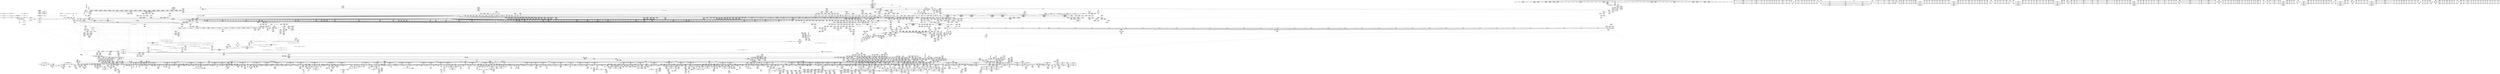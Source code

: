 digraph {
	CE0x42b80f0 [shape=record,shape=Mrecord,label="{CE0x42b80f0|tomoyo_check_open_permission:if.end}"]
	CE0x61cea30 [shape=record,shape=Mrecord,label="{CE0x61cea30|tomoyo_path_permission:ns|security/tomoyo/file.c,564|*SummSink*}"]
	CE0x4fa5030 [shape=record,shape=Mrecord,label="{CE0x4fa5030|GLOBAL:tomoyo_index2category|Global_var:tomoyo_index2category|*SummSink*}"]
	CE0x50630f0 [shape=record,shape=Mrecord,label="{CE0x50630f0|tomoyo_path_permission:path|security/tomoyo/file.c,568|*SummSource*}"]
	CE0x7964b60 [shape=record,shape=Mrecord,label="{CE0x7964b60|tomoyo_const_part_length:len.0|*SummSource*}"]
	CE0x63a38d0 [shape=record,shape=Mrecord,label="{CE0x63a38d0|tomoyo_check_open_permission:conv6|security/tomoyo/file.c,758}"]
	CE0x781dda0 [shape=record,shape=Mrecord,label="{CE0x781dda0|i64*_getelementptr_inbounds_(_11_x_i64_,_11_x_i64_*___llvm_gcov_ctr54147,_i64_0,_i64_9)|*Constant*|*SummSink*}"]
	CE0x784d900 [shape=record,shape=Mrecord,label="{CE0x784d900|tomoyo_const_part_length:tmp3|security/tomoyo/util.c,624|*SummSink*}"]
	CE0x4f3a740 [shape=record,shape=Mrecord,label="{CE0x4f3a740|tomoyo_check_open_permission:r|security/tomoyo/file.c, 741}"]
	CE0x503c690 [shape=record,shape=Mrecord,label="{CE0x503c690|tomoyo_get_realpath:if.then}"]
	CE0x77daef0 [shape=record,shape=Mrecord,label="{CE0x77daef0|tomoyo_bprm_check_security:tmp2|*LoadInst*|security/tomoyo/tomoyo.c,120|*SummSource*}"]
	CE0x612c9c0 [shape=record,shape=Mrecord,label="{CE0x612c9c0|tomoyo_check_open_permission:tmp7|security/tomoyo/file.c,743|*SummSink*}"]
	CE0x62e5e70 [shape=record,shape=Mrecord,label="{CE0x62e5e70|rcu_lock_acquire165:tmp4|include/linux/rcupdate.h,418|*SummSink*}"]
	CE0x60af370 [shape=record,shape=Mrecord,label="{CE0x60af370|tomoyo_domain:tmp8|security/tomoyo/common.h,1205|*SummSink*}"]
	CE0x6291d50 [shape=record,shape=Mrecord,label="{CE0x6291d50|_call_void_lock_acquire(%struct.lockdep_map*_%map,_i32_0,_i32_0,_i32_2,_i32_0,_%struct.lockdep_map*_null,_i64_ptrtoint_(i8*_blockaddress(_rcu_lock_acquire,_%__here)_to_i64))_#9,_!dbg_!38907|include/linux/rcupdate.h,418|*SummSource*}"]
	CE0x4487d50 [shape=record,shape=Mrecord,label="{CE0x4487d50|rcu_lock_release168:entry}"]
	CE0x43195d0 [shape=record,shape=Mrecord,label="{CE0x43195d0|tomoyo_get_mode:ns|Function::tomoyo_get_mode&Arg::ns::|*SummSink*}"]
	CE0x7938990 [shape=record,shape=Mrecord,label="{CE0x7938990|tomoyo_path_permission:tmp14|security/tomoyo/file.c,567}"]
	CE0x61bdb70 [shape=record,shape=Mrecord,label="{CE0x61bdb70|_call_void___srcu_read_unlock(%struct.srcu_struct*_%sp,_i32_%idx)_#9,_!dbg_!38906|include/linux/srcu.h,237|*SummSink*}"]
	CE0x791c520 [shape=record,shape=Mrecord,label="{CE0x791c520|rcu_lock_acquire:tmp6}"]
	CE0x78c38a0 [shape=record,shape=Mrecord,label="{CE0x78c38a0|tomoyo_check_open_permission:flag|Function::tomoyo_check_open_permission&Arg::flag::|*SummSink*}"]
	CE0x425cb40 [shape=record,shape=Mrecord,label="{CE0x425cb40|tomoyo_check_open_permission:if.end30}"]
	CE0x62431a0 [shape=record,shape=Mrecord,label="{CE0x62431a0|COLLAPSED:_GCMRE___llvm_gcov_ctr33_internal_global_4_x_i64_zeroinitializer:_elem_0:default:}"]
	CE0x60bc280 [shape=record,shape=Mrecord,label="{CE0x60bc280|i64_7|*Constant*}"]
	CE0x50b7ec0 [shape=record,shape=Mrecord,label="{CE0x50b7ec0|tomoyo_init_request_info:index|Function::tomoyo_init_request_info&Arg::index::}"]
	CE0x618da00 [shape=record,shape=Mrecord,label="{CE0x618da00|tomoyo_domain:tmp2}"]
	CE0x5f52720 [shape=record,shape=Mrecord,label="{CE0x5f52720|__llvm_gcov_indirect_counter_increment114:tmp1|*SummSource*}"]
	CE0x78af8d0 [shape=record,shape=Mrecord,label="{CE0x78af8d0|tomoyo_const_part_length:tmp26|security/tomoyo/util.c,641|*SummSource*}"]
	CE0x4fc6ec0 [shape=record,shape=Mrecord,label="{CE0x4fc6ec0|i64*_getelementptr_inbounds_(_4_x_i64_,_4_x_i64_*___llvm_gcov_ctr33,_i64_0,_i64_0)|*Constant*}"]
	CE0x5d5b240 [shape=record,shape=Mrecord,label="{CE0x5d5b240|i64_1|*Constant*}"]
	CE0x43523f0 [shape=record,shape=Mrecord,label="{CE0x43523f0|40:_%struct.tomoyo_policy_namespace*,_48:_i8,_:_GCRE_tomoyo_kernel_domain_external_global_%struct.tomoyo_domain_info_50,51_|*MultipleSource*|Function::tomoyo_check_open_permission&Arg::domain::|security/tomoyo/util.c,1005|security/tomoyo/util.c,1007|Function::tomoyo_init_request_info&Arg::domain::|security/tomoyo/tomoyo.c,120|security/tomoyo/tomoyo.c,120}"]
	CE0x4fe7330 [shape=record,shape=Mrecord,label="{CE0x4fe7330|0:_%struct.tomoyo_obj_info*,_16:_%struct.tomoyo_domain_info*,_24:_%struct.tomoyo_path_info*,_40:_i8,_72:_i8,_75:_i8,_76:_i8,_77:_i8,_:_SCMRE_43,44_}"]
	CE0x5ec6d80 [shape=record,shape=Mrecord,label="{CE0x5ec6d80|tomoyo_fill_path_info:call|security/tomoyo/util.c,664|*SummSink*}"]
	CE0x7819620 [shape=record,shape=Mrecord,label="{CE0x7819620|tomoyo_init_request_info:tmp8|security/tomoyo/util.c,1005|*SummSink*}"]
	CE0x5d8f480 [shape=record,shape=Mrecord,label="{CE0x5d8f480|tomoyo_path_permission:arrayidx|security/tomoyo/file.c,563}"]
	CE0x517a4c0 [shape=record,shape=Mrecord,label="{CE0x517a4c0|tomoyo_get_mode:tmp14|security/tomoyo/util.c,983|*SummSink*}"]
	CE0x78891f0 [shape=record,shape=Mrecord,label="{CE0x78891f0|168:_%struct.file*,_176:_%struct.cred*,_:_CRE_232,240_|*MultipleSource*|Function::tomoyo_bprm_check_security&Arg::bprm::|security/tomoyo/tomoyo.c,120}"]
	CE0x5398000 [shape=record,shape=Mrecord,label="{CE0x5398000|tomoyo_audit_path_log:bb|*SummSink*}"]
	CE0x5ee5530 [shape=record,shape=Mrecord,label="{CE0x5ee5530|tomoyo_read_unlock166:entry}"]
	CE0x4fe5ef0 [shape=record,shape=Mrecord,label="{CE0x4fe5ef0|i64*_getelementptr_inbounds_(_6_x_i64_,_6_x_i64_*___llvm_gcov_ctr25,_i64_0,_i64_4)|*Constant*|*SummSource*}"]
	CE0x5e4f560 [shape=record,shape=Mrecord,label="{CE0x5e4f560|tomoyo_check_open_permission:call|security/tomoyo/file.c,749|*SummSink*}"]
	CE0x50bfec0 [shape=record,shape=Mrecord,label="{CE0x50bfec0|tomoyo_domain:do.end|*SummSink*}"]
	CE0x5d9b110 [shape=record,shape=Mrecord,label="{CE0x5d9b110|tomoyo_fill_path_info:tmp8|security/tomoyo/util.c,667|*SummSource*}"]
	CE0x612cb20 [shape=record,shape=Mrecord,label="{CE0x612cb20|i64_16|*Constant*}"]
	CE0x51c68e0 [shape=record,shape=Mrecord,label="{CE0x51c68e0|tomoyo_get_realpath:tmp6|security/tomoyo/file.c,151|*SummSource*}"]
	CE0x450a660 [shape=record,shape=Mrecord,label="{CE0x450a660|tomoyo_init_request_info:tmp6|security/tomoyo/util.c,1004|*SummSource*}"]
	CE0x5e48f60 [shape=record,shape=Mrecord,label="{CE0x5e48f60|tomoyo_const_part_length:tmp18|security/tomoyo/util.c,627}"]
	CE0x42ddef0 [shape=record,shape=Mrecord,label="{CE0x42ddef0|tomoyo_get_mode:arrayidx8|security/tomoyo/util.c,983|*SummSource*}"]
	CE0x5e7f110 [shape=record,shape=Mrecord,label="{CE0x5e7f110|40:_%struct.tomoyo_policy_namespace*,_48:_i8,_:_GCRE_tomoyo_kernel_domain_external_global_%struct.tomoyo_domain_info_58,59_}"]
	CE0x52e5f60 [shape=record,shape=Mrecord,label="{CE0x52e5f60|tomoyo_check_open_permission:tmp3|security/tomoyo/file.c,741}"]
	CE0x78709d0 [shape=record,shape=Mrecord,label="{CE0x78709d0|128:_i8*,_1208:_%struct.file*,_:_CMRE_48,49_}"]
	CE0x5ef7820 [shape=record,shape=Mrecord,label="{CE0x5ef7820|VOIDTB_TE:_SCMRE_104,105_}"]
	CE0x5ef09c0 [shape=record,shape=Mrecord,label="{CE0x5ef09c0|VOIDTB_TE:_SCMRE_83,84_}"]
	CE0x4384d80 [shape=record,shape=Mrecord,label="{CE0x4384d80|rcu_lock_release168:bb}"]
	CE0x50e2aa0 [shape=record,shape=Mrecord,label="{CE0x50e2aa0|i32_1|*Constant*|*SummSource*}"]
	CE0x5278a90 [shape=record,shape=Mrecord,label="{CE0x5278a90|tomoyo_audit_path_log:tmp6|security/tomoyo/file.c,169|*SummSink*}"]
	CE0x534a830 [shape=record,shape=Mrecord,label="{CE0x534a830|tomoyo_const_part_length:retval.0}"]
	CE0x43043c0 [shape=record,shape=Mrecord,label="{CE0x43043c0|rcu_lock_release:bb|*SummSink*}"]
	CE0x5d9bf00 [shape=record,shape=Mrecord,label="{CE0x5d9bf00|tomoyo_fill_path_info:idxprom|security/tomoyo/util.c,667|*SummSink*}"]
	CE0x51beae0 [shape=record,shape=Mrecord,label="{CE0x51beae0|tomoyo_domain:entry|*SummSink*}"]
	CE0x773bb00 [shape=record,shape=Mrecord,label="{CE0x773bb00|tomoyo_const_part_length:if.end18|*SummSource*}"]
	CE0x773cdb0 [shape=record,shape=Mrecord,label="{CE0x773cdb0|GLOBAL:__llvm_gcov_indirect_counter_increment114|*Constant*|*SummSource*}"]
	CE0x51087f0 [shape=record,shape=Mrecord,label="{CE0x51087f0|tomoyo_get_mode:tmp9|security/tomoyo/util.c,981|*SummSink*}"]
	CE0x6dd15c0 [shape=record,shape=Mrecord,label="{CE0x6dd15c0|tomoyo_const_part_length:lor.lhs.false23|*SummSink*}"]
	CE0x5f315d0 [shape=record,shape=Mrecord,label="{CE0x5f315d0|VOIDTB_TE:_SCMRE_147,148_}"]
	CE0x631d3a0 [shape=record,shape=Mrecord,label="{CE0x631d3a0|i8_0|*Constant*}"]
	CE0x77bcf20 [shape=record,shape=Mrecord,label="{CE0x77bcf20|i64_19|*Constant*|*SummSink*}"]
	CE0x6189900 [shape=record,shape=Mrecord,label="{CE0x6189900|i64*_getelementptr_inbounds_(_2_x_i64_,_2_x_i64_*___llvm_gcov_ctr22,_i64_0,_i64_1)|*Constant*}"]
	CE0x62e6a70 [shape=record,shape=Mrecord,label="{CE0x62e6a70|i64*_getelementptr_inbounds_(_6_x_i64_,_6_x_i64_*___llvm_gcov_ctr25,_i64_0,_i64_5)|*Constant*}"]
	CE0x6186c40 [shape=record,shape=Mrecord,label="{CE0x6186c40|tomoyo_check_open_permission:buf|security/tomoyo/file.c, 740|*SummSink*}"]
	CE0x5138c70 [shape=record,shape=Mrecord,label="{CE0x5138c70|i64*_getelementptr_inbounds_(_6_x_i64_,_6_x_i64_*___llvm_gcov_ctr25,_i64_0,_i64_3)|*Constant*|*SummSink*}"]
	CE0x50b8420 [shape=record,shape=Mrecord,label="{CE0x50b8420|_ret_i32_%conv6,_!dbg_!38926|security/tomoyo/util.c,1011|*SummSource*}"]
	CE0x5f27440 [shape=record,shape=Mrecord,label="{CE0x5f27440|i32_1|*Constant*}"]
	CE0x5144510 [shape=record,shape=Mrecord,label="{CE0x5144510|tomoyo_path_permission:operation8|security/tomoyo/file.c,569|*SummSink*}"]
	CE0x63a1c40 [shape=record,shape=Mrecord,label="{CE0x63a1c40|tomoyo_domain:tmp20|security/tomoyo/common.h,1205|*SummSource*}"]
	CE0x784e330 [shape=record,shape=Mrecord,label="{CE0x784e330|GLOBAL:current_task|Global_var:current_task|*SummSink*}"]
	CE0x4474de0 [shape=record,shape=Mrecord,label="{CE0x4474de0|tomoyo_domain:tmp17|security/tomoyo/common.h,1205|*SummSource*}"]
	CE0x786e7f0 [shape=record,shape=Mrecord,label="{CE0x786e7f0|i64*_getelementptr_inbounds_(_4_x_i64_,_4_x_i64_*___llvm_gcov_ctr18214,_i64_0,_i64_1)|*Constant*|*SummSink*}"]
	CE0x5279090 [shape=record,shape=Mrecord,label="{CE0x5279090|tomoyo_get_mode:mode.1}"]
	CE0x624e3a0 [shape=record,shape=Mrecord,label="{CE0x624e3a0|VOIDTB_TE:_SCMRE_404,408_|*MultipleSource*|*LoadInst*|security/tomoyo/tomoyo.c,135|security/tomoyo/tomoyo.c,135}"]
	CE0x5d9abd0 [shape=record,shape=Mrecord,label="{CE0x5d9abd0|tomoyo_fill_path_info:tmp7|security/tomoyo/util.c,667|*SummSink*}"]
	CE0x5d36a40 [shape=record,shape=Mrecord,label="{CE0x5d36a40|tomoyo_check_open_permission:tmp41|security/tomoyo/file.c,752|*SummSink*}"]
	CE0x613b390 [shape=record,shape=Mrecord,label="{CE0x613b390|_call_void_mcount()_#3|*SummSource*}"]
	CE0x6274a90 [shape=record,shape=Mrecord,label="{CE0x6274a90|tomoyo_get_mode:if.then|*SummSource*}"]
	CE0x63deff0 [shape=record,shape=Mrecord,label="{CE0x63deff0|__llvm_gcov_indirect_counter_increment114:tmp5|*SummSource*}"]
	CE0x795af10 [shape=record,shape=Mrecord,label="{CE0x795af10|GLOBAL:__llvm_gcov_ctr12220|Global_var:__llvm_gcov_ctr12220}"]
	CE0x61b1780 [shape=record,shape=Mrecord,label="{CE0x61b1780|GLOBAL:__llvm_gcov_ctr31133|Global_var:__llvm_gcov_ctr31133|*SummSource*}"]
	CE0x4480e70 [shape=record,shape=Mrecord,label="{CE0x4480e70|tomoyo_path_permission:tmp22|security/tomoyo/file.c,574|*SummSource*}"]
	CE0x5f79720 [shape=record,shape=Mrecord,label="{CE0x5f79720|srcu_read_unlock167:tmp2|*SummSource*}"]
	CE0x7a7c560 [shape=record,shape=Mrecord,label="{CE0x7a7c560|tomoyo_check_open_permission:and18|security/tomoyo/file.c,762|*SummSource*}"]
	CE0x63df5c0 [shape=record,shape=Mrecord,label="{CE0x63df5c0|i32_51|*Constant*|*SummSource*}"]
	CE0x7870110 [shape=record,shape=Mrecord,label="{CE0x7870110|128:_i8*,_1208:_%struct.file*,_:_CMRE_41,42_}"]
	CE0x77e3280 [shape=record,shape=Mrecord,label="{CE0x77e3280|tomoyo_bprm_check_security:tmp14|security/tomoyo/tomoyo.c,137}"]
	CE0x62200a0 [shape=record,shape=Mrecord,label="{CE0x62200a0|tomoyo_init_request_info:domain|Function::tomoyo_init_request_info&Arg::domain::|*SummSink*}"]
	CE0x790e950 [shape=record,shape=Mrecord,label="{CE0x790e950|tomoyo_path_permission:tmp5|*LoadInst*|security/tomoyo/file.c,564|*SummSink*}"]
	CE0x5224f90 [shape=record,shape=Mrecord,label="{CE0x5224f90|i64_1|*Constant*}"]
	CE0x773d080 [shape=record,shape=Mrecord,label="{CE0x773d080|__llvm_gcov_indirect_counter_increment114:entry}"]
	CE0x501b0c0 [shape=record,shape=Mrecord,label="{CE0x501b0c0|tomoyo_check_open_permission:out|*SummSource*}"]
	CE0x62ab830 [shape=record,shape=Mrecord,label="{CE0x62ab830|tomoyo_get_mode:conv5|security/tomoyo/util.c,983}"]
	CE0x5388900 [shape=record,shape=Mrecord,label="{CE0x5388900|tomoyo_get_mode:and|security/tomoyo/util.c,987}"]
	CE0x795adb0 [shape=record,shape=Mrecord,label="{CE0x795adb0|i64_0|*Constant*|*SummSink*}"]
	CE0x5096a90 [shape=record,shape=Mrecord,label="{CE0x5096a90|tomoyo_bprm_check_security:tmp5|security/tomoyo/tomoyo.c,126}"]
	CE0x6327d50 [shape=record,shape=Mrecord,label="{CE0x6327d50|tomoyo_check_open_permission:tmp48|security/tomoyo/file.c,771|*SummSource*}"]
	CE0x63dec40 [shape=record,shape=Mrecord,label="{CE0x63dec40|tomoyo_const_part_length:tobool|security/tomoyo/util.c,624}"]
	CE0x5021f40 [shape=record,shape=Mrecord,label="{CE0x5021f40|128:_i8*,_1208:_%struct.file*,_:_CMRE_64,72_|*MultipleSource*|security/tomoyo/common.h,1205|security/tomoyo/common.h,1205}"]
	CE0x5f75d70 [shape=record,shape=Mrecord,label="{CE0x5f75d70|_call_void_mcount()_#3|*SummSink*}"]
	CE0x6185130 [shape=record,shape=Mrecord,label="{CE0x6185130|i64*_getelementptr_inbounds_(_2_x_i64_,_2_x_i64_*___llvm_gcov_ctr16216,_i64_0,_i64_1)|*Constant*|*SummSource*}"]
	CE0x4f8a870 [shape=record,shape=Mrecord,label="{CE0x4f8a870|tomoyo_get_realpath:entry|*SummSource*}"]
	CE0x432f1c0 [shape=record,shape=Mrecord,label="{CE0x432f1c0|tomoyo_read_lock163:call|security/tomoyo/common.h,1097|*SummSource*}"]
	CE0x528a210 [shape=record,shape=Mrecord,label="{CE0x528a210|tomoyo_domain:tmp11|security/tomoyo/common.h,1205|*SummSource*}"]
	CE0x77ca810 [shape=record,shape=Mrecord,label="{CE0x77ca810|tomoyo_path_permission:tmp4|security/tomoyo/file.c,564|*SummSink*}"]
	CE0x458b240 [shape=record,shape=Mrecord,label="{CE0x458b240|i64*_getelementptr_inbounds_(_2_x_i64_,_2_x_i64_*___llvm_gcov_ctr14218,_i64_0,_i64_0)|*Constant*|*SummSink*}"]
	CE0x6182360 [shape=record,shape=Mrecord,label="{CE0x6182360|tomoyo_const_part_length:tmp11|security/tomoyo/util.c,626|*SummSource*}"]
	CE0x7a49140 [shape=record,shape=Mrecord,label="{CE0x7a49140|tomoyo_path_permission:entry}"]
	CE0x7938a00 [shape=record,shape=Mrecord,label="{CE0x7938a00|tomoyo_path_permission:tmp14|security/tomoyo/file.c,567|*SummSource*}"]
	CE0x638f290 [shape=record,shape=Mrecord,label="{CE0x638f290|rcu_lock_release:entry|*SummSink*}"]
	CE0x784ea30 [shape=record,shape=Mrecord,label="{CE0x784ea30|i64*_getelementptr_inbounds_(_4_x_i64_,_4_x_i64_*___llvm_gcov_ctr24,_i64_0,_i64_0)|*Constant*|*SummSource*}"]
	CE0x5d1d5d0 [shape=record,shape=Mrecord,label="{CE0x5d1d5d0|tomoyo_const_part_length:if.then27|*SummSource*}"]
	CE0x7937d00 [shape=record,shape=Mrecord,label="{CE0x7937d00|tomoyo_path_permission:tmp1|*SummSink*}"]
	CE0x6247a50 [shape=record,shape=Mrecord,label="{CE0x6247a50|VOIDTB_TE:_SCMRE_384,392_|*MultipleSource*|*LoadInst*|security/tomoyo/tomoyo.c,135|security/tomoyo/tomoyo.c,135}"]
	CE0x5fc7690 [shape=record,shape=Mrecord,label="{CE0x5fc7690|tomoyo_get_mode:if.end}"]
	CE0x6227050 [shape=record,shape=Mrecord,label="{CE0x6227050|GLOBAL:tomoyo_domain.__warned|Global_var:tomoyo_domain.__warned|*SummSource*}"]
	CE0x7941830 [shape=record,shape=Mrecord,label="{CE0x7941830|rcu_lock_acquire:bb}"]
	CE0x607b110 [shape=record,shape=Mrecord,label="{CE0x607b110|tomoyo_get_mode:tobool|security/tomoyo/util.c,978}"]
	CE0x53af1e0 [shape=record,shape=Mrecord,label="{CE0x53af1e0|_call_void___llvm_gcov_indirect_counter_increment114(i32*___llvm_gcov_global_state_pred45,_i64**_getelementptr_inbounds_(_3_x_i64*_,_3_x_i64*_*___llvm_gcda_edge_table44,_i64_0,_i64_0)),_!dbg_!38954|security/tomoyo/util.c,649|*SummSink*}"]
	CE0x4fe5130 [shape=record,shape=Mrecord,label="{CE0x4fe5130|tomoyo_get_realpath:tmp12|security/tomoyo/file.c,156|*SummSource*}"]
	CE0x5f4e440 [shape=record,shape=Mrecord,label="{CE0x5f4e440|tomoyo_get_mode:bb|*SummSink*}"]
	CE0x78b7d90 [shape=record,shape=Mrecord,label="{CE0x78b7d90|128:_i8*,_1208:_%struct.file*,_:_CMRE_32,33_}"]
	CE0x5e6f1c0 [shape=record,shape=Mrecord,label="{CE0x5e6f1c0|_ret_i32_%retval.0,_!dbg_!38935|security/tomoyo/util.c,988|*SummSink*}"]
	CE0x50a8520 [shape=record,shape=Mrecord,label="{CE0x50a8520|0:_%struct.tomoyo_obj_info*,_16:_%struct.tomoyo_domain_info*,_24:_%struct.tomoyo_path_info*,_40:_i8,_72:_i8,_75:_i8,_76:_i8,_77:_i8,_:_SCMRE_29,30_}"]
	CE0x62d0e80 [shape=record,shape=Mrecord,label="{CE0x62d0e80|%struct.task_struct*_(%struct.task_struct**)*_asm_movq_%gs:$_1:P_,$0_,_r,im,_dirflag_,_fpsr_,_flags_}"]
	CE0x5ef6d80 [shape=record,shape=Mrecord,label="{CE0x5ef6d80|VOIDTB_TE:_SCMRE_94,95_}"]
	CE0x792a4d0 [shape=record,shape=Mrecord,label="{CE0x792a4d0|40:_%struct.tomoyo_policy_namespace*,_48:_i8,_:_GCRE_tomoyo_kernel_domain_external_global_%struct.tomoyo_domain_info_32,40_|*MultipleSource*|Function::tomoyo_check_open_permission&Arg::domain::|security/tomoyo/util.c,1005|security/tomoyo/util.c,1007|Function::tomoyo_init_request_info&Arg::domain::|security/tomoyo/tomoyo.c,120|security/tomoyo/tomoyo.c,120}"]
	CE0x4428430 [shape=record,shape=Mrecord,label="{CE0x4428430|tomoyo_init_request_info:tmp|*SummSource*}"]
	CE0x6327dc0 [shape=record,shape=Mrecord,label="{CE0x6327dc0|tomoyo_check_open_permission:tmp48|security/tomoyo/file.c,771|*SummSink*}"]
	CE0x5045160 [shape=record,shape=Mrecord,label="{CE0x5045160|i32_6|*Constant*|*SummSource*}"]
	CE0x7978510 [shape=record,shape=Mrecord,label="{CE0x7978510|0:_i8,_array:_GCRE_tomoyo_index2category_constant_39_x_i8_c_00_00_00_00_00_00_00_00_00_00_00_00_00_00_00_00_00_00_00_00_00_00_00_01_01_01_01_01_01_01_01_01_01_01_01_01_01_01_02_,_align_16:_elem_19::|security/tomoyo/util.c,983}"]
	CE0x5fb4180 [shape=record,shape=Mrecord,label="{CE0x5fb4180|tomoyo_const_part_length:incdec.ptr19|security/tomoyo/util.c,643|*SummSource*}"]
	CE0x6152ac0 [shape=record,shape=Mrecord,label="{CE0x6152ac0|VOIDTB_TE:_SCMRE_202,203_}"]
	CE0x4497f10 [shape=record,shape=Mrecord,label="{CE0x4497f10|tomoyo_domain:call3|security/tomoyo/common.h,1205|*SummSink*}"]
	CE0x5f0e8f0 [shape=record,shape=Mrecord,label="{CE0x5f0e8f0|GLOBAL:__llvm_gcov_ctr31133|Global_var:__llvm_gcov_ctr31133}"]
	CE0x7808600 [shape=record,shape=Mrecord,label="{CE0x7808600|rcu_lock_acquire165:tmp1}"]
	CE0x538ff50 [shape=record,shape=Mrecord,label="{CE0x538ff50|_ret_i32_%retval.0,_!dbg_!38957|security/tomoyo/util.c,652}"]
	CE0x5f4dd70 [shape=record,shape=Mrecord,label="{CE0x5f4dd70|tomoyo_get_mode:tmp1|*SummSource*}"]
	CE0x7840e80 [shape=record,shape=Mrecord,label="{CE0x7840e80|128:_i8*,_1208:_%struct.file*,_:_CMRE_2,3_}"]
	CE0x5278460 [shape=record,shape=Mrecord,label="{CE0x5278460|tomoyo_audit_path_log:filename|security/tomoyo/file.c,169|*SummSource*}"]
	CE0x5103df0 [shape=record,shape=Mrecord,label="{CE0x5103df0|__llvm_gcov_indirect_counter_increment114:exit|*SummSink*}"]
	CE0x624e180 [shape=record,shape=Mrecord,label="{CE0x624e180|VOIDTB_TE:_SCMRE_402,403_}"]
	CE0x5166b30 [shape=record,shape=Mrecord,label="{CE0x5166b30|i64*_getelementptr_inbounds_(_4_x_i64_,_4_x_i64_*___llvm_gcov_ctr33,_i64_0,_i64_1)|*Constant*|*SummSink*}"]
	CE0x511d3e0 [shape=record,shape=Mrecord,label="{CE0x511d3e0|tomoyo_get_mode:tmp22|security/tomoyo/util.c,986}"]
	CE0x41a3fa0 [shape=record,shape=Mrecord,label="{CE0x41a3fa0|tomoyo_path_permission:conv3|security/tomoyo/file.c,565}"]
	CE0x612bcd0 [shape=record,shape=Mrecord,label="{CE0x612bcd0|tomoyo_get_mode:tmp10|security/tomoyo/util.c,982}"]
	CE0x50631b0 [shape=record,shape=Mrecord,label="{CE0x50631b0|tomoyo_path_permission:path|security/tomoyo/file.c,568|*SummSink*}"]
	CE0x5f879c0 [shape=record,shape=Mrecord,label="{CE0x5f879c0|i64_ptrtoint_(i8*_blockaddress(_rcu_lock_acquire165,_%__here)_to_i64)|*Constant*|*SummSink*}"]
	CE0x613b430 [shape=record,shape=Mrecord,label="{CE0x613b430|_call_void_mcount()_#3|*SummSink*}"]
	CE0x62a50b0 [shape=record,shape=Mrecord,label="{CE0x62a50b0|tomoyo_bprm_check_security:call2|security/tomoyo/tomoyo.c,135|*SummSource*}"]
	CE0x5f92360 [shape=record,shape=Mrecord,label="{CE0x5f92360|GLOBAL:__llvm_gcov_ctr34|Global_var:__llvm_gcov_ctr34}"]
	CE0x785a390 [shape=record,shape=Mrecord,label="{CE0x785a390|168:_%struct.file*,_176:_%struct.cred*,_:_CRE_168,176_|*MultipleSource*|Function::tomoyo_bprm_check_security&Arg::bprm::|security/tomoyo/tomoyo.c,120}"]
	CE0x6ddca80 [shape=record,shape=Mrecord,label="{CE0x6ddca80|i64**_getelementptr_inbounds_(_3_x_i64*_,_3_x_i64*_*___llvm_gcda_edge_table44,_i64_0,_i64_1)|*Constant*}"]
	CE0x5e969b0 [shape=record,shape=Mrecord,label="{CE0x5e969b0|tomoyo_check_open_permission:tmp2|security/tomoyo/file.c,738}"]
	CE0x5119f30 [shape=record,shape=Mrecord,label="{CE0x5119f30|tomoyo_check_open_permission:tmp3|security/tomoyo/file.c,741|*SummSource*}"]
	CE0x446e8d0 [shape=record,shape=Mrecord,label="{CE0x446e8d0|0:_i8*,_:_SCMRE_14,15_|*MultipleSource*|security/tomoyo/file.c, 740|security/tomoyo/file.c,747}"]
	CE0x525cb70 [shape=record,shape=Mrecord,label="{CE0x525cb70|i64_8|*Constant*}"]
	CE0x5e07160 [shape=record,shape=Mrecord,label="{CE0x5e07160|tomoyo_const_part_length:tmp13|security/tomoyo/util.c,626|*SummSink*}"]
	CE0x638f0a0 [shape=record,shape=Mrecord,label="{CE0x638f0a0|GLOBAL:rcu_lock_release|*Constant*|*SummSource*}"]
	CE0x5f273d0 [shape=record,shape=Mrecord,label="{CE0x5f273d0|GLOBAL:lock_release|*Constant*}"]
	CE0x512ab80 [shape=record,shape=Mrecord,label="{CE0x512ab80|i64*_getelementptr_inbounds_(_22_x_i64_,_22_x_i64_*___llvm_gcov_ctr10,_i64_0,_i64_0)|*Constant*|*SummSink*}"]
	CE0x626fab0 [shape=record,shape=Mrecord,label="{CE0x626fab0|tomoyo_const_part_length:tmp22|security/tomoyo/util.c,634|*SummSink*}"]
	CE0x45dbea0 [shape=record,shape=Mrecord,label="{CE0x45dbea0|tomoyo_fill_path_info:tobool|security/tomoyo/util.c,667|*SummSink*}"]
	CE0x50e2d50 [shape=record,shape=Mrecord,label="{CE0x50e2d50|VOIDTB_TE:_SCMRE_1,2_}"]
	CE0x5e491c0 [shape=record,shape=Mrecord,label="{CE0x5e491c0|__llvm_gcov_indirect_counter_increment114:tmp}"]
	CE0x5eab8b0 [shape=record,shape=Mrecord,label="{CE0x5eab8b0|i64_3|*Constant*}"]
	CE0x60870e0 [shape=record,shape=Mrecord,label="{CE0x60870e0|tomoyo_fill_path_info:conv|security/tomoyo/util.c,664|*SummSink*}"]
	CE0x620fa10 [shape=record,shape=Mrecord,label="{CE0x620fa10|VOIDTB_TE:_SCMRE_288,292_|*MultipleSource*|*LoadInst*|security/tomoyo/tomoyo.c,135|security/tomoyo/tomoyo.c,135}"]
	CE0x6ddcf70 [shape=record,shape=Mrecord,label="{CE0x6ddcf70|tomoyo_fill_path_info:tmp5|security/tomoyo/util.c,667|*SummSource*}"]
	CE0x43f3910 [shape=record,shape=Mrecord,label="{CE0x43f3910|tomoyo_read_unlock166:bb}"]
	CE0x44741f0 [shape=record,shape=Mrecord,label="{CE0x44741f0|i32_1205|*Constant*|*SummSink*}"]
	CE0x5108620 [shape=record,shape=Mrecord,label="{CE0x5108620|GLOBAL:lockdep_rcu_suspicious|*Constant*|*SummSource*}"]
	CE0x5f882b0 [shape=record,shape=Mrecord,label="{CE0x5f882b0|VOIDTB_TE:_SCMRE_174,175_}"]
	CE0x53afc10 [shape=record,shape=Mrecord,label="{CE0x53afc10|tomoyo_const_part_length:tmp48|security/tomoyo/util.c,649}"]
	CE0x5d09410 [shape=record,shape=Mrecord,label="{CE0x5d09410|tomoyo_check_open_permission:if.end11}"]
	CE0x53916a0 [shape=record,shape=Mrecord,label="{CE0x53916a0|tomoyo_const_part_length:tmp35|security/tomoyo/util.c,643}"]
	CE0x5ec6210 [shape=record,shape=Mrecord,label="{CE0x5ec6210|i32_1|*Constant*}"]
	CE0x6236d70 [shape=record,shape=Mrecord,label="{CE0x6236d70|VOIDTB_TE:_SCMRE_319,320_}"]
	CE0x432ed40 [shape=record,shape=Mrecord,label="{CE0x432ed40|srcu_read_lock164:sp|Function::srcu_read_lock164&Arg::sp::|*SummSource*}"]
	CE0x5f58040 [shape=record,shape=Mrecord,label="{CE0x5f58040|tomoyo_domain:do.body|*SummSource*}"]
	CE0x5369500 [shape=record,shape=Mrecord,label="{CE0x5369500|COLLAPSED:_GCMRE___llvm_gcov_ctr24_internal_global_4_x_i64_zeroinitializer:_elem_0:default:}"]
	CE0x5dcd1a0 [shape=record,shape=Mrecord,label="{CE0x5dcd1a0|tomoyo_check_open_permission:tmp11|security/tomoyo/file.c,750|*SummSource*}"]
	CE0x4fc7290 [shape=record,shape=Mrecord,label="{CE0x4fc7290|i64_17|*Constant*}"]
	CE0x5022b00 [shape=record,shape=Mrecord,label="{CE0x5022b00|128:_i8*,_1208:_%struct.file*,_:_CMRE_112,120_|*MultipleSource*|security/tomoyo/common.h,1205|security/tomoyo/common.h,1205}"]
	CE0x4fa4fc0 [shape=record,shape=Mrecord,label="{CE0x4fa4fc0|GLOBAL:tomoyo_index2category|Global_var:tomoyo_index2category|*SummSource*}"]
	CE0x63308b0 [shape=record,shape=Mrecord,label="{CE0x63308b0|tomoyo_path_permission:tmp2|security/tomoyo/file.c,563|*SummSink*}"]
	CE0x612bdf0 [shape=record,shape=Mrecord,label="{CE0x612bdf0|tomoyo_get_mode:tmp9|security/tomoyo/util.c,981}"]
	CE0x60136a0 [shape=record,shape=Mrecord,label="{CE0x60136a0|tomoyo_read_lock:tmp3|*SummSink*}"]
	CE0x63c1390 [shape=record,shape=Mrecord,label="{CE0x63c1390|i64*_getelementptr_inbounds_(_22_x_i64_,_22_x_i64_*___llvm_gcov_ctr10,_i64_0,_i64_10)|*Constant*|*SummSource*}"]
	CE0x5278120 [shape=record,shape=Mrecord,label="{CE0x5278120|tomoyo_get_mode:cmp11|security/tomoyo/util.c,985}"]
	CE0x7a48a10 [shape=record,shape=Mrecord,label="{CE0x7a48a10|tomoyo_check_open_permission:call10|security/tomoyo/file.c,759|*SummSink*}"]
	CE0x508be30 [shape=record,shape=Mrecord,label="{CE0x508be30|_call_void_mcount()_#3|*SummSource*}"]
	CE0x5022120 [shape=record,shape=Mrecord,label="{CE0x5022120|128:_i8*,_1208:_%struct.file*,_:_CMRE_72,80_|*MultipleSource*|security/tomoyo/common.h,1205|security/tomoyo/common.h,1205}"]
	CE0x4fe77f0 [shape=record,shape=Mrecord,label="{CE0x4fe77f0|0:_%struct.tomoyo_obj_info*,_16:_%struct.tomoyo_domain_info*,_24:_%struct.tomoyo_path_info*,_40:_i8,_72:_i8,_75:_i8,_76:_i8,_77:_i8,_:_SCMRE_45,46_}"]
	CE0x5df4c70 [shape=record,shape=Mrecord,label="{CE0x5df4c70|tomoyo_check_open_permission:tmp52|security/tomoyo/file.c,773|*SummSource*}"]
	CE0x4498940 [shape=record,shape=Mrecord,label="{CE0x4498940|get_current:entry|*SummSink*}"]
	CE0x6dd2ec0 [shape=record,shape=Mrecord,label="{CE0x6dd2ec0|tomoyo_fill_path_info:cmp|security/tomoyo/util.c,667}"]
	CE0x5109170 [shape=record,shape=Mrecord,label="{CE0x5109170|i64*_getelementptr_inbounds_(_11_x_i64_,_11_x_i64_*___llvm_gcov_ctr54147,_i64_0,_i64_8)|*Constant*|*SummSink*}"]
	CE0x78b72a0 [shape=record,shape=Mrecord,label="{CE0x78b72a0|128:_i8*,_1208:_%struct.file*,_:_CMRE_23,24_}"]
	CE0x5179b90 [shape=record,shape=Mrecord,label="{CE0x5179b90|get_current:tmp|*SummSink*}"]
	CE0x51b39b0 [shape=record,shape=Mrecord,label="{CE0x51b39b0|tomoyo_get_realpath:tmp5|security/tomoyo/file.c,151}"]
	CE0x41a3ce0 [shape=record,shape=Mrecord,label="{CE0x41a3ce0|tomoyo_get_mode:tmp15|security/tomoyo/util.c,983}"]
	CE0x6267de0 [shape=record,shape=Mrecord,label="{CE0x6267de0|_ret_void,_!dbg_!38908|include/linux/rcupdate.h,424|*SummSource*}"]
	CE0x77bca40 [shape=record,shape=Mrecord,label="{CE0x77bca40|tomoyo_check_open_permission:cmp27|security/tomoyo/file.c,770|*SummSink*}"]
	CE0x51b2ee0 [shape=record,shape=Mrecord,label="{CE0x51b2ee0|tomoyo_get_realpath:tmp3|security/tomoyo/file.c,151}"]
	CE0x526ab90 [shape=record,shape=Mrecord,label="{CE0x526ab90|tomoyo_init_request_info:bb|*SummSource*}"]
	CE0x538f570 [shape=record,shape=Mrecord,label="{CE0x538f570|tomoyo_fill_path_info:bb|*SummSink*}"]
	CE0x61852c0 [shape=record,shape=Mrecord,label="{CE0x61852c0|i64*_getelementptr_inbounds_(_2_x_i64_,_2_x_i64_*___llvm_gcov_ctr16216,_i64_0,_i64_1)|*Constant*|*SummSink*}"]
	CE0x5d5b120 [shape=record,shape=Mrecord,label="{CE0x5d5b120|i64*_getelementptr_inbounds_(_12_x_i64_,_12_x_i64_*___llvm_gcov_ctr31133,_i64_0,_i64_0)|*Constant*}"]
	CE0x5315230 [shape=record,shape=Mrecord,label="{CE0x5315230|tomoyo_const_part_length:tmp15|security/tomoyo/util.c,627|*SummSource*}"]
	CE0x6120970 [shape=record,shape=Mrecord,label="{CE0x6120970|tomoyo_get_mode:conv|security/tomoyo/util.c,982|*SummSink*}"]
	CE0x534b740 [shape=record,shape=Mrecord,label="{CE0x534b740|tomoyo_const_part_length:tmp53|security/tomoyo/util.c,652|*SummSource*}"]
	CE0x442c6c0 [shape=record,shape=Mrecord,label="{CE0x442c6c0|i64*_getelementptr_inbounds_(_6_x_i64_,_6_x_i64_*___llvm_gcov_ctr12220,_i64_0,_i64_4)|*Constant*}"]
	CE0x6247dd0 [shape=record,shape=Mrecord,label="{CE0x6247dd0|VOIDTB_TE:_SCMRE_396,397_}"]
	CE0x5d9d0e0 [shape=record,shape=Mrecord,label="{CE0x5d9d0e0|tomoyo_check_open_permission:tmp40|security/tomoyo/file.c,752}"]
	CE0x78f3dd0 [shape=record,shape=Mrecord,label="{CE0x78f3dd0|tomoyo_init_request_info:conv|security/tomoyo/util.c,1010|*SummSink*}"]
	CE0x795a700 [shape=record,shape=Mrecord,label="{CE0x795a700|tomoyo_bprm_check_security:tmp1|*SummSource*}"]
	CE0x7889360 [shape=record,shape=Mrecord,label="{CE0x7889360|tomoyo_bprm_check_security:bb|*SummSource*}"]
	CE0x5022ce0 [shape=record,shape=Mrecord,label="{CE0x5022ce0|128:_i8*,_1208:_%struct.file*,_:_CMRE_120,128_|*MultipleSource*|security/tomoyo/common.h,1205|security/tomoyo/common.h,1205}"]
	CE0x62ab390 [shape=record,shape=Mrecord,label="{CE0x62ab390|tomoyo_audit_path_log:param1|security/tomoyo/file.c,169}"]
	CE0x7816c60 [shape=record,shape=Mrecord,label="{CE0x7816c60|i64*_getelementptr_inbounds_(_5_x_i64_,_5_x_i64_*___llvm_gcov_ctr32134,_i64_0,_i64_4)|*Constant*|*SummSource*}"]
	CE0x5ec5e40 [shape=record,shape=Mrecord,label="{CE0x5ec5e40|_ret_i32_%call,_!dbg_!38912|security/tomoyo/file.c,167|*SummSource*}"]
	CE0x78c5050 [shape=record,shape=Mrecord,label="{CE0x78c5050|tomoyo_bprm_check_security:tmp8|security/tomoyo/tomoyo.c,126|*SummSink*}"]
	CE0x5eb7a90 [shape=record,shape=Mrecord,label="{CE0x5eb7a90|tomoyo_check_open_permission:conv26|security/tomoyo/file.c,770|*SummSource*}"]
	CE0x6328bd0 [shape=record,shape=Mrecord,label="{CE0x6328bd0|i64*_getelementptr_inbounds_(_22_x_i64_,_22_x_i64_*___llvm_gcov_ctr10,_i64_0,_i64_21)|*Constant*}"]
	CE0x4f4e4e0 [shape=record,shape=Mrecord,label="{CE0x4f4e4e0|tomoyo_path_permission:tmp22|security/tomoyo/file.c,574}"]
	CE0x50a1c90 [shape=record,shape=Mrecord,label="{CE0x50a1c90|tomoyo_bprm_check_security:tmp11|security/tomoyo/tomoyo.c,135|*SummSink*}"]
	CE0x77caac0 [shape=record,shape=Mrecord,label="{CE0x77caac0|i64*_getelementptr_inbounds_(_10_x_i64_,_10_x_i64_*___llvm_gcov_ctr34,_i64_0,_i64_4)|*Constant*|*SummSource*}"]
	CE0x6093b20 [shape=record,shape=Mrecord,label="{CE0x6093b20|tomoyo_check_open_permission:tmp33|security/tomoyo/file.c,761}"]
	CE0x53960d0 [shape=record,shape=Mrecord,label="{CE0x53960d0|tomoyo_const_part_length:tmp39|security/tomoyo/util.c,644}"]
	CE0x6de6650 [shape=record,shape=Mrecord,label="{CE0x6de6650|tomoyo_check_open_permission:tmp33|security/tomoyo/file.c,761|*SummSource*}"]
	CE0x5f5cc40 [shape=record,shape=Mrecord,label="{CE0x5f5cc40|i64*_getelementptr_inbounds_(_10_x_i64_,_10_x_i64_*___llvm_gcov_ctr34,_i64_0,_i64_9)|*Constant*}"]
	CE0x7a495e0 [shape=record,shape=Mrecord,label="{CE0x7a495e0|tomoyo_path_permission:r|Function::tomoyo_path_permission&Arg::r::}"]
	CE0x78a06d0 [shape=record,shape=Mrecord,label="{CE0x78a06d0|tomoyo_check_open_permission:entry|*SummSource*}"]
	CE0x42b0a90 [shape=record,shape=Mrecord,label="{CE0x42b0a90|srcu_read_lock:dep_map|include/linux/srcu.h,222|*SummSink*}"]
	CE0x513f170 [shape=record,shape=Mrecord,label="{CE0x513f170|i64*_getelementptr_inbounds_(_10_x_i64_,_10_x_i64_*___llvm_gcov_ctr34,_i64_0,_i64_5)|*Constant*}"]
	CE0x613aa20 [shape=record,shape=Mrecord,label="{CE0x613aa20|srcu_read_lock:bb|*SummSource*}"]
	CE0x6dd41c0 [shape=record,shape=Mrecord,label="{CE0x6dd41c0|tomoyo_fill_path_info:tmp12|security/tomoyo/util.c,667}"]
	CE0x5fc6930 [shape=record,shape=Mrecord,label="{CE0x5fc6930|VOIDTB_TE:_CE_2096,2272_|*MultipleSource*|security/tomoyo/util.c,1010|security/tomoyo/file.c,564|Function::tomoyo_get_mode&Arg::ns::}"]
	CE0x61b0b30 [shape=record,shape=Mrecord,label="{CE0x61b0b30|i64_1|*Constant*}"]
	CE0x6184fb0 [shape=record,shape=Mrecord,label="{CE0x6184fb0|i64*_getelementptr_inbounds_(_2_x_i64_,_2_x_i64_*___llvm_gcov_ctr16216,_i64_0,_i64_1)|*Constant*}"]
	CE0x5f1aa00 [shape=record,shape=Mrecord,label="{CE0x5f1aa00|VOIDTB_TE:_SCMRE_116,117_}"]
	CE0x63a1430 [shape=record,shape=Mrecord,label="{CE0x63a1430|tomoyo_domain:tmp19|security/tomoyo/common.h,1205}"]
	CE0x538f780 [shape=record,shape=Mrecord,label="{CE0x538f780|tomoyo_fill_path_info:tmp3|security/tomoyo/util.c,667|*SummSource*}"]
	CE0x7890080 [shape=record,shape=Mrecord,label="{CE0x7890080|VOIDTB_TE:_SCMRE_61,62_}"]
	CE0x5288ef0 [shape=record,shape=Mrecord,label="{CE0x5288ef0|tomoyo_get_mode:arrayidx|security/tomoyo/util.c,981}"]
	CE0x7a978c0 [shape=record,shape=Mrecord,label="{CE0x7a978c0|i64_18|*Constant*|*SummSource*}"]
	CE0x631c600 [shape=record,shape=Mrecord,label="{CE0x631c600|rcu_lock_acquire165:indirectgoto}"]
	CE0x6dd1e70 [shape=record,shape=Mrecord,label="{CE0x6dd1e70|tomoyo_path_permission:tmp11|security/tomoyo/file.c,565|*SummSource*}"]
	CE0x5e4d320 [shape=record,shape=Mrecord,label="{CE0x5e4d320|tomoyo_init_request_info:tmp7|security/tomoyo/util.c,1005}"]
	CE0x6dd3260 [shape=record,shape=Mrecord,label="{CE0x6dd3260|tomoyo_fill_path_info:tmp10}"]
	CE0x77394a0 [shape=record,shape=Mrecord,label="{CE0x77394a0|_call_void___llvm_gcov_indirect_counter_increment114(i32*___llvm_gcov_global_state_pred45,_i64**_getelementptr_inbounds_(_3_x_i64*_,_3_x_i64*_*___llvm_gcda_edge_table44,_i64_0,_i64_2)),_!dbg_!38930|security/tomoyo/util.c,640}"]
	CE0x7790080 [shape=record,shape=Mrecord,label="{CE0x7790080|tomoyo_const_part_length:if.then5|*SummSink*}"]
	CE0x5315070 [shape=record,shape=Mrecord,label="{CE0x5315070|tomoyo_const_part_length:tmp16|security/tomoyo/util.c,627}"]
	CE0x501c440 [shape=record,shape=Mrecord,label="{CE0x501c440|tomoyo_check_open_permission:tmp10|security/tomoyo/file.c,750}"]
	CE0x501a730 [shape=record,shape=Mrecord,label="{CE0x501a730|srcu_read_unlock167:tmp1}"]
	CE0x5e4d7a0 [shape=record,shape=Mrecord,label="{CE0x5e4d7a0|tomoyo_get_realpath:tmp1|*SummSink*}"]
	CE0x7786b90 [shape=record,shape=Mrecord,label="{CE0x7786b90|i64*_getelementptr_inbounds_(_22_x_i64_,_22_x_i64_*___llvm_gcov_ctr10,_i64_0,_i64_10)|*Constant*|*SummSink*}"]
	CE0x78f7150 [shape=record,shape=Mrecord,label="{CE0x78f7150|tomoyo_get_mode:if.end|*SummSource*}"]
	CE0x7a70420 [shape=record,shape=Mrecord,label="{CE0x7a70420|0:_i8,_array:_GCRE_tomoyo_index2category_constant_39_x_i8_c_00_00_00_00_00_00_00_00_00_00_00_00_00_00_00_00_00_00_00_00_00_00_00_01_01_01_01_01_01_01_01_01_01_01_01_01_01_01_02_,_align_16:_elem_23::|security/tomoyo/util.c,983}"]
	CE0x444eae0 [shape=record,shape=Mrecord,label="{CE0x444eae0|i64_2|*Constant*}"]
	CE0x787d600 [shape=record,shape=Mrecord,label="{CE0x787d600|tomoyo_bprm_check_security:cred|security/tomoyo/tomoyo.c,120}"]
	CE0x4f0a580 [shape=record,shape=Mrecord,label="{CE0x4f0a580|i64*_getelementptr_inbounds_(_4_x_i64_,_4_x_i64_*___llvm_gcov_ctr18214,_i64_0,_i64_2)|*Constant*}"]
	CE0x4318c40 [shape=record,shape=Mrecord,label="{CE0x4318c40|GLOBAL:tomoyo_get_mode|*Constant*}"]
	CE0x53801d0 [shape=record,shape=Mrecord,label="{CE0x53801d0|tomoyo_const_part_length:cmp15|security/tomoyo/util.c,641}"]
	CE0x77d1fe0 [shape=record,shape=Mrecord,label="{CE0x77d1fe0|tomoyo_bprm_check_security:if.end}"]
	CE0x4fc73c0 [shape=record,shape=Mrecord,label="{CE0x4fc73c0|i64_17|*Constant*|*SummSink*}"]
	CE0x61e07a0 [shape=record,shape=Mrecord,label="{CE0x61e07a0|tomoyo_domain:tmp13|security/tomoyo/common.h,1205|*SummSource*}"]
	CE0x4397af0 [shape=record,shape=Mrecord,label="{CE0x4397af0|tomoyo_check_open_permission:land.lhs.true}"]
	CE0x631d6f0 [shape=record,shape=Mrecord,label="{CE0x631d6f0|tomoyo_path_permission:param_type|security/tomoyo/file.c,567|*SummSource*}"]
	CE0x5f69a00 [shape=record,shape=Mrecord,label="{CE0x5f69a00|VOIDTB_TE:_SCMRE_172,173_}"]
	CE0x5dcd430 [shape=record,shape=Mrecord,label="{CE0x5dcd430|tomoyo_check_open_permission:call1|security/tomoyo/file.c,751}"]
	CE0x62e3d70 [shape=record,shape=Mrecord,label="{CE0x62e3d70|0:_i8,_array:_GCRE_tomoyo_index2category_constant_39_x_i8_c_00_00_00_00_00_00_00_00_00_00_00_00_00_00_00_00_00_00_00_00_00_00_00_01_01_01_01_01_01_01_01_01_01_01_01_01_01_01_02_,_align_16:_elem_11::|security/tomoyo/util.c,983}"]
	CE0x4455ee0 [shape=record,shape=Mrecord,label="{CE0x4455ee0|i32_6|*Constant*}"]
	CE0x5d96d50 [shape=record,shape=Mrecord,label="{CE0x5d96d50|i64*_getelementptr_inbounds_(_4_x_i64_,_4_x_i64_*___llvm_gcov_ctr24,_i64_0,_i64_1)|*Constant*}"]
	CE0x621fc50 [shape=record,shape=Mrecord,label="{CE0x621fc50|tomoyo_init_request_info:r|Function::tomoyo_init_request_info&Arg::r::|*SummSink*}"]
	CE0x62ad9e0 [shape=record,shape=Mrecord,label="{CE0x62ad9e0|tomoyo_check_open_permission:call3|security/tomoyo/file.c,753|*SummSink*}"]
	CE0x5f88e60 [shape=record,shape=Mrecord,label="{CE0x5f88e60|VOIDTB_TE:_SCMRE_185,186_}"]
	CE0x501ca20 [shape=record,shape=Mrecord,label="{CE0x501ca20|tomoyo_check_open_permission:tmp10|security/tomoyo/file.c,750|*SummSink*}"]
	CE0x50dc600 [shape=record,shape=Mrecord,label="{CE0x50dc600|tomoyo_bprm_check_security:file|security/tomoyo/tomoyo.c,135|*SummSource*}"]
	CE0x42b09a0 [shape=record,shape=Mrecord,label="{CE0x42b09a0|_call_void_rcu_lock_acquire(%struct.lockdep_map*_%dep_map)_#9,_!dbg_!38906|include/linux/srcu.h,222}"]
	CE0x6093e10 [shape=record,shape=Mrecord,label="{CE0x6093e10|tomoyo_check_open_permission:tmp32|security/tomoyo/file.c,761}"]
	CE0x4faf830 [shape=record,shape=Mrecord,label="{CE0x4faf830|_call_void_mcount()_#3}"]
	CE0x5397f90 [shape=record,shape=Mrecord,label="{CE0x5397f90|tomoyo_audit_path_log:bb|*SummSource*}"]
	CE0x4276520 [shape=record,shape=Mrecord,label="{CE0x4276520|_ret_i32_%retval.0,_!dbg_!38942|security/tomoyo/file.c,575|*SummSource*}"]
	CE0x7a87820 [shape=record,shape=Mrecord,label="{CE0x7a87820|i64*_getelementptr_inbounds_(_10_x_i64_,_10_x_i64_*___llvm_gcov_ctr34,_i64_0,_i64_3)|*Constant*|*SummSource*}"]
	CE0x6330db0 [shape=record,shape=Mrecord,label="{CE0x6330db0|tomoyo_init_request_info:if.end|*SummSource*}"]
	CE0x458c300 [shape=record,shape=Mrecord,label="{CE0x458c300|tomoyo_check_open_permission:if.then29|*SummSource*}"]
	CE0x793eeb0 [shape=record,shape=Mrecord,label="{CE0x793eeb0|rcu_lock_release168:bb|*SummSink*}"]
	CE0x6152f00 [shape=record,shape=Mrecord,label="{CE0x6152f00|VOIDTB_TE:_SCMRE_206,207_}"]
	CE0x790e100 [shape=record,shape=Mrecord,label="{CE0x790e100|tomoyo_path_permission:idxprom|security/tomoyo/file.c,563}"]
	CE0x4f0b360 [shape=record,shape=Mrecord,label="{CE0x4f0b360|rcu_lock_release168:tmp5|include/linux/rcupdate.h,423}"]
	CE0x6de35d0 [shape=record,shape=Mrecord,label="{CE0x6de35d0|tomoyo_fill_path_info:is_dir|security/tomoyo/util.c,667|*SummSink*}"]
	CE0x5278db0 [shape=record,shape=Mrecord,label="{CE0x5278db0|srcu_read_unlock:tmp2}"]
	CE0x5ef0690 [shape=record,shape=Mrecord,label="{CE0x5ef0690|VOIDTB_TE:_SCMRE_80,81_}"]
	CE0x4468f10 [shape=record,shape=Mrecord,label="{CE0x4468f10|tomoyo_check_open_permission:tmp7|security/tomoyo/file.c,743}"]
	CE0x7837bb0 [shape=record,shape=Mrecord,label="{CE0x7837bb0|GLOBAL:tomoyo_fill_path_info|*Constant*}"]
	CE0x5126220 [shape=record,shape=Mrecord,label="{CE0x5126220|srcu_read_unlock:tmp}"]
	CE0x773a460 [shape=record,shape=Mrecord,label="{CE0x773a460|tomoyo_const_part_length:lor.lhs.false|*SummSource*}"]
	CE0x5129f50 [shape=record,shape=Mrecord,label="{CE0x5129f50|rcu_lock_acquire165:map|Function::rcu_lock_acquire165&Arg::map::|*SummSource*}"]
	CE0x5f74de0 [shape=record,shape=Mrecord,label="{CE0x5f74de0|srcu_read_unlock:tmp3|*SummSink*}"]
	CE0x5f925e0 [shape=record,shape=Mrecord,label="{CE0x5f925e0|tomoyo_path_permission:tmp9|security/tomoyo/file.c,565|*SummSource*}"]
	CE0x7848860 [shape=record,shape=Mrecord,label="{CE0x7848860|tomoyo_bprm_check_security:tmp9|security/tomoyo/tomoyo.c,127}"]
	CE0x5f6bb80 [shape=record,shape=Mrecord,label="{CE0x5f6bb80|srcu_read_unlock:dep_map|include/linux/srcu.h,236}"]
	CE0x6121270 [shape=record,shape=Mrecord,label="{CE0x6121270|tomoyo_const_part_length:entry|*SummSink*}"]
	CE0x43d5cb0 [shape=record,shape=Mrecord,label="{CE0x43d5cb0|tomoyo_const_part_length:tmp7|security/tomoyo/util.c,625|*SummSink*}"]
	CE0x441a730 [shape=record,shape=Mrecord,label="{CE0x441a730|tomoyo_check_open_permission:tmp4|security/tomoyo/file.c,742|*SummSink*}"]
	CE0x5e4de80 [shape=record,shape=Mrecord,label="{CE0x5e4de80|tomoyo_init_request_info:tmp2|security/tomoyo/util.c,1003|*SummSink*}"]
	CE0x5eaba30 [shape=record,shape=Mrecord,label="{CE0x5eaba30|tomoyo_domain:tmp4|security/tomoyo/common.h,1205}"]
	CE0x7739560 [shape=record,shape=Mrecord,label="{CE0x7739560|_call_void___llvm_gcov_indirect_counter_increment114(i32*___llvm_gcov_global_state_pred45,_i64**_getelementptr_inbounds_(_3_x_i64*_,_3_x_i64*_*___llvm_gcda_edge_table44,_i64_0,_i64_2)),_!dbg_!38930|security/tomoyo/util.c,640|*SummSource*}"]
	CE0x61a7c80 [shape=record,shape=Mrecord,label="{CE0x61a7c80|tomoyo_get_realpath:tmp}"]
	CE0x6209160 [shape=record,shape=Mrecord,label="{CE0x6209160|VOIDTB_TE:_SCMRE_212,213_}"]
	CE0x78c2d20 [shape=record,shape=Mrecord,label="{CE0x78c2d20|tomoyo_check_open_permission:domain|Function::tomoyo_check_open_permission&Arg::domain::}"]
	CE0x6097410 [shape=record,shape=Mrecord,label="{CE0x6097410|VOIDTB_TE:_SCMRE_192,193_}"]
	CE0x4f4d8b0 [shape=record,shape=Mrecord,label="{CE0x4f4d8b0|tomoyo_path_permission:tmp21|security/tomoyo/file.c,573|*SummSource*}"]
	CE0x42bfb60 [shape=record,shape=Mrecord,label="{CE0x42bfb60|srcu_read_lock164:entry}"]
	CE0x5f90be0 [shape=record,shape=Mrecord,label="{CE0x5f90be0|i64_5|*Constant*|*SummSource*}"]
	CE0x5f580e0 [shape=record,shape=Mrecord,label="{CE0x5f580e0|tomoyo_domain:do.body|*SummSink*}"]
	CE0x5f0ef90 [shape=record,shape=Mrecord,label="{CE0x5f0ef90|tomoyo_domain:tmp12|security/tomoyo/common.h,1205|*SummSource*}"]
	CE0x5f2b900 [shape=record,shape=Mrecord,label="{CE0x5f2b900|VOIDTB_TE:_SCMRE_146,147_}"]
	CE0x6273e00 [shape=record,shape=Mrecord,label="{CE0x6273e00|128:_i8*,_1208:_%struct.file*,_:_CMRE_144,152_|*MultipleSource*|security/tomoyo/common.h,1205|security/tomoyo/common.h,1205}"]
	CE0x4393720 [shape=record,shape=Mrecord,label="{CE0x4393720|GLOBAL:rcu_lock_acquire|*Constant*}"]
	CE0x62a39b0 [shape=record,shape=Mrecord,label="{CE0x62a39b0|rcu_lock_acquire165:__here}"]
	CE0x78f6ca0 [shape=record,shape=Mrecord,label="{CE0x78f6ca0|0:_i8*,_array:_GCRE_tomoyo_path_keyword_external_constant_11_x_i8*_:_elem_6::|security/tomoyo/file.c,167}"]
	CE0x4385250 [shape=record,shape=Mrecord,label="{CE0x4385250|rcu_lock_release168:indirectgoto|*SummSink*}"]
	CE0x4304300 [shape=record,shape=Mrecord,label="{CE0x4304300|rcu_lock_release:bb|*SummSource*}"]
	CE0x63a1b40 [shape=record,shape=Mrecord,label="{CE0x63a1b40|tomoyo_domain:tmp20|security/tomoyo/common.h,1205}"]
	CE0x7739a20 [shape=record,shape=Mrecord,label="{CE0x7739a20|_call_void___llvm_gcov_indirect_counter_increment114(i32*___llvm_gcov_global_state_pred45,_i64**_getelementptr_inbounds_(_3_x_i64*_,_3_x_i64*_*___llvm_gcda_edge_table44,_i64_0,_i64_2)),_!dbg_!38930|security/tomoyo/util.c,640|*SummSink*}"]
	CE0x441a1c0 [shape=record,shape=Mrecord,label="{CE0x441a1c0|tomoyo_check_open_permission:tmp4|security/tomoyo/file.c,742|*SummSource*}"]
	CE0x5d2a370 [shape=record,shape=Mrecord,label="{CE0x5d2a370|GLOBAL:full_name_hash|*Constant*|*SummSink*}"]
	CE0x5d8e550 [shape=record,shape=Mrecord,label="{CE0x5d8e550|tomoyo_const_part_length:tmp6|security/tomoyo/util.c,625|*SummSource*}"]
	CE0x7af39e0 [shape=record,shape=Mrecord,label="{CE0x7af39e0|tomoyo_init_request_info:type|security/tomoyo/util.c,1009|*SummSource*}"]
	CE0x53aebd0 [shape=record,shape=Mrecord,label="{CE0x53aebd0|_call_void___llvm_gcov_indirect_counter_increment114(i32*___llvm_gcov_global_state_pred45,_i64**_getelementptr_inbounds_(_3_x_i64*_,_3_x_i64*_*___llvm_gcda_edge_table44,_i64_0,_i64_0)),_!dbg_!38954|security/tomoyo/util.c,649}"]
	CE0x7a88330 [shape=record,shape=Mrecord,label="{CE0x7a88330|i32_5|*Constant*}"]
	CE0x44a3580 [shape=record,shape=Mrecord,label="{CE0x44a3580|GLOBAL:tomoyo_fill_path_info|*Constant*|*SummSource*}"]
	CE0x626a090 [shape=record,shape=Mrecord,label="{CE0x626a090|tomoyo_get_mode:if.end14|*SummSource*}"]
	CE0x78904c0 [shape=record,shape=Mrecord,label="{CE0x78904c0|VOIDTB_TE:_SCMRE_65,66_}"]
	CE0x6209380 [shape=record,shape=Mrecord,label="{CE0x6209380|VOIDTB_TE:_SCMRE_214,215_}"]
	CE0x5022380 [shape=record,shape=Mrecord,label="{CE0x5022380|128:_i8*,_1208:_%struct.file*,_:_CMRE_80,88_|*MultipleSource*|security/tomoyo/common.h,1205|security/tomoyo/common.h,1205}"]
	CE0x520b400 [shape=record,shape=Mrecord,label="{CE0x520b400|tomoyo_check_open_permission:conv14|security/tomoyo/file.c,761|*SummSource*}"]
	CE0x63de570 [shape=record,shape=Mrecord,label="{CE0x63de570|i64_1|*Constant*}"]
	CE0x53b48f0 [shape=record,shape=Mrecord,label="{CE0x53b48f0|tomoyo_check_open_permission:tmp38|security/tomoyo/file.c,766}"]
	CE0x7791210 [shape=record,shape=Mrecord,label="{CE0x7791210|tomoyo_const_part_length:tmp16|security/tomoyo/util.c,627|*SummSource*}"]
	CE0x42dd3e0 [shape=record,shape=Mrecord,label="{CE0x42dd3e0|tomoyo_get_mode:idxprom6|security/tomoyo/util.c,983|*SummSource*}"]
	CE0x7a8ec90 [shape=record,shape=Mrecord,label="{CE0x7a8ec90|0:_%struct.tomoyo_obj_info*,_16:_%struct.tomoyo_domain_info*,_24:_%struct.tomoyo_path_info*,_40:_i8,_72:_i8,_75:_i8,_76:_i8,_77:_i8,_:_SCMRE_8,16_|*MultipleSource*|security/tomoyo/file.c,741|security/tomoyo/file.c, 741|security/tomoyo/file.c,748}"]
	CE0x523ed10 [shape=record,shape=Mrecord,label="{CE0x523ed10|tomoyo_check_open_permission:if.end22|*SummSource*}"]
	CE0x62675f0 [shape=record,shape=Mrecord,label="{CE0x62675f0|rcu_lock_release168:entry|*SummSource*}"]
	CE0x7944210 [shape=record,shape=Mrecord,label="{CE0x7944210|tomoyo_path_permission:tmp6|*LoadInst*|security/tomoyo/file.c,564|*SummSource*}"]
	CE0x5d290c0 [shape=record,shape=Mrecord,label="{CE0x5d290c0|tomoyo_fill_path_info:is_patterned|security/tomoyo/util.c,668|*SummSource*}"]
	CE0x44c72d0 [shape=record,shape=Mrecord,label="{CE0x44c72d0|tomoyo_get_mode:tmp17|security/tomoyo/util.c,983|*SummSink*}"]
	CE0x60601c0 [shape=record,shape=Mrecord,label="{CE0x60601c0|tomoyo_check_open_permission:error.0|*SummSink*}"]
	CE0x7977a50 [shape=record,shape=Mrecord,label="{CE0x7977a50|0:_i8,_array:_GCRE_tomoyo_index2category_constant_39_x_i8_c_00_00_00_00_00_00_00_00_00_00_00_00_00_00_00_00_00_00_00_00_00_00_00_01_01_01_01_01_01_01_01_01_01_01_01_01_01_01_02_,_align_16:_elem_15::|security/tomoyo/util.c,983}"]
	CE0x7749250 [shape=record,shape=Mrecord,label="{CE0x7749250|i64*_getelementptr_inbounds_(_31_x_i64_,_31_x_i64_*___llvm_gcov_ctr43150,_i64_0,_i64_0)|*Constant*}"]
	CE0x537c2d0 [shape=record,shape=Mrecord,label="{CE0x537c2d0|tomoyo_get_mode:tmp23|security/tomoyo/util.c,986|*SummSource*}"]
	CE0x61865a0 [shape=record,shape=Mrecord,label="{CE0x61865a0|srcu_read_lock:sp|Function::srcu_read_lock&Arg::sp::|*SummSink*}"]
	CE0x77cb6b0 [shape=record,shape=Mrecord,label="{CE0x77cb6b0|tomoyo_path_permission:call|security/tomoyo/file.c,564|*SummSource*}"]
	CE0x5f53d30 [shape=record,shape=Mrecord,label="{CE0x5f53d30|i32_50|*Constant*|*SummSink*}"]
	CE0x5f8f3e0 [shape=record,shape=Mrecord,label="{CE0x5f8f3e0|i64*_getelementptr_inbounds_(_4_x_i64_,_4_x_i64_*___llvm_gcov_ctr15217,_i64_0,_i64_0)|*Constant*|*SummSource*}"]
	CE0x5073be0 [shape=record,shape=Mrecord,label="{CE0x5073be0|tomoyo_get_mode:tmp5|security/tomoyo/util.c,978|*SummSink*}"]
	CE0x5249250 [shape=record,shape=Mrecord,label="{CE0x5249250|tomoyo_check_open_permission:if.end23}"]
	CE0x627a640 [shape=record,shape=Mrecord,label="{CE0x627a640|srcu_read_unlock:idx|Function::srcu_read_unlock&Arg::idx::}"]
	CE0x773c3a0 [shape=record,shape=Mrecord,label="{CE0x773c3a0|tomoyo_const_part_length:while.body|*SummSource*}"]
	CE0x5139190 [shape=record,shape=Mrecord,label="{CE0x5139190|VOIDTB_TE:_SCMRE_6,7_}"]
	CE0x5388380 [shape=record,shape=Mrecord,label="{CE0x5388380|tomoyo_get_mode:conv15|security/tomoyo/util.c,987}"]
	CE0x5022560 [shape=record,shape=Mrecord,label="{CE0x5022560|128:_i8*,_1208:_%struct.file*,_:_CMRE_88,89_|*MultipleSource*|security/tomoyo/common.h,1205|security/tomoyo/common.h,1205}"]
	CE0x7ad7d30 [shape=record,shape=Mrecord,label="{CE0x7ad7d30|0:_%struct.tomoyo_obj_info*,_16:_%struct.tomoyo_domain_info*,_24:_%struct.tomoyo_path_info*,_40:_i8,_72:_i8,_75:_i8,_76:_i8,_77:_i8,_:_SCMRE_48,49_}"]
	CE0x6dd1f30 [shape=record,shape=Mrecord,label="{CE0x6dd1f30|tomoyo_path_permission:tmp11|security/tomoyo/file.c,565|*SummSink*}"]
	CE0x43ec250 [shape=record,shape=Mrecord,label="{CE0x43ec250|tomoyo_read_unlock166:tmp|*SummSource*}"]
	CE0x42b06f0 [shape=record,shape=Mrecord,label="{CE0x42b06f0|i32_9|*Constant*}"]
	CE0x5f2ae70 [shape=record,shape=Mrecord,label="{CE0x5f2ae70|VOIDTB_TE:_SCMRE_128,132_|*MultipleSource*|*LoadInst*|security/tomoyo/tomoyo.c,135|security/tomoyo/tomoyo.c,135}"]
	CE0x6178fa0 [shape=record,shape=Mrecord,label="{CE0x6178fa0|tomoyo_path_permission:mode2|security/tomoyo/file.c,565|*SummSource*}"]
	CE0x4f4d5e0 [shape=record,shape=Mrecord,label="{CE0x4f4d5e0|tomoyo_path_permission:tmp21|security/tomoyo/file.c,573}"]
	CE0x60af130 [shape=record,shape=Mrecord,label="{CE0x60af130|tomoyo_get_mode:tmp7|security/tomoyo/util.c,979}"]
	CE0x781de10 [shape=record,shape=Mrecord,label="{CE0x781de10|tomoyo_domain:tmp17|security/tomoyo/common.h,1205|*SummSink*}"]
	CE0x5d9e6f0 [shape=record,shape=Mrecord,label="{CE0x5d9e6f0|tomoyo_const_part_length:tmp|*SummSink*}"]
	CE0x6097520 [shape=record,shape=Mrecord,label="{CE0x6097520|VOIDTB_TE:_SCMRE_193,194_}"]
	CE0x7a48de0 [shape=record,shape=Mrecord,label="{CE0x7a48de0|GLOBAL:tomoyo_path_permission|*Constant*|*SummSource*}"]
	CE0x7a7c2d0 [shape=record,shape=Mrecord,label="{CE0x7a7c2d0|tomoyo_check_open_permission:tobool19|security/tomoyo/file.c,762}"]
	CE0x5391910 [shape=record,shape=Mrecord,label="{CE0x5391910|tomoyo_const_part_length:tmp35|security/tomoyo/util.c,643|*SummSink*}"]
	CE0x4385c30 [shape=record,shape=Mrecord,label="{CE0x4385c30|rcu_lock_release168:tmp3|*SummSource*}"]
	CE0x4319280 [shape=record,shape=Mrecord,label="{CE0x4319280|tomoyo_get_mode:entry|*SummSource*}"]
	CE0x5d3d3f0 [shape=record,shape=Mrecord,label="{CE0x5d3d3f0|tomoyo_check_open_permission:error.1|*SummSource*}"]
	CE0x4343d90 [shape=record,shape=Mrecord,label="{CE0x4343d90|tomoyo_path_permission:bb|*SummSink*}"]
	CE0x78b7890 [shape=record,shape=Mrecord,label="{CE0x78b7890|128:_i8*,_1208:_%struct.file*,_:_CMRE_28,29_}"]
	CE0x61de6e0 [shape=record,shape=Mrecord,label="{CE0x61de6e0|_call_void_srcu_read_unlock(%struct.srcu_struct*_tomoyo_ss,_i32_%idx)_#9,_!dbg_!38903|security/tomoyo/common.h,1109|*SummSource*}"]
	CE0x5019330 [shape=record,shape=Mrecord,label="{CE0x5019330|tomoyo_bprm_check_security:tmp6|security/tomoyo/tomoyo.c,126|*SummSink*}"]
	CE0x440dc80 [shape=record,shape=Mrecord,label="{CE0x440dc80|tomoyo_fill_path_info:tmp4|security/tomoyo/util.c,667|*SummSink*}"]
	CE0x53c2d60 [shape=record,shape=Mrecord,label="{CE0x53c2d60|tomoyo_audit_path_log:idxprom|security/tomoyo/file.c,167|*SummSink*}"]
	CE0x5e8fbb0 [shape=record,shape=Mrecord,label="{CE0x5e8fbb0|i32_22|*Constant*|*SummSource*}"]
	CE0x773a590 [shape=record,shape=Mrecord,label="{CE0x773a590|tomoyo_const_part_length:lor.lhs.false|*SummSink*}"]
	CE0x5d09310 [shape=record,shape=Mrecord,label="{CE0x5d09310|tomoyo_check_open_permission:if.then17|*SummSink*}"]
	CE0x7838320 [shape=record,shape=Mrecord,label="{CE0x7838320|tomoyo_init_request_info:conv6|security/tomoyo/util.c,1011|*SummSource*}"]
	CE0x4fe5620 [shape=record,shape=Mrecord,label="{CE0x4fe5620|tomoyo_path_permission:do.body}"]
	CE0x5391760 [shape=record,shape=Mrecord,label="{CE0x5391760|tomoyo_const_part_length:tmp35|security/tomoyo/util.c,643|*SummSource*}"]
	CE0x5d9aee0 [shape=record,shape=Mrecord,label="{CE0x5d9aee0|tomoyo_fill_path_info:tmp8|security/tomoyo/util.c,667}"]
	CE0x4497de0 [shape=record,shape=Mrecord,label="{CE0x4497de0|tomoyo_domain:call3|security/tomoyo/common.h,1205|*SummSource*}"]
	CE0x50fb800 [shape=record,shape=Mrecord,label="{CE0x50fb800|0:_i8,_array:_GCR_tomoyo_p2mac_internal_constant_11_x_i8_c_00_01_01_01_03_04_06_09_0A_13_15_,_align_1:_elem_5::|security/tomoyo/file.c,563}"]
	CE0x6121310 [shape=record,shape=Mrecord,label="{CE0x6121310|tomoyo_const_part_length:filename|Function::tomoyo_const_part_length&Arg::filename::}"]
	CE0x5dcd6a0 [shape=record,shape=Mrecord,label="{CE0x5dcd6a0|tomoyo_check_open_permission:call1|security/tomoyo/file.c,751|*SummSource*}"]
	CE0x4fc7570 [shape=record,shape=Mrecord,label="{CE0x4fc7570|tomoyo_const_part_length:tmp26|security/tomoyo/util.c,641}"]
	CE0x7960800 [shape=record,shape=Mrecord,label="{CE0x7960800|GLOBAL:__llvm_gcov_ctr12220|Global_var:__llvm_gcov_ctr12220|*SummSource*}"]
	CE0x7817d30 [shape=record,shape=Mrecord,label="{CE0x7817d30|_ret_i32_%call,_!dbg_!38902|security/tomoyo/common.h,1097|*SummSource*}"]
	CE0x50e2720 [shape=record,shape=Mrecord,label="{CE0x50e2720|tomoyo_bprm_check_security:tmp13|*LoadInst*|security/tomoyo/tomoyo.c,135|*SummSink*}"]
	CE0x5d59b10 [shape=record,shape=Mrecord,label="{CE0x5d59b10|rcu_lock_acquire:tmp1|*SummSink*}"]
	CE0x6de5a00 [shape=record,shape=Mrecord,label="{CE0x6de5a00|tomoyo_check_open_permission:tmp37|security/tomoyo/file.c,762|*SummSink*}"]
	CE0x7963ac0 [shape=record,shape=Mrecord,label="{CE0x7963ac0|i64*_getelementptr_inbounds_(_2_x_i64_,_2_x_i64_*___llvm_gcov_ctr53148,_i64_0,_i64_1)|*Constant*|*SummSink*}"]
	CE0x5350340 [shape=record,shape=Mrecord,label="{CE0x5350340|tomoyo_path_permission:call9|security/tomoyo/file.c,572|*SummSink*}"]
	CE0x51b3730 [shape=record,shape=Mrecord,label="{CE0x51b3730|tomoyo_get_realpath:tmp4|security/tomoyo/file.c,151|*SummSource*}"]
	CE0x42e9420 [shape=record,shape=Mrecord,label="{CE0x42e9420|tomoyo_domain:land.lhs.true2}"]
	CE0x78cf2f0 [shape=record,shape=Mrecord,label="{CE0x78cf2f0|i64**_getelementptr_inbounds_(_3_x_i64*_,_3_x_i64*_*___llvm_gcda_edge_table44,_i64_0,_i64_2)|*Constant*|*SummSink*}"]
	CE0x5f0ebe0 [shape=record,shape=Mrecord,label="{CE0x5f0ebe0|tomoyo_domain:tmp11|security/tomoyo/common.h,1205|*SummSink*}"]
	CE0x7899f10 [shape=record,shape=Mrecord,label="{CE0x7899f10|tomoyo_read_lock163:bb|*SummSink*}"]
	CE0x5e3fb30 [shape=record,shape=Mrecord,label="{CE0x5e3fb30|i64*_getelementptr_inbounds_(_4_x_i64_,_4_x_i64_*___llvm_gcov_ctr15217,_i64_0,_i64_3)|*Constant*|*SummSource*}"]
	CE0x78a0470 [shape=record,shape=Mrecord,label="{CE0x78a0470|GLOBAL:tomoyo_check_open_permission|*Constant*|*SummSink*}"]
	CE0x5d8ee40 [shape=record,shape=Mrecord,label="{CE0x5d8ee40|tomoyo_const_part_length:while.end|*SummSink*}"]
	CE0x45f7060 [shape=record,shape=Mrecord,label="{CE0x45f7060|tomoyo_const_part_length:conv11|security/tomoyo/util.c,641|*SummSink*}"]
	CE0x5d3cd20 [shape=record,shape=Mrecord,label="{CE0x5d3cd20|tomoyo_check_open_permission:conv20|security/tomoyo/file.c,762|*SummSink*}"]
	CE0x7819b20 [shape=record,shape=Mrecord,label="{CE0x7819b20|rcu_lock_acquire165:tmp3|*SummSource*}"]
	CE0x6243650 [shape=record,shape=Mrecord,label="{CE0x6243650|rcu_lock_release:tmp|*SummSource*}"]
	CE0x793fee0 [shape=record,shape=Mrecord,label="{CE0x793fee0|tomoyo_path_permission:tmp12|security/tomoyo/file.c,566|*SummSink*}"]
	CE0x5e072d0 [shape=record,shape=Mrecord,label="{CE0x5e072d0|tomoyo_const_part_length:tmp14|security/tomoyo/util.c,626}"]
	CE0x63cbf00 [shape=record,shape=Mrecord,label="{CE0x63cbf00|tomoyo_init_request_info:tmp9|security/tomoyo/util.c,1006}"]
	CE0x778ab50 [shape=record,shape=Mrecord,label="{CE0x778ab50|tomoyo_const_part_length:while.cond|*SummSink*}"]
	CE0x78f4690 [shape=record,shape=Mrecord,label="{CE0x78f4690|tomoyo_init_request_info:tmp12|security/tomoyo/util.c,1010|*SummSource*}"]
	CE0x6247f90 [shape=record,shape=Mrecord,label="{CE0x6247f90|VOIDTB_TE:_SCMRE_397,398_}"]
	CE0x52a8f70 [shape=record,shape=Mrecord,label="{CE0x52a8f70|tomoyo_get_mode:tmp16|security/tomoyo/util.c,983}"]
	CE0x7859c30 [shape=record,shape=Mrecord,label="{CE0x7859c30|get_current:tmp1}"]
	CE0x785f9c0 [shape=record,shape=Mrecord,label="{CE0x785f9c0|tomoyo_path_permission:mode2|security/tomoyo/file.c,565}"]
	CE0x50166f0 [shape=record,shape=Mrecord,label="{CE0x50166f0|tomoyo_const_part_length:tmp10|security/tomoyo/util.c,626}"]
	CE0x61f3c20 [shape=record,shape=Mrecord,label="{CE0x61f3c20|rcu_lock_acquire:tmp}"]
	CE0x774a1d0 [shape=record,shape=Mrecord,label="{CE0x774a1d0|tomoyo_const_part_length:if.end6|*SummSink*}"]
	CE0x440dac0 [shape=record,shape=Mrecord,label="{CE0x440dac0|tomoyo_fill_path_info:tmp4|security/tomoyo/util.c,667|*SummSource*}"]
	CE0x432f350 [shape=record,shape=Mrecord,label="{CE0x432f350|GLOBAL:srcu_read_lock164|*Constant*|*SummSource*}"]
	CE0x78cf660 [shape=record,shape=Mrecord,label="{CE0x78cf660|tomoyo_const_part_length:tmp24|security/tomoyo/util.c,640|*SummSource*}"]
	CE0x4343fe0 [shape=record,shape=Mrecord,label="{CE0x4343fe0|i64*_getelementptr_inbounds_(_10_x_i64_,_10_x_i64_*___llvm_gcov_ctr34,_i64_0,_i64_0)|*Constant*|*SummSource*}"]
	CE0x538e680 [shape=record,shape=Mrecord,label="{CE0x538e680|i64_24|*Constant*|*SummSource*}"]
	CE0x5144170 [shape=record,shape=Mrecord,label="{CE0x5144170|tomoyo_path_permission:tmp16|security/tomoyo/file.c,571}"]
	CE0x6296270 [shape=record,shape=Mrecord,label="{CE0x6296270|tomoyo_check_open_permission:tmp20|security/tomoyo/file.c,754}"]
	CE0x6270460 [shape=record,shape=Mrecord,label="{CE0x6270460|_call_void___llvm_gcov_indirect_counter_increment114(i32*___llvm_gcov_global_state_pred45,_i64**_getelementptr_inbounds_(_3_x_i64*_,_3_x_i64*_*___llvm_gcda_edge_table44,_i64_0,_i64_1)),_!dbg_!38927|security/tomoyo/util.c,634}"]
	CE0x4487190 [shape=record,shape=Mrecord,label="{CE0x4487190|i32_9|*Constant*}"]
	CE0x4457530 [shape=record,shape=Mrecord,label="{CE0x4457530|tomoyo_get_mode:conv15|security/tomoyo/util.c,987}"]
	CE0x537ec20 [shape=record,shape=Mrecord,label="{CE0x537ec20|i64*_getelementptr_inbounds_(_12_x_i64_,_12_x_i64_*___llvm_gcov_ctr31133,_i64_0,_i64_10)|*Constant*|*SummSource*}"]
	CE0x5de8950 [shape=record,shape=Mrecord,label="{CE0x5de8950|i32_255|*Constant*|*SummSource*}"]
	CE0x784e8a0 [shape=record,shape=Mrecord,label="{CE0x784e8a0|i64*_getelementptr_inbounds_(_4_x_i64_,_4_x_i64_*___llvm_gcov_ctr24,_i64_0,_i64_0)|*Constant*}"]
	CE0x4f14a70 [shape=record,shape=Mrecord,label="{CE0x4f14a70|tomoyo_read_lock:bb}"]
	CE0x44695d0 [shape=record,shape=Mrecord,label="{CE0x44695d0|i32_9|*Constant*|*SummSource*}"]
	CE0x61883e0 [shape=record,shape=Mrecord,label="{CE0x61883e0|GLOBAL:tomoyo_read_lock|*Constant*|*SummSource*}"]
	CE0x517a110 [shape=record,shape=Mrecord,label="{CE0x517a110|tomoyo_get_mode:tmp14|security/tomoyo/util.c,983|*SummSource*}"]
	CE0x612c150 [shape=record,shape=Mrecord,label="{CE0x612c150|tomoyo_get_mode:config|security/tomoyo/util.c,981|*SummSink*}"]
	CE0x6267d70 [shape=record,shape=Mrecord,label="{CE0x6267d70|_ret_void,_!dbg_!38908|include/linux/rcupdate.h,424}"]
	CE0x5f1a3a0 [shape=record,shape=Mrecord,label="{CE0x5f1a3a0|VOIDTB_TE:_SCMRE_110,111_}"]
	CE0x50e2880 [shape=record,shape=Mrecord,label="{CE0x50e2880|i32_1|*Constant*}"]
	CE0x4350bc0 [shape=record,shape=Mrecord,label="{CE0x4350bc0|i64*_getelementptr_inbounds_(_2_x_i64_,_2_x_i64_*___llvm_gcov_ctr13219,_i64_0,_i64_1)|*Constant*|*SummSource*}"]
	CE0x7899db0 [shape=record,shape=Mrecord,label="{CE0x7899db0|_ret_i32_%retval.0,_!dbg_!38920|security/tomoyo/tomoyo.c,137|*SummSink*}"]
	CE0x44a2dc0 [shape=record,shape=Mrecord,label="{CE0x44a2dc0|tomoyo_path_permission:tmp2|security/tomoyo/file.c,563|*SummSource*}"]
	CE0x61bd6b0 [shape=record,shape=Mrecord,label="{CE0x61bd6b0|_ret_void,_!dbg_!38908|include/linux/rcupdate.h,424}"]
	CE0x44a3a50 [shape=record,shape=Mrecord,label="{CE0x44a3a50|_call_void_mcount()_#3|*SummSink*}"]
	CE0x51673a0 [shape=record,shape=Mrecord,label="{CE0x51673a0|get_current:tmp3|*SummSource*}"]
	CE0x4f14b90 [shape=record,shape=Mrecord,label="{CE0x4f14b90|tomoyo_read_lock:bb|*SummSource*}"]
	CE0x4455e70 [shape=record,shape=Mrecord,label="{CE0x4455e70|GLOBAL:tomoyo_profile|*Constant*}"]
	CE0x62cfe50 [shape=record,shape=Mrecord,label="{CE0x62cfe50|rcu_lock_release:tmp|*SummSink*}"]
	CE0x5387050 [shape=record,shape=Mrecord,label="{CE0x5387050|tomoyo_const_part_length:tmp34|security/tomoyo/util.c,642|*SummSink*}"]
	CE0x5edb0d0 [shape=record,shape=Mrecord,label="{CE0x5edb0d0|i64*_getelementptr_inbounds_(_4_x_i64_,_4_x_i64_*___llvm_gcov_ctr33,_i64_0,_i64_2)|*Constant*|*SummSource*}"]
	CE0x5f4d5a0 [shape=record,shape=Mrecord,label="{CE0x5f4d5a0|tomoyo_get_mode:tmp12|security/tomoyo/util.c,982|*SummSink*}"]
	CE0x528b160 [shape=record,shape=Mrecord,label="{CE0x528b160|VOIDTB_TE:_SCMRE_58,59_}"]
	CE0x60ae920 [shape=record,shape=Mrecord,label="{CE0x60ae920|tomoyo_domain:tobool1|security/tomoyo/common.h,1205}"]
	CE0x618e1b0 [shape=record,shape=Mrecord,label="{CE0x618e1b0|tomoyo_domain:tmp16|security/tomoyo/common.h,1205}"]
	CE0x78e3870 [shape=record,shape=Mrecord,label="{CE0x78e3870|GLOBAL:tomoyo_read_lock163|*Constant*}"]
	CE0x5231f80 [shape=record,shape=Mrecord,label="{CE0x5231f80|tomoyo_fill_path_info:tmp3|security/tomoyo/util.c,667}"]
	CE0x4471050 [shape=record,shape=Mrecord,label="{CE0x4471050|GLOBAL:__llvm_gcov_ctr43150|Global_var:__llvm_gcov_ctr43150|*SummSource*}"]
	CE0x5dcda00 [shape=record,shape=Mrecord,label="{CE0x5dcda00|GLOBAL:tomoyo_init_request_info|*Constant*}"]
	CE0x53950f0 [shape=record,shape=Mrecord,label="{CE0x53950f0|i64_23|*Constant*}"]
	CE0x42e9060 [shape=record,shape=Mrecord,label="{CE0x42e9060|_ret_void,_!dbg_!38908|include/linux/rcupdate.h,419|*SummSink*}"]
	CE0x62272c0 [shape=record,shape=Mrecord,label="{CE0x62272c0|tomoyo_audit_path_log:tmp|*SummSource*}"]
	CE0x7937f20 [shape=record,shape=Mrecord,label="{CE0x7937f20|_call_void_mcount()_#3}"]
	CE0x525c0b0 [shape=record,shape=Mrecord,label="{CE0x525c0b0|tomoyo_path_permission:tmp3|*LoadInst*|security/tomoyo/file.c,564}"]
	CE0x4f0b2f0 [shape=record,shape=Mrecord,label="{CE0x4f0b2f0|_call_void_lock_release(%struct.lockdep_map*_%map,_i32_1,_i64_ptrtoint_(i8*_blockaddress(_rcu_lock_release168,_%__here)_to_i64))_#9,_!dbg_!38907|include/linux/rcupdate.h,423}"]
	CE0x44332a0 [shape=record,shape=Mrecord,label="{CE0x44332a0|0:_%struct.tomoyo_obj_info*,_16:_%struct.tomoyo_domain_info*,_24:_%struct.tomoyo_path_info*,_40:_i8,_72:_i8,_75:_i8,_76:_i8,_77:_i8,_:_SCMRE_52,53_}"]
	CE0x5e18de0 [shape=record,shape=Mrecord,label="{CE0x5e18de0|i64_ptrtoint_(i8*_blockaddress(_rcu_lock_release168,_%__here)_to_i64)|*Constant*}"]
	CE0x600b990 [shape=record,shape=Mrecord,label="{CE0x600b990|tomoyo_check_open_permission:tmp53|security/tomoyo/file.c,773|*SummSink*}"]
	CE0x53a54f0 [shape=record,shape=Mrecord,label="{CE0x53a54f0|tomoyo_const_part_length:tmp41|security/tomoyo/util.c,644|*SummSink*}"]
	CE0x53c4260 [shape=record,shape=Mrecord,label="{CE0x53c4260|tomoyo_get_mode:tmp2|security/tomoyo/util.c,978}"]
	CE0x5f695c0 [shape=record,shape=Mrecord,label="{CE0x5f695c0|VOIDTB_TE:_SCMRE_168,169_}"]
	CE0x5166070 [shape=record,shape=Mrecord,label="{CE0x5166070|rcu_lock_release:tmp1|*SummSource*}"]
	CE0x7926ca0 [shape=record,shape=Mrecord,label="{CE0x7926ca0|rcu_lock_acquire:tmp4|include/linux/rcupdate.h,418|*SummSource*}"]
	CE0x4470ca0 [shape=record,shape=Mrecord,label="{CE0x4470ca0|i64_ptrtoint_(i8*_blockaddress(_rcu_lock_release,_%__here)_to_i64)|*Constant*}"]
	CE0x5398070 [shape=record,shape=Mrecord,label="{CE0x5398070|i64*_getelementptr_inbounds_(_2_x_i64_,_2_x_i64_*___llvm_gcov_ctr21,_i64_0,_i64_0)|*Constant*}"]
	CE0x5140290 [shape=record,shape=Mrecord,label="{CE0x5140290|_call_void_tomoyo_check_acl(%struct.tomoyo_request_info*_%r,_i1_(%struct.tomoyo_request_info*,_%struct.tomoyo_acl_info*)*_tomoyo_check_path_acl)_#9,_!dbg_!38935|security/tomoyo/file.c,571|*SummSource*}"]
	CE0x773a360 [shape=record,shape=Mrecord,label="{CE0x773a360|tomoyo_const_part_length:lor.lhs.false}"]
	CE0x61deeb0 [shape=record,shape=Mrecord,label="{CE0x61deeb0|srcu_read_unlock:entry|*SummSink*}"]
	CE0x5166000 [shape=record,shape=Mrecord,label="{CE0x5166000|rcu_lock_release:tmp1}"]
	CE0x7870890 [shape=record,shape=Mrecord,label="{CE0x7870890|128:_i8*,_1208:_%struct.file*,_:_CMRE_47,48_}"]
	CE0x5e48d30 [shape=record,shape=Mrecord,label="{CE0x5e48d30|tomoyo_const_part_length:tmp17|security/tomoyo/util.c,627|*SummSource*}"]
	CE0x6181450 [shape=record,shape=Mrecord,label="{CE0x6181450|__llvm_gcov_indirect_counter_increment114:counter|*SummSink*}"]
	CE0x6060410 [shape=record,shape=Mrecord,label="{CE0x6060410|tomoyo_check_open_permission:tobool12|security/tomoyo/file.c,761}"]
	CE0x4319030 [shape=record,shape=Mrecord,label="{CE0x4319030|GLOBAL:tomoyo_get_mode|*Constant*|*SummSource*}"]
	CE0x41a4610 [shape=record,shape=Mrecord,label="{CE0x41a4610|tomoyo_path_permission:tmp7|*LoadInst*|security/tomoyo/file.c,565|*SummSink*}"]
	CE0x5df22d0 [shape=record,shape=Mrecord,label="{CE0x5df22d0|tomoyo_get_mode:tmp4|security/tomoyo/util.c,978}"]
	CE0x60bbef0 [shape=record,shape=Mrecord,label="{CE0x60bbef0|tomoyo_get_mode:cmp11|security/tomoyo/util.c,985}"]
	CE0x5e1a290 [shape=record,shape=Mrecord,label="{CE0x5e1a290|VOIDTB_TE:_SCMRE_74,75_}"]
	CE0x5f6aee0 [shape=record,shape=Mrecord,label="{CE0x5f6aee0|tomoyo_audit_path_log:call|security/tomoyo/file.c,167|*SummSource*}"]
	CE0x7adc5a0 [shape=record,shape=Mrecord,label="{CE0x7adc5a0|0:_%struct.tomoyo_obj_info*,_16:_%struct.tomoyo_domain_info*,_24:_%struct.tomoyo_path_info*,_40:_i8,_72:_i8,_75:_i8,_76:_i8,_77:_i8,_:_SCMRE_62,63_}"]
	CE0x5d91cf0 [shape=record,shape=Mrecord,label="{CE0x5d91cf0|i64_11|*Constant*}"]
	CE0x5139550 [shape=record,shape=Mrecord,label="{CE0x5139550|VOIDTB_TE:_SCMRE_12,13_}"]
	CE0x42dd740 [shape=record,shape=Mrecord,label="{CE0x42dd740|tomoyo_get_mode:config7|security/tomoyo/util.c,983}"]
	CE0x78183d0 [shape=record,shape=Mrecord,label="{CE0x78183d0|tomoyo_check_open_permission:tmp8|security/tomoyo/file.c,750}"]
	CE0x428f990 [shape=record,shape=Mrecord,label="{CE0x428f990|GLOBAL:tomoyo_read_unlock|*Constant*|*SummSource*}"]
	CE0x793f0a0 [shape=record,shape=Mrecord,label="{CE0x793f0a0|rcu_lock_release168:__here|*SummSource*}"]
	CE0x50fe570 [shape=record,shape=Mrecord,label="{CE0x50fe570|tomoyo_fill_path_info:call2|security/tomoyo/util.c,666|*SummSink*}"]
	CE0x6189590 [shape=record,shape=Mrecord,label="{CE0x6189590|tomoyo_read_lock:tmp|*SummSink*}"]
	CE0x444ebc0 [shape=record,shape=Mrecord,label="{CE0x444ebc0|tomoyo_check_open_permission:bb|*SummSource*}"]
	CE0x42e9c10 [shape=record,shape=Mrecord,label="{CE0x42e9c10|tomoyo_domain:tobool1|security/tomoyo/common.h,1205|*SummSink*}"]
	CE0x42bf220 [shape=record,shape=Mrecord,label="{CE0x42bf220|tomoyo_read_lock163:tmp3|*SummSource*}"]
	CE0x62affd0 [shape=record,shape=Mrecord,label="{CE0x62affd0|tomoyo_path_permission:do.cond|*SummSink*}"]
	CE0x538fa20 [shape=record,shape=Mrecord,label="{CE0x538fa20|tomoyo_fill_path_info:tmp3|security/tomoyo/util.c,667|*SummSink*}"]
	CE0x4faf700 [shape=record,shape=Mrecord,label="{CE0x4faf700|srcu_read_lock164:tmp3|*SummSink*}"]
	CE0x7979bc0 [shape=record,shape=Mrecord,label="{CE0x7979bc0|tomoyo_get_realpath:if.end|*SummSource*}"]
	CE0x7a7bf00 [shape=record,shape=Mrecord,label="{CE0x7a7bf00|i32_1024|*Constant*}"]
	CE0x5e9fa10 [shape=record,shape=Mrecord,label="{CE0x5e9fa10|0:_%struct.tomoyo_obj_info*,_16:_%struct.tomoyo_domain_info*,_24:_%struct.tomoyo_path_info*,_40:_i8,_72:_i8,_75:_i8,_76:_i8,_77:_i8,_:_SCMRE_74,75_|*MultipleSource*|security/tomoyo/file.c,741|security/tomoyo/file.c, 741|security/tomoyo/file.c,748}"]
	CE0x5e558c0 [shape=record,shape=Mrecord,label="{CE0x5e558c0|i64*_getelementptr_inbounds_(_11_x_i64_,_11_x_i64_*___llvm_gcov_ctr54147,_i64_0,_i64_6)|*Constant*|*SummSink*}"]
	CE0x50963a0 [shape=record,shape=Mrecord,label="{CE0x50963a0|tomoyo_check_open_permission:arrayidx|security/tomoyo/file.c,738|*SummSource*}"]
	CE0x6de6d80 [shape=record,shape=Mrecord,label="{CE0x6de6d80|tomoyo_check_open_permission:tmp34|security/tomoyo/file.c,761|*SummSink*}"]
	"CONST[source:1(input),value:2(dynamic)][purpose:{object}][SrcIdx:0]"
	CE0x5d9b7b0 [shape=record,shape=Mrecord,label="{CE0x5d9b7b0|tomoyo_fill_path_info:sub|security/tomoyo/util.c,667}"]
	CE0x5051f60 [shape=record,shape=Mrecord,label="{CE0x5051f60|get_current:tmp2|*SummSink*}"]
	CE0x51bdfc0 [shape=record,shape=Mrecord,label="{CE0x51bdfc0|tomoyo_read_unlock:tmp1|*SummSink*}"]
	CE0x442cb00 [shape=record,shape=Mrecord,label="{CE0x442cb00|_ret_void,_!dbg_!38904|security/tomoyo/common.h,1110|*SummSource*}"]
	CE0x53b5540 [shape=record,shape=Mrecord,label="{CE0x53b5540|tomoyo_check_open_permission:error.2|*SummSource*}"]
	CE0x5e6ef20 [shape=record,shape=Mrecord,label="{CE0x5e6ef20|_ret_i32_%retval.0,_!dbg_!38935|security/tomoyo/util.c,988|*SummSource*}"]
	CE0x5e49b20 [shape=record,shape=Mrecord,label="{CE0x5e49b20|tomoyo_const_part_length:tmp12|security/tomoyo/util.c,626|*SummSource*}"]
	CE0x5f75d00 [shape=record,shape=Mrecord,label="{CE0x5f75d00|_call_void_mcount()_#3|*SummSource*}"]
	CE0x5e7f780 [shape=record,shape=Mrecord,label="{CE0x5e7f780|tomoyo_init_request_info:tmp11|security/tomoyo/util.c,1007|*SummSource*}"]
	CE0x5f5d1c0 [shape=record,shape=Mrecord,label="{CE0x5f5d1c0|tomoyo_path_permission:tmp24|security/tomoyo/file.c,575|*SummSource*}"]
	CE0x5d9b220 [shape=record,shape=Mrecord,label="{CE0x5d9b220|tomoyo_fill_path_info:tmp8|security/tomoyo/util.c,667|*SummSink*}"]
	CE0x435a3f0 [shape=record,shape=Mrecord,label="{CE0x435a3f0|GLOBAL:tomoyo_policy_loaded|Global_var:tomoyo_policy_loaded|*SummSource*}"]
	CE0x60c8d70 [shape=record,shape=Mrecord,label="{CE0x60c8d70|i64_7|*Constant*|*SummSink*}"]
	CE0x6227580 [shape=record,shape=Mrecord,label="{CE0x6227580|tomoyo_audit_path_log:tmp|*SummSink*}"]
	CE0x5231990 [shape=record,shape=Mrecord,label="{CE0x5231990|GLOBAL:tomoyo_profile|*Constant*|*SummSink*}"]
	CE0x78b6ef0 [shape=record,shape=Mrecord,label="{CE0x78b6ef0|128:_i8*,_1208:_%struct.file*,_:_CMRE_21,22_}"]
	CE0x5f2b480 [shape=record,shape=Mrecord,label="{CE0x5f2b480|VOIDTB_TE:_SCMRE_138,139_}"]
	CE0x50a1c20 [shape=record,shape=Mrecord,label="{CE0x50a1c20|tomoyo_bprm_check_security:tmp11|security/tomoyo/tomoyo.c,135|*SummSource*}"]
	CE0x620f850 [shape=record,shape=Mrecord,label="{CE0x620f850|VOIDTB_TE:_SCMRE_280,288_|*MultipleSource*|*LoadInst*|security/tomoyo/tomoyo.c,135|security/tomoyo/tomoyo.c,135}"]
	CE0x5139410 [shape=record,shape=Mrecord,label="{CE0x5139410|VOIDTB_TE:_SCMRE_10,11_}"]
	CE0x6269cf0 [shape=record,shape=Mrecord,label="{CE0x6269cf0|tomoyo_domain:tmp23|security/tomoyo/common.h,1205|*SummSource*}"]
	CE0x5e182c0 [shape=record,shape=Mrecord,label="{CE0x5e182c0|_call_void_lock_release(%struct.lockdep_map*_%map,_i32_1,_i64_ptrtoint_(i8*_blockaddress(_rcu_lock_release168,_%__here)_to_i64))_#9,_!dbg_!38907|include/linux/rcupdate.h,423|*SummSource*}"]
	CE0x50fe160 [shape=record,shape=Mrecord,label="{CE0x50fe160|GLOBAL:tomoyo_index2category|Global_var:tomoyo_index2category}"]
	CE0x6120b20 [shape=record,shape=Mrecord,label="{CE0x6120b20|tomoyo_get_mode:tmp18|security/tomoyo/util.c,985}"]
	CE0x5f264c0 [shape=record,shape=Mrecord,label="{CE0x5f264c0|tomoyo_const_part_length:conv14|security/tomoyo/util.c,641|*SummSource*}"]
	CE0x78129b0 [shape=record,shape=Mrecord,label="{CE0x78129b0|rcu_lock_release:tmp7}"]
	CE0x7749c60 [shape=record,shape=Mrecord,label="{CE0x7749c60|tomoyo_const_part_length:cmp3|security/tomoyo/util.c,627|*SummSource*}"]
	CE0x78eb060 [shape=record,shape=Mrecord,label="{CE0x78eb060|168:_%struct.file*,_176:_%struct.cred*,_:_CRE_176,184_|*MultipleSource*|Function::tomoyo_bprm_check_security&Arg::bprm::|security/tomoyo/tomoyo.c,120}"]
	CE0x43ec1e0 [shape=record,shape=Mrecord,label="{CE0x43ec1e0|COLLAPSED:_GCMRE___llvm_gcov_ctr16216_internal_global_2_x_i64_zeroinitializer:_elem_0:default:}"]
	CE0x5f0f0c0 [shape=record,shape=Mrecord,label="{CE0x5f0f0c0|tomoyo_domain:tmp12|security/tomoyo/common.h,1205|*SummSink*}"]
	CE0x5e18330 [shape=record,shape=Mrecord,label="{CE0x5e18330|_call_void_lock_release(%struct.lockdep_map*_%map,_i32_1,_i64_ptrtoint_(i8*_blockaddress(_rcu_lock_release168,_%__here)_to_i64))_#9,_!dbg_!38907|include/linux/rcupdate.h,423|*SummSink*}"]
	CE0x6079fe0 [shape=record,shape=Mrecord,label="{CE0x6079fe0|GLOBAL:rcu_lock_release|*Constant*}"]
	CE0x61b1bc0 [shape=record,shape=Mrecord,label="{CE0x61b1bc0|tomoyo_domain:tmp|*SummSink*}"]
	CE0x6153230 [shape=record,shape=Mrecord,label="{CE0x6153230|VOIDTB_TE:_SCMRE_209,210_}"]
	CE0x4fafab0 [shape=record,shape=Mrecord,label="{CE0x4fafab0|_call_void_mcount()_#3|*SummSink*}"]
	CE0x5f8ef40 [shape=record,shape=Mrecord,label="{CE0x5f8ef40|srcu_read_lock:tmp2}"]
	CE0x786ffd0 [shape=record,shape=Mrecord,label="{CE0x786ffd0|128:_i8*,_1208:_%struct.file*,_:_CMRE_40,41_}"]
	CE0x5ec6090 [shape=record,shape=Mrecord,label="{CE0x5ec6090|tomoyo_path_permission:cmp10|security/tomoyo/file.c,573|*SummSink*}"]
	CE0x5277e30 [shape=record,shape=Mrecord,label="{CE0x5277e30|i64*_getelementptr_inbounds_(_2_x_i64_,_2_x_i64_*___llvm_gcov_ctr32,_i64_0,_i64_0)|*Constant*|*SummSink*}"]
	CE0x6093980 [shape=record,shape=Mrecord,label="{CE0x6093980|i64_14|*Constant*|*SummSink*}"]
	CE0x52256b0 [shape=record,shape=Mrecord,label="{CE0x52256b0|tomoyo_get_mode:call|security/tomoyo/util.c,980}"]
	CE0x7965270 [shape=record,shape=Mrecord,label="{CE0x7965270|tomoyo_const_part_length:return|*SummSink*}"]
	CE0x612d1b0 [shape=record,shape=Mrecord,label="{CE0x612d1b0|tomoyo_check_open_permission:name|security/tomoyo/file.c,747|*SummSink*}"]
	CE0x63a7f90 [shape=record,shape=Mrecord,label="{CE0x63a7f90|i64_9|*Constant*|*SummSource*}"]
	CE0x4397140 [shape=record,shape=Mrecord,label="{CE0x4397140|tomoyo_init_request_info:tmp8|security/tomoyo/util.c,1005|*SummSource*}"]
	CE0x61de750 [shape=record,shape=Mrecord,label="{CE0x61de750|GLOBAL:srcu_read_unlock|*Constant*|*SummSource*}"]
	CE0x77e11a0 [shape=record,shape=Mrecord,label="{CE0x77e11a0|rcu_lock_release168:tmp1}"]
	CE0x5f88a20 [shape=record,shape=Mrecord,label="{CE0x5f88a20|VOIDTB_TE:_SCMRE_181,182_}"]
	CE0x5289df0 [shape=record,shape=Mrecord,label="{CE0x5289df0|tomoyo_domain:tmp10|security/tomoyo/common.h,1205|*SummSink*}"]
	CE0x50bf7b0 [shape=record,shape=Mrecord,label="{CE0x50bf7b0|tomoyo_get_mode:tmp8|security/tomoyo/util.c,979|*SummSource*}"]
	CE0x4468d30 [shape=record,shape=Mrecord,label="{CE0x4468d30|tomoyo_check_open_permission:path1|security/tomoyo/file.c,742}"]
	CE0x793fbe0 [shape=record,shape=Mrecord,label="{CE0x793fbe0|tomoyo_path_permission:tmp13|security/tomoyo/file.c,566}"]
	CE0x61fdf30 [shape=record,shape=Mrecord,label="{CE0x61fdf30|GLOBAL:tomoyo_find_next_domain|*Constant*|*SummSource*}"]
	CE0x5062990 [shape=record,shape=Mrecord,label="{CE0x5062990|tomoyo_path_permission:tmp16|security/tomoyo/file.c,571|*SummSink*}"]
	CE0x7929f80 [shape=record,shape=Mrecord,label="{CE0x7929f80|40:_%struct.tomoyo_policy_namespace*,_48:_i8,_:_GCRE_tomoyo_kernel_domain_external_global_%struct.tomoyo_domain_info_8,16_|*MultipleSource*|Function::tomoyo_check_open_permission&Arg::domain::|security/tomoyo/util.c,1005|security/tomoyo/util.c,1007|Function::tomoyo_init_request_info&Arg::domain::|security/tomoyo/tomoyo.c,120|security/tomoyo/tomoyo.c,120}"]
	CE0x791c840 [shape=record,shape=Mrecord,label="{CE0x791c840|rcu_lock_acquire:tmp6|*SummSink*}"]
	CE0x5d8f150 [shape=record,shape=Mrecord,label="{CE0x5d8f150|i64*_getelementptr_inbounds_(_5_x_i64_,_5_x_i64_*___llvm_gcov_ctr28130,_i64_0,_i64_0)|*Constant*}"]
	CE0x61a7890 [shape=record,shape=Mrecord,label="{CE0x61a7890|tomoyo_init_request_info:mode5|security/tomoyo/util.c,1011|*SummSink*}"]
	CE0x78bc1b0 [shape=record,shape=Mrecord,label="{CE0x78bc1b0|i64_2|*Constant*|*SummSource*}"]
	CE0x5f31e50 [shape=record,shape=Mrecord,label="{CE0x5f31e50|VOIDTB_TE:_SCMRE_155,156_}"]
	CE0x42b7e00 [shape=record,shape=Mrecord,label="{CE0x42b7e00|0:_%struct.tomoyo_obj_info*,_16:_%struct.tomoyo_domain_info*,_24:_%struct.tomoyo_path_info*,_40:_i8,_72:_i8,_75:_i8,_76:_i8,_77:_i8,_:_SCMRE_39,40_}"]
	CE0x6247c10 [shape=record,shape=Mrecord,label="{CE0x6247c10|VOIDTB_TE:_SCMRE_392,396_|*MultipleSource*|*LoadInst*|security/tomoyo/tomoyo.c,135|security/tomoyo/tomoyo.c,135}"]
	CE0x43850d0 [shape=record,shape=Mrecord,label="{CE0x43850d0|rcu_lock_release168:indirectgoto}"]
	CE0x5e51420 [shape=record,shape=Mrecord,label="{CE0x5e51420|tomoyo_audit_path_log:entry}"]
	CE0x5139ce0 [shape=record,shape=Mrecord,label="{CE0x5139ce0|VOIDTB_TE:_SCMRE_40,48_|*MultipleSource*|*LoadInst*|security/tomoyo/tomoyo.c,135|security/tomoyo/tomoyo.c,135}"]
	CE0x5269da0 [shape=record,shape=Mrecord,label="{CE0x5269da0|tomoyo_init_request_info:if.then|*SummSource*}"]
	CE0x6060610 [shape=record,shape=Mrecord,label="{CE0x6060610|tomoyo_check_open_permission:tobool12|security/tomoyo/file.c,761|*SummSink*}"]
	CE0x60bc740 [shape=record,shape=Mrecord,label="{CE0x60bc740|tomoyo_get_mode:tmp18|security/tomoyo/util.c,985}"]
	CE0x537ad70 [shape=record,shape=Mrecord,label="{CE0x537ad70|tomoyo_const_part_length:sw.bb|*SummSink*}"]
	CE0x60bbf60 [shape=record,shape=Mrecord,label="{CE0x60bbf60|tomoyo_get_mode:cmp11|security/tomoyo/util.c,985|*SummSource*}"]
	CE0x511c700 [shape=record,shape=Mrecord,label="{CE0x511c700|tomoyo_audit_path_log:tmp5|security/tomoyo/file.c,167|*SummSink*}"]
	CE0x5f27a50 [shape=record,shape=Mrecord,label="{CE0x5f27a50|tomoyo_const_part_length:tmp20|security/tomoyo/util.c,628|*SummSource*}"]
	CE0x52a9220 [shape=record,shape=Mrecord,label="{CE0x52a9220|tomoyo_get_mode:tmp16|security/tomoyo/util.c,983|*SummSource*}"]
	CE0x78c2cb0 [shape=record,shape=Mrecord,label="{CE0x78c2cb0|tomoyo_check_open_permission:entry|*SummSink*}"]
	CE0x5eb7810 [shape=record,shape=Mrecord,label="{CE0x5eb7810|tomoyo_check_open_permission:tmp47|security/tomoyo/file.c,770}"]
	CE0x5dcd860 [shape=record,shape=Mrecord,label="{CE0x5dcd860|tomoyo_check_open_permission:call1|security/tomoyo/file.c,751|*SummSink*}"]
	CE0x5eac5b0 [shape=record,shape=Mrecord,label="{CE0x5eac5b0|tomoyo_path_permission:profile|security/tomoyo/file.c,564|*SummSource*}"]
	CE0x5edbad0 [shape=record,shape=Mrecord,label="{CE0x5edbad0|tomoyo_const_part_length:tmp8|security/tomoyo/util.c,626}"]
	CE0x62ac020 [shape=record,shape=Mrecord,label="{CE0x62ac020|0:_i8,_array:_GCRE_tomoyo_index2category_constant_39_x_i8_c_00_00_00_00_00_00_00_00_00_00_00_00_00_00_00_00_00_00_00_00_00_00_00_01_01_01_01_01_01_01_01_01_01_01_01_01_01_01_02_,_align_16:_elem_6::|security/tomoyo/util.c,983}"]
	CE0x5231810 [shape=record,shape=Mrecord,label="{CE0x5231810|GLOBAL:tomoyo_profile|*Constant*|*SummSource*}"]
	CE0x78c3830 [shape=record,shape=Mrecord,label="{CE0x78c3830|tomoyo_check_open_permission:flag|Function::tomoyo_check_open_permission&Arg::flag::|*SummSource*}"]
	CE0x78167a0 [shape=record,shape=Mrecord,label="{CE0x78167a0|_call_void_mcount()_#3|*SummSink*}"]
	CE0x5ec57e0 [shape=record,shape=Mrecord,label="{CE0x5ec57e0|_ret_i32_%call,_!dbg_!38912|security/tomoyo/file.c,167}"]
	CE0x7964f30 [shape=record,shape=Mrecord,label="{CE0x7964f30|rcu_lock_release:tmp3}"]
	CE0x5045d10 [shape=record,shape=Mrecord,label="{CE0x5045d10|tomoyo_domain:tmp10|security/tomoyo/common.h,1205}"]
	CE0x7a96df0 [shape=record,shape=Mrecord,label="{CE0x7a96df0|tomoyo_check_open_permission:mode25|security/tomoyo/file.c,770}"]
	CE0x501c2b0 [shape=record,shape=Mrecord,label="{CE0x501c2b0|GLOBAL:__llvm_gcov_ctr10|Global_var:__llvm_gcov_ctr10|*SummSource*}"]
	CE0x51c69f0 [shape=record,shape=Mrecord,label="{CE0x51c69f0|tomoyo_get_realpath:tmp6|security/tomoyo/file.c,151|*SummSink*}"]
	CE0x5165e60 [shape=record,shape=Mrecord,label="{CE0x5165e60|tomoyo_const_part_length:add|security/tomoyo/util.c,634}"]
	CE0x7aed920 [shape=record,shape=Mrecord,label="{CE0x7aed920|tomoyo_bprm_check_security:tmp3|security/tomoyo/tomoyo.c,120|*SummSink*}"]
	CE0x6087020 [shape=record,shape=Mrecord,label="{CE0x6087020|tomoyo_fill_path_info:conv|security/tomoyo/util.c,664|*SummSource*}"]
	CE0x7ad8450 [shape=record,shape=Mrecord,label="{CE0x7ad8450|0:_%struct.tomoyo_obj_info*,_16:_%struct.tomoyo_domain_info*,_24:_%struct.tomoyo_path_info*,_40:_i8,_72:_i8,_75:_i8,_76:_i8,_77:_i8,_:_SCMRE_51,52_}"]
	CE0x6268100 [shape=record,shape=Mrecord,label="{CE0x6268100|_call_void___srcu_read_unlock(%struct.srcu_struct*_%sp,_i32_%idx)_#9,_!dbg_!38906|include/linux/srcu.h,237|*SummSource*}"]
	CE0x6150ea0 [shape=record,shape=Mrecord,label="{CE0x6150ea0|tomoyo_read_unlock:tmp3|*SummSink*}"]
	CE0x4474770 [shape=record,shape=Mrecord,label="{CE0x4474770|i8*_getelementptr_inbounds_(_45_x_i8_,_45_x_i8_*_.str13,_i32_0,_i32_0)|*Constant*|*SummSource*}"]
	CE0x7899b80 [shape=record,shape=Mrecord,label="{CE0x7899b80|_ret_i32_%retval.0,_!dbg_!38920|security/tomoyo/tomoyo.c,137}"]
	CE0x7870750 [shape=record,shape=Mrecord,label="{CE0x7870750|128:_i8*,_1208:_%struct.file*,_:_CMRE_46,47_}"]
	CE0x4fc6e00 [shape=record,shape=Mrecord,label="{CE0x4fc6e00|rcu_lock_release:indirectgoto|*SummSink*}"]
	CE0x425bc90 [shape=record,shape=Mrecord,label="{CE0x425bc90|tomoyo_get_realpath:tmp8|security/tomoyo/file.c,152}"]
	CE0x51041f0 [shape=record,shape=Mrecord,label="{CE0x51041f0|tomoyo_const_part_length:tmp5|security/tomoyo/util.c,624}"]
	CE0x5d9bcc0 [shape=record,shape=Mrecord,label="{CE0x5d9bcc0|tomoyo_fill_path_info:sub|security/tomoyo/util.c,667|*SummSource*}"]
	CE0x536b890 [shape=record,shape=Mrecord,label="{CE0x536b890|tomoyo_get_mode:tmp19|security/tomoyo/util.c,985|*SummSink*}"]
	CE0x612d840 [shape=record,shape=Mrecord,label="{CE0x612d840|tomoyo_check_open_permission:if.end23|*SummSource*}"]
	CE0x7960790 [shape=record,shape=Mrecord,label="{CE0x7960790|tomoyo_bprm_check_security:tmp6|security/tomoyo/tomoyo.c,126}"]
	CE0x432ee00 [shape=record,shape=Mrecord,label="{CE0x432ee00|srcu_read_lock164:sp|Function::srcu_read_lock164&Arg::sp::|*SummSink*}"]
	CE0x7a49370 [shape=record,shape=Mrecord,label="{CE0x7a49370|tomoyo_path_permission:entry|*SummSink*}"]
	CE0x5fc9570 [shape=record,shape=Mrecord,label="{CE0x5fc9570|tomoyo_get_realpath:tmp7|security/tomoyo/file.c,152}"]
	CE0x5ef6e90 [shape=record,shape=Mrecord,label="{CE0x5ef6e90|VOIDTB_TE:_SCMRE_95,96_}"]
	CE0x5139230 [shape=record,shape=Mrecord,label="{CE0x5139230|VOIDTB_TE:_SCMRE_7,8_}"]
	CE0x537ef80 [shape=record,shape=Mrecord,label="{CE0x537ef80|tomoyo_get_mode:tmp26|security/tomoyo/util.c,987}"]
	CE0x61cf6c0 [shape=record,shape=Mrecord,label="{CE0x61cf6c0|tomoyo_path_permission:if.then}"]
	CE0x53125b0 [shape=record,shape=Mrecord,label="{CE0x53125b0|i64**_getelementptr_inbounds_(_3_x_i64*_,_3_x_i64*_*___llvm_gcda_edge_table44,_i64_0,_i64_0)|*Constant*|*SummSource*}"]
	CE0x50961b0 [shape=record,shape=Mrecord,label="{CE0x50961b0|i32_0|*Constant*}"]
	CE0x5d2a2b0 [shape=record,shape=Mrecord,label="{CE0x5d2a2b0|GLOBAL:full_name_hash|*Constant*|*SummSource*}"]
	CE0x5d90d30 [shape=record,shape=Mrecord,label="{CE0x5d90d30|tomoyo_fill_path_info:conv4|security/tomoyo/util.c,667|*SummSource*}"]
	CE0x5278570 [shape=record,shape=Mrecord,label="{CE0x5278570|tomoyo_audit_path_log:filename|security/tomoyo/file.c,169|*SummSink*}"]
	CE0x42bfd50 [shape=record,shape=Mrecord,label="{CE0x42bfd50|srcu_read_lock164:entry|*SummSink*}"]
	CE0x5e55810 [shape=record,shape=Mrecord,label="{CE0x5e55810|i64*_getelementptr_inbounds_(_11_x_i64_,_11_x_i64_*___llvm_gcov_ctr54147,_i64_0,_i64_6)|*Constant*|*SummSource*}"]
	CE0x53552e0 [shape=record,shape=Mrecord,label="{CE0x53552e0|tomoyo_get_mode:if.then}"]
	CE0x6dd6330 [shape=record,shape=Mrecord,label="{CE0x6dd6330|tomoyo_fill_path_info:cmp8|security/tomoyo/util.c,668|*SummSink*}"]
	CE0x53c2df0 [shape=record,shape=Mrecord,label="{CE0x53c2df0|GLOBAL:tomoyo_path_keyword|Global_var:tomoyo_path_keyword}"]
	CE0x5313f20 [shape=record,shape=Mrecord,label="{CE0x5313f20|i64*_getelementptr_inbounds_(_31_x_i64_,_31_x_i64_*___llvm_gcov_ctr43150,_i64_0,_i64_29)|*Constant*|*SummSink*}"]
	CE0x538b4c0 [shape=record,shape=Mrecord,label="{CE0x538b4c0|tomoyo_get_mode:tmp27|security/tomoyo/util.c,988|*SummSource*}"]
	CE0x6dd1a30 [shape=record,shape=Mrecord,label="{CE0x6dd1a30|tomoyo_path_permission:tmp10|security/tomoyo/file.c,565|*SummSink*}"]
	CE0x425c9e0 [shape=record,shape=Mrecord,label="{CE0x425c9e0|i64*_getelementptr_inbounds_(_2_x_i64_,_2_x_i64_*___llvm_gcov_ctr22,_i64_0,_i64_0)|*Constant*|*SummSink*}"]
	CE0x78cf280 [shape=record,shape=Mrecord,label="{CE0x78cf280|i64**_getelementptr_inbounds_(_3_x_i64*_,_3_x_i64*_*___llvm_gcda_edge_table44,_i64_0,_i64_2)|*Constant*|*SummSource*}"]
	CE0x5e4dfa0 [shape=record,shape=Mrecord,label="{CE0x5e4dfa0|_call_void_mcount()_#3}"]
	CE0x4343c90 [shape=record,shape=Mrecord,label="{CE0x4343c90|rcu_lock_acquire165:tmp2}"]
	CE0x6178c00 [shape=record,shape=Mrecord,label="{CE0x6178c00|tomoyo_domain:tobool|security/tomoyo/common.h,1205}"]
	CE0x78d06e0 [shape=record,shape=Mrecord,label="{CE0x78d06e0|tomoyo_const_part_length:tobool|security/tomoyo/util.c,624|*SummSink*}"]
	CE0x5380af0 [shape=record,shape=Mrecord,label="{CE0x5380af0|tomoyo_const_part_length:tmp29|security/tomoyo/util.c,641}"]
	CE0x791cd50 [shape=record,shape=Mrecord,label="{CE0x791cd50|rcu_lock_acquire:tmp7|*SummSink*}"]
	CE0x63b64a0 [shape=record,shape=Mrecord,label="{CE0x63b64a0|tomoyo_init_request_info:tmp10|security/tomoyo/util.c,1006|*SummSink*}"]
	CE0x43ec170 [shape=record,shape=Mrecord,label="{CE0x43ec170|tomoyo_read_unlock166:tmp}"]
	CE0x7786fb0 [shape=record,shape=Mrecord,label="{CE0x7786fb0|tomoyo_check_open_permission:tmp26|security/tomoyo/file.c,759|*SummSink*}"]
	CE0x61fe4c0 [shape=record,shape=Mrecord,label="{CE0x61fe4c0|_call_void_tomoyo_read_unlock166(i32_%call)_#9,_!dbg_!38913|security/tomoyo/tomoyo.c,129|*SummSource*}"]
	CE0x538e940 [shape=record,shape=Mrecord,label="{CE0x538e940|tomoyo_const_part_length:tmp40|security/tomoyo/util.c,644|*SummSource*}"]
	CE0x538f400 [shape=record,shape=Mrecord,label="{CE0x538f400|tomoyo_fill_path_info:bb|*SummSource*}"]
	CE0x5ef0cf0 [shape=record,shape=Mrecord,label="{CE0x5ef0cf0|VOIDTB_TE:_SCMRE_86,87_}"]
	CE0x791a3d0 [shape=record,shape=Mrecord,label="{CE0x791a3d0|0:_%struct.tomoyo_obj_info*,_16:_%struct.tomoyo_domain_info*,_24:_%struct.tomoyo_path_info*,_40:_i8,_72:_i8,_75:_i8,_76:_i8,_77:_i8,_:_SCMRE_34,35_}"]
	CE0x4fe7590 [shape=record,shape=Mrecord,label="{CE0x4fe7590|0:_%struct.tomoyo_obj_info*,_16:_%struct.tomoyo_domain_info*,_24:_%struct.tomoyo_path_info*,_40:_i8,_72:_i8,_75:_i8,_76:_i8,_77:_i8,_:_SCMRE_44,45_}"]
	CE0x5d8ffb0 [shape=record,shape=Mrecord,label="{CE0x5d8ffb0|tomoyo_fill_path_info:arrayidx|security/tomoyo/util.c,667|*SummSource*}"]
	CE0x795ab80 [shape=record,shape=Mrecord,label="{CE0x795ab80|i64_0|*Constant*}"]
	CE0x5e18a40 [shape=record,shape=Mrecord,label="{CE0x5e18a40|GLOBAL:lock_release|*Constant*|*SummSource*}"]
	CE0x793fc80 [shape=record,shape=Mrecord,label="{CE0x793fc80|tomoyo_path_permission:tmp13|security/tomoyo/file.c,566|*SummSource*}"]
	CE0x5179fa0 [shape=record,shape=Mrecord,label="{CE0x5179fa0|i64*_getelementptr_inbounds_(_12_x_i64_,_12_x_i64_*___llvm_gcov_ctr31133,_i64_0,_i64_6)|*Constant*}"]
	CE0x511a7d0 [shape=record,shape=Mrecord,label="{CE0x511a7d0|tomoyo_bprm_check_security:f_path|security/tomoyo/tomoyo.c,135}"]
	CE0x5073cc0 [shape=record,shape=Mrecord,label="{CE0x5073cc0|tomoyo_get_mode:tmp6|security/tomoyo/util.c,978}"]
	CE0x52259b0 [shape=record,shape=Mrecord,label="{CE0x52259b0|i64*_getelementptr_inbounds_(_2_x_i64_,_2_x_i64_*___llvm_gcov_ctr53148,_i64_0,_i64_1)|*Constant*}"]
	CE0x60c9170 [shape=record,shape=Mrecord,label="{CE0x60c9170|tomoyo_path_permission:tmp18|security/tomoyo/file.c,573}"]
	CE0x61859b0 [shape=record,shape=Mrecord,label="{CE0x61859b0|i32_8|*Constant*|*SummSink*}"]
	CE0x6185a50 [shape=record,shape=Mrecord,label="{CE0x6185a50|i32_0|*Constant*}"]
	CE0x450a380 [shape=record,shape=Mrecord,label="{CE0x450a380|tomoyo_init_request_info:tmp5|security/tomoyo/util.c,1004|*SummSink*}"]
	CE0x42b0450 [shape=record,shape=Mrecord,label="{CE0x42b0450|srcu_read_lock:call|include/linux/srcu.h,220|*SummSink*}"]
	CE0x5f6ba10 [shape=record,shape=Mrecord,label="{CE0x5f6ba10|srcu_read_unlock:dep_map|include/linux/srcu.h,236|*SummSink*}"]
	CE0x5ec6f10 [shape=record,shape=Mrecord,label="{CE0x5ec6f10|GLOBAL:tomoyo_policy_loaded|Global_var:tomoyo_policy_loaded|*SummSink*}"]
	CE0x7925c70 [shape=record,shape=Mrecord,label="{CE0x7925c70|i64*_getelementptr_inbounds_(_4_x_i64_,_4_x_i64_*___llvm_gcov_ctr24,_i64_0,_i64_2)|*Constant*|*SummSink*}"]
	CE0x7812320 [shape=record,shape=Mrecord,label="{CE0x7812320|tomoyo_const_part_length:conv|security/tomoyo/util.c,626}"]
	CE0x53a56a0 [shape=record,shape=Mrecord,label="{CE0x53a56a0|tomoyo_const_part_length:tmp42|security/tomoyo/util.c,644}"]
	CE0x511cb00 [shape=record,shape=Mrecord,label="{CE0x511cb00|GLOBAL:__llvm_gcov_ctr31133|Global_var:__llvm_gcov_ctr31133}"]
	CE0x425c840 [shape=record,shape=Mrecord,label="{CE0x425c840|i64*_getelementptr_inbounds_(_2_x_i64_,_2_x_i64_*___llvm_gcov_ctr22,_i64_0,_i64_0)|*Constant*|*SummSource*}"]
	CE0x62a43f0 [shape=record,shape=Mrecord,label="{CE0x62a43f0|_ret_void,_!dbg_!38907|include/linux/srcu.h,238}"]
	CE0x78d3d30 [shape=record,shape=Mrecord,label="{CE0x78d3d30|_ret_i32_%error.4,_!dbg_!38968|security/tomoyo/file.c,773|*SummSink*}"]
	CE0x78091c0 [shape=record,shape=Mrecord,label="{CE0x78091c0|tomoyo_path_permission:conv|security/tomoyo/file.c,564}"]
	CE0x5224c00 [shape=record,shape=Mrecord,label="{CE0x5224c00|i64*_getelementptr_inbounds_(_2_x_i64_,_2_x_i64_*___llvm_gcov_ctr21,_i64_0,_i64_0)|*Constant*|*SummSource*}"]
	CE0x773b540 [shape=record,shape=Mrecord,label="{CE0x773b540|i32_92|*Constant*|*SummSink*}"]
	CE0x5289090 [shape=record,shape=Mrecord,label="{CE0x5289090|tomoyo_get_mode:arrayidx|security/tomoyo/util.c,981|*SummSink*}"]
	CE0x78d44f0 [shape=record,shape=Mrecord,label="{CE0x78d44f0|tomoyo_check_open_permission:tmp6|security/tomoyo/file.c,743|*SummSource*}"]
	CE0x61510c0 [shape=record,shape=Mrecord,label="{CE0x61510c0|tomoyo_path_permission:tmp8|security/tomoyo/file.c,565|*SummSource*}"]
	CE0x5f57f50 [shape=record,shape=Mrecord,label="{CE0x5f57f50|tomoyo_domain:if.end|*SummSink*}"]
	CE0x4fb01e0 [shape=record,shape=Mrecord,label="{CE0x4fb01e0|GLOBAL:__srcu_read_lock|*Constant*|*SummSink*}"]
	CE0x5e78ea0 [shape=record,shape=Mrecord,label="{CE0x5e78ea0|_call_void_lockdep_rcu_suspicious(i8*_getelementptr_inbounds_(_25_x_i8_,_25_x_i8_*_.str12,_i32_0,_i32_0),_i32_1205,_i8*_getelementptr_inbounds_(_45_x_i8_,_45_x_i8_*_.str13,_i32_0,_i32_0))_#9,_!dbg_!38917|security/tomoyo/common.h,1205}"]
	CE0x62ad820 [shape=record,shape=Mrecord,label="{CE0x62ad820|tomoyo_check_open_permission:call3|security/tomoyo/file.c,753|*SummSource*}"]
	CE0x5f31a10 [shape=record,shape=Mrecord,label="{CE0x5f31a10|VOIDTB_TE:_SCMRE_151,152_}"]
	CE0x62919e0 [shape=record,shape=Mrecord,label="{CE0x62919e0|tomoyo_const_part_length:tmp9|security/tomoyo/util.c,626}"]
	CE0x51394b0 [shape=record,shape=Mrecord,label="{CE0x51394b0|VOIDTB_TE:_SCMRE_11,12_}"]
	CE0x787d530 [shape=record,shape=Mrecord,label="{CE0x787d530|tomoyo_bprm_check_security:tmp7|security/tomoyo/tomoyo.c,126|*SummSink*}"]
	CE0x5ec6bc0 [shape=record,shape=Mrecord,label="{CE0x5ec6bc0|tomoyo_fill_path_info:call|security/tomoyo/util.c,664|*SummSource*}"]
	CE0x5d8f5b0 [shape=record,shape=Mrecord,label="{CE0x5d8f5b0|tomoyo_path_permission:arrayidx|security/tomoyo/file.c,563|*SummSource*}"]
	CE0x4533680 [shape=record,shape=Mrecord,label="{CE0x4533680|tomoyo_check_open_permission:if.then29}"]
	CE0x50feec0 [shape=record,shape=Mrecord,label="{CE0x50feec0|tomoyo_get_mode:conv|security/tomoyo/util.c,982}"]
	CE0x5103af0 [shape=record,shape=Mrecord,label="{CE0x5103af0|tomoyo_const_part_length:cmp|security/tomoyo/util.c,626|*SummSource*}"]
	CE0x78f3560 [shape=record,shape=Mrecord,label="{CE0x78f3560|i32_10|*Constant*|*SummSink*}"]
	CE0x60c8c40 [shape=record,shape=Mrecord,label="{CE0x60c8c40|i64_7|*Constant*}"]
	CE0x79647a0 [shape=record,shape=Mrecord,label="{CE0x79647a0|rcu_lock_release:tmp2|*SummSource*}"]
	CE0x78d0280 [shape=record,shape=Mrecord,label="{CE0x78d0280|_call_void_mcount()_#3|*SummSink*}"]
	CE0x44c7af0 [shape=record,shape=Mrecord,label="{CE0x44c7af0|tomoyo_get_mode:conv5|security/tomoyo/util.c,983|*SummSource*}"]
	CE0x53b49d0 [shape=record,shape=Mrecord,label="{CE0x53b49d0|tomoyo_check_open_permission:tmp38|security/tomoyo/file.c,766|*SummSink*}"]
	CE0x43be850 [shape=record,shape=Mrecord,label="{CE0x43be850|rcu_lock_release168:tmp7}"]
	CE0x4498a50 [shape=record,shape=Mrecord,label="{CE0x4498a50|_ret_%struct.task_struct*_%tmp4,_!dbg_!38905|./arch/x86/include/asm/current.h,14|*SummSource*}"]
	CE0x5129c60 [shape=record,shape=Mrecord,label="{CE0x5129c60|GLOBAL:rcu_lock_acquire165|*Constant*}"]
	CE0x78cf960 [shape=record,shape=Mrecord,label="{CE0x78cf960|rcu_lock_release:tmp3|*SummSource*}"]
	CE0x6182d30 [shape=record,shape=Mrecord,label="{CE0x6182d30|0:_i32,_:_GCMR___llvm_gcov_global_state_pred45_internal_unnamed_addr_global_i32_-1:_elem_0:default:}"]
	CE0x4fb4d20 [shape=record,shape=Mrecord,label="{CE0x4fb4d20|__llvm_gcov_indirect_counter_increment114:tmp6|*SummSource*}"]
	CE0x5f4a9b0 [shape=record,shape=Mrecord,label="{CE0x5f4a9b0|tomoyo_path_permission:ns|security/tomoyo/file.c,564}"]
	CE0x788dfc0 [shape=record,shape=Mrecord,label="{CE0x788dfc0|i64*_getelementptr_inbounds_(_4_x_i64_,_4_x_i64_*___llvm_gcov_ctr18214,_i64_0,_i64_1)|*Constant*}"]
	CE0x62d03f0 [shape=record,shape=Mrecord,label="{CE0x62d03f0|i64*_getelementptr_inbounds_(_31_x_i64_,_31_x_i64_*___llvm_gcov_ctr43150,_i64_0,_i64_4)|*Constant*|*SummSink*}"]
	CE0x4397b90 [shape=record,shape=Mrecord,label="{CE0x4397b90|tomoyo_check_open_permission:land.lhs.true|*SummSource*}"]
	CE0x5e96cd0 [shape=record,shape=Mrecord,label="{CE0x5e96cd0|i32_8|*Constant*}"]
	CE0x7818120 [shape=record,shape=Mrecord,label="{CE0x7818120|tomoyo_check_open_permission:tobool|security/tomoyo/file.c,750|*SummSink*}"]
	CE0x50e2560 [shape=record,shape=Mrecord,label="{CE0x50e2560|tomoyo_bprm_check_security:tmp13|*LoadInst*|security/tomoyo/tomoyo.c,135|*SummSource*}"]
	CE0x613af10 [shape=record,shape=Mrecord,label="{CE0x613af10|srcu_read_lock:tmp3|*SummSource*}"]
	CE0x60bc610 [shape=record,shape=Mrecord,label="{CE0x60bc610|i64_8|*Constant*}"]
	CE0x537a8d0 [shape=record,shape=Mrecord,label="{CE0x537a8d0|_call_void_lock_release(%struct.lockdep_map*_%map,_i32_1,_i64_ptrtoint_(i8*_blockaddress(_rcu_lock_release,_%__here)_to_i64))_#9,_!dbg_!38907|include/linux/rcupdate.h,423|*SummSource*}"]
	CE0x5f32290 [shape=record,shape=Mrecord,label="{CE0x5f32290|VOIDTB_TE:_SCMRE_159,160_}"]
	CE0x512a5b0 [shape=record,shape=Mrecord,label="{CE0x512a5b0|srcu_read_unlock167:bb|*SummSink*}"]
	CE0x5e407c0 [shape=record,shape=Mrecord,label="{CE0x5e407c0|i8*_undef|*Constant*|*SummSource*}"]
	CE0x6dddc40 [shape=record,shape=Mrecord,label="{CE0x6dddc40|COLLAPSED:_GCMRE___llvm_gcov_ctr31133_internal_global_12_x_i64_zeroinitializer:_elem_0:default:}"]
	CE0x6de2d90 [shape=record,shape=Mrecord,label="{CE0x6de2d90|i32_3|*Constant*}"]
	CE0x7aafb60 [shape=record,shape=Mrecord,label="{CE0x7aafb60|i64**_getelementptr_inbounds_(_3_x_i64*_,_3_x_i64*_*___llvm_gcda_edge_table44,_i64_0,_i64_1)|*Constant*|*SummSource*}"]
	CE0x795b090 [shape=record,shape=Mrecord,label="{CE0x795b090|tomoyo_bprm_check_security:tmp4|security/tomoyo/tomoyo.c,120|*SummSource*}"]
	CE0x52e5830 [shape=record,shape=Mrecord,label="{CE0x52e5830|tomoyo_read_lock163:bb|*SummSource*}"]
	CE0x773bbf0 [shape=record,shape=Mrecord,label="{CE0x773bbf0|tomoyo_const_part_length:if.end18|*SummSink*}"]
	CE0x539ff10 [shape=record,shape=Mrecord,label="{CE0x539ff10|tomoyo_audit_path_log:tmp1|*SummSink*}"]
	CE0x5d870a0 [shape=record,shape=Mrecord,label="{CE0x5d870a0|tomoyo_domain:do.body}"]
	CE0x5fc8bf0 [shape=record,shape=Mrecord,label="{CE0x5fc8bf0|0:_i8,_array:_GCR_tomoyo_p2mac_internal_constant_11_x_i8_c_00_01_01_01_03_04_06_09_0A_13_15_,_align_1:_elem_0::|security/tomoyo/file.c,563}"]
	CE0x7ac4e70 [shape=record,shape=Mrecord,label="{CE0x7ac4e70|_call_void_mcount()_#3|*SummSink*}"]
	CE0x786f700 [shape=record,shape=Mrecord,label="{CE0x786f700|_ret_i32_%retval.0,_!dbg_!38935|security/tomoyo/util.c,988}"]
	CE0x5395f60 [shape=record,shape=Mrecord,label="{CE0x5395f60|tomoyo_const_part_length:tmp38|security/tomoyo/util.c,644|*SummSink*}"]
	CE0x784c2e0 [shape=record,shape=Mrecord,label="{CE0x784c2e0|tomoyo_get_realpath:buf|Function::tomoyo_get_realpath&Arg::buf::|*SummSource*}"]
	CE0x627a1f0 [shape=record,shape=Mrecord,label="{CE0x627a1f0|tomoyo_path_permission:domain|security/tomoyo/file.c,564|*SummSink*}"]
	CE0x5166c30 [shape=record,shape=Mrecord,label="{CE0x5166c30|tomoyo_const_part_length:bb}"]
	CE0x42bf7e0 [shape=record,shape=Mrecord,label="{CE0x42bf7e0|tomoyo_read_lock163:call|security/tomoyo/common.h,1097}"]
	CE0x63a8a50 [shape=record,shape=Mrecord,label="{CE0x63a8a50|tomoyo_check_open_permission:tmp22|security/tomoyo/file.c,758|*SummSink*}"]
	CE0x60131e0 [shape=record,shape=Mrecord,label="{CE0x60131e0|tomoyo_read_lock:tmp2|*SummSink*}"]
	CE0x5df2da0 [shape=record,shape=Mrecord,label="{CE0x5df2da0|tomoyo_fill_path_info:call|security/tomoyo/util.c,664}"]
	CE0x6093c90 [shape=record,shape=Mrecord,label="{CE0x6093c90|i64_13|*Constant*|*SummSource*}"]
	CE0x62af610 [shape=record,shape=Mrecord,label="{CE0x62af610|tomoyo_path_permission:tmp8|security/tomoyo/file.c,565}"]
	CE0x5045f60 [shape=record,shape=Mrecord,label="{CE0x5045f60|tomoyo_domain:tmp9|security/tomoyo/common.h,1205|*SummSink*}"]
	CE0x5249150 [shape=record,shape=Mrecord,label="{CE0x5249150|tomoyo_check_open_permission:if.end22|*SummSink*}"]
	CE0x538c7e0 [shape=record,shape=Mrecord,label="{CE0x538c7e0|tomoyo_fill_path_info:bb}"]
	CE0x60b2b90 [shape=record,shape=Mrecord,label="{CE0x60b2b90|tomoyo_init_request_info:domain1|security/tomoyo/util.c,1006|*SummSource*}"]
	CE0x77bbfd0 [shape=record,shape=Mrecord,label="{CE0x77bbfd0|tomoyo_domain:security|security/tomoyo/common.h,1205}"]
	CE0x5ef7930 [shape=record,shape=Mrecord,label="{CE0x5ef7930|VOIDTB_TE:_SCMRE_105,106_}"]
	CE0x63a8330 [shape=record,shape=Mrecord,label="{CE0x63a8330|i64_8|*Constant*|*SummSource*}"]
	CE0x5e6f320 [shape=record,shape=Mrecord,label="{CE0x5e6f320|i32_9|*Constant*}"]
	CE0x797a0b0 [shape=record,shape=Mrecord,label="{CE0x797a0b0|i64*_getelementptr_inbounds_(_4_x_i64_,_4_x_i64_*___llvm_gcov_ctr15217,_i64_0,_i64_1)|*Constant*}"]
	CE0x5380b60 [shape=record,shape=Mrecord,label="{CE0x5380b60|tomoyo_const_part_length:tmp29|security/tomoyo/util.c,641|*SummSource*}"]
	CE0x7739430 [shape=record,shape=Mrecord,label="{CE0x7739430|i32_2|*Constant*}"]
	CE0x50cafa0 [shape=record,shape=Mrecord,label="{CE0x50cafa0|srcu_read_unlock167:sp|Function::srcu_read_unlock167&Arg::sp::|*SummSink*}"]
	CE0x61f4370 [shape=record,shape=Mrecord,label="{CE0x61f4370|rcu_lock_acquire:tmp3|*SummSink*}"]
	CE0x528a6e0 [shape=record,shape=Mrecord,label="{CE0x528a6e0|VOIDTB_TE:_SCMRE_49,50_}"]
	CE0x534b040 [shape=record,shape=Mrecord,label="{CE0x534b040|i64*_getelementptr_inbounds_(_31_x_i64_,_31_x_i64_*___llvm_gcov_ctr43150,_i64_0,_i64_30)|*Constant*}"]
	CE0x5ef1240 [shape=record,shape=Mrecord,label="{CE0x5ef1240|VOIDTB_TE:_SCMRE_91,92_}"]
	CE0x6279780 [shape=record,shape=Mrecord,label="{CE0x6279780|tomoyo_path_permission:arrayidx|security/tomoyo/file.c,563|*SummSink*}"]
	CE0x5d91eb0 [shape=record,shape=Mrecord,label="{CE0x5d91eb0|tomoyo_check_open_permission:tmp28|security/tomoyo/file.c,761}"]
	CE0x5232900 [shape=record,shape=Mrecord,label="{CE0x5232900|tomoyo_get_mode:cmp|security/tomoyo/util.c,982|*SummSource*}"]
	CE0x528ae30 [shape=record,shape=Mrecord,label="{CE0x528ae30|VOIDTB_TE:_SCMRE_55,56_}"]
	CE0x5379d10 [shape=record,shape=Mrecord,label="{CE0x5379d10|tomoyo_const_part_length:incdec.ptr19|security/tomoyo/util.c,643|*SummSink*}"]
	CE0x5f2b850 [shape=record,shape=Mrecord,label="{CE0x5f2b850|VOIDTB_TE:_SCMRE_145,146_}"]
	CE0x5d094c0 [shape=record,shape=Mrecord,label="{CE0x5d094c0|tomoyo_check_open_permission:if.end11|*SummSource*}"]
	CE0x7a974a0 [shape=record,shape=Mrecord,label="{CE0x7a974a0|tomoyo_check_open_permission:tmp43|security/tomoyo/file.c,770|*SummSource*}"]
	CE0x5f2ac50 [shape=record,shape=Mrecord,label="{CE0x5f2ac50|VOIDTB_TE:_SCMRE_119,120_}"]
	CE0x5126e50 [shape=record,shape=Mrecord,label="{CE0x5126e50|i64*_getelementptr_inbounds_(_12_x_i64_,_12_x_i64_*___llvm_gcov_ctr31133,_i64_0,_i64_9)|*Constant*}"]
	CE0x446ea90 [shape=record,shape=Mrecord,label="{CE0x446ea90|0:_i8*,_:_SCMRE_15,16_|*MultipleSource*|security/tomoyo/file.c, 740|security/tomoyo/file.c,747}"]
	CE0x50159e0 [shape=record,shape=Mrecord,label="{CE0x50159e0|rcu_lock_release:tmp7|*SummSink*}"]
	CE0x77bbca0 [shape=record,shape=Mrecord,label="{CE0x77bbca0|tomoyo_domain:tmp21|security/tomoyo/common.h,1205|*SummSource*}"]
	CE0x440e260 [shape=record,shape=Mrecord,label="{CE0x440e260|i32_255|*Constant*|*SummSink*}"]
	CE0x624e0d0 [shape=record,shape=Mrecord,label="{CE0x624e0d0|VOIDTB_TE:_SCMRE_401,402_}"]
	CE0x5d02ea0 [shape=record,shape=Mrecord,label="{CE0x5d02ea0|tomoyo_const_part_length:tmp47|security/tomoyo/util.c,646|*SummSource*}"]
	CE0x42ddd40 [shape=record,shape=Mrecord,label="{CE0x42ddd40|tomoyo_get_mode:add|security/tomoyo/util.c,984|*SummSource*}"]
	CE0x7adc340 [shape=record,shape=Mrecord,label="{CE0x7adc340|0:_%struct.tomoyo_obj_info*,_16:_%struct.tomoyo_domain_info*,_24:_%struct.tomoyo_path_info*,_40:_i8,_72:_i8,_75:_i8,_76:_i8,_77:_i8,_:_SCMRE_61,62_}"]
	CE0x4f15260 [shape=record,shape=Mrecord,label="{CE0x4f15260|tomoyo_check_open_permission:if.then}"]
	CE0x5d3cec0 [shape=record,shape=Mrecord,label="{CE0x5d3cec0|tomoyo_check_open_permission:call21|security/tomoyo/file.c,762}"]
	CE0x786e4b0 [shape=record,shape=Mrecord,label="{CE0x786e4b0|rcu_lock_release168:tmp1|*SummSink*}"]
	CE0x7a97660 [shape=record,shape=Mrecord,label="{CE0x7a97660|tomoyo_check_open_permission:tmp43|security/tomoyo/file.c,770|*SummSink*}"]
	CE0x42bf6f0 [shape=record,shape=Mrecord,label="{CE0x42bf6f0|GLOBAL:srcu_read_lock164|*Constant*}"]
	CE0x78189a0 [shape=record,shape=Mrecord,label="{CE0x78189a0|tomoyo_check_open_permission:tmp9|security/tomoyo/file.c,750}"]
	CE0x784daf0 [shape=record,shape=Mrecord,label="{CE0x784daf0|rcu_lock_acquire:indirectgoto}"]
	CE0x50635a0 [shape=record,shape=Mrecord,label="{CE0x50635a0|tomoyo_path_permission:filename5|security/tomoyo/file.c,568|*SummSink*}"]
	CE0x528aa60 [shape=record,shape=Mrecord,label="{CE0x528aa60|VOIDTB_TE:_SCMRE_51,52_}"]
	CE0x4405600 [shape=record,shape=Mrecord,label="{CE0x4405600|_ret_i32_%call,_!dbg_!38907|include/linux/srcu.h,223|*SummSource*}"]
	CE0x5289680 [shape=record,shape=Mrecord,label="{CE0x5289680|GLOBAL:tomoyo_domain.__warned|Global_var:tomoyo_domain.__warned}"]
	CE0x5d3c7e0 [shape=record,shape=Mrecord,label="{CE0x5d3c7e0|tomoyo_check_open_permission:conv20|security/tomoyo/file.c,762}"]
	CE0x4487550 [shape=record,shape=Mrecord,label="{CE0x4487550|i32_0|*Constant*}"]
	CE0x5f4ace0 [shape=record,shape=Mrecord,label="{CE0x5f4ace0|i64_0|*Constant*}"]
	CE0x6270650 [shape=record,shape=Mrecord,label="{CE0x6270650|_call_void___llvm_gcov_indirect_counter_increment114(i32*___llvm_gcov_global_state_pred45,_i64**_getelementptr_inbounds_(_3_x_i64*_,_3_x_i64*_*___llvm_gcda_edge_table44,_i64_0,_i64_1)),_!dbg_!38927|security/tomoyo/util.c,634|*SummSink*}"]
	CE0x631d230 [shape=record,shape=Mrecord,label="{CE0x631d230|i32_5|*Constant*|*SummSink*}"]
	CE0x7787620 [shape=record,shape=Mrecord,label="{CE0x7787620|tomoyo_check_open_permission:tmp27|security/tomoyo/file.c,759|*SummSink*}"]
	CE0x781a090 [shape=record,shape=Mrecord,label="{CE0x781a090|i32_2|*Constant*}"]
	CE0x4f4e180 [shape=record,shape=Mrecord,label="{CE0x4f4e180|i64*_getelementptr_inbounds_(_10_x_i64_,_10_x_i64_*___llvm_gcov_ctr34,_i64_0,_i64_8)|*Constant*|*SummSink*}"]
	CE0x62d0f80 [shape=record,shape=Mrecord,label="{CE0x62d0f80|%struct.task_struct*_(%struct.task_struct**)*_asm_movq_%gs:$_1:P_,$0_,_r,im,_dirflag_,_fpsr_,_flags_|*SummSource*}"]
	CE0x5104730 [shape=record,shape=Mrecord,label="{CE0x5104730|i32_-1|*Constant*|*SummSource*}"]
	CE0x5f4b200 [shape=record,shape=Mrecord,label="{CE0x5f4b200|tomoyo_fill_path_info:entry|*SummSink*}"]
	CE0x5144450 [shape=record,shape=Mrecord,label="{CE0x5144450|tomoyo_path_permission:operation8|security/tomoyo/file.c,569|*SummSource*}"]
	CE0x7ab0310 [shape=record,shape=Mrecord,label="{CE0x7ab0310|tomoyo_path_permission:idxprom|security/tomoyo/file.c,563|*SummSink*}"]
	CE0x78903b0 [shape=record,shape=Mrecord,label="{CE0x78903b0|VOIDTB_TE:_SCMRE_64,65_}"]
	CE0x63a27a0 [shape=record,shape=Mrecord,label="{CE0x63a27a0|tomoyo_domain:tmp}"]
	CE0x5073ea0 [shape=record,shape=Mrecord,label="{CE0x5073ea0|tomoyo_get_mode:tmp15|security/tomoyo/util.c,983|*SummSource*}"]
	CE0x528abc0 [shape=record,shape=Mrecord,label="{CE0x528abc0|VOIDTB_TE:_SCMRE_52,53_}"]
	CE0x77db330 [shape=record,shape=Mrecord,label="{CE0x77db330|tomoyo_bprm_check_security:if.end|*SummSink*}"]
	CE0x6273fe0 [shape=record,shape=Mrecord,label="{CE0x6273fe0|128:_i8*,_1208:_%struct.file*,_:_CMRE_152,160_|*MultipleSource*|security/tomoyo/common.h,1205|security/tomoyo/common.h,1205}"]
	CE0x79519e0 [shape=record,shape=Mrecord,label="{CE0x79519e0|tomoyo_bprm_check_security:tmp8|security/tomoyo/tomoyo.c,126}"]
	CE0x441a820 [shape=record,shape=Mrecord,label="{CE0x441a820|tomoyo_bprm_check_security:tmp7|security/tomoyo/tomoyo.c,126}"]
	CE0x6de5320 [shape=record,shape=Mrecord,label="{CE0x6de5320|tomoyo_check_open_permission:tmp36|security/tomoyo/file.c,762|*SummSource*}"]
	CE0x795abf0 [shape=record,shape=Mrecord,label="{CE0x795abf0|i64_0|*Constant*|*SummSource*}"]
	CE0x600bda0 [shape=record,shape=Mrecord,label="{CE0x600bda0|srcu_read_lock164:bb|*SummSource*}"]
	CE0x6279fc0 [shape=record,shape=Mrecord,label="{CE0x6279fc0|tomoyo_path_permission:domain|security/tomoyo/file.c,564}"]
	CE0x7870610 [shape=record,shape=Mrecord,label="{CE0x7870610|128:_i8*,_1208:_%struct.file*,_:_CMRE_45,46_}"]
	CE0x5d02a80 [shape=record,shape=Mrecord,label="{CE0x5d02a80|i64*_getelementptr_inbounds_(_31_x_i64_,_31_x_i64_*___llvm_gcov_ctr43150,_i64_0,_i64_27)|*Constant*|*SummSource*}"]
	CE0x520b5c0 [shape=record,shape=Mrecord,label="{CE0x520b5c0|tomoyo_check_open_permission:conv14|security/tomoyo/file.c,761|*SummSink*}"]
	CE0x4498080 [shape=record,shape=Mrecord,label="{CE0x4498080|GLOBAL:get_current|*Constant*}"]
	CE0x537df60 [shape=record,shape=Mrecord,label="{CE0x537df60|tomoyo_get_mode:tmp24|security/tomoyo/util.c,986|*SummSink*}"]
	CE0x62a4540 [shape=record,shape=Mrecord,label="{CE0x62a4540|_ret_void,_!dbg_!38907|include/linux/srcu.h,238|*SummSource*}"]
	CE0x78b7b10 [shape=record,shape=Mrecord,label="{CE0x78b7b10|128:_i8*,_1208:_%struct.file*,_:_CMRE_30,31_}"]
	CE0x51c6eb0 [shape=record,shape=Mrecord,label="{CE0x51c6eb0|COLLAPSED:_GCMRE___llvm_gcov_ctr10_internal_global_22_x_i64_zeroinitializer:_elem_0:default:}"]
	CE0x7979e40 [shape=record,shape=Mrecord,label="{CE0x7979e40|rcu_lock_acquire165:tmp1|*SummSource*}"]
	CE0x5f31d40 [shape=record,shape=Mrecord,label="{CE0x5f31d40|VOIDTB_TE:_SCMRE_154,155_}"]
	CE0x50b8590 [shape=record,shape=Mrecord,label="{CE0x50b8590|tomoyo_check_open_permission:cmp|security/tomoyo/file.c,752|*SummSink*}"]
	CE0x42ea6e0 [shape=record,shape=Mrecord,label="{CE0x42ea6e0|GLOBAL:kfree|*Constant*|*SummSource*}"]
	CE0x6153120 [shape=record,shape=Mrecord,label="{CE0x6153120|VOIDTB_TE:_SCMRE_208,209_}"]
	CE0x6013b50 [shape=record,shape=Mrecord,label="{CE0x6013b50|tomoyo_read_lock:call|security/tomoyo/common.h,1097}"]
	CE0x441a380 [shape=record,shape=Mrecord,label="{CE0x441a380|tomoyo_check_open_permission:tmp5|security/tomoyo/file.c,742}"]
	CE0x5289cc0 [shape=record,shape=Mrecord,label="{CE0x5289cc0|tomoyo_domain:tmp10|security/tomoyo/common.h,1205|*SummSource*}"]
	CE0x5f06db0 [shape=record,shape=Mrecord,label="{CE0x5f06db0|tomoyo_check_open_permission:tmp18|security/tomoyo/file.c,753}"]
	CE0x5312620 [shape=record,shape=Mrecord,label="{CE0x5312620|i64**_getelementptr_inbounds_(_3_x_i64*_,_3_x_i64*_*___llvm_gcda_edge_table44,_i64_0,_i64_0)|*Constant*|*SummSink*}"]
	CE0x5d91290 [shape=record,shape=Mrecord,label="{CE0x5d91290|i32_47|*Constant*|*SummSource*}"]
	CE0x5f884d0 [shape=record,shape=Mrecord,label="{CE0x5f884d0|VOIDTB_TE:_SCMRE_176,177_}"]
	CE0x78b74d0 [shape=record,shape=Mrecord,label="{CE0x78b74d0|128:_i8*,_1208:_%struct.file*,_:_CMRE_25,26_}"]
	CE0x638ec50 [shape=record,shape=Mrecord,label="{CE0x638ec50|tomoyo_audit_path_log:name|security/tomoyo/file.c,169}"]
	CE0x6097740 [shape=record,shape=Mrecord,label="{CE0x6097740|VOIDTB_TE:_SCMRE_195,196_}"]
	CE0x501db40 [shape=record,shape=Mrecord,label="{CE0x501db40|i32_0|*Constant*}"]
	CE0x793f3e0 [shape=record,shape=Mrecord,label="{CE0x793f3e0|i64*_getelementptr_inbounds_(_10_x_i64_,_10_x_i64_*___llvm_gcov_ctr34,_i64_0,_i64_4)|*Constant*|*SummSink*}"]
	CE0x4fa5320 [shape=record,shape=Mrecord,label="{CE0x4fa5320|tomoyo_fill_path_info:const_len|security/tomoyo/util.c,666|*SummSink*}"]
	CE0x6de31b0 [shape=record,shape=Mrecord,label="{CE0x6de31b0|tomoyo_fill_path_info:is_dir|security/tomoyo/util.c,667|*SummSource*}"]
	CE0x5ec7540 [shape=record,shape=Mrecord,label="{CE0x5ec7540|tomoyo_domain:tmp2|*SummSource*}"]
	CE0x45f6b90 [shape=record,shape=Mrecord,label="{CE0x45f6b90|tomoyo_const_part_length:incdec.ptr7|security/tomoyo/util.c,631|*SummSink*}"]
	CE0x624ec80 [shape=record,shape=Mrecord,label="{CE0x624ec80|VOIDTB_TE:_SCMRE_436,440_|*MultipleSource*|*LoadInst*|security/tomoyo/tomoyo.c,135|security/tomoyo/tomoyo.c,135}"]
	CE0x5e40400 [shape=record,shape=Mrecord,label="{CE0x5e40400|rcu_lock_acquire165:tmp7|*SummSource*}"]
	CE0x425bac0 [shape=record,shape=Mrecord,label="{CE0x425bac0|tomoyo_get_realpath:tmp7|security/tomoyo/file.c,152|*SummSink*}"]
	CE0x789faa0 [shape=record,shape=Mrecord,label="{CE0x789faa0|tomoyo_bprm_check_security:retval.0|*SummSink*}"]
	CE0x5d90750 [shape=record,shape=Mrecord,label="{CE0x5d90750|tomoyo_fill_path_info:tmp9|security/tomoyo/util.c,667|*SummSource*}"]
	CE0x6374bf0 [shape=record,shape=Mrecord,label="{CE0x6374bf0|tomoyo_check_open_permission:tobool8|security/tomoyo/file.c,758}"]
	CE0x638fdb0 [shape=record,shape=Mrecord,label="{CE0x638fdb0|i64_2|*Constant*}"]
	CE0x63de870 [shape=record,shape=Mrecord,label="{CE0x63de870|__llvm_gcov_indirect_counter_increment114:tmp3|*SummSource*}"]
	CE0x5f6ad00 [shape=record,shape=Mrecord,label="{CE0x5f6ad00|tomoyo_audit_path_log:call|security/tomoyo/file.c,167}"]
	CE0x450b180 [shape=record,shape=Mrecord,label="{CE0x450b180|tomoyo_check_open_permission:land.lhs.true13}"]
	CE0x61fe1b0 [shape=record,shape=Mrecord,label="{CE0x61fe1b0|GLOBAL:tomoyo_find_next_domain|*Constant*|*SummSink*}"]
	CE0x428fc00 [shape=record,shape=Mrecord,label="{CE0x428fc00|tomoyo_read_unlock:entry|*SummSink*}"]
	CE0x77bbe10 [shape=record,shape=Mrecord,label="{CE0x77bbe10|i32_22|*Constant*}"]
	CE0x5de8410 [shape=record,shape=Mrecord,label="{CE0x5de8410|_call_void_mcount()_#3}"]
	CE0x50fc570 [shape=record,shape=Mrecord,label="{CE0x50fc570|i64_80|*Constant*|*SummSource*}"]
	CE0x6227250 [shape=record,shape=Mrecord,label="{CE0x6227250|COLLAPSED:_GCMRE___llvm_gcov_ctr21_internal_global_2_x_i64_zeroinitializer:_elem_0:default:}"]
	CE0x79718a0 [shape=record,shape=Mrecord,label="{CE0x79718a0|tomoyo_bprm_check_security:tmp10|security/tomoyo/tomoyo.c,127|*SummSink*}"]
	CE0x5f32070 [shape=record,shape=Mrecord,label="{CE0x5f32070|VOIDTB_TE:_SCMRE_157,158_}"]
	CE0x526ade0 [shape=record,shape=Mrecord,label="{CE0x526ade0|tomoyo_check_open_permission:obj|security/tomoyo/file.c, 742|*SummSource*}"]
	CE0x627a740 [shape=record,shape=Mrecord,label="{CE0x627a740|tomoyo_path_permission:do.end}"]
	CE0x51b3310 [shape=record,shape=Mrecord,label="{CE0x51b3310|GLOBAL:__llvm_gcov_ctr25|Global_var:__llvm_gcov_ctr25|*SummSource*}"]
	CE0x5f4d420 [shape=record,shape=Mrecord,label="{CE0x5f4d420|tomoyo_get_mode:tmp12|security/tomoyo/util.c,982|*SummSource*}"]
	CE0x62ad3e0 [shape=record,shape=Mrecord,label="{CE0x62ad3e0|tomoyo_check_open_permission:tmp15|security/tomoyo/file.c,750|*SummSink*}"]
	CE0x50a1740 [shape=record,shape=Mrecord,label="{CE0x50a1740|i64*_getelementptr_inbounds_(_6_x_i64_,_6_x_i64_*___llvm_gcov_ctr12220,_i64_0,_i64_4)|*Constant*|*SummSource*}"]
	CE0x6189b80 [shape=record,shape=Mrecord,label="{CE0x6189b80|i64*_getelementptr_inbounds_(_2_x_i64_,_2_x_i64_*___llvm_gcov_ctr22,_i64_0,_i64_1)|*Constant*|*SummSource*}"]
	CE0x5e3fcc0 [shape=record,shape=Mrecord,label="{CE0x5e3fcc0|i64*_getelementptr_inbounds_(_4_x_i64_,_4_x_i64_*___llvm_gcov_ctr15217,_i64_0,_i64_3)|*Constant*|*SummSink*}"]
	CE0x52a8cc0 [shape=record,shape=Mrecord,label="{CE0x52a8cc0|0:_i8,_array:_GCRE_tomoyo_index2category_constant_39_x_i8_c_00_00_00_00_00_00_00_00_00_00_00_00_00_00_00_00_00_00_00_00_00_00_00_01_01_01_01_01_01_01_01_01_01_01_01_01_01_01_02_,_align_16:_elem_38::|security/tomoyo/util.c,983}"]
	CE0x78cf360 [shape=record,shape=Mrecord,label="{CE0x78cf360|tomoyo_const_part_length:incdec.ptr10|security/tomoyo/util.c,640|*SummSource*}"]
	CE0x4fa4a30 [shape=record,shape=Mrecord,label="{CE0x4fa4a30|tomoyo_get_mode:idxprom3|security/tomoyo/util.c,983}"]
	CE0x5386810 [shape=record,shape=Mrecord,label="{CE0x5386810|i64*_getelementptr_inbounds_(_31_x_i64_,_31_x_i64_*___llvm_gcov_ctr43150,_i64_0,_i64_21)|*Constant*|*SummSink*}"]
	CE0x5f0e780 [shape=record,shape=Mrecord,label="{CE0x5f0e780|tomoyo_get_mode:tmp3|security/tomoyo/util.c,978|*SummSink*}"]
	CE0x5063a30 [shape=record,shape=Mrecord,label="{CE0x5063a30|tomoyo_path_permission:param6|security/tomoyo/file.c,569}"]
	CE0x5d91bf0 [shape=record,shape=Mrecord,label="{CE0x5d91bf0|tomoyo_check_open_permission:tmp29|security/tomoyo/file.c,761}"]
	CE0x7a97100 [shape=record,shape=Mrecord,label="{CE0x7a97100|tomoyo_check_open_permission:tmp43|security/tomoyo/file.c,770}"]
	CE0x7a97ad0 [shape=record,shape=Mrecord,label="{CE0x7a97ad0|tomoyo_check_open_permission:tmp44|security/tomoyo/file.c,770|*SummSource*}"]
	CE0x5313f90 [shape=record,shape=Mrecord,label="{CE0x5313f90|tomoyo_const_part_length:tmp50|security/tomoyo/util.c,651|*SummSink*}"]
	CE0x6093d70 [shape=record,shape=Mrecord,label="{CE0x6093d70|i64_13|*Constant*|*SummSink*}"]
	CE0x41a4f20 [shape=record,shape=Mrecord,label="{CE0x41a4f20|tomoyo_init_request_info:if.end|*SummSink*}"]
	CE0x618d750 [shape=record,shape=Mrecord,label="{CE0x618d750|tomoyo_get_mode:tobool|security/tomoyo/util.c,978}"]
	CE0x5f26580 [shape=record,shape=Mrecord,label="{CE0x5f26580|tomoyo_const_part_length:conv14|security/tomoyo/util.c,641|*SummSink*}"]
	CE0x4f0a430 [shape=record,shape=Mrecord,label="{CE0x4f0a430|_call_void_mcount()_#3|*SummSink*}"]
	CE0x50bfc00 [shape=record,shape=Mrecord,label="{CE0x50bfc00|tomoyo_audit_path_log:tmp3|*SummSource*}"]
	CE0x4fc77a0 [shape=record,shape=Mrecord,label="{CE0x4fc77a0|tomoyo_const_part_length:tmp25|security/tomoyo/util.c,641}"]
	CE0x773cb20 [shape=record,shape=Mrecord,label="{CE0x773cb20|GLOBAL:__llvm_gcov_indirect_counter_increment114|*Constant*}"]
	CE0x5ee5630 [shape=record,shape=Mrecord,label="{CE0x5ee5630|tomoyo_read_unlock166:entry|*SummSink*}"]
	CE0x78d3cc0 [shape=record,shape=Mrecord,label="{CE0x78d3cc0|_ret_i32_%error.4,_!dbg_!38968|security/tomoyo/file.c,773|*SummSource*}"]
	CE0x607aba0 [shape=record,shape=Mrecord,label="{CE0x607aba0|tomoyo_audit_path_log:tmp7|security/tomoyo/file.c,169}"]
	CE0x61b1250 [shape=record,shape=Mrecord,label="{CE0x61b1250|i64_0|*Constant*}"]
	CE0x7a97930 [shape=record,shape=Mrecord,label="{CE0x7a97930|i64_18|*Constant*|*SummSink*}"]
	CE0x5d02ba0 [shape=record,shape=Mrecord,label="{CE0x5d02ba0|tomoyo_const_part_length:tmp46|security/tomoyo/util.c,646|*SummSink*}"]
	CE0x7a7c4f0 [shape=record,shape=Mrecord,label="{CE0x7a7c4f0|tomoyo_check_open_permission:and18|security/tomoyo/file.c,762}"]
	CE0x7a97040 [shape=record,shape=Mrecord,label="{CE0x7a97040|tomoyo_check_open_permission:mode25|security/tomoyo/file.c,770|*SummSink*}"]
	CE0x42b7ba0 [shape=record,shape=Mrecord,label="{CE0x42b7ba0|0:_%struct.tomoyo_obj_info*,_16:_%struct.tomoyo_domain_info*,_24:_%struct.tomoyo_path_info*,_40:_i8,_72:_i8,_75:_i8,_76:_i8,_77:_i8,_:_SCMRE_38,39_}"]
	CE0x5de7dc0 [shape=record,shape=Mrecord,label="{CE0x5de7dc0|VOIDTB_TE:_CE_0,2048_|*MultipleSource*|security/tomoyo/util.c,1010|security/tomoyo/file.c,564|Function::tomoyo_get_mode&Arg::ns::}"]
	CE0x7a70980 [shape=record,shape=Mrecord,label="{CE0x7a70980|0:_i8,_array:_GCRE_tomoyo_index2category_constant_39_x_i8_c_00_00_00_00_00_00_00_00_00_00_00_00_00_00_00_00_00_00_00_00_00_00_00_01_01_01_01_01_01_01_01_01_01_01_01_01_01_01_02_,_align_16:_elem_25::|security/tomoyo/util.c,983}"]
	CE0x7883f10 [shape=record,shape=Mrecord,label="{CE0x7883f10|get_current:bb|*SummSink*}"]
	CE0x60b3660 [shape=record,shape=Mrecord,label="{CE0x60b3660|40:_%struct.tomoyo_policy_namespace*,_48:_i8,_:_GCRE_tomoyo_kernel_domain_external_global_%struct.tomoyo_domain_info_24,32_|*MultipleSource*|Function::tomoyo_check_open_permission&Arg::domain::|security/tomoyo/util.c,1005|security/tomoyo/util.c,1007|Function::tomoyo_init_request_info&Arg::domain::|security/tomoyo/tomoyo.c,120|security/tomoyo/tomoyo.c,120}"]
	CE0x5e4c9b0 [shape=record,shape=Mrecord,label="{CE0x5e4c9b0|i32_3|*Constant*|*SummSink*}"]
	CE0x612ce30 [shape=record,shape=Mrecord,label="{CE0x612ce30|i64_16|*Constant*|*SummSink*}"]
	CE0x607aac0 [shape=record,shape=Mrecord,label="{CE0x607aac0|tomoyo_audit_path_log:name|security/tomoyo/file.c,169|*SummSink*}"]
	CE0x6186440 [shape=record,shape=Mrecord,label="{CE0x6186440|srcu_read_lock:sp|Function::srcu_read_lock&Arg::sp::}"]
	CE0x5062d10 [shape=record,shape=Mrecord,label="{CE0x5062d10|tomoyo_path_permission:param|security/tomoyo/file.c,568|*SummSource*}"]
	CE0x503bf20 [shape=record,shape=Mrecord,label="{CE0x503bf20|tomoyo_get_realpath:tmp8|security/tomoyo/file.c,152|*SummSink*}"]
	CE0x7a977c0 [shape=record,shape=Mrecord,label="{CE0x7a977c0|tomoyo_check_open_permission:conv26|security/tomoyo/file.c,770}"]
	CE0x4487800 [shape=record,shape=Mrecord,label="{CE0x4487800|srcu_read_unlock167:dep_map|include/linux/srcu.h,236|*SummSink*}"]
	CE0x500d320 [shape=record,shape=Mrecord,label="{CE0x500d320|tomoyo_get_realpath:name|security/tomoyo/file.c,150|*SummSink*}"]
	CE0x5126300 [shape=record,shape=Mrecord,label="{CE0x5126300|srcu_read_unlock:tmp|*SummSource*}"]
	CE0x4474180 [shape=record,shape=Mrecord,label="{CE0x4474180|i32_1205|*Constant*|*SummSource*}"]
	CE0x79648e0 [shape=record,shape=Mrecord,label="{CE0x79648e0|i32_0|*Constant*}"]
	CE0x7849160 [shape=record,shape=Mrecord,label="{CE0x7849160|i64*_getelementptr_inbounds_(_6_x_i64_,_6_x_i64_*___llvm_gcov_ctr12220,_i64_0,_i64_0)|*Constant*}"]
	CE0x63a3940 [shape=record,shape=Mrecord,label="{CE0x63a3940|tomoyo_check_open_permission:conv6|security/tomoyo/file.c,758|*SummSource*}"]
	CE0x786b120 [shape=record,shape=Mrecord,label="{CE0x786b120|tomoyo_bprm_check_security:bprm|Function::tomoyo_bprm_check_security&Arg::bprm::|*SummSource*}"]
	CE0x513f550 [shape=record,shape=Mrecord,label="{CE0x513f550|i64*_getelementptr_inbounds_(_10_x_i64_,_10_x_i64_*___llvm_gcov_ctr34,_i64_0,_i64_5)|*Constant*|*SummSource*}"]
	CE0x5e789c0 [shape=record,shape=Mrecord,label="{CE0x5e789c0|tomoyo_get_mode:tmp3|security/tomoyo/util.c,978|*SummSource*}"]
	CE0x4276730 [shape=record,shape=Mrecord,label="{CE0x4276730|tomoyo_check_open_permission:error.0}"]
	CE0x7a48fa0 [shape=record,shape=Mrecord,label="{CE0x7a48fa0|GLOBAL:tomoyo_path_permission|*Constant*|*SummSink*}"]
	CE0x50fbb10 [shape=record,shape=Mrecord,label="{CE0x50fbb10|tomoyo_init_request_info:call|security/tomoyo/util.c,1005|*SummSink*}"]
	CE0x60c9100 [shape=record,shape=Mrecord,label="{CE0x60c9100|i64_6|*Constant*}"]
	CE0x4532f70 [shape=record,shape=Mrecord,label="{CE0x4532f70|srcu_read_lock164:tmp2|*SummSink*}"]
	CE0x45c8690 [shape=record,shape=Mrecord,label="{CE0x45c8690|tomoyo_const_part_length:tmp28|security/tomoyo/util.c,641}"]
	CE0x517c3c0 [shape=record,shape=Mrecord,label="{CE0x517c3c0|rcu_lock_acquire165:tmp1|*SummSink*}"]
	CE0x537de10 [shape=record,shape=Mrecord,label="{CE0x537de10|tomoyo_get_mode:tmp24|security/tomoyo/util.c,986|*SummSource*}"]
	CE0x6189f90 [shape=record,shape=Mrecord,label="{CE0x6189f90|tomoyo_check_open_permission:r|security/tomoyo/file.c, 741|*SummSource*}"]
	CE0x4f0a980 [shape=record,shape=Mrecord,label="{CE0x4f0a980|i64*_getelementptr_inbounds_(_4_x_i64_,_4_x_i64_*___llvm_gcov_ctr18214,_i64_0,_i64_2)|*Constant*|*SummSource*}"]
	CE0x78c54e0 [shape=record,shape=Mrecord,label="{CE0x78c54e0|tomoyo_bprm_check_security:cred|security/tomoyo/tomoyo.c,120|*SummSink*}"]
	CE0x43192f0 [shape=record,shape=Mrecord,label="{CE0x43192f0|tomoyo_get_mode:entry|*SummSink*}"]
	CE0x624e290 [shape=record,shape=Mrecord,label="{CE0x624e290|VOIDTB_TE:_SCMRE_403,404_}"]
	CE0x43510f0 [shape=record,shape=Mrecord,label="{CE0x43510f0|tomoyo_read_lock163:tmp2|*SummSource*}"]
	CE0x62cfee0 [shape=record,shape=Mrecord,label="{CE0x62cfee0|i64_1|*Constant*}"]
	CE0x63cb350 [shape=record,shape=Mrecord,label="{CE0x63cb350|i64*_getelementptr_inbounds_(_2_x_i64_,_2_x_i64_*___llvm_gcov_ctr31,_i64_0,_i64_1)|*Constant*|*SummSource*}"]
	CE0x5e78fd0 [shape=record,shape=Mrecord,label="{CE0x5e78fd0|_call_void_lockdep_rcu_suspicious(i8*_getelementptr_inbounds_(_25_x_i8_,_25_x_i8_*_.str12,_i32_0,_i32_0),_i32_1205,_i8*_getelementptr_inbounds_(_45_x_i8_,_45_x_i8_*_.str13,_i32_0,_i32_0))_#9,_!dbg_!38917|security/tomoyo/common.h,1205|*SummSource*}"]
	CE0x62b01e0 [shape=record,shape=Mrecord,label="{CE0x62b01e0|tomoyo_path_permission:bb|*SummSource*}"]
	CE0x5df2b60 [shape=record,shape=Mrecord,label="{CE0x5df2b60|tomoyo_fill_path_info:tmp2|*LoadInst*|security/tomoyo/util.c,663|*SummSource*}"]
	CE0x5ee5760 [shape=record,shape=Mrecord,label="{CE0x5ee5760|GLOBAL:tomoyo_read_unlock166|*Constant*}"]
	CE0x508c340 [shape=record,shape=Mrecord,label="{CE0x508c340|tomoyo_get_mode:tmp8|security/tomoyo/util.c,979}"]
	CE0x786ab30 [shape=record,shape=Mrecord,label="{CE0x786ab30|_call_void_mcount()_#3}"]
	CE0x7926400 [shape=record,shape=Mrecord,label="{CE0x7926400|rcu_lock_acquire:tmp2|*SummSink*}"]
	CE0x778a220 [shape=record,shape=Mrecord,label="{CE0x778a220|i64_7|*Constant*}"]
	CE0x5388500 [shape=record,shape=Mrecord,label="{CE0x5388500|tomoyo_get_mode:conv15|security/tomoyo/util.c,987|*SummSource*}"]
	CE0x6dd55c0 [shape=record,shape=Mrecord,label="{CE0x6dd55c0|tomoyo_fill_path_info:tmp13|*LoadInst*|security/tomoyo/util.c,668}"]
	CE0x5355240 [shape=record,shape=Mrecord,label="{CE0x5355240|tomoyo_get_mode:return|*SummSink*}"]
	CE0x50bfdf0 [shape=record,shape=Mrecord,label="{CE0x50bfdf0|_call_void_mcount()_#3}"]
	CE0x60971f0 [shape=record,shape=Mrecord,label="{CE0x60971f0|VOIDTB_TE:_SCMRE_190,191_}"]
	CE0x6086df0 [shape=record,shape=Mrecord,label="{CE0x6086df0|tomoyo_fill_path_info:conv|security/tomoyo/util.c,664}"]
	CE0x62a5270 [shape=record,shape=Mrecord,label="{CE0x62a5270|tomoyo_bprm_check_security:call2|security/tomoyo/tomoyo.c,135|*SummSink*}"]
	CE0x4f8abc0 [shape=record,shape=Mrecord,label="{CE0x4f8abc0|_ret_i1_%retval.0,_!dbg_!38916|security/tomoyo/file.c,156|*SummSource*}"]
	CE0x6de62f0 [shape=record,shape=Mrecord,label="{CE0x6de62f0|tomoyo_check_open_permission:tmp32|security/tomoyo/file.c,761|*SummSink*}"]
	CE0x778ff40 [shape=record,shape=Mrecord,label="{CE0x778ff40|tomoyo_const_part_length:if.then5|*SummSource*}"]
	CE0x5f57890 [shape=record,shape=Mrecord,label="{CE0x5f57890|tomoyo_get_mode:tmp7|security/tomoyo/util.c,979|*SummSink*}"]
	CE0x51b2f50 [shape=record,shape=Mrecord,label="{CE0x51b2f50|tomoyo_get_realpath:tmp3|security/tomoyo/file.c,151|*SummSource*}"]
	CE0x778a7e0 [shape=record,shape=Mrecord,label="{CE0x778a7e0|tomoyo_const_part_length:if.then17|*SummSink*}"]
	CE0x42de020 [shape=record,shape=Mrecord,label="{CE0x42de020|tomoyo_get_mode:arrayidx8|security/tomoyo/util.c,983|*SummSink*}"]
	CE0x538e820 [shape=record,shape=Mrecord,label="{CE0x538e820|tomoyo_const_part_length:tmp40|security/tomoyo/util.c,644}"]
	CE0x4498870 [shape=record,shape=Mrecord,label="{CE0x4498870|get_current:entry|*SummSource*}"]
	CE0x6209e80 [shape=record,shape=Mrecord,label="{CE0x6209e80|VOIDTB_TE:_SCMRE_264,280_|*MultipleSource*|*LoadInst*|security/tomoyo/tomoyo.c,135|security/tomoyo/tomoyo.c,135}"]
	CE0x61dfb40 [shape=record,shape=Mrecord,label="{CE0x61dfb40|i8*_getelementptr_inbounds_(_25_x_i8_,_25_x_i8_*_.str12,_i32_0,_i32_0)|*Constant*|*SummSource*}"]
	CE0x5f1a290 [shape=record,shape=Mrecord,label="{CE0x5f1a290|VOIDTB_TE:_SCMRE_109,110_}"]
	CE0x63c0af0 [shape=record,shape=Mrecord,label="{CE0x63c0af0|tomoyo_check_open_permission:tmp24|security/tomoyo/file.c,758|*SummSink*}"]
	CE0x4470ae0 [shape=record,shape=Mrecord,label="{CE0x4470ae0|tomoyo_const_part_length:tmp11|security/tomoyo/util.c,626}"]
	CE0x78afb40 [shape=record,shape=Mrecord,label="{CE0x78afb40|tomoyo_const_part_length:tmp27|security/tomoyo/util.c,641}"]
	CE0x60b2c00 [shape=record,shape=Mrecord,label="{CE0x60b2c00|tomoyo_init_request_info:domain1|security/tomoyo/util.c,1006|*SummSink*}"]
	CE0x4fb4120 [shape=record,shape=Mrecord,label="{CE0x4fb4120|tomoyo_const_part_length:tmp16|security/tomoyo/util.c,627|*SummSink*}"]
	CE0x786fe90 [shape=record,shape=Mrecord,label="{CE0x786fe90|128:_i8*,_1208:_%struct.file*,_:_CMRE_39,40_}"]
	CE0x5f931c0 [shape=record,shape=Mrecord,label="{CE0x5f931c0|tomoyo_path_permission:tmp}"]
	CE0x5f8f150 [shape=record,shape=Mrecord,label="{CE0x5f8f150|rcu_lock_acquire165:bb}"]
	CE0x4f8b030 [shape=record,shape=Mrecord,label="{CE0x4f8b030|i64_6|*Constant*}"]
	CE0x4fd3ef0 [shape=record,shape=Mrecord,label="{CE0x4fd3ef0|i64_176|*Constant*|*SummSink*}"]
	CE0x44339c0 [shape=record,shape=Mrecord,label="{CE0x44339c0|0:_%struct.tomoyo_obj_info*,_16:_%struct.tomoyo_domain_info*,_24:_%struct.tomoyo_path_info*,_40:_i8,_72:_i8,_75:_i8,_76:_i8,_77:_i8,_:_SCMRE_55,56_}"]
	CE0x7aed6a0 [shape=record,shape=Mrecord,label="{CE0x7aed6a0|tomoyo_bprm_check_security:tmp3|security/tomoyo/tomoyo.c,120}"]
	CE0x428f4d0 [shape=record,shape=Mrecord,label="{CE0x428f4d0|_call_void_tomoyo_read_unlock(i32_%call)_#9,_!dbg_!38959|security/tomoyo/file.c,769|*SummSink*}"]
	CE0x60aefc0 [shape=record,shape=Mrecord,label="{CE0x60aefc0|tomoyo_get_mode:tmp6|security/tomoyo/util.c,978|*SummSink*}"]
	CE0x50167e0 [shape=record,shape=Mrecord,label="{CE0x50167e0|tomoyo_const_part_length:tmp10|security/tomoyo/util.c,626|*SummSource*}"]
	CE0x6106a90 [shape=record,shape=Mrecord,label="{CE0x6106a90|i64_3|*Constant*|*SummSink*}"]
	CE0x53a5bd0 [shape=record,shape=Mrecord,label="{CE0x53a5bd0|tomoyo_const_part_length:tmp43|security/tomoyo/util.c,644}"]
	CE0x791d280 [shape=record,shape=Mrecord,label="{CE0x791d280|i64*_getelementptr_inbounds_(_2_x_i64_,_2_x_i64_*___llvm_gcov_ctr53148,_i64_0,_i64_0)|*Constant*}"]
	CE0x5d91e10 [shape=record,shape=Mrecord,label="{CE0x5d91e10|i64_11|*Constant*|*SummSink*}"]
	CE0x5fb32a0 [shape=record,shape=Mrecord,label="{CE0x5fb32a0|tomoyo_const_part_length:tmp24|security/tomoyo/util.c,640|*SummSink*}"]
	CE0x5224f20 [shape=record,shape=Mrecord,label="{CE0x5224f20|srcu_read_unlock:tmp|*SummSink*}"]
	CE0x5d9b390 [shape=record,shape=Mrecord,label="{CE0x5d9b390|i32_1|*Constant*}"]
	CE0x5104110 [shape=record,shape=Mrecord,label="{CE0x5104110|tomoyo_const_part_length:tmp4|security/tomoyo/util.c,624|*SummSink*}"]
	CE0x50b87a0 [shape=record,shape=Mrecord,label="{CE0x50b87a0|tomoyo_check_open_permission:cmp|security/tomoyo/file.c,752}"]
	CE0x62e6400 [shape=record,shape=Mrecord,label="{CE0x62e6400|rcu_lock_acquire165:tmp5|include/linux/rcupdate.h,418|*SummSink*}"]
	CE0x77bb370 [shape=record,shape=Mrecord,label="{CE0x77bb370|i32_78|*Constant*|*SummSource*}"]
	CE0x627a530 [shape=record,shape=Mrecord,label="{CE0x627a530|srcu_read_unlock:sp|Function::srcu_read_unlock&Arg::sp::|*SummSink*}"]
	CE0x534a410 [shape=record,shape=Mrecord,label="{CE0x534a410|tomoyo_const_part_length:tmp51|security/tomoyo/util.c,651|*SummSink*}"]
	CE0x4fb4600 [shape=record,shape=Mrecord,label="{CE0x4fb4600|__llvm_gcov_indirect_counter_increment114:tmp6}"]
	CE0x536c2a0 [shape=record,shape=Mrecord,label="{CE0x536c2a0|tomoyo_get_mode:tmp21|security/tomoyo/util.c,985|*SummSink*}"]
	CE0x446e6e0 [shape=record,shape=Mrecord,label="{CE0x446e6e0|0:_i8*,_:_SCMRE_12,14_|*MultipleSource*|security/tomoyo/file.c, 740|security/tomoyo/file.c,747}"]
	CE0x63cb410 [shape=record,shape=Mrecord,label="{CE0x63cb410|GLOBAL:tomoyo_domain|*Constant*|*SummSource*}"]
	CE0x5d01be0 [shape=record,shape=Mrecord,label="{CE0x5d01be0|tomoyo_const_part_length:tmp45|security/tomoyo/util.c,645|*SummSink*}"]
	CE0x5f5cee0 [shape=record,shape=Mrecord,label="{CE0x5f5cee0|i64*_getelementptr_inbounds_(_10_x_i64_,_10_x_i64_*___llvm_gcov_ctr34,_i64_0,_i64_9)|*Constant*|*SummSink*}"]
	CE0x7adbe80 [shape=record,shape=Mrecord,label="{CE0x7adbe80|0:_%struct.tomoyo_obj_info*,_16:_%struct.tomoyo_domain_info*,_24:_%struct.tomoyo_path_info*,_40:_i8,_72:_i8,_75:_i8,_76:_i8,_77:_i8,_:_SCMRE_59,60_}"]
	CE0x5f886f0 [shape=record,shape=Mrecord,label="{CE0x5f886f0|VOIDTB_TE:_SCMRE_178,179_}"]
	CE0x50514a0 [shape=record,shape=Mrecord,label="{CE0x50514a0|tomoyo_audit_path_log:param1|security/tomoyo/file.c,169|*SummSource*}"]
	CE0x537c1b0 [shape=record,shape=Mrecord,label="{CE0x537c1b0|tomoyo_get_mode:tmp23|security/tomoyo/util.c,986}"]
	CE0x6274760 [shape=record,shape=Mrecord,label="{CE0x6274760|tomoyo_domain:tmp22|security/tomoyo/common.h,1205|*SummSource*}"]
	CE0x63a2600 [shape=record,shape=Mrecord,label="{CE0x63a2600|tomoyo_domain:tmp1|*SummSource*}"]
	CE0x525c1e0 [shape=record,shape=Mrecord,label="{CE0x525c1e0|tomoyo_path_permission:tmp3|*LoadInst*|security/tomoyo/file.c,564|*SummSink*}"]
	CE0x5e19bc0 [shape=record,shape=Mrecord,label="{CE0x5e19bc0|VOIDTB_TE:_SCMRE_60,61_}"]
	CE0x78af990 [shape=record,shape=Mrecord,label="{CE0x78af990|tomoyo_const_part_length:tmp26|security/tomoyo/util.c,641|*SummSink*}"]
	CE0x7aeda40 [shape=record,shape=Mrecord,label="{CE0x7aeda40|tomoyo_bprm_check_security:tobool|security/tomoyo/tomoyo.c,126|*SummSource*}"]
	CE0x6186870 [shape=record,shape=Mrecord,label="{CE0x6186870|_ret_i32_%call,_!dbg_!38907|include/linux/srcu.h,223|*SummSource*}"]
	CE0x63c0930 [shape=record,shape=Mrecord,label="{CE0x63c0930|tomoyo_check_open_permission:tmp24|security/tomoyo/file.c,758|*SummSource*}"]
	CE0x793f2c0 [shape=record,shape=Mrecord,label="{CE0x793f2c0|tomoyo_path_permission:tmp12|security/tomoyo/file.c,566}"]
	CE0x60bbc80 [shape=record,shape=Mrecord,label="{CE0x60bbc80|tomoyo_get_mode:conv10|security/tomoyo/util.c,985|*SummSink*}"]
	CE0x6013a20 [shape=record,shape=Mrecord,label="{CE0x6013a20|_call_void_mcount()_#3|*SummSink*}"]
	CE0x60137d0 [shape=record,shape=Mrecord,label="{CE0x60137d0|_call_void_mcount()_#3}"]
	CE0x6188040 [shape=record,shape=Mrecord,label="{CE0x6188040|tomoyo_check_open_permission:tobool|security/tomoyo/file.c,750}"]
	CE0x5f79790 [shape=record,shape=Mrecord,label="{CE0x5f79790|srcu_read_unlock167:tmp2|*SummSink*}"]
	CE0x43d62b0 [shape=record,shape=Mrecord,label="{CE0x43d62b0|tomoyo_const_part_length:add29|security/tomoyo/util.c,646}"]
	CE0x624e6d0 [shape=record,shape=Mrecord,label="{CE0x624e6d0|VOIDTB_TE:_SCMRE_424,428_|*MultipleSource*|*LoadInst*|security/tomoyo/tomoyo.c,135|security/tomoyo/tomoyo.c,135}"]
	CE0x4428230 [shape=record,shape=Mrecord,label="{CE0x4428230|tomoyo_init_request_info:tmp}"]
	CE0x7939170 [shape=record,shape=Mrecord,label="{CE0x7939170|tomoyo_read_unlock166:tmp3|*SummSink*}"]
	CE0x5e55c40 [shape=record,shape=Mrecord,label="{CE0x5e55c40|tomoyo_domain:tmp14|security/tomoyo/common.h,1205|*SummSink*}"]
	CE0x5f31b20 [shape=record,shape=Mrecord,label="{CE0x5f31b20|VOIDTB_TE:_SCMRE_152,153_}"]
	CE0x5dcdcd0 [shape=record,shape=Mrecord,label="{CE0x5dcdcd0|GLOBAL:tomoyo_init_request_info|*Constant*|*SummSource*}"]
	CE0x5f4db20 [shape=record,shape=Mrecord,label="{CE0x5f4db20|i64*_getelementptr_inbounds_(_12_x_i64_,_12_x_i64_*___llvm_gcov_ctr31133,_i64_0,_i64_0)|*Constant*|*SummSink*}"]
	CE0x7926390 [shape=record,shape=Mrecord,label="{CE0x7926390|rcu_lock_acquire:tmp2|*SummSource*}"]
	CE0x43d55e0 [shape=record,shape=Mrecord,label="{CE0x43d55e0|__llvm_gcov_indirect_counter_increment114:predecessor|Function::__llvm_gcov_indirect_counter_increment114&Arg::predecessor::|*SummSink*}"]
	CE0x786f890 [shape=record,shape=Mrecord,label="{CE0x786f890|128:_i8*,_1208:_%struct.file*,_:_CMRE_34,35_}"]
	CE0x639c240 [shape=record,shape=Mrecord,label="{CE0x639c240|0:_i8,_array:_GCRE_tomoyo_index2category_constant_39_x_i8_c_00_00_00_00_00_00_00_00_00_00_00_00_00_00_00_00_00_00_00_00_00_00_00_01_01_01_01_01_01_01_01_01_01_01_01_01_01_01_02_,_align_16:_elem_32::|security/tomoyo/util.c,983}"]
	CE0x503c8e0 [shape=record,shape=Mrecord,label="{CE0x503c8e0|i64*_getelementptr_inbounds_(_6_x_i64_,_6_x_i64_*___llvm_gcov_ctr25,_i64_0,_i64_0)|*Constant*}"]
	CE0x6dde000 [shape=record,shape=Mrecord,label="{CE0x6dde000|GLOBAL:tomoyo_p2mac|Global_var:tomoyo_p2mac|*SummSink*}"]
	CE0x5394cc0 [shape=record,shape=Mrecord,label="{CE0x5394cc0|i64_22|*Constant*|*SummSource*}"]
	CE0x62ad0a0 [shape=record,shape=Mrecord,label="{CE0x62ad0a0|tomoyo_check_open_permission:tmp15|security/tomoyo/file.c,750}"]
	CE0x4343790 [shape=record,shape=Mrecord,label="{CE0x4343790|i64*_getelementptr_inbounds_(_2_x_i64_,_2_x_i64_*___llvm_gcov_ctr23,_i64_0,_i64_0)|*Constant*|*SummSink*}"]
	CE0x5225f70 [shape=record,shape=Mrecord,label="{CE0x5225f70|tomoyo_audit_path_log:filename|security/tomoyo/file.c,169}"]
	"CONST[source:0(mediator),value:0(static)][purpose:{operation}]"
	CE0x52e56d0 [shape=record,shape=Mrecord,label="{CE0x52e56d0|tomoyo_read_lock163:bb}"]
	CE0x536a8e0 [shape=record,shape=Mrecord,label="{CE0x536a8e0|tomoyo_audit_path_log:path|security/tomoyo/file.c,168}"]
	CE0x7ad7ad0 [shape=record,shape=Mrecord,label="{CE0x7ad7ad0|0:_%struct.tomoyo_obj_info*,_16:_%struct.tomoyo_domain_info*,_24:_%struct.tomoyo_path_info*,_40:_i8,_72:_i8,_75:_i8,_76:_i8,_77:_i8,_:_SCMRE_47,48_}"]
	CE0x525ce50 [shape=record,shape=Mrecord,label="{CE0x525ce50|srcu_read_unlock167:tmp|*SummSource*}"]
	CE0x5232370 [shape=record,shape=Mrecord,label="{CE0x5232370|tomoyo_get_mode:idxprom|security/tomoyo/util.c,981}"]
	CE0x6093090 [shape=record,shape=Mrecord,label="{CE0x6093090|tomoyo_check_open_permission:tobool16|security/tomoyo/file.c,761}"]
	CE0x4faffd0 [shape=record,shape=Mrecord,label="{CE0x4faffd0|srcu_read_lock164:call|include/linux/srcu.h,220|*SummSource*}"]
	CE0x7838110 [shape=record,shape=Mrecord,label="{CE0x7838110|tomoyo_get_realpath:return}"]
	CE0x4f8b270 [shape=record,shape=Mrecord,label="{CE0x4f8b270|i64_6|*Constant*|*SummSource*}"]
	CE0x60b2a90 [shape=record,shape=Mrecord,label="{CE0x60b2a90|tomoyo_init_request_info:domain1|security/tomoyo/util.c,1006}"]
	CE0x5f6aff0 [shape=record,shape=Mrecord,label="{CE0x5f6aff0|tomoyo_audit_path_log:call|security/tomoyo/file.c,167|*SummSink*}"]
	CE0x5278230 [shape=record,shape=Mrecord,label="{CE0x5278230|tomoyo_get_mode:conv10|security/tomoyo/util.c,985}"]
	CE0x62cfb70 [shape=record,shape=Mrecord,label="{CE0x62cfb70|i32_1|*Constant*}"]
	CE0x607b460 [shape=record,shape=Mrecord,label="{CE0x607b460|i64_0|*Constant*}"]
	CE0x62743a0 [shape=record,shape=Mrecord,label="{CE0x62743a0|128:_i8*,_1208:_%struct.file*,_:_CMRE_168,176_|*MultipleSource*|security/tomoyo/common.h,1205|security/tomoyo/common.h,1205}"]
	CE0x50fc330 [shape=record,shape=Mrecord,label="{CE0x50fc330|i64_80|*Constant*}"]
	CE0x5051e80 [shape=record,shape=Mrecord,label="{CE0x5051e80|get_current:tmp2}"]
	CE0x61b1470 [shape=record,shape=Mrecord,label="{CE0x61b1470|tomoyo_domain:tmp5|security/tomoyo/common.h,1205}"]
	CE0x5e4d400 [shape=record,shape=Mrecord,label="{CE0x5e4d400|tomoyo_init_request_info:tmp7|security/tomoyo/util.c,1005|*SummSink*}"]
	CE0x6374e50 [shape=record,shape=Mrecord,label="{CE0x6374e50|i64_9|*Constant*}"]
	CE0x437a8d0 [shape=record,shape=Mrecord,label="{CE0x437a8d0|tomoyo_check_open_permission:tmp42|security/tomoyo/file.c,768}"]
	CE0x60134d0 [shape=record,shape=Mrecord,label="{CE0x60134d0|tomoyo_read_lock:tmp3}"]
	CE0x61a7da0 [shape=record,shape=Mrecord,label="{CE0x61a7da0|i64_5|*Constant*}"]
	CE0x50bef80 [shape=record,shape=Mrecord,label="{CE0x50bef80|tomoyo_fill_path_info:tmp|*SummSource*}"]
	CE0x62432f0 [shape=record,shape=Mrecord,label="{CE0x62432f0|i64*_getelementptr_inbounds_(_31_x_i64_,_31_x_i64_*___llvm_gcov_ctr43150,_i64_0,_i64_3)|*Constant*|*SummSink*}"]
	CE0x53951d0 [shape=record,shape=Mrecord,label="{CE0x53951d0|i64_23|*Constant*|*SummSink*}"]
	CE0x5f4da40 [shape=record,shape=Mrecord,label="{CE0x5f4da40|i64*_getelementptr_inbounds_(_12_x_i64_,_12_x_i64_*___llvm_gcov_ctr31133,_i64_0,_i64_0)|*Constant*|*SummSource*}"]
	CE0x78d4060 [shape=record,shape=Mrecord,label="{CE0x78d4060|tomoyo_check_open_permission:tmp7|security/tomoyo/file.c,743}"]
	CE0x537cfb0 [shape=record,shape=Mrecord,label="{CE0x537cfb0|tomoyo_get_mode:default_config|security/tomoyo/util.c,986}"]
	CE0x43be540 [shape=record,shape=Mrecord,label="{CE0x43be540|rcu_lock_release168:tmp6|*SummSink*}"]
	CE0x63cb7f0 [shape=record,shape=Mrecord,label="{CE0x63cb7f0|i64*_getelementptr_inbounds_(_6_x_i64_,_6_x_i64_*___llvm_gcov_ctr25,_i64_0,_i64_4)|*Constant*}"]
	CE0x61411c0 [shape=record,shape=Mrecord,label="{CE0x61411c0|i64_1|*Constant*}"]
	CE0x5fc7010 [shape=record,shape=Mrecord,label="{CE0x5fc7010|tomoyo_get_mode:if.end9|*SummSink*}"]
	CE0x5d2fd90 [shape=record,shape=Mrecord,label="{CE0x5d2fd90|tomoyo_get_mode:return}"]
	CE0x5129ac0 [shape=record,shape=Mrecord,label="{CE0x5129ac0|_call_void_rcu_lock_acquire165(%struct.lockdep_map*_%dep_map)_#9,_!dbg_!38906|include/linux/srcu.h,222|*SummSource*}"]
	CE0x50729f0 [shape=record,shape=Mrecord,label="{CE0x50729f0|i1_true|*Constant*|*SummSource*}"]
	CE0x5f87720 [shape=record,shape=Mrecord,label="{CE0x5f87720|i64_ptrtoint_(i8*_blockaddress(_rcu_lock_acquire165,_%__here)_to_i64)|*Constant*}"]
	CE0x5df24f0 [shape=record,shape=Mrecord,label="{CE0x5df24f0|tomoyo_get_mode:tmp4|security/tomoyo/util.c,978|*SummSource*}"]
	CE0x5e4a030 [shape=record,shape=Mrecord,label="{CE0x5e4a030|tomoyo_const_part_length:if.end28|*SummSource*}"]
	CE0x63de2b0 [shape=record,shape=Mrecord,label="{CE0x63de2b0|tomoyo_const_part_length:tmp13|security/tomoyo/util.c,626}"]
	CE0x77e1df0 [shape=record,shape=Mrecord,label="{CE0x77e1df0|tomoyo_path_permission:tmp15|security/tomoyo/file.c,567}"]
	CE0x5139680 [shape=record,shape=Mrecord,label="{CE0x5139680|VOIDTB_TE:_SCMRE_13,14_}"]
	CE0x60aebf0 [shape=record,shape=Mrecord,label="{CE0x60aebf0|tomoyo_get_mode:tmp14|security/tomoyo/util.c,983}"]
	CE0x43d56f0 [shape=record,shape=Mrecord,label="{CE0x43d56f0|__llvm_gcov_indirect_counter_increment114:counters|Function::__llvm_gcov_indirect_counter_increment114&Arg::counters::}"]
	CE0x4304290 [shape=record,shape=Mrecord,label="{CE0x4304290|rcu_lock_release:bb}"]
	CE0x5015ab0 [shape=record,shape=Mrecord,label="{CE0x5015ab0|i8*_undef|*Constant*}"]
	CE0x61528a0 [shape=record,shape=Mrecord,label="{CE0x61528a0|VOIDTB_TE:_SCMRE_200,201_}"]
	CE0x7837a40 [shape=record,shape=Mrecord,label="{CE0x7837a40|GLOBAL:tomoyo_fill_path_info|*Constant*|*SummSink*}"]
	CE0x5d973c0 [shape=record,shape=Mrecord,label="{CE0x5d973c0|i64*_getelementptr_inbounds_(_12_x_i64_,_12_x_i64_*___llvm_gcov_ctr31133,_i64_0,_i64_11)|*Constant*}"]
	CE0x6de69b0 [shape=record,shape=Mrecord,label="{CE0x6de69b0|tomoyo_check_open_permission:tmp34|security/tomoyo/file.c,761}"]
	CE0x4fc8180 [shape=record,shape=Mrecord,label="{CE0x4fc8180|rcu_lock_release:__here|*SummSource*}"]
	CE0x61def20 [shape=record,shape=Mrecord,label="{CE0x61def20|srcu_read_unlock:entry}"]
	CE0x788fe90 [shape=record,shape=Mrecord,label="{CE0x788fe90|tomoyo_bprm_check_security:tmp2|*LoadInst*|security/tomoyo/tomoyo.c,120|*SummSink*}"]
	CE0x437ac60 [shape=record,shape=Mrecord,label="{CE0x437ac60|GLOBAL:kfree|*Constant*}"]
	CE0x538d4e0 [shape=record,shape=Mrecord,label="{CE0x538d4e0|tomoyo_const_part_length:cmp25|security/tomoyo/util.c,644}"]
	CE0x458b480 [shape=record,shape=Mrecord,label="{CE0x458b480|srcu_read_lock164:tmp|*SummSource*}"]
	CE0x6060d70 [shape=record,shape=Mrecord,label="{CE0x6060d70|tomoyo_bprm_check_security:if.then|*SummSink*}"]
	CE0x5252290 [shape=record,shape=Mrecord,label="{CE0x5252290|GLOBAL:__srcu_read_lock|*Constant*|*SummSource*}"]
	CE0x7aafc40 [shape=record,shape=Mrecord,label="{CE0x7aafc40|__llvm_gcov_indirect_counter_increment114:counters|Function::__llvm_gcov_indirect_counter_increment114&Arg::counters::|*SummSink*}"]
	CE0x5277c90 [shape=record,shape=Mrecord,label="{CE0x5277c90|i64*_getelementptr_inbounds_(_2_x_i64_,_2_x_i64_*___llvm_gcov_ctr32,_i64_0,_i64_0)|*Constant*|*SummSource*}"]
	CE0x537c040 [shape=record,shape=Mrecord,label="{CE0x537c040|tomoyo_get_mode:tmp22|security/tomoyo/util.c,986|*SummSink*}"]
	CE0x78eae00 [shape=record,shape=Mrecord,label="{CE0x78eae00|tomoyo_check_open_permission:tmp2|security/tomoyo/file.c,738|*SummSink*}"]
	CE0x6267fa0 [shape=record,shape=Mrecord,label="{CE0x6267fa0|_ret_void,_!dbg_!38908|include/linux/rcupdate.h,424|*SummSink*}"]
	CE0x797a720 [shape=record,shape=Mrecord,label="{CE0x797a720|tomoyo_get_realpath:tmp11|security/tomoyo/file.c,156}"]
	CE0x7af8380 [shape=record,shape=Mrecord,label="{CE0x7af8380|tomoyo_path_permission:tmp17|security/tomoyo/file.c,571|*SummSink*}"]
	CE0x6185630 [shape=record,shape=Mrecord,label="{CE0x6185630|tomoyo_read_unlock166:tmp2|*SummSource*}"]
	CE0x4480ee0 [shape=record,shape=Mrecord,label="{CE0x4480ee0|tomoyo_path_permission:tmp22|security/tomoyo/file.c,574|*SummSink*}"]
	CE0x5f8f300 [shape=record,shape=Mrecord,label="{CE0x5f8f300|rcu_lock_acquire165:bb|*SummSink*}"]
	CE0x50dbfa0 [shape=record,shape=Mrecord,label="{CE0x50dbfa0|i32_7|*Constant*}"]
	CE0x7a7ca50 [shape=record,shape=Mrecord,label="{CE0x7a7ca50|tomoyo_check_open_permission:tobool19|security/tomoyo/file.c,762|*SummSink*}"]
	CE0x60c9720 [shape=record,shape=Mrecord,label="{CE0x60c9720|tomoyo_path_permission:tmp19|security/tomoyo/file.c,573|*SummSource*}"]
	CE0x78f3780 [shape=record,shape=Mrecord,label="{CE0x78f3780|tomoyo_init_request_info:conv|security/tomoyo/util.c,1010}"]
	CE0x5e40500 [shape=record,shape=Mrecord,label="{CE0x5e40500|rcu_lock_acquire165:tmp7|*SummSink*}"]
	CE0x621fb10 [shape=record,shape=Mrecord,label="{CE0x621fb10|tomoyo_init_request_info:r|Function::tomoyo_init_request_info&Arg::r::|*SummSource*}"]
	CE0x511bea0 [shape=record,shape=Mrecord,label="{CE0x511bea0|tomoyo_audit_path_log:arrayidx|security/tomoyo/file.c,167|*SummSource*}"]
	CE0x5f885e0 [shape=record,shape=Mrecord,label="{CE0x5f885e0|VOIDTB_TE:_SCMRE_177,178_}"]
	CE0x6106910 [shape=record,shape=Mrecord,label="{CE0x6106910|i64_3|*Constant*}"]
	CE0x5f6b790 [shape=record,shape=Mrecord,label="{CE0x5f6b790|i8*_getelementptr_inbounds_(_12_x_i8_,_12_x_i8_*_.str1,_i32_0,_i32_0)|*Constant*|*SummSink*}"]
	CE0x5396460 [shape=record,shape=Mrecord,label="{CE0x5396460|tomoyo_const_part_length:tmp39|security/tomoyo/util.c,644|*SummSink*}"]
	CE0x42bf440 [shape=record,shape=Mrecord,label="{CE0x42bf440|_call_void_mcount()_#3|*SummSource*}"]
	CE0x5380310 [shape=record,shape=Mrecord,label="{CE0x5380310|tomoyo_const_part_length:cmp15|security/tomoyo/util.c,641|*SummSink*}"]
	CE0x5252e10 [shape=record,shape=Mrecord,label="{CE0x5252e10|GLOBAL:rcu_lock_acquire165|*Constant*|*SummSource*}"]
	CE0x538b970 [shape=record,shape=Mrecord,label="{CE0x538b970|tomoyo_get_mode:tmp28|security/tomoyo/util.c,988}"]
	CE0x53139c0 [shape=record,shape=Mrecord,label="{CE0x53139c0|i64*_getelementptr_inbounds_(_31_x_i64_,_31_x_i64_*___llvm_gcov_ctr43150,_i64_0,_i64_29)|*Constant*}"]
	CE0x7aed7e0 [shape=record,shape=Mrecord,label="{CE0x7aed7e0|tomoyo_bprm_check_security:tmp3|security/tomoyo/tomoyo.c,120|*SummSource*}"]
	CE0x5381660 [shape=record,shape=Mrecord,label="{CE0x5381660|tomoyo_const_part_length:tmp31|security/tomoyo/util.c,641|*SummSource*}"]
	CE0x61b1cc0 [shape=record,shape=Mrecord,label="{CE0x61b1cc0|i64_1|*Constant*}"]
	CE0x6087b80 [shape=record,shape=Mrecord,label="{CE0x6087b80|tomoyo_get_mode:tmp10|security/tomoyo/util.c,982|*SummSink*}"]
	CE0x42b1390 [shape=record,shape=Mrecord,label="{CE0x42b1390|_call_void_rcu_lock_acquire(%struct.lockdep_map*_%dep_map)_#9,_!dbg_!38906|include/linux/srcu.h,222|*SummSink*}"]
	CE0x44d8f20 [shape=record,shape=Mrecord,label="{CE0x44d8f20|srcu_read_unlock167:entry|*SummSink*}"]
	CE0x538d330 [shape=record,shape=Mrecord,label="{CE0x538d330|tomoyo_const_part_length:conv24|security/tomoyo/util.c,644|*SummSink*}"]
	CE0x61782d0 [shape=record,shape=Mrecord,label="{CE0x61782d0|_ret_void,_!dbg_!38907|include/linux/srcu.h,238|*SummSink*}"]
	CE0x78a0300 [shape=record,shape=Mrecord,label="{CE0x78a0300|i64*_getelementptr_inbounds_(_6_x_i64_,_6_x_i64_*___llvm_gcov_ctr12220,_i64_0,_i64_5)|*Constant*}"]
	CE0x7859cd0 [shape=record,shape=Mrecord,label="{CE0x7859cd0|tomoyo_bprm_check_security:tmp4|security/tomoyo/tomoyo.c,120}"]
	CE0x5f4af90 [shape=record,shape=Mrecord,label="{CE0x5f4af90|tomoyo_fill_path_info:entry}"]
	CE0x501ac20 [shape=record,shape=Mrecord,label="{CE0x501ac20|tomoyo_init_request_info:tmp4|security/tomoyo/util.c,1004|*SummSource*}"]
	CE0x7960870 [shape=record,shape=Mrecord,label="{CE0x7960870|i64*_getelementptr_inbounds_(_6_x_i64_,_6_x_i64_*___llvm_gcov_ctr12220,_i64_0,_i64_3)|*Constant*|*SummSource*}"]
	CE0x53b54d0 [shape=record,shape=Mrecord,label="{CE0x53b54d0|tomoyo_check_open_permission:error.2}"]
	CE0x7af3e20 [shape=record,shape=Mrecord,label="{CE0x7af3e20|tomoyo_init_request_info:conv|security/tomoyo/util.c,1010|*SummSource*}"]
	CE0x78419c0 [shape=record,shape=Mrecord,label="{CE0x78419c0|128:_i8*,_1208:_%struct.file*,_:_CMRE_16,20_|*MultipleSource*|security/tomoyo/common.h,1205|security/tomoyo/common.h,1205}"]
	CE0x51c6f20 [shape=record,shape=Mrecord,label="{CE0x51c6f20|tomoyo_check_open_permission:tmp|*SummSource*}"]
	CE0x607aee0 [shape=record,shape=Mrecord,label="{CE0x607aee0|tomoyo_audit_path_log:tmp7|security/tomoyo/file.c,169|*SummSource*}"]
	CE0x5eb2ff0 [shape=record,shape=Mrecord,label="{CE0x5eb2ff0|tomoyo_bprm_check_security:security|security/tomoyo/tomoyo.c,120|*SummSink*}"]
	CE0x62095a0 [shape=record,shape=Mrecord,label="{CE0x62095a0|VOIDTB_TE:_SCMRE_216,224_|*MultipleSource*|*LoadInst*|security/tomoyo/tomoyo.c,135|security/tomoyo/tomoyo.c,135}"]
	CE0x6dddf40 [shape=record,shape=Mrecord,label="{CE0x6dddf40|GLOBAL:tomoyo_p2mac|Global_var:tomoyo_p2mac|*SummSource*}"]
	CE0x6de7060 [shape=record,shape=Mrecord,label="{CE0x6de7060|tomoyo_check_open_permission:tmp35|security/tomoyo/file.c,761|*SummSource*}"]
	CE0x609ace0 [shape=record,shape=Mrecord,label="{CE0x609ace0|tomoyo_get_realpath:return|*SummSink*}"]
	CE0x5f69180 [shape=record,shape=Mrecord,label="{CE0x5f69180|VOIDTB_TE:_SCMRE_164,165_}"]
	CE0x790e800 [shape=record,shape=Mrecord,label="{CE0x790e800|tomoyo_path_permission:tmp5|*LoadInst*|security/tomoyo/file.c,564|*SummSource*}"]
	CE0x5f57520 [shape=record,shape=Mrecord,label="{CE0x5f57520|VOIDTB_TE_array:_GCE_.str1_private_unnamed_addr_constant_12_x_i8_c_file_%s_%s_0A_00_,_align_1:_elem_0:default:}"]
	CE0x5019240 [shape=record,shape=Mrecord,label="{CE0x5019240|tomoyo_bprm_check_security:tmp6|security/tomoyo/tomoyo.c,126|*SummSource*}"]
	CE0x62ade50 [shape=record,shape=Mrecord,label="{CE0x62ade50|GLOBAL:tomoyo_get_realpath|*Constant*|*SummSource*}"]
	CE0x51be6e0 [shape=record,shape=Mrecord,label="{CE0x51be6e0|tomoyo_get_realpath:call|security/tomoyo/file.c,150|*SummSink*}"]
	CE0x51be880 [shape=record,shape=Mrecord,label="{CE0x51be880|GLOBAL:tomoyo_realpath_from_path|*Constant*|*SummSink*}"]
	CE0x440ddf0 [shape=record,shape=Mrecord,label="{CE0x440ddf0|tomoyo_fill_path_info:tmp5|security/tomoyo/util.c,667}"]
	CE0x77bb540 [shape=record,shape=Mrecord,label="{CE0x77bb540|COLLAPSED:_GCRE_current_task_external_global_%struct.task_struct*:_elem_0::|security/tomoyo/common.h,1205}"]
	CE0x53900f0 [shape=record,shape=Mrecord,label="{CE0x53900f0|_ret_i32_%retval.0,_!dbg_!38957|security/tomoyo/util.c,652|*SummSource*}"]
	CE0x6097850 [shape=record,shape=Mrecord,label="{CE0x6097850|VOIDTB_TE:_SCMRE_196,197_}"]
	CE0x5f574b0 [shape=record,shape=Mrecord,label="{CE0x5f574b0|srcu_read_unlock:bb}"]
	CE0x7884220 [shape=record,shape=Mrecord,label="{CE0x7884220|get_current:tmp}"]
	CE0x784d660 [shape=record,shape=Mrecord,label="{CE0x784d660|GLOBAL:__llvm_gcov_ctr43150|Global_var:__llvm_gcov_ctr43150|*SummSink*}"]
	CE0x63ddf40 [shape=record,shape=Mrecord,label="{CE0x63ddf40|i64*_null|*Constant*|*SummSink*}"]
	CE0x7938ef0 [shape=record,shape=Mrecord,label="{CE0x7938ef0|tomoyo_read_unlock166:tmp3}"]
	CE0x7787960 [shape=record,shape=Mrecord,label="{CE0x7787960|tomoyo_check_open_permission:call10|security/tomoyo/file.c,759|*SummSource*}"]
	CE0x77bd6d0 [shape=record,shape=Mrecord,label="{CE0x77bd6d0|i64*_getelementptr_inbounds_(_22_x_i64_,_22_x_i64_*___llvm_gcov_ctr10,_i64_0,_i64_20)|*Constant*|*SummSource*}"]
	CE0x51b2c10 [shape=record,shape=Mrecord,label="{CE0x51b2c10|i64*_getelementptr_inbounds_(_6_x_i64_,_6_x_i64_*___llvm_gcov_ctr25,_i64_0,_i64_3)|*Constant*}"]
	CE0x4319360 [shape=record,shape=Mrecord,label="{CE0x4319360|tomoyo_get_mode:ns|Function::tomoyo_get_mode&Arg::ns::}"]
	CE0x5d29a40 [shape=record,shape=Mrecord,label="{CE0x5d29a40|tomoyo_fill_path_info:call11|security/tomoyo/util.c,669}"]
	CE0x5104a10 [shape=record,shape=Mrecord,label="{CE0x5104a10|tomoyo_const_part_length:tmp21|security/tomoyo/util.c,631}"]
	CE0x5fb3420 [shape=record,shape=Mrecord,label="{CE0x5fb3420|tomoyo_const_part_length:conv11|security/tomoyo/util.c,641}"]
	CE0x5f31f60 [shape=record,shape=Mrecord,label="{CE0x5f31f60|VOIDTB_TE:_SCMRE_156,157_}"]
	CE0x78198b0 [shape=record,shape=Mrecord,label="{CE0x78198b0|tomoyo_init_request_info:call|security/tomoyo/util.c,1005}"]
	CE0x7812030 [shape=record,shape=Mrecord,label="{CE0x7812030|i64*_getelementptr_inbounds_(_4_x_i64_,_4_x_i64_*___llvm_gcov_ctr33,_i64_0,_i64_3)|*Constant*|*SummSink*}"]
	CE0x5016130 [shape=record,shape=Mrecord,label="{CE0x5016130|i32_-1|*Constant*}"]
	CE0x61896e0 [shape=record,shape=Mrecord,label="{CE0x61896e0|tomoyo_read_lock:tmp1|*SummSource*}"]
	CE0x43f4180 [shape=record,shape=Mrecord,label="{CE0x43f4180|i64*_getelementptr_inbounds_(_2_x_i64_,_2_x_i64_*___llvm_gcov_ctr16216,_i64_0,_i64_0)|*Constant*|*SummSource*}"]
	CE0x60609c0 [shape=record,shape=Mrecord,label="{CE0x60609c0|i64_12|*Constant*|*SummSource*}"]
	CE0x5f759f0 [shape=record,shape=Mrecord,label="{CE0x5f759f0|srcu_read_unlock:bb|*SummSink*}"]
	CE0x43bec10 [shape=record,shape=Mrecord,label="{CE0x43bec10|i8*_undef|*Constant*}"]
	CE0x5e77f40 [shape=record,shape=Mrecord,label="{CE0x5e77f40|tomoyo_fill_path_info:call2|security/tomoyo/util.c,666}"]
	CE0x62ab750 [shape=record,shape=Mrecord,label="{CE0x62ab750|0:_i8,_array:_GCRE_tomoyo_index2category_constant_39_x_i8_c_00_00_00_00_00_00_00_00_00_00_00_00_00_00_00_00_00_00_00_00_00_00_00_01_01_01_01_01_01_01_01_01_01_01_01_01_01_01_02_,_align_16:_elem_1::|security/tomoyo/util.c,983}"]
	CE0x6093ee0 [shape=record,shape=Mrecord,label="{CE0x6093ee0|tomoyo_check_open_permission:tmp32|security/tomoyo/file.c,761|*SummSource*}"]
	CE0x50ff4e0 [shape=record,shape=Mrecord,label="{CE0x50ff4e0|tomoyo_get_mode:if.then2|*SummSink*}"]
	CE0x50451d0 [shape=record,shape=Mrecord,label="{CE0x50451d0|tomoyo_get_mode:config|security/tomoyo/util.c,981|*SummSource*}"]
	CE0x6153450 [shape=record,shape=Mrecord,label="{CE0x6153450|VOIDTB_TE:_SCMRE_211,212_}"]
	CE0x501c1b0 [shape=record,shape=Mrecord,label="{CE0x501c1b0|GLOBAL:__llvm_gcov_ctr10|Global_var:__llvm_gcov_ctr10|*SummSink*}"]
	CE0x62d0460 [shape=record,shape=Mrecord,label="{CE0x62d0460|tomoyo_const_part_length:tmp8|security/tomoyo/util.c,626|*SummSink*}"]
	CE0x41a3e70 [shape=record,shape=Mrecord,label="{CE0x41a3e70|tomoyo_path_permission:tmp7|*LoadInst*|security/tomoyo/file.c,565}"]
	CE0x785f2a0 [shape=record,shape=Mrecord,label="{CE0x785f2a0|rcu_lock_acquire165:tmp3}"]
	CE0x62864e0 [shape=record,shape=Mrecord,label="{CE0x62864e0|VOIDTB_TE:_SCMRE_496,504_|*MultipleSource*|*LoadInst*|security/tomoyo/tomoyo.c,135|security/tomoyo/tomoyo.c,135}"]
	CE0x537d130 [shape=record,shape=Mrecord,label="{CE0x537d130|tomoyo_get_mode:default_config|security/tomoyo/util.c,986|*SummSource*}"]
	CE0x6243360 [shape=record,shape=Mrecord,label="{CE0x6243360|tomoyo_const_part_length:tmp6|security/tomoyo/util.c,625|*SummSink*}"]
	CE0x7964730 [shape=record,shape=Mrecord,label="{CE0x7964730|rcu_lock_release:tmp2}"]
	CE0x4470a20 [shape=record,shape=Mrecord,label="{CE0x4470a20|i64_5|*Constant*}"]
	CE0x63a2ff0 [shape=record,shape=Mrecord,label="{CE0x63a2ff0|tomoyo_check_open_permission:obj5|security/tomoyo/file.c,757|*SummSource*}"]
	CE0x79603c0 [shape=record,shape=Mrecord,label="{CE0x79603c0|GLOBAL:.str|Global_var:.str|*SummSource*}"]
	CE0x61a8250 [shape=record,shape=Mrecord,label="{CE0x61a8250|tomoyo_get_realpath:bb}"]
	CE0x53a59a0 [shape=record,shape=Mrecord,label="{CE0x53a59a0|tomoyo_const_part_length:tmp42|security/tomoyo/util.c,644|*SummSource*}"]
	CE0x7971fc0 [shape=record,shape=Mrecord,label="{CE0x7971fc0|128:_i8*,_:_CRE_128,136_|*MultipleSource*|*LoadInst*|security/tomoyo/tomoyo.c,120|security/tomoyo/tomoyo.c,120}"]
	CE0x61bd890 [shape=record,shape=Mrecord,label="{CE0x61bd890|_ret_void,_!dbg_!38908|include/linux/rcupdate.h,424|*SummSource*}"]
	CE0x7888dd0 [shape=record,shape=Mrecord,label="{CE0x7888dd0|168:_%struct.file*,_176:_%struct.cred*,_:_CRE_160,161_|*MultipleSource*|Function::tomoyo_bprm_check_security&Arg::bprm::|security/tomoyo/tomoyo.c,120}"]
	CE0x62a4d60 [shape=record,shape=Mrecord,label="{CE0x62a4d60|VOIDTB_TE:_SCMRE_504,512_|*MultipleSource*|*LoadInst*|security/tomoyo/tomoyo.c,135|security/tomoyo/tomoyo.c,135}"]
	CE0x4fe52a0 [shape=record,shape=Mrecord,label="{CE0x4fe52a0|tomoyo_get_realpath:tmp12|security/tomoyo/file.c,156|*SummSink*}"]
	CE0x61b18b0 [shape=record,shape=Mrecord,label="{CE0x61b18b0|GLOBAL:__llvm_gcov_ctr31133|Global_var:__llvm_gcov_ctr31133|*SummSink*}"]
	CE0x538b780 [shape=record,shape=Mrecord,label="{CE0x538b780|tomoyo_get_mode:tmp27|security/tomoyo/util.c,988|*SummSink*}"]
	CE0x525c120 [shape=record,shape=Mrecord,label="{CE0x525c120|tomoyo_path_permission:tmp3|*LoadInst*|security/tomoyo/file.c,564|*SummSource*}"]
	CE0x50cb3f0 [shape=record,shape=Mrecord,label="{CE0x50cb3f0|_ret_void,_!dbg_!38907|include/linux/srcu.h,238}"]
	CE0x4427b30 [shape=record,shape=Mrecord,label="{CE0x4427b30|0:_i8,_array:_GCR_tomoyo_p2mac_internal_constant_11_x_i8_c_00_01_01_01_03_04_06_09_0A_13_15_,_align_1:_elem_10::|security/tomoyo/file.c,563}"]
	CE0x4fd3fc0 [shape=record,shape=Mrecord,label="{CE0x4fd3fc0|tomoyo_check_open_permission:tmp6|security/tomoyo/file.c,743}"]
	CE0x5d90f20 [shape=record,shape=Mrecord,label="{CE0x5d90f20|i32_47|*Constant*}"]
	CE0x6244490 [shape=record,shape=Mrecord,label="{CE0x6244490|_call_void_mcount()_#3}"]
	CE0x5ef70b0 [shape=record,shape=Mrecord,label="{CE0x5ef70b0|VOIDTB_TE:_SCMRE_97,98_}"]
	CE0x43d5950 [shape=record,shape=Mrecord,label="{CE0x43d5950|tomoyo_const_part_length:tmp7|security/tomoyo/util.c,625|*SummSource*}"]
	CE0x5f78d90 [shape=record,shape=Mrecord,label="{CE0x5f78d90|i64*_getelementptr_inbounds_(_2_x_i64_,_2_x_i64_*___llvm_gcov_ctr17215,_i64_0,_i64_1)|*Constant*|*SummSource*}"]
	CE0x50fe2f0 [shape=record,shape=Mrecord,label="{CE0x50fe2f0|tomoyo_get_mode:arrayidx4|security/tomoyo/util.c,983}"]
	CE0x52326c0 [shape=record,shape=Mrecord,label="{CE0x52326c0|i64*_getelementptr_inbounds_(_2_x_i64_,_2_x_i64_*___llvm_gcov_ctr32,_i64_0,_i64_1)|*Constant*}"]
	CE0x4533580 [shape=record,shape=Mrecord,label="{CE0x4533580|tomoyo_check_open_permission:if.then4|*SummSink*}"]
	CE0x5f873e0 [shape=record,shape=Mrecord,label="{CE0x5f873e0|%struct.lockdep_map*_null|*Constant*|*SummSource*}"]
	CE0x6273a40 [shape=record,shape=Mrecord,label="{CE0x6273a40|128:_i8*,_1208:_%struct.file*,_:_CMRE_128,136_|*MultipleSource*|security/tomoyo/common.h,1205|security/tomoyo/common.h,1205}"]
	CE0x4343600 [shape=record,shape=Mrecord,label="{CE0x4343600|i64*_getelementptr_inbounds_(_2_x_i64_,_2_x_i64_*___llvm_gcov_ctr23,_i64_0,_i64_0)|*Constant*|*SummSource*}"]
	CE0x785ef90 [shape=record,shape=Mrecord,label="{CE0x785ef90|rcu_lock_acquire165:tmp2|*SummSink*}"]
	CE0x7a492c0 [shape=record,shape=Mrecord,label="{CE0x7a492c0|tomoyo_path_permission:entry|*SummSource*}"]
	CE0x5f5d8b0 [shape=record,shape=Mrecord,label="{CE0x5f5d8b0|tomoyo_path_permission:tmp25|security/tomoyo/file.c,575|*SummSource*}"]
	CE0x5381150 [shape=record,shape=Mrecord,label="{CE0x5381150|tomoyo_const_part_length:tmp30|security/tomoyo/util.c,641|*SummSink*}"]
	CE0x62af930 [shape=record,shape=Mrecord,label="{CE0x62af930|tomoyo_domain:tmp3|*SummSink*}"]
	CE0x5045540 [shape=record,shape=Mrecord,label="{CE0x5045540|tomoyo_domain:tmp5|security/tomoyo/common.h,1205|*SummSink*}"]
	CE0x78c3100 [shape=record,shape=Mrecord,label="{CE0x78c3100|tomoyo_check_open_permission:path|Function::tomoyo_check_open_permission&Arg::path::}"]
	CE0x4fa5210 [shape=record,shape=Mrecord,label="{CE0x4fa5210|tomoyo_fill_path_info:const_len|security/tomoyo/util.c,666}"]
	CE0x6236b00 [shape=record,shape=Mrecord,label="{CE0x6236b00|VOIDTB_TE:_SCMRE_316,317_}"]
	CE0x6236f90 [shape=record,shape=Mrecord,label="{CE0x6236f90|VOIDTB_TE:_SCMRE_324,328_|*MultipleSource*|*LoadInst*|security/tomoyo/tomoyo.c,135|security/tomoyo/tomoyo.c,135}"]
	CE0x444dfc0 [shape=record,shape=Mrecord,label="{CE0x444dfc0|tomoyo_init_request_info:tobool|security/tomoyo/util.c,1004|*SummSource*}"]
	CE0x6285a60 [shape=record,shape=Mrecord,label="{CE0x6285a60|VOIDTB_TE:_SCMRE_448,456_|*MultipleSource*|*LoadInst*|security/tomoyo/tomoyo.c,135|security/tomoyo/tomoyo.c,135}"]
	CE0x78c51f0 [shape=record,shape=Mrecord,label="{CE0x78c51f0|i64*_getelementptr_inbounds_(_6_x_i64_,_6_x_i64_*___llvm_gcov_ctr12220,_i64_0,_i64_3)|*Constant*}"]
	CE0x435ae30 [shape=record,shape=Mrecord,label="{CE0x435ae30|rcu_lock_release168:bb|*SummSource*}"]
	CE0x6291b80 [shape=record,shape=Mrecord,label="{CE0x6291b80|tomoyo_const_part_length:tmp9|security/tomoyo/util.c,626|*SummSource*}"]
	CE0x62434d0 [shape=record,shape=Mrecord,label="{CE0x62434d0|tomoyo_const_part_length:tmp7|security/tomoyo/util.c,625}"]
	CE0x5017070 [shape=record,shape=Mrecord,label="{CE0x5017070|tomoyo_const_part_length:conv8|security/tomoyo/util.c,632}"]
	CE0x62a37a0 [shape=record,shape=Mrecord,label="{CE0x62a37a0|srcu_read_unlock:idx|Function::srcu_read_unlock&Arg::idx::|*SummSource*}"]
	CE0x6dddb80 [shape=record,shape=Mrecord,label="{CE0x6dddb80|tomoyo_get_mode:if.end9|*SummSource*}"]
	CE0x6374810 [shape=record,shape=Mrecord,label="{CE0x6374810|tomoyo_check_open_permission:conv6|security/tomoyo/file.c,758|*SummSink*}"]
	CE0x44d8d20 [shape=record,shape=Mrecord,label="{CE0x44d8d20|GLOBAL:srcu_read_unlock167|*Constant*|*SummSink*}"]
	CE0x5d59ce0 [shape=record,shape=Mrecord,label="{CE0x5d59ce0|i64*_getelementptr_inbounds_(_4_x_i64_,_4_x_i64_*___llvm_gcov_ctr24,_i64_0,_i64_1)|*Constant*|*SummSource*}"]
	CE0x5d306a0 [shape=record,shape=Mrecord,label="{CE0x5d306a0|tomoyo_get_mode:tmp9|security/tomoyo/util.c,981}"]
	CE0x501dcf0 [shape=record,shape=Mrecord,label="{CE0x501dcf0|srcu_read_lock164:dep_map|include/linux/srcu.h,222}"]
	CE0x4428b30 [shape=record,shape=Mrecord,label="{CE0x4428b30|tomoyo_check_open_permission:land.lhs.true13|*SummSink*}"]
	CE0x6151670 [shape=record,shape=Mrecord,label="{CE0x6151670|GLOBAL:__llvm_gcov_ctr34|Global_var:__llvm_gcov_ctr34|*SummSource*}"]
	CE0x5fffc60 [shape=record,shape=Mrecord,label="{CE0x5fffc60|i32_0|*Constant*}"]
	CE0x4498430 [shape=record,shape=Mrecord,label="{CE0x4498430|GLOBAL:get_current|*Constant*|*SummSource*}"]
	CE0x638f410 [shape=record,shape=Mrecord,label="{CE0x638f410|rcu_lock_release:map|Function::rcu_lock_release&Arg::map::|*SummSource*}"]
	CE0x631c860 [shape=record,shape=Mrecord,label="{CE0x631c860|rcu_lock_acquire165:indirectgoto|*SummSink*}"]
	CE0x78bb900 [shape=record,shape=Mrecord,label="{CE0x78bb900|168:_%struct.file*,_176:_%struct.cred*,_:_CRE_220,224_|*MultipleSource*|Function::tomoyo_bprm_check_security&Arg::bprm::|security/tomoyo/tomoyo.c,120}"]
	CE0x4394640 [shape=record,shape=Mrecord,label="{CE0x4394640|_ret_void,_!dbg_!38908|include/linux/rcupdate.h,419}"]
	CE0x5379f10 [shape=record,shape=Mrecord,label="{CE0x5379f10|rcu_lock_release:tmp5|include/linux/rcupdate.h,423|*SummSource*}"]
	CE0x53b50a0 [shape=record,shape=Mrecord,label="{CE0x53b50a0|tomoyo_check_open_permission:tmp39|security/tomoyo/file.c,766|*SummSource*}"]
	CE0x4532f00 [shape=record,shape=Mrecord,label="{CE0x4532f00|srcu_read_lock164:tmp2|*SummSource*}"]
	CE0x5f928d0 [shape=record,shape=Mrecord,label="{CE0x5f928d0|tomoyo_path_permission:tmp10|security/tomoyo/file.c,565|*SummSource*}"]
	CE0x7a641a0 [shape=record,shape=Mrecord,label="{CE0x7a641a0|0:_i8*,_array:_GCRE_tomoyo_path_keyword_external_constant_11_x_i8*_:_elem_2::|security/tomoyo/file.c,167}"]
	CE0x7929f10 [shape=record,shape=Mrecord,label="{CE0x7929f10|40:_%struct.tomoyo_policy_namespace*,_48:_i8,_:_GCRE_tomoyo_kernel_domain_external_global_%struct.tomoyo_domain_info_0,8_|*MultipleSource*|Function::tomoyo_check_open_permission&Arg::domain::|security/tomoyo/util.c,1005|security/tomoyo/util.c,1007|Function::tomoyo_init_request_info&Arg::domain::|security/tomoyo/tomoyo.c,120|security/tomoyo/tomoyo.c,120}"]
	CE0x5fc8ea0 [shape=record,shape=Mrecord,label="{CE0x5fc8ea0|0:_i8,_array:_GCR_tomoyo_p2mac_internal_constant_11_x_i8_c_00_01_01_01_03_04_06_09_0A_13_15_,_align_1:_elem_3::|security/tomoyo/file.c,563}"]
	CE0x5369f60 [shape=record,shape=Mrecord,label="{CE0x5369f60|i32_2|*Constant*}"]
	CE0x51c6430 [shape=record,shape=Mrecord,label="{CE0x51c6430|tomoyo_init_request_info:tmp3|security/tomoyo/util.c,1004|*SummSink*}"]
	CE0x6ddd4e0 [shape=record,shape=Mrecord,label="{CE0x6ddd4e0|tomoyo_fill_path_info:tmp6|security/tomoyo/util.c,667|*SummSink*}"]
	CE0x50b8490 [shape=record,shape=Mrecord,label="{CE0x50b8490|_ret_i32_%conv6,_!dbg_!38926|security/tomoyo/util.c,1011|*SummSink*}"]
	CE0x6dd58d0 [shape=record,shape=Mrecord,label="{CE0x6dd58d0|tomoyo_fill_path_info:conv7|security/tomoyo/util.c,668}"]
	CE0x78488d0 [shape=record,shape=Mrecord,label="{CE0x78488d0|tomoyo_bprm_check_security:tmp9|security/tomoyo/tomoyo.c,127|*SummSource*}"]
	CE0x503bd20 [shape=record,shape=Mrecord,label="{CE0x503bd20|tomoyo_init_request_info:conv6|security/tomoyo/util.c,1011}"]
	CE0x618e4d0 [shape=record,shape=Mrecord,label="{CE0x618e4d0|tomoyo_domain:tmp16|security/tomoyo/common.h,1205|*SummSink*}"]
	CE0x432cd60 [shape=record,shape=Mrecord,label="{CE0x432cd60|tomoyo_fill_path_info:conv3|security/tomoyo/util.c,666}"]
	CE0x517a630 [shape=record,shape=Mrecord,label="{CE0x517a630|tomoyo_get_mode:tmp15|security/tomoyo/util.c,983}"]
	CE0x6151d20 [shape=record,shape=Mrecord,label="{CE0x6151d20|tomoyo_path_permission:if.end|*SummSource*}"]
	CE0x5e7f500 [shape=record,shape=Mrecord,label="{CE0x5e7f500|40:_%struct.tomoyo_policy_namespace*,_48:_i8,_:_GCRE_tomoyo_kernel_domain_external_global_%struct.tomoyo_domain_info_59,60_}"]
	CE0x7af85f0 [shape=record,shape=Mrecord,label="{CE0x7af85f0|tomoyo_path_permission:path7|security/tomoyo/file.c,569|*SummSource*}"]
	CE0x5279480 [shape=record,shape=Mrecord,label="{CE0x5279480|tomoyo_get_mode:tmp26|security/tomoyo/util.c,987}"]
	CE0x5388310 [shape=record,shape=Mrecord,label="{CE0x5388310|i32_3|*Constant*}"]
	CE0x5017230 [shape=record,shape=Mrecord,label="{CE0x5017230|tomoyo_const_part_length:conv8|security/tomoyo/util.c,632|*SummSink*}"]
	CE0x503ba10 [shape=record,shape=Mrecord,label="{CE0x503ba10|tomoyo_init_request_info:tmp13|*LoadInst*|security/tomoyo/util.c,1011|*SummSource*}"]
	CE0x45dbd30 [shape=record,shape=Mrecord,label="{CE0x45dbd30|tomoyo_fill_path_info:tobool|security/tomoyo/util.c,667|*SummSource*}"]
	CE0x631d080 [shape=record,shape=Mrecord,label="{CE0x631d080|srcu_read_lock:tmp1|*SummSink*}"]
	CE0x4351160 [shape=record,shape=Mrecord,label="{CE0x4351160|tomoyo_read_lock163:tmp2|*SummSink*}"]
	"CONST[source:2(external),value:2(dynamic)][purpose:{subject}][SrcIdx:2]"
	CE0x6151cb0 [shape=record,shape=Mrecord,label="{CE0x6151cb0|tomoyo_path_permission:if.end}"]
	CE0x5f52880 [shape=record,shape=Mrecord,label="{CE0x5f52880|__llvm_gcov_indirect_counter_increment114:tmp1|*SummSink*}"]
	CE0x5f88800 [shape=record,shape=Mrecord,label="{CE0x5f88800|VOIDTB_TE:_SCMRE_179,180_}"]
	CE0x77e1730 [shape=record,shape=Mrecord,label="{CE0x77e1730|srcu_read_lock:tmp}"]
	CE0x785a5d0 [shape=record,shape=Mrecord,label="{CE0x785a5d0|tomoyo_bprm_check_security:if.then|*SummSource*}"]
	CE0x78a0370 [shape=record,shape=Mrecord,label="{CE0x78a0370|tomoyo_bprm_check_security:retval.0}"]
	CE0x600c0a0 [shape=record,shape=Mrecord,label="{CE0x600c0a0|i64*_getelementptr_inbounds_(_2_x_i64_,_2_x_i64_*___llvm_gcov_ctr14218,_i64_0,_i64_0)|*Constant*}"]
	CE0x517cd10 [shape=record,shape=Mrecord,label="{CE0x517cd10|tomoyo_get_realpath:tmp10|security/tomoyo/file.c,155|*SummSource*}"]
	CE0x5d96ad0 [shape=record,shape=Mrecord,label="{CE0x5d96ad0|rcu_lock_acquire:tmp1}"]
	CE0x621f960 [shape=record,shape=Mrecord,label="{CE0x621f960|tomoyo_init_request_info:r|Function::tomoyo_init_request_info&Arg::r::}"]
	CE0x5f52e60 [shape=record,shape=Mrecord,label="{CE0x5f52e60|__llvm_gcov_indirect_counter_increment114:tmp2|*SummSink*}"]
	CE0x5392a00 [shape=record,shape=Mrecord,label="{CE0x5392a00|tomoyo_const_part_length:cmp21|security/tomoyo/util.c,644}"]
	CE0x6296720 [shape=record,shape=Mrecord,label="{CE0x6296720|tomoyo_check_open_permission:tmp21|security/tomoyo/file.c,754}"]
	CE0x61783f0 [shape=record,shape=Mrecord,label="{CE0x61783f0|rcu_lock_acquire165:__here|*SummSource*}"]
	CE0x51083d0 [shape=record,shape=Mrecord,label="{CE0x51083d0|GLOBAL:lockdep_rcu_suspicious|*Constant*}"]
	CE0x5e9ee90 [shape=record,shape=Mrecord,label="{CE0x5e9ee90|0:_%struct.tomoyo_obj_info*,_16:_%struct.tomoyo_domain_info*,_24:_%struct.tomoyo_path_info*,_40:_i8,_72:_i8,_75:_i8,_76:_i8,_77:_i8,_:_SCMRE_63,64_}"]
	CE0x63de7b0 [shape=record,shape=Mrecord,label="{CE0x63de7b0|__llvm_gcov_indirect_counter_increment114:tmp3}"]
	CE0x5389120 [shape=record,shape=Mrecord,label="{CE0x5389120|tomoyo_get_mode:retval.0|*SummSink*}"]
	CE0x4faff30 [shape=record,shape=Mrecord,label="{CE0x4faff30|srcu_read_lock164:call|include/linux/srcu.h,220}"]
	CE0x78b79d0 [shape=record,shape=Mrecord,label="{CE0x78b79d0|128:_i8*,_1208:_%struct.file*,_:_CMRE_29,30_}"]
	CE0x61cf2e0 [shape=record,shape=Mrecord,label="{CE0x61cf2e0|_call_void_srcu_read_unlock(%struct.srcu_struct*_tomoyo_ss,_i32_%idx)_#9,_!dbg_!38903|security/tomoyo/common.h,1109}"]
	CE0x44c7c20 [shape=record,shape=Mrecord,label="{CE0x44c7c20|tomoyo_get_mode:conv5|security/tomoyo/util.c,983|*SummSink*}"]
	CE0x61ce850 [shape=record,shape=Mrecord,label="{CE0x61ce850|tomoyo_path_permission:ns|security/tomoyo/file.c,564|*SummSource*}"]
	CE0x627a440 [shape=record,shape=Mrecord,label="{CE0x627a440|srcu_read_unlock:sp|Function::srcu_read_unlock&Arg::sp::|*SummSource*}"]
	CE0x520b9d0 [shape=record,shape=Mrecord,label="{CE0x520b9d0|tomoyo_check_open_permission:and15|security/tomoyo/file.c,761|*SummSource*}"]
	CE0x6289070 [shape=record,shape=Mrecord,label="{CE0x6289070|rcu_lock_acquire:__here|*SummSink*}"]
	CE0x795b160 [shape=record,shape=Mrecord,label="{CE0x795b160|%struct.tomoyo_domain_info*_null|*Constant*}"]
	CE0x781a2c0 [shape=record,shape=Mrecord,label="{CE0x781a2c0|i32_4|*Constant*}"]
	CE0x44697c0 [shape=record,shape=Mrecord,label="{CE0x44697c0|tomoyo_check_open_permission:mode|security/tomoyo/file.c,748}"]
	CE0x5e40280 [shape=record,shape=Mrecord,label="{CE0x5e40280|rcu_lock_acquire165:tmp7}"]
	CE0x5f93030 [shape=record,shape=Mrecord,label="{CE0x5f93030|i64*_getelementptr_inbounds_(_10_x_i64_,_10_x_i64_*___llvm_gcov_ctr34,_i64_0,_i64_0)|*Constant*|*SummSink*}"]
	CE0x639b780 [shape=record,shape=Mrecord,label="{CE0x639b780|0:_i8,_array:_GCRE_tomoyo_index2category_constant_39_x_i8_c_00_00_00_00_00_00_00_00_00_00_00_00_00_00_00_00_00_00_00_00_00_00_00_01_01_01_01_01_01_01_01_01_01_01_01_01_01_01_02_,_align_16:_elem_28::|security/tomoyo/util.c,983}"]
	CE0x520b000 [shape=record,shape=Mrecord,label="{CE0x520b000|tomoyo_check_open_permission:tmp31|security/tomoyo/file.c,761|*SummSink*}"]
	CE0x627a9a0 [shape=record,shape=Mrecord,label="{CE0x627a9a0|tomoyo_path_permission:do.end|*SummSink*}"]
	CE0x5d5b030 [shape=record,shape=Mrecord,label="{CE0x5d5b030|tomoyo_get_mode:tmp}"]
	CE0x5eac0a0 [shape=record,shape=Mrecord,label="{CE0x5eac0a0|tomoyo_audit_path_log:tmp2|*SummSink*}"]
	CE0x785f3d0 [shape=record,shape=Mrecord,label="{CE0x785f3d0|tomoyo_path_permission:mode|security/tomoyo/file.c,564|*SummSource*}"]
	CE0x538cee0 [shape=record,shape=Mrecord,label="{CE0x538cee0|tomoyo_const_part_length:conv24|security/tomoyo/util.c,644}"]
	CE0x5103640 [shape=record,shape=Mrecord,label="{CE0x5103640|__llvm_gcov_indirect_counter_increment114:bb4|*SummSink*}"]
	CE0x60c9990 [shape=record,shape=Mrecord,label="{CE0x60c9990|tomoyo_path_permission:tmp20|security/tomoyo/file.c,573}"]
	CE0x6269e20 [shape=record,shape=Mrecord,label="{CE0x6269e20|tomoyo_domain:tmp23|security/tomoyo/common.h,1205|*SummSink*}"]
	CE0x4f15160 [shape=record,shape=Mrecord,label="{CE0x4f15160|tomoyo_check_open_permission:if.end30|*SummSink*}"]
	CE0x4406140 [shape=record,shape=Mrecord,label="{CE0x4406140|168:_%struct.file*,_176:_%struct.cred*,_:_CRE_152,160_|*MultipleSource*|Function::tomoyo_bprm_check_security&Arg::bprm::|security/tomoyo/tomoyo.c,120}"]
	CE0x618a150 [shape=record,shape=Mrecord,label="{CE0x618a150|tomoyo_check_open_permission:r|security/tomoyo/file.c, 741|*SummSink*}"]
	CE0x7816cd0 [shape=record,shape=Mrecord,label="{CE0x7816cd0|i64*_getelementptr_inbounds_(_5_x_i64_,_5_x_i64_*___llvm_gcov_ctr32134,_i64_0,_i64_4)|*Constant*}"]
	CE0x42de190 [shape=record,shape=Mrecord,label="{CE0x42de190|tomoyo_get_mode:tmp17|security/tomoyo/util.c,983|*SummSource*}"]
	CE0x53963a0 [shape=record,shape=Mrecord,label="{CE0x53963a0|tomoyo_const_part_length:tmp39|security/tomoyo/util.c,644|*SummSource*}"]
	CE0x5f1a8f0 [shape=record,shape=Mrecord,label="{CE0x5f1a8f0|VOIDTB_TE:_SCMRE_115,116_}"]
	CE0x6236bb0 [shape=record,shape=Mrecord,label="{CE0x6236bb0|VOIDTB_TE:_SCMRE_317,318_}"]
	CE0x528ad20 [shape=record,shape=Mrecord,label="{CE0x528ad20|VOIDTB_TE:_SCMRE_54,55_}"]
	CE0x52a96c0 [shape=record,shape=Mrecord,label="{CE0x52a96c0|tomoyo_get_mode:add|security/tomoyo/util.c,984|*SummSink*}"]
	CE0x784e230 [shape=record,shape=Mrecord,label="{CE0x784e230|GLOBAL:current_task|Global_var:current_task|*SummSource*}"]
	CE0x626a980 [shape=record,shape=Mrecord,label="{CE0x626a980|tomoyo_get_mode:tmp13|security/tomoyo/util.c,982|*SummSource*}"]
	CE0x5f571c0 [shape=record,shape=Mrecord,label="{CE0x5f571c0|tomoyo_const_part_length:entry|*SummSource*}"]
	CE0x62aeff0 [shape=record,shape=Mrecord,label="{CE0x62aeff0|tomoyo_path_permission:cmp|security/tomoyo/file.c,565}"]
	CE0x79524c0 [shape=record,shape=Mrecord,label="{CE0x79524c0|i32_0|*Constant*|*SummSource*}"]
	CE0x4468dd0 [shape=record,shape=Mrecord,label="{CE0x4468dd0|tomoyo_check_open_permission:path1|security/tomoyo/file.c,742|*SummSource*}"]
	CE0x42902d0 [shape=record,shape=Mrecord,label="{CE0x42902d0|_ret_void,_!dbg_!38904|security/tomoyo/common.h,1110}"]
	CE0x78bbba0 [shape=record,shape=Mrecord,label="{CE0x78bbba0|tomoyo_bprm_check_security:tmp4|security/tomoyo/tomoyo.c,120|*SummSink*}"]
	CE0x5d923d0 [shape=record,shape=Mrecord,label="{CE0x5d923d0|tomoyo_check_open_permission:tmp29|security/tomoyo/file.c,761|*SummSource*}"]
	CE0x78156c0 [shape=record,shape=Mrecord,label="{CE0x78156c0|i64_1|*Constant*}"]
	CE0x78daa30 [shape=record,shape=Mrecord,label="{CE0x78daa30|0:_%struct.tomoyo_obj_info*,_16:_%struct.tomoyo_domain_info*,_24:_%struct.tomoyo_path_info*,_40:_i8,_72:_i8,_75:_i8,_76:_i8,_77:_i8,_:_SCMRE_76,77_|*MultipleSource*|security/tomoyo/file.c,741|security/tomoyo/file.c, 741|security/tomoyo/file.c,748}"]
	CE0x450a490 [shape=record,shape=Mrecord,label="{CE0x450a490|tomoyo_init_request_info:tmp6|security/tomoyo/util.c,1004}"]
	CE0x4fe6340 [shape=record,shape=Mrecord,label="{CE0x4fe6340|tomoyo_get_realpath:tmp9|security/tomoyo/file.c,155}"]
	CE0x4fd35a0 [shape=record,shape=Mrecord,label="{CE0x4fd35a0|i8_0|*Constant*}"]
	CE0x4f8a730 [shape=record,shape=Mrecord,label="{CE0x4f8a730|tomoyo_get_realpath:entry}"]
	CE0x6120290 [shape=record,shape=Mrecord,label="{CE0x6120290|tomoyo_fill_path_info:tmp1|*SummSink*}"]
	CE0x52786e0 [shape=record,shape=Mrecord,label="{CE0x52786e0|tomoyo_audit_path_log:tmp6|security/tomoyo/file.c,169}"]
	CE0x44a3950 [shape=record,shape=Mrecord,label="{CE0x44a3950|_call_void_mcount()_#3|*SummSource*}"]
	CE0x5d30970 [shape=record,shape=Mrecord,label="{CE0x5d30970|_call_void_mcount()_#3|*SummSink*}"]
	CE0x51beee0 [shape=record,shape=Mrecord,label="{CE0x51beee0|tomoyo_init_request_info:domain.addr.0}"]
	CE0x790eac0 [shape=record,shape=Mrecord,label="{CE0x790eac0|tomoyo_path_permission:type1|security/tomoyo/file.c,564}"]
	CE0x537ae90 [shape=record,shape=Mrecord,label="{CE0x537ae90|tomoyo_const_part_length:lor.lhs.false23}"]
	CE0x5e54ea0 [shape=record,shape=Mrecord,label="{CE0x5e54ea0|tomoyo_audit_path_log:operation|security/tomoyo/file.c,168|*SummSink*}"]
	CE0x4fc6d10 [shape=record,shape=Mrecord,label="{CE0x4fc6d10|rcu_lock_release:indirectgoto|*SummSource*}"]
	CE0x425bc20 [shape=record,shape=Mrecord,label="{CE0x425bc20|_call_void_tomoyo_fill_path_info(%struct.tomoyo_path_info*_%buf)_#9,_!dbg_!38913|security/tomoyo/file.c,152}"]
	CE0x78f6af0 [shape=record,shape=Mrecord,label="{CE0x78f6af0|VOIDTB_TE:_CE_6392,6400_|*MultipleSource*|security/tomoyo/util.c,1010|security/tomoyo/file.c,564|Function::tomoyo_get_mode&Arg::ns::}"]
	CE0x42dd140 [shape=record,shape=Mrecord,label="{CE0x42dd140|tomoyo_get_mode:tmp17|security/tomoyo/util.c,983}"]
	CE0x62445f0 [shape=record,shape=Mrecord,label="{CE0x62445f0|get_current:tmp4|./arch/x86/include/asm/current.h,14}"]
	CE0x537e0d0 [shape=record,shape=Mrecord,label="{CE0x537e0d0|tomoyo_get_mode:mode.1}"]
	CE0x61890f0 [shape=record,shape=Mrecord,label="{CE0x61890f0|tomoyo_read_lock:tmp|*SummSource*}"]
	CE0x5ec5eb0 [shape=record,shape=Mrecord,label="{CE0x5ec5eb0|_ret_i32_%call,_!dbg_!38912|security/tomoyo/file.c,167|*SummSink*}"]
	CE0x5d9b920 [shape=record,shape=Mrecord,label="{CE0x5d9b920|tomoyo_fill_path_info:sub|security/tomoyo/util.c,667|*SummSink*}"]
	CE0x5e18470 [shape=record,shape=Mrecord,label="{CE0x5e18470|i32_1|*Constant*}"]
	CE0x612cf90 [shape=record,shape=Mrecord,label="{CE0x612cf90|tomoyo_check_open_permission:name|security/tomoyo/file.c,747|*SummSource*}"]
	CE0x7a49460 [shape=record,shape=Mrecord,label="{CE0x7a49460|tomoyo_path_permission:operation|Function::tomoyo_path_permission&Arg::operation::}"]
	CE0x51b30c0 [shape=record,shape=Mrecord,label="{CE0x51b30c0|tomoyo_get_realpath:tmp3|security/tomoyo/file.c,151|*SummSink*}"]
	"CONST[source:1(input),value:2(dynamic)][purpose:{subject}][SrcIdx:3]"
	CE0x61866e0 [shape=record,shape=Mrecord,label="{CE0x61866e0|_ret_i32_%call,_!dbg_!38907|include/linux/srcu.h,223}"]
	CE0x5eabfc0 [shape=record,shape=Mrecord,label="{CE0x5eabfc0|tomoyo_audit_path_log:tmp2}"]
	CE0x4f4d470 [shape=record,shape=Mrecord,label="{CE0x4f4d470|tomoyo_path_permission:tmp20|security/tomoyo/file.c,573|*SummSink*}"]
	CE0x7859bc0 [shape=record,shape=Mrecord,label="{CE0x7859bc0|i64_1|*Constant*}"]
	CE0x5f4dd00 [shape=record,shape=Mrecord,label="{CE0x5f4dd00|tomoyo_get_mode:tmp1}"]
	CE0x53953f0 [shape=record,shape=Mrecord,label="{CE0x53953f0|tomoyo_const_part_length:tmp36|security/tomoyo/util.c,644|*SummSource*}"]
	CE0x53a6f20 [shape=record,shape=Mrecord,label="{CE0x53a6f20|tomoyo_const_part_length:tmp44|security/tomoyo/util.c,645|*SummSink*}"]
	CE0x612d090 [shape=record,shape=Mrecord,label="{CE0x612d090|tomoyo_check_open_permission:name|security/tomoyo/file.c,747}"]
	CE0x793f740 [shape=record,shape=Mrecord,label="{CE0x793f740|COLLAPSED:_GCMRE___llvm_gcov_ctr15217_internal_global_4_x_i64_zeroinitializer:_elem_0:default:}"]
	CE0x6209ad0 [shape=record,shape=Mrecord,label="{CE0x6209ad0|VOIDTB_TE:_SCMRE_248,256_|*MultipleSource*|*LoadInst*|security/tomoyo/tomoyo.c,135|security/tomoyo/tomoyo.c,135}"]
	CE0x53a0480 [shape=record,shape=Mrecord,label="{CE0x53a0480|GLOBAL:__llvm_gcov_ctr28130|Global_var:__llvm_gcov_ctr28130|*SummSource*}"]
	CE0x5313e70 [shape=record,shape=Mrecord,label="{CE0x5313e70|i64*_getelementptr_inbounds_(_31_x_i64_,_31_x_i64_*___llvm_gcov_ctr43150,_i64_0,_i64_29)|*Constant*|*SummSource*}"]
	CE0x5f1ab10 [shape=record,shape=Mrecord,label="{CE0x5f1ab10|VOIDTB_TE:_SCMRE_117,118_}"]
	CE0x44a2fe0 [shape=record,shape=Mrecord,label="{CE0x44a2fe0|i64*_getelementptr_inbounds_(_5_x_i64_,_5_x_i64_*___llvm_gcov_ctr32134,_i64_0,_i64_3)|*Constant*|*SummSource*}"]
	CE0x6106490 [shape=record,shape=Mrecord,label="{CE0x6106490|i64_4|*Constant*}"]
	CE0x536b710 [shape=record,shape=Mrecord,label="{CE0x536b710|tomoyo_get_mode:tmp19|security/tomoyo/util.c,985|*SummSource*}"]
	CE0x631d780 [shape=record,shape=Mrecord,label="{CE0x631d780|tomoyo_path_permission:param_type|security/tomoyo/file.c,567|*SummSink*}"]
	CE0x4457610 [shape=record,shape=Mrecord,label="{CE0x4457610|tomoyo_get_mode:retval.0}"]
	CE0x5232180 [shape=record,shape=Mrecord,label="{CE0x5232180|i32_6|*Constant*}"]
	CE0x5e48df0 [shape=record,shape=Mrecord,label="{CE0x5e48df0|tomoyo_const_part_length:tmp17|security/tomoyo/util.c,627|*SummSink*}"]
	CE0x7926f90 [shape=record,shape=Mrecord,label="{CE0x7926f90|rcu_lock_acquire:tmp5|include/linux/rcupdate.h,418}"]
	CE0x7aedab0 [shape=record,shape=Mrecord,label="{CE0x7aedab0|tomoyo_bprm_check_security:tobool|security/tomoyo/tomoyo.c,126|*SummSink*}"]
	CE0x63b52f0 [shape=record,shape=Mrecord,label="{CE0x63b52f0|tomoyo_get_realpath:retval.0}"]
	CE0x6093820 [shape=record,shape=Mrecord,label="{CE0x6093820|i64_14|*Constant*|*SummSource*}"]
	CE0x523eca0 [shape=record,shape=Mrecord,label="{CE0x523eca0|tomoyo_check_open_permission:if.end22}"]
	CE0x638f300 [shape=record,shape=Mrecord,label="{CE0x638f300|rcu_lock_release:map|Function::rcu_lock_release&Arg::map::}"]
	CE0x5f8ebb0 [shape=record,shape=Mrecord,label="{CE0x5f8ebb0|i64*_getelementptr_inbounds_(_2_x_i64_,_2_x_i64_*___llvm_gcov_ctr23,_i64_0,_i64_1)|*Constant*|*SummSink*}"]
	CE0x523df30 [shape=record,shape=Mrecord,label="{CE0x523df30|tomoyo_check_open_permission:tmp2|security/tomoyo/file.c,738|*SummSource*}"]
	CE0x62e6470 [shape=record,shape=Mrecord,label="{CE0x62e6470|_call_void_lock_acquire(%struct.lockdep_map*_%map,_i32_0,_i32_0,_i32_2,_i32_0,_%struct.lockdep_map*_null,_i64_ptrtoint_(i8*_blockaddress(_rcu_lock_acquire165,_%__here)_to_i64))_#9,_!dbg_!38907|include/linux/rcupdate.h,418|*SummSource*}"]
	CE0x5d1d6d0 [shape=record,shape=Mrecord,label="{CE0x5d1d6d0|tomoyo_const_part_length:if.then27|*SummSink*}"]
	CE0x62a55f0 [shape=record,shape=Mrecord,label="{CE0x62a55f0|tomoyo_bprm_check_security:retval.0|*SummSource*}"]
	"CONST[source:0(mediator),value:2(dynamic)][purpose:{subject}]"
	CE0x42eb130 [shape=record,shape=Mrecord,label="{CE0x42eb130|_call_void_tomoyo_read_unlock(i32_%call)_#9,_!dbg_!38959|security/tomoyo/file.c,769}"]
	CE0x77bc170 [shape=record,shape=Mrecord,label="{CE0x77bc170|tomoyo_domain:security|security/tomoyo/common.h,1205|*SummSink*}"]
	CE0x7828f90 [shape=record,shape=Mrecord,label="{CE0x7828f90|tomoyo_read_lock163:entry|*SummSink*}"]
	CE0x51bdf50 [shape=record,shape=Mrecord,label="{CE0x51bdf50|tomoyo_read_unlock:tmp1|*SummSource*}"]
	CE0x5e3ff70 [shape=record,shape=Mrecord,label="{CE0x5e3ff70|rcu_lock_acquire165:tmp6|*SummSink*}"]
	CE0x7848df0 [shape=record,shape=Mrecord,label="{CE0x7848df0|tomoyo_bprm_check_security:entry|*SummSink*}"]
	CE0x5f8efb0 [shape=record,shape=Mrecord,label="{CE0x5f8efb0|srcu_read_lock:tmp2|*SummSource*}"]
	CE0x627a870 [shape=record,shape=Mrecord,label="{CE0x627a870|tomoyo_path_permission:do.end|*SummSource*}"]
	CE0x5074710 [shape=record,shape=Mrecord,label="{CE0x5074710|i64*_getelementptr_inbounds_(_2_x_i64_,_2_x_i64_*___llvm_gcov_ctr21,_i64_0,_i64_1)|*Constant*|*SummSink*}"]
	CE0x6dd1490 [shape=record,shape=Mrecord,label="{CE0x6dd1490|tomoyo_const_part_length:lor.lhs.false23|*SummSource*}"]
	CE0x6286160 [shape=record,shape=Mrecord,label="{CE0x6286160|VOIDTB_TE:_SCMRE_480,488_|*MultipleSource*|*LoadInst*|security/tomoyo/tomoyo.c,135|security/tomoyo/tomoyo.c,135}"]
	CE0x6013630 [shape=record,shape=Mrecord,label="{CE0x6013630|tomoyo_read_lock:tmp3|*SummSource*}"]
	CE0x6097a70 [shape=record,shape=Mrecord,label="{CE0x6097a70|VOIDTB_TE:_SCMRE_198,199_}"]
	CE0x50fef30 [shape=record,shape=Mrecord,label="{CE0x50fef30|tomoyo_get_mode:config|security/tomoyo/util.c,981}"]
	CE0x6188540 [shape=record,shape=Mrecord,label="{CE0x6188540|tomoyo_read_lock:entry}"]
	CE0x7819c20 [shape=record,shape=Mrecord,label="{CE0x7819c20|rcu_lock_acquire165:tmp3|*SummSink*}"]
	CE0x43f3a00 [shape=record,shape=Mrecord,label="{CE0x43f3a00|tomoyo_read_unlock166:bb|*SummSource*}"]
	CE0x77bb300 [shape=record,shape=Mrecord,label="{CE0x77bb300|i32_78|*Constant*|*SummSink*}"]
	CE0x5166840 [shape=record,shape=Mrecord,label="{CE0x5166840|rcu_lock_release:tmp1|*SummSink*}"]
	CE0x78cfb10 [shape=record,shape=Mrecord,label="{CE0x78cfb10|_call_void_mcount()_#3}"]
	CE0x62674f0 [shape=record,shape=Mrecord,label="{CE0x62674f0|GLOBAL:rcu_lock_release168|*Constant*|*SummSink*}"]
	CE0x440e3d0 [shape=record,shape=Mrecord,label="{CE0x440e3d0|tomoyo_get_mode:cmp|security/tomoyo/util.c,982|*SummSink*}"]
	CE0x5e49230 [shape=record,shape=Mrecord,label="{CE0x5e49230|__llvm_gcov_indirect_counter_increment114:tmp|*SummSource*}"]
	CE0x51bedf0 [shape=record,shape=Mrecord,label="{CE0x51bedf0|_ret_%struct.tomoyo_domain_info*_%tmp23,_!dbg_!38929|security/tomoyo/common.h,1205|*SummSink*}"]
	CE0x45dca50 [shape=record,shape=Mrecord,label="{CE0x45dca50|tomoyo_get_mode:call|security/tomoyo/util.c,980|*SummSource*}"]
	CE0x5312690 [shape=record,shape=Mrecord,label="{CE0x5312690|i64*_getelementptr_inbounds_(_31_x_i64_,_31_x_i64_*___llvm_gcov_ctr43150,_i64_0,_i64_28)|*Constant*}"]
	CE0x4fd3b00 [shape=record,shape=Mrecord,label="{CE0x4fd3b00|i32_2|*Constant*}"]
	CE0x78cf450 [shape=record,shape=Mrecord,label="{CE0x78cf450|tomoyo_const_part_length:incdec.ptr10|security/tomoyo/util.c,640|*SummSink*}"]
	CE0x5fc7590 [shape=record,shape=Mrecord,label="{CE0x5fc7590|tomoyo_get_mode:if.then2}"]
	CE0x501a6c0 [shape=record,shape=Mrecord,label="{CE0x501a6c0|i64_1|*Constant*}"]
	CE0x5f4e300 [shape=record,shape=Mrecord,label="{CE0x5f4e300|tomoyo_get_mode:bb}"]
	CE0x5392440 [shape=record,shape=Mrecord,label="{CE0x5392440|tomoyo_const_part_length:conv20|security/tomoyo/util.c,644|*SummSource*}"]
	CE0x63a81c0 [shape=record,shape=Mrecord,label="{CE0x63a81c0|tomoyo_check_open_permission:tmp23|security/tomoyo/file.c,758}"]
	CE0x45333f0 [shape=record,shape=Mrecord,label="{CE0x45333f0|srcu_read_lock164:tmp3|*SummSource*}"]
	CE0x79774f0 [shape=record,shape=Mrecord,label="{CE0x79774f0|0:_i8,_array:_GCRE_tomoyo_index2category_constant_39_x_i8_c_00_00_00_00_00_00_00_00_00_00_00_00_00_00_00_00_00_00_00_00_00_00_00_01_01_01_01_01_01_01_01_01_01_01_01_01_01_01_02_,_align_16:_elem_13::|security/tomoyo/util.c,983}"]
	CE0x6267400 [shape=record,shape=Mrecord,label="{CE0x6267400|GLOBAL:rcu_lock_release168|*Constant*|*SummSource*}"]
	CE0x6185bb0 [shape=record,shape=Mrecord,label="{CE0x6185bb0|GLOBAL:srcu_read_lock|*Constant*}"]
	CE0x61cf480 [shape=record,shape=Mrecord,label="{CE0x61cf480|tomoyo_path_permission:return}"]
	CE0x425c0b0 [shape=record,shape=Mrecord,label="{CE0x425c0b0|srcu_read_unlock167:tmp|*SummSink*}"]
	CE0x537b790 [shape=record,shape=Mrecord,label="{CE0x537b790|tomoyo_fill_path_info:land.end|*SummSource*}"]
	CE0x53860d0 [shape=record,shape=Mrecord,label="{CE0x53860d0|tomoyo_const_part_length:tmp33|security/tomoyo/util.c,642|*SummSource*}"]
	CE0x5e48ff0 [shape=record,shape=Mrecord,label="{CE0x5e48ff0|__llvm_gcov_indirect_counter_increment114:tmp|*SummSink*}"]
	CE0x5f19f60 [shape=record,shape=Mrecord,label="{CE0x5f19f60|VOIDTB_TE:_SCMRE_106,107_}"]
	CE0x5f8e9c0 [shape=record,shape=Mrecord,label="{CE0x5f8e9c0|i64*_getelementptr_inbounds_(_2_x_i64_,_2_x_i64_*___llvm_gcov_ctr23,_i64_0,_i64_1)|*Constant*|*SummSource*}"]
	CE0x4f3a600 [shape=record,shape=Mrecord,label="{CE0x4f3a600|tomoyo_check_open_permission:buf|security/tomoyo/file.c, 740|*SummSource*}"]
	CE0x51434b0 [shape=record,shape=Mrecord,label="{CE0x51434b0|tomoyo_path_permission:param6|security/tomoyo/file.c,569|*SummSink*}"]
	CE0x6de52b0 [shape=record,shape=Mrecord,label="{CE0x6de52b0|tomoyo_check_open_permission:tmp36|security/tomoyo/file.c,762}"]
	CE0x786b1c0 [shape=record,shape=Mrecord,label="{CE0x786b1c0|tomoyo_bprm_check_security:return}"]
	CE0x6285fa0 [shape=record,shape=Mrecord,label="{CE0x6285fa0|VOIDTB_TE:_SCMRE_472,480_|*MultipleSource*|*LoadInst*|security/tomoyo/tomoyo.c,135|security/tomoyo/tomoyo.c,135}"]
	CE0x7a48b70 [shape=record,shape=Mrecord,label="{CE0x7a48b70|GLOBAL:tomoyo_path_permission|*Constant*}"]
	CE0x6dd3b10 [shape=record,shape=Mrecord,label="{CE0x6dd3b10|i64*_getelementptr_inbounds_(_5_x_i64_,_5_x_i64_*___llvm_gcov_ctr28130,_i64_0,_i64_4)|*Constant*|*SummSink*}"]
	CE0x5e01bf0 [shape=record,shape=Mrecord,label="{CE0x5e01bf0|rcu_lock_release168:tmp3}"]
	CE0x5de7ee0 [shape=record,shape=Mrecord,label="{CE0x5de7ee0|VOIDTB_TE:_CE_2048,2096_|*MultipleSource*|security/tomoyo/util.c,1010|security/tomoyo/file.c,564|Function::tomoyo_get_mode&Arg::ns::}"]
	CE0x6236e80 [shape=record,shape=Mrecord,label="{CE0x6236e80|VOIDTB_TE:_SCMRE_320,324_|*MultipleSource*|*LoadInst*|security/tomoyo/tomoyo.c,135|security/tomoyo/tomoyo.c,135}"]
	CE0x6013170 [shape=record,shape=Mrecord,label="{CE0x6013170|tomoyo_read_lock:tmp2|*SummSource*}"]
	CE0x43be100 [shape=record,shape=Mrecord,label="{CE0x43be100|i64*_getelementptr_inbounds_(_4_x_i64_,_4_x_i64_*___llvm_gcov_ctr18214,_i64_0,_i64_3)|*Constant*|*SummSource*}"]
	CE0x5ef74f0 [shape=record,shape=Mrecord,label="{CE0x5ef74f0|VOIDTB_TE:_SCMRE_101,102_}"]
	CE0x781de80 [shape=record,shape=Mrecord,label="{CE0x781de80|tomoyo_domain:tmp18|security/tomoyo/common.h,1205}"]
	CE0x501a030 [shape=record,shape=Mrecord,label="{CE0x501a030|srcu_read_unlock167:bb|*SummSource*}"]
	CE0x5ef0f10 [shape=record,shape=Mrecord,label="{CE0x5ef0f10|VOIDTB_TE:_SCMRE_88,89_}"]
	CE0x61204d0 [shape=record,shape=Mrecord,label="{CE0x61204d0|_call_void_mcount()_#3|*SummSink*}"]
	CE0x51b2df0 [shape=record,shape=Mrecord,label="{CE0x51b2df0|tomoyo_get_realpath:tobool|security/tomoyo/file.c,151|*SummSink*}"]
	CE0x63cb990 [shape=record,shape=Mrecord,label="{CE0x63cb990|tomoyo_fill_path_info:ptr|Function::tomoyo_fill_path_info&Arg::ptr::}"]
	CE0x78b7750 [shape=record,shape=Mrecord,label="{CE0x78b7750|128:_i8*,_1208:_%struct.file*,_:_CMRE_27,28_}"]
	CE0x432c6d0 [shape=record,shape=Mrecord,label="{CE0x432c6d0|tomoyo_get_mode:return|*SummSource*}"]
	CE0x773c4d0 [shape=record,shape=Mrecord,label="{CE0x773c4d0|tomoyo_const_part_length:while.body|*SummSink*}"]
	CE0x61a83c0 [shape=record,shape=Mrecord,label="{CE0x61a83c0|tomoyo_get_realpath:bb|*SummSink*}"]
	CE0x5e4f130 [shape=record,shape=Mrecord,label="{CE0x5e4f130|GLOBAL:tomoyo_read_lock|*Constant*}"]
	CE0x79600c0 [shape=record,shape=Mrecord,label="{CE0x79600c0|tomoyo_check_open_permission:idxprom|security/tomoyo/file.c,738|*SummSink*}"]
	CE0x525cc20 [shape=record,shape=Mrecord,label="{CE0x525cc20|i64*_getelementptr_inbounds_(_2_x_i64_,_2_x_i64_*___llvm_gcov_ctr17215,_i64_0,_i64_0)|*Constant*|*SummSink*}"]
	CE0x4474d70 [shape=record,shape=Mrecord,label="{CE0x4474d70|i64*_getelementptr_inbounds_(_11_x_i64_,_11_x_i64_*___llvm_gcov_ctr54147,_i64_0,_i64_9)|*Constant*}"]
	CE0x61bda00 [shape=record,shape=Mrecord,label="{CE0x61bda00|_ret_void,_!dbg_!38908|include/linux/rcupdate.h,424|*SummSink*}"]
	CE0x7841120 [shape=record,shape=Mrecord,label="{CE0x7841120|128:_i8*,_1208:_%struct.file*,_:_CMRE_3,4_}"]
	CE0x444e770 [shape=record,shape=Mrecord,label="{CE0x444e770|%struct.tomoyo_domain_info*_null|*Constant*}"]
	CE0x796b0b0 [shape=record,shape=Mrecord,label="{CE0x796b0b0|0:_i8,_array:_GCR_.str_private_unnamed_addr_constant_5_x_i8_c_04_02_06_06_00_,_align_1:_elem_0::|security/tomoyo/file.c,738}"]
	CE0x5d9d650 [shape=record,shape=Mrecord,label="{CE0x5d9d650|tomoyo_read_lock163:tmp|*SummSink*}"]
	CE0x786fad0 [shape=record,shape=Mrecord,label="{CE0x786fad0|128:_i8*,_1208:_%struct.file*,_:_CMRE_36,37_}"]
	CE0x62476d0 [shape=record,shape=Mrecord,label="{CE0x62476d0|VOIDTB_TE:_SCMRE_368,372_|*MultipleSource*|*LoadInst*|security/tomoyo/tomoyo.c,135|security/tomoyo/tomoyo.c,135}"]
	CE0x51bde50 [shape=record,shape=Mrecord,label="{CE0x51bde50|tomoyo_read_unlock:tmp|*SummSink*}"]
	CE0x442ca90 [shape=record,shape=Mrecord,label="{CE0x442ca90|_ret_void,_!dbg_!38904|security/tomoyo/common.h,1110}"]
	CE0x5f75e80 [shape=record,shape=Mrecord,label="{CE0x5f75e80|i32_9|*Constant*}"]
	CE0x5ec7c80 [shape=record,shape=Mrecord,label="{CE0x5ec7c80|i64*_getelementptr_inbounds_(_11_x_i64_,_11_x_i64_*___llvm_gcov_ctr54147,_i64_0,_i64_0)|*Constant*}"]
	CE0x6374c60 [shape=record,shape=Mrecord,label="{CE0x6374c60|tomoyo_check_open_permission:tobool8|security/tomoyo/file.c,758|*SummSource*}"]
	CE0x50fc740 [shape=record,shape=Mrecord,label="{CE0x50fc740|tomoyo_check_open_permission:if.then9|*SummSink*}"]
	CE0x538c020 [shape=record,shape=Mrecord,label="{CE0x538c020|tomoyo_get_mode:tmp28|security/tomoyo/util.c,988|*SummSink*}"]
	CE0x5f92c40 [shape=record,shape=Mrecord,label="{CE0x5f92c40|tomoyo_read_unlock:tmp2}"]
	CE0x5d30060 [shape=record,shape=Mrecord,label="{CE0x5d30060|tomoyo_get_mode:if.then13}"]
	CE0x5d9def0 [shape=record,shape=Mrecord,label="{CE0x5d9def0|tomoyo_const_part_length:conv2|security/tomoyo/util.c,627|*SummSink*}"]
	CE0x62af4a0 [shape=record,shape=Mrecord,label="{CE0x62af4a0|tomoyo_path_permission:cmp|security/tomoyo/file.c,565|*SummSink*}"]
	CE0x63a19b0 [shape=record,shape=Mrecord,label="{CE0x63a19b0|i64*_getelementptr_inbounds_(_11_x_i64_,_11_x_i64_*___llvm_gcov_ctr54147,_i64_0,_i64_10)|*Constant*|*SummSource*}"]
	CE0x537d500 [shape=record,shape=Mrecord,label="{CE0x537d500|tomoyo_get_mode:default_config|security/tomoyo/util.c,986|*SummSink*}"]
	CE0x77af830 [shape=record,shape=Mrecord,label="{CE0x77af830|i64_1|*Constant*|*SummSource*}"]
	CE0x432ef50 [shape=record,shape=Mrecord,label="{CE0x432ef50|_ret_i32_%call,_!dbg_!38907|include/linux/srcu.h,223}"]
	CE0x44a30d0 [shape=record,shape=Mrecord,label="{CE0x44a30d0|tomoyo_init_request_info:tobool|security/tomoyo/util.c,1004|*SummSink*}"]
	CE0x50cb540 [shape=record,shape=Mrecord,label="{CE0x50cb540|_ret_void,_!dbg_!38907|include/linux/srcu.h,238|*SummSource*}"]
	CE0x446e2c0 [shape=record,shape=Mrecord,label="{CE0x446e2c0|0:_i8*,_:_SCMRE_0,8_|*MultipleSource*|security/tomoyo/file.c, 740|security/tomoyo/file.c,747}"]
	CE0x5381720 [shape=record,shape=Mrecord,label="{CE0x5381720|tomoyo_const_part_length:tmp31|security/tomoyo/util.c,641|*SummSink*}"]
	CE0x517c770 [shape=record,shape=Mrecord,label="{CE0x517c770|tomoyo_get_realpath:tmp9|security/tomoyo/file.c,155|*SummSource*}"]
	CE0x53c3710 [shape=record,shape=Mrecord,label="{CE0x53c3710|i64*_getelementptr_inbounds_(_2_x_i64_,_2_x_i64_*___llvm_gcov_ctr32,_i64_0,_i64_1)|*Constant*|*SummSink*}"]
	CE0x4532e90 [shape=record,shape=Mrecord,label="{CE0x4532e90|srcu_read_lock164:tmp2}"]
	CE0x7805ff0 [shape=record,shape=Mrecord,label="{CE0x7805ff0|tomoyo_bprm_check_security:return|*SummSink*}"]
	CE0x51c62e0 [shape=record,shape=Mrecord,label="{CE0x51c62e0|tomoyo_init_request_info:tmp3|security/tomoyo/util.c,1004}"]
	CE0x63a8980 [shape=record,shape=Mrecord,label="{CE0x63a8980|tomoyo_check_open_permission:tmp22|security/tomoyo/file.c,758|*SummSource*}"]
	CE0x78dadf0 [shape=record,shape=Mrecord,label="{CE0x78dadf0|0:_%struct.tomoyo_obj_info*,_16:_%struct.tomoyo_domain_info*,_24:_%struct.tomoyo_path_info*,_40:_i8,_72:_i8,_75:_i8,_76:_i8,_77:_i8,_:_SCMRE_77,78_|*MultipleSource*|security/tomoyo/file.c,741|security/tomoyo/file.c, 741|security/tomoyo/file.c,748}"]
	CE0x4533260 [shape=record,shape=Mrecord,label="{CE0x4533260|srcu_read_lock164:tmp3}"]
	CE0x61b1a00 [shape=record,shape=Mrecord,label="{CE0x61b1a00|i64*_getelementptr_inbounds_(_11_x_i64_,_11_x_i64_*___llvm_gcov_ctr54147,_i64_0,_i64_0)|*Constant*|*SummSource*}"]
	CE0x4f4db20 [shape=record,shape=Mrecord,label="{CE0x4f4db20|i64*_getelementptr_inbounds_(_10_x_i64_,_10_x_i64_*___llvm_gcov_ctr34,_i64_0,_i64_8)|*Constant*}"]
	CE0x7848940 [shape=record,shape=Mrecord,label="{CE0x7848940|tomoyo_bprm_check_security:tmp9|security/tomoyo/tomoyo.c,127|*SummSink*}"]
	CE0x501e450 [shape=record,shape=Mrecord,label="{CE0x501e450|tomoyo_check_open_permission:if.then9}"]
	CE0x63a3190 [shape=record,shape=Mrecord,label="{CE0x63a3190|tomoyo_check_open_permission:obj5|security/tomoyo/file.c,757|*SummSink*}"]
	CE0x50bf630 [shape=record,shape=Mrecord,label="{CE0x50bf630|tomoyo_domain:tmp6|security/tomoyo/common.h,1205|*SummSource*}"]
	CE0x639c4f0 [shape=record,shape=Mrecord,label="{CE0x639c4f0|0:_i8,_array:_GCRE_tomoyo_index2category_constant_39_x_i8_c_00_00_00_00_00_00_00_00_00_00_00_00_00_00_00_00_00_00_00_00_00_00_00_01_01_01_01_01_01_01_01_01_01_01_01_01_01_01_02_,_align_16:_elem_33::|security/tomoyo/util.c,983}"]
	CE0x6de3320 [shape=record,shape=Mrecord,label="{CE0x6de3320|tomoyo_fill_path_info:frombool|security/tomoyo/util.c,667}"]
	CE0x53a7080 [shape=record,shape=Mrecord,label="{CE0x53a7080|tomoyo_const_part_length:tmp45|security/tomoyo/util.c,645}"]
	CE0x7939260 [shape=record,shape=Mrecord,label="{CE0x7939260|_call_void_mcount()_#3}"]
	CE0x6295bd0 [shape=record,shape=Mrecord,label="{CE0x6295bd0|i64*_getelementptr_inbounds_(_22_x_i64_,_22_x_i64_*___llvm_gcov_ctr10,_i64_0,_i64_7)|*Constant*|*SummSource*}"]
	CE0x638edd0 [shape=record,shape=Mrecord,label="{CE0x638edd0|GLOBAL:rcu_lock_release|*Constant*|*SummSink*}"]
	CE0x42bfc20 [shape=record,shape=Mrecord,label="{CE0x42bfc20|srcu_read_lock164:entry|*SummSource*}"]
	CE0x5f694b0 [shape=record,shape=Mrecord,label="{CE0x5f694b0|VOIDTB_TE:_SCMRE_167,168_}"]
	CE0x6178460 [shape=record,shape=Mrecord,label="{CE0x6178460|rcu_lock_acquire165:__here|*SummSink*}"]
	CE0x639ba30 [shape=record,shape=Mrecord,label="{CE0x639ba30|0:_i8,_array:_GCRE_tomoyo_index2category_constant_39_x_i8_c_00_00_00_00_00_00_00_00_00_00_00_00_00_00_00_00_00_00_00_00_00_00_00_01_01_01_01_01_01_01_01_01_01_01_01_01_01_01_02_,_align_16:_elem_29::|security/tomoyo/util.c,983}"]
	CE0x43ec730 [shape=record,shape=Mrecord,label="{CE0x43ec730|tomoyo_read_unlock166:tmp|*SummSink*}"]
	CE0x517cc00 [shape=record,shape=Mrecord,label="{CE0x517cc00|tomoyo_get_realpath:tmp10|security/tomoyo/file.c,155}"]
	CE0x77bb760 [shape=record,shape=Mrecord,label="{CE0x77bb760|tomoyo_domain:cred|security/tomoyo/common.h,1205|*SummSink*}"]
	CE0x612b1f0 [shape=record,shape=Mrecord,label="{CE0x612b1f0|tomoyo_domain:tmp4|security/tomoyo/common.h,1205|*SummSink*}"]
	CE0x7a85410 [shape=record,shape=Mrecord,label="{CE0x7a85410|168:_%struct.file*,_176:_%struct.cred*,_:_CRE_224,232_|*MultipleSource*|Function::tomoyo_bprm_check_security&Arg::bprm::|security/tomoyo/tomoyo.c,120}"]
	CE0x77bb250 [shape=record,shape=Mrecord,label="{CE0x77bb250|i32_78|*Constant*}"]
	CE0x6291fa0 [shape=record,shape=Mrecord,label="{CE0x6291fa0|%struct.lockdep_map*_null|*Constant*}"]
	CE0x5349400 [shape=record,shape=Mrecord,label="{CE0x5349400|GLOBAL:__llvm_gcov_global_state_pred45|Global_var:__llvm_gcov_global_state_pred45|*SummSink*}"]
	CE0x7828da0 [shape=record,shape=Mrecord,label="{CE0x7828da0|tomoyo_read_lock163:entry}"]
	CE0x5167440 [shape=record,shape=Mrecord,label="{CE0x5167440|get_current:tmp3|*SummSink*}"]
	CE0x7791820 [shape=record,shape=Mrecord,label="{CE0x7791820|tomoyo_const_part_length:if.then|*SummSink*}"]
	CE0x5380710 [shape=record,shape=Mrecord,label="{CE0x5380710|i64_20|*Constant*|*SummSink*}"]
	CE0x63de9e0 [shape=record,shape=Mrecord,label="{CE0x63de9e0|_call_void_mcount()_#3|*SummSink*}"]
	CE0x7ac54b0 [shape=record,shape=Mrecord,label="{CE0x7ac54b0|tomoyo_get_mode:add|security/tomoyo/util.c,984}"]
	CE0x5e78550 [shape=record,shape=Mrecord,label="{CE0x5e78550|tomoyo_domain:tmp3}"]
	CE0x61a8100 [shape=record,shape=Mrecord,label="{CE0x61a8100|tomoyo_get_mode:tmp12|security/tomoyo/util.c,982}"]
	CE0x791c7d0 [shape=record,shape=Mrecord,label="{CE0x791c7d0|rcu_lock_acquire:tmp6|*SummSource*}"]
	CE0x7939650 [shape=record,shape=Mrecord,label="{CE0x7939650|GLOBAL:srcu_read_unlock167|*Constant*}"]
	CE0x5e070a0 [shape=record,shape=Mrecord,label="{CE0x5e070a0|tomoyo_const_part_length:tmp13|security/tomoyo/util.c,626|*SummSource*}"]
	CE0x607b230 [shape=record,shape=Mrecord,label="{CE0x607b230|tomoyo_get_mode:tmp3|security/tomoyo/util.c,978}"]
	CE0x60970e0 [shape=record,shape=Mrecord,label="{CE0x60970e0|VOIDTB_TE:_SCMRE_189,190_}"]
	CE0x5e02200 [shape=record,shape=Mrecord,label="{CE0x5e02200|i64*_getelementptr_inbounds_(_4_x_i64_,_4_x_i64_*___llvm_gcov_ctr15217,_i64_0,_i64_2)|*Constant*|*SummSink*}"]
	CE0x63a8060 [shape=record,shape=Mrecord,label="{CE0x63a8060|i64_9|*Constant*|*SummSink*}"]
	CE0x5313470 [shape=record,shape=Mrecord,label="{CE0x5313470|tomoyo_const_part_length:tmp49|security/tomoyo/util.c,649|*SummSink*}"]
	CE0x440e020 [shape=record,shape=Mrecord,label="{CE0x440e020|tomoyo_fill_path_info:land.end|*SummSink*}"]
	CE0x520a970 [shape=record,shape=Mrecord,label="{CE0x520a970|tomoyo_check_open_permission:tmp30|security/tomoyo/file.c,761|*SummSource*}"]
	CE0x53c3590 [shape=record,shape=Mrecord,label="{CE0x53c3590|i64*_getelementptr_inbounds_(_2_x_i64_,_2_x_i64_*___llvm_gcov_ctr32,_i64_0,_i64_1)|*Constant*|*SummSource*}"]
	CE0x79419e0 [shape=record,shape=Mrecord,label="{CE0x79419e0|rcu_lock_acquire:bb|*SummSource*}"]
	CE0x618dbf0 [shape=record,shape=Mrecord,label="{CE0x618dbf0|tomoyo_domain:tmp1|*SummSink*}"]
	CE0x52780b0 [shape=record,shape=Mrecord,label="{CE0x52780b0|tomoyo_get_mode:mode.0}"]
	CE0x5ef07a0 [shape=record,shape=Mrecord,label="{CE0x5ef07a0|VOIDTB_TE:_SCMRE_81,82_}"]
	CE0x78d3e30 [shape=record,shape=Mrecord,label="{CE0x78d3e30|i32_2|*Constant*|*SummSink*}"]
	CE0x6106120 [shape=record,shape=Mrecord,label="{CE0x6106120|tomoyo_check_open_permission:cmp|security/tomoyo/file.c,752|*SummSource*}"]
	CE0x61cf3e0 [shape=record,shape=Mrecord,label="{CE0x61cf3e0|GLOBAL:srcu_read_unlock|*Constant*|*SummSink*}"]
	CE0x5e4f1a0 [shape=record,shape=Mrecord,label="{CE0x5e4f1a0|tomoyo_check_open_permission:call|security/tomoyo/file.c,749|*SummSource*}"]
	CE0x5f2b640 [shape=record,shape=Mrecord,label="{CE0x5f2b640|VOIDTB_TE:_SCMRE_139,140_}"]
	CE0x442c8e0 [shape=record,shape=Mrecord,label="{CE0x442c8e0|tomoyo_read_unlock166:idx|Function::tomoyo_read_unlock166&Arg::idx::|*SummSink*}"]
	CE0x5f881a0 [shape=record,shape=Mrecord,label="{CE0x5f881a0|VOIDTB_TE:_SCMRE_173,174_}"]
	CE0x500d8a0 [shape=record,shape=Mrecord,label="{CE0x500d8a0|tomoyo_get_realpath:tmp2|*LoadInst*|security/tomoyo/file.c,151|*SummSink*}"]
	CE0x774a420 [shape=record,shape=Mrecord,label="{CE0x774a420|tomoyo_const_part_length:if.then17|*SummSource*}"]
	CE0x5f88910 [shape=record,shape=Mrecord,label="{CE0x5f88910|VOIDTB_TE:_SCMRE_180,181_}"]
	CE0x79777a0 [shape=record,shape=Mrecord,label="{CE0x79777a0|0:_i8,_array:_GCRE_tomoyo_index2category_constant_39_x_i8_c_00_00_00_00_00_00_00_00_00_00_00_00_00_00_00_00_00_00_00_00_00_00_00_01_01_01_01_01_01_01_01_01_01_01_01_01_01_01_02_,_align_16:_elem_14::|security/tomoyo/util.c,983}"]
	CE0x5eb3170 [shape=record,shape=Mrecord,label="{CE0x5eb3170|168:_%struct.file*,_176:_%struct.cred*,_:_CRE_184,188_|*MultipleSource*|Function::tomoyo_bprm_check_security&Arg::bprm::|security/tomoyo/tomoyo.c,120}"]
	CE0x5f696d0 [shape=record,shape=Mrecord,label="{CE0x5f696d0|VOIDTB_TE:_SCMRE_169,170_}"]
	CE0x51beba0 [shape=record,shape=Mrecord,label="{CE0x51beba0|_ret_%struct.tomoyo_domain_info*_%tmp23,_!dbg_!38929|security/tomoyo/common.h,1205}"]
	CE0x791c400 [shape=record,shape=Mrecord,label="{CE0x791c400|i64*_getelementptr_inbounds_(_4_x_i64_,_4_x_i64_*___llvm_gcov_ctr24,_i64_0,_i64_3)|*Constant*|*SummSource*}"]
	CE0x5eb76b0 [shape=record,shape=Mrecord,label="{CE0x5eb76b0|tomoyo_check_open_permission:tmp46|security/tomoyo/file.c,770|*SummSink*}"]
	CE0x631d170 [shape=record,shape=Mrecord,label="{CE0x631d170|i32_5|*Constant*|*SummSource*}"]
	CE0x50bf370 [shape=record,shape=Mrecord,label="{CE0x50bf370|tomoyo_domain:tmp6|security/tomoyo/common.h,1205|*SummSink*}"]
	CE0x5387bc0 [shape=record,shape=Mrecord,label="{CE0x5387bc0|tomoyo_get_mode:tmp26|security/tomoyo/util.c,987|*SummSink*}"]
	CE0x5f27930 [shape=record,shape=Mrecord,label="{CE0x5f27930|tomoyo_const_part_length:tmp20|security/tomoyo/util.c,628}"]
	CE0x5f88d50 [shape=record,shape=Mrecord,label="{CE0x5f88d50|VOIDTB_TE:_SCMRE_184,185_}"]
	CE0x63b6350 [shape=record,shape=Mrecord,label="{CE0x63b6350|tomoyo_init_request_info:tmp10|security/tomoyo/util.c,1006|*SummSource*}"]
	CE0x44815b0 [shape=record,shape=Mrecord,label="{CE0x44815b0|tomoyo_path_permission:tmp23|security/tomoyo/file.c,574|*SummSink*}"]
	CE0x5f4d710 [shape=record,shape=Mrecord,label="{CE0x5f4d710|tomoyo_get_mode:tmp13|security/tomoyo/util.c,982}"]
	CE0x4351ca0 [shape=record,shape=Mrecord,label="{CE0x4351ca0|40:_%struct.tomoyo_policy_namespace*,_48:_i8,_:_GCRE_tomoyo_kernel_domain_external_global_%struct.tomoyo_domain_info_48,49_|*MultipleSource*|Function::tomoyo_check_open_permission&Arg::domain::|security/tomoyo/util.c,1005|security/tomoyo/util.c,1007|Function::tomoyo_init_request_info&Arg::domain::|security/tomoyo/tomoyo.c,120|security/tomoyo/tomoyo.c,120}"]
	CE0x6375460 [shape=record,shape=Mrecord,label="{CE0x6375460|tomoyo_check_open_permission:and7|security/tomoyo/file.c,758}"]
	CE0x60932d0 [shape=record,shape=Mrecord,label="{CE0x60932d0|tomoyo_check_open_permission:tobool16|security/tomoyo/file.c,761|*SummSource*}"]
	CE0x51b2a90 [shape=record,shape=Mrecord,label="{CE0x51b2a90|tomoyo_get_realpath:tobool|security/tomoyo/file.c,151|*SummSource*}"]
	CE0x7805d10 [shape=record,shape=Mrecord,label="{CE0x7805d10|168:_%struct.file*,_176:_%struct.cred*,_:_CRE_200,208_|*MultipleSource*|Function::tomoyo_bprm_check_security&Arg::bprm::|security/tomoyo/tomoyo.c,120}"]
	CE0x4481400 [shape=record,shape=Mrecord,label="{CE0x4481400|tomoyo_path_permission:tmp23|security/tomoyo/file.c,574|*SummSource*}"]
	CE0x53958d0 [shape=record,shape=Mrecord,label="{CE0x53958d0|tomoyo_const_part_length:tmp37|security/tomoyo/util.c,644|*SummSource*}"]
	CE0x4f14930 [shape=record,shape=Mrecord,label="{CE0x4f14930|GLOBAL:__srcu_read_unlock|*Constant*|*SummSink*}"]
	CE0x62370a0 [shape=record,shape=Mrecord,label="{CE0x62370a0|VOIDTB_TE:_SCMRE_328,336_|*MultipleSource*|*LoadInst*|security/tomoyo/tomoyo.c,135|security/tomoyo/tomoyo.c,135}"]
	CE0x7af3b30 [shape=record,shape=Mrecord,label="{CE0x7af3b30|i32_3|*Constant*}"]
	CE0x7941b60 [shape=record,shape=Mrecord,label="{CE0x7941b60|rcu_lock_acquire:__here}"]
	CE0x63de050 [shape=record,shape=Mrecord,label="{CE0x63de050|__llvm_gcov_indirect_counter_increment114:tmp3|*SummSink*}"]
	CE0x4f8aea0 [shape=record,shape=Mrecord,label="{CE0x4f8aea0|i64_5|*Constant*|*SummSink*}"]
	CE0x517be70 [shape=record,shape=Mrecord,label="{CE0x517be70|tomoyo_path_permission:type|security/tomoyo/file.c,563|*SummSource*}"]
	CE0x428fb00 [shape=record,shape=Mrecord,label="{CE0x428fb00|tomoyo_read_unlock:entry}"]
	CE0x78097c0 [shape=record,shape=Mrecord,label="{CE0x78097c0|tomoyo_path_permission:conv|security/tomoyo/file.c,564|*SummSink*}"]
	CE0x534b440 [shape=record,shape=Mrecord,label="{CE0x534b440|tomoyo_const_part_length:tmp52|security/tomoyo/util.c,652|*SummSink*}"]
	CE0x5e49fc0 [shape=record,shape=Mrecord,label="{CE0x5e49fc0|__llvm_gcov_indirect_counter_increment114:tmp2|*SummSource*}"]
	CE0x620fd90 [shape=record,shape=Mrecord,label="{CE0x620fd90|VOIDTB_TE:_SCMRE_304,312_|*MultipleSource*|*LoadInst*|security/tomoyo/tomoyo.c,135|security/tomoyo/tomoyo.c,135}"]
	CE0x44a3770 [shape=record,shape=Mrecord,label="{CE0x44a3770|_call_void_mcount()_#3}"]
	CE0x6106980 [shape=record,shape=Mrecord,label="{CE0x6106980|i64_3|*Constant*|*SummSource*}"]
	CE0x5d92c70 [shape=record,shape=Mrecord,label="{CE0x5d92c70|168:_%struct.file*,_176:_%struct.cred*,_:_CRE_136,144_|*MultipleSource*|Function::tomoyo_bprm_check_security&Arg::bprm::|security/tomoyo/tomoyo.c,120}"]
	CE0x5165ed0 [shape=record,shape=Mrecord,label="{CE0x5165ed0|tomoyo_const_part_length:add|security/tomoyo/util.c,634|*SummSource*}"]
	CE0x503bbd0 [shape=record,shape=Mrecord,label="{CE0x503bbd0|tomoyo_init_request_info:tmp13|*LoadInst*|security/tomoyo/util.c,1011|*SummSink*}"]
	CE0x7a706d0 [shape=record,shape=Mrecord,label="{CE0x7a706d0|0:_i8,_array:_GCRE_tomoyo_index2category_constant_39_x_i8_c_00_00_00_00_00_00_00_00_00_00_00_00_00_00_00_00_00_00_00_00_00_00_00_01_01_01_01_01_01_01_01_01_01_01_01_01_01_01_02_,_align_16:_elem_24::|security/tomoyo/util.c,983}"]
	CE0x53b4760 [shape=record,shape=Mrecord,label="{CE0x53b4760|i64*_getelementptr_inbounds_(_22_x_i64_,_22_x_i64_*___llvm_gcov_ctr10,_i64_0,_i64_16)|*Constant*|*SummSink*}"]
	CE0x6274b00 [shape=record,shape=Mrecord,label="{CE0x6274b00|tomoyo_get_mode:if.then|*SummSink*}"]
	CE0x7808590 [shape=record,shape=Mrecord,label="{CE0x7808590|i64_1|*Constant*}"]
	CE0x62d0df0 [shape=record,shape=Mrecord,label="{CE0x62d0df0|get_current:tmp4|./arch/x86/include/asm/current.h,14|*SummSink*}"]
	CE0x77b1560 [shape=record,shape=Mrecord,label="{CE0x77b1560|tomoyo_get_mode:tmp11|security/tomoyo/util.c,982|*SummSource*}"]
	CE0x7919cb0 [shape=record,shape=Mrecord,label="{CE0x7919cb0|0:_%struct.tomoyo_obj_info*,_16:_%struct.tomoyo_domain_info*,_24:_%struct.tomoyo_path_info*,_40:_i8,_72:_i8,_75:_i8,_76:_i8,_77:_i8,_:_SCMRE_31,32_}"]
	CE0x5fc95e0 [shape=record,shape=Mrecord,label="{CE0x5fc95e0|tomoyo_get_realpath:tmp7|security/tomoyo/file.c,152|*SummSource*}"]
	CE0x7a8eb60 [shape=record,shape=Mrecord,label="{CE0x7a8eb60|0:_%struct.tomoyo_obj_info*,_16:_%struct.tomoyo_domain_info*,_24:_%struct.tomoyo_path_info*,_40:_i8,_72:_i8,_75:_i8,_76:_i8,_77:_i8,_:_SCMRE_0,8_|*MultipleSource*|security/tomoyo/file.c,741|security/tomoyo/file.c, 741|security/tomoyo/file.c,748}"]
	CE0x78a05d0 [shape=record,shape=Mrecord,label="{CE0x78a05d0|tomoyo_check_open_permission:entry}"]
	CE0x63def80 [shape=record,shape=Mrecord,label="{CE0x63def80|__llvm_gcov_indirect_counter_increment114:tmp5}"]
	CE0x5df3e10 [shape=record,shape=Mrecord,label="{CE0x5df3e10|i64*_getelementptr_inbounds_(_22_x_i64_,_22_x_i64_*___llvm_gcov_ctr10,_i64_0,_i64_21)|*Constant*|*SummSink*}"]
	CE0x53492d0 [shape=record,shape=Mrecord,label="{CE0x53492d0|GLOBAL:__llvm_gcov_global_state_pred45|Global_var:__llvm_gcov_global_state_pred45}"]
	CE0x5df3c30 [shape=record,shape=Mrecord,label="{CE0x5df3c30|i64*_getelementptr_inbounds_(_22_x_i64_,_22_x_i64_*___llvm_gcov_ctr10,_i64_0,_i64_21)|*Constant*|*SummSource*}"]
	CE0x5f1a5c0 [shape=record,shape=Mrecord,label="{CE0x5f1a5c0|VOIDTB_TE:_SCMRE_112,113_}"]
	CE0x45f6ce0 [shape=record,shape=Mrecord,label="{CE0x45f6ce0|i64*_getelementptr_inbounds_(_4_x_i64_,_4_x_i64_*___llvm_gcov_ctr33,_i64_0,_i64_2)|*Constant*|*SummSink*}"]
	CE0x78d45d0 [shape=record,shape=Mrecord,label="{CE0x78d45d0|tomoyo_check_open_permission:path1|security/tomoyo/file.c,742|*SummSink*}"]
	CE0x53c33e0 [shape=record,shape=Mrecord,label="{CE0x53c33e0|srcu_read_unlock:tmp1|*SummSink*}"]
	CE0x61886b0 [shape=record,shape=Mrecord,label="{CE0x61886b0|tomoyo_read_lock:entry|*SummSink*}"]
	CE0x6279da0 [shape=record,shape=Mrecord,label="{CE0x6279da0|srcu_read_unlock:sp|Function::srcu_read_unlock&Arg::sp::}"]
	CE0x5e51560 [shape=record,shape=Mrecord,label="{CE0x5e51560|tomoyo_audit_path_log:entry|*SummSource*}"]
	CE0x5f86c50 [shape=record,shape=Mrecord,label="{CE0x5f86c50|GLOBAL:lock_acquire|*Constant*|*SummSink*}"]
	CE0x77e1130 [shape=record,shape=Mrecord,label="{CE0x77e1130|i64_1|*Constant*}"]
	CE0x5e6f8f0 [shape=record,shape=Mrecord,label="{CE0x5e6f8f0|tomoyo_init_request_info:mode|security/tomoyo/util.c,1010|*SummSource*}"]
	CE0x7a87fd0 [shape=record,shape=Mrecord,label="{CE0x7a87fd0|tomoyo_path_permission:tmp15|security/tomoyo/file.c,567|*SummSink*}"]
	CE0x5f4b880 [shape=record,shape=Mrecord,label="{CE0x5f4b880|_call_void_mcount()_#3|*SummSink*}"]
	CE0x437b150 [shape=record,shape=Mrecord,label="{CE0x437b150|_call_void_kfree(i8*_%tmp42)_#9,_!dbg_!38958|security/tomoyo/file.c,768}"]
	CE0x458bb20 [shape=record,shape=Mrecord,label="{CE0x458bb20|srcu_read_unlock167:tmp3|*SummSink*}"]
	CE0x5eb7990 [shape=record,shape=Mrecord,label="{CE0x5eb7990|tomoyo_check_open_permission:tmp47|security/tomoyo/file.c,770|*SummSource*}"]
	CE0x6de2c20 [shape=record,shape=Mrecord,label="{CE0x6de2c20|tomoyo_fill_path_info:tmp12|security/tomoyo/util.c,667|*SummSink*}"]
	CE0x5127030 [shape=record,shape=Mrecord,label="{CE0x5127030|tomoyo_get_mode:tmp23|security/tomoyo/util.c,986}"]
	CE0x5f4b7b0 [shape=record,shape=Mrecord,label="{CE0x5f4b7b0|_call_void_mcount()_#3|*SummSource*}"]
	CE0x61f4e40 [shape=record,shape=Mrecord,label="{CE0x61f4e40|tomoyo_const_part_length:incdec.ptr|security/tomoyo/util.c,626|*SummSource*}"]
	CE0x7a70c30 [shape=record,shape=Mrecord,label="{CE0x7a70c30|0:_i8,_array:_GCRE_tomoyo_index2category_constant_39_x_i8_c_00_00_00_00_00_00_00_00_00_00_00_00_00_00_00_00_00_00_00_00_00_00_00_01_01_01_01_01_01_01_01_01_01_01_01_01_01_01_02_,_align_16:_elem_26::|security/tomoyo/util.c,983}"]
	CE0x4498730 [shape=record,shape=Mrecord,label="{CE0x4498730|get_current:entry}"]
	CE0x5d9e9b0 [shape=record,shape=Mrecord,label="{CE0x5d9e9b0|tomoyo_const_part_length:tmp}"]
	CE0x5104b30 [shape=record,shape=Mrecord,label="{CE0x5104b30|tomoyo_const_part_length:tmp21|security/tomoyo/util.c,631|*SummSink*}"]
	CE0x5e6ec90 [shape=record,shape=Mrecord,label="{CE0x5e6ec90|tomoyo_get_mode:index|Function::tomoyo_get_mode&Arg::index::|*SummSink*}"]
	CE0x4456d50 [shape=record,shape=Mrecord,label="{CE0x4456d50|rcu_lock_acquire:tmp5|include/linux/rcupdate.h,418|*SummSink*}"]
	CE0x5392ce0 [shape=record,shape=Mrecord,label="{CE0x5392ce0|tomoyo_const_part_length:cmp21|security/tomoyo/util.c,644|*SummSink*}"]
	CE0x5e7f8c0 [shape=record,shape=Mrecord,label="{CE0x5e7f8c0|tomoyo_init_request_info:tmp11|security/tomoyo/util.c,1007|*SummSink*}"]
	CE0x5e01e40 [shape=record,shape=Mrecord,label="{CE0x5e01e40|srcu_read_lock:tmp1|*SummSource*}"]
	CE0x5385f20 [shape=record,shape=Mrecord,label="{CE0x5385f20|i64*_getelementptr_inbounds_(_31_x_i64_,_31_x_i64_*___llvm_gcov_ctr43150,_i64_0,_i64_21)|*Constant*}"]
	CE0x4481c50 [shape=record,shape=Mrecord,label="{CE0x4481c50|i64*_getelementptr_inbounds_(_10_x_i64_,_10_x_i64_*___llvm_gcov_ctr34,_i64_0,_i64_9)|*Constant*|*SummSource*}"]
	CE0x5de8220 [shape=record,shape=Mrecord,label="{CE0x5de8220|tomoyo_fill_path_info:tmp1|*SummSource*}"]
	CE0x501b1f0 [shape=record,shape=Mrecord,label="{CE0x501b1f0|tomoyo_check_open_permission:out|*SummSink*}"]
	CE0x4f0ade0 [shape=record,shape=Mrecord,label="{CE0x4f0ade0|rcu_lock_release168:tmp4|include/linux/rcupdate.h,423}"]
	CE0x5369d20 [shape=record,shape=Mrecord,label="{CE0x5369d20|tomoyo_audit_path_log:path|security/tomoyo/file.c,168|*SummSource*}"]
	CE0x52e6150 [shape=record,shape=Mrecord,label="{CE0x52e6150|i64*_getelementptr_inbounds_(_2_x_i64_,_2_x_i64_*___llvm_gcov_ctr13219,_i64_0,_i64_0)|*Constant*|*SummSource*}"]
	CE0x7a96f80 [shape=record,shape=Mrecord,label="{CE0x7a96f80|tomoyo_check_open_permission:mode25|security/tomoyo/file.c,770|*SummSource*}"]
	CE0x6274cf0 [shape=record,shape=Mrecord,label="{CE0x6274cf0|tomoyo_get_mode:if.then13|*SummSource*}"]
	CE0x442c730 [shape=record,shape=Mrecord,label="{CE0x442c730|tomoyo_read_unlock166:idx|Function::tomoyo_read_unlock166&Arg::idx::}"]
	CE0x437a940 [shape=record,shape=Mrecord,label="{CE0x437a940|tomoyo_check_open_permission:tmp42|security/tomoyo/file.c,768|*SummSource*}"]
	CE0x7a97b70 [shape=record,shape=Mrecord,label="{CE0x7a97b70|tomoyo_check_open_permission:tmp44|security/tomoyo/file.c,770|*SummSink*}"]
	CE0x500da30 [shape=record,shape=Mrecord,label="{CE0x500da30|tomoyo_get_realpath:tobool|security/tomoyo/file.c,151}"]
	CE0x5395b40 [shape=record,shape=Mrecord,label="{CE0x5395b40|tomoyo_const_part_length:tmp38|security/tomoyo/util.c,644}"]
	CE0x5df3430 [shape=record,shape=Mrecord,label="{CE0x5df3430|tomoyo_domain:bb|*SummSink*}"]
	CE0x63df230 [shape=record,shape=Mrecord,label="{CE0x63df230|i32_51|*Constant*}"]
	CE0x5e96b10 [shape=record,shape=Mrecord,label="{CE0x5e96b10|0:_i8,_array:_GCR_.str_private_unnamed_addr_constant_5_x_i8_c_04_02_06_06_00_,_align_1:_elem_1::|security/tomoyo/file.c,738}"]
	CE0x5f57b10 [shape=record,shape=Mrecord,label="{CE0x5f57b10|tomoyo_const_part_length:filename|Function::tomoyo_const_part_length&Arg::filename::|*SummSink*}"]
	CE0x50b7cb0 [shape=record,shape=Mrecord,label="{CE0x50b7cb0|i8_1|*Constant*|*SummSource*}"]
	CE0x6de3e10 [shape=record,shape=Mrecord,label="{CE0x6de3e10|tomoyo_fill_path_info:const_len6|security/tomoyo/util.c,668}"]
	CE0x7870b10 [shape=record,shape=Mrecord,label="{CE0x7870b10|128:_i8*,_1208:_%struct.file*,_:_CMRE_49,50_}"]
	CE0x53869e0 [shape=record,shape=Mrecord,label="{CE0x53869e0|tomoyo_const_part_length:tmp34|security/tomoyo/util.c,642}"]
	CE0x7890190 [shape=record,shape=Mrecord,label="{CE0x7890190|VOIDTB_TE:_SCMRE_62,63_}"]
	CE0x5f31900 [shape=record,shape=Mrecord,label="{CE0x5f31900|VOIDTB_TE:_SCMRE_150,151_}"]
	CE0x60ae740 [shape=record,shape=Mrecord,label="{CE0x60ae740|tomoyo_domain:tmp8|security/tomoyo/common.h,1205|*SummSource*}"]
	CE0x511a840 [shape=record,shape=Mrecord,label="{CE0x511a840|tomoyo_bprm_check_security:f_path|security/tomoyo/tomoyo.c,135|*SummSource*}"]
	CE0x62e3810 [shape=record,shape=Mrecord,label="{CE0x62e3810|0:_i8,_array:_GCRE_tomoyo_index2category_constant_39_x_i8_c_00_00_00_00_00_00_00_00_00_00_00_00_00_00_00_00_00_00_00_00_00_00_00_01_01_01_01_01_01_01_01_01_01_01_01_01_01_01_02_,_align_16:_elem_9::|security/tomoyo/util.c,983}"]
	CE0x44d8cb0 [shape=record,shape=Mrecord,label="{CE0x44d8cb0|_call_void_srcu_read_unlock167(%struct.srcu_struct*_tomoyo_ss,_i32_%idx)_#9,_!dbg_!38903|security/tomoyo/common.h,1109|*SummSource*}"]
	CE0x62371b0 [shape=record,shape=Mrecord,label="{CE0x62371b0|VOIDTB_TE:_SCMRE_336,344_|*MultipleSource*|*LoadInst*|security/tomoyo/tomoyo.c,135|security/tomoyo/tomoyo.c,135}"]
	CE0x5d92730 [shape=record,shape=Mrecord,label="{CE0x5d92730|tomoyo_check_open_permission:tmp30|security/tomoyo/file.c,761}"]
	CE0x50fc630 [shape=record,shape=Mrecord,label="{CE0x50fc630|i64_80|*Constant*|*SummSink*}"]
	CE0x5e6ea80 [shape=record,shape=Mrecord,label="{CE0x5e6ea80|tomoyo_get_mode:profile|Function::tomoyo_get_mode&Arg::profile::|*SummSink*}"]
	CE0x4f14280 [shape=record,shape=Mrecord,label="{CE0x4f14280|GLOBAL:__srcu_read_unlock|*Constant*}"]
	CE0x5d91510 [shape=record,shape=Mrecord,label="{CE0x5d91510|tomoyo_fill_path_info:cmp|security/tomoyo/util.c,667|*SummSink*}"]
	CE0x4fe5ff0 [shape=record,shape=Mrecord,label="{CE0x4fe5ff0|i64*_getelementptr_inbounds_(_6_x_i64_,_6_x_i64_*___llvm_gcov_ctr25,_i64_0,_i64_4)|*Constant*|*SummSink*}"]
	CE0x501c360 [shape=record,shape=Mrecord,label="{CE0x501c360|tomoyo_check_open_permission:tmp9|security/tomoyo/file.c,750|*SummSource*}"]
	CE0x50a21b0 [shape=record,shape=Mrecord,label="{CE0x50a21b0|tomoyo_bprm_check_security:tmp12|security/tomoyo/tomoyo.c,135}"]
	CE0x4f0b4f0 [shape=record,shape=Mrecord,label="{CE0x4f0b4f0|rcu_lock_release168:tmp5|include/linux/rcupdate.h,423|*SummSource*}"]
	CE0x503b9a0 [shape=record,shape=Mrecord,label="{CE0x503b9a0|tomoyo_init_request_info:tmp13|*LoadInst*|security/tomoyo/util.c,1011}"]
	CE0x78e34a0 [shape=record,shape=Mrecord,label="{CE0x78e34a0|tomoyo_bprm_check_security:call|security/tomoyo/tomoyo.c,127}"]
	CE0x5d28fb0 [shape=record,shape=Mrecord,label="{CE0x5d28fb0|tomoyo_fill_path_info:is_patterned|security/tomoyo/util.c,668}"]
	CE0x5e8fc20 [shape=record,shape=Mrecord,label="{CE0x5e8fc20|i32_22|*Constant*}"]
	CE0x5395ea0 [shape=record,shape=Mrecord,label="{CE0x5395ea0|tomoyo_const_part_length:tmp38|security/tomoyo/util.c,644|*SummSource*}"]
	CE0x5ef6fa0 [shape=record,shape=Mrecord,label="{CE0x5ef6fa0|VOIDTB_TE:_SCMRE_96,97_}"]
	CE0x5141480 [shape=record,shape=Mrecord,label="{CE0x5141480|tomoyo_check_open_permission:tmp12|security/tomoyo/file.c,750}"]
	CE0x60c8ee0 [shape=record,shape=Mrecord,label="{CE0x60c8ee0|tomoyo_path_permission:tmp19|security/tomoyo/file.c,573}"]
	CE0x4fb4760 [shape=record,shape=Mrecord,label="{CE0x4fb4760|__llvm_gcov_indirect_counter_increment114:tmp6|*SummSink*}"]
	CE0x7a96c90 [shape=record,shape=Mrecord,label="{CE0x7a96c90|_ret_void,_!dbg_!38904|security/tomoyo/common.h,1110|*SummSink*}"]
	CE0x7aafe30 [shape=record,shape=Mrecord,label="{CE0x7aafe30|_ret_void|*SummSink*}"]
	CE0x784c7d0 [shape=record,shape=Mrecord,label="{CE0x784c7d0|VOIDTB_TE:_SCMRE_0,1_}"]
	CE0x45f7690 [shape=record,shape=Mrecord,label="{CE0x45f7690|tomoyo_const_part_length:cmp12|security/tomoyo/util.c,641|*SummSource*}"]
	CE0x5fb4390 [shape=record,shape=Mrecord,label="{CE0x5fb4390|tomoyo_const_part_length:filename.addr.0|*SummSource*}"]
	CE0x6152bd0 [shape=record,shape=Mrecord,label="{CE0x6152bd0|VOIDTB_TE:_SCMRE_203,204_}"]
	CE0x5f526b0 [shape=record,shape=Mrecord,label="{CE0x5f526b0|__llvm_gcov_indirect_counter_increment114:tmp1}"]
	CE0x42b0f00 [shape=record,shape=Mrecord,label="{CE0x42b0f00|srcu_read_lock:dep_map|include/linux/srcu.h,222|*SummSource*}"]
	CE0x53808c0 [shape=record,shape=Mrecord,label="{CE0x53808c0|tomoyo_const_part_length:tmp30|security/tomoyo/util.c,641}"]
	CE0x5e07b20 [shape=record,shape=Mrecord,label="{CE0x5e07b20|_call_void_mcount()_#3}"]
	CE0x5e9f880 [shape=record,shape=Mrecord,label="{CE0x5e9f880|0:_%struct.tomoyo_obj_info*,_16:_%struct.tomoyo_domain_info*,_24:_%struct.tomoyo_path_info*,_40:_i8,_72:_i8,_75:_i8,_76:_i8,_77:_i8,_:_SCMRE_73,74_|*MultipleSource*|security/tomoyo/file.c,741|security/tomoyo/file.c, 741|security/tomoyo/file.c,748}"]
	CE0x5225cd0 [shape=record,shape=Mrecord,label="{CE0x5225cd0|tomoyo_audit_path_log:path2|security/tomoyo/file.c,169}"]
	CE0x5104ba0 [shape=record,shape=Mrecord,label="{CE0x5104ba0|tomoyo_const_part_length:tmp21|security/tomoyo/util.c,631|*SummSource*}"]
	CE0x4498560 [shape=record,shape=Mrecord,label="{CE0x4498560|GLOBAL:get_current|*Constant*|*SummSink*}"]
	CE0x62ab7c0 [shape=record,shape=Mrecord,label="{CE0x62ab7c0|0:_i8,_array:_GCRE_tomoyo_index2category_constant_39_x_i8_c_00_00_00_00_00_00_00_00_00_00_00_00_00_00_00_00_00_00_00_00_00_00_00_01_01_01_01_01_01_01_01_01_01_01_01_01_01_01_02_,_align_16:_elem_2::|security/tomoyo/util.c,983}"]
	CE0x61856a0 [shape=record,shape=Mrecord,label="{CE0x61856a0|tomoyo_read_unlock166:tmp2|*SummSink*}"]
	CE0x7739710 [shape=record,shape=Mrecord,label="{CE0x7739710|tomoyo_const_part_length:incdec.ptr10|security/tomoyo/util.c,640}"]
	CE0x5d37450 [shape=record,shape=Mrecord,label="{CE0x5d37450|tomoyo_check_open_permission:error.3|*SummSink*}"]
	CE0x4470e70 [shape=record,shape=Mrecord,label="{CE0x4470e70|i64*_getelementptr_inbounds_(_4_x_i64_,_4_x_i64_*___llvm_gcov_ctr33,_i64_0,_i64_3)|*Constant*}"]
	CE0x5f539a0 [shape=record,shape=Mrecord,label="{CE0x5f539a0|i32_51|*Constant*|*SummSink*}"]
	CE0x441a630 [shape=record,shape=Mrecord,label="{CE0x441a630|tomoyo_check_open_permission:tmp5|security/tomoyo/file.c,742|*SummSink*}"]
	CE0x7af4650 [shape=record,shape=Mrecord,label="{CE0x7af4650|i32_10|*Constant*}"]
	CE0x63b5490 [shape=record,shape=Mrecord,label="{CE0x63b5490|tomoyo_get_realpath:retval.0|*SummSink*}"]
	CE0x537cf40 [shape=record,shape=Mrecord,label="{CE0x537cf40|i32_5|*Constant*}"]
	CE0x458b890 [shape=record,shape=Mrecord,label="{CE0x458b890|srcu_read_unlock167:tmp3}"]
	CE0x50dc370 [shape=record,shape=Mrecord,label="{CE0x50dc370|tomoyo_bprm_check_security:tmp13|*LoadInst*|security/tomoyo/tomoyo.c,135}"]
	CE0x5e55170 [shape=record,shape=Mrecord,label="{CE0x5e55170|tomoyo_audit_path_log:tmp4|security/tomoyo/file.c,168|*SummSource*}"]
	CE0x6dd2e50 [shape=record,shape=Mrecord,label="{CE0x6dd2e50|i1_false|*Constant*}"]
	CE0x50bffd0 [shape=record,shape=Mrecord,label="{CE0x50bffd0|tomoyo_domain:if.then|*SummSource*}"]
	CE0x4fe6c10 [shape=record,shape=Mrecord,label="{CE0x4fe6c10|0:_%struct.tomoyo_obj_info*,_16:_%struct.tomoyo_domain_info*,_24:_%struct.tomoyo_path_info*,_40:_i8,_72:_i8,_75:_i8,_76:_i8,_77:_i8,_:_SCMRE_40,41_}"]
	CE0x5073060 [shape=record,shape=Mrecord,label="{CE0x5073060|_ret_void,_!dbg_!38929|security/tomoyo/util.c,670}"]
	CE0x78906e0 [shape=record,shape=Mrecord,label="{CE0x78906e0|VOIDTB_TE:_SCMRE_67,68_}"]
	CE0x537ea90 [shape=record,shape=Mrecord,label="{CE0x537ea90|tomoyo_get_mode:tmp25|security/tomoyo/util.c,987|*SummSource*}"]
	CE0x51bed50 [shape=record,shape=Mrecord,label="{CE0x51bed50|_ret_%struct.tomoyo_domain_info*_%tmp23,_!dbg_!38929|security/tomoyo/common.h,1205|*SummSource*}"]
	CE0x5f86e20 [shape=record,shape=Mrecord,label="{CE0x5f86e20|i32_2|*Constant*}"]
	CE0x63b6290 [shape=record,shape=Mrecord,label="{CE0x63b6290|tomoyo_init_request_info:tmp10|security/tomoyo/util.c,1006}"]
	CE0x432eb10 [shape=record,shape=Mrecord,label="{CE0x432eb10|GLOBAL:tomoyo_ss|Global_var:tomoyo_ss|*SummSink*}"]
	CE0x50fe870 [shape=record,shape=Mrecord,label="{CE0x50fe870|GLOBAL:tomoyo_const_part_length|*Constant*|*SummSource*}"]
	CE0x43d51c0 [shape=record,shape=Mrecord,label="{CE0x43d51c0|__llvm_gcov_indirect_counter_increment114:entry|*SummSource*}"]
	CE0x5e19af0 [shape=record,shape=Mrecord,label="{CE0x5e19af0|VOIDTB_TE:_SCMRE_59,60_}"]
	CE0x5d2fef0 [shape=record,shape=Mrecord,label="{CE0x5d2fef0|tomoyo_get_mode:if.then}"]
	CE0x6185ea0 [shape=record,shape=Mrecord,label="{CE0x6185ea0|GLOBAL:srcu_read_lock|*Constant*|*SummSink*}"]
	CE0x5f92650 [shape=record,shape=Mrecord,label="{CE0x5f92650|tomoyo_path_permission:tmp9|security/tomoyo/file.c,565|*SummSink*}"]
	CE0x45324c0 [shape=record,shape=Mrecord,label="{CE0x45324c0|i64_1|*Constant*}"]
	CE0x6267b90 [shape=record,shape=Mrecord,label="{CE0x6267b90|rcu_lock_release168:map|Function::rcu_lock_release168&Arg::map::|*SummSink*}"]
	CE0x50cb1f0 [shape=record,shape=Mrecord,label="{CE0x50cb1f0|srcu_read_unlock167:idx|Function::srcu_read_unlock167&Arg::idx::|*SummSource*}"]
	CE0x612be60 [shape=record,shape=Mrecord,label="{CE0x612be60|tomoyo_get_mode:config|security/tomoyo/util.c,981}"]
	CE0x63a1de0 [shape=record,shape=Mrecord,label="{CE0x63a1de0|tomoyo_domain:tmp20|security/tomoyo/common.h,1205|*SummSink*}"]
	CE0x5e9f0f0 [shape=record,shape=Mrecord,label="{CE0x5e9f0f0|i8_0|*Constant*}"]
	CE0x4fafbe0 [shape=record,shape=Mrecord,label="{CE0x4fafbe0|GLOBAL:__srcu_read_lock|*Constant*}"]
	CE0x5f78ed0 [shape=record,shape=Mrecord,label="{CE0x5f78ed0|srcu_read_unlock167:tmp}"]
	CE0x50ff440 [shape=record,shape=Mrecord,label="{CE0x50ff440|tomoyo_get_mode:if.then2|*SummSource*}"]
	CE0x50beea0 [shape=record,shape=Mrecord,label="{CE0x50beea0|tomoyo_fill_path_info:tmp}"]
	CE0x5f6b470 [shape=record,shape=Mrecord,label="{CE0x5f6b470|GLOBAL:tomoyo_supervisor|*Constant*|*SummSource*}"]
	CE0x53a53e0 [shape=record,shape=Mrecord,label="{CE0x53a53e0|tomoyo_const_part_length:tmp41|security/tomoyo/util.c,644|*SummSource*}"]
	CE0x4fe6e70 [shape=record,shape=Mrecord,label="{CE0x4fe6e70|0:_%struct.tomoyo_obj_info*,_16:_%struct.tomoyo_domain_info*,_24:_%struct.tomoyo_path_info*,_40:_i8,_72:_i8,_75:_i8,_76:_i8,_77:_i8,_:_SCMRE_41,42_}"]
	CE0x5f68e50 [shape=record,shape=Mrecord,label="{CE0x5f68e50|VOIDTB_TE:_SCMRE_161,162_}"]
	CE0x5f1a180 [shape=record,shape=Mrecord,label="{CE0x5f1a180|VOIDTB_TE:_SCMRE_108,109_}"]
	CE0x6dd3dd0 [shape=record,shape=Mrecord,label="{CE0x6dd3dd0|tomoyo_fill_path_info:tmp11|security/tomoyo/util.c,667}"]
	CE0x50a1940 [shape=record,shape=Mrecord,label="{CE0x50a1940|i64*_getelementptr_inbounds_(_6_x_i64_,_6_x_i64_*___llvm_gcov_ctr12220,_i64_0,_i64_4)|*Constant*|*SummSink*}"]
	CE0x784c1d0 [shape=record,shape=Mrecord,label="{CE0x784c1d0|tomoyo_get_realpath:buf|Function::tomoyo_get_realpath&Arg::buf::}"]
	CE0x4fa54c0 [shape=record,shape=Mrecord,label="{CE0x4fa54c0|tomoyo_fill_path_info:const_len|security/tomoyo/util.c,666|*SummSource*}"]
	CE0x63b5da0 [shape=record,shape=Mrecord,label="{CE0x63b5da0|tomoyo_get_realpath:name|security/tomoyo/file.c,150}"]
	CE0x78c5470 [shape=record,shape=Mrecord,label="{CE0x78c5470|tomoyo_bprm_check_security:tmp2|*LoadInst*|security/tomoyo/tomoyo.c,120}"]
	CE0x5ef7600 [shape=record,shape=Mrecord,label="{CE0x5ef7600|VOIDTB_TE:_SCMRE_102,103_}"]
	CE0x4469560 [shape=record,shape=Mrecord,label="{CE0x4469560|i32_9|*Constant*}"]
	CE0x536c410 [shape=record,shape=Mrecord,label="{CE0x536c410|tomoyo_get_mode:tmp22|security/tomoyo/util.c,986}"]
	CE0x7ad7870 [shape=record,shape=Mrecord,label="{CE0x7ad7870|0:_%struct.tomoyo_obj_info*,_16:_%struct.tomoyo_domain_info*,_24:_%struct.tomoyo_path_info*,_40:_i8,_72:_i8,_75:_i8,_76:_i8,_77:_i8,_:_SCMRE_46,47_}"]
	CE0x5278940 [shape=record,shape=Mrecord,label="{CE0x5278940|tomoyo_audit_path_log:tmp6|security/tomoyo/file.c,169|*SummSource*}"]
	CE0x7841e00 [shape=record,shape=Mrecord,label="{CE0x7841e00|tomoyo_domain:tmp21|security/tomoyo/common.h,1205|*SummSink*}"]
	CE0x78bbfc0 [shape=record,shape=Mrecord,label="{CE0x78bbfc0|i64_2|*Constant*}"]
	CE0x5f693a0 [shape=record,shape=Mrecord,label="{CE0x5f693a0|VOIDTB_TE:_SCMRE_166,167_}"]
	CE0x61a7b60 [shape=record,shape=Mrecord,label="{CE0x61a7b60|i64*_getelementptr_inbounds_(_6_x_i64_,_6_x_i64_*___llvm_gcov_ctr25,_i64_0,_i64_0)|*Constant*|*SummSink*}"]
	CE0x5ef7710 [shape=record,shape=Mrecord,label="{CE0x5ef7710|VOIDTB_TE:_SCMRE_103,104_}"]
	CE0x4397080 [shape=record,shape=Mrecord,label="{CE0x4397080|tomoyo_init_request_info:tmp8|security/tomoyo/util.c,1005}"]
	CE0x6247890 [shape=record,shape=Mrecord,label="{CE0x6247890|VOIDTB_TE:_SCMRE_376,384_|*MultipleSource*|*LoadInst*|security/tomoyo/tomoyo.c,135|security/tomoyo/tomoyo.c,135}"]
	CE0x536c8a0 [shape=record,shape=Mrecord,label="{CE0x536c8a0|i64*_getelementptr_inbounds_(_12_x_i64_,_12_x_i64_*___llvm_gcov_ctr31133,_i64_0,_i64_9)|*Constant*}"]
	CE0x6dd20a0 [shape=record,shape=Mrecord,label="{CE0x6dd20a0|i64*_getelementptr_inbounds_(_10_x_i64_,_10_x_i64_*___llvm_gcov_ctr34,_i64_0,_i64_3)|*Constant*}"]
	CE0x538dbe0 [shape=record,shape=Mrecord,label="{CE0x538dbe0|tomoyo_const_part_length:cmp25|security/tomoyo/util.c,644|*SummSource*}"]
	CE0x63a87e0 [shape=record,shape=Mrecord,label="{CE0x63a87e0|i64_8|*Constant*|*SummSink*}"]
	CE0x5e01870 [shape=record,shape=Mrecord,label="{CE0x5e01870|tomoyo_get_realpath:tmp5|security/tomoyo/file.c,151|*SummSink*}"]
	CE0x534b320 [shape=record,shape=Mrecord,label="{CE0x534b320|i64*_getelementptr_inbounds_(_31_x_i64_,_31_x_i64_*___llvm_gcov_ctr43150,_i64_0,_i64_30)|*Constant*|*SummSource*}"]
	CE0x773be40 [shape=record,shape=Mrecord,label="{CE0x773be40|tomoyo_const_part_length:if.end6|*SummSource*}"]
	CE0x63deae0 [shape=record,shape=Mrecord,label="{CE0x63deae0|i8*_null|*Constant*}"]
	CE0x6292620 [shape=record,shape=Mrecord,label="{CE0x6292620|i32_0|*Constant*}"]
	CE0x428f920 [shape=record,shape=Mrecord,label="{CE0x428f920|GLOBAL:tomoyo_read_unlock|*Constant*|*SummSink*}"]
	CE0x7af8980 [shape=record,shape=Mrecord,label="{CE0x7af8980|tomoyo_path_permission:path7|security/tomoyo/file.c,569}"]
	CE0x78150e0 [shape=record,shape=Mrecord,label="{CE0x78150e0|i64*_getelementptr_inbounds_(_2_x_i64_,_2_x_i64_*___llvm_gcov_ctr13219,_i64_0,_i64_0)|*Constant*|*SummSink*}"]
	CE0x7a8e6d0 [shape=record,shape=Mrecord,label="{CE0x7a8e6d0|tomoyo_check_open_permission:mode|security/tomoyo/file.c,748|*SummSource*}"]
	CE0x793efd0 [shape=record,shape=Mrecord,label="{CE0x793efd0|rcu_lock_release168:__here}"]
	CE0x500d590 [shape=record,shape=Mrecord,label="{CE0x500d590|tomoyo_get_realpath:name1|security/tomoyo/file.c,151|*SummSink*}"]
	CE0x5fffdd0 [shape=record,shape=Mrecord,label="{CE0x5fffdd0|GLOBAL:lock_acquire|*Constant*}"]
	CE0x5388ff0 [shape=record,shape=Mrecord,label="{CE0x5388ff0|tomoyo_get_mode:retval.0|*SummSource*}"]
	CE0x5e02460 [shape=record,shape=Mrecord,label="{CE0x5e02460|rcu_lock_acquire165:tmp4|include/linux/rcupdate.h,418}"]
	CE0x7971760 [shape=record,shape=Mrecord,label="{CE0x7971760|tomoyo_bprm_check_security:tmp10|security/tomoyo/tomoyo.c,127|*SummSource*}"]
	CE0x6de4f70 [shape=record,shape=Mrecord,label="{CE0x6de4f70|i64*_getelementptr_inbounds_(_22_x_i64_,_22_x_i64_*___llvm_gcov_ctr10,_i64_0,_i64_15)|*Constant*|*SummSink*}"]
	CE0x5253100 [shape=record,shape=Mrecord,label="{CE0x5253100|rcu_lock_acquire165:entry|*SummSink*}"]
	CE0x60ae500 [shape=record,shape=Mrecord,label="{CE0x60ae500|0:_i8,_:_GCMR_tomoyo_domain.__warned_internal_global_i8_0,_section_.data.unlikely_,_align_1:_elem_0:default:}"]
	CE0x5e08500 [shape=record,shape=Mrecord,label="{CE0x5e08500|i64*_getelementptr_inbounds_(_31_x_i64_,_31_x_i64_*___llvm_gcov_ctr43150,_i64_0,_i64_16)|*Constant*}"]
	CE0x53aeb60 [shape=record,shape=Mrecord,label="{CE0x53aeb60|i32_4|*Constant*}"]
	CE0x42bf5f0 [shape=record,shape=Mrecord,label="{CE0x42bf5f0|_call_void_mcount()_#3|*SummSink*}"]
	CE0x4393f60 [shape=record,shape=Mrecord,label="{CE0x4393f60|rcu_lock_acquire:entry|*SummSink*}"]
	CE0x444dd80 [shape=record,shape=Mrecord,label="{CE0x444dd80|tomoyo_read_unlock:tmp}"]
	CE0x7941300 [shape=record,shape=Mrecord,label="{CE0x7941300|GLOBAL:__srcu_read_unlock|*Constant*}"]
	CE0x5df4080 [shape=record,shape=Mrecord,label="{CE0x5df4080|tomoyo_check_open_permission:tmp50|security/tomoyo/file.c,772|*SummSink*}"]
	CE0x4474830 [shape=record,shape=Mrecord,label="{CE0x4474830|i8*_getelementptr_inbounds_(_45_x_i8_,_45_x_i8_*_.str13,_i32_0,_i32_0)|*Constant*|*SummSink*}"]
	CE0x791d0c0 [shape=record,shape=Mrecord,label="{CE0x791d0c0|get_current:bb}"]
	CE0x790dd70 [shape=record,shape=Mrecord,label="{CE0x790dd70|i64*_getelementptr_inbounds_(_4_x_i64_,_4_x_i64_*___llvm_gcov_ctr18214,_i64_0,_i64_0)|*Constant*|*SummSource*}"]
	CE0x6181b40 [shape=record,shape=Mrecord,label="{CE0x6181b40|tomoyo_const_part_length:tmp18|security/tomoyo/util.c,627|*SummSink*}"]
	CE0x627a080 [shape=record,shape=Mrecord,label="{CE0x627a080|tomoyo_path_permission:domain|security/tomoyo/file.c,564|*SummSource*}"]
	CE0x5051ef0 [shape=record,shape=Mrecord,label="{CE0x5051ef0|get_current:tmp2|*SummSource*}"]
	CE0x78c2f60 [shape=record,shape=Mrecord,label="{CE0x78c2f60|tomoyo_check_open_permission:domain|Function::tomoyo_check_open_permission&Arg::domain::|*SummSink*}"]
	CE0x63cb0d0 [shape=record,shape=Mrecord,label="{CE0x63cb0d0|i64*_getelementptr_inbounds_(_2_x_i64_,_2_x_i64_*___llvm_gcov_ctr31,_i64_0,_i64_1)|*Constant*}"]
	CE0x7979d10 [shape=record,shape=Mrecord,label="{CE0x7979d10|tomoyo_get_realpath:if.end|*SummSink*}"]
	CE0x432ca90 [shape=record,shape=Mrecord,label="{CE0x432ca90|_call_void_mcount()_#3|*SummSink*}"]
	CE0x7939440 [shape=record,shape=Mrecord,label="{CE0x7939440|_call_void_mcount()_#3|*SummSource*}"]
	CE0x4481aa0 [shape=record,shape=Mrecord,label="{CE0x4481aa0|tomoyo_path_permission:retval.0|*SummSink*}"]
	CE0x4319420 [shape=record,shape=Mrecord,label="{CE0x4319420|tomoyo_get_mode:ns|Function::tomoyo_get_mode&Arg::ns::|*SummSource*}"]
	CE0x6153010 [shape=record,shape=Mrecord,label="{CE0x6153010|VOIDTB_TE:_SCMRE_207,208_}"]
	CE0x50a15e0 [shape=record,shape=Mrecord,label="{CE0x50a15e0|_ret_void,_!dbg_!38904|security/tomoyo/common.h,1110|*SummSink*}"]
	CE0x5e1a180 [shape=record,shape=Mrecord,label="{CE0x5e1a180|VOIDTB_TE:_SCMRE_73,74_}"]
	CE0x42dd8a0 [shape=record,shape=Mrecord,label="{CE0x42dd8a0|tomoyo_get_mode:config7|security/tomoyo/util.c,983|*SummSink*}"]
	CE0x792a140 [shape=record,shape=Mrecord,label="{CE0x792a140|40:_%struct.tomoyo_policy_namespace*,_48:_i8,_:_GCRE_tomoyo_kernel_domain_external_global_%struct.tomoyo_domain_info_16,24_|*MultipleSource*|Function::tomoyo_check_open_permission&Arg::domain::|security/tomoyo/util.c,1005|security/tomoyo/util.c,1007|Function::tomoyo_init_request_info&Arg::domain::|security/tomoyo/tomoyo.c,120|security/tomoyo/tomoyo.c,120}"]
	CE0x42b0870 [shape=record,shape=Mrecord,label="{CE0x42b0870|i32_0|*Constant*}"]
	CE0x63de140 [shape=record,shape=Mrecord,label="{CE0x63de140|tomoyo_const_part_length:tmp12|security/tomoyo/util.c,626|*SummSink*}"]
	CE0x5d90430 [shape=record,shape=Mrecord,label="{CE0x5d90430|tomoyo_fill_path_info:tmp9|security/tomoyo/util.c,667}"]
	CE0x7960bd0 [shape=record,shape=Mrecord,label="{CE0x7960bd0|i64*_getelementptr_inbounds_(_6_x_i64_,_6_x_i64_*___llvm_gcov_ctr12220,_i64_0,_i64_3)|*Constant*|*SummSink*}"]
	CE0x5f52c50 [shape=record,shape=Mrecord,label="{CE0x5f52c50|tomoyo_const_part_length:tmp14|security/tomoyo/util.c,626|*SummSink*}"]
	CE0x50d8bd0 [shape=record,shape=Mrecord,label="{CE0x50d8bd0|i64*_getelementptr_inbounds_(_31_x_i64_,_31_x_i64_*___llvm_gcov_ctr43150,_i64_0,_i64_9)|*Constant*|*SummSource*}"]
	CE0x6087cb0 [shape=record,shape=Mrecord,label="{CE0x6087cb0|tomoyo_get_mode:tmp11|security/tomoyo/util.c,982}"]
	CE0x5d2fd20 [shape=record,shape=Mrecord,label="{CE0x5d2fd20|tomoyo_get_mode:if.end14}"]
	CE0x501a0f0 [shape=record,shape=Mrecord,label="{CE0x501a0f0|i64*_getelementptr_inbounds_(_2_x_i64_,_2_x_i64_*___llvm_gcov_ctr17215,_i64_0,_i64_0)|*Constant*}"]
	CE0x77cb9f0 [shape=record,shape=Mrecord,label="{CE0x77cb9f0|tomoyo_get_mode:entry}"]
	CE0x773c5f0 [shape=record,shape=Mrecord,label="{CE0x773c5f0|COLLAPSED:_GCMRE___llvm_gcov_ctr43150_internal_global_31_x_i64_zeroinitializer:_elem_0:default:}"]
	CE0x613a5d0 [shape=record,shape=Mrecord,label="{CE0x613a5d0|srcu_read_lock:bb}"]
	CE0x60604d0 [shape=record,shape=Mrecord,label="{CE0x60604d0|tomoyo_check_open_permission:tobool12|security/tomoyo/file.c,761|*SummSource*}"]
	CE0x77901a0 [shape=record,shape=Mrecord,label="{CE0x77901a0|tomoyo_const_part_length:if.end18}"]
	CE0x537c7f0 [shape=record,shape=Mrecord,label="{CE0x537c7f0|tomoyo_get_mode:tmp23|security/tomoyo/util.c,986|*SummSink*}"]
	CE0x61b1ae0 [shape=record,shape=Mrecord,label="{CE0x61b1ae0|i64*_getelementptr_inbounds_(_11_x_i64_,_11_x_i64_*___llvm_gcov_ctr54147,_i64_0,_i64_0)|*Constant*|*SummSink*}"]
	CE0x61a8030 [shape=record,shape=Mrecord,label="{CE0x61a8030|tomoyo_get_mode:tmp11|security/tomoyo/util.c,982}"]
	CE0x7af4420 [shape=record,shape=Mrecord,label="{CE0x7af4420|tomoyo_init_request_info:profile3|security/tomoyo/util.c,1008|*SummSource*}"]
	CE0x428fea0 [shape=record,shape=Mrecord,label="{CE0x428fea0|tomoyo_read_unlock:idx|Function::tomoyo_read_unlock&Arg::idx::}"]
	CE0x5315fc0 [shape=record,shape=Mrecord,label="{CE0x5315fc0|GLOBAL:__llvm_gcov_indirect_counter_increment114|*Constant*|*SummSink*}"]
	CE0x62e6960 [shape=record,shape=Mrecord,label="{CE0x62e6960|i1_false|*Constant*|*SummSink*}"]
	CE0x44c7550 [shape=record,shape=Mrecord,label="{CE0x44c7550|tomoyo_get_mode:mode.0|*SummSource*}"]
	CE0x786fd50 [shape=record,shape=Mrecord,label="{CE0x786fd50|128:_i8*,_1208:_%struct.file*,_:_CMRE_38,39_}"]
	CE0x53b4fa0 [shape=record,shape=Mrecord,label="{CE0x53b4fa0|tomoyo_check_open_permission:tmp39|security/tomoyo/file.c,766}"]
	CE0x4fd39a0 [shape=record,shape=Mrecord,label="{CE0x4fd39a0|i8_0|*Constant*|*SummSink*}"]
	CE0x792a2a0 [shape=record,shape=Mrecord,label="{CE0x792a2a0|40:_%struct.tomoyo_policy_namespace*,_48:_i8,_:_GCRE_tomoyo_kernel_domain_external_global_%struct.tomoyo_domain_info_40,48_|*MultipleSource*|Function::tomoyo_check_open_permission&Arg::domain::|security/tomoyo/util.c,1005|security/tomoyo/util.c,1007|Function::tomoyo_init_request_info&Arg::domain::|security/tomoyo/tomoyo.c,120|security/tomoyo/tomoyo.c,120}"]
	CE0x613ad60 [shape=record,shape=Mrecord,label="{CE0x613ad60|srcu_read_lock:tmp3}"]
	CE0x62e6100 [shape=record,shape=Mrecord,label="{CE0x62e6100|rcu_lock_acquire165:tmp5|include/linux/rcupdate.h,418}"]
	CE0x5f316e0 [shape=record,shape=Mrecord,label="{CE0x5f316e0|VOIDTB_TE:_SCMRE_148,149_}"]
	CE0x5fc74a0 [shape=record,shape=Mrecord,label="{CE0x5fc74a0|tomoyo_get_mode:bb}"]
	CE0x5074cd0 [shape=record,shape=Mrecord,label="{CE0x5074cd0|tomoyo_domain:if.then}"]
	CE0x4fc7730 [shape=record,shape=Mrecord,label="{CE0x4fc7730|i64_18|*Constant*}"]
	CE0x790de80 [shape=record,shape=Mrecord,label="{CE0x790de80|_call_void_mcount()_#3|*SummSource*}"]
	CE0x5fc91a0 [shape=record,shape=Mrecord,label="{CE0x5fc91a0|i64*_getelementptr_inbounds_(_2_x_i64_,_2_x_i64_*___llvm_gcov_ctr31,_i64_0,_i64_1)|*Constant*|*SummSink*}"]
	CE0x511a670 [shape=record,shape=Mrecord,label="{CE0x511a670|tomoyo_check_open_permission:tmp3|security/tomoyo/file.c,741|*SummSink*}"]
	CE0x44743e0 [shape=record,shape=Mrecord,label="{CE0x44743e0|i8*_getelementptr_inbounds_(_45_x_i8_,_45_x_i8_*_.str13,_i32_0,_i32_0)|*Constant*}"]
	CE0x5225e00 [shape=record,shape=Mrecord,label="{CE0x5225e00|tomoyo_audit_path_log:path2|security/tomoyo/file.c,169|*SummSink*}"]
	CE0x50743a0 [shape=record,shape=Mrecord,label="{CE0x50743a0|tomoyo_get_mode:tmp15|security/tomoyo/util.c,983|*SummSink*}"]
	CE0x5d1ed20 [shape=record,shape=Mrecord,label="{CE0x5d1ed20|tomoyo_const_part_length:if.end28|*SummSink*}"]
	CE0x5386880 [shape=record,shape=Mrecord,label="{CE0x5386880|tomoyo_const_part_length:tmp33|security/tomoyo/util.c,642|*SummSink*}"]
	CE0x458c430 [shape=record,shape=Mrecord,label="{CE0x458c430|tomoyo_check_open_permission:if.then29|*SummSink*}"]
	CE0x77bbb20 [shape=record,shape=Mrecord,label="{CE0x77bbb20|tomoyo_domain:tmp21|security/tomoyo/common.h,1205}"]
	CE0x638f500 [shape=record,shape=Mrecord,label="{CE0x638f500|rcu_lock_release:map|Function::rcu_lock_release&Arg::map::|*SummSink*}"]
	CE0x7870390 [shape=record,shape=Mrecord,label="{CE0x7870390|128:_i8*,_1208:_%struct.file*,_:_CMRE_43,44_}"]
	CE0x4469640 [shape=record,shape=Mrecord,label="{CE0x4469640|i32_9|*Constant*|*SummSink*}"]
	CE0x6dd1ba0 [shape=record,shape=Mrecord,label="{CE0x6dd1ba0|tomoyo_path_permission:tmp11|security/tomoyo/file.c,565}"]
	CE0x44283c0 [shape=record,shape=Mrecord,label="{CE0x44283c0|COLLAPSED:_GCMRE___llvm_gcov_ctr32134_internal_global_5_x_i64_zeroinitializer:_elem_0:default:}"]
	CE0x6330110 [shape=record,shape=Mrecord,label="{CE0x6330110|i64*_getelementptr_inbounds_(_4_x_i64_,_4_x_i64_*___llvm_gcov_ctr18214,_i64_0,_i64_0)|*Constant*|*SummSink*}"]
	CE0x6244530 [shape=record,shape=Mrecord,label="{CE0x6244530|_call_void_mcount()_#3|*SummSink*}"]
	CE0x5f2ad60 [shape=record,shape=Mrecord,label="{CE0x5f2ad60|VOIDTB_TE:_SCMRE_120,128_|*MultipleSource*|*LoadInst*|security/tomoyo/tomoyo.c,135|security/tomoyo/tomoyo.c,135}"]
	CE0x5e190b0 [shape=record,shape=Mrecord,label="{CE0x5e190b0|i64*_getelementptr_inbounds_(_4_x_i64_,_4_x_i64_*___llvm_gcov_ctr18214,_i64_0,_i64_3)|*Constant*}"]
	CE0x5e4d990 [shape=record,shape=Mrecord,label="{CE0x5e4d990|_call_void_mcount()_#3}"]
	CE0x5392500 [shape=record,shape=Mrecord,label="{CE0x5392500|tomoyo_const_part_length:conv20|security/tomoyo/util.c,644|*SummSink*}"]
	CE0x5096b00 [shape=record,shape=Mrecord,label="{CE0x5096b00|tomoyo_bprm_check_security:tmp5|security/tomoyo/tomoyo.c,126|*SummSource*}"]
	CE0x5d9e0a0 [shape=record,shape=Mrecord,label="{CE0x5d9e0a0|i32_92|*Constant*}"]
	CE0x43beb10 [shape=record,shape=Mrecord,label="{CE0x43beb10|rcu_lock_release168:tmp7|*SummSink*}"]
	CE0x5edbd70 [shape=record,shape=Mrecord,label="{CE0x5edbd70|tomoyo_const_part_length:tmp8|security/tomoyo/util.c,626|*SummSource*}"]
	CE0x45f7800 [shape=record,shape=Mrecord,label="{CE0x45f7800|tomoyo_const_part_length:cmp12|security/tomoyo/util.c,641|*SummSink*}"]
	CE0x792a8f0 [shape=record,shape=Mrecord,label="{CE0x792a8f0|tomoyo_init_request_info:tmp1}"]
	CE0x537e940 [shape=record,shape=Mrecord,label="{CE0x537e940|i64*_getelementptr_inbounds_(_12_x_i64_,_12_x_i64_*___llvm_gcov_ctr31133,_i64_0,_i64_10)|*Constant*}"]
	CE0x6188640 [shape=record,shape=Mrecord,label="{CE0x6188640|tomoyo_read_lock:entry|*SummSource*}"]
	CE0x7977d00 [shape=record,shape=Mrecord,label="{CE0x7977d00|0:_i8,_array:_GCRE_tomoyo_index2category_constant_39_x_i8_c_00_00_00_00_00_00_00_00_00_00_00_00_00_00_00_00_00_00_00_00_00_00_00_01_01_01_01_01_01_01_01_01_01_01_01_01_01_01_02_,_align_16:_elem_16::|security/tomoyo/util.c,983}"]
	CE0x5f93230 [shape=record,shape=Mrecord,label="{CE0x5f93230|COLLAPSED:_GCMRE___llvm_gcov_ctr34_internal_global_10_x_i64_zeroinitializer:_elem_0:default:}"]
	CE0x508c900 [shape=record,shape=Mrecord,label="{CE0x508c900|rcu_lock_acquire:tmp|*SummSink*}"]
	CE0x7a8ef50 [shape=record,shape=Mrecord,label="{CE0x7a8ef50|0:_%struct.tomoyo_obj_info*,_16:_%struct.tomoyo_domain_info*,_24:_%struct.tomoyo_path_info*,_40:_i8,_72:_i8,_75:_i8,_76:_i8,_77:_i8,_:_SCMRE_16,24_|*MultipleSource*|security/tomoyo/file.c,741|security/tomoyo/file.c, 741|security/tomoyo/file.c,748}"]
	CE0x52324b0 [shape=record,shape=Mrecord,label="{CE0x52324b0|srcu_read_unlock:tmp1|*SummSource*}"]
	CE0x4fa49c0 [shape=record,shape=Mrecord,label="{CE0x4fa49c0|GLOBAL:tomoyo_index2category|Global_var:tomoyo_index2category}"]
	CE0x5141ff0 [shape=record,shape=Mrecord,label="{CE0x5141ff0|tomoyo_check_open_permission:tmp14|security/tomoyo/file.c,750|*SummSink*}"]
	CE0x4343590 [shape=record,shape=Mrecord,label="{CE0x4343590|i64*_getelementptr_inbounds_(_2_x_i64_,_2_x_i64_*___llvm_gcov_ctr23,_i64_0,_i64_0)|*Constant*}"]
	CE0x537b720 [shape=record,shape=Mrecord,label="{CE0x537b720|tomoyo_fill_path_info:land.end}"]
	CE0x5f56ee0 [shape=record,shape=Mrecord,label="{CE0x5f56ee0|GLOBAL:tomoyo_const_part_length|*Constant*|*SummSink*}"]
	CE0x620fbd0 [shape=record,shape=Mrecord,label="{CE0x620fbd0|VOIDTB_TE:_SCMRE_296,304_|*MultipleSource*|*LoadInst*|security/tomoyo/tomoyo.c,135|security/tomoyo/tomoyo.c,135}"]
	CE0x526a0e0 [shape=record,shape=Mrecord,label="{CE0x526a0e0|tomoyo_init_request_info:if.then}"]
	CE0x5143340 [shape=record,shape=Mrecord,label="{CE0x5143340|tomoyo_path_permission:param6|security/tomoyo/file.c,569|*SummSource*}"]
	CE0x5e01d60 [shape=record,shape=Mrecord,label="{CE0x5e01d60|i64_1|*Constant*}"]
	CE0x612cc70 [shape=record,shape=Mrecord,label="{CE0x612cc70|i64_16|*Constant*|*SummSource*}"]
	CE0x5dcd2d0 [shape=record,shape=Mrecord,label="{CE0x5dcd2d0|tomoyo_check_open_permission:tmp11|security/tomoyo/file.c,750|*SummSink*}"]
	CE0x501e590 [shape=record,shape=Mrecord,label="{CE0x501e590|tomoyo_check_open_permission:if.then9|*SummSource*}"]
	CE0x5e78470 [shape=record,shape=Mrecord,label="{CE0x5e78470|i64*_getelementptr_inbounds_(_11_x_i64_,_11_x_i64_*___llvm_gcov_ctr54147,_i64_0,_i64_1)|*Constant*|*SummSink*}"]
	CE0x78c2de0 [shape=record,shape=Mrecord,label="{CE0x78c2de0|tomoyo_check_open_permission:domain|Function::tomoyo_check_open_permission&Arg::domain::|*SummSource*}"]
	CE0x7941220 [shape=record,shape=Mrecord,label="{CE0x7941220|rcu_lock_acquire:bb|*SummSink*}"]
	CE0x626a330 [shape=record,shape=Mrecord,label="{CE0x626a330|tomoyo_get_mode:return}"]
	CE0x797a790 [shape=record,shape=Mrecord,label="{CE0x797a790|tomoyo_get_realpath:tmp11|security/tomoyo/file.c,156|*SummSource*}"]
	CE0x500d470 [shape=record,shape=Mrecord,label="{CE0x500d470|tomoyo_get_realpath:name1|security/tomoyo/file.c,151|*SummSource*}"]
	CE0x5f06c10 [shape=record,shape=Mrecord,label="{CE0x5f06c10|tomoyo_check_open_permission:tmp17|security/tomoyo/file.c,753|*SummSink*}"]
	CE0x63cb4d0 [shape=record,shape=Mrecord,label="{CE0x63cb4d0|GLOBAL:tomoyo_domain|*Constant*|*SummSink*}"]
	CE0x5d3d140 [shape=record,shape=Mrecord,label="{CE0x5d3d140|tomoyo_check_open_permission:call21|security/tomoyo/file.c,762|*SummSink*}"]
	CE0x512a450 [shape=record,shape=Mrecord,label="{CE0x512a450|_ret_void,_!dbg_!38908|include/linux/rcupdate.h,419|*SummSink*}"]
	CE0x5e4ca50 [shape=record,shape=Mrecord,label="{CE0x5e4ca50|tomoyo_check_open_permission:and|security/tomoyo/file.c,738|*SummSink*}"]
	CE0x50170e0 [shape=record,shape=Mrecord,label="{CE0x50170e0|tomoyo_const_part_length:conv8|security/tomoyo/util.c,632|*SummSource*}"]
	CE0x5f5da20 [shape=record,shape=Mrecord,label="{CE0x5f5da20|tomoyo_path_permission:tmp25|security/tomoyo/file.c,575|*SummSink*}"]
	CE0x5fc7310 [shape=record,shape=Mrecord,label="{CE0x5fc7310|tomoyo_get_mode:tmp|*SummSource*}"]
	CE0x7841600 [shape=record,shape=Mrecord,label="{CE0x7841600|128:_i8*,_1208:_%struct.file*,_:_CMRE_6,7_}"]
	CE0x5ec6400 [shape=record,shape=Mrecord,label="{CE0x5ec6400|tomoyo_path_permission:cmp10|security/tomoyo/file.c,573}"]
	CE0x62097c0 [shape=record,shape=Mrecord,label="{CE0x62097c0|VOIDTB_TE:_SCMRE_232,240_|*MultipleSource*|*LoadInst*|security/tomoyo/tomoyo.c,135|security/tomoyo/tomoyo.c,135}"]
	CE0x78b7ed0 [shape=record,shape=Mrecord,label="{CE0x78b7ed0|128:_i8*,_1208:_%struct.file*,_:_CMRE_33,34_}"]
	CE0x53a0370 [shape=record,shape=Mrecord,label="{CE0x53a0370|GLOBAL:__llvm_gcov_ctr28130|Global_var:__llvm_gcov_ctr28130}"]
	CE0x62098d0 [shape=record,shape=Mrecord,label="{CE0x62098d0|VOIDTB_TE:_SCMRE_240,248_|*MultipleSource*|*LoadInst*|security/tomoyo/tomoyo.c,135|security/tomoyo/tomoyo.c,135}"]
	CE0x7816650 [shape=record,shape=Mrecord,label="{CE0x7816650|_call_void_mcount()_#3|*SummSource*}"]
	CE0x5e4cf30 [shape=record,shape=Mrecord,label="{CE0x5e4cf30|COLLAPSED:_GCMRE___llvm_gcov_ctr31_internal_global_2_x_i64_zeroinitializer:_elem_0:default:}"]
	CE0x6096db0 [shape=record,shape=Mrecord,label="{CE0x6096db0|VOIDTB_TE:_SCMRE_186,187_}"]
	CE0x50e3210 [shape=record,shape=Mrecord,label="{CE0x50e3210|VOIDTB_TE:_SCMRE_5,6_}"]
	CE0x7af43b0 [shape=record,shape=Mrecord,label="{CE0x7af43b0|tomoyo_init_request_info:profile3|security/tomoyo/util.c,1008|*SummSink*}"]
	CE0x621feb0 [shape=record,shape=Mrecord,label="{CE0x621feb0|tomoyo_init_request_info:domain|Function::tomoyo_init_request_info&Arg::domain::|*SummSource*}"]
	CE0x5df2cc0 [shape=record,shape=Mrecord,label="{CE0x5df2cc0|tomoyo_fill_path_info:tmp2|*LoadInst*|security/tomoyo/util.c,663|*SummSink*}"]
	CE0x63a16d0 [shape=record,shape=Mrecord,label="{CE0x63a16d0|tomoyo_domain:tmp19|security/tomoyo/common.h,1205|*SummSource*}"]
	CE0x538b370 [shape=record,shape=Mrecord,label="{CE0x538b370|i64*_getelementptr_inbounds_(_12_x_i64_,_12_x_i64_*___llvm_gcov_ctr31133,_i64_0,_i64_11)|*Constant*}"]
	CE0x5f88c40 [shape=record,shape=Mrecord,label="{CE0x5f88c40|VOIDTB_TE:_SCMRE_183,184_}"]
	CE0x63cbfe0 [shape=record,shape=Mrecord,label="{CE0x63cbfe0|tomoyo_init_request_info:tmp9|security/tomoyo/util.c,1006|*SummSink*}"]
	CE0x7899880 [shape=record,shape=Mrecord,label="{CE0x7899880|tomoyo_bprm_check_security:tmp15|security/tomoyo/tomoyo.c,137|*SummSink*}"]
	CE0x537ab40 [shape=record,shape=Mrecord,label="{CE0x537ab40|tomoyo_const_part_length:sw.bb}"]
	CE0x7af3c60 [shape=record,shape=Mrecord,label="{CE0x7af3c60|tomoyo_init_request_info:ns|security/tomoyo/util.c,1010}"]
	CE0x4468c30 [shape=record,shape=Mrecord,label="{CE0x4468c30|i32_2|*Constant*|*SummSource*}"]
	CE0x6243130 [shape=record,shape=Mrecord,label="{CE0x6243130|rcu_lock_release:tmp}"]
	CE0x5d8e990 [shape=record,shape=Mrecord,label="{CE0x5d8e990|i64_ptrtoint_(i8*_blockaddress(_rcu_lock_release,_%__here)_to_i64)|*Constant*|*SummSource*}"]
	CE0x7a7cbf0 [shape=record,shape=Mrecord,label="{CE0x7a7cbf0|tomoyo_check_open_permission:cond|security/tomoyo/file.c,762}"]
	CE0x5139bd0 [shape=record,shape=Mrecord,label="{CE0x5139bd0|VOIDTB_TE:_SCMRE_32,40_|*MultipleSource*|*LoadInst*|security/tomoyo/tomoyo.c,135|security/tomoyo/tomoyo.c,135}"]
	CE0x6186a10 [shape=record,shape=Mrecord,label="{CE0x6186a10|_ret_i32_%call,_!dbg_!38907|include/linux/srcu.h,223|*SummSink*}"]
	CE0x5045290 [shape=record,shape=Mrecord,label="{CE0x5045290|tomoyo_domain:tmp5|security/tomoyo/common.h,1205|*SummSource*}"]
	CE0x500d390 [shape=record,shape=Mrecord,label="{CE0x500d390|tomoyo_get_realpath:tmp2|*LoadInst*|security/tomoyo/file.c,151}"]
	CE0x5d9ab60 [shape=record,shape=Mrecord,label="{CE0x5d9ab60|tomoyo_fill_path_info:tmp7|security/tomoyo/util.c,667|*SummSource*}"]
	CE0x77af8a0 [shape=record,shape=Mrecord,label="{CE0x77af8a0|tomoyo_bprm_check_security:tmp|*SummSink*}"]
	CE0x4532740 [shape=record,shape=Mrecord,label="{CE0x4532740|i64*_getelementptr_inbounds_(_2_x_i64_,_2_x_i64_*___llvm_gcov_ctr14218,_i64_0,_i64_1)|*Constant*}"]
	CE0x63a7920 [shape=record,shape=Mrecord,label="{CE0x63a7920|i32_4|*Constant*|*SummSink*}"]
	CE0x450a720 [shape=record,shape=Mrecord,label="{CE0x450a720|tomoyo_init_request_info:tmp6|security/tomoyo/util.c,1004|*SummSink*}"]
	CE0x5d9e7d0 [shape=record,shape=Mrecord,label="{CE0x5d9e7d0|tomoyo_const_part_length:tmp1}"]
	CE0x6151e10 [shape=record,shape=Mrecord,label="{CE0x6151e10|tomoyo_path_permission:if.end|*SummSink*}"]
	CE0x7812270 [shape=record,shape=Mrecord,label="{CE0x7812270|rcu_lock_release:tmp6|*SummSource*}"]
	CE0x77e3360 [shape=record,shape=Mrecord,label="{CE0x77e3360|tomoyo_bprm_check_security:tmp14|security/tomoyo/tomoyo.c,137|*SummSink*}"]
	CE0x7a7bf70 [shape=record,shape=Mrecord,label="{CE0x7a7bf70|i32_1024|*Constant*|*SummSource*}"]
	CE0x5103c90 [shape=record,shape=Mrecord,label="{CE0x5103c90|i64_6|*Constant*}"]
	CE0x51c6530 [shape=record,shape=Mrecord,label="{CE0x51c6530|tomoyo_init_request_info:tmp3|security/tomoyo/util.c,1004|*SummSource*}"]
	CE0x5e79140 [shape=record,shape=Mrecord,label="{CE0x5e79140|i8*_getelementptr_inbounds_(_25_x_i8_,_25_x_i8_*_.str12,_i32_0,_i32_0)|*Constant*}"]
	CE0x5f536f0 [shape=record,shape=Mrecord,label="{CE0x5f536f0|__llvm_gcov_indirect_counter_increment114:counter}"]
	CE0x5f92d20 [shape=record,shape=Mrecord,label="{CE0x5f92d20|tomoyo_read_unlock:tmp2|*SummSink*}"]
	CE0x511a8e0 [shape=record,shape=Mrecord,label="{CE0x511a8e0|tomoyo_bprm_check_security:f_path|security/tomoyo/tomoyo.c,135|*SummSink*}"]
	CE0x4474c10 [shape=record,shape=Mrecord,label="{CE0x4474c10|tomoyo_domain:tmp17|security/tomoyo/common.h,1205}"]
	CE0x53b5700 [shape=record,shape=Mrecord,label="{CE0x53b5700|tomoyo_check_open_permission:error.2|*SummSink*}"]
	CE0x6093490 [shape=record,shape=Mrecord,label="{CE0x6093490|tomoyo_check_open_permission:tobool16|security/tomoyo/file.c,761|*SummSink*}"]
	CE0x5d37330 [shape=record,shape=Mrecord,label="{CE0x5d37330|tomoyo_check_open_permission:error.3}"]
	CE0x5e51340 [shape=record,shape=Mrecord,label="{CE0x5e51340|GLOBAL:tomoyo_audit_path_log|*Constant*|*SummSink*}"]
	CE0x6189670 [shape=record,shape=Mrecord,label="{CE0x6189670|tomoyo_read_lock:tmp1}"]
	CE0x6186290 [shape=record,shape=Mrecord,label="{CE0x6186290|GLOBAL:tomoyo_ss|Global_var:tomoyo_ss}"]
	CE0x7937c90 [shape=record,shape=Mrecord,label="{CE0x7937c90|tomoyo_path_permission:tmp1|*SummSource*}"]
	CE0x42b1610 [shape=record,shape=Mrecord,label="{CE0x42b1610|srcu_read_lock:call|include/linux/srcu.h,220|*SummSource*}"]
	CE0x78b7c50 [shape=record,shape=Mrecord,label="{CE0x78b7c50|128:_i8*,_1208:_%struct.file*,_:_CMRE_31,32_}"]
	CE0x63dded0 [shape=record,shape=Mrecord,label="{CE0x63dded0|i64*_null|*Constant*|*SummSource*}"]
	CE0x7938a70 [shape=record,shape=Mrecord,label="{CE0x7938a70|tomoyo_path_permission:tmp14|security/tomoyo/file.c,567|*SummSink*}"]
	CE0x78378c0 [shape=record,shape=Mrecord,label="{CE0x78378c0|_call_void_tomoyo_fill_path_info(%struct.tomoyo_path_info*_%buf)_#9,_!dbg_!38913|security/tomoyo/file.c,152|*SummSource*}"]
	CE0x5e784e0 [shape=record,shape=Mrecord,label="{CE0x5e784e0|tomoyo_domain:tmp2|*SummSink*}"]
	CE0x5de7920 [shape=record,shape=Mrecord,label="{CE0x5de7920|tomoyo_get_mode:tmp}"]
	CE0x5232440 [shape=record,shape=Mrecord,label="{CE0x5232440|srcu_read_unlock:tmp1}"]
	CE0x5ec73f0 [shape=record,shape=Mrecord,label="{CE0x5ec73f0|i64*_getelementptr_inbounds_(_11_x_i64_,_11_x_i64_*___llvm_gcov_ctr54147,_i64_0,_i64_1)|*Constant*}"]
	CE0x536bf70 [shape=record,shape=Mrecord,label="{CE0x536bf70|tomoyo_get_mode:tmp21|security/tomoyo/util.c,985}"]
	CE0x7841880 [shape=record,shape=Mrecord,label="{CE0x7841880|128:_i8*,_1208:_%struct.file*,_:_CMRE_8,16_|*MultipleSource*|security/tomoyo/common.h,1205|security/tomoyo/common.h,1205}"]
	CE0x63c0c50 [shape=record,shape=Mrecord,label="{CE0x63c0c50|tomoyo_check_open_permission:tmp25|security/tomoyo/file.c,758}"]
	CE0x534b1a0 [shape=record,shape=Mrecord,label="{CE0x534b1a0|tomoyo_const_part_length:tmp52|security/tomoyo/util.c,652|*SummSource*}"]
	CE0x432f440 [shape=record,shape=Mrecord,label="{CE0x432f440|_call_void_mcount()_#3}"]
	CE0x612b7c0 [shape=record,shape=Mrecord,label="{CE0x612b7c0|tomoyo_domain:land.lhs.true2|*SummSource*}"]
	CE0x78afea0 [shape=record,shape=Mrecord,label="{CE0x78afea0|tomoyo_const_part_length:tmp27|security/tomoyo/util.c,641|*SummSource*}"]
	CE0x7749950 [shape=record,shape=Mrecord,label="{CE0x7749950|tomoyo_const_part_length:cmp3|security/tomoyo/util.c,627|*SummSink*}"]
	CE0x50a2340 [shape=record,shape=Mrecord,label="{CE0x50a2340|tomoyo_bprm_check_security:tmp12|security/tomoyo/tomoyo.c,135|*SummSource*}"]
	CE0x4fb55b0 [shape=record,shape=Mrecord,label="{CE0x4fb55b0|i32_48|*Constant*|*SummSink*}"]
	CE0x793fde0 [shape=record,shape=Mrecord,label="{CE0x793fde0|tomoyo_path_permission:tmp12|security/tomoyo/file.c,566|*SummSource*}"]
	CE0x6dd35a0 [shape=record,shape=Mrecord,label="{CE0x6dd35a0|tomoyo_fill_path_info:tmp10|*SummSink*}"]
	CE0x539fea0 [shape=record,shape=Mrecord,label="{CE0x539fea0|tomoyo_audit_path_log:tmp1|*SummSource*}"]
	CE0x773b480 [shape=record,shape=Mrecord,label="{CE0x773b480|i32_92|*Constant*|*SummSource*}"]
	CE0x5312ba0 [shape=record,shape=Mrecord,label="{CE0x5312ba0|tomoyo_const_part_length:tmp48|security/tomoyo/util.c,649|*SummSink*}"]
	CE0x791ce50 [shape=record,shape=Mrecord,label="{CE0x791ce50|i8*_undef|*Constant*}"]
	CE0x5ee54c0 [shape=record,shape=Mrecord,label="{CE0x5ee54c0|tomoyo_read_unlock166:entry|*SummSource*}"]
	CE0x4fd3c00 [shape=record,shape=Mrecord,label="{CE0x4fd3c00|i64_176|*Constant*}"]
	CE0x5e78b00 [shape=record,shape=Mrecord,label="{CE0x5e78b00|i8_1|*Constant*}"]
	CE0x4f0ae50 [shape=record,shape=Mrecord,label="{CE0x4f0ae50|rcu_lock_release168:tmp4|include/linux/rcupdate.h,423|*SummSource*}"]
	CE0x4f8a5d0 [shape=record,shape=Mrecord,label="{CE0x4f8a5d0|GLOBAL:tomoyo_get_realpath|*Constant*|*SummSink*}"]
	CE0x6dd6270 [shape=record,shape=Mrecord,label="{CE0x6dd6270|tomoyo_fill_path_info:cmp8|security/tomoyo/util.c,668|*SummSource*}"]
	CE0x4fb3d10 [shape=record,shape=Mrecord,label="{CE0x4fb3d10|__llvm_gcov_indirect_counter_increment114:tmp5|*SummSink*}"]
	CE0x50feb00 [shape=record,shape=Mrecord,label="{CE0x50feb00|_call_void_mcount()_#3}"]
	CE0x5072e50 [shape=record,shape=Mrecord,label="{CE0x5072e50|tomoyo_fill_path_info:ptr|Function::tomoyo_fill_path_info&Arg::ptr::|*SummSink*}"]
	CE0x4532450 [shape=record,shape=Mrecord,label="{CE0x4532450|srcu_read_lock164:tmp|*SummSink*}"]
	CE0x78f43a0 [shape=record,shape=Mrecord,label="{CE0x78f43a0|tomoyo_init_request_info:ns|security/tomoyo/util.c,1010|*SummSource*}"]
	CE0x77bc390 [shape=record,shape=Mrecord,label="{CE0x77bc390|tomoyo_domain:security|security/tomoyo/common.h,1205|*SummSource*}"]
	CE0x50bf4a0 [shape=record,shape=Mrecord,label="{CE0x50bf4a0|tomoyo_domain:tmp7|security/tomoyo/common.h,1205}"]
	CE0x63c0720 [shape=record,shape=Mrecord,label="{CE0x63c0720|tomoyo_check_open_permission:tmp24|security/tomoyo/file.c,758}"]
	CE0x5d96760 [shape=record,shape=Mrecord,label="{CE0x5d96760|i32_255|*Constant*}"]
	CE0x53147b0 [shape=record,shape=Mrecord,label="{CE0x53147b0|tomoyo_const_part_length:tmp19|security/tomoyo/util.c,628}"]
	CE0x42bfdc0 [shape=record,shape=Mrecord,label="{CE0x42bfdc0|GLOBAL:tomoyo_ss|Global_var:tomoyo_ss}"]
	CE0x440e0c0 [shape=record,shape=Mrecord,label="{CE0x440e0c0|tomoyo_fill_path_info:land.rhs}"]
	CE0x5ef1020 [shape=record,shape=Mrecord,label="{CE0x5ef1020|VOIDTB_TE:_SCMRE_89,90_}"]
	CE0x525cfc0 [shape=record,shape=Mrecord,label="{CE0x525cfc0|tomoyo_check_open_permission:tmp|*SummSink*}"]
	CE0x63a8880 [shape=record,shape=Mrecord,label="{CE0x63a8880|tomoyo_check_open_permission:tmp22|security/tomoyo/file.c,758}"]
	CE0x784d250 [shape=record,shape=Mrecord,label="{CE0x784d250|i64*_getelementptr_inbounds_(_4_x_i64_,_4_x_i64_*___llvm_gcov_ctr24,_i64_0,_i64_1)|*Constant*|*SummSink*}"]
	CE0x7812730 [shape=record,shape=Mrecord,label="{CE0x7812730|rcu_lock_release:tmp6|*SummSink*}"]
	CE0x6dd5630 [shape=record,shape=Mrecord,label="{CE0x6dd5630|tomoyo_fill_path_info:tmp13|*LoadInst*|security/tomoyo/util.c,668|*SummSource*}"]
	CE0x78bbe30 [shape=record,shape=Mrecord,label="{CE0x78bbe30|%struct.tomoyo_domain_info*_null|*Constant*|*SummSink*}"]
	CE0x5f90b10 [shape=record,shape=Mrecord,label="{CE0x5f90b10|i64_5|*Constant*}"]
	CE0x791bdc0 [shape=record,shape=Mrecord,label="{CE0x791bdc0|i64_ptrtoint_(i8*_blockaddress(_rcu_lock_acquire,_%__here)_to_i64)|*Constant*|*SummSink*}"]
	CE0x784e6b0 [shape=record,shape=Mrecord,label="{CE0x784e6b0|i64*_getelementptr_inbounds_(_2_x_i64_,_2_x_i64_*___llvm_gcov_ctr53148,_i64_0,_i64_1)|*Constant*|*SummSource*}"]
	CE0x513f920 [shape=record,shape=Mrecord,label="{CE0x513f920|i64*_getelementptr_inbounds_(_10_x_i64_,_10_x_i64_*___llvm_gcov_ctr34,_i64_0,_i64_5)|*Constant*|*SummSink*}"]
	CE0x6152790 [shape=record,shape=Mrecord,label="{CE0x6152790|VOIDTB_TE:_SCMRE_199,200_}"]
	CE0x79604d0 [shape=record,shape=Mrecord,label="{CE0x79604d0|tomoyo_bprm_check_security:tobool|security/tomoyo/tomoyo.c,126}"]
	CE0x45dc190 [shape=record,shape=Mrecord,label="{CE0x45dc190|tomoyo_get_mode:tmp1|*SummSink*}"]
	CE0x60bb460 [shape=record,shape=Mrecord,label="{CE0x60bb460|i32_39|*Constant*|*SummSource*}"]
	CE0x5e19d40 [shape=record,shape=Mrecord,label="{CE0x5e19d40|VOIDTB_TE:_SCMRE_69,70_}"]
	CE0x5e49ce0 [shape=record,shape=Mrecord,label="{CE0x5e49ce0|__llvm_gcov_indirect_counter_increment114:tmp2}"]
	CE0x5021e00 [shape=record,shape=Mrecord,label="{CE0x5021e00|128:_i8*,_1208:_%struct.file*,_:_CMRE_56,64_|*MultipleSource*|security/tomoyo/common.h,1205|security/tomoyo/common.h,1205}"]
	CE0x7a87eb0 [shape=record,shape=Mrecord,label="{CE0x7a87eb0|tomoyo_path_permission:tmp15|security/tomoyo/file.c,567|*SummSource*}"]
	CE0x50e2c00 [shape=record,shape=Mrecord,label="{CE0x50e2c00|i32_1|*Constant*|*SummSink*}"]
	CE0x61b1d30 [shape=record,shape=Mrecord,label="{CE0x61b1d30|tomoyo_domain:tmp1}"]
	CE0x51c6c00 [shape=record,shape=Mrecord,label="{CE0x51c6c00|tomoyo_init_request_info:tmp1|*SummSink*}"]
	CE0x5369e80 [shape=record,shape=Mrecord,label="{CE0x5369e80|tomoyo_audit_path_log:path|security/tomoyo/file.c,168|*SummSink*}"]
	CE0x4fa55d0 [shape=record,shape=Mrecord,label="{CE0x4fa55d0|0:_i8,_array:_GCRE_tomoyo_index2category_constant_39_x_i8_c_00_00_00_00_00_00_00_00_00_00_00_00_00_00_00_00_00_00_00_00_00_00_00_01_01_01_01_01_01_01_01_01_01_01_01_01_01_01_02_,_align_16:_elem_0::|security/tomoyo/util.c,983}"]
	CE0x61f51d0 [shape=record,shape=Mrecord,label="{CE0x61f51d0|rcu_lock_acquire:__here|*SummSource*}"]
	CE0x631d680 [shape=record,shape=Mrecord,label="{CE0x631d680|tomoyo_path_permission:param_type|security/tomoyo/file.c,567}"]
	CE0x63a82c0 [shape=record,shape=Mrecord,label="{CE0x63a82c0|i64_8|*Constant*}"]
	CE0x5f270f0 [shape=record,shape=Mrecord,label="{CE0x5f270f0|tomoyo_const_part_length:tmp2|security/tomoyo/util.c,624}"]
	CE0x5d29c30 [shape=record,shape=Mrecord,label="{CE0x5d29c30|tomoyo_fill_path_info:call11|security/tomoyo/util.c,669|*SummSource*}"]
	CE0x784c680 [shape=record,shape=Mrecord,label="{CE0x784c680|tomoyo_get_realpath:path|Function::tomoyo_get_realpath&Arg::path::|*SummSource*}"]
	CE0x50962b0 [shape=record,shape=Mrecord,label="{CE0x50962b0|tomoyo_check_open_permission:arrayidx|security/tomoyo/file.c,738}"]
	CE0x6013100 [shape=record,shape=Mrecord,label="{CE0x6013100|tomoyo_read_lock:tmp2}"]
	CE0x5052bd0 [shape=record,shape=Mrecord,label="{CE0x5052bd0|tomoyo_get_mode:tmp25|security/tomoyo/util.c,987}"]
	CE0x4481160 [shape=record,shape=Mrecord,label="{CE0x4481160|tomoyo_path_permission:tmp23|security/tomoyo/file.c,574}"]
	CE0x4fc7300 [shape=record,shape=Mrecord,label="{CE0x4fc7300|i64_17|*Constant*|*SummSource*}"]
	CE0x5f88b30 [shape=record,shape=Mrecord,label="{CE0x5f88b30|VOIDTB_TE:_SCMRE_182,183_}"]
	CE0x450b040 [shape=record,shape=Mrecord,label="{CE0x450b040|tomoyo_check_open_permission:bb}"]
	CE0x5df26c0 [shape=record,shape=Mrecord,label="{CE0x5df26c0|tomoyo_domain:call|security/tomoyo/common.h,1205|*SummSink*}"]
	CE0x53a65c0 [shape=record,shape=Mrecord,label="{CE0x53a65c0|i64*_getelementptr_inbounds_(_31_x_i64_,_31_x_i64_*___llvm_gcov_ctr43150,_i64_0,_i64_26)|*Constant*}"]
	CE0x4393cf0 [shape=record,shape=Mrecord,label="{CE0x4393cf0|GLOBAL:rcu_lock_acquire|*Constant*|*SummSource*}"]
	CE0x4488180 [shape=record,shape=Mrecord,label="{CE0x4488180|tomoyo_check_open_permission:if.then17|*SummSource*}"]
	CE0x600b640 [shape=record,shape=Mrecord,label="{CE0x600b640|tomoyo_check_open_permission:tmp53|security/tomoyo/file.c,773}"]
	CE0x5d9e760 [shape=record,shape=Mrecord,label="{CE0x5d9e760|i64_1|*Constant*}"]
	CE0x7870250 [shape=record,shape=Mrecord,label="{CE0x7870250|128:_i8*,_1208:_%struct.file*,_:_CMRE_42,43_}"]
	CE0x6106810 [shape=record,shape=Mrecord,label="{CE0x6106810|tomoyo_check_open_permission:tmp13|security/tomoyo/file.c,750}"]
	CE0x528a4e0 [shape=record,shape=Mrecord,label="{CE0x528a4e0|VOIDTB_TE:_SCMRE_48,49_}"]
	CE0x5179450 [shape=record,shape=Mrecord,label="{CE0x5179450|tomoyo_fill_path_info:conv3|security/tomoyo/util.c,666|*SummSink*}"]
	CE0x43d5420 [shape=record,shape=Mrecord,label="{CE0x43d5420|__llvm_gcov_indirect_counter_increment114:predecessor|Function::__llvm_gcov_indirect_counter_increment114&Arg::predecessor::|*SummSource*}"]
	CE0x6dd1240 [shape=record,shape=Mrecord,label="{CE0x6dd1240|rcu_lock_release:tmp5|include/linux/rcupdate.h,423}"]
	CE0x5d908a0 [shape=record,shape=Mrecord,label="{CE0x5d908a0|tomoyo_fill_path_info:tmp9|security/tomoyo/util.c,667|*SummSink*}"]
	CE0x4481970 [shape=record,shape=Mrecord,label="{CE0x4481970|tomoyo_path_permission:retval.0}"]
	CE0x6dd4400 [shape=record,shape=Mrecord,label="{CE0x6dd4400|tomoyo_fill_path_info:tmp12|security/tomoyo/util.c,667|*SummSource*}"]
	CE0x7817ec0 [shape=record,shape=Mrecord,label="{CE0x7817ec0|tomoyo_check_open_permission:conv|security/tomoyo/file.c,750}"]
	CE0x537b5a0 [shape=record,shape=Mrecord,label="{CE0x537b5a0|tomoyo_audit_path_log:tmp5|security/tomoyo/file.c,167}"]
	CE0x5103bb0 [shape=record,shape=Mrecord,label="{CE0x5103bb0|tomoyo_const_part_length:cmp|security/tomoyo/util.c,626|*SummSink*}"]
	CE0x5f6b720 [shape=record,shape=Mrecord,label="{CE0x5f6b720|i8*_getelementptr_inbounds_(_12_x_i8_,_12_x_i8_*_.str1,_i32_0,_i32_0)|*Constant*|*SummSource*}"]
	CE0x5126290 [shape=record,shape=Mrecord,label="{CE0x5126290|COLLAPSED:_GCMRE___llvm_gcov_ctr32_internal_global_2_x_i64_zeroinitializer:_elem_0:default:}"]
	CE0x5e17fe0 [shape=record,shape=Mrecord,label="{CE0x5e17fe0|rcu_lock_release168:tmp5|include/linux/rcupdate.h,423|*SummSink*}"]
	CE0x5167280 [shape=record,shape=Mrecord,label="{CE0x5167280|get_current:tmp3}"]
	CE0x61ce500 [shape=record,shape=Mrecord,label="{CE0x61ce500|_call_void_mcount()_#3|*SummSink*}"]
	CE0x5e803a0 [shape=record,shape=Mrecord,label="{CE0x5e803a0|tomoyo_bprm_check_security:entry}"]
	CE0x6189a80 [shape=record,shape=Mrecord,label="{CE0x6189a80|tomoyo_read_lock:tmp1|*SummSink*}"]
	CE0x5125fa0 [shape=record,shape=Mrecord,label="{CE0x5125fa0|get_current:tmp4|./arch/x86/include/asm/current.h,14|*SummSource*}"]
	CE0x7964aa0 [shape=record,shape=Mrecord,label="{CE0x7964aa0|tomoyo_const_part_length:len.0}"]
	CE0x77db110 [shape=record,shape=Mrecord,label="{CE0x77db110|tomoyo_bprm_check_security:if.end|*SummSource*}"]
	CE0x786edd0 [shape=record,shape=Mrecord,label="{CE0x786edd0|tomoyo_get_mode:tmp5|security/tomoyo/util.c,978}"]
	CE0x4fc7940 [shape=record,shape=Mrecord,label="{CE0x4fc7940|tomoyo_const_part_length:tmp25|security/tomoyo/util.c,641|*SummSink*}"]
	CE0x78d0210 [shape=record,shape=Mrecord,label="{CE0x78d0210|_call_void_mcount()_#3|*SummSource*}"]
	CE0x5279270 [shape=record,shape=Mrecord,label="{CE0x5279270|i64*_getelementptr_inbounds_(_12_x_i64_,_12_x_i64_*___llvm_gcov_ctr31133,_i64_0,_i64_10)|*Constant*}"]
	CE0x6210110 [shape=record,shape=Mrecord,label="{CE0x6210110|VOIDTB_TE:_SCMRE_313,314_}"]
	CE0x4fe5cb0 [shape=record,shape=Mrecord,label="{CE0x4fe5cb0|i64*_getelementptr_inbounds_(_6_x_i64_,_6_x_i64_*___llvm_gcov_ctr25,_i64_0,_i64_3)|*Constant*|*SummSource*}"]
	CE0x638ee40 [shape=record,shape=Mrecord,label="{CE0x638ee40|rcu_lock_release:entry}"]
	CE0x61511d0 [shape=record,shape=Mrecord,label="{CE0x61511d0|tomoyo_path_permission:tmp8|security/tomoyo/file.c,565|*SummSink*}"]
	CE0x62af7b0 [shape=record,shape=Mrecord,label="{CE0x62af7b0|tomoyo_domain:tmp3|*SummSource*}"]
	CE0x52a8a10 [shape=record,shape=Mrecord,label="{CE0x52a8a10|0:_i8,_array:_GCRE_tomoyo_index2category_constant_39_x_i8_c_00_00_00_00_00_00_00_00_00_00_00_00_00_00_00_00_00_00_00_00_00_00_00_01_01_01_01_01_01_01_01_01_01_01_01_01_01_01_02_,_align_16:_elem_37::|security/tomoyo/util.c,983}"]
	CE0x5126ad0 [shape=record,shape=Mrecord,label="{CE0x5126ad0|tomoyo_audit_path_log:param|security/tomoyo/file.c,168|*SummSource*}"]
	CE0x50730d0 [shape=record,shape=Mrecord,label="{CE0x50730d0|_ret_void,_!dbg_!38929|security/tomoyo/util.c,670|*SummSource*}"]
	CE0x44a3bd0 [shape=record,shape=Mrecord,label="{CE0x44a3bd0|tomoyo_check_open_permission:if.end11|*SummSink*}"]
	CE0x5f5df20 [shape=record,shape=Mrecord,label="{CE0x5f5df20|tomoyo_read_unlock:bb|*SummSink*}"]
	CE0x7ac5520 [shape=record,shape=Mrecord,label="{CE0x7ac5520|tomoyo_get_mode:tmp17|security/tomoyo/util.c,983}"]
	CE0x5395160 [shape=record,shape=Mrecord,label="{CE0x5395160|i64_23|*Constant*|*SummSource*}"]
	CE0x63a1ad0 [shape=record,shape=Mrecord,label="{CE0x63a1ad0|tomoyo_domain:tmp19|security/tomoyo/common.h,1205|*SummSink*}"]
	CE0x5ee5840 [shape=record,shape=Mrecord,label="{CE0x5ee5840|GLOBAL:tomoyo_read_unlock166|*Constant*|*SummSource*}"]
	CE0x78bc370 [shape=record,shape=Mrecord,label="{CE0x78bc370|i64_2|*Constant*|*SummSink*}"]
	CE0x7749370 [shape=record,shape=Mrecord,label="{CE0x7749370|tomoyo_const_part_length:tmp|*SummSource*}"]
	CE0x44694f0 [shape=record,shape=Mrecord,label="{CE0x44694f0|tomoyo_check_open_permission:mode|security/tomoyo/file.c,748|*SummSink*}"]
	CE0x5143e30 [shape=record,shape=Mrecord,label="{CE0x5143e30|tomoyo_path_permission:tmp16|security/tomoyo/file.c,571|*SummSource*}"]
	CE0x638f200 [shape=record,shape=Mrecord,label="{CE0x638f200|rcu_lock_release:entry|*SummSource*}"]
	CE0x6150d00 [shape=record,shape=Mrecord,label="{CE0x6150d00|tomoyo_read_unlock:tmp3}"]
	CE0x5073ab0 [shape=record,shape=Mrecord,label="{CE0x5073ab0|tomoyo_get_mode:tmp5|security/tomoyo/util.c,978|*SummSource*}"]
	CE0x42e8ef0 [shape=record,shape=Mrecord,label="{CE0x42e8ef0|_ret_void,_!dbg_!38908|include/linux/rcupdate.h,419|*SummSource*}"]
	CE0x513fbd0 [shape=record,shape=Mrecord,label="{CE0x513fbd0|tomoyo_path_permission:tmp17|security/tomoyo/file.c,571|*SummSource*}"]
	CE0x6291e30 [shape=record,shape=Mrecord,label="{CE0x6291e30|_call_void_lock_acquire(%struct.lockdep_map*_%map,_i32_0,_i32_0,_i32_2,_i32_0,_%struct.lockdep_map*_null,_i64_ptrtoint_(i8*_blockaddress(_rcu_lock_acquire,_%__here)_to_i64))_#9,_!dbg_!38907|include/linux/rcupdate.h,418|*SummSink*}"]
	CE0x7aafcb0 [shape=record,shape=Mrecord,label="{CE0x7aafcb0|_ret_void}"]
	CE0x5f26730 [shape=record,shape=Mrecord,label="{CE0x5f26730|i32_55|*Constant*}"]
	CE0x784c3d0 [shape=record,shape=Mrecord,label="{CE0x784c3d0|tomoyo_get_realpath:buf|Function::tomoyo_get_realpath&Arg::buf::|*SummSink*}"]
	CE0x5129e80 [shape=record,shape=Mrecord,label="{CE0x5129e80|rcu_lock_acquire165:map|Function::rcu_lock_acquire165&Arg::map::}"]
	CE0x7805ad0 [shape=record,shape=Mrecord,label="{CE0x7805ad0|tomoyo_bprm_check_security:tmp1}"]
	CE0x500d400 [shape=record,shape=Mrecord,label="{CE0x500d400|tomoyo_get_realpath:name1|security/tomoyo/file.c,151}"]
	CE0x4276590 [shape=record,shape=Mrecord,label="{CE0x4276590|_ret_i32_%retval.0,_!dbg_!38942|security/tomoyo/file.c,575|*SummSink*}"]
	CE0x61f50e0 [shape=record,shape=Mrecord,label="{CE0x61f50e0|tomoyo_const_part_length:incdec.ptr7|security/tomoyo/util.c,631}"]
	CE0x512a740 [shape=record,shape=Mrecord,label="{CE0x512a740|srcu_read_unlock167:bb}"]
	CE0x7804210 [shape=record,shape=Mrecord,label="{CE0x7804210|tomoyo_bprm_check_security:bb|*SummSink*}"]
	CE0x5d29df0 [shape=record,shape=Mrecord,label="{CE0x5d29df0|tomoyo_fill_path_info:call11|security/tomoyo/util.c,669|*SummSink*}"]
	CE0x62e68f0 [shape=record,shape=Mrecord,label="{CE0x62e68f0|i1_false|*Constant*|*SummSource*}"]
	CE0x520b760 [shape=record,shape=Mrecord,label="{CE0x520b760|tomoyo_check_open_permission:and15|security/tomoyo/file.c,761}"]
	CE0x5d9cd70 [shape=record,shape=Mrecord,label="{CE0x5d9cd70|i64*_getelementptr_inbounds_(_22_x_i64_,_22_x_i64_*___llvm_gcov_ctr10,_i64_0,_i64_17)|*Constant*|*SummSource*}"]
	CE0x7816bb0 [shape=record,shape=Mrecord,label="{CE0x7816bb0|tomoyo_init_request_info:domain.addr.0|*SummSource*}"]
	CE0x503c520 [shape=record,shape=Mrecord,label="{CE0x503c520|0:_i8,_array:_GCR_tomoyo_p2mac_internal_constant_11_x_i8_c_00_01_01_01_03_04_06_09_0A_13_15_,_align_1:_elem_9::|security/tomoyo/file.c,563}"]
	CE0x5e78710 [shape=record,shape=Mrecord,label="{CE0x5e78710|tomoyo_get_mode:tobool|security/tomoyo/util.c,978|*SummSink*}"]
	CE0x53a5f60 [shape=record,shape=Mrecord,label="{CE0x53a5f60|tomoyo_const_part_length:tmp43|security/tomoyo/util.c,644|*SummSink*}"]
	CE0x41a5020 [shape=record,shape=Mrecord,label="{CE0x41a5020|i64*_getelementptr_inbounds_(_5_x_i64_,_5_x_i64_*___llvm_gcov_ctr32134,_i64_0,_i64_0)|*Constant*}"]
	CE0x538bb10 [shape=record,shape=Mrecord,label="{CE0x538bb10|tomoyo_get_mode:tmp28|security/tomoyo/util.c,988|*SummSource*}"]
	CE0x5f92440 [shape=record,shape=Mrecord,label="{CE0x5f92440|GLOBAL:__llvm_gcov_ctr34|Global_var:__llvm_gcov_ctr34|*SummSink*}"]
	CE0x63c10f0 [shape=record,shape=Mrecord,label="{CE0x63c10f0|i64*_getelementptr_inbounds_(_22_x_i64_,_22_x_i64_*___llvm_gcov_ctr10,_i64_0,_i64_10)|*Constant*}"]
	CE0x6285de0 [shape=record,shape=Mrecord,label="{CE0x6285de0|VOIDTB_TE:_SCMRE_464,472_|*MultipleSource*|*LoadInst*|security/tomoyo/tomoyo.c,135|security/tomoyo/tomoyo.c,135}"]
	CE0x6248310 [shape=record,shape=Mrecord,label="{CE0x6248310|VOIDTB_TE:_SCMRE_399,400_}"]
	CE0x5d36020 [shape=record,shape=Mrecord,label="{CE0x5d36020|rcu_lock_acquire:indirectgoto|*SummSink*}"]
	CE0x501ab60 [shape=record,shape=Mrecord,label="{CE0x501ab60|GLOBAL:__llvm_gcov_ctr32134|Global_var:__llvm_gcov_ctr32134|*SummSink*}"]
	CE0x4fd40e0 [shape=record,shape=Mrecord,label="{CE0x4fd40e0|i32_8|*Constant*|*SummSource*}"]
	CE0x78cf4c0 [shape=record,shape=Mrecord,label="{CE0x78cf4c0|tomoyo_const_part_length:tmp24|security/tomoyo/util.c,640}"]
	CE0x44c8230 [shape=record,shape=Mrecord,label="{CE0x44c8230|i64*_getelementptr_inbounds_(_2_x_i64_,_2_x_i64_*___llvm_gcov_ctr17215,_i64_0,_i64_0)|*Constant*|*SummSource*}"]
	CE0x50b8090 [shape=record,shape=Mrecord,label="{CE0x50b8090|tomoyo_init_request_info:index|Function::tomoyo_init_request_info&Arg::index::|*SummSink*}"]
	CE0x7899720 [shape=record,shape=Mrecord,label="{CE0x7899720|tomoyo_bprm_check_security:tmp15|security/tomoyo/tomoyo.c,137|*SummSource*}"]
	CE0x536ca10 [shape=record,shape=Mrecord,label="{CE0x536ca10|tomoyo_get_mode:tmp22|security/tomoyo/util.c,986|*SummSource*}"]
	CE0x5289200 [shape=record,shape=Mrecord,label="{CE0x5289200|tomoyo_get_mode:tmp9|security/tomoyo/util.c,981|*SummSource*}"]
	CE0x5d8f070 [shape=record,shape=Mrecord,label="{CE0x5d8f070|tomoyo_fill_path_info:land.rhs|*SummSink*}"]
	CE0x51669b0 [shape=record,shape=Mrecord,label="{CE0x51669b0|i64*_getelementptr_inbounds_(_4_x_i64_,_4_x_i64_*___llvm_gcov_ctr33,_i64_0,_i64_1)|*Constant*|*SummSource*}"]
	CE0x62373b0 [shape=record,shape=Mrecord,label="{CE0x62373b0|VOIDTB_TE:_SCMRE_344,360_|*MultipleSource*|*LoadInst*|security/tomoyo/tomoyo.c,135|security/tomoyo/tomoyo.c,135}"]
	CE0x784d740 [shape=record,shape=Mrecord,label="{CE0x784d740|tomoyo_const_part_length:tmp3|security/tomoyo/util.c,624|*SummSource*}"]
	CE0x6de5760 [shape=record,shape=Mrecord,label="{CE0x6de5760|tomoyo_check_open_permission:tmp37|security/tomoyo/file.c,762}"]
	CE0x78cfe90 [shape=record,shape=Mrecord,label="{CE0x78cfe90|tomoyo_const_part_length:add29|security/tomoyo/util.c,646|*SummSource*}"]
	CE0x50b7fc0 [shape=record,shape=Mrecord,label="{CE0x50b7fc0|tomoyo_init_request_info:index|Function::tomoyo_init_request_info&Arg::index::|*SummSource*}"]
	CE0x41a5160 [shape=record,shape=Mrecord,label="{CE0x41a5160|i64*_getelementptr_inbounds_(_5_x_i64_,_5_x_i64_*___llvm_gcov_ctr32134,_i64_0,_i64_0)|*Constant*|*SummSource*}"]
	CE0x50fbc10 [shape=record,shape=Mrecord,label="{CE0x50fbc10|GLOBAL:tomoyo_domain|*Constant*}"]
	CE0x503c2d0 [shape=record,shape=Mrecord,label="{CE0x503c2d0|0:_i8,_array:_GCR_tomoyo_p2mac_internal_constant_11_x_i8_c_00_01_01_01_03_04_06_09_0A_13_15_,_align_1:_elem_8::|security/tomoyo/file.c,563}"]
	CE0x435ab70 [shape=record,shape=Mrecord,label="{CE0x435ab70|GLOBAL:__llvm_gcov_ctr54147|Global_var:__llvm_gcov_ctr54147|*SummSource*}"]
	CE0x7a499d0 [shape=record,shape=Mrecord,label="{CE0x7a499d0|tomoyo_path_permission:operation|Function::tomoyo_path_permission&Arg::operation::|*SummSink*}"]
	CE0x7815240 [shape=record,shape=Mrecord,label="{CE0x7815240|tomoyo_read_lock163:tmp}"]
	CE0x5d90280 [shape=record,shape=Mrecord,label="{CE0x5d90280|tomoyo_fill_path_info:arrayidx|security/tomoyo/util.c,667|*SummSink*}"]
	CE0x6ddd160 [shape=record,shape=Mrecord,label="{CE0x6ddd160|tomoyo_fill_path_info:tmp6|security/tomoyo/util.c,667}"]
	CE0x432f260 [shape=record,shape=Mrecord,label="{CE0x432f260|tomoyo_read_lock163:call|security/tomoyo/common.h,1097|*SummSink*}"]
	CE0x61f3c90 [shape=record,shape=Mrecord,label="{CE0x61f3c90|rcu_lock_acquire:tmp|*SummSource*}"]
	CE0x43bea10 [shape=record,shape=Mrecord,label="{CE0x43bea10|rcu_lock_release168:tmp7|*SummSource*}"]
	CE0x5f06f90 [shape=record,shape=Mrecord,label="{CE0x5f06f90|tomoyo_check_open_permission:tmp18|security/tomoyo/file.c,753|*SummSource*}"]
	CE0x6dd5ec0 [shape=record,shape=Mrecord,label="{CE0x6dd5ec0|tomoyo_fill_path_info:conv7|security/tomoyo/util.c,668|*SummSink*}"]
	CE0x5eab840 [shape=record,shape=Mrecord,label="{CE0x5eab840|i64_2|*Constant*}"]
	CE0x5063490 [shape=record,shape=Mrecord,label="{CE0x5063490|tomoyo_path_permission:filename5|security/tomoyo/file.c,568|*SummSource*}"]
	CE0x618e330 [shape=record,shape=Mrecord,label="{CE0x618e330|tomoyo_domain:tmp16|security/tomoyo/common.h,1205|*SummSource*}"]
	CE0x43d52d0 [shape=record,shape=Mrecord,label="{CE0x43d52d0|__llvm_gcov_indirect_counter_increment114:entry|*SummSink*}"]
	CE0x4350ac0 [shape=record,shape=Mrecord,label="{CE0x4350ac0|tomoyo_read_lock163:tmp1|*SummSink*}"]
	CE0x4487630 [shape=record,shape=Mrecord,label="{CE0x4487630|srcu_read_unlock167:dep_map|include/linux/srcu.h,236|*SummSource*}"]
	CE0x6ddcc10 [shape=record,shape=Mrecord,label="{CE0x6ddcc10|__llvm_gcov_indirect_counter_increment114:counters|Function::__llvm_gcov_indirect_counter_increment114&Arg::counters::|*SummSource*}"]
	CE0x538d270 [shape=record,shape=Mrecord,label="{CE0x538d270|tomoyo_const_part_length:conv24|security/tomoyo/util.c,644|*SummSource*}"]
	CE0x5224d00 [shape=record,shape=Mrecord,label="{CE0x5224d00|i64*_getelementptr_inbounds_(_2_x_i64_,_2_x_i64_*___llvm_gcov_ctr21,_i64_0,_i64_0)|*Constant*|*SummSink*}"]
	CE0x7786f40 [shape=record,shape=Mrecord,label="{CE0x7786f40|tomoyo_check_open_permission:tmp26|security/tomoyo/file.c,759|*SummSource*}"]
	CE0x61de7c0 [shape=record,shape=Mrecord,label="{CE0x61de7c0|_call_void_srcu_read_unlock(%struct.srcu_struct*_tomoyo_ss,_i32_%idx)_#9,_!dbg_!38903|security/tomoyo/common.h,1109|*SummSink*}"]
	CE0x7816b40 [shape=record,shape=Mrecord,label="{CE0x7816b40|tomoyo_init_request_info:domain.addr.0|*SummSink*}"]
	CE0x5e55aa0 [shape=record,shape=Mrecord,label="{CE0x5e55aa0|tomoyo_domain:tmp14|security/tomoyo/common.h,1205|*SummSource*}"]
	CE0x5df3540 [shape=record,shape=Mrecord,label="{CE0x5df3540|tomoyo_domain:if.end}"]
	CE0x44057c0 [shape=record,shape=Mrecord,label="{CE0x44057c0|_ret_i32_%call,_!dbg_!38907|include/linux/srcu.h,223|*SummSink*}"]
	CE0x78c3420 [shape=record,shape=Mrecord,label="{CE0x78c3420|tomoyo_check_open_permission:flag|Function::tomoyo_check_open_permission&Arg::flag::}"]
	CE0x5fc9a10 [shape=record,shape=Mrecord,label="{CE0x5fc9a10|tomoyo_get_realpath:tmp5|security/tomoyo/file.c,151|*SummSource*}"]
	CE0x79381d0 [shape=record,shape=Mrecord,label="{CE0x79381d0|_call_void_mcount()_#3|*SummSource*}"]
	CE0x5f0e1a0 [shape=record,shape=Mrecord,label="{CE0x5f0e1a0|i64*_getelementptr_inbounds_(_2_x_i64_,_2_x_i64_*___llvm_gcov_ctr21,_i64_0,_i64_1)|*Constant*|*SummSource*}"]
	CE0x77bd2d0 [shape=record,shape=Mrecord,label="{CE0x77bd2d0|tomoyo_check_open_permission:tmp47|security/tomoyo/file.c,770|*SummSink*}"]
	CE0x5381300 [shape=record,shape=Mrecord,label="{CE0x5381300|tomoyo_const_part_length:tmp31|security/tomoyo/util.c,641}"]
	CE0x538ea50 [shape=record,shape=Mrecord,label="{CE0x538ea50|tomoyo_const_part_length:tmp40|security/tomoyo/util.c,644|*SummSink*}"]
	CE0x6330d10 [shape=record,shape=Mrecord,label="{CE0x6330d10|tomoyo_init_request_info:if.end}"]
	CE0x6de3940 [shape=record,shape=Mrecord,label="{CE0x6de3940|tomoyo_fill_path_info:frombool|security/tomoyo/util.c,667|*SummSink*}"]
	CE0x50b7d20 [shape=record,shape=Mrecord,label="{CE0x50b7d20|i8_1|*Constant*|*SummSink*}"]
	CE0x517c520 [shape=record,shape=Mrecord,label="{CE0x517c520|i64*_getelementptr_inbounds_(_4_x_i64_,_4_x_i64_*___llvm_gcov_ctr15217,_i64_0,_i64_1)|*Constant*|*SummSource*}"]
	CE0x61df140 [shape=record,shape=Mrecord,label="{CE0x61df140|srcu_read_unlock:entry|*SummSource*}"]
	CE0x50fc8d0 [shape=record,shape=Mrecord,label="{CE0x50fc8d0|i64*_getelementptr_inbounds_(_22_x_i64_,_22_x_i64_*___llvm_gcov_ctr10,_i64_0,_i64_0)|*Constant*|*SummSource*}"]
	CE0x5390420 [shape=record,shape=Mrecord,label="{CE0x5390420|tomoyo_audit_path_log:tmp4|security/tomoyo/file.c,168|*SummSink*}"]
	CE0x6243240 [shape=record,shape=Mrecord,label="{CE0x6243240|i64*_getelementptr_inbounds_(_31_x_i64_,_31_x_i64_*___llvm_gcov_ctr43150,_i64_0,_i64_3)|*Constant*|*SummSource*}"]
	CE0x5d91d60 [shape=record,shape=Mrecord,label="{CE0x5d91d60|i64_11|*Constant*|*SummSource*}"]
	CE0x538e450 [shape=record,shape=Mrecord,label="{CE0x538e450|tomoyo_const_part_length:tmp41|security/tomoyo/util.c,644}"]
	CE0x78b0390 [shape=record,shape=Mrecord,label="{CE0x78b0390|tomoyo_const_part_length:conv14|security/tomoyo/util.c,641}"]
	CE0x5ef1130 [shape=record,shape=Mrecord,label="{CE0x5ef1130|VOIDTB_TE:_SCMRE_90,91_}"]
	CE0x537ed20 [shape=record,shape=Mrecord,label="{CE0x537ed20|i64*_getelementptr_inbounds_(_12_x_i64_,_12_x_i64_*___llvm_gcov_ctr31133,_i64_0,_i64_10)|*Constant*|*SummSink*}"]
	CE0x6de3880 [shape=record,shape=Mrecord,label="{CE0x6de3880|tomoyo_fill_path_info:frombool|security/tomoyo/util.c,667|*SummSource*}"]
	CE0x4319180 [shape=record,shape=Mrecord,label="{CE0x4319180|GLOBAL:tomoyo_get_mode|*Constant*|*SummSink*}"]
	CE0x62672b0 [shape=record,shape=Mrecord,label="{CE0x62672b0|GLOBAL:rcu_lock_release168|*Constant*}"]
	CE0x638f610 [shape=record,shape=Mrecord,label="{CE0x638f610|_call_void___srcu_read_unlock(%struct.srcu_struct*_%sp,_i32_%idx)_#9,_!dbg_!38906|include/linux/srcu.h,237}"]
	CE0x5d36e40 [shape=record,shape=Mrecord,label="{CE0x5d36e40|i32_-12|*Constant*|*SummSource*}"]
	CE0x450ac60 [shape=record,shape=Mrecord,label="{CE0x450ac60|i64*_getelementptr_inbounds_(_5_x_i64_,_5_x_i64_*___llvm_gcov_ctr32134,_i64_0,_i64_3)|*Constant*|*SummSink*}"]
	CE0x7787480 [shape=record,shape=Mrecord,label="{CE0x7787480|tomoyo_check_open_permission:tmp27|security/tomoyo/file.c,759|*SummSource*}"]
	CE0x60c9370 [shape=record,shape=Mrecord,label="{CE0x60c9370|tomoyo_path_permission:tmp18|security/tomoyo/file.c,573|*SummSink*}"]
	CE0x53973b0 [shape=record,shape=Mrecord,label="{CE0x53973b0|i64*_getelementptr_inbounds_(_4_x_i64_,_4_x_i64_*___llvm_gcov_ctr24,_i64_0,_i64_2)|*Constant*|*SummSource*}"]
	CE0x53b4960 [shape=record,shape=Mrecord,label="{CE0x53b4960|tomoyo_check_open_permission:tmp38|security/tomoyo/file.c,766|*SummSource*}"]
	CE0x5d35f60 [shape=record,shape=Mrecord,label="{CE0x5d35f60|rcu_lock_acquire:indirectgoto|*SummSource*}"]
	CE0x5231b60 [shape=record,shape=Mrecord,label="{CE0x5231b60|COLLAPSED:_CRE:_elem_0:default:}"]
	CE0x77ca900 [shape=record,shape=Mrecord,label="{CE0x77ca900|tomoyo_path_permission:profile|security/tomoyo/file.c,564}"]
	CE0x4275040 [shape=record,shape=Mrecord,label="{CE0x4275040|tomoyo_bprm_check_security:bprm|Function::tomoyo_bprm_check_security&Arg::bprm::|*SummSink*}"]
	CE0x6dd5760 [shape=record,shape=Mrecord,label="{CE0x6dd5760|tomoyo_fill_path_info:tmp13|*LoadInst*|security/tomoyo/util.c,668|*SummSink*}"]
	CE0x51045c0 [shape=record,shape=Mrecord,label="{CE0x51045c0|__llvm_gcov_indirect_counter_increment114:pred|*SummSink*}"]
	CE0x6097300 [shape=record,shape=Mrecord,label="{CE0x6097300|VOIDTB_TE:_SCMRE_191,192_}"]
	CE0x53b01f0 [shape=record,shape=Mrecord,label="{CE0x53b01f0|i64**_getelementptr_inbounds_(_3_x_i64*_,_3_x_i64*_*___llvm_gcda_edge_table44,_i64_0,_i64_0)|*Constant*}"]
	CE0x4fc8220 [shape=record,shape=Mrecord,label="{CE0x4fc8220|rcu_lock_release:__here|*SummSink*}"]
	CE0x4290340 [shape=record,shape=Mrecord,label="{CE0x4290340|_ret_void,_!dbg_!38904|security/tomoyo/common.h,1110|*SummSource*}"]
	CE0x5381890 [shape=record,shape=Mrecord,label="{CE0x5381890|tomoyo_const_part_length:tmp32|security/tomoyo/util.c,641}"]
	CE0x63a1a60 [shape=record,shape=Mrecord,label="{CE0x63a1a60|i64*_getelementptr_inbounds_(_11_x_i64_,_11_x_i64_*___llvm_gcov_ctr54147,_i64_0,_i64_10)|*Constant*|*SummSink*}"]
	CE0x7978260 [shape=record,shape=Mrecord,label="{CE0x7978260|0:_i8,_array:_GCRE_tomoyo_index2category_constant_39_x_i8_c_00_00_00_00_00_00_00_00_00_00_00_00_00_00_00_00_00_00_00_00_00_00_00_01_01_01_01_01_01_01_01_01_01_01_01_01_01_01_02_,_align_16:_elem_18::|security/tomoyo/util.c,983}"]
	CE0x5129b30 [shape=record,shape=Mrecord,label="{CE0x5129b30|_call_void_rcu_lock_acquire165(%struct.lockdep_map*_%dep_map)_#9,_!dbg_!38906|include/linux/srcu.h,222|*SummSink*}"]
	CE0x62d0cb0 [shape=record,shape=Mrecord,label="{CE0x62d0cb0|tomoyo_const_part_length:tmp4|security/tomoyo/util.c,624|*SummSource*}"]
	CE0x53c4140 [shape=record,shape=Mrecord,label="{CE0x53c4140|tomoyo_get_mode:tmp1}"]
	CE0x5ef0be0 [shape=record,shape=Mrecord,label="{CE0x5ef0be0|VOIDTB_TE:_SCMRE_85,86_}"]
	CE0x4274bc0 [shape=record,shape=Mrecord,label="{CE0x4274bc0|i32_3|*Constant*}"]
	CE0x5021a40 [shape=record,shape=Mrecord,label="{CE0x5021a40|128:_i8*,_1208:_%struct.file*,_:_CMRE_50,51_}"]
	CE0x5d378a0 [shape=record,shape=Mrecord,label="{CE0x5d378a0|tomoyo_check_open_permission:name24|security/tomoyo/file.c,768|*SummSink*}"]
	CE0x5232850 [shape=record,shape=Mrecord,label="{CE0x5232850|tomoyo_get_mode:cmp|security/tomoyo/util.c,982}"]
	CE0x6189080 [shape=record,shape=Mrecord,label="{CE0x6189080|COLLAPSED:_GCMRE___llvm_gcov_ctr22_internal_global_2_x_i64_zeroinitializer:_elem_0:default:}"]
	CE0x4fc84d0 [shape=record,shape=Mrecord,label="{CE0x4fc84d0|tomoyo_const_part_length:sw.epilog|*SummSource*}"]
	CE0x63a29b0 [shape=record,shape=Mrecord,label="{CE0x63a29b0|tomoyo_check_open_permission:tmp21|security/tomoyo/file.c,754|*SummSource*}"]
	CE0x4385d30 [shape=record,shape=Mrecord,label="{CE0x4385d30|rcu_lock_release168:tmp3|*SummSink*}"]
	CE0x52e5fd0 [shape=record,shape=Mrecord,label="{CE0x52e5fd0|0:_i8,_array:_GCR_.str_private_unnamed_addr_constant_5_x_i8_c_04_02_06_06_00_,_align_1:_elem_3::|security/tomoyo/file.c,738}"]
	CE0x4498c90 [shape=record,shape=Mrecord,label="{CE0x4498c90|_ret_%struct.task_struct*_%tmp4,_!dbg_!38905|./arch/x86/include/asm/current.h,14}"]
	CE0x5de81b0 [shape=record,shape=Mrecord,label="{CE0x5de81b0|tomoyo_fill_path_info:tmp1}"]
	CE0x79266b0 [shape=record,shape=Mrecord,label="{CE0x79266b0|rcu_lock_acquire:tmp3}"]
	CE0x5f53460 [shape=record,shape=Mrecord,label="{CE0x5f53460|tomoyo_const_part_length:tmp1|*SummSink*}"]
	CE0x4f0ab20 [shape=record,shape=Mrecord,label="{CE0x4f0ab20|i64*_getelementptr_inbounds_(_4_x_i64_,_4_x_i64_*___llvm_gcov_ctr18214,_i64_0,_i64_2)|*Constant*|*SummSink*}"]
	CE0x63cbab0 [shape=record,shape=Mrecord,label="{CE0x63cbab0|tomoyo_fill_path_info:ptr|Function::tomoyo_fill_path_info&Arg::ptr::|*SummSource*}"]
	CE0x7890820 [shape=record,shape=Mrecord,label="{CE0x7890820|tomoyo_bprm_check_security:tmp1|*SummSink*}"]
	CE0x50dbcd0 [shape=record,shape=Mrecord,label="{CE0x50dbcd0|tomoyo_bprm_check_security:tmp12|security/tomoyo/tomoyo.c,135|*SummSink*}"]
	CE0x526ad20 [shape=record,shape=Mrecord,label="{CE0x526ad20|tomoyo_init_request_info:if.then|*SummSink*}"]
	CE0x4318f00 [shape=record,shape=Mrecord,label="{CE0x4318f00|tomoyo_get_mode:entry}"]
	CE0x77bbea0 [shape=record,shape=Mrecord,label="{CE0x77bbea0|128:_i8*,_1208:_%struct.file*,_:_CMRE_0,1_}"]
	CE0x7938420 [shape=record,shape=Mrecord,label="{CE0x7938420|i64*_getelementptr_inbounds_(_4_x_i64_,_4_x_i64_*___llvm_gcov_ctr15217,_i64_0,_i64_2)|*Constant*}"]
	CE0x42bf350 [shape=record,shape=Mrecord,label="{CE0x42bf350|tomoyo_read_lock163:tmp3|*SummSink*}"]
	CE0x5edbc00 [shape=record,shape=Mrecord,label="{CE0x5edbc00|i64*_getelementptr_inbounds_(_31_x_i64_,_31_x_i64_*___llvm_gcov_ctr43150,_i64_0,_i64_4)|*Constant*}"]
	CE0x42b76e0 [shape=record,shape=Mrecord,label="{CE0x42b76e0|0:_%struct.tomoyo_obj_info*,_16:_%struct.tomoyo_domain_info*,_24:_%struct.tomoyo_path_info*,_40:_i8,_72:_i8,_75:_i8,_76:_i8,_77:_i8,_:_SCMRE_36,37_}"]
	CE0x53923d0 [shape=record,shape=Mrecord,label="{CE0x53923d0|tomoyo_const_part_length:conv20|security/tomoyo/util.c,644}"]
	CE0x42bff10 [shape=record,shape=Mrecord,label="{CE0x42bff10|168:_%struct.file*,_176:_%struct.cred*,_:_CRE_0,128_|*MultipleSource*|Function::tomoyo_bprm_check_security&Arg::bprm::|security/tomoyo/tomoyo.c,120}"]
	CE0x61a82f0 [shape=record,shape=Mrecord,label="{CE0x61a82f0|tomoyo_get_realpath:bb|*SummSource*}"]
	CE0x45c4f70 [shape=record,shape=Mrecord,label="{CE0x45c4f70|168:_%struct.file*,_176:_%struct.cred*,_:_CRE_188,192_|*MultipleSource*|Function::tomoyo_bprm_check_security&Arg::bprm::|security/tomoyo/tomoyo.c,120}"]
	CE0x6186150 [shape=record,shape=Mrecord,label="{CE0x6186150|srcu_read_lock:entry|*SummSink*}"]
	CE0x78f4620 [shape=record,shape=Mrecord,label="{CE0x78f4620|tomoyo_init_request_info:tmp12|security/tomoyo/util.c,1010}"]
	CE0x6187e70 [shape=record,shape=Mrecord,label="{CE0x6187e70|tomoyo_check_open_permission:tobool|security/tomoyo/file.c,750|*SummSource*}"]
	CE0x512a290 [shape=record,shape=Mrecord,label="{CE0x512a290|_ret_void,_!dbg_!38908|include/linux/rcupdate.h,419|*SummSource*}"]
	CE0x5388970 [shape=record,shape=Mrecord,label="{CE0x5388970|tomoyo_get_mode:and|security/tomoyo/util.c,987|*SummSource*}"]
	CE0x773ac10 [shape=record,shape=Mrecord,label="{CE0x773ac10|tomoyo_const_part_length:if.end|*SummSink*}"]
	CE0x5f53e30 [shape=record,shape=Mrecord,label="{CE0x5f53e30|i32_49|*Constant*}"]
	CE0x7791720 [shape=record,shape=Mrecord,label="{CE0x7791720|tomoyo_const_part_length:if.then|*SummSource*}"]
	CE0x7943e90 [shape=record,shape=Mrecord,label="{CE0x7943e90|tomoyo_path_permission:tmp6|*LoadInst*|security/tomoyo/file.c,564}"]
	CE0x61f4300 [shape=record,shape=Mrecord,label="{CE0x61f4300|rcu_lock_acquire:tmp3|*SummSource*}"]
	CE0x51be810 [shape=record,shape=Mrecord,label="{CE0x51be810|GLOBAL:tomoyo_realpath_from_path|*Constant*|*SummSource*}"]
	CE0x7af87c0 [shape=record,shape=Mrecord,label="{CE0x7af87c0|tomoyo_path_permission:operation8|security/tomoyo/file.c,569}"]
	CE0x63cb620 [shape=record,shape=Mrecord,label="{CE0x63cb620|tomoyo_domain:entry}"]
	CE0x53b45c0 [shape=record,shape=Mrecord,label="{CE0x53b45c0|i64*_getelementptr_inbounds_(_22_x_i64_,_22_x_i64_*___llvm_gcov_ctr10,_i64_0,_i64_16)|*Constant*|*SummSource*}"]
	CE0x7a871e0 [shape=record,shape=Mrecord,label="{CE0x7a871e0|i64*_getelementptr_inbounds_(_4_x_i64_,_4_x_i64_*___llvm_gcov_ctr15217,_i64_0,_i64_0)|*Constant*|*SummSink*}"]
	CE0x784c070 [shape=record,shape=Mrecord,label="{CE0x784c070|_ret_i1_%retval.0,_!dbg_!38916|security/tomoyo/file.c,156}"]
	CE0x6330c20 [shape=record,shape=Mrecord,label="{CE0x6330c20|tomoyo_init_request_info:bb|*SummSink*}"]
	CE0x786f990 [shape=record,shape=Mrecord,label="{CE0x786f990|128:_i8*,_1208:_%struct.file*,_:_CMRE_35,36_}"]
	CE0x63cbd20 [shape=record,shape=Mrecord,label="{CE0x63cbd20|i64*_getelementptr_inbounds_(_5_x_i64_,_5_x_i64_*___llvm_gcov_ctr32134,_i64_0,_i64_4)|*Constant*|*SummSink*}"]
	CE0x77bd9f0 [shape=record,shape=Mrecord,label="{CE0x77bd9f0|i64*_getelementptr_inbounds_(_22_x_i64_,_22_x_i64_*___llvm_gcov_ctr10,_i64_0,_i64_20)|*Constant*|*SummSink*}"]
	CE0x425cc90 [shape=record,shape=Mrecord,label="{CE0x425cc90|tomoyo_check_open_permission:if.end30|*SummSource*}"]
	CE0x5d5a420 [shape=record,shape=Mrecord,label="{CE0x5d5a420|GLOBAL:tomoyo_path_keyword|Global_var:tomoyo_path_keyword|*SummSink*}"]
	CE0x7965180 [shape=record,shape=Mrecord,label="{CE0x7965180|tomoyo_const_part_length:return|*SummSource*}"]
	CE0x5d5af00 [shape=record,shape=Mrecord,label="{CE0x5d5af00|tomoyo_get_mode:if.end9}"]
	CE0x61b0aa0 [shape=record,shape=Mrecord,label="{CE0x61b0aa0|tomoyo_fill_path_info:tmp|*SummSink*}"]
	CE0x432ca20 [shape=record,shape=Mrecord,label="{CE0x432ca20|_call_void_mcount()_#3|*SummSource*}"]
	CE0x600b7d0 [shape=record,shape=Mrecord,label="{CE0x600b7d0|tomoyo_check_open_permission:tmp53|security/tomoyo/file.c,773|*SummSource*}"]
	CE0x5df4930 [shape=record,shape=Mrecord,label="{CE0x5df4930|tomoyo_check_open_permission:tmp51|security/tomoyo/file.c,772|*SummSink*}"]
	CE0x6327ce0 [shape=record,shape=Mrecord,label="{CE0x6327ce0|tomoyo_check_open_permission:tmp48|security/tomoyo/file.c,771}"]
	CE0x7929c40 [shape=record,shape=Mrecord,label="{CE0x7929c40|tomoyo_init_request_info:profile2|security/tomoyo/util.c,1007|*SummSource*}"]
	CE0x7a6fec0 [shape=record,shape=Mrecord,label="{CE0x7a6fec0|0:_i8,_array:_GCRE_tomoyo_index2category_constant_39_x_i8_c_00_00_00_00_00_00_00_00_00_00_00_00_00_00_00_00_00_00_00_00_00_00_00_01_01_01_01_01_01_01_01_01_01_01_01_01_01_01_02_,_align_16:_elem_21::|security/tomoyo/util.c,983}"]
	CE0x77878f0 [shape=record,shape=Mrecord,label="{CE0x77878f0|tomoyo_check_open_permission:call10|security/tomoyo/file.c,759}"]
	CE0x444e540 [shape=record,shape=Mrecord,label="{CE0x444e540|tomoyo_get_realpath:tmp|*SummSink*}"]
	CE0x62962e0 [shape=record,shape=Mrecord,label="{CE0x62962e0|tomoyo_check_open_permission:tmp20|security/tomoyo/file.c,754|*SummSource*}"]
	CE0x45dcbd0 [shape=record,shape=Mrecord,label="{CE0x45dcbd0|tomoyo_get_mode:call|security/tomoyo/util.c,980|*SummSink*}"]
	CE0x4fb42d0 [shape=record,shape=Mrecord,label="{CE0x4fb42d0|tomoyo_const_part_length:tmp17|security/tomoyo/util.c,627}"]
	CE0x4393a00 [shape=record,shape=Mrecord,label="{CE0x4393a00|GLOBAL:rcu_lock_acquire|*Constant*|*SummSink*}"]
	CE0x626ac20 [shape=record,shape=Mrecord,label="{CE0x626ac20|tomoyo_get_mode:tmp14|security/tomoyo/util.c,983}"]
	CE0x51269d0 [shape=record,shape=Mrecord,label="{CE0x51269d0|tomoyo_get_mode:arrayidx8|security/tomoyo/util.c,983}"]
	CE0x61fe350 [shape=record,shape=Mrecord,label="{CE0x61fe350|_call_void_tomoyo_read_unlock166(i32_%call)_#9,_!dbg_!38913|security/tomoyo/tomoyo.c,129}"]
	CE0x618d580 [shape=record,shape=Mrecord,label="{CE0x618d580|tomoyo_get_mode:tmp2|security/tomoyo/util.c,978|*SummSink*}"]
	CE0x5e489b0 [shape=record,shape=Mrecord,label="{CE0x5e489b0|0:_i64*,_array:_GCR___llvm_gcda_edge_table44_internal_unnamed_addr_constant_3_x_i64*_i64*_getelementptr_inbounds_(_31_x_i64_,_31_x_i64_*___llvm_gcov_ctr43150,_i64_0,_i64_10),_i64*_getelementptr_inbounds_(_31_x_i64_,_31_x_i64_*___llvm_gcov_ctr43150,_i64_0,_i64_11),_i64*_getelementptr_inbounds_(_31_x_i64_,_31_x_i64_*___llvm_gcov_ctr43150,_i64_0,_i64_15)_:_elem_0::}"]
	CE0x432ea70 [shape=record,shape=Mrecord,label="{CE0x432ea70|GLOBAL:tomoyo_ss|Global_var:tomoyo_ss|*SummSource*}"]
	CE0x51be5a0 [shape=record,shape=Mrecord,label="{CE0x51be5a0|tomoyo_init_request_info:tmp5|security/tomoyo/util.c,1004|*SummSource*}"]
	CE0x6286320 [shape=record,shape=Mrecord,label="{CE0x6286320|VOIDTB_TE:_SCMRE_488,496_|*MultipleSource*|*LoadInst*|security/tomoyo/tomoyo.c,135|security/tomoyo/tomoyo.c,135}"]
	CE0x5165f90 [shape=record,shape=Mrecord,label="{CE0x5165f90|tomoyo_const_part_length:add|security/tomoyo/util.c,634|*SummSink*}"]
	CE0x5f78b60 [shape=record,shape=Mrecord,label="{CE0x5f78b60|i64*_getelementptr_inbounds_(_2_x_i64_,_2_x_i64_*___llvm_gcov_ctr17215,_i64_0,_i64_1)|*Constant*}"]
	CE0x5f2b290 [shape=record,shape=Mrecord,label="{CE0x5f2b290|VOIDTB_TE:_SCMRE_137,138_}"]
	CE0x5f277e0 [shape=record,shape=Mrecord,label="{CE0x5f277e0|i64*_getelementptr_inbounds_(_31_x_i64_,_31_x_i64_*___llvm_gcov_ctr43150,_i64_0,_i64_9)|*Constant*|*SummSink*}"]
	CE0x5e9f350 [shape=record,shape=Mrecord,label="{CE0x5e9f350|0:_%struct.tomoyo_obj_info*,_16:_%struct.tomoyo_domain_info*,_24:_%struct.tomoyo_path_info*,_40:_i8,_72:_i8,_75:_i8,_76:_i8,_77:_i8,_:_SCMRE_64,72_|*MultipleSource*|security/tomoyo/file.c,741|security/tomoyo/file.c, 741|security/tomoyo/file.c,748}"]
	CE0x78b01e0 [shape=record,shape=Mrecord,label="{CE0x78b01e0|tomoyo_const_part_length:tmp28|security/tomoyo/util.c,641|*SummSink*}"]
	CE0x5e18c10 [shape=record,shape=Mrecord,label="{CE0x5e18c10|GLOBAL:lock_release|*Constant*|*SummSink*}"]
	CE0x5395500 [shape=record,shape=Mrecord,label="{CE0x5395500|tomoyo_const_part_length:tmp36|security/tomoyo/util.c,644|*SummSink*}"]
	CE0x5e1a3a0 [shape=record,shape=Mrecord,label="{CE0x5e1a3a0|VOIDTB_TE:_SCMRE_75,76_}"]
	CE0x5103880 [shape=record,shape=Mrecord,label="{CE0x5103880|__llvm_gcov_indirect_counter_increment114:exit|*SummSource*}"]
	CE0x525cde0 [shape=record,shape=Mrecord,label="{CE0x525cde0|COLLAPSED:_GCMRE___llvm_gcov_ctr17215_internal_global_2_x_i64_zeroinitializer:_elem_0:default:}"]
	CE0x5e4d730 [shape=record,shape=Mrecord,label="{CE0x5e4d730|tomoyo_get_realpath:tmp1|*SummSource*}"]
	CE0x61f45a0 [shape=record,shape=Mrecord,label="{CE0x61f45a0|get_current:tmp1|*SummSink*}"]
	CE0x5d30a80 [shape=record,shape=Mrecord,label="{CE0x5d30a80|i64*_getelementptr_inbounds_(_4_x_i64_,_4_x_i64_*___llvm_gcov_ctr24,_i64_0,_i64_2)|*Constant*}"]
	CE0x7af8b80 [shape=record,shape=Mrecord,label="{CE0x7af8b80|tomoyo_path_permission:tmp|*SummSink*}"]
	CE0x42b8160 [shape=record,shape=Mrecord,label="{CE0x42b8160|tomoyo_check_open_permission:if.end|*SummSource*}"]
	CE0x63cb720 [shape=record,shape=Mrecord,label="{CE0x63cb720|tomoyo_domain:entry|*SummSource*}"]
	CE0x5063080 [shape=record,shape=Mrecord,label="{CE0x5063080|tomoyo_path_permission:path|security/tomoyo/file.c,568}"]
	CE0x42eb350 [shape=record,shape=Mrecord,label="{CE0x42eb350|COLLAPSED:_CRE:_elem_0:default:}"]
	CE0x5f4df80 [shape=record,shape=Mrecord,label="{CE0x5f4df80|tomoyo_fill_path_info:name1|security/tomoyo/util.c,663|*SummSource*}"]
	CE0x612b120 [shape=record,shape=Mrecord,label="{CE0x612b120|tomoyo_domain:tmp4|security/tomoyo/common.h,1205|*SummSource*}"]
	CE0x7a7cf40 [shape=record,shape=Mrecord,label="{CE0x7a7cf40|tomoyo_check_open_permission:cond|security/tomoyo/file.c,762|*SummSink*}"]
	CE0x6189010 [shape=record,shape=Mrecord,label="{CE0x6189010|tomoyo_read_lock:tmp}"]
	CE0x43bdc50 [shape=record,shape=Mrecord,label="{CE0x43bdc50|i64_ptrtoint_(i8*_blockaddress(_rcu_lock_release168,_%__here)_to_i64)|*Constant*|*SummSink*}"]
	CE0x52a8760 [shape=record,shape=Mrecord,label="{CE0x52a8760|0:_i8,_array:_GCRE_tomoyo_index2category_constant_39_x_i8_c_00_00_00_00_00_00_00_00_00_00_00_00_00_00_00_00_00_00_00_00_00_00_00_01_01_01_01_01_01_01_01_01_01_01_01_01_01_01_02_,_align_16:_elem_36::|security/tomoyo/util.c,983}"]
	CE0x60c97e0 [shape=record,shape=Mrecord,label="{CE0x60c97e0|tomoyo_path_permission:tmp19|security/tomoyo/file.c,573|*SummSink*}"]
	CE0x6328390 [shape=record,shape=Mrecord,label="{CE0x6328390|tomoyo_check_open_permission:tmp49|security/tomoyo/file.c,771|*SummSource*}"]
	CE0x53aec90 [shape=record,shape=Mrecord,label="{CE0x53aec90|_call_void___llvm_gcov_indirect_counter_increment114(i32*___llvm_gcov_global_state_pred45,_i64**_getelementptr_inbounds_(_3_x_i64*_,_3_x_i64*_*___llvm_gcda_edge_table44,_i64_0,_i64_0)),_!dbg_!38954|security/tomoyo/util.c,649|*SummSource*}"]
	CE0x6328870 [shape=record,shape=Mrecord,label="{CE0x6328870|tomoyo_check_open_permission:error.4|*SummSource*}"]
	CE0x537a090 [shape=record,shape=Mrecord,label="{CE0x537a090|rcu_lock_release:tmp5|include/linux/rcupdate.h,423|*SummSink*}"]
	CE0x7815320 [shape=record,shape=Mrecord,label="{CE0x7815320|tomoyo_read_lock163:tmp|*SummSource*}"]
	CE0x6227890 [shape=record,shape=Mrecord,label="{CE0x6227890|i1_true|*Constant*}"]
	CE0x538e1e0 [shape=record,shape=Mrecord,label="{CE0x538e1e0|i64_25|*Constant*|*SummSource*}"]
	CE0x5d36ba0 [shape=record,shape=Mrecord,label="{CE0x5d36ba0|i32_-12|*Constant*}"]
	CE0x5390160 [shape=record,shape=Mrecord,label="{CE0x5390160|_ret_i32_%retval.0,_!dbg_!38957|security/tomoyo/util.c,652|*SummSink*}"]
	CE0x5edb2b0 [shape=record,shape=Mrecord,label="{CE0x5edb2b0|tomoyo_const_part_length:inc|security/tomoyo/util.c,628}"]
	CE0x7926120 [shape=record,shape=Mrecord,label="{CE0x7926120|tomoyo_const_part_length:sw.bb9|*SummSource*}"]
	CE0x446ec20 [shape=record,shape=Mrecord,label="{CE0x446ec20|i8*_null|*Constant*}"]
	CE0x6375280 [shape=record,shape=Mrecord,label="{CE0x6375280|tomoyo_check_open_permission:tobool8|security/tomoyo/file.c,758|*SummSink*}"]
	CE0x77bcd60 [shape=record,shape=Mrecord,label="{CE0x77bcd60|i64_19|*Constant*|*SummSource*}"]
	CE0x51b3420 [shape=record,shape=Mrecord,label="{CE0x51b3420|GLOBAL:__llvm_gcov_ctr25|Global_var:__llvm_gcov_ctr25|*SummSink*}"]
	CE0x536bc80 [shape=record,shape=Mrecord,label="{CE0x536bc80|tomoyo_get_mode:tmp20|security/tomoyo/util.c,985|*SummSource*}"]
	CE0x5313890 [shape=record,shape=Mrecord,label="{CE0x5313890|tomoyo_const_part_length:tmp50|security/tomoyo/util.c,651}"]
	CE0x53c3db0 [shape=record,shape=Mrecord,label="{CE0x53c3db0|_call_void_mcount()_#3|*SummSource*}"]
	CE0x50a7dc0 [shape=record,shape=Mrecord,label="{CE0x50a7dc0|0:_%struct.tomoyo_obj_info*,_16:_%struct.tomoyo_domain_info*,_24:_%struct.tomoyo_path_info*,_40:_i8,_72:_i8,_75:_i8,_76:_i8,_77:_i8,_:_SCMRE_26,27_}"]
	CE0x7939560 [shape=record,shape=Mrecord,label="{CE0x7939560|_call_void_mcount()_#3|*SummSink*}"]
	CE0x50fba10 [shape=record,shape=Mrecord,label="{CE0x50fba10|0:_i8,_array:_GCR_tomoyo_p2mac_internal_constant_11_x_i8_c_00_01_01_01_03_04_06_09_0A_13_15_,_align_1:_elem_6::|security/tomoyo/file.c,563}"]
	CE0x7919f10 [shape=record,shape=Mrecord,label="{CE0x7919f10|0:_%struct.tomoyo_obj_info*,_16:_%struct.tomoyo_domain_info*,_24:_%struct.tomoyo_path_info*,_40:_i8,_72:_i8,_75:_i8,_76:_i8,_77:_i8,_:_SCMRE_32,33_}"]
	CE0x42e9340 [shape=record,shape=Mrecord,label="{CE0x42e9340|tomoyo_domain:land.lhs.true|*SummSink*}"]
	CE0x50fe280 [shape=record,shape=Mrecord,label="{CE0x50fe280|tomoyo_get_mode:tmp16|security/tomoyo/util.c,983}"]
	CE0x626fb90 [shape=record,shape=Mrecord,label="{CE0x626fb90|tomoyo_const_part_length:tmp23|security/tomoyo/util.c,634}"]
	CE0x5d96990 [shape=record,shape=Mrecord,label="{CE0x5d96990|i64_4|*Constant*}"]
	CE0x796b180 [shape=record,shape=Mrecord,label="{CE0x796b180|tomoyo_check_open_permission:arrayidx|security/tomoyo/file.c,738|*SummSink*}"]
	CE0x5f4ad50 [shape=record,shape=Mrecord,label="{CE0x5f4ad50|GLOBAL:__llvm_gcov_ctr32134|Global_var:__llvm_gcov_ctr32134}"]
	CE0x7939050 [shape=record,shape=Mrecord,label="{CE0x7939050|tomoyo_read_unlock166:tmp3|*SummSource*}"]
	CE0x5df4c00 [shape=record,shape=Mrecord,label="{CE0x5df4c00|tomoyo_check_open_permission:tmp52|security/tomoyo/file.c,773}"]
	CE0x5ef08b0 [shape=record,shape=Mrecord,label="{CE0x5ef08b0|VOIDTB_TE:_SCMRE_82,83_}"]
	CE0x61dfc40 [shape=record,shape=Mrecord,label="{CE0x61dfc40|i8*_getelementptr_inbounds_(_25_x_i8_,_25_x_i8_*_.str12,_i32_0,_i32_0)|*Constant*|*SummSink*}"]
	CE0x63b56f0 [shape=record,shape=Mrecord,label="{CE0x63b56f0|i64*_getelementptr_inbounds_(_6_x_i64_,_6_x_i64_*___llvm_gcov_ctr25,_i64_0,_i64_5)|*Constant*|*SummSource*}"]
	CE0x774a2f0 [shape=record,shape=Mrecord,label="{CE0x774a2f0|tomoyo_const_part_length:if.then17}"]
	CE0x5e6ec20 [shape=record,shape=Mrecord,label="{CE0x5e6ec20|tomoyo_get_mode:index|Function::tomoyo_get_mode&Arg::index::|*SummSource*}"]
	CE0x5e54de0 [shape=record,shape=Mrecord,label="{CE0x5e54de0|tomoyo_const_part_length:sw.bb9}"]
	CE0x5e78160 [shape=record,shape=Mrecord,label="{CE0x5e78160|tomoyo_fill_path_info:call2|security/tomoyo/util.c,666|*SummSource*}"]
	CE0x5312d90 [shape=record,shape=Mrecord,label="{CE0x5312d90|tomoyo_const_part_length:tmp49|security/tomoyo/util.c,649}"]
	CE0x7849090 [shape=record,shape=Mrecord,label="{CE0x7849090|tomoyo_bprm_check_security:if.then}"]
	CE0x788e5a0 [shape=record,shape=Mrecord,label="{CE0x788e5a0|i64*_getelementptr_inbounds_(_4_x_i64_,_4_x_i64_*___llvm_gcov_ctr15217,_i64_0,_i64_2)|*Constant*|*SummSource*}"]
	CE0x5d1ee40 [shape=record,shape=Mrecord,label="{CE0x5d1ee40|tomoyo_const_part_length:if.end}"]
	CE0x53858c0 [shape=record,shape=Mrecord,label="{CE0x53858c0|tomoyo_const_part_length:tmp32|security/tomoyo/util.c,641|*SummSink*}"]
	CE0x45329c0 [shape=record,shape=Mrecord,label="{CE0x45329c0|i64*_getelementptr_inbounds_(_2_x_i64_,_2_x_i64_*___llvm_gcov_ctr14218,_i64_0,_i64_1)|*Constant*|*SummSource*}"]
	CE0x6248150 [shape=record,shape=Mrecord,label="{CE0x6248150|VOIDTB_TE:_SCMRE_398,399_}"]
	CE0x62741c0 [shape=record,shape=Mrecord,label="{CE0x62741c0|128:_i8*,_1208:_%struct.file*,_:_CMRE_160,168_|*MultipleSource*|security/tomoyo/common.h,1205|security/tomoyo/common.h,1205}"]
	CE0x501de00 [shape=record,shape=Mrecord,label="{CE0x501de00|_call_void_rcu_lock_acquire165(%struct.lockdep_map*_%dep_map)_#9,_!dbg_!38906|include/linux/srcu.h,222}"]
	CE0x7adc0e0 [shape=record,shape=Mrecord,label="{CE0x7adc0e0|0:_%struct.tomoyo_obj_info*,_16:_%struct.tomoyo_domain_info*,_24:_%struct.tomoyo_path_info*,_40:_i8,_72:_i8,_75:_i8,_76:_i8,_77:_i8,_:_SCMRE_60,61_}"]
	CE0x7919a90 [shape=record,shape=Mrecord,label="{CE0x7919a90|0:_%struct.tomoyo_obj_info*,_16:_%struct.tomoyo_domain_info*,_24:_%struct.tomoyo_path_info*,_40:_i8,_72:_i8,_75:_i8,_76:_i8,_77:_i8,_:_SCMRE_30,31_}"]
	CE0x62375a0 [shape=record,shape=Mrecord,label="{CE0x62375a0|VOIDTB_TE:_SCMRE_360,368_|*MultipleSource*|*LoadInst*|security/tomoyo/tomoyo.c,135|security/tomoyo/tomoyo.c,135}"]
	CE0x786f240 [shape=record,shape=Mrecord,label="{CE0x786f240|tomoyo_get_mode:ns|Function::tomoyo_get_mode&Arg::ns::}"]
	CE0x53c42d0 [shape=record,shape=Mrecord,label="{CE0x53c42d0|GLOBAL:tomoyo_policy_loaded|Global_var:tomoyo_policy_loaded}"]
	CE0x5f90f30 [shape=record,shape=Mrecord,label="{CE0x5f90f30|tomoyo_check_open_permission:tmp16|security/tomoyo/file.c,753|*SummSink*}"]
	CE0x7790f00 [shape=record,shape=Mrecord,label="{CE0x7790f00|tomoyo_const_part_length:tmp15|security/tomoyo/util.c,627|*SummSink*}"]
	CE0x786ad70 [shape=record,shape=Mrecord,label="{CE0x786ad70|tomoyo_bprm_check_security:tmp|*SummSource*}"]
	CE0x4fa5d50 [shape=record,shape=Mrecord,label="{CE0x4fa5d50|tomoyo_get_mode:arrayidx4|security/tomoyo/util.c,983|*SummSink*}"]
	CE0x42ea030 [shape=record,shape=Mrecord,label="{CE0x42ea030|i64_5|*Constant*}"]
	CE0x60bc110 [shape=record,shape=Mrecord,label="{CE0x60bc110|tomoyo_get_mode:cmp11|security/tomoyo/util.c,985|*SummSink*}"]
	CE0x528b050 [shape=record,shape=Mrecord,label="{CE0x528b050|VOIDTB_TE:_SCMRE_57,58_}"]
	CE0x62ad580 [shape=record,shape=Mrecord,label="{CE0x62ad580|tomoyo_check_open_permission:call3|security/tomoyo/file.c,753}"]
	CE0x5072d20 [shape=record,shape=Mrecord,label="{CE0x5072d20|i1_true|*Constant*|*SummSink*}"]
	CE0x5d2f570 [shape=record,shape=Mrecord,label="{CE0x5d2f570|tomoyo_fill_path_info:hash|security/tomoyo/util.c,669|*SummSource*}"]
	CE0x4393a70 [shape=record,shape=Mrecord,label="{CE0x4393a70|rcu_lock_acquire:entry}"]
	CE0x6269f00 [shape=record,shape=Mrecord,label="{CE0x6269f00|tomoyo_get_mode:if.end14}"]
	CE0x4474040 [shape=record,shape=Mrecord,label="{CE0x4474040|i32_1205|*Constant*}"]
	CE0x43be220 [shape=record,shape=Mrecord,label="{CE0x43be220|rcu_lock_release168:tmp6}"]
	CE0x435aca0 [shape=record,shape=Mrecord,label="{CE0x435aca0|GLOBAL:__llvm_gcov_ctr54147|Global_var:__llvm_gcov_ctr54147|*SummSink*}"]
	CE0x5e1a070 [shape=record,shape=Mrecord,label="{CE0x5e1a070|VOIDTB_TE:_SCMRE_72,73_}"]
	CE0x5e1a4b0 [shape=record,shape=Mrecord,label="{CE0x5e1a4b0|VOIDTB_TE:_SCMRE_76,77_}"]
	CE0x790db90 [shape=record,shape=Mrecord,label="{CE0x790db90|COLLAPSED:_GCMRE___llvm_gcov_ctr18214_internal_global_4_x_i64_zeroinitializer:_elem_0:default:}"]
	CE0x42b0e30 [shape=record,shape=Mrecord,label="{CE0x42b0e30|srcu_read_lock:dep_map|include/linux/srcu.h,222}"]
	CE0x6096fd0 [shape=record,shape=Mrecord,label="{CE0x6096fd0|VOIDTB_TE:_SCMRE_188,189_}"]
	CE0x6187b50 [shape=record,shape=Mrecord,label="{CE0x6187b50|tomoyo_check_open_permission:conv|security/tomoyo/file.c,750|*SummSink*}"]
	CE0x5d9cf50 [shape=record,shape=Mrecord,label="{CE0x5d9cf50|i64*_getelementptr_inbounds_(_22_x_i64_,_22_x_i64_*___llvm_gcov_ctr10,_i64_0,_i64_17)|*Constant*|*SummSink*}"]
	CE0x5f2af80 [shape=record,shape=Mrecord,label="{CE0x5f2af80|VOIDTB_TE:_SCMRE_132,136_|*MultipleSource*|*LoadInst*|security/tomoyo/tomoyo.c,135|security/tomoyo/tomoyo.c,135}"]
	CE0x5f53850 [shape=record,shape=Mrecord,label="{CE0x5f53850|__llvm_gcov_indirect_counter_increment114:counter|*SummSource*}"]
	CE0x432cba0 [shape=record,shape=Mrecord,label="{CE0x432cba0|GLOBAL:tomoyo_policy_loaded|Global_var:tomoyo_policy_loaded}"]
	CE0x501cb80 [shape=record,shape=Mrecord,label="{CE0x501cb80|tomoyo_check_open_permission:tmp11|security/tomoyo/file.c,750}"]
	CE0x441a010 [shape=record,shape=Mrecord,label="{CE0x441a010|tomoyo_check_open_permission:tmp4|security/tomoyo/file.c,742}"]
	CE0x62676e0 [shape=record,shape=Mrecord,label="{CE0x62676e0|rcu_lock_release168:entry|*SummSink*}"]
	CE0x5fb4270 [shape=record,shape=Mrecord,label="{CE0x5fb4270|tomoyo_const_part_length:filename.addr.0}"]
	CE0x791ba40 [shape=record,shape=Mrecord,label="{CE0x791ba40|i64_ptrtoint_(i8*_blockaddress(_rcu_lock_acquire,_%__here)_to_i64)|*Constant*}"]
	CE0x6227c30 [shape=record,shape=Mrecord,label="{CE0x6227c30|tomoyo_domain:tmp15|security/tomoyo/common.h,1205}"]
	CE0x5d90a10 [shape=record,shape=Mrecord,label="{CE0x5d90a10|tomoyo_fill_path_info:conv4|security/tomoyo/util.c,667}"]
	CE0x5d97430 [shape=record,shape=Mrecord,label="{CE0x5d97430|tomoyo_get_mode:tmp27|security/tomoyo/util.c,988}"]
	CE0x6153340 [shape=record,shape=Mrecord,label="{CE0x6153340|VOIDTB_TE:_SCMRE_210,211_}"]
	CE0x600bc40 [shape=record,shape=Mrecord,label="{CE0x600bc40|srcu_read_lock164:bb}"]
	CE0x62af3e0 [shape=record,shape=Mrecord,label="{CE0x62af3e0|tomoyo_path_permission:cmp|security/tomoyo/file.c,565|*SummSource*}"]
	CE0x62369e0 [shape=record,shape=Mrecord,label="{CE0x62369e0|VOIDTB_TE:_SCMRE_315,316_}"]
	CE0x4f4df10 [shape=record,shape=Mrecord,label="{CE0x4f4df10|i64*_getelementptr_inbounds_(_10_x_i64_,_10_x_i64_*___llvm_gcov_ctr34,_i64_0,_i64_8)|*Constant*|*SummSource*}"]
	CE0x78f3990 [shape=record,shape=Mrecord,label="{CE0x78f3990|tomoyo_init_request_info:mode|security/tomoyo/util.c,1010|*SummSink*}"]
	CE0x797aa20 [shape=record,shape=Mrecord,label="{CE0x797aa20|tomoyo_get_realpath:tmp11|security/tomoyo/file.c,156|*SummSink*}"]
	CE0x501d850 [shape=record,shape=Mrecord,label="{CE0x501d850|i32_9|*Constant*}"]
	CE0x62271e0 [shape=record,shape=Mrecord,label="{CE0x62271e0|tomoyo_audit_path_log:tmp}"]
	CE0x528ac70 [shape=record,shape=Mrecord,label="{CE0x528ac70|VOIDTB_TE:_SCMRE_53,54_}"]
	CE0x5e4cfa0 [shape=record,shape=Mrecord,label="{CE0x5e4cfa0|tomoyo_read_unlock:tmp|*SummSource*}"]
	CE0x62922e0 [shape=record,shape=Mrecord,label="{CE0x62922e0|GLOBAL:lock_acquire|*Constant*}"]
	CE0x5103750 [shape=record,shape=Mrecord,label="{CE0x5103750|__llvm_gcov_indirect_counter_increment114:exit}"]
	CE0x61dea10 [shape=record,shape=Mrecord,label="{CE0x61dea10|tomoyo_path_permission:type|security/tomoyo/file.c,563|*SummSink*}"]
	CE0x7899bf0 [shape=record,shape=Mrecord,label="{CE0x7899bf0|_ret_i32_%retval.0,_!dbg_!38920|security/tomoyo/tomoyo.c,137|*SummSource*}"]
	CE0x4fc7840 [shape=record,shape=Mrecord,label="{CE0x4fc7840|tomoyo_const_part_length:tmp25|security/tomoyo/util.c,641|*SummSource*}"]
	CE0x61b1020 [shape=record,shape=Mrecord,label="{CE0x61b1020|i32_6|*Constant*|*SummSink*}"]
	CE0x6181a80 [shape=record,shape=Mrecord,label="{CE0x6181a80|tomoyo_const_part_length:tmp18|security/tomoyo/util.c,627|*SummSource*}"]
	CE0x78bbc70 [shape=record,shape=Mrecord,label="{CE0x78bbc70|%struct.tomoyo_domain_info*_null|*Constant*|*SummSource*}"]
	CE0x5d02d00 [shape=record,shape=Mrecord,label="{CE0x5d02d00|tomoyo_const_part_length:tmp47|security/tomoyo/util.c,646}"]
	CE0x6de7220 [shape=record,shape=Mrecord,label="{CE0x6de7220|tomoyo_check_open_permission:tmp35|security/tomoyo/file.c,761|*SummSink*}"]
	CE0x6328800 [shape=record,shape=Mrecord,label="{CE0x6328800|tomoyo_check_open_permission:error.4}"]
	CE0x4532530 [shape=record,shape=Mrecord,label="{CE0x4532530|srcu_read_lock164:tmp1}"]
	CE0x4350940 [shape=record,shape=Mrecord,label="{CE0x4350940|i64*_getelementptr_inbounds_(_2_x_i64_,_2_x_i64_*___llvm_gcov_ctr13219,_i64_0,_i64_1)|*Constant*}"]
	CE0x61fdc80 [shape=record,shape=Mrecord,label="{CE0x61fdc80|tomoyo_bprm_check_security:call1|security/tomoyo/tomoyo.c,128|*SummSource*}"]
	CE0x6de40d0 [shape=record,shape=Mrecord,label="{CE0x6de40d0|tomoyo_fill_path_info:const_len6|security/tomoyo/util.c,668|*SummSink*}"]
	CE0x5096920 [shape=record,shape=Mrecord,label="{CE0x5096920|tomoyo_bprm_check_security:tmp5|security/tomoyo/tomoyo.c,126|*SummSink*}"]
	CE0x5104050 [shape=record,shape=Mrecord,label="{CE0x5104050|__llvm_gcov_indirect_counter_increment114:pred|*SummSource*}"]
	CE0x7979af0 [shape=record,shape=Mrecord,label="{CE0x7979af0|tomoyo_get_realpath:if.end}"]
	CE0x458bc10 [shape=record,shape=Mrecord,label="{CE0x458bc10|_call_void_mcount()_#3}"]
	CE0x52783a0 [shape=record,shape=Mrecord,label="{CE0x52783a0|i64_7|*Constant*}"]
	CE0x5e1a7e0 [shape=record,shape=Mrecord,label="{CE0x5e1a7e0|VOIDTB_TE:_SCMRE_79,80_}"]
	CE0x6152df0 [shape=record,shape=Mrecord,label="{CE0x6152df0|VOIDTB_TE:_SCMRE_205,206_}"]
	CE0x5d86fd0 [shape=record,shape=Mrecord,label="{CE0x5d86fd0|tomoyo_domain:if.end|*SummSource*}"]
	CE0x5f1a4b0 [shape=record,shape=Mrecord,label="{CE0x5f1a4b0|VOIDTB_TE:_SCMRE_111,112_}"]
	CE0x5d9d1c0 [shape=record,shape=Mrecord,label="{CE0x5d9d1c0|tomoyo_check_open_permission:tmp40|security/tomoyo/file.c,752|*SummSink*}"]
	CE0x44d8ae0 [shape=record,shape=Mrecord,label="{CE0x44d8ae0|GLOBAL:srcu_read_unlock167|*Constant*|*SummSource*}"]
	CE0x5397ee0 [shape=record,shape=Mrecord,label="{CE0x5397ee0|tomoyo_audit_path_log:bb}"]
	CE0x7811a50 [shape=record,shape=Mrecord,label="{CE0x7811a50|i64*_getelementptr_inbounds_(_4_x_i64_,_4_x_i64_*___llvm_gcov_ctr33,_i64_0,_i64_3)|*Constant*|*SummSource*}"]
	CE0x600b4a0 [shape=record,shape=Mrecord,label="{CE0x600b4a0|tomoyo_check_open_permission:tmp52|security/tomoyo/file.c,773|*SummSink*}"]
	CE0x517c980 [shape=record,shape=Mrecord,label="{CE0x517c980|tomoyo_get_realpath:tmp9|security/tomoyo/file.c,155|*SummSink*}"]
	CE0x62a5430 [shape=record,shape=Mrecord,label="{CE0x62a5430|GLOBAL:tomoyo_check_open_permission|*Constant*}"]
	CE0x7ac4e00 [shape=record,shape=Mrecord,label="{CE0x7ac4e00|_call_void_mcount()_#3|*SummSource*}"]
	CE0x4f4d970 [shape=record,shape=Mrecord,label="{CE0x4f4d970|tomoyo_path_permission:tmp21|security/tomoyo/file.c,573|*SummSink*}"]
	CE0x6184d80 [shape=record,shape=Mrecord,label="{CE0x6184d80|tomoyo_read_unlock166:tmp1|*SummSource*}"]
	CE0x6296350 [shape=record,shape=Mrecord,label="{CE0x6296350|tomoyo_check_open_permission:tmp20|security/tomoyo/file.c,754|*SummSink*}"]
	CE0x45325a0 [shape=record,shape=Mrecord,label="{CE0x45325a0|srcu_read_lock164:tmp1|*SummSource*}"]
	CE0x6dd38e0 [shape=record,shape=Mrecord,label="{CE0x6dd38e0|i64*_getelementptr_inbounds_(_5_x_i64_,_5_x_i64_*___llvm_gcov_ctr28130,_i64_0,_i64_4)|*Constant*|*SummSource*}"]
	CE0x51091e0 [shape=record,shape=Mrecord,label="{CE0x51091e0|tomoyo_domain:tmp15|security/tomoyo/common.h,1205|*SummSink*}"]
	CE0x50e2f10 [shape=record,shape=Mrecord,label="{CE0x50e2f10|VOIDTB_TE:_SCMRE_2,3_}"]
	CE0x6209490 [shape=record,shape=Mrecord,label="{CE0x6209490|VOIDTB_TE:_SCMRE_215,216_}"]
	CE0x621f840 [shape=record,shape=Mrecord,label="{CE0x621f840|tomoyo_init_request_info:entry|*SummSink*}"]
	CE0x5e503f0 [shape=record,shape=Mrecord,label="{CE0x5e503f0|tomoyo_path_permission:call9|security/tomoyo/file.c,572}"]
	CE0x537fd50 [shape=record,shape=Mrecord,label="{CE0x537fd50|i32_55|*Constant*|*SummSource*}"]
	CE0x6de5390 [shape=record,shape=Mrecord,label="{CE0x6de5390|tomoyo_check_open_permission:tmp36|security/tomoyo/file.c,762|*SummSink*}"]
	CE0x52893a0 [shape=record,shape=Mrecord,label="{CE0x52893a0|tomoyo_domain:tmp7|security/tomoyo/common.h,1205|*SummSink*}"]
	CE0x7828c40 [shape=record,shape=Mrecord,label="{CE0x7828c40|GLOBAL:tomoyo_read_lock163|*Constant*|*SummSink*}"]
	CE0x5253090 [shape=record,shape=Mrecord,label="{CE0x5253090|rcu_lock_acquire165:entry|*SummSource*}"]
	CE0x50529f0 [shape=record,shape=Mrecord,label="{CE0x50529f0|i32_5|*Constant*}"]
	CE0x5f53c20 [shape=record,shape=Mrecord,label="{CE0x5f53c20|i32_50|*Constant*}"]
	CE0x5021b80 [shape=record,shape=Mrecord,label="{CE0x5021b80|128:_i8*,_1208:_%struct.file*,_:_CMRE_51,52_}"]
	CE0x5f698f0 [shape=record,shape=Mrecord,label="{CE0x5f698f0|VOIDTB_TE:_SCMRE_171,172_}"]
	CE0x5fc8d30 [shape=record,shape=Mrecord,label="{CE0x5fc8d30|0:_i8,_array:_GCR_tomoyo_p2mac_internal_constant_11_x_i8_c_00_01_01_01_03_04_06_09_0A_13_15_,_align_1:_elem_2::|security/tomoyo/file.c,563}"]
	CE0x77e32f0 [shape=record,shape=Mrecord,label="{CE0x77e32f0|tomoyo_bprm_check_security:tmp14|security/tomoyo/tomoyo.c,137|*SummSource*}"]
	CE0x5df47d0 [shape=record,shape=Mrecord,label="{CE0x5df47d0|tomoyo_check_open_permission:tmp51|security/tomoyo/file.c,772|*SummSource*}"]
	CE0x53a6110 [shape=record,shape=Mrecord,label="{CE0x53a6110|tomoyo_const_part_length:tmp44|security/tomoyo/util.c,645}"]
	CE0x5052420 [shape=record,shape=Mrecord,label="{CE0x5052420|tomoyo_get_mode:tmp5|security/tomoyo/util.c,978}"]
	CE0x444e5b0 [shape=record,shape=Mrecord,label="{CE0x444e5b0|tomoyo_get_realpath:tmp1}"]
	CE0x7951d70 [shape=record,shape=Mrecord,label="{CE0x7951d70|i32_0|*Constant*|*SummSink*}"]
	CE0x78414c0 [shape=record,shape=Mrecord,label="{CE0x78414c0|128:_i8*,_1208:_%struct.file*,_:_CMRE_5,6_}"]
	CE0x44c7900 [shape=record,shape=Mrecord,label="{CE0x44c7900|tomoyo_get_mode:mode.0|*SummSink*}"]
	CE0x4385e80 [shape=record,shape=Mrecord,label="{CE0x4385e80|_call_void_mcount()_#3}"]
	CE0x791a170 [shape=record,shape=Mrecord,label="{CE0x791a170|0:_%struct.tomoyo_obj_info*,_16:_%struct.tomoyo_domain_info*,_24:_%struct.tomoyo_path_info*,_40:_i8,_72:_i8,_75:_i8,_76:_i8,_77:_i8,_:_SCMRE_33,34_}"]
	CE0x60b3080 [shape=record,shape=Mrecord,label="{CE0x60b3080|tomoyo_init_request_info:profile2|security/tomoyo/util.c,1007}"]
	CE0x5f5ddf0 [shape=record,shape=Mrecord,label="{CE0x5f5ddf0|tomoyo_read_unlock:bb}"]
	CE0x5f317f0 [shape=record,shape=Mrecord,label="{CE0x5f317f0|VOIDTB_TE:_SCMRE_149,150_}"]
	CE0x78cfa00 [shape=record,shape=Mrecord,label="{CE0x78cfa00|rcu_lock_release:tmp3|*SummSink*}"]
	CE0x5f581f0 [shape=record,shape=Mrecord,label="{CE0x5f581f0|COLLAPSED:_GCMRE___llvm_gcov_ctr54147_internal_global_11_x_i64_zeroinitializer:_elem_0:default:}"]
	CE0x6328530 [shape=record,shape=Mrecord,label="{CE0x6328530|tomoyo_check_open_permission:tmp49|security/tomoyo/file.c,771|*SummSink*}"]
	CE0x50a8020 [shape=record,shape=Mrecord,label="{CE0x50a8020|0:_%struct.tomoyo_obj_info*,_16:_%struct.tomoyo_domain_info*,_24:_%struct.tomoyo_path_info*,_40:_i8,_72:_i8,_75:_i8,_76:_i8,_77:_i8,_:_SCMRE_28,29_}"]
	CE0x78d0360 [shape=record,shape=Mrecord,label="{CE0x78d0360|i64*_getelementptr_inbounds_(_4_x_i64_,_4_x_i64_*___llvm_gcov_ctr33,_i64_0,_i64_2)|*Constant*}"]
	CE0x437adf0 [shape=record,shape=Mrecord,label="{CE0x437adf0|_call_void_kfree(i8*_%tmp42)_#9,_!dbg_!38958|security/tomoyo/file.c,768|*SummSource*}"]
	CE0x7adbc20 [shape=record,shape=Mrecord,label="{CE0x7adbc20|0:_%struct.tomoyo_obj_info*,_16:_%struct.tomoyo_domain_info*,_24:_%struct.tomoyo_path_info*,_40:_i8,_72:_i8,_75:_i8,_76:_i8,_77:_i8,_:_SCMRE_58,59_}"]
	CE0x7819920 [shape=record,shape=Mrecord,label="{CE0x7819920|tomoyo_init_request_info:call|security/tomoyo/util.c,1005|*SummSource*}"]
	CE0x62e65e0 [shape=record,shape=Mrecord,label="{CE0x62e65e0|tomoyo_get_realpath:tmp10|security/tomoyo/file.c,155|*SummSink*}"]
	CE0x444dcc0 [shape=record,shape=Mrecord,label="{CE0x444dcc0|i64*_getelementptr_inbounds_(_2_x_i64_,_2_x_i64_*___llvm_gcov_ctr31,_i64_0,_i64_0)|*Constant*|*SummSink*}"]
	CE0x5d37760 [shape=record,shape=Mrecord,label="{CE0x5d37760|tomoyo_check_open_permission:name24|security/tomoyo/file.c,768|*SummSource*}"]
	CE0x51b3840 [shape=record,shape=Mrecord,label="{CE0x51b3840|tomoyo_get_realpath:tmp4|security/tomoyo/file.c,151|*SummSink*}"]
	CE0x786b2b0 [shape=record,shape=Mrecord,label="{CE0x786b2b0|i64*_getelementptr_inbounds_(_6_x_i64_,_6_x_i64_*___llvm_gcov_ctr12220,_i64_0,_i64_0)|*Constant*|*SummSink*}"]
	CE0x5ec5a90 [shape=record,shape=Mrecord,label="{CE0x5ec5a90|tomoyo_audit_path_log:r|Function::tomoyo_audit_path_log&Arg::r::|*SummSource*}"]
	CE0x5019ea0 [shape=record,shape=Mrecord,label="{CE0x5019ea0|GLOBAL:__llvm_gcov_ctr12220|Global_var:__llvm_gcov_ctr12220|*SummSink*}"]
	CE0x6189d20 [shape=record,shape=Mrecord,label="{CE0x6189d20|i64*_getelementptr_inbounds_(_2_x_i64_,_2_x_i64_*___llvm_gcov_ctr22,_i64_0,_i64_1)|*Constant*|*SummSink*}"]
	CE0x43856c0 [shape=record,shape=Mrecord,label="{CE0x43856c0|rcu_lock_release168:tmp2}"]
	CE0x5edc5d0 [shape=record,shape=Mrecord,label="{CE0x5edc5d0|tomoyo_const_part_length:cmp|security/tomoyo/util.c,626}"]
	CE0x538dec0 [shape=record,shape=Mrecord,label="{CE0x538dec0|i64_25|*Constant*}"]
	CE0x5e01cf0 [shape=record,shape=Mrecord,label="{CE0x5e01cf0|srcu_read_lock:tmp|*SummSink*}"]
	CE0x5d298c0 [shape=record,shape=Mrecord,label="{CE0x5d298c0|tomoyo_fill_path_info:frombool10|security/tomoyo/util.c,668|*SummSink*}"]
	CE0x52e5d40 [shape=record,shape=Mrecord,label="{CE0x52e5d40|0:_i8,_array:_GCR_.str_private_unnamed_addr_constant_5_x_i8_c_04_02_06_06_00_,_align_1:_elem_2::|security/tomoyo/file.c,738}"]
	CE0x78f6900 [shape=record,shape=Mrecord,label="{CE0x78f6900|VOIDTB_TE:_CE_6384,6388_|*MultipleSource*|security/tomoyo/util.c,1010|security/tomoyo/file.c,564|Function::tomoyo_get_mode&Arg::ns::}"]
	CE0x7aafbd0 [shape=record,shape=Mrecord,label="{CE0x7aafbd0|i64**_getelementptr_inbounds_(_3_x_i64*_,_3_x_i64*_*___llvm_gcda_edge_table44,_i64_0,_i64_1)|*Constant*|*SummSink*}"]
	CE0x4f8aa60 [shape=record,shape=Mrecord,label="{CE0x4f8aa60|tomoyo_get_realpath:path|Function::tomoyo_get_realpath&Arg::path::|*SummSink*}"]
	CE0x501c500 [shape=record,shape=Mrecord,label="{CE0x501c500|tomoyo_check_open_permission:tmp10|security/tomoyo/file.c,750|*SummSource*}"]
	CE0x6274580 [shape=record,shape=Mrecord,label="{CE0x6274580|tomoyo_domain:tmp22|security/tomoyo/common.h,1205}"]
	CE0x5392b30 [shape=record,shape=Mrecord,label="{CE0x5392b30|tomoyo_const_part_length:cmp21|security/tomoyo/util.c,644|*SummSource*}"]
	CE0x44a3cd0 [shape=record,shape=Mrecord,label="{CE0x44a3cd0|tomoyo_check_open_permission:if.then4}"]
	CE0x4394230 [shape=record,shape=Mrecord,label="{CE0x4394230|rcu_lock_acquire:map|Function::rcu_lock_acquire&Arg::map::|*SummSource*}"]
	CE0x613b100 [shape=record,shape=Mrecord,label="{CE0x613b100|_call_void_mcount()_#3}"]
	CE0x5d37670 [shape=record,shape=Mrecord,label="{CE0x5d37670|tomoyo_check_open_permission:name24|security/tomoyo/file.c,768}"]
	CE0x4318ac0 [shape=record,shape=Mrecord,label="{CE0x4318ac0|tomoyo_init_request_info:call4|security/tomoyo/util.c,1010|*SummSink*}"]
	CE0x50731a0 [shape=record,shape=Mrecord,label="{CE0x50731a0|_ret_void,_!dbg_!38929|security/tomoyo/util.c,670|*SummSink*}"]
	CE0x5eb71d0 [shape=record,shape=Mrecord,label="{CE0x5eb71d0|tomoyo_check_open_permission:tmp45|security/tomoyo/file.c,770|*SummSink*}"]
	CE0x536a590 [shape=record,shape=Mrecord,label="{CE0x536a590|tomoyo_audit_path_log:param|security/tomoyo/file.c,168|*SummSink*}"]
	CE0x6079cc0 [shape=record,shape=Mrecord,label="{CE0x6079cc0|_call_void_rcu_lock_release(%struct.lockdep_map*_%dep_map)_#9,_!dbg_!38905|include/linux/srcu.h,236|*SummSource*}"]
	CE0x5d03340 [shape=record,shape=Mrecord,label="{CE0x5d03340|tomoyo_const_part_length:tmp47|security/tomoyo/util.c,646|*SummSink*}"]
	CE0x62ad220 [shape=record,shape=Mrecord,label="{CE0x62ad220|tomoyo_check_open_permission:tmp15|security/tomoyo/file.c,750|*SummSource*}"]
	CE0x44819e0 [shape=record,shape=Mrecord,label="{CE0x44819e0|tomoyo_path_permission:retval.0|*SummSource*}"]
	CE0x77e1810 [shape=record,shape=Mrecord,label="{CE0x77e1810|srcu_read_lock:tmp|*SummSource*}"]
	CE0x7818660 [shape=record,shape=Mrecord,label="{CE0x7818660|i64_0|*Constant*}"]
	CE0x7817dd0 [shape=record,shape=Mrecord,label="{CE0x7817dd0|_ret_i32_%call,_!dbg_!38902|security/tomoyo/common.h,1097|*SummSink*}"]
	CE0x786b320 [shape=record,shape=Mrecord,label="{CE0x786b320|tomoyo_bprm_check_security:tmp}"]
	CE0x43be290 [shape=record,shape=Mrecord,label="{CE0x43be290|i64*_getelementptr_inbounds_(_4_x_i64_,_4_x_i64_*___llvm_gcov_ctr18214,_i64_0,_i64_3)|*Constant*|*SummSink*}"]
	CE0x4fb0710 [shape=record,shape=Mrecord,label="{CE0x4fb0710|tomoyo_check_open_permission:if.then|*SummSource*}"]
	CE0x78d39a0 [shape=record,shape=Mrecord,label="{CE0x78d39a0|_ret_i32_%error.4,_!dbg_!38968|security/tomoyo/file.c,773}"]
	CE0x51c6b90 [shape=record,shape=Mrecord,label="{CE0x51c6b90|tomoyo_init_request_info:tmp1|*SummSource*}"]
	CE0x7a87a50 [shape=record,shape=Mrecord,label="{CE0x7a87a50|i64*_getelementptr_inbounds_(_10_x_i64_,_10_x_i64_*___llvm_gcov_ctr34,_i64_0,_i64_3)|*Constant*|*SummSink*}"]
	CE0x5e18f50 [shape=record,shape=Mrecord,label="{CE0x5e18f50|i64_ptrtoint_(i8*_blockaddress(_rcu_lock_release168,_%__here)_to_i64)|*Constant*|*SummSource*}"]
	CE0x5074c00 [shape=record,shape=Mrecord,label="{CE0x5074c00|tomoyo_domain:do.end|*SummSource*}"]
	CE0x778a290 [shape=record,shape=Mrecord,label="{CE0x778a290|tomoyo_const_part_length:tmp15|security/tomoyo/util.c,627}"]
	CE0x5108900 [shape=record,shape=Mrecord,label="{CE0x5108900|tomoyo_get_mode:conv|security/tomoyo/util.c,982}"]
	CE0x5e408c0 [shape=record,shape=Mrecord,label="{CE0x5e408c0|i8*_undef|*Constant*|*SummSink*}"]
	CE0x50bfab0 [shape=record,shape=Mrecord,label="{CE0x50bfab0|tomoyo_audit_path_log:tmp3}"]
	CE0x7815730 [shape=record,shape=Mrecord,label="{CE0x7815730|tomoyo_read_lock163:tmp1}"]
	CE0x4343f00 [shape=record,shape=Mrecord,label="{CE0x4343f00|i64*_getelementptr_inbounds_(_10_x_i64_,_10_x_i64_*___llvm_gcov_ctr34,_i64_0,_i64_0)|*Constant*}"]
	CE0x525d0a0 [shape=record,shape=Mrecord,label="{CE0x525d0a0|tomoyo_check_open_permission:tmp1|*SummSource*}"]
	CE0x790dc00 [shape=record,shape=Mrecord,label="{CE0x790dc00|rcu_lock_release168:tmp|*SummSource*}"]
	CE0x537a300 [shape=record,shape=Mrecord,label="{CE0x537a300|tomoyo_const_part_length:tmp5|security/tomoyo/util.c,624|*SummSource*}"]
	CE0x534bbb0 [shape=record,shape=Mrecord,label="{CE0x534bbb0|tomoyo_const_part_length:tmp53|security/tomoyo/util.c,652|*SummSink*}"]
	CE0x526aea0 [shape=record,shape=Mrecord,label="{CE0x526aea0|tomoyo_check_open_permission:obj|security/tomoyo/file.c, 742|*SummSink*}"]
	CE0x5231f10 [shape=record,shape=Mrecord,label="{CE0x5231f10|i64_2|*Constant*}"]
	CE0x607aff0 [shape=record,shape=Mrecord,label="{CE0x607aff0|tomoyo_audit_path_log:tmp7|security/tomoyo/file.c,169|*SummSink*}"]
	CE0x5385800 [shape=record,shape=Mrecord,label="{CE0x5385800|tomoyo_const_part_length:tmp32|security/tomoyo/util.c,641|*SummSource*}"]
	CE0x6dd5d90 [shape=record,shape=Mrecord,label="{CE0x6dd5d90|tomoyo_fill_path_info:conv7|security/tomoyo/util.c,668|*SummSource*}"]
	CE0x5e6e820 [shape=record,shape=Mrecord,label="{CE0x5e6e820|tomoyo_get_mode:profile|Function::tomoyo_get_mode&Arg::profile::}"]
	CE0x43527e0 [shape=record,shape=Mrecord,label="{CE0x43527e0|40:_%struct.tomoyo_policy_namespace*,_48:_i8,_:_GCRE_tomoyo_kernel_domain_external_global_%struct.tomoyo_domain_info_51,53_|*MultipleSource*|Function::tomoyo_check_open_permission&Arg::domain::|security/tomoyo/util.c,1005|security/tomoyo/util.c,1007|Function::tomoyo_init_request_info&Arg::domain::|security/tomoyo/tomoyo.c,120|security/tomoyo/tomoyo.c,120}"]
	CE0x78124e0 [shape=record,shape=Mrecord,label="{CE0x78124e0|tomoyo_const_part_length:tmp10|security/tomoyo/util.c,626|*SummSink*}"]
	CE0x6375850 [shape=record,shape=Mrecord,label="{CE0x6375850|i32_4|*Constant*|*SummSource*}"]
	CE0x5045e90 [shape=record,shape=Mrecord,label="{CE0x5045e90|tomoyo_domain:tmp9|security/tomoyo/common.h,1205|*SummSource*}"]
	CE0x5394d80 [shape=record,shape=Mrecord,label="{CE0x5394d80|i64_22|*Constant*|*SummSink*}"]
	CE0x638fa50 [shape=record,shape=Mrecord,label="{CE0x638fa50|srcu_read_unlock:bb|*SummSource*}"]
	CE0x41a40f0 [shape=record,shape=Mrecord,label="{CE0x41a40f0|tomoyo_path_permission:conv3|security/tomoyo/file.c,565|*SummSource*}"]
	CE0x538e720 [shape=record,shape=Mrecord,label="{CE0x538e720|i64_24|*Constant*|*SummSink*}"]
	CE0x62928f0 [shape=record,shape=Mrecord,label="{CE0x62928f0|i32_2|*Constant*}"]
	CE0x5d36940 [shape=record,shape=Mrecord,label="{CE0x5d36940|tomoyo_check_open_permission:tmp41|security/tomoyo/file.c,752|*SummSource*}"]
	CE0x5e51110 [shape=record,shape=Mrecord,label="{CE0x5e51110|tomoyo_path_permission:call9|security/tomoyo/file.c,572|*SummSource*}"]
	CE0x7964c80 [shape=record,shape=Mrecord,label="{CE0x7964c80|rcu_lock_release:tmp2|*SummSink*}"]
	CE0x786fc10 [shape=record,shape=Mrecord,label="{CE0x786fc10|128:_i8*,_1208:_%struct.file*,_:_CMRE_37,38_}"]
	CE0x5314f50 [shape=record,shape=Mrecord,label="{CE0x5314f50|i64_8|*Constant*}"]
	CE0x626a1c0 [shape=record,shape=Mrecord,label="{CE0x626a1c0|tomoyo_get_mode:if.end14|*SummSink*}"]
	CE0x5eac8d0 [shape=record,shape=Mrecord,label="{CE0x5eac8d0|tomoyo_path_permission:tmp5|*LoadInst*|security/tomoyo/file.c,564}"]
	CE0x440d260 [shape=record,shape=Mrecord,label="{CE0x440d260|tomoyo_get_mode:idxprom|security/tomoyo/util.c,981|*SummSource*}"]
	CE0x5df3fa0 [shape=record,shape=Mrecord,label="{CE0x5df3fa0|tomoyo_check_open_permission:tmp50|security/tomoyo/file.c,772}"]
	CE0x4428a80 [shape=record,shape=Mrecord,label="{CE0x4428a80|tomoyo_check_open_permission:land.lhs.true13|*SummSource*}"]
	CE0x5d5a3b0 [shape=record,shape=Mrecord,label="{CE0x5d5a3b0|GLOBAL:tomoyo_path_keyword|Global_var:tomoyo_path_keyword|*SummSource*}"]
	CE0x4471170 [shape=record,shape=Mrecord,label="{CE0x4471170|tomoyo_const_part_length:tmp3|security/tomoyo/util.c,624}"]
	CE0x61860a0 [shape=record,shape=Mrecord,label="{CE0x61860a0|srcu_read_lock:entry|*SummSource*}"]
	CE0x77e10a0 [shape=record,shape=Mrecord,label="{CE0x77e10a0|rcu_lock_release168:tmp|*SummSink*}"]
	CE0x520ac90 [shape=record,shape=Mrecord,label="{CE0x520ac90|tomoyo_check_open_permission:tmp31|security/tomoyo/file.c,761}"]
	CE0x78e3ab0 [shape=record,shape=Mrecord,label="{CE0x78e3ab0|GLOBAL:tomoyo_read_lock163|*Constant*|*SummSource*}"]
	CE0x6013ea0 [shape=record,shape=Mrecord,label="{CE0x6013ea0|tomoyo_read_lock:call|security/tomoyo/common.h,1097|*SummSource*}"]
	CE0x78157a0 [shape=record,shape=Mrecord,label="{CE0x78157a0|tomoyo_read_lock163:tmp1|*SummSource*}"]
	CE0x4f4d3b0 [shape=record,shape=Mrecord,label="{CE0x4f4d3b0|tomoyo_path_permission:tmp20|security/tomoyo/file.c,573|*SummSource*}"]
	CE0x60877f0 [shape=record,shape=Mrecord,label="{CE0x60877f0|i32_39|*Constant*}"]
	CE0x7a7cde0 [shape=record,shape=Mrecord,label="{CE0x7a7cde0|tomoyo_check_open_permission:cond|security/tomoyo/file.c,762|*SummSource*}"]
	CE0x78da670 [shape=record,shape=Mrecord,label="{CE0x78da670|0:_%struct.tomoyo_obj_info*,_16:_%struct.tomoyo_domain_info*,_24:_%struct.tomoyo_path_info*,_40:_i8,_72:_i8,_75:_i8,_76:_i8,_77:_i8,_:_SCMRE_75,76_|*MultipleSource*|security/tomoyo/file.c,741|security/tomoyo/file.c, 741|security/tomoyo/file.c,748}"]
	CE0x50ff1a0 [shape=record,shape=Mrecord,label="{CE0x50ff1a0|tomoyo_get_mode:bb|*SummSource*}"]
	CE0x537e530 [shape=record,shape=Mrecord,label="{CE0x537e530|tomoyo_get_mode:mode.1|*SummSink*}"]
	CE0x6121540 [shape=record,shape=Mrecord,label="{CE0x6121540|tomoyo_const_part_length:filename|Function::tomoyo_const_part_length&Arg::filename::|*SummSource*}"]
	CE0x5d967d0 [shape=record,shape=Mrecord,label="{CE0x5d967d0|tomoyo_get_mode:cmp|security/tomoyo/util.c,982}"]
	CE0x5e4cb60 [shape=record,shape=Mrecord,label="{CE0x5e4cb60|tomoyo_check_open_permission:and|security/tomoyo/file.c,738}"]
	CE0x41a4510 [shape=record,shape=Mrecord,label="{CE0x41a4510|tomoyo_path_permission:conv3|security/tomoyo/file.c,565|*SummSink*}"]
	CE0x50160a0 [shape=record,shape=Mrecord,label="{CE0x50160a0|i64_0|*Constant*}"]
	CE0x5e1a5c0 [shape=record,shape=Mrecord,label="{CE0x5e1a5c0|VOIDTB_TE:_SCMRE_77,78_}"]
	CE0x60b31e0 [shape=record,shape=Mrecord,label="{CE0x60b31e0|tomoyo_init_request_info:profile2|security/tomoyo/util.c,1007|*SummSink*}"]
	CE0x6274940 [shape=record,shape=Mrecord,label="{CE0x6274940|tomoyo_domain:tmp22|security/tomoyo/common.h,1205|*SummSink*}"]
	CE0x6151340 [shape=record,shape=Mrecord,label="{CE0x6151340|tomoyo_path_permission:tmp9|security/tomoyo/file.c,565}"]
	CE0x5e4f4f0 [shape=record,shape=Mrecord,label="{CE0x5e4f4f0|GLOBAL:tomoyo_read_lock|*Constant*|*SummSink*}"]
	CE0x520b160 [shape=record,shape=Mrecord,label="{CE0x520b160|tomoyo_check_open_permission:conv14|security/tomoyo/file.c,761}"]
	CE0x5d373a0 [shape=record,shape=Mrecord,label="{CE0x5d373a0|tomoyo_check_open_permission:error.3|*SummSource*}"]
	CE0x6292ac0 [shape=record,shape=Mrecord,label="{CE0x6292ac0|i64*_getelementptr_inbounds_(_4_x_i64_,_4_x_i64_*___llvm_gcov_ctr24,_i64_0,_i64_3)|*Constant*}"]
	CE0x4456bd0 [shape=record,shape=Mrecord,label="{CE0x4456bd0|rcu_lock_acquire:tmp5|include/linux/rcupdate.h,418|*SummSource*}"]
	CE0x5166680 [shape=record,shape=Mrecord,label="{CE0x5166680|i64*_getelementptr_inbounds_(_31_x_i64_,_31_x_i64_*___llvm_gcov_ctr43150,_i64_0,_i64_3)|*Constant*}"]
	CE0x5d02410 [shape=record,shape=Mrecord,label="{CE0x5d02410|tomoyo_const_part_length:tmp46|security/tomoyo/util.c,646}"]
	CE0x4fb5230 [shape=record,shape=Mrecord,label="{CE0x4fb5230|i32_49|*Constant*|*SummSink*}"]
	CE0x51c6690 [shape=record,shape=Mrecord,label="{CE0x51c6690|tomoyo_get_realpath:name|security/tomoyo/file.c,150|*SummSource*}"]
	CE0x5f875d0 [shape=record,shape=Mrecord,label="{CE0x5f875d0|%struct.lockdep_map*_null|*Constant*|*SummSink*}"]
	CE0x6093630 [shape=record,shape=Mrecord,label="{CE0x6093630|i64_14|*Constant*}"]
	CE0x7943d30 [shape=record,shape=Mrecord,label="{CE0x7943d30|tomoyo_path_permission:type1|security/tomoyo/file.c,564|*SummSink*}"]
	CE0x7841380 [shape=record,shape=Mrecord,label="{CE0x7841380|128:_i8*,_1208:_%struct.file*,_:_CMRE_4,5_}"]
	CE0x50dc670 [shape=record,shape=Mrecord,label="{CE0x50dc670|tomoyo_bprm_check_security:file|security/tomoyo/tomoyo.c,135|*SummSink*}"]
	CE0x7749450 [shape=record,shape=Mrecord,label="{CE0x7749450|i64*_getelementptr_inbounds_(_31_x_i64_,_31_x_i64_*___llvm_gcov_ctr43150,_i64_0,_i64_0)|*Constant*|*SummSource*}"]
	CE0x511bd50 [shape=record,shape=Mrecord,label="{CE0x511bd50|tomoyo_audit_path_log:arrayidx|security/tomoyo/file.c,167}"]
	CE0x786ade0 [shape=record,shape=Mrecord,label="{CE0x786ade0|COLLAPSED:_GCMRE___llvm_gcov_ctr12220_internal_global_6_x_i64_zeroinitializer:_elem_0:default:}"]
	CE0x5126a60 [shape=record,shape=Mrecord,label="{CE0x5126a60|tomoyo_audit_path_log:param|security/tomoyo/file.c,168}"]
	CE0x4455f50 [shape=record,shape=Mrecord,label="{CE0x4455f50|tomoyo_get_mode:idxprom|security/tomoyo/util.c,981}"]
	CE0x79641b0 [shape=record,shape=Mrecord,label="{CE0x79641b0|tomoyo_const_part_length:len.0|*SummSink*}"]
	CE0x63a2af0 [shape=record,shape=Mrecord,label="{CE0x63a2af0|tomoyo_check_open_permission:tmp21|security/tomoyo/file.c,754|*SummSink*}"]
	CE0x785f4e0 [shape=record,shape=Mrecord,label="{CE0x785f4e0|tomoyo_path_permission:mode|security/tomoyo/file.c,564|*SummSink*}"]
	CE0x6184df0 [shape=record,shape=Mrecord,label="{CE0x6184df0|tomoyo_read_unlock166:tmp1|*SummSink*}"]
	CE0x5388c60 [shape=record,shape=Mrecord,label="{CE0x5388c60|tomoyo_get_mode:and|security/tomoyo/util.c,987|*SummSink*}"]
	CE0x788ff50 [shape=record,shape=Mrecord,label="{CE0x788ff50|tomoyo_bprm_check_security:security|security/tomoyo/tomoyo.c,120|*SummSource*}"]
	CE0x5d8ed50 [shape=record,shape=Mrecord,label="{CE0x5d8ed50|tomoyo_const_part_length:while.end}"]
	CE0x620ff50 [shape=record,shape=Mrecord,label="{CE0x620ff50|VOIDTB_TE:_SCMRE_312,313_}"]
	CE0x787d670 [shape=record,shape=Mrecord,label="{CE0x787d670|tomoyo_bprm_check_security:cred|security/tomoyo/tomoyo.c,120|*SummSource*}"]
	CE0x5f68d40 [shape=record,shape=Mrecord,label="{CE0x5f68d40|VOIDTB_TE:_SCMRE_160,161_}"]
	CE0x77bcba0 [shape=record,shape=Mrecord,label="{CE0x77bcba0|i64_19|*Constant*}"]
	CE0x536b400 [shape=record,shape=Mrecord,label="{CE0x536b400|tomoyo_get_mode:tmp18|security/tomoyo/util.c,985|*SummSink*}"]
	CE0x61a7eb0 [shape=record,shape=Mrecord,label="{CE0x61a7eb0|tomoyo_get_mode:tmp13|security/tomoyo/util.c,982}"]
	CE0x53a6e00 [shape=record,shape=Mrecord,label="{CE0x53a6e00|i64*_getelementptr_inbounds_(_31_x_i64_,_31_x_i64_*___llvm_gcov_ctr43150,_i64_0,_i64_26)|*Constant*|*SummSource*}"]
	CE0x607a9b0 [shape=record,shape=Mrecord,label="{CE0x607a9b0|tomoyo_audit_path_log:name|security/tomoyo/file.c,169|*SummSource*}"]
	CE0x53902b0 [shape=record,shape=Mrecord,label="{CE0x53902b0|i32_2|*Constant*}"]
	CE0x5e19e50 [shape=record,shape=Mrecord,label="{CE0x5e19e50|VOIDTB_TE:_SCMRE_70,71_}"]
	CE0x42b0550 [shape=record,shape=Mrecord,label="{CE0x42b0550|GLOBAL:__srcu_read_lock|*Constant*}"]
	CE0x778aa20 [shape=record,shape=Mrecord,label="{CE0x778aa20|tomoyo_const_part_length:while.cond|*SummSource*}"]
	CE0x5f531f0 [shape=record,shape=Mrecord,label="{CE0x5f531f0|_call_void_mcount()_#3|*SummSource*}"]
	CE0x5e6e930 [shape=record,shape=Mrecord,label="{CE0x5e6e930|tomoyo_get_mode:profile|Function::tomoyo_get_mode&Arg::profile::|*SummSource*}"]
	CE0x42bff80 [shape=record,shape=Mrecord,label="{CE0x42bff80|168:_%struct.file*,_176:_%struct.cred*,_:_CRE_128,136_|*MultipleSource*|Function::tomoyo_bprm_check_security&Arg::bprm::|security/tomoyo/tomoyo.c,120}"]
	CE0x7a64490 [shape=record,shape=Mrecord,label="{CE0x7a64490|0:_i8*,_array:_GCRE_tomoyo_path_keyword_external_constant_11_x_i8*_:_elem_4::|security/tomoyo/file.c,167}"]
	CE0x5e49810 [shape=record,shape=Mrecord,label="{CE0x5e49810|tomoyo_const_part_length:tmp11|security/tomoyo/util.c,626|*SummSink*}"]
	CE0x60bbb30 [shape=record,shape=Mrecord,label="{CE0x60bbb30|tomoyo_get_mode:conv10|security/tomoyo/util.c,985|*SummSource*}"]
	CE0x440d990 [shape=record,shape=Mrecord,label="{CE0x440d990|GLOBAL:__llvm_gcov_ctr28130|Global_var:__llvm_gcov_ctr28130|*SummSink*}"]
	CE0x6185d40 [shape=record,shape=Mrecord,label="{CE0x6185d40|GLOBAL:srcu_read_lock|*Constant*|*SummSource*}"]
	CE0x5016ca0 [shape=record,shape=Mrecord,label="{CE0x5016ca0|__llvm_gcov_indirect_counter_increment114:bb4}"]
	CE0x5f1a6d0 [shape=record,shape=Mrecord,label="{CE0x5f1a6d0|VOIDTB_TE:_SCMRE_113,114_}"]
	CE0x6189600 [shape=record,shape=Mrecord,label="{CE0x6189600|i64_1|*Constant*}"]
	CE0x79382d0 [shape=record,shape=Mrecord,label="{CE0x79382d0|_call_void_mcount()_#3|*SummSink*}"]
	CE0x7a97e80 [shape=record,shape=Mrecord,label="{CE0x7a97e80|tomoyo_check_open_permission:tmp45|security/tomoyo/file.c,770|*SummSource*}"]
	CE0x4457480 [shape=record,shape=Mrecord,label="{CE0x4457480|i32_3|*Constant*}"]
	CE0x78905d0 [shape=record,shape=Mrecord,label="{CE0x78905d0|VOIDTB_TE:_SCMRE_66,67_}"]
	CE0x5e19f60 [shape=record,shape=Mrecord,label="{CE0x5e19f60|VOIDTB_TE:_SCMRE_71,72_}"]
	CE0x5d913a0 [shape=record,shape=Mrecord,label="{CE0x5d913a0|i32_47|*Constant*|*SummSink*}"]
	CE0x791cac0 [shape=record,shape=Mrecord,label="{CE0x791cac0|rcu_lock_acquire:tmp7}"]
	CE0x5df27a0 [shape=record,shape=Mrecord,label="{CE0x5df27a0|i32_0|*Constant*}"]
	CE0x537bf20 [shape=record,shape=Mrecord,label="{CE0x537bf20|i64*_getelementptr_inbounds_(_12_x_i64_,_12_x_i64_*___llvm_gcov_ctr31133,_i64_0,_i64_9)|*Constant*|*SummSource*}"]
	CE0x5f90e20 [shape=record,shape=Mrecord,label="{CE0x5f90e20|tomoyo_check_open_permission:tmp16|security/tomoyo/file.c,753|*SummSource*}"]
	CE0x5ec5bb0 [shape=record,shape=Mrecord,label="{CE0x5ec5bb0|tomoyo_audit_path_log:r|Function::tomoyo_audit_path_log&Arg::r::|*SummSink*}"]
	CE0x5de86a0 [shape=record,shape=Mrecord,label="{CE0x5de86a0|i32_255|*Constant*}"]
	CE0x6060a90 [shape=record,shape=Mrecord,label="{CE0x6060a90|i64_12|*Constant*|*SummSink*}"]
	CE0x6de6ee0 [shape=record,shape=Mrecord,label="{CE0x6de6ee0|tomoyo_check_open_permission:tmp35|security/tomoyo/file.c,761}"]
	CE0x784e110 [shape=record,shape=Mrecord,label="{CE0x784e110|GLOBAL:current_task|Global_var:current_task}"]
	CE0x7816890 [shape=record,shape=Mrecord,label="{CE0x7816890|GLOBAL:tomoyo_realpath_from_path|*Constant*}"]
	CE0x7837930 [shape=record,shape=Mrecord,label="{CE0x7837930|_call_void_tomoyo_fill_path_info(%struct.tomoyo_path_info*_%buf)_#9,_!dbg_!38913|security/tomoyo/file.c,152|*SummSink*}"]
	CE0x5051610 [shape=record,shape=Mrecord,label="{CE0x5051610|tomoyo_audit_path_log:param1|security/tomoyo/file.c,169|*SummSink*}"]
	CE0x62d0340 [shape=record,shape=Mrecord,label="{CE0x62d0340|i64*_getelementptr_inbounds_(_31_x_i64_,_31_x_i64_*___llvm_gcov_ctr43150,_i64_0,_i64_4)|*Constant*|*SummSource*}"]
	CE0x52a84b0 [shape=record,shape=Mrecord,label="{CE0x52a84b0|0:_i8,_array:_GCRE_tomoyo_index2category_constant_39_x_i8_c_00_00_00_00_00_00_00_00_00_00_00_00_00_00_00_00_00_00_00_00_00_00_00_01_01_01_01_01_01_01_01_01_01_01_01_01_01_01_02_,_align_16:_elem_35::|security/tomoyo/util.c,983}"]
	CE0x5179300 [shape=record,shape=Mrecord,label="{CE0x5179300|tomoyo_fill_path_info:conv3|security/tomoyo/util.c,666|*SummSource*}"]
	CE0x5e51280 [shape=record,shape=Mrecord,label="{CE0x5e51280|GLOBAL:tomoyo_audit_path_log|*Constant*|*SummSource*}"]
	CE0x5f1a7e0 [shape=record,shape=Mrecord,label="{CE0x5f1a7e0|VOIDTB_TE:_SCMRE_114,115_}"]
	CE0x7939a40 [shape=record,shape=Mrecord,label="{CE0x7939a40|_call_void_srcu_read_unlock167(%struct.srcu_struct*_tomoyo_ss,_i32_%idx)_#9,_!dbg_!38903|security/tomoyo/common.h,1109}"]
	CE0x78d5630 [shape=record,shape=Mrecord,label="{CE0x78d5630|i64*_getelementptr_inbounds_(_6_x_i64_,_6_x_i64_*___llvm_gcov_ctr12220,_i64_0,_i64_0)|*Constant*|*SummSource*}"]
	CE0x6270580 [shape=record,shape=Mrecord,label="{CE0x6270580|_call_void___llvm_gcov_indirect_counter_increment114(i32*___llvm_gcov_global_state_pred45,_i64**_getelementptr_inbounds_(_3_x_i64*_,_3_x_i64*_*___llvm_gcda_edge_table44,_i64_0,_i64_1)),_!dbg_!38927|security/tomoyo/util.c,634|*SummSource*}"]
	CE0x7a49960 [shape=record,shape=Mrecord,label="{CE0x7a49960|tomoyo_path_permission:operation|Function::tomoyo_path_permission&Arg::operation::|*SummSource*}"]
	CE0x500d910 [shape=record,shape=Mrecord,label="{CE0x500d910|i8*_null|*Constant*}"]
	CE0x42b7480 [shape=record,shape=Mrecord,label="{CE0x42b7480|0:_%struct.tomoyo_obj_info*,_16:_%struct.tomoyo_domain_info*,_24:_%struct.tomoyo_path_info*,_40:_i8,_72:_i8,_75:_i8,_76:_i8,_77:_i8,_:_SCMRE_35,36_}"]
	CE0x5e4a0a0 [shape=record,shape=Mrecord,label="{CE0x5e4a0a0|tomoyo_const_part_length:if.end28}"]
	CE0x6060040 [shape=record,shape=Mrecord,label="{CE0x6060040|tomoyo_check_open_permission:error.0|*SummSource*}"]
	CE0x6330370 [shape=record,shape=Mrecord,label="{CE0x6330370|rcu_lock_release168:tmp}"]
	CE0x5f075f0 [shape=record,shape=Mrecord,label="{CE0x5f075f0|tomoyo_check_open_permission:tmp19|security/tomoyo/file.c,753|*SummSink*}"]
	CE0x45dc9e0 [shape=record,shape=Mrecord,label="{CE0x45dc9e0|tomoyo_get_mode:call|security/tomoyo/util.c,980}"]
	CE0x63b53b0 [shape=record,shape=Mrecord,label="{CE0x63b53b0|tomoyo_get_realpath:retval.0|*SummSource*}"]
	CE0x501ade0 [shape=record,shape=Mrecord,label="{CE0x501ade0|tomoyo_init_request_info:tmp4|security/tomoyo/util.c,1004|*SummSink*}"]
	CE0x5f6b5e0 [shape=record,shape=Mrecord,label="{CE0x5f6b5e0|i8*_getelementptr_inbounds_(_12_x_i8_,_12_x_i8_*_.str1,_i32_0,_i32_0)|*Constant*}"]
	CE0x5d2f650 [shape=record,shape=Mrecord,label="{CE0x5d2f650|tomoyo_fill_path_info:hash|security/tomoyo/util.c,669|*SummSink*}"]
	CE0x537e400 [shape=record,shape=Mrecord,label="{CE0x537e400|tomoyo_get_mode:mode.1|*SummSource*}"]
	CE0x444df50 [shape=record,shape=Mrecord,label="{CE0x444df50|tomoyo_init_request_info:tobool|security/tomoyo/util.c,1004}"]
	CE0x621f600 [shape=record,shape=Mrecord,label="{CE0x621f600|tomoyo_init_request_info:entry}"]
	CE0x520ab30 [shape=record,shape=Mrecord,label="{CE0x520ab30|tomoyo_check_open_permission:tmp30|security/tomoyo/file.c,761|*SummSink*}"]
	CE0x6185f60 [shape=record,shape=Mrecord,label="{CE0x6185f60|srcu_read_lock:entry}"]
	CE0x62e32b0 [shape=record,shape=Mrecord,label="{CE0x62e32b0|0:_i8,_array:_GCRE_tomoyo_index2category_constant_39_x_i8_c_00_00_00_00_00_00_00_00_00_00_00_00_00_00_00_00_00_00_00_00_00_00_00_01_01_01_01_01_01_01_01_01_01_01_01_01_01_01_02_,_align_16:_elem_7::|security/tomoyo/util.c,983}"]
	CE0x7a7c130 [shape=record,shape=Mrecord,label="{CE0x7a7c130|i32_1024|*Constant*|*SummSink*}"]
	CE0x6248430 [shape=record,shape=Mrecord,label="{CE0x6248430|VOIDTB_TE:_SCMRE_400,401_}"]
	CE0x61fdb60 [shape=record,shape=Mrecord,label="{CE0x61fdb60|GLOBAL:tomoyo_find_next_domain|*Constant*}"]
	CE0x45f6f30 [shape=record,shape=Mrecord,label="{CE0x45f6f30|rcu_lock_release:tmp4|include/linux/rcupdate.h,423}"]
	CE0x50ff2b0 [shape=record,shape=Mrecord,label="{CE0x50ff2b0|tomoyo_get_mode:if.then2}"]
	CE0x6328a30 [shape=record,shape=Mrecord,label="{CE0x6328a30|tomoyo_check_open_permission:error.4|*SummSink*}"]
	CE0x4487b30 [shape=record,shape=Mrecord,label="{CE0x4487b30|_call_void_rcu_lock_release168(%struct.lockdep_map*_%dep_map)_#9,_!dbg_!38905|include/linux/srcu.h,236|*SummSource*}"]
	CE0x42e9b80 [shape=record,shape=Mrecord,label="{CE0x42e9b80|tomoyo_domain:tobool1|security/tomoyo/common.h,1205|*SummSource*}"]
	"CONST[source:0(mediator),value:2(dynamic)][purpose:{object}]"
	CE0x5390590 [shape=record,shape=Mrecord,label="{CE0x5390590|tomoyo_audit_path_log:idxprom|security/tomoyo/file.c,167}"]
	CE0x6014090 [shape=record,shape=Mrecord,label="{CE0x6014090|i32_1|*Constant*}"]
	CE0x7829200 [shape=record,shape=Mrecord,label="{CE0x7829200|_ret_i32_%call,_!dbg_!38902|security/tomoyo/common.h,1097|*SummSource*}"]
	CE0x7a979d0 [shape=record,shape=Mrecord,label="{CE0x7a979d0|tomoyo_check_open_permission:tmp44|security/tomoyo/file.c,770}"]
	CE0x43f4110 [shape=record,shape=Mrecord,label="{CE0x43f4110|i64*_getelementptr_inbounds_(_2_x_i64_,_2_x_i64_*___llvm_gcov_ctr16216,_i64_0,_i64_0)|*Constant*}"]
	CE0x53c3ed0 [shape=record,shape=Mrecord,label="{CE0x53c3ed0|_call_void_mcount()_#3|*SummSink*}"]
	CE0x4532b90 [shape=record,shape=Mrecord,label="{CE0x4532b90|i64*_getelementptr_inbounds_(_2_x_i64_,_2_x_i64_*___llvm_gcov_ctr14218,_i64_0,_i64_1)|*Constant*|*SummSink*}"]
	CE0x53c2cf0 [shape=record,shape=Mrecord,label="{CE0x53c2cf0|tomoyo_audit_path_log:idxprom|security/tomoyo/file.c,167|*SummSource*}"]
	CE0x5022920 [shape=record,shape=Mrecord,label="{CE0x5022920|128:_i8*,_1208:_%struct.file*,_:_CMRE_104,112_|*MultipleSource*|security/tomoyo/common.h,1205|security/tomoyo/common.h,1205}"]
	CE0x785ef20 [shape=record,shape=Mrecord,label="{CE0x785ef20|rcu_lock_acquire165:tmp2|*SummSource*}"]
	CE0x5103f20 [shape=record,shape=Mrecord,label="{CE0x5103f20|__llvm_gcov_indirect_counter_increment114:pred}"]
	CE0x6151830 [shape=record,shape=Mrecord,label="{CE0x6151830|tomoyo_read_unlock:tmp3|*SummSource*}"]
	CE0x5ec6580 [shape=record,shape=Mrecord,label="{CE0x5ec6580|tomoyo_path_permission:cmp10|security/tomoyo/file.c,573|*SummSource*}"]
	CE0x7a6fc10 [shape=record,shape=Mrecord,label="{CE0x7a6fc10|0:_i8,_array:_GCRE_tomoyo_index2category_constant_39_x_i8_c_00_00_00_00_00_00_00_00_00_00_00_00_00_00_00_00_00_00_00_00_00_00_00_01_01_01_01_01_01_01_01_01_01_01_01_01_01_01_02_,_align_16:_elem_20::|security/tomoyo/util.c,983}"]
	CE0x508c970 [shape=record,shape=Mrecord,label="{CE0x508c970|i64_1|*Constant*}"]
	CE0x5ef1350 [shape=record,shape=Mrecord,label="{CE0x5ef1350|VOIDTB_TE:_SCMRE_92,93_}"]
	CE0x5d8fe40 [shape=record,shape=Mrecord,label="{CE0x5d8fe40|tomoyo_fill_path_info:arrayidx|security/tomoyo/util.c,667}"]
	CE0x5e4ede0 [shape=record,shape=Mrecord,label="{CE0x5e4ede0|tomoyo_check_open_permission:call|security/tomoyo/file.c,749}"]
	CE0x51399b0 [shape=record,shape=Mrecord,label="{CE0x51399b0|VOIDTB_TE:_SCMRE_16,24_|*MultipleSource*|*LoadInst*|security/tomoyo/tomoyo.c,135|security/tomoyo/tomoyo.c,135}"]
	CE0x78dc700 [shape=record,shape=Mrecord,label="{CE0x78dc700|i64_1|*Constant*|*SummSink*}"]
	CE0x5e7ece0 [shape=record,shape=Mrecord,label="{CE0x5e7ece0|40:_%struct.tomoyo_policy_namespace*,_48:_i8,_:_GCRE_tomoyo_kernel_domain_external_global_%struct.tomoyo_domain_info_57,58_}"]
	CE0x790dfa0 [shape=record,shape=Mrecord,label="{CE0x790dfa0|_call_void_mcount()_#3|*SummSink*}"]
	CE0x5e6f9b0 [shape=record,shape=Mrecord,label="{CE0x5e6f9b0|tomoyo_init_request_info:mode5|security/tomoyo/util.c,1011}"]
	CE0x78f36a0 [shape=record,shape=Mrecord,label="{CE0x78f36a0|tomoyo_init_request_info:type|security/tomoyo/util.c,1009|*SummSink*}"]
	CE0x4fb07f0 [shape=record,shape=Mrecord,label="{CE0x4fb07f0|tomoyo_check_open_permission:if.then|*SummSink*}"]
	CE0x42e9210 [shape=record,shape=Mrecord,label="{CE0x42e9210|tomoyo_domain:land.lhs.true|*SummSource*}"]
	CE0x78d0570 [shape=record,shape=Mrecord,label="{CE0x78d0570|i64_2|*Constant*}"]
	CE0x5f2b090 [shape=record,shape=Mrecord,label="{CE0x5f2b090|VOIDTB_TE:_SCMRE_136,137_}"]
	CE0x5141c20 [shape=record,shape=Mrecord,label="{CE0x5141c20|tomoyo_check_open_permission:tmp14|security/tomoyo/file.c,750}"]
	CE0x4f14760 [shape=record,shape=Mrecord,label="{CE0x4f14760|GLOBAL:__srcu_read_unlock|*Constant*|*SummSource*}"]
	CE0x42b7940 [shape=record,shape=Mrecord,label="{CE0x42b7940|0:_%struct.tomoyo_obj_info*,_16:_%struct.tomoyo_domain_info*,_24:_%struct.tomoyo_path_info*,_40:_i8,_72:_i8,_75:_i8,_76:_i8,_77:_i8,_:_SCMRE_37,38_}"]
	CE0x6097630 [shape=record,shape=Mrecord,label="{CE0x6097630|VOIDTB_TE:_SCMRE_194,195_}"]
	CE0x50b8280 [shape=record,shape=Mrecord,label="{CE0x50b8280|_ret_i32_%conv6,_!dbg_!38926|security/tomoyo/util.c,1011}"]
	CE0x501dee0 [shape=record,shape=Mrecord,label="{CE0x501dee0|srcu_read_lock164:dep_map|include/linux/srcu.h,222|*SummSource*}"]
	CE0x5ec6fd0 [shape=record,shape=Mrecord,label="{CE0x5ec6fd0|0:_i8,_:_GCRE_tomoyo_policy_loaded_global_i8_0,_align_1:_elem_0:default:}"]
	CE0x6120ef0 [shape=record,shape=Mrecord,label="{CE0x6120ef0|VOIDTB_TE:_CE_6368,6376_|*MultipleSource*|security/tomoyo/util.c,1010|security/tomoyo/file.c,564|Function::tomoyo_get_mode&Arg::ns::}"]
	CE0x5d9caf0 [shape=record,shape=Mrecord,label="{CE0x5d9caf0|i64*_getelementptr_inbounds_(_22_x_i64_,_22_x_i64_*___llvm_gcov_ctr10,_i64_0,_i64_17)|*Constant*}"]
	CE0x61f4f80 [shape=record,shape=Mrecord,label="{CE0x61f4f80|tomoyo_const_part_length:incdec.ptr|security/tomoyo/util.c,626|*SummSink*}"]
	CE0x6328290 [shape=record,shape=Mrecord,label="{CE0x6328290|tomoyo_check_open_permission:tmp49|security/tomoyo/file.c,771}"]
	CE0x4f0a360 [shape=record,shape=Mrecord,label="{CE0x4f0a360|_call_void_mcount()_#3|*SummSource*}"]
	CE0x6079e90 [shape=record,shape=Mrecord,label="{CE0x6079e90|_call_void_rcu_lock_release(%struct.lockdep_map*_%dep_map)_#9,_!dbg_!38905|include/linux/srcu.h,236|*SummSink*}"]
	CE0x525c350 [shape=record,shape=Mrecord,label="{CE0x525c350|tomoyo_path_permission:tmp4|security/tomoyo/file.c,564}"]
	CE0x77d2750 [shape=record,shape=Mrecord,label="{CE0x77d2750|tomoyo_bprm_check_security:bprm|Function::tomoyo_bprm_check_security&Arg::bprm::}"]
	CE0x5f272a0 [shape=record,shape=Mrecord,label="{CE0x5f272a0|tomoyo_const_part_length:tmp2|security/tomoyo/util.c,624|*SummSink*}"]
	CE0x44d9190 [shape=record,shape=Mrecord,label="{CE0x44d9190|srcu_read_unlock167:entry|*SummSource*}"]
	CE0x41a4de0 [shape=record,shape=Mrecord,label="{CE0x41a4de0|tomoyo_path_permission:tmp4|security/tomoyo/file.c,564|*SummSource*}"]
	CE0x61a7740 [shape=record,shape=Mrecord,label="{CE0x61a7740|tomoyo_init_request_info:mode5|security/tomoyo/util.c,1011|*SummSource*}"]
	CE0x538b610 [shape=record,shape=Mrecord,label="{CE0x538b610|i64*_getelementptr_inbounds_(_12_x_i64_,_12_x_i64_*___llvm_gcov_ctr31133,_i64_0,_i64_11)|*Constant*|*SummSource*}"]
	CE0x626fa40 [shape=record,shape=Mrecord,label="{CE0x626fa40|i64*_getelementptr_inbounds_(_31_x_i64_,_31_x_i64_*___llvm_gcov_ctr43150,_i64_0,_i64_16)|*Constant*|*SummSink*}"]
	CE0x6274bc0 [shape=record,shape=Mrecord,label="{CE0x6274bc0|tomoyo_get_mode:if.then13}"]
	CE0x5e48850 [shape=record,shape=Mrecord,label="{CE0x5e48850|i32_-1|*Constant*|*SummSink*}"]
	CE0x458b410 [shape=record,shape=Mrecord,label="{CE0x458b410|COLLAPSED:_GCMRE___llvm_gcov_ctr14218_internal_global_2_x_i64_zeroinitializer:_elem_0:default:}"]
	CE0x458b3a0 [shape=record,shape=Mrecord,label="{CE0x458b3a0|srcu_read_lock164:tmp}"]
	CE0x5f5deb0 [shape=record,shape=Mrecord,label="{CE0x5f5deb0|tomoyo_read_unlock:bb|*SummSource*}"]
	CE0x7964050 [shape=record,shape=Mrecord,label="{CE0x7964050|tomoyo_const_part_length:incdec.ptr|security/tomoyo/util.c,626}"]
	CE0x537d2a0 [shape=record,shape=Mrecord,label="{CE0x537d2a0|tomoyo_get_mode:tmp24|security/tomoyo/util.c,986}"]
	CE0x512ac50 [shape=record,shape=Mrecord,label="{CE0x512ac50|tomoyo_check_open_permission:tmp}"]
	CE0x5d92090 [shape=record,shape=Mrecord,label="{CE0x5d92090|tomoyo_check_open_permission:tmp28|security/tomoyo/file.c,761|*SummSink*}"]
	CE0x6267990 [shape=record,shape=Mrecord,label="{CE0x6267990|rcu_lock_release168:map|Function::rcu_lock_release168&Arg::map::}"]
	CE0x523dcf0 [shape=record,shape=Mrecord,label="{CE0x523dcf0|0:_i8,_array:_GCR_.str_private_unnamed_addr_constant_5_x_i8_c_04_02_06_06_00_,_align_1:_elem_4::|security/tomoyo/file.c,738}"]
	CE0x51268c0 [shape=record,shape=Mrecord,label="{CE0x51268c0|tomoyo_get_mode:idxprom6|security/tomoyo/util.c,983}"]
	CE0x7a87450 [shape=record,shape=Mrecord,label="{CE0x7a87450|i64*_getelementptr_inbounds_(_4_x_i64_,_4_x_i64_*___llvm_gcov_ctr15217,_i64_0,_i64_0)|*Constant*}"]
	CE0x5016aa0 [shape=record,shape=Mrecord,label="{CE0x5016aa0|__llvm_gcov_indirect_counter_increment114:bb|*SummSource*}"]
	CE0x5f0def0 [shape=record,shape=Mrecord,label="{CE0x5f0def0|i64*_getelementptr_inbounds_(_2_x_i64_,_2_x_i64_*___llvm_gcov_ctr21,_i64_0,_i64_1)|*Constant*}"]
	CE0x5e7f640 [shape=record,shape=Mrecord,label="{CE0x5e7f640|tomoyo_init_request_info:tmp11|security/tomoyo/util.c,1007}"]
	CE0x6330b40 [shape=record,shape=Mrecord,label="{CE0x6330b40|tomoyo_path_permission:type|security/tomoyo/file.c,563}"]
	CE0x5d92d30 [shape=record,shape=Mrecord,label="{CE0x5d92d30|tomoyo_bprm_check_security:return|*SummSource*}"]
	CE0x5f86f90 [shape=record,shape=Mrecord,label="{CE0x5f86f90|%struct.lockdep_map*_null|*Constant*}"]
	CE0x62a46b0 [shape=record,shape=Mrecord,label="{CE0x62a46b0|tomoyo_path_permission:do.cond}"]
	CE0x61ce610 [shape=record,shape=Mrecord,label="{CE0x61ce610|GLOBAL:srcu_read_unlock|*Constant*}"]
	CE0x511d2d0 [shape=record,shape=Mrecord,label="{CE0x511d2d0|tomoyo_get_mode:tmp20|security/tomoyo/util.c,985}"]
	CE0x773bd10 [shape=record,shape=Mrecord,label="{CE0x773bd10|tomoyo_const_part_length:if.end6}"]
	CE0x43ebfb0 [shape=record,shape=Mrecord,label="{CE0x43ebfb0|i64*_getelementptr_inbounds_(_2_x_i64_,_2_x_i64_*___llvm_gcov_ctr16216,_i64_0,_i64_0)|*Constant*|*SummSink*}"]
	CE0x6ddd9e0 [shape=record,shape=Mrecord,label="{CE0x6ddd9e0|tomoyo_get_mode:if.end9}"]
	CE0x5d9aaf0 [shape=record,shape=Mrecord,label="{CE0x5d9aaf0|tomoyo_fill_path_info:tmp7|security/tomoyo/util.c,667}"]
	CE0x5edb5c0 [shape=record,shape=Mrecord,label="{CE0x5edb5c0|tomoyo_const_part_length:inc|security/tomoyo/util.c,628|*SummSink*}"]
	CE0x62096b0 [shape=record,shape=Mrecord,label="{CE0x62096b0|VOIDTB_TE:_SCMRE_224,232_|*MultipleSource*|*LoadInst*|security/tomoyo/tomoyo.c,135|security/tomoyo/tomoyo.c,135}"]
	CE0x63a2280 [shape=record,shape=Mrecord,label="{CE0x63a2280|tomoyo_domain:call3|security/tomoyo/common.h,1205}"]
	CE0x62abac0 [shape=record,shape=Mrecord,label="{CE0x62abac0|0:_i8,_array:_GCRE_tomoyo_index2category_constant_39_x_i8_c_00_00_00_00_00_00_00_00_00_00_00_00_00_00_00_00_00_00_00_00_00_00_00_01_01_01_01_01_01_01_01_01_01_01_01_01_01_01_02_,_align_16:_elem_4::|security/tomoyo/util.c,983}"]
	CE0x50caeb0 [shape=record,shape=Mrecord,label="{CE0x50caeb0|srcu_read_unlock167:sp|Function::srcu_read_unlock167&Arg::sp::|*SummSource*}"]
	CE0x61cf5a0 [shape=record,shape=Mrecord,label="{CE0x61cf5a0|tomoyo_path_permission:return|*SummSink*}"]
	CE0x7af80b0 [shape=record,shape=Mrecord,label="{CE0x7af80b0|tomoyo_path_permission:param|security/tomoyo/file.c,568|*SummSink*}"]
	CE0x5f57080 [shape=record,shape=Mrecord,label="{CE0x5f57080|tomoyo_const_part_length:entry}"]
	CE0x626a5a0 [shape=record,shape=Mrecord,label="{CE0x626a5a0|tomoyo_audit_path_log:operation|security/tomoyo/file.c,168|*SummSource*}"]
	CE0x61df3c0 [shape=record,shape=Mrecord,label="{CE0x61df3c0|tomoyo_path_permission:if.then|*SummSink*}"]
	CE0x5d91f80 [shape=record,shape=Mrecord,label="{CE0x5d91f80|tomoyo_check_open_permission:tmp28|security/tomoyo/file.c,761|*SummSource*}"]
	CE0x61864b0 [shape=record,shape=Mrecord,label="{CE0x61864b0|srcu_read_lock:sp|Function::srcu_read_lock&Arg::sp::|*SummSource*}"]
	CE0x50d77b0 [shape=record,shape=Mrecord,label="{CE0x50d77b0|tomoyo_const_part_length:tmp23|security/tomoyo/util.c,634|*SummSource*}"]
	CE0x44d8f90 [shape=record,shape=Mrecord,label="{CE0x44d8f90|srcu_read_unlock167:entry}"]
	CE0x41a4330 [shape=record,shape=Mrecord,label="{CE0x41a4330|tomoyo_path_permission:tmp13|security/tomoyo/file.c,566|*SummSink*}"]
	CE0x5f4de10 [shape=record,shape=Mrecord,label="{CE0x5f4de10|tomoyo_fill_path_info:name1|security/tomoyo/util.c,663|*SummSink*}"]
	CE0x78cff50 [shape=record,shape=Mrecord,label="{CE0x78cff50|tomoyo_const_part_length:add29|security/tomoyo/util.c,646|*SummSink*}"]
	CE0x5f789d0 [shape=record,shape=Mrecord,label="{CE0x5f789d0|srcu_read_unlock167:tmp1|*SummSource*}"]
	CE0x60bba70 [shape=record,shape=Mrecord,label="{CE0x60bba70|tomoyo_get_mode:conv10|security/tomoyo/util.c,985}"]
	CE0x538f860 [shape=record,shape=Mrecord,label="{CE0x538f860|i64_0|*Constant*}"]
	CE0x621fd50 [shape=record,shape=Mrecord,label="{CE0x621fd50|tomoyo_init_request_info:domain|Function::tomoyo_init_request_info&Arg::domain::}"]
	CE0x62e3ac0 [shape=record,shape=Mrecord,label="{CE0x62e3ac0|0:_i8,_array:_GCRE_tomoyo_index2category_constant_39_x_i8_c_00_00_00_00_00_00_00_00_00_00_00_00_00_00_00_00_00_00_00_00_00_00_00_01_01_01_01_01_01_01_01_01_01_01_01_01_01_01_02_,_align_16:_elem_10::|security/tomoyo/util.c,983}"]
	CE0x78089a0 [shape=record,shape=Mrecord,label="{CE0x78089a0|40:_%struct.tomoyo_policy_namespace*,_:_CRE_40,48_|*MultipleSource*|*LoadInst*|security/tomoyo/file.c,564|security/tomoyo/file.c,564}"]
	CE0x5096430 [shape=record,shape=Mrecord,label="{CE0x5096430|_ret_i32_%call,_!dbg_!38902|security/tomoyo/common.h,1097|*SummSink*}"]
	CE0x501c3d0 [shape=record,shape=Mrecord,label="{CE0x501c3d0|tomoyo_check_open_permission:tmp9|security/tomoyo/file.c,750|*SummSink*}"]
	CE0x5252f90 [shape=record,shape=Mrecord,label="{CE0x5252f90|GLOBAL:rcu_lock_acquire165|*Constant*|*SummSink*}"]
	CE0x60aee40 [shape=record,shape=Mrecord,label="{CE0x60aee40|tomoyo_get_mode:tmp6|security/tomoyo/util.c,978|*SummSource*}"]
	CE0x6093c20 [shape=record,shape=Mrecord,label="{CE0x6093c20|i64_13|*Constant*}"]
	CE0x61e0630 [shape=record,shape=Mrecord,label="{CE0x61e0630|i64*_getelementptr_inbounds_(_11_x_i64_,_11_x_i64_*___llvm_gcov_ctr54147,_i64_0,_i64_6)|*Constant*}"]
	CE0x6087a00 [shape=record,shape=Mrecord,label="{CE0x6087a00|tomoyo_get_mode:tmp10|security/tomoyo/util.c,982|*SummSource*}"]
	CE0x534b3d0 [shape=record,shape=Mrecord,label="{CE0x534b3d0|i64*_getelementptr_inbounds_(_31_x_i64_,_31_x_i64_*___llvm_gcov_ctr43150,_i64_0,_i64_30)|*Constant*|*SummSink*}"]
	CE0x6209270 [shape=record,shape=Mrecord,label="{CE0x6209270|VOIDTB_TE:_SCMRE_213,214_}"]
	CE0x4469410 [shape=record,shape=Mrecord,label="{CE0x4469410|i8*_null|*Constant*|*SummSource*}"]
	CE0x444ec30 [shape=record,shape=Mrecord,label="{CE0x444ec30|tomoyo_check_open_permission:bb|*SummSink*}"]
	CE0x63c0400 [shape=record,shape=Mrecord,label="{CE0x63c0400|tomoyo_check_open_permission:tmp23|security/tomoyo/file.c,758|*SummSource*}"]
	CE0x6dc9a50 [shape=record,shape=Mrecord,label="{CE0x6dc9a50|tomoyo_audit_path_log:tmp1}"]
	CE0x537a530 [shape=record,shape=Mrecord,label="{CE0x537a530|tomoyo_const_part_length:tmp6|security/tomoyo/util.c,625}"]
	CE0x7837eb0 [shape=record,shape=Mrecord,label="{CE0x7837eb0|0:_i8,_array:_GCR_tomoyo_p2mac_internal_constant_11_x_i8_c_00_01_01_01_03_04_06_09_0A_13_15_,_align_1:_elem_7::|security/tomoyo/file.c,563}"]
	CE0x6060950 [shape=record,shape=Mrecord,label="{CE0x6060950|i64_12|*Constant*}"]
	CE0x78f3710 [shape=record,shape=Mrecord,label="{CE0x78f3710|tomoyo_init_request_info:type|security/tomoyo/util.c,1009}"]
	CE0x5e1a6d0 [shape=record,shape=Mrecord,label="{CE0x5e1a6d0|VOIDTB_TE:_SCMRE_78,79_}"]
	CE0x512a040 [shape=record,shape=Mrecord,label="{CE0x512a040|rcu_lock_acquire165:map|Function::rcu_lock_acquire165&Arg::map::|*SummSink*}"]
	CE0x5f5d7f0 [shape=record,shape=Mrecord,label="{CE0x5f5d7f0|tomoyo_path_permission:tmp25|security/tomoyo/file.c,575}"]
	CE0x7787380 [shape=record,shape=Mrecord,label="{CE0x7787380|tomoyo_check_open_permission:tmp27|security/tomoyo/file.c,759}"]
	CE0x62a4830 [shape=record,shape=Mrecord,label="{CE0x62a4830|tomoyo_path_permission:do.cond|*SummSource*}"]
	CE0x61a7cf0 [shape=record,shape=Mrecord,label="{CE0x61a7cf0|COLLAPSED:_GCMRE___llvm_gcov_ctr25_internal_global_6_x_i64_zeroinitializer:_elem_0:default:}"]
	CE0x786f470 [shape=record,shape=Mrecord,label="{CE0x786f470|tomoyo_get_mode:profile|Function::tomoyo_get_mode&Arg::profile::}"]
	CE0x4397d00 [shape=record,shape=Mrecord,label="{CE0x4397d00|tomoyo_check_open_permission:land.lhs.true|*SummSink*}"]
	CE0x61bdb00 [shape=record,shape=Mrecord,label="{CE0x61bdb00|_call_void___srcu_read_unlock(%struct.srcu_struct*_%sp,_i32_%idx)_#9,_!dbg_!38906|include/linux/srcu.h,237|*SummSource*}"]
	CE0x4fb08f0 [shape=record,shape=Mrecord,label="{CE0x4fb08f0|tomoyo_check_open_permission:out}"]
	CE0x50bf580 [shape=record,shape=Mrecord,label="{CE0x50bf580|tomoyo_domain:tmp7|security/tomoyo/common.h,1205|*SummSource*}"]
	CE0x5d37000 [shape=record,shape=Mrecord,label="{CE0x5d37000|i32_-12|*Constant*|*SummSink*}"]
	CE0x5d3d2a0 [shape=record,shape=Mrecord,label="{CE0x5d3d2a0|tomoyo_check_open_permission:error.1}"]
	CE0x62677e0 [shape=record,shape=Mrecord,label="{CE0x62677e0|_call_void___srcu_read_unlock(%struct.srcu_struct*_%sp,_i32_%idx)_#9,_!dbg_!38906|include/linux/srcu.h,237}"]
	CE0x61df2c0 [shape=record,shape=Mrecord,label="{CE0x61df2c0|tomoyo_path_permission:if.then|*SummSource*}"]
	CE0x5349340 [shape=record,shape=Mrecord,label="{CE0x5349340|GLOBAL:__llvm_gcov_global_state_pred45|Global_var:__llvm_gcov_global_state_pred45|*SummSource*}"]
	CE0x61a7990 [shape=record,shape=Mrecord,label="{CE0x61a7990|i64*_getelementptr_inbounds_(_6_x_i64_,_6_x_i64_*___llvm_gcov_ctr25,_i64_0,_i64_0)|*Constant*|*SummSource*}"]
	CE0x624e8d0 [shape=record,shape=Mrecord,label="{CE0x624e8d0|VOIDTB_TE:_SCMRE_428,432_|*MultipleSource*|*LoadInst*|security/tomoyo/tomoyo.c,135|security/tomoyo/tomoyo.c,135}"]
	CE0x5f87860 [shape=record,shape=Mrecord,label="{CE0x5f87860|i64_ptrtoint_(i8*_blockaddress(_rcu_lock_acquire165,_%__here)_to_i64)|*Constant*|*SummSource*}"]
	CE0x7aecf30 [shape=record,shape=Mrecord,label="{CE0x7aecf30|tomoyo_const_part_length:sw.epilog|*SummSink*}"]
	CE0x7ab01a0 [shape=record,shape=Mrecord,label="{CE0x7ab01a0|tomoyo_const_part_length:tmp22|security/tomoyo/util.c,634}"]
	CE0x5f06ae0 [shape=record,shape=Mrecord,label="{CE0x5f06ae0|tomoyo_check_open_permission:tmp17|security/tomoyo/file.c,753|*SummSource*}"]
	CE0x789fcf0 [shape=record,shape=Mrecord,label="{CE0x789fcf0|i64*_getelementptr_inbounds_(_6_x_i64_,_6_x_i64_*___llvm_gcov_ctr12220,_i64_0,_i64_5)|*Constant*|*SummSource*}"]
	CE0x536c120 [shape=record,shape=Mrecord,label="{CE0x536c120|tomoyo_get_mode:tmp21|security/tomoyo/util.c,985|*SummSource*}"]
	CE0x442c540 [shape=record,shape=Mrecord,label="{CE0x442c540|GLOBAL:tomoyo_read_unlock166|*Constant*|*SummSink*}"]
	CE0x7840fb0 [shape=record,shape=Mrecord,label="{CE0x7840fb0|tomoyo_domain:tmp23|security/tomoyo/common.h,1205}"]
	CE0x612d970 [shape=record,shape=Mrecord,label="{CE0x612d970|tomoyo_check_open_permission:if.end23|*SummSink*}"]
	CE0x6375500 [shape=record,shape=Mrecord,label="{CE0x6375500|tomoyo_check_open_permission:and7|security/tomoyo/file.c,758|*SummSource*}"]
	CE0x5fc8c60 [shape=record,shape=Mrecord,label="{CE0x5fc8c60|0:_i8,_array:_GCR_tomoyo_p2mac_internal_constant_11_x_i8_c_00_01_01_01_03_04_06_09_0A_13_15_,_align_1:_elem_1::|security/tomoyo/file.c,563}"]
	CE0x6dd6040 [shape=record,shape=Mrecord,label="{CE0x6dd6040|tomoyo_fill_path_info:cmp8|security/tomoyo/util.c,668}"]
	CE0x5edc310 [shape=record,shape=Mrecord,label="{CE0x5edc310|tomoyo_const_part_length:conv|security/tomoyo/util.c,626|*SummSource*}"]
	CE0x5f4b150 [shape=record,shape=Mrecord,label="{CE0x5f4b150|tomoyo_fill_path_info:entry|*SummSource*}"]
	CE0x5edc460 [shape=record,shape=Mrecord,label="{CE0x5edc460|tomoyo_const_part_length:conv|security/tomoyo/util.c,626|*SummSink*}"]
	CE0x62adb80 [shape=record,shape=Mrecord,label="{CE0x62adb80|GLOBAL:tomoyo_get_realpath|*Constant*}"]
	CE0x43186d0 [shape=record,shape=Mrecord,label="{CE0x43186d0|tomoyo_init_request_info:call4|security/tomoyo/util.c,1010}"]
	CE0x4487c90 [shape=record,shape=Mrecord,label="{CE0x4487c90|_call_void_rcu_lock_release168(%struct.lockdep_map*_%dep_map)_#9,_!dbg_!38905|include/linux/srcu.h,236|*SummSink*}"]
	CE0x419b020 [shape=record,shape=Mrecord,label="{CE0x419b020|168:_%struct.file*,_176:_%struct.cred*,_:_CRE_192,196_|*MultipleSource*|Function::tomoyo_bprm_check_security&Arg::bprm::|security/tomoyo/tomoyo.c,120}"]
	CE0x5e024d0 [shape=record,shape=Mrecord,label="{CE0x5e024d0|rcu_lock_acquire165:tmp4|include/linux/rcupdate.h,418|*SummSource*}"]
	CE0x5fb3740 [shape=record,shape=Mrecord,label="{CE0x5fb3740|tomoyo_const_part_length:conv11|security/tomoyo/util.c,641|*SummSource*}"]
	CE0x6de5860 [shape=record,shape=Mrecord,label="{CE0x6de5860|tomoyo_check_open_permission:tmp37|security/tomoyo/file.c,762|*SummSource*}"]
	CE0x78152b0 [shape=record,shape=Mrecord,label="{CE0x78152b0|COLLAPSED:_GCMRE___llvm_gcov_ctr13219_internal_global_2_x_i64_zeroinitializer:_elem_0:default:}"]
	CE0x50dc1d0 [shape=record,shape=Mrecord,label="{CE0x50dc1d0|i32_7|*Constant*|*SummSink*}"]
	CE0x5f072b0 [shape=record,shape=Mrecord,label="{CE0x5f072b0|tomoyo_check_open_permission:tmp19|security/tomoyo/file.c,753}"]
	CE0x4433c20 [shape=record,shape=Mrecord,label="{CE0x4433c20|0:_%struct.tomoyo_obj_info*,_16:_%struct.tomoyo_domain_info*,_24:_%struct.tomoyo_path_info*,_40:_i8,_72:_i8,_75:_i8,_76:_i8,_77:_i8,_:_SCMRE_56,57_}"]
	CE0x61cf530 [shape=record,shape=Mrecord,label="{CE0x61cf530|tomoyo_path_permission:return|*SummSource*}"]
	CE0x613afb0 [shape=record,shape=Mrecord,label="{CE0x613afb0|srcu_read_lock:tmp3|*SummSink*}"]
	CE0x63c0dd0 [shape=record,shape=Mrecord,label="{CE0x63c0dd0|tomoyo_check_open_permission:tmp25|security/tomoyo/file.c,758|*SummSource*}"]
	CE0x5f4d1d0 [shape=record,shape=Mrecord,label="{CE0x5f4d1d0|tomoyo_get_mode:tmp12|security/tomoyo/util.c,982}"]
	CE0x5eb74f0 [shape=record,shape=Mrecord,label="{CE0x5eb74f0|tomoyo_check_open_permission:tmp46|security/tomoyo/file.c,770|*SummSource*}"]
	CE0x7926c30 [shape=record,shape=Mrecord,label="{CE0x7926c30|rcu_lock_acquire:tmp4|include/linux/rcupdate.h,418}"]
	CE0x428fa90 [shape=record,shape=Mrecord,label="{CE0x428fa90|tomoyo_read_unlock:entry|*SummSource*}"]
	CE0x784bf80 [shape=record,shape=Mrecord,label="{CE0x784bf80|tomoyo_get_realpath:entry|*SummSink*}"]
	CE0x5f52b90 [shape=record,shape=Mrecord,label="{CE0x5f52b90|tomoyo_const_part_length:tmp14|security/tomoyo/util.c,626|*SummSource*}"]
	CE0x5df2af0 [shape=record,shape=Mrecord,label="{CE0x5df2af0|tomoyo_fill_path_info:tmp2|*LoadInst*|security/tomoyo/util.c,663}"]
	CE0x5369a20 [shape=record,shape=Mrecord,label="{CE0x5369a20|tomoyo_get_mode:tmp7|security/tomoyo/util.c,979}"]
	CE0x5e9f5b0 [shape=record,shape=Mrecord,label="{CE0x5e9f5b0|0:_%struct.tomoyo_obj_info*,_16:_%struct.tomoyo_domain_info*,_24:_%struct.tomoyo_path_info*,_40:_i8,_72:_i8,_75:_i8,_76:_i8,_77:_i8,_:_SCMRE_72,73_|*MultipleSource*|security/tomoyo/file.c,741|security/tomoyo/file.c, 741|security/tomoyo/file.c,748}"]
	CE0x43f3e60 [shape=record,shape=Mrecord,label="{CE0x43f3e60|tomoyo_check_open_permission:idxprom|security/tomoyo/file.c,738|*SummSource*}"]
	CE0x62b00b0 [shape=record,shape=Mrecord,label="{CE0x62b00b0|tomoyo_path_permission:bb}"]
	CE0x7af7f30 [shape=record,shape=Mrecord,label="{CE0x7af7f30|tomoyo_path_permission:param|security/tomoyo/file.c,568}"]
	CE0x4456ec0 [shape=record,shape=Mrecord,label="{CE0x4456ec0|_call_void_lock_acquire(%struct.lockdep_map*_%map,_i32_0,_i32_0,_i32_2,_i32_0,_%struct.lockdep_map*_null,_i64_ptrtoint_(i8*_blockaddress(_rcu_lock_acquire,_%__here)_to_i64))_#9,_!dbg_!38907|include/linux/rcupdate.h,418}"]
	CE0x61f44c0 [shape=record,shape=Mrecord,label="{CE0x61f44c0|_call_void_mcount()_#3}"]
	CE0x4fafa10 [shape=record,shape=Mrecord,label="{CE0x4fafa10|_call_void_mcount()_#3|*SummSource*}"]
	CE0x5f07430 [shape=record,shape=Mrecord,label="{CE0x5f07430|tomoyo_check_open_permission:tmp19|security/tomoyo/file.c,753|*SummSource*}"]
	CE0x44d9760 [shape=record,shape=Mrecord,label="{CE0x44d9760|srcu_read_unlock167:sp|Function::srcu_read_unlock167&Arg::sp::}"]
	CE0x5d9de30 [shape=record,shape=Mrecord,label="{CE0x5d9de30|tomoyo_const_part_length:conv2|security/tomoyo/util.c,627|*SummSource*}"]
	CE0x42760b0 [shape=record,shape=Mrecord,label="{CE0x42760b0|tomoyo_path_permission:filename|Function::tomoyo_path_permission&Arg::filename::|*SummSource*}"]
	CE0x5eb7f60 [shape=record,shape=Mrecord,label="{CE0x5eb7f60|tomoyo_check_open_permission:cmp27|security/tomoyo/file.c,770|*SummSource*}"]
	CE0x77cb870 [shape=record,shape=Mrecord,label="{CE0x77cb870|tomoyo_path_permission:call|security/tomoyo/file.c,564|*SummSink*}"]
	CE0x5379bf0 [shape=record,shape=Mrecord,label="{CE0x5379bf0|tomoyo_const_part_length:incdec.ptr19|security/tomoyo/util.c,643}"]
	CE0x5289f60 [shape=record,shape=Mrecord,label="{CE0x5289f60|tomoyo_domain:tmp11|security/tomoyo/common.h,1205}"]
	CE0x5141e30 [shape=record,shape=Mrecord,label="{CE0x5141e30|tomoyo_check_open_permission:tmp14|security/tomoyo/file.c,750|*SummSource*}"]
	CE0x50bfce0 [shape=record,shape=Mrecord,label="{CE0x50bfce0|tomoyo_audit_path_log:tmp3|*SummSink*}"]
	CE0x6178db0 [shape=record,shape=Mrecord,label="{CE0x6178db0|tomoyo_domain:tobool|security/tomoyo/common.h,1205|*SummSource*}"]
	CE0x7af8bf0 [shape=record,shape=Mrecord,label="{CE0x7af8bf0|tomoyo_path_permission:tmp1}"]
	CE0x5396f90 [shape=record,shape=Mrecord,label="{CE0x5396f90|0:_i8*,_array:_GCRE_tomoyo_path_keyword_external_constant_11_x_i8*_:_elem_9::|security/tomoyo/file.c,167}"]
	CE0x51392d0 [shape=record,shape=Mrecord,label="{CE0x51392d0|VOIDTB_TE:_SCMRE_8,9_}"]
	CE0x6dd2300 [shape=record,shape=Mrecord,label="{CE0x6dd2300|tomoyo_domain:call|security/tomoyo/common.h,1205|*SummSource*}"]
	CE0x61205f0 [shape=record,shape=Mrecord,label="{CE0x61205f0|tomoyo_get_mode:conv|security/tomoyo/util.c,982|*SummSource*}"]
	CE0x626a6c0 [shape=record,shape=Mrecord,label="{CE0x626a6c0|tomoyo_audit_path_log:tmp4|security/tomoyo/file.c,168}"]
	CE0x61790f0 [shape=record,shape=Mrecord,label="{CE0x61790f0|tomoyo_path_permission:mode2|security/tomoyo/file.c,565|*SummSink*}"]
	CE0x5d30900 [shape=record,shape=Mrecord,label="{CE0x5d30900|_call_void_mcount()_#3|*SummSource*}"]
	CE0x5e185e0 [shape=record,shape=Mrecord,label="{CE0x5e185e0|GLOBAL:lock_release|*Constant*}"]
	CE0x62cf9c0 [shape=record,shape=Mrecord,label="{CE0x62cf9c0|tomoyo_const_part_length:filename.addr.0|*SummSink*}"]
	CE0x50453e0 [shape=record,shape=Mrecord,label="{CE0x50453e0|tomoyo_domain:tmp6|security/tomoyo/common.h,1205}"]
	CE0x4343940 [shape=record,shape=Mrecord,label="{CE0x4343940|i64*_getelementptr_inbounds_(_4_x_i64_,_4_x_i64_*___llvm_gcov_ctr15217,_i64_0,_i64_1)|*Constant*|*SummSink*}"]
	CE0x7899590 [shape=record,shape=Mrecord,label="{CE0x7899590|tomoyo_bprm_check_security:tmp15|security/tomoyo/tomoyo.c,137}"]
	CE0x5edb470 [shape=record,shape=Mrecord,label="{CE0x5edb470|tomoyo_const_part_length:inc|security/tomoyo/util.c,628|*SummSource*}"]
	CE0x4533490 [shape=record,shape=Mrecord,label="{CE0x4533490|tomoyo_check_open_permission:if.then4|*SummSource*}"]
	CE0x537b420 [shape=record,shape=Mrecord,label="{CE0x537b420|0:_i8*,_array:_GCRE_tomoyo_path_keyword_external_constant_11_x_i8*_:_elem_10::|security/tomoyo/file.c,167}"]
	CE0x781a100 [shape=record,shape=Mrecord,label="{CE0x781a100|i32_0|*Constant*}"]
	CE0x5f4e1f0 [shape=record,shape=Mrecord,label="{CE0x5f4e1f0|tomoyo_get_mode:if.then13|*SummSink*}"]
	CE0x5e3fc50 [shape=record,shape=Mrecord,label="{CE0x5e3fc50|rcu_lock_acquire165:tmp6}"]
	CE0x5e4cc30 [shape=record,shape=Mrecord,label="{CE0x5e4cc30|tomoyo_check_open_permission:and|security/tomoyo/file.c,738|*SummSource*}"]
	CE0x6de6810 [shape=record,shape=Mrecord,label="{CE0x6de6810|tomoyo_check_open_permission:tmp33|security/tomoyo/file.c,761|*SummSink*}"]
	CE0x50ff0f0 [shape=record,shape=Mrecord,label="{CE0x50ff0f0|tomoyo_get_mode:arrayidx|security/tomoyo/util.c,981}"]
	CE0x5141950 [shape=record,shape=Mrecord,label="{CE0x5141950|tomoyo_check_open_permission:tmp13|security/tomoyo/file.c,750|*SummSource*}"]
	CE0x5f92cb0 [shape=record,shape=Mrecord,label="{CE0x5f92cb0|tomoyo_read_unlock:tmp2|*SummSource*}"]
	CE0x517cb90 [shape=record,shape=Mrecord,label="{CE0x517cb90|i1_false|*Constant*}"]
	CE0x50c0180 [shape=record,shape=Mrecord,label="{CE0x50c0180|tomoyo_domain:bb}"]
	CE0x5278e20 [shape=record,shape=Mrecord,label="{CE0x5278e20|srcu_read_unlock:tmp2|*SummSource*}"]
	CE0x5141a80 [shape=record,shape=Mrecord,label="{CE0x5141a80|tomoyo_check_open_permission:tmp13|security/tomoyo/file.c,750|*SummSink*}"]
	CE0x5074ad0 [shape=record,shape=Mrecord,label="{CE0x5074ad0|tomoyo_domain:do.end}"]
	CE0x78e36d0 [shape=record,shape=Mrecord,label="{CE0x78e36d0|tomoyo_bprm_check_security:call|security/tomoyo/tomoyo.c,127|*SummSink*}"]
	CE0x61066c0 [shape=record,shape=Mrecord,label="{CE0x61066c0|i64_4|*Constant*|*SummSink*}"]
	CE0x5129ba0 [shape=record,shape=Mrecord,label="{CE0x5129ba0|rcu_lock_acquire165:entry}"]
	CE0x61fdd90 [shape=record,shape=Mrecord,label="{CE0x61fdd90|tomoyo_bprm_check_security:call1|security/tomoyo/tomoyo.c,128|*SummSink*}"]
	CE0x42dda40 [shape=record,shape=Mrecord,label="{CE0x42dda40|tomoyo_get_mode:arrayidx8|security/tomoyo/util.c,983}"]
	CE0x52a94d0 [shape=record,shape=Mrecord,label="{CE0x52a94d0|tomoyo_get_mode:tmp16|security/tomoyo/util.c,983|*SummSink*}"]
	CE0x4487790 [shape=record,shape=Mrecord,label="{CE0x4487790|_call_void_rcu_lock_release168(%struct.lockdep_map*_%dep_map)_#9,_!dbg_!38905|include/linux/srcu.h,236}"]
	CE0x5f90d20 [shape=record,shape=Mrecord,label="{CE0x5f90d20|tomoyo_check_open_permission:tmp16|security/tomoyo/file.c,753}"]
	CE0x5179920 [shape=record,shape=Mrecord,label="{CE0x5179920|tomoyo_get_mode:tmp8|security/tomoyo/util.c,979|*SummSink*}"]
	CE0x44c7d00 [shape=record,shape=Mrecord,label="{CE0x44c7d00|i32_39|*Constant*}"]
	CE0x60c8cb0 [shape=record,shape=Mrecord,label="{CE0x60c8cb0|i64_7|*Constant*|*SummSource*}"]
	CE0x4351450 [shape=record,shape=Mrecord,label="{CE0x4351450|tomoyo_read_lock163:tmp3}"]
	CE0x5f53c90 [shape=record,shape=Mrecord,label="{CE0x5f53c90|i32_50|*Constant*|*SummSource*}"]
	CE0x5277c20 [shape=record,shape=Mrecord,label="{CE0x5277c20|i64*_getelementptr_inbounds_(_2_x_i64_,_2_x_i64_*___llvm_gcov_ctr32,_i64_0,_i64_0)|*Constant*}"]
	CE0x5ef6c70 [shape=record,shape=Mrecord,label="{CE0x5ef6c70|VOIDTB_TE:_SCMRE_93,94_}"]
	CE0x51b32a0 [shape=record,shape=Mrecord,label="{CE0x51b32a0|GLOBAL:__llvm_gcov_ctr25|Global_var:__llvm_gcov_ctr25}"]
	CE0x5096020 [shape=record,shape=Mrecord,label="{CE0x5096020|GLOBAL:.str|Global_var:.str|*SummSink*}"]
	CE0x5390770 [shape=record,shape=Mrecord,label="{CE0x5390770|i64*_getelementptr_inbounds_(_5_x_i64_,_5_x_i64_*___llvm_gcov_ctr28130,_i64_0,_i64_0)|*Constant*|*SummSource*}"]
	CE0x5395990 [shape=record,shape=Mrecord,label="{CE0x5395990|tomoyo_const_part_length:tmp37|security/tomoyo/util.c,644|*SummSink*}"]
	CE0x5eac030 [shape=record,shape=Mrecord,label="{CE0x5eac030|tomoyo_audit_path_log:tmp2|*SummSource*}"]
	CE0x42dd1b0 [shape=record,shape=Mrecord,label="{CE0x42dd1b0|tomoyo_get_mode:idxprom6|security/tomoyo/util.c,983}"]
	CE0x5312780 [shape=record,shape=Mrecord,label="{CE0x5312780|tomoyo_const_part_length:tmp48|security/tomoyo/util.c,649|*SummSource*}"]
	CE0x5021cc0 [shape=record,shape=Mrecord,label="{CE0x5021cc0|128:_i8*,_1208:_%struct.file*,_:_CMRE_52,56_|*MultipleSource*|security/tomoyo/common.h,1205|security/tomoyo/common.h,1205}"]
	CE0x4fa4d20 [shape=record,shape=Mrecord,label="{CE0x4fa4d20|tomoyo_get_mode:idxprom3|security/tomoyo/util.c,983|*SummSink*}"]
	CE0x5f761c0 [shape=record,shape=Mrecord,label="{CE0x5f761c0|_call_void_rcu_lock_release(%struct.lockdep_map*_%dep_map)_#9,_!dbg_!38905|include/linux/srcu.h,236}"]
	CE0x6de4c10 [shape=record,shape=Mrecord,label="{CE0x6de4c10|i64*_getelementptr_inbounds_(_22_x_i64_,_22_x_i64_*___llvm_gcov_ctr10,_i64_0,_i64_15)|*Constant*|*SummSource*}"]
	CE0x534ab10 [shape=record,shape=Mrecord,label="{CE0x534ab10|tomoyo_const_part_length:tmp52|security/tomoyo/util.c,652}"]
	CE0x5f07150 [shape=record,shape=Mrecord,label="{CE0x5f07150|tomoyo_check_open_permission:tmp18|security/tomoyo/file.c,753|*SummSink*}"]
	CE0x5108c10 [shape=record,shape=Mrecord,label="{CE0x5108c10|tomoyo_domain:tmp15|security/tomoyo/common.h,1205|*SummSource*}"]
	CE0x5e07a80 [shape=record,shape=Mrecord,label="{CE0x5e07a80|tomoyo_const_part_length:tobool|security/tomoyo/util.c,624|*SummSource*}"]
	CE0x5394f30 [shape=record,shape=Mrecord,label="{CE0x5394f30|tomoyo_const_part_length:tmp37|security/tomoyo/util.c,644}"]
	CE0x61203b0 [shape=record,shape=Mrecord,label="{CE0x61203b0|_call_void_mcount()_#3|*SummSource*}"]
	CE0x79434b0 [shape=record,shape=Mrecord,label="{CE0x79434b0|tomoyo_path_permission:tmp|*SummSource*}"]
	CE0x50161a0 [shape=record,shape=Mrecord,label="{CE0x50161a0|__llvm_gcov_indirect_counter_increment114:bb}"]
	CE0x45f6fa0 [shape=record,shape=Mrecord,label="{CE0x45f6fa0|rcu_lock_release:tmp4|include/linux/rcupdate.h,423|*SummSource*}"]
	CE0x63c0f90 [shape=record,shape=Mrecord,label="{CE0x63c0f90|tomoyo_check_open_permission:tmp25|security/tomoyo/file.c,758|*SummSink*}"]
	CE0x77bb4d0 [shape=record,shape=Mrecord,label="{CE0x77bb4d0|tomoyo_domain:cred|security/tomoyo/common.h,1205}"]
	CE0x5f53ac0 [shape=record,shape=Mrecord,label="{CE0x5f53ac0|__llvm_gcov_indirect_counter_increment114:predecessor|Function::__llvm_gcov_indirect_counter_increment114&Arg::predecessor::}"]
	CE0x437ab00 [shape=record,shape=Mrecord,label="{CE0x437ab00|tomoyo_check_open_permission:tmp42|security/tomoyo/file.c,768|*SummSink*}"]
	CE0x61ce440 [shape=record,shape=Mrecord,label="{CE0x61ce440|_call_void_mcount()_#3|*SummSource*}"]
	CE0x50b7b10 [shape=record,shape=Mrecord,label="{CE0x50b7b10|i8_1|*Constant*}"]
	CE0x5f57820 [shape=record,shape=Mrecord,label="{CE0x5f57820|i64*_getelementptr_inbounds_(_12_x_i64_,_12_x_i64_*___llvm_gcov_ctr31133,_i64_0,_i64_3)|*Constant*|*SummSink*}"]
	CE0x5369c50 [shape=record,shape=Mrecord,label="{CE0x5369c50|i64*_getelementptr_inbounds_(_12_x_i64_,_12_x_i64_*___llvm_gcov_ctr31133,_i64_0,_i64_3)|*Constant*}"]
	CE0x7a640e0 [shape=record,shape=Mrecord,label="{CE0x7a640e0|0:_i8*,_array:_GCRE_tomoyo_path_keyword_external_constant_11_x_i8*_:_elem_1::|security/tomoyo/file.c,167}"]
	CE0x5063290 [shape=record,shape=Mrecord,label="{CE0x5063290|tomoyo_path_permission:filename5|security/tomoyo/file.c,568}"]
	CE0x631c6e0 [shape=record,shape=Mrecord,label="{CE0x631c6e0|rcu_lock_acquire165:indirectgoto|*SummSource*}"]
	CE0x5381090 [shape=record,shape=Mrecord,label="{CE0x5381090|tomoyo_const_part_length:tmp30|security/tomoyo/util.c,641|*SummSource*}"]
	CE0x5141690 [shape=record,shape=Mrecord,label="{CE0x5141690|tomoyo_check_open_permission:tmp12|security/tomoyo/file.c,750|*SummSink*}"]
	CE0x626a530 [shape=record,shape=Mrecord,label="{CE0x626a530|tomoyo_audit_path_log:operation|security/tomoyo/file.c,168}"]
	CE0x6285c20 [shape=record,shape=Mrecord,label="{CE0x6285c20|VOIDTB_TE:_SCMRE_456,464_|*MultipleSource*|*LoadInst*|security/tomoyo/tomoyo.c,135|security/tomoyo/tomoyo.c,135}"]
	CE0x4350db0 [shape=record,shape=Mrecord,label="{CE0x4350db0|i64*_getelementptr_inbounds_(_2_x_i64_,_2_x_i64_*___llvm_gcov_ctr13219,_i64_0,_i64_1)|*Constant*|*SummSink*}"]
	CE0x639bf90 [shape=record,shape=Mrecord,label="{CE0x639bf90|0:_i8,_array:_GCRE_tomoyo_index2category_constant_39_x_i8_c_00_00_00_00_00_00_00_00_00_00_00_00_00_00_00_00_00_00_00_00_00_00_00_01_01_01_01_01_01_01_01_01_01_01_01_01_01_01_02_,_align_16:_elem_31::|security/tomoyo/util.c,983}"]
	CE0x444db80 [shape=record,shape=Mrecord,label="{CE0x444db80|i64*_getelementptr_inbounds_(_2_x_i64_,_2_x_i64_*___llvm_gcov_ctr31,_i64_0,_i64_0)|*Constant*|*SummSource*}"]
	CE0x5d30580 [shape=record,shape=Mrecord,label="{CE0x5d30580|i32_0|*Constant*}"]
	CE0x62d09a0 [shape=record,shape=Mrecord,label="{CE0x62d09a0|tomoyo_const_part_length:tmp4|security/tomoyo/util.c,624}"]
	CE0x5e6f830 [shape=record,shape=Mrecord,label="{CE0x5e6f830|tomoyo_init_request_info:mode|security/tomoyo/util.c,1010}"]
	CE0x62858a0 [shape=record,shape=Mrecord,label="{CE0x62858a0|VOIDTB_TE:_SCMRE_440,448_|*MultipleSource*|*LoadInst*|security/tomoyo/tomoyo.c,135|security/tomoyo/tomoyo.c,135}"]
	CE0x44693a0 [shape=record,shape=Mrecord,label="{CE0x44693a0|i8*_null|*Constant*|*SummSink*}"]
	CE0x6de3f60 [shape=record,shape=Mrecord,label="{CE0x6de3f60|tomoyo_fill_path_info:const_len6|security/tomoyo/util.c,668|*SummSource*}"]
	CE0x525d110 [shape=record,shape=Mrecord,label="{CE0x525d110|tomoyo_check_open_permission:tmp1|*SummSink*}"]
	CE0x60139b0 [shape=record,shape=Mrecord,label="{CE0x60139b0|_call_void_mcount()_#3|*SummSource*}"]
	CE0x5045ba0 [shape=record,shape=Mrecord,label="{CE0x5045ba0|tomoyo_domain:tmp9|security/tomoyo/common.h,1205}"]
	CE0x42dd510 [shape=record,shape=Mrecord,label="{CE0x42dd510|tomoyo_get_mode:idxprom6|security/tomoyo/util.c,983|*SummSink*}"]
	CE0x50bef10 [shape=record,shape=Mrecord,label="{CE0x50bef10|COLLAPSED:_GCMRE___llvm_gcov_ctr28130_internal_global_5_x_i64_zeroinitializer:_elem_0:default:}"]
	CE0x528a8a0 [shape=record,shape=Mrecord,label="{CE0x528a8a0|VOIDTB_TE:_SCMRE_50,51_}"]
	CE0x53a6eb0 [shape=record,shape=Mrecord,label="{CE0x53a6eb0|i64*_getelementptr_inbounds_(_31_x_i64_,_31_x_i64_*___llvm_gcov_ctr43150,_i64_0,_i64_26)|*Constant*|*SummSink*}"]
	CE0x7841b00 [shape=record,shape=Mrecord,label="{CE0x7841b00|128:_i8*,_1208:_%struct.file*,_:_CMRE_20,21_}"]
	CE0x5140380 [shape=record,shape=Mrecord,label="{CE0x5140380|_call_void_tomoyo_check_acl(%struct.tomoyo_request_info*_%r,_i1_(%struct.tomoyo_request_info*,_%struct.tomoyo_acl_info*)*_tomoyo_check_path_acl)_#9,_!dbg_!38935|security/tomoyo/file.c,571|*SummSink*}"]
	CE0x43196c0 [shape=record,shape=Mrecord,label="{CE0x43196c0|tomoyo_get_mode:index|Function::tomoyo_get_mode&Arg::index::}"]
	CE0x50d7cd0 [shape=record,shape=Mrecord,label="{CE0x50d7cd0|tomoyo_const_part_length:tmp23|security/tomoyo/util.c,634|*SummSink*}"]
	CE0x50a7d50 [shape=record,shape=Mrecord,label="{CE0x50a7d50|0:_%struct.tomoyo_obj_info*,_16:_%struct.tomoyo_domain_info*,_24:_%struct.tomoyo_path_info*,_40:_i8,_72:_i8,_75:_i8,_76:_i8,_77:_i8,_:_SCMRE_57,58_}"]
	CE0x5140220 [shape=record,shape=Mrecord,label="{CE0x5140220|_call_void_tomoyo_check_acl(%struct.tomoyo_request_info*_%r,_i1_(%struct.tomoyo_request_info*,_%struct.tomoyo_acl_info*)*_tomoyo_check_path_acl)_#9,_!dbg_!38935|security/tomoyo/file.c,571}"]
	CE0x4498d30 [shape=record,shape=Mrecord,label="{CE0x4498d30|_ret_%struct.task_struct*_%tmp4,_!dbg_!38905|./arch/x86/include/asm/current.h,14|*SummSink*}"]
	CE0x5349f70 [shape=record,shape=Mrecord,label="{CE0x5349f70|tomoyo_const_part_length:tmp51|security/tomoyo/util.c,651|*SummSource*}"]
	CE0x7ad81f0 [shape=record,shape=Mrecord,label="{CE0x7ad81f0|0:_%struct.tomoyo_obj_info*,_16:_%struct.tomoyo_domain_info*,_24:_%struct.tomoyo_path_info*,_40:_i8,_72:_i8,_75:_i8,_76:_i8,_77:_i8,_:_SCMRE_50,51_}"]
	CE0x503c750 [shape=record,shape=Mrecord,label="{CE0x503c750|tomoyo_get_realpath:if.then|*SummSource*}"]
	CE0x5f6b360 [shape=record,shape=Mrecord,label="{CE0x5f6b360|GLOBAL:tomoyo_supervisor|*Constant*|*SummSink*}"]
	CE0x537aa00 [shape=record,shape=Mrecord,label="{CE0x537aa00|_call_void_lock_release(%struct.lockdep_map*_%map,_i32_1,_i64_ptrtoint_(i8*_blockaddress(_rcu_lock_release,_%__here)_to_i64))_#9,_!dbg_!38907|include/linux/rcupdate.h,423|*SummSink*}"]
	CE0x786e5a0 [shape=record,shape=Mrecord,label="{CE0x786e5a0|i64*_getelementptr_inbounds_(_4_x_i64_,_4_x_i64_*___llvm_gcov_ctr18214,_i64_0,_i64_1)|*Constant*|*SummSource*}"]
	CE0x50964f0 [shape=record,shape=Mrecord,label="{CE0x50964f0|tomoyo_bprm_check_security:call1|security/tomoyo/tomoyo.c,128}"]
	CE0x5139ac0 [shape=record,shape=Mrecord,label="{CE0x5139ac0|VOIDTB_TE:_SCMRE_24,32_|*MultipleSource*|*LoadInst*|security/tomoyo/tomoyo.c,135|security/tomoyo/tomoyo.c,135}"]
	CE0x5d9e610 [shape=record,shape=Mrecord,label="{CE0x5d9e610|i64*_getelementptr_inbounds_(_31_x_i64_,_31_x_i64_*___llvm_gcov_ctr43150,_i64_0,_i64_0)|*Constant*|*SummSink*}"]
	CE0x5f883c0 [shape=record,shape=Mrecord,label="{CE0x5f883c0|VOIDTB_TE:_SCMRE_175,176_}"]
	CE0x7aafd20 [shape=record,shape=Mrecord,label="{CE0x7aafd20|_ret_void|*SummSource*}"]
	CE0x44870a0 [shape=record,shape=Mrecord,label="{CE0x44870a0|_call_void_mcount()_#3|*SummSink*}"]
	CE0x7977fb0 [shape=record,shape=Mrecord,label="{CE0x7977fb0|0:_i8,_array:_GCRE_tomoyo_index2category_constant_39_x_i8_c_00_00_00_00_00_00_00_00_00_00_00_00_00_00_00_00_00_00_00_00_00_00_00_01_01_01_01_01_01_01_01_01_01_01_01_01_01_01_02_,_align_16:_elem_17::|security/tomoyo/util.c,983}"]
	CE0x6187a40 [shape=record,shape=Mrecord,label="{CE0x6187a40|tomoyo_check_open_permission:conv|security/tomoyo/file.c,750|*SummSource*}"]
	CE0x5f4aed0 [shape=record,shape=Mrecord,label="{CE0x5f4aed0|tomoyo_init_request_info:tmp4|security/tomoyo/util.c,1004}"]
	CE0x41a3ac0 [shape=record,shape=Mrecord,label="{CE0x41a3ac0|i64*_getelementptr_inbounds_(_12_x_i64_,_12_x_i64_*___llvm_gcov_ctr31133,_i64_0,_i64_6)|*Constant*}"]
	CE0x5e3ff00 [shape=record,shape=Mrecord,label="{CE0x5e3ff00|rcu_lock_acquire165:tmp6|*SummSource*}"]
	CE0x631ce70 [shape=record,shape=Mrecord,label="{CE0x631ce70|i64*_getelementptr_inbounds_(_2_x_i64_,_2_x_i64_*___llvm_gcov_ctr23,_i64_0,_i64_1)|*Constant*}"]
	CE0x458bdc0 [shape=record,shape=Mrecord,label="{CE0x458bdc0|_call_void_mcount()_#3|*SummSource*}"]
	CE0x441a4e0 [shape=record,shape=Mrecord,label="{CE0x441a4e0|tomoyo_check_open_permission:tmp5|security/tomoyo/file.c,742|*SummSource*}"]
	CE0x5f4dc00 [shape=record,shape=Mrecord,label="{CE0x5f4dc00|tomoyo_get_mode:tmp|*SummSink*}"]
	CE0x5380030 [shape=record,shape=Mrecord,label="{CE0x5380030|i64_20|*Constant*}"]
	CE0x5f68f60 [shape=record,shape=Mrecord,label="{CE0x5f68f60|VOIDTB_TE:_SCMRE_162,163_}"]
	CE0x5394c50 [shape=record,shape=Mrecord,label="{CE0x5394c50|i64_22|*Constant*}"]
	CE0x5380c90 [shape=record,shape=Mrecord,label="{CE0x5380c90|tomoyo_const_part_length:tmp29|security/tomoyo/util.c,641|*SummSink*}"]
	CE0x4385860 [shape=record,shape=Mrecord,label="{CE0x4385860|tomoyo_get_mode:tmp7|security/tomoyo/util.c,979|*SummSource*}"]
	CE0x7aa5c50 [shape=record,shape=Mrecord,label="{CE0x7aa5c50|i64*_getelementptr_inbounds_(_2_x_i64_,_2_x_i64_*___llvm_gcov_ctr13219,_i64_0,_i64_0)|*Constant*}"]
	CE0x62a38d0 [shape=record,shape=Mrecord,label="{CE0x62a38d0|srcu_read_unlock:idx|Function::srcu_read_unlock&Arg::idx::|*SummSink*}"]
	CE0x7a49700 [shape=record,shape=Mrecord,label="{CE0x7a49700|tomoyo_path_permission:r|Function::tomoyo_path_permission&Arg::r::|*SummSource*}"]
	CE0x77b16e0 [shape=record,shape=Mrecord,label="{CE0x77b16e0|tomoyo_get_mode:tmp11|security/tomoyo/util.c,982|*SummSink*}"]
	CE0x50726d0 [shape=record,shape=Mrecord,label="{CE0x50726d0|i1_true|*Constant*}"]
	CE0x62e6090 [shape=record,shape=Mrecord,label="{CE0x62e6090|_call_void_lock_acquire(%struct.lockdep_map*_%map,_i32_0,_i32_0,_i32_2,_i32_0,_%struct.lockdep_map*_null,_i64_ptrtoint_(i8*_blockaddress(_rcu_lock_acquire165,_%__here)_to_i64))_#9,_!dbg_!38907|include/linux/rcupdate.h,418}"]
	CE0x78b0120 [shape=record,shape=Mrecord,label="{CE0x78b0120|tomoyo_const_part_length:tmp28|security/tomoyo/util.c,641|*SummSource*}"]
	CE0x600c110 [shape=record,shape=Mrecord,label="{CE0x600c110|i64*_getelementptr_inbounds_(_2_x_i64_,_2_x_i64_*___llvm_gcov_ctr14218,_i64_0,_i64_0)|*Constant*|*SummSource*}"]
	CE0x5d9d4b0 [shape=record,shape=Mrecord,label="{CE0x5d9d4b0|tomoyo_check_open_permission:tmp41|security/tomoyo/file.c,752}"]
	CE0x77caa50 [shape=record,shape=Mrecord,label="{CE0x77caa50|i64*_getelementptr_inbounds_(_10_x_i64_,_10_x_i64_*___llvm_gcov_ctr34,_i64_0,_i64_4)|*Constant*}"]
	CE0x7ab03d0 [shape=record,shape=Mrecord,label="{CE0x7ab03d0|GLOBAL:tomoyo_p2mac|Global_var:tomoyo_p2mac}"]
	CE0x5022740 [shape=record,shape=Mrecord,label="{CE0x5022740|128:_i8*,_1208:_%struct.file*,_:_CMRE_96,104_|*MultipleSource*|security/tomoyo/common.h,1205|security/tomoyo/common.h,1205}"]
	CE0x78902a0 [shape=record,shape=Mrecord,label="{CE0x78902a0|VOIDTB_TE:_SCMRE_63,64_}"]
	CE0x425bda0 [shape=record,shape=Mrecord,label="{CE0x425bda0|tomoyo_get_realpath:tmp8|security/tomoyo/file.c,152|*SummSource*}"]
	CE0x77bb6c0 [shape=record,shape=Mrecord,label="{CE0x77bb6c0|tomoyo_domain:cred|security/tomoyo/common.h,1205|*SummSource*}"]
	CE0x5f87be0 [shape=record,shape=Mrecord,label="{CE0x5f87be0|rcu_lock_acquire165:tmp|*SummSink*}"]
	CE0x538b710 [shape=record,shape=Mrecord,label="{CE0x538b710|i64*_getelementptr_inbounds_(_12_x_i64_,_12_x_i64_*___llvm_gcov_ctr31133,_i64_0,_i64_11)|*Constant*|*SummSink*}"]
	CE0x5015950 [shape=record,shape=Mrecord,label="{CE0x5015950|rcu_lock_release:tmp7|*SummSource*}"]
	CE0x5f31c30 [shape=record,shape=Mrecord,label="{CE0x5f31c30|VOIDTB_TE:_SCMRE_153,154_}"]
	CE0x78d4560 [shape=record,shape=Mrecord,label="{CE0x78d4560|tomoyo_check_open_permission:tmp6|security/tomoyo/file.c,743|*SummSink*}"]
	CE0x5d29700 [shape=record,shape=Mrecord,label="{CE0x5d29700|tomoyo_fill_path_info:frombool10|security/tomoyo/util.c,668|*SummSource*}"]
	CE0x5ec5720 [shape=record,shape=Mrecord,label="{CE0x5ec5720|tomoyo_audit_path_log:entry|*SummSink*}"]
	CE0x78c3280 [shape=record,shape=Mrecord,label="{CE0x78c3280|tomoyo_check_open_permission:path|Function::tomoyo_check_open_permission&Arg::path::|*SummSink*}"]
	CE0x61821a0 [shape=record,shape=Mrecord,label="{CE0x61821a0|tomoyo_const_part_length:tmp12|security/tomoyo/util.c,626}"]
	CE0x7a7c890 [shape=record,shape=Mrecord,label="{CE0x7a7c890|tomoyo_check_open_permission:tobool19|security/tomoyo/file.c,762|*SummSource*}"]
	CE0x5312b30 [shape=record,shape=Mrecord,label="{CE0x5312b30|i64*_getelementptr_inbounds_(_31_x_i64_,_31_x_i64_*___llvm_gcov_ctr43150,_i64_0,_i64_28)|*Constant*|*SummSink*}"]
	CE0x7818500 [shape=record,shape=Mrecord,label="{CE0x7818500|tomoyo_check_open_permission:tmp8|security/tomoyo/file.c,750|*SummSource*}"]
	CE0x45f69d0 [shape=record,shape=Mrecord,label="{CE0x45f69d0|tomoyo_const_part_length:incdec.ptr7|security/tomoyo/util.c,631|*SummSource*}"]
	CE0x4393e90 [shape=record,shape=Mrecord,label="{CE0x4393e90|rcu_lock_acquire:entry|*SummSource*}"]
	CE0x6092ef0 [shape=record,shape=Mrecord,label="{CE0x6092ef0|tomoyo_check_open_permission:and15|security/tomoyo/file.c,761|*SummSink*}"]
	CE0x79442d0 [shape=record,shape=Mrecord,label="{CE0x79442d0|tomoyo_path_permission:tmp6|*LoadInst*|security/tomoyo/file.c,564|*SummSink*}"]
	CE0x50c0070 [shape=record,shape=Mrecord,label="{CE0x50c0070|tomoyo_domain:if.then|*SummSink*}"]
	CE0x5d026f0 [shape=record,shape=Mrecord,label="{CE0x5d026f0|tomoyo_const_part_length:tmp46|security/tomoyo/util.c,646|*SummSource*}"]
	CE0x537f120 [shape=record,shape=Mrecord,label="{CE0x537f120|tomoyo_get_mode:tmp26|security/tomoyo/util.c,987|*SummSource*}"]
	CE0x538dd10 [shape=record,shape=Mrecord,label="{CE0x538dd10|tomoyo_const_part_length:cmp25|security/tomoyo/util.c,644|*SummSink*}"]
	CE0x5d3cad0 [shape=record,shape=Mrecord,label="{CE0x5d3cad0|tomoyo_check_open_permission:conv20|security/tomoyo/file.c,762|*SummSource*}"]
	CE0x7885020 [shape=record,shape=Mrecord,label="{CE0x7885020|i64**_getelementptr_inbounds_(_3_x_i64*_,_3_x_i64*_*___llvm_gcda_edge_table44,_i64_0,_i64_2)|*Constant*}"]
	CE0x5f2b7a0 [shape=record,shape=Mrecord,label="{CE0x5f2b7a0|VOIDTB_TE:_SCMRE_144,145_}"]
	CE0x43f4540 [shape=record,shape=Mrecord,label="{CE0x43f4540|168:_%struct.file*,_176:_%struct.cred*,_:_CRE_144,152_|*MultipleSource*|Function::tomoyo_bprm_check_security&Arg::bprm::|security/tomoyo/tomoyo.c,120}"]
	CE0x63a2e30 [shape=record,shape=Mrecord,label="{CE0x63a2e30|tomoyo_check_open_permission:obj5|security/tomoyo/file.c,757}"]
	CE0x5f5d150 [shape=record,shape=Mrecord,label="{CE0x5f5d150|tomoyo_path_permission:tmp24|security/tomoyo/file.c,575}"]
	CE0x7926220 [shape=record,shape=Mrecord,label="{CE0x7926220|tomoyo_const_part_length:sw.bb9|*SummSink*}"]
	CE0x4470f90 [shape=record,shape=Mrecord,label="{CE0x4470f90|GLOBAL:__llvm_gcov_ctr43150|Global_var:__llvm_gcov_ctr43150}"]
	CE0x6273c20 [shape=record,shape=Mrecord,label="{CE0x6273c20|128:_i8*,_1208:_%struct.file*,_:_CMRE_136,144_|*MultipleSource*|security/tomoyo/common.h,1205|security/tomoyo/common.h,1205}"]
	CE0x51090c0 [shape=record,shape=Mrecord,label="{CE0x51090c0|i64*_getelementptr_inbounds_(_11_x_i64_,_11_x_i64_*___llvm_gcov_ctr54147,_i64_0,_i64_8)|*Constant*|*SummSource*}"]
	CE0x4f0b0d0 [shape=record,shape=Mrecord,label="{CE0x4f0b0d0|rcu_lock_release168:tmp4|include/linux/rcupdate.h,423|*SummSink*}"]
	CE0x440d420 [shape=record,shape=Mrecord,label="{CE0x440d420|tomoyo_get_mode:idxprom|security/tomoyo/util.c,981|*SummSink*}"]
	CE0x5f76120 [shape=record,shape=Mrecord,label="{CE0x5f76120|i32_0|*Constant*}"]
	CE0x5166d30 [shape=record,shape=Mrecord,label="{CE0x5166d30|tomoyo_const_part_length:bb|*SummSource*}"]
	CE0x5d02b30 [shape=record,shape=Mrecord,label="{CE0x5d02b30|i64*_getelementptr_inbounds_(_31_x_i64_,_31_x_i64_*___llvm_gcov_ctr43150,_i64_0,_i64_27)|*Constant*|*SummSink*}"]
	CE0x6de6bc0 [shape=record,shape=Mrecord,label="{CE0x6de6bc0|tomoyo_check_open_permission:tmp34|security/tomoyo/file.c,761|*SummSource*}"]
	CE0x773ab10 [shape=record,shape=Mrecord,label="{CE0x773ab10|tomoyo_const_part_length:if.end|*SummSource*}"]
	CE0x5ec7d90 [shape=record,shape=Mrecord,label="{CE0x5ec7d90|tomoyo_domain:tmp|*SummSource*}"]
	CE0x79430a0 [shape=record,shape=Mrecord,label="{CE0x79430a0|tomoyo_get_mode:tmp2|security/tomoyo/util.c,978|*SummSource*}"]
	CE0x50cb320 [shape=record,shape=Mrecord,label="{CE0x50cb320|srcu_read_unlock167:idx|Function::srcu_read_unlock167&Arg::idx::|*SummSink*}"]
	CE0x42eb4f0 [shape=record,shape=Mrecord,label="{CE0x42eb4f0|GLOBAL:tomoyo_read_unlock|*Constant*}"]
	CE0x5d3d550 [shape=record,shape=Mrecord,label="{CE0x5d3d550|tomoyo_check_open_permission:error.1|*SummSink*}"]
	CE0x5d01750 [shape=record,shape=Mrecord,label="{CE0x5d01750|tomoyo_const_part_length:tmp45|security/tomoyo/util.c,645|*SummSource*}"]
	CE0x5dcde90 [shape=record,shape=Mrecord,label="{CE0x5dcde90|GLOBAL:tomoyo_init_request_info|*Constant*|*SummSink*}"]
	CE0x5fc7200 [shape=record,shape=Mrecord,label="{CE0x5fc7200|i64*_getelementptr_inbounds_(_12_x_i64_,_12_x_i64_*___llvm_gcov_ctr31133,_i64_0,_i64_0)|*Constant*}"]
	CE0x44c73e0 [shape=record,shape=Mrecord,label="{CE0x44c73e0|tomoyo_get_mode:mode.0}"]
	CE0x458ba20 [shape=record,shape=Mrecord,label="{CE0x458ba20|srcu_read_unlock167:tmp3|*SummSource*}"]
	CE0x7ac57b0 [shape=record,shape=Mrecord,label="{CE0x7ac57b0|tomoyo_domain:tmp8|security/tomoyo/common.h,1205}"]
	CE0x517a3a0 [shape=record,shape=Mrecord,label="{CE0x517a3a0|i64*_getelementptr_inbounds_(_12_x_i64_,_12_x_i64_*___llvm_gcov_ctr31133,_i64_0,_i64_6)|*Constant*|*SummSource*}"]
	CE0x512a220 [shape=record,shape=Mrecord,label="{CE0x512a220|_ret_void,_!dbg_!38908|include/linux/rcupdate.h,419}"]
	CE0x53a5ea0 [shape=record,shape=Mrecord,label="{CE0x53a5ea0|tomoyo_const_part_length:tmp43|security/tomoyo/util.c,644|*SummSource*}"]
	CE0x50fc830 [shape=record,shape=Mrecord,label="{CE0x50fc830|i64*_getelementptr_inbounds_(_22_x_i64_,_22_x_i64_*___llvm_gcov_ctr10,_i64_0,_i64_0)|*Constant*}"]
	CE0x7951b60 [shape=record,shape=Mrecord,label="{CE0x7951b60|tomoyo_bprm_check_security:tmp8|security/tomoyo/tomoyo.c,126|*SummSource*}"]
	CE0x5f6b160 [shape=record,shape=Mrecord,label="{CE0x5f6b160|GLOBAL:tomoyo_supervisor|*Constant*}"]
	CE0x5278e90 [shape=record,shape=Mrecord,label="{CE0x5278e90|srcu_read_unlock:tmp2|*SummSink*}"]
	CE0x5e018e0 [shape=record,shape=Mrecord,label="{CE0x5e018e0|rcu_lock_release168:tmp2|*SummSink*}"]
	CE0x4352090 [shape=record,shape=Mrecord,label="{CE0x4352090|40:_%struct.tomoyo_policy_namespace*,_48:_i8,_:_GCRE_tomoyo_kernel_domain_external_global_%struct.tomoyo_domain_info_49,50_|*MultipleSource*|Function::tomoyo_check_open_permission&Arg::domain::|security/tomoyo/util.c,1005|security/tomoyo/util.c,1007|Function::tomoyo_init_request_info&Arg::domain::|security/tomoyo/tomoyo.c,120|security/tomoyo/tomoyo.c,120}"]
	CE0x444ed90 [shape=record,shape=Mrecord,label="{CE0x444ed90|tomoyo_check_open_permission:if.then17}"]
	CE0x6291770 [shape=record,shape=Mrecord,label="{CE0x6291770|get_current:tmp1|*SummSource*}"]
	CE0x6dd32d0 [shape=record,shape=Mrecord,label="{CE0x6dd32d0|tomoyo_fill_path_info:tmp10|*SummSource*}"]
	CE0x539f2e0 [shape=record,shape=Mrecord,label="{CE0x539f2e0|i64*_getelementptr_inbounds_(_5_x_i64_,_5_x_i64_*___llvm_gcov_ctr28130,_i64_0,_i64_3)|*Constant*}"]
	CE0x5fffb20 [shape=record,shape=Mrecord,label="{CE0x5fffb20|_call_void_lock_acquire(%struct.lockdep_map*_%map,_i32_0,_i32_0,_i32_2,_i32_0,_%struct.lockdep_map*_null,_i64_ptrtoint_(i8*_blockaddress(_rcu_lock_acquire165,_%__here)_to_i64))_#9,_!dbg_!38907|include/linux/rcupdate.h,418|*SummSink*}"]
	CE0x626f870 [shape=record,shape=Mrecord,label="{CE0x626f870|tomoyo_const_part_length:tmp22|security/tomoyo/util.c,634|*SummSource*}"]
	CE0x5f8f020 [shape=record,shape=Mrecord,label="{CE0x5f8f020|srcu_read_lock:tmp2|*SummSink*}"]
	CE0x5f697e0 [shape=record,shape=Mrecord,label="{CE0x5f697e0|VOIDTB_TE:_SCMRE_170,171_}"]
	CE0x624e5c0 [shape=record,shape=Mrecord,label="{CE0x624e5c0|VOIDTB_TE:_SCMRE_416,424_|*MultipleSource*|*LoadInst*|security/tomoyo/tomoyo.c,135|security/tomoyo/tomoyo.c,135}"]
	CE0x4487720 [shape=record,shape=Mrecord,label="{CE0x4487720|srcu_read_unlock167:dep_map|include/linux/srcu.h,236}"]
	CE0x5df33c0 [shape=record,shape=Mrecord,label="{CE0x5df33c0|tomoyo_domain:bb|*SummSource*}"]
	CE0x77bd430 [shape=record,shape=Mrecord,label="{CE0x77bd430|i64*_getelementptr_inbounds_(_22_x_i64_,_22_x_i64_*___llvm_gcov_ctr10,_i64_0,_i64_20)|*Constant*}"]
	CE0x4fe5730 [shape=record,shape=Mrecord,label="{CE0x4fe5730|tomoyo_path_permission:do.body|*SummSource*}"]
	CE0x537e610 [shape=record,shape=Mrecord,label="{CE0x537e610|tomoyo_get_mode:tmp25|security/tomoyo/util.c,987}"]
	CE0x612c7d0 [shape=record,shape=Mrecord,label="{CE0x612c7d0|tomoyo_check_open_permission:tmp7|security/tomoyo/file.c,743|*SummSource*}"]
	CE0x7a8eaf0 [shape=record,shape=Mrecord,label="{CE0x7a8eaf0|0:_%struct.tomoyo_obj_info*,_16:_%struct.tomoyo_domain_info*,_24:_%struct.tomoyo_path_info*,_40:_i8,_72:_i8,_75:_i8,_76:_i8,_77:_i8,_:_SCMRE_24,25_}"]
	CE0x5d90e40 [shape=record,shape=Mrecord,label="{CE0x5d90e40|tomoyo_fill_path_info:conv4|security/tomoyo/util.c,667|*SummSink*}"]
	CE0x53c41f0 [shape=record,shape=Mrecord,label="{CE0x53c41f0|_call_void_mcount()_#3}"]
	CE0x7ac5640 [shape=record,shape=Mrecord,label="{CE0x7ac5640|GLOBAL:tomoyo_domain.__warned|Global_var:tomoyo_domain.__warned|*SummSink*}"]
	CE0x4433760 [shape=record,shape=Mrecord,label="{CE0x4433760|0:_%struct.tomoyo_obj_info*,_16:_%struct.tomoyo_domain_info*,_24:_%struct.tomoyo_path_info*,_40:_i8,_72:_i8,_75:_i8,_76:_i8,_77:_i8,_:_SCMRE_54,55_}"]
	CE0x78f6650 [shape=record,shape=Mrecord,label="{CE0x78f6650|tomoyo_fill_path_info:tobool|security/tomoyo/util.c,667}"]
	CE0x7926d10 [shape=record,shape=Mrecord,label="{CE0x7926d10|rcu_lock_acquire:tmp4|include/linux/rcupdate.h,418|*SummSink*}"]
	CE0x51b3590 [shape=record,shape=Mrecord,label="{CE0x51b3590|tomoyo_get_realpath:tmp4|security/tomoyo/file.c,151}"]
	CE0x4290090 [shape=record,shape=Mrecord,label="{CE0x4290090|tomoyo_read_unlock:idx|Function::tomoyo_read_unlock&Arg::idx::|*SummSink*}"]
	CE0x78384e0 [shape=record,shape=Mrecord,label="{CE0x78384e0|tomoyo_init_request_info:conv6|security/tomoyo/util.c,1011|*SummSink*}"]
	CE0x63304e0 [shape=record,shape=Mrecord,label="{CE0x63304e0|i64*_getelementptr_inbounds_(_5_x_i64_,_5_x_i64_*___llvm_gcov_ctr32134,_i64_0,_i64_3)|*Constant*}"]
	CE0x797a3a0 [shape=record,shape=Mrecord,label="{CE0x797a3a0|tomoyo_get_realpath:tmp6|security/tomoyo/file.c,151}"]
	CE0x444dee0 [shape=record,shape=Mrecord,label="{CE0x444dee0|i64*_getelementptr_inbounds_(_2_x_i64_,_2_x_i64_*___llvm_gcov_ctr31,_i64_0,_i64_0)|*Constant*}"]
	CE0x536ba00 [shape=record,shape=Mrecord,label="{CE0x536ba00|tomoyo_get_mode:tmp20|security/tomoyo/util.c,985}"]
	CE0x7828ea0 [shape=record,shape=Mrecord,label="{CE0x7828ea0|tomoyo_read_lock163:entry|*SummSource*}"]
	CE0x4304570 [shape=record,shape=Mrecord,label="{CE0x4304570|rcu_lock_release:__here}"]
	CE0x5288f60 [shape=record,shape=Mrecord,label="{CE0x5288f60|tomoyo_get_mode:arrayidx|security/tomoyo/util.c,981|*SummSource*}"]
	CE0x62102d0 [shape=record,shape=Mrecord,label="{CE0x62102d0|VOIDTB_TE:_SCMRE_314,315_}"]
	CE0x5e6edc0 [shape=record,shape=Mrecord,label="{CE0x5e6edc0|_ret_i32_%retval.0,_!dbg_!38935|security/tomoyo/util.c,988}"]
	CE0x60c9240 [shape=record,shape=Mrecord,label="{CE0x60c9240|tomoyo_path_permission:tmp18|security/tomoyo/file.c,573|*SummSource*}"]
	CE0x7af46c0 [shape=record,shape=Mrecord,label="{CE0x7af46c0|i32_10|*Constant*|*SummSource*}"]
	CE0x7811fc0 [shape=record,shape=Mrecord,label="{CE0x7811fc0|rcu_lock_release:tmp6}"]
	CE0x501de70 [shape=record,shape=Mrecord,label="{CE0x501de70|srcu_read_lock164:dep_map|include/linux/srcu.h,222|*SummSink*}"]
	CE0x7840e10 [shape=record,shape=Mrecord,label="{CE0x7840e10|128:_i8*,_1208:_%struct.file*,_:_CMRE_1,2_}"]
	CE0x7afe2f0 [shape=record,shape=Mrecord,label="{CE0x7afe2f0|168:_%struct.file*,_176:_%struct.cred*,_:_CRE_208,216_|*MultipleSource*|Function::tomoyo_bprm_check_security&Arg::bprm::|security/tomoyo/tomoyo.c,120}"]
	CE0x520ae40 [shape=record,shape=Mrecord,label="{CE0x520ae40|tomoyo_check_open_permission:tmp31|security/tomoyo/file.c,761|*SummSource*}"]
	CE0x51080c0 [shape=record,shape=Mrecord,label="{CE0x51080c0|_call_void_lockdep_rcu_suspicious(i8*_getelementptr_inbounds_(_25_x_i8_,_25_x_i8_*_.str12,_i32_0,_i32_0),_i32_1205,_i8*_getelementptr_inbounds_(_45_x_i8_,_45_x_i8_*_.str13,_i32_0,_i32_0))_#9,_!dbg_!38917|security/tomoyo/common.h,1205|*SummSink*}"]
	CE0x6295940 [shape=record,shape=Mrecord,label="{CE0x6295940|i64*_getelementptr_inbounds_(_22_x_i64_,_22_x_i64_*___llvm_gcov_ctr10,_i64_0,_i64_7)|*Constant*}"]
	CE0x5f57770 [shape=record,shape=Mrecord,label="{CE0x5f57770|i64*_getelementptr_inbounds_(_12_x_i64_,_12_x_i64_*___llvm_gcov_ctr31133,_i64_0,_i64_3)|*Constant*|*SummSource*}"]
	CE0x5eb7db0 [shape=record,shape=Mrecord,label="{CE0x5eb7db0|tomoyo_check_open_permission:cmp27|security/tomoyo/file.c,770}"]
	CE0x77e17a0 [shape=record,shape=Mrecord,label="{CE0x77e17a0|COLLAPSED:_GCMRE___llvm_gcov_ctr23_internal_global_2_x_i64_zeroinitializer:_elem_0:default:}"]
	CE0x62e3560 [shape=record,shape=Mrecord,label="{CE0x62e3560|0:_i8,_array:_GCRE_tomoyo_index2category_constant_39_x_i8_c_00_00_00_00_00_00_00_00_00_00_00_00_00_00_00_00_00_00_00_00_00_00_00_01_01_01_01_01_01_01_01_01_01_01_01_01_01_01_02_,_align_16:_elem_8::|security/tomoyo/util.c,983}"]
	CE0x536be00 [shape=record,shape=Mrecord,label="{CE0x536be00|tomoyo_get_mode:tmp20|security/tomoyo/util.c,985|*SummSink*}"]
	CE0x43d6a20 [shape=record,shape=Mrecord,label="{CE0x43d6a20|i64*_getelementptr_inbounds_(_2_x_i64_,_2_x_i64_*___llvm_gcov_ctr53148,_i64_0,_i64_0)|*Constant*|*SummSource*}"]
	CE0x78093c0 [shape=record,shape=Mrecord,label="{CE0x78093c0|tomoyo_path_permission:conv|security/tomoyo/file.c,564|*SummSource*}"]
	CE0x4385190 [shape=record,shape=Mrecord,label="{CE0x4385190|rcu_lock_release168:indirectgoto|*SummSource*}"]
	CE0x7971580 [shape=record,shape=Mrecord,label="{CE0x7971580|tomoyo_bprm_check_security:tmp10|security/tomoyo/tomoyo.c,127}"]
	CE0x6de73c0 [shape=record,shape=Mrecord,label="{CE0x6de73c0|i64*_getelementptr_inbounds_(_22_x_i64_,_22_x_i64_*___llvm_gcov_ctr10,_i64_0,_i64_15)|*Constant*}"]
	CE0x78f7250 [shape=record,shape=Mrecord,label="{CE0x78f7250|tomoyo_get_mode:if.end|*SummSink*}"]
	CE0x6dd0fc0 [shape=record,shape=Mrecord,label="{CE0x6dd0fc0|rcu_lock_release:tmp4|include/linux/rcupdate.h,423|*SummSink*}"]
	CE0x77cb410 [shape=record,shape=Mrecord,label="{CE0x77cb410|tomoyo_path_permission:call|security/tomoyo/file.c,564}"]
	CE0x5f74ef0 [shape=record,shape=Mrecord,label="{CE0x5f74ef0|_call_void_mcount()_#3}"]
	CE0x61855c0 [shape=record,shape=Mrecord,label="{CE0x61855c0|tomoyo_read_unlock166:tmp2}"]
	CE0x6209cc0 [shape=record,shape=Mrecord,label="{CE0x6209cc0|VOIDTB_TE:_SCMRE_256,264_|*MultipleSource*|*LoadInst*|security/tomoyo/tomoyo.c,135|security/tomoyo/tomoyo.c,135}"]
	CE0x432c190 [shape=record,shape=Mrecord,label="{CE0x432c190|i64*_getelementptr_inbounds_(_12_x_i64_,_12_x_i64_*___llvm_gcov_ctr31133,_i64_0,_i64_3)|*Constant*}"]
	CE0x5380650 [shape=record,shape=Mrecord,label="{CE0x5380650|i64_20|*Constant*|*SummSource*}"]
	CE0x60bc8b0 [shape=record,shape=Mrecord,label="{CE0x60bc8b0|tomoyo_get_mode:tmp19|security/tomoyo/util.c,985}"]
	CE0x44575a0 [shape=record,shape=Mrecord,label="{CE0x44575a0|tomoyo_get_mode:and|security/tomoyo/util.c,987}"]
	CE0x5f1a070 [shape=record,shape=Mrecord,label="{CE0x5f1a070|VOIDTB_TE:_SCMRE_107,108_}"]
	CE0x78c3210 [shape=record,shape=Mrecord,label="{CE0x78c3210|tomoyo_check_open_permission:path|Function::tomoyo_check_open_permission&Arg::path::|*SummSource*}"]
	CE0x61a81b0 [shape=record,shape=Mrecord,label="{CE0x61a81b0|tomoyo_get_realpath:return|*SummSource*}"]
	CE0x45f7560 [shape=record,shape=Mrecord,label="{CE0x45f7560|tomoyo_const_part_length:cmp12|security/tomoyo/util.c,641}"]
	CE0x784cbd0 [shape=record,shape=Mrecord,label="{CE0x784cbd0|tomoyo_bprm_check_security:security|security/tomoyo/tomoyo.c,120}"]
	CE0x77e20f0 [shape=record,shape=Mrecord,label="{CE0x77e20f0|tomoyo_path_permission:type1|security/tomoyo/file.c,564|*SummSource*}"]
	CE0x5e8fd80 [shape=record,shape=Mrecord,label="{CE0x5e8fd80|i32_22|*Constant*|*SummSink*}"]
	CE0x50a8090 [shape=record,shape=Mrecord,label="{CE0x50a8090|0:_%struct.tomoyo_obj_info*,_16:_%struct.tomoyo_domain_info*,_24:_%struct.tomoyo_path_info*,_40:_i8,_72:_i8,_75:_i8,_76:_i8,_77:_i8,_:_SCMRE_27,28_}"]
	CE0x4405940 [shape=record,shape=Mrecord,label="{CE0x4405940|tomoyo_read_unlock166:bb|*SummSink*}"]
	CE0x6dd3e40 [shape=record,shape=Mrecord,label="{CE0x6dd3e40|tomoyo_fill_path_info:tmp11|security/tomoyo/util.c,667|*SummSource*}"]
	CE0x5d293f0 [shape=record,shape=Mrecord,label="{CE0x5d293f0|tomoyo_fill_path_info:is_patterned|security/tomoyo/util.c,668|*SummSink*}"]
	CE0x5d1d4e0 [shape=record,shape=Mrecord,label="{CE0x5d1d4e0|tomoyo_const_part_length:if.then27}"]
	CE0x4f8ad10 [shape=record,shape=Mrecord,label="{CE0x4f8ad10|_ret_i1_%retval.0,_!dbg_!38916|security/tomoyo/file.c,156|*SummSink*}"]
	CE0x5052280 [shape=record,shape=Mrecord,label="{CE0x5052280|tomoyo_get_mode:tmp6|security/tomoyo/util.c,978}"]
	CE0x5232be0 [shape=record,shape=Mrecord,label="{CE0x5232be0|tomoyo_get_mode:tmp10|security/tomoyo/util.c,982}"]
	CE0x7786ed0 [shape=record,shape=Mrecord,label="{CE0x7786ed0|tomoyo_check_open_permission:tmp26|security/tomoyo/file.c,759}"]
	CE0x5e405c0 [shape=record,shape=Mrecord,label="{CE0x5e405c0|i8*_undef|*Constant*}"]
	CE0x5397cc0 [shape=record,shape=Mrecord,label="{CE0x5397cc0|tomoyo_get_mode:tmp28|security/tomoyo/util.c,988}"]
	CE0x5225d40 [shape=record,shape=Mrecord,label="{CE0x5225d40|tomoyo_audit_path_log:path2|security/tomoyo/file.c,169|*SummSource*}"]
	CE0x62ab8c0 [shape=record,shape=Mrecord,label="{CE0x62ab8c0|0:_i8,_array:_GCRE_tomoyo_index2category_constant_39_x_i8_c_00_00_00_00_00_00_00_00_00_00_00_00_00_00_00_00_00_00_00_00_00_00_00_01_01_01_01_01_01_01_01_01_01_01_01_01_01_01_02_,_align_16:_elem_3::|security/tomoyo/util.c,983}"]
	CE0x5e4db40 [shape=record,shape=Mrecord,label="{CE0x5e4db40|tomoyo_init_request_info:tmp2|security/tomoyo/util.c,1003}"]
	CE0x781e000 [shape=record,shape=Mrecord,label="{CE0x781e000|tomoyo_domain:tmp18|security/tomoyo/common.h,1205|*SummSink*}"]
	CE0x788fc20 [shape=record,shape=Mrecord,label="{CE0x788fc20|tomoyo_bprm_check_security:bb}"]
	CE0x62e6290 [shape=record,shape=Mrecord,label="{CE0x62e6290|rcu_lock_acquire165:tmp5|include/linux/rcupdate.h,418|*SummSource*}"]
	CE0x618d880 [shape=record,shape=Mrecord,label="{CE0x618d880|tomoyo_get_mode:tobool|security/tomoyo/util.c,978|*SummSource*}"]
	CE0x6375360 [shape=record,shape=Mrecord,label="{CE0x6375360|tomoyo_check_open_permission:and7|security/tomoyo/file.c,758|*SummSink*}"]
	CE0x7819d20 [shape=record,shape=Mrecord,label="{CE0x7819d20|_call_void_mcount()_#3}"]
	CE0x7a58770 [shape=record,shape=Mrecord,label="{CE0x7a58770|168:_%struct.file*,_176:_%struct.cred*,_:_CRE_196,200_|*MultipleSource*|Function::tomoyo_bprm_check_security&Arg::bprm::|security/tomoyo/tomoyo.c,120}"]
	CE0x42b11a0 [shape=record,shape=Mrecord,label="{CE0x42b11a0|_call_void_rcu_lock_acquire(%struct.lockdep_map*_%dep_map)_#9,_!dbg_!38906|include/linux/srcu.h,222|*SummSource*}"]
	CE0x612af30 [shape=record,shape=Mrecord,label="{CE0x612af30|GLOBAL:__llvm_gcov_ctr54147|Global_var:__llvm_gcov_ctr54147}"]
	CE0x5312990 [shape=record,shape=Mrecord,label="{CE0x5312990|i64*_getelementptr_inbounds_(_31_x_i64_,_31_x_i64_*___llvm_gcov_ctr43150,_i64_0,_i64_28)|*Constant*|*SummSource*}"]
	CE0x50fe210 [shape=record,shape=Mrecord,label="{CE0x50fe210|tomoyo_get_mode:idxprom3|security/tomoyo/util.c,983}"]
	CE0x53a5a60 [shape=record,shape=Mrecord,label="{CE0x53a5a60|tomoyo_const_part_length:tmp42|security/tomoyo/util.c,644|*SummSink*}"]
	CE0x78f6e20 [shape=record,shape=Mrecord,label="{CE0x78f6e20|0:_i8*,_array:_GCRE_tomoyo_path_keyword_external_constant_11_x_i8*_:_elem_7::|security/tomoyo/file.c,167}"]
	CE0x6de30a0 [shape=record,shape=Mrecord,label="{CE0x6de30a0|tomoyo_fill_path_info:is_dir|security/tomoyo/util.c,667}"]
	CE0x4385730 [shape=record,shape=Mrecord,label="{CE0x4385730|rcu_lock_release168:tmp2|*SummSource*}"]
	CE0x536b350 [shape=record,shape=Mrecord,label="{CE0x536b350|tomoyo_get_mode:tmp18|security/tomoyo/util.c,985|*SummSource*}"]
	CE0x5388af0 [shape=record,shape=Mrecord,label="{CE0x5388af0|tomoyo_get_mode:retval.0}"]
	CE0x43f3df0 [shape=record,shape=Mrecord,label="{CE0x43f3df0|tomoyo_check_open_permission:idxprom|security/tomoyo/file.c,738}"]
	CE0x6dd63a0 [shape=record,shape=Mrecord,label="{CE0x6dd63a0|i32_4|*Constant*}"]
	CE0x53b5200 [shape=record,shape=Mrecord,label="{CE0x53b5200|tomoyo_check_open_permission:tmp39|security/tomoyo/file.c,766|*SummSink*}"]
	CE0x42eb450 [shape=record,shape=Mrecord,label="{CE0x42eb450|_call_void_tomoyo_read_unlock(i32_%call)_#9,_!dbg_!38959|security/tomoyo/file.c,769|*SummSource*}"]
	CE0x791d130 [shape=record,shape=Mrecord,label="{CE0x791d130|get_current:bb|*SummSource*}"]
	CE0x43442e0 [shape=record,shape=Mrecord,label="{CE0x43442e0|tomoyo_get_realpath:call|security/tomoyo/file.c,150|*SummSource*}"]
	CE0x4471ab0 [shape=record,shape=Mrecord,label="{CE0x4471ab0|tomoyo_const_part_length:tmp19|security/tomoyo/util.c,628|*SummSource*}"]
	CE0x50e31a0 [shape=record,shape=Mrecord,label="{CE0x50e31a0|VOIDTB_TE:_SCMRE_4,5_}"]
	CE0x5eb7c50 [shape=record,shape=Mrecord,label="{CE0x5eb7c50|tomoyo_check_open_permission:conv26|security/tomoyo/file.c,770|*SummSink*}"]
	CE0x5311b60 [shape=record,shape=Mrecord,label="{CE0x5311b60|tomoyo_path_permission:do.body|*SummSink*}"]
	CE0x538e610 [shape=record,shape=Mrecord,label="{CE0x538e610|i64_24|*Constant*}"]
	CE0x53952d0 [shape=record,shape=Mrecord,label="{CE0x53952d0|tomoyo_const_part_length:tmp36|security/tomoyo/util.c,644}"]
	CE0x500d830 [shape=record,shape=Mrecord,label="{CE0x500d830|tomoyo_get_realpath:tmp2|*LoadInst*|security/tomoyo/file.c,151|*SummSource*}"]
	CE0x4fb5160 [shape=record,shape=Mrecord,label="{CE0x4fb5160|i32_49|*Constant*|*SummSource*}"]
	CE0x5f69070 [shape=record,shape=Mrecord,label="{CE0x5f69070|VOIDTB_TE:_SCMRE_163,164_}"]
	CE0x5eb6e00 [shape=record,shape=Mrecord,label="{CE0x5eb6e00|i64_18|*Constant*}"]
	CE0x6288ab0 [shape=record,shape=Mrecord,label="{CE0x6288ab0|tomoyo_const_part_length:tmp9|security/tomoyo/util.c,626|*SummSink*}"]
	CE0x537bfd0 [shape=record,shape=Mrecord,label="{CE0x537bfd0|i64*_getelementptr_inbounds_(_12_x_i64_,_12_x_i64_*___llvm_gcov_ctr31133,_i64_0,_i64_9)|*Constant*|*SummSink*}"]
	CE0x5ef0ad0 [shape=record,shape=Mrecord,label="{CE0x5ef0ad0|VOIDTB_TE:_SCMRE_84,85_}"]
	CE0x63cbf70 [shape=record,shape=Mrecord,label="{CE0x63cbf70|tomoyo_init_request_info:tmp9|security/tomoyo/util.c,1006|*SummSource*}"]
	CE0x528af40 [shape=record,shape=Mrecord,label="{CE0x528af40|VOIDTB_TE:_SCMRE_56,57_}"]
	CE0x5eb7330 [shape=record,shape=Mrecord,label="{CE0x5eb7330|tomoyo_check_open_permission:tmp46|security/tomoyo/file.c,770}"]
	CE0x5f74d70 [shape=record,shape=Mrecord,label="{CE0x5f74d70|srcu_read_unlock:tmp3|*SummSource*}"]
	CE0x53a6770 [shape=record,shape=Mrecord,label="{CE0x53a6770|tomoyo_const_part_length:tmp44|security/tomoyo/util.c,645|*SummSource*}"]
	CE0x6141230 [shape=record,shape=Mrecord,label="{CE0x6141230|_call_void_mcount()_#3|*SummSource*}"]
	CE0x7af86b0 [shape=record,shape=Mrecord,label="{CE0x7af86b0|tomoyo_path_permission:path7|security/tomoyo/file.c,569|*SummSink*}"]
	CE0x43528e0 [shape=record,shape=Mrecord,label="{CE0x43528e0|40:_%struct.tomoyo_policy_namespace*,_48:_i8,_:_GCRE_tomoyo_kernel_domain_external_global_%struct.tomoyo_domain_info_56,57_}"]
	CE0x5125a80 [shape=record,shape=Mrecord,label="{CE0x5125a80|0:_i8*,_array:_GCRE_tomoyo_path_keyword_external_constant_11_x_i8*_:_elem_5::|security/tomoyo/file.c,167}"]
	CE0x4344210 [shape=record,shape=Mrecord,label="{CE0x4344210|tomoyo_get_realpath:call|security/tomoyo/file.c,150}"]
	CE0x5f69290 [shape=record,shape=Mrecord,label="{CE0x5f69290|VOIDTB_TE:_SCMRE_165,166_}"]
	CE0x44d8d90 [shape=record,shape=Mrecord,label="{CE0x44d8d90|_call_void_srcu_read_unlock167(%struct.srcu_struct*_tomoyo_ss,_i32_%idx)_#9,_!dbg_!38903|security/tomoyo/common.h,1109|*SummSink*}"]
	CE0x6188720 [shape=record,shape=Mrecord,label="{CE0x6188720|_ret_i32_%call,_!dbg_!38902|security/tomoyo/common.h,1097}"]
	CE0x6267aa0 [shape=record,shape=Mrecord,label="{CE0x6267aa0|rcu_lock_release168:map|Function::rcu_lock_release168&Arg::map::|*SummSource*}"]
	CE0x5f78c90 [shape=record,shape=Mrecord,label="{CE0x5f78c90|srcu_read_unlock167:tmp1|*SummSink*}"]
	CE0x538e2a0 [shape=record,shape=Mrecord,label="{CE0x538e2a0|i64_25|*Constant*|*SummSink*}"]
	CE0x5f0ed50 [shape=record,shape=Mrecord,label="{CE0x5f0ed50|tomoyo_domain:tmp12|security/tomoyo/common.h,1205}"]
	CE0x5f1ac20 [shape=record,shape=Mrecord,label="{CE0x5f1ac20|VOIDTB_TE:_SCMRE_118,119_}"]
	CE0x5380240 [shape=record,shape=Mrecord,label="{CE0x5380240|tomoyo_const_part_length:cmp15|security/tomoyo/util.c,641|*SummSource*}"]
	CE0x442c7e0 [shape=record,shape=Mrecord,label="{CE0x442c7e0|tomoyo_read_unlock166:idx|Function::tomoyo_read_unlock166&Arg::idx::|*SummSource*}"]
	CE0x791bc30 [shape=record,shape=Mrecord,label="{CE0x791bc30|i64_ptrtoint_(i8*_blockaddress(_rcu_lock_acquire,_%__here)_to_i64)|*Constant*|*SummSource*}"]
	CE0x4276290 [shape=record,shape=Mrecord,label="{CE0x4276290|_ret_i32_%retval.0,_!dbg_!38942|security/tomoyo/file.c,575}"]
	CE0x5ef73e0 [shape=record,shape=Mrecord,label="{CE0x5ef73e0|VOIDTB_TE:_SCMRE_100,101_}"]
	CE0x632fff0 [shape=record,shape=Mrecord,label="{CE0x632fff0|i64*_getelementptr_inbounds_(_4_x_i64_,_4_x_i64_*___llvm_gcov_ctr18214,_i64_0,_i64_0)|*Constant*}"]
	CE0x511d200 [shape=record,shape=Mrecord,label="{CE0x511d200|tomoyo_get_mode:tmp19|security/tomoyo/util.c,985}"]
	CE0x50cb180 [shape=record,shape=Mrecord,label="{CE0x50cb180|srcu_read_unlock167:idx|Function::srcu_read_unlock167&Arg::idx::}"]
	CE0x7749bc0 [shape=record,shape=Mrecord,label="{CE0x7749bc0|tomoyo_const_part_length:cmp3|security/tomoyo/util.c,627}"]
	CE0x525d030 [shape=record,shape=Mrecord,label="{CE0x525d030|tomoyo_check_open_permission:tmp1}"]
	CE0x50e30a0 [shape=record,shape=Mrecord,label="{CE0x50e30a0|VOIDTB_TE:_SCMRE_3,4_}"]
	CE0x5e4dde0 [shape=record,shape=Mrecord,label="{CE0x5e4dde0|tomoyo_init_request_info:tmp2|security/tomoyo/util.c,1003|*SummSource*}"]
	CE0x778a8f0 [shape=record,shape=Mrecord,label="{CE0x778a8f0|tomoyo_const_part_length:while.cond}"]
	CE0x7a64070 [shape=record,shape=Mrecord,label="{CE0x7a64070|0:_i8*,_array:_GCRE_tomoyo_path_keyword_external_constant_11_x_i8*_:_elem_0::|security/tomoyo/file.c,167}"]
	CE0x42bf9d0 [shape=record,shape=Mrecord,label="{CE0x42bf9d0|GLOBAL:srcu_read_lock164|*Constant*|*SummSink*}"]
	CE0x6243a60 [shape=record,shape=Mrecord,label="{CE0x6243a60|tomoyo_const_part_length:bb|*SummSink*}"]
	CE0x5386760 [shape=record,shape=Mrecord,label="{CE0x5386760|i64*_getelementptr_inbounds_(_31_x_i64_,_31_x_i64_*___llvm_gcov_ctr43150,_i64_0,_i64_21)|*Constant*|*SummSource*}"]
	CE0x537fe80 [shape=record,shape=Mrecord,label="{CE0x537fe80|i32_55|*Constant*|*SummSink*}"]
	CE0x5166220 [shape=record,shape=Mrecord,label="{CE0x5166220|i64*_getelementptr_inbounds_(_4_x_i64_,_4_x_i64_*___llvm_gcov_ctr33,_i64_0,_i64_1)|*Constant*}"]
	CE0x5052b60 [shape=record,shape=Mrecord,label="{CE0x5052b60|tomoyo_get_mode:tmp24|security/tomoyo/util.c,986}"]
	CE0x523ec30 [shape=record,shape=Mrecord,label="{CE0x523ec30|tomoyo_check_open_permission:if.end|*SummSink*}"]
	CE0x5108f00 [shape=record,shape=Mrecord,label="{CE0x5108f00|i64*_getelementptr_inbounds_(_11_x_i64_,_11_x_i64_*___llvm_gcov_ctr54147,_i64_0,_i64_8)|*Constant*}"]
	CE0x526ab20 [shape=record,shape=Mrecord,label="{CE0x526ab20|tomoyo_init_request_info:bb}"]
	CE0x6dd1860 [shape=record,shape=Mrecord,label="{CE0x6dd1860|tomoyo_fill_path_info:land.rhs|*SummSource*}"]
	CE0x6087780 [shape=record,shape=Mrecord,label="{CE0x6087780|tomoyo_get_mode:conv5|security/tomoyo/util.c,983}"]
	CE0x511c580 [shape=record,shape=Mrecord,label="{CE0x511c580|tomoyo_audit_path_log:tmp5|security/tomoyo/file.c,167|*SummSource*}"]
	CE0x5396e10 [shape=record,shape=Mrecord,label="{CE0x5396e10|0:_i8*,_array:_GCRE_tomoyo_path_keyword_external_constant_11_x_i8*_:_elem_8::|security/tomoyo/file.c,167}"]
	CE0x5d9d150 [shape=record,shape=Mrecord,label="{CE0x5d9d150|tomoyo_check_open_permission:tmp40|security/tomoyo/file.c,752|*SummSource*}"]
	CE0x612b910 [shape=record,shape=Mrecord,label="{CE0x612b910|tomoyo_domain:land.lhs.true2|*SummSink*}"]
	CE0x5f8f210 [shape=record,shape=Mrecord,label="{CE0x5f8f210|rcu_lock_acquire165:bb|*SummSource*}"]
	CE0x62a4ef0 [shape=record,shape=Mrecord,label="{CE0x62a4ef0|tomoyo_bprm_check_security:call2|security/tomoyo/tomoyo.c,135}"]
	CE0x4f14d00 [shape=record,shape=Mrecord,label="{CE0x4f14d00|tomoyo_read_lock:bb|*SummSink*}"]
	CE0x7a64310 [shape=record,shape=Mrecord,label="{CE0x7a64310|0:_i8*,_array:_GCRE_tomoyo_path_keyword_external_constant_11_x_i8*_:_elem_3::|security/tomoyo/file.c,167}"]
	"CONST[source:0(mediator),value:2(dynamic)][purpose:{object}][SrcIdx:1]"
	CE0x626aab0 [shape=record,shape=Mrecord,label="{CE0x626aab0|tomoyo_get_mode:tmp13|security/tomoyo/util.c,982|*SummSink*}"]
	CE0x45328c0 [shape=record,shape=Mrecord,label="{CE0x45328c0|srcu_read_lock164:tmp1|*SummSink*}"]
	CE0x639c7a0 [shape=record,shape=Mrecord,label="{CE0x639c7a0|0:_i8,_array:_GCRE_tomoyo_index2category_constant_39_x_i8_c_00_00_00_00_00_00_00_00_00_00_00_00_00_00_00_00_00_00_00_00_00_00_00_01_01_01_01_01_01_01_01_01_01_01_01_01_01_01_02_,_align_16:_elem_34::|security/tomoyo/util.c,983}"]
	CE0x432ec00 [shape=record,shape=Mrecord,label="{CE0x432ec00|srcu_read_lock164:sp|Function::srcu_read_lock164&Arg::sp::}"]
	CE0x78f7040 [shape=record,shape=Mrecord,label="{CE0x78f7040|tomoyo_get_mode:if.end}"]
	CE0x5df4010 [shape=record,shape=Mrecord,label="{CE0x5df4010|tomoyo_check_open_permission:tmp50|security/tomoyo/file.c,772|*SummSource*}"]
	CE0x5f32180 [shape=record,shape=Mrecord,label="{CE0x5f32180|VOIDTB_TE:_SCMRE_158,159_}"]
	CE0x4276120 [shape=record,shape=Mrecord,label="{CE0x4276120|tomoyo_path_permission:filename|Function::tomoyo_path_permission&Arg::filename::|*SummSink*}"]
	CE0x5f79440 [shape=record,shape=Mrecord,label="{CE0x5f79440|i64*_getelementptr_inbounds_(_2_x_i64_,_2_x_i64_*___llvm_gcov_ctr17215,_i64_0,_i64_1)|*Constant*|*SummSink*}"]
	CE0x50162f0 [shape=record,shape=Mrecord,label="{CE0x50162f0|__llvm_gcov_indirect_counter_increment114:bb|*SummSink*}"]
	CE0x7a8f0a0 [shape=record,shape=Mrecord,label="{CE0x7a8f0a0|0:_%struct.tomoyo_obj_info*,_16:_%struct.tomoyo_domain_info*,_24:_%struct.tomoyo_path_info*,_40:_i8,_72:_i8,_75:_i8,_76:_i8,_77:_i8,_:_SCMRE_25,26_}"]
	CE0x6120b90 [shape=record,shape=Mrecord,label="{CE0x6120b90|tomoyo_get_mode:tmp21|security/tomoyo/util.c,985}"]
	CE0x6268300 [shape=record,shape=Mrecord,label="{CE0x6268300|tomoyo_check_open_permission:obj|security/tomoyo/file.c, 742}"]
	CE0x5ec67d0 [shape=record,shape=Mrecord,label="{CE0x5ec67d0|GLOBAL:tomoyo_audit_path_log|*Constant*}"]
	CE0x5e01dd0 [shape=record,shape=Mrecord,label="{CE0x5e01dd0|srcu_read_lock:tmp1}"]
	CE0x624e4b0 [shape=record,shape=Mrecord,label="{CE0x624e4b0|VOIDTB_TE:_SCMRE_408,416_|*MultipleSource*|*LoadInst*|security/tomoyo/tomoyo.c,135|security/tomoyo/tomoyo.c,135}"]
	CE0x77d26e0 [shape=record,shape=Mrecord,label="{CE0x77d26e0|_call_void_mcount()_#3|*SummSink*}"]
	CE0x78b7160 [shape=record,shape=Mrecord,label="{CE0x78b7160|128:_i8*,_1208:_%struct.file*,_:_CMRE_22,23_}"]
	CE0x63a1560 [shape=record,shape=Mrecord,label="{CE0x63a1560|i64*_getelementptr_inbounds_(_11_x_i64_,_11_x_i64_*___llvm_gcov_ctr54147,_i64_0,_i64_10)|*Constant*}"]
	CE0x4fb00b0 [shape=record,shape=Mrecord,label="{CE0x4fb00b0|srcu_read_lock164:call|include/linux/srcu.h,220|*SummSink*}"]
	CE0x78bb730 [shape=record,shape=Mrecord,label="{CE0x78bb730|168:_%struct.file*,_176:_%struct.cred*,_:_CRE_216,220_|*MultipleSource*|Function::tomoyo_bprm_check_security&Arg::bprm::|security/tomoyo/tomoyo.c,120}"]
	CE0x50a1a00 [shape=record,shape=Mrecord,label="{CE0x50a1a00|tomoyo_bprm_check_security:tmp11|security/tomoyo/tomoyo.c,135}"]
	CE0x7809430 [shape=record,shape=Mrecord,label="{CE0x7809430|tomoyo_path_permission:mode|security/tomoyo/file.c,564}"]
	CE0x5df2650 [shape=record,shape=Mrecord,label="{CE0x5df2650|tomoyo_get_mode:tmp4|security/tomoyo/util.c,978|*SummSink*}"]
	CE0x5380a80 [shape=record,shape=Mrecord,label="{CE0x5380a80|i64_19|*Constant*}"]
	CE0x43ec7a0 [shape=record,shape=Mrecord,label="{CE0x43ec7a0|tomoyo_read_unlock166:tmp1}"]
	CE0x539f650 [shape=record,shape=Mrecord,label="{CE0x539f650|i64*_getelementptr_inbounds_(_5_x_i64_,_5_x_i64_*___llvm_gcov_ctr28130,_i64_0,_i64_3)|*Constant*|*SummSource*}"]
	CE0x5eac7f0 [shape=record,shape=Mrecord,label="{CE0x5eac7f0|tomoyo_path_permission:profile|security/tomoyo/file.c,564|*SummSink*}"]
	CE0x50fba80 [shape=record,shape=Mrecord,label="{CE0x50fba80|tomoyo_path_permission:tmp2|security/tomoyo/file.c,563}"]
	CE0x45dcd80 [shape=record,shape=Mrecord,label="{CE0x45dcd80|tomoyo_fill_path_info:name1|security/tomoyo/util.c,663}"]
	CE0x42e91a0 [shape=record,shape=Mrecord,label="{CE0x42e91a0|tomoyo_domain:land.lhs.true}"]
	CE0x4fc82e0 [shape=record,shape=Mrecord,label="{CE0x4fc82e0|rcu_lock_release:indirectgoto}"]
	CE0x534a8a0 [shape=record,shape=Mrecord,label="{CE0x534a8a0|tomoyo_const_part_length:retval.0|*SummSource*}"]
	CE0x51034e0 [shape=record,shape=Mrecord,label="{CE0x51034e0|__llvm_gcov_indirect_counter_increment114:bb4|*SummSource*}"]
	CE0x78b7390 [shape=record,shape=Mrecord,label="{CE0x78b7390|128:_i8*,_1208:_%struct.file*,_:_CMRE_24,25_}"]
	CE0x78704d0 [shape=record,shape=Mrecord,label="{CE0x78704d0|128:_i8*,_1208:_%struct.file*,_:_CMRE_44,45_}"]
	CE0x4318900 [shape=record,shape=Mrecord,label="{CE0x4318900|tomoyo_init_request_info:call4|security/tomoyo/util.c,1010|*SummSource*}"]
	CE0x5ef0e00 [shape=record,shape=Mrecord,label="{CE0x5ef0e00|VOIDTB_TE:_SCMRE_87,88_}"]
	CE0x7841740 [shape=record,shape=Mrecord,label="{CE0x7841740|128:_i8*,_1208:_%struct.file*,_:_CMRE_7,8_}"]
	CE0x43be4d0 [shape=record,shape=Mrecord,label="{CE0x43be4d0|rcu_lock_release168:tmp6|*SummSource*}"]
	CE0x4351080 [shape=record,shape=Mrecord,label="{CE0x4351080|tomoyo_read_lock163:tmp2}"]
	CE0x5ef72d0 [shape=record,shape=Mrecord,label="{CE0x5ef72d0|VOIDTB_TE:_SCMRE_99,100_}"]
	CE0x5f796b0 [shape=record,shape=Mrecord,label="{CE0x5f796b0|srcu_read_unlock167:tmp2}"]
	CE0x791cce0 [shape=record,shape=Mrecord,label="{CE0x791cce0|rcu_lock_acquire:tmp7|*SummSource*}"]
	CE0x613b580 [shape=record,shape=Mrecord,label="{CE0x613b580|srcu_read_lock:call|include/linux/srcu.h,220}"]
	CE0x7a49800 [shape=record,shape=Mrecord,label="{CE0x7a49800|tomoyo_path_permission:r|Function::tomoyo_path_permission&Arg::r::|*SummSink*}"]
	CE0x7ac4fc0 [shape=record,shape=Mrecord,label="{CE0x7ac4fc0|tomoyo_domain:call|security/tomoyo/common.h,1205}"]
	CE0x5e78350 [shape=record,shape=Mrecord,label="{CE0x5e78350|i64*_getelementptr_inbounds_(_11_x_i64_,_11_x_i64_*___llvm_gcov_ctr54147,_i64_0,_i64_1)|*Constant*|*SummSource*}"]
	CE0x6295f30 [shape=record,shape=Mrecord,label="{CE0x6295f30|i64*_getelementptr_inbounds_(_22_x_i64_,_22_x_i64_*___llvm_gcov_ctr10,_i64_0,_i64_7)|*Constant*|*SummSink*}"]
	CE0x5f53010 [shape=record,shape=Mrecord,label="{CE0x5f53010|i64*_null|*Constant*}"]
	CE0x6014270 [shape=record,shape=Mrecord,label="{CE0x6014270|tomoyo_check_open_permission:buf|security/tomoyo/file.c, 740}"]
	CE0x7960210 [shape=record,shape=Mrecord,label="{CE0x7960210|GLOBAL:.str|Global_var:.str}"]
	CE0x5d92590 [shape=record,shape=Mrecord,label="{CE0x5d92590|tomoyo_check_open_permission:tmp29|security/tomoyo/file.c,761|*SummSink*}"]
	CE0x44715c0 [shape=record,shape=Mrecord,label="{CE0x44715c0|i64_ptrtoint_(i8*_blockaddress(_rcu_lock_release,_%__here)_to_i64)|*Constant*|*SummSink*}"]
	CE0x7af42f0 [shape=record,shape=Mrecord,label="{CE0x7af42f0|tomoyo_init_request_info:profile3|security/tomoyo/util.c,1008}"]
	CE0x5d2f480 [shape=record,shape=Mrecord,label="{CE0x5d2f480|tomoyo_fill_path_info:hash|security/tomoyo/util.c,669}"]
	CE0x41a3ee0 [shape=record,shape=Mrecord,label="{CE0x41a3ee0|tomoyo_path_permission:tmp7|*LoadInst*|security/tomoyo/file.c,565|*SummSource*}"]
	CE0x4fc83d0 [shape=record,shape=Mrecord,label="{CE0x4fc83d0|tomoyo_const_part_length:sw.epilog}"]
	CE0x42eb0c0 [shape=record,shape=Mrecord,label="{CE0x42eb0c0|GLOBAL:kfree|*Constant*|*SummSink*}"]
	CE0x5d3d010 [shape=record,shape=Mrecord,label="{CE0x5d3d010|tomoyo_check_open_permission:call21|security/tomoyo/file.c,762|*SummSource*}"]
	CE0x6121160 [shape=record,shape=Mrecord,label="{CE0x6121160|VOIDTB_TE:_CE_6376,6384_|*MultipleSource*|security/tomoyo/util.c,1010|security/tomoyo/file.c,564|Function::tomoyo_get_mode&Arg::ns::}"]
	CE0x53909a0 [shape=record,shape=Mrecord,label="{CE0x53909a0|i64*_getelementptr_inbounds_(_5_x_i64_,_5_x_i64_*___llvm_gcov_ctr28130,_i64_0,_i64_0)|*Constant*|*SummSink*}"]
	CE0x7829080 [shape=record,shape=Mrecord,label="{CE0x7829080|_ret_i32_%call,_!dbg_!38902|security/tomoyo/common.h,1097}"]
	CE0x4fb4980 [shape=record,shape=Mrecord,label="{CE0x4fb4980|tomoyo_const_part_length:conv2|security/tomoyo/util.c,627}"]
	CE0x5d02540 [shape=record,shape=Mrecord,label="{CE0x5d02540|i64*_getelementptr_inbounds_(_31_x_i64_,_31_x_i64_*___llvm_gcov_ctr43150,_i64_0,_i64_27)|*Constant*}"]
	CE0x5313b70 [shape=record,shape=Mrecord,label="{CE0x5313b70|tomoyo_const_part_length:tmp50|security/tomoyo/util.c,651|*SummSource*}"]
	CE0x7af3d20 [shape=record,shape=Mrecord,label="{CE0x7af3d20|tomoyo_init_request_info:ns|security/tomoyo/util.c,1010|*SummSink*}"]
	CE0x5ec5970 [shape=record,shape=Mrecord,label="{CE0x5ec5970|tomoyo_audit_path_log:r|Function::tomoyo_audit_path_log&Arg::r::}"]
	CE0x61f3a50 [shape=record,shape=Mrecord,label="{CE0x61f3a50|i64*_getelementptr_inbounds_(_4_x_i64_,_4_x_i64_*___llvm_gcov_ctr24,_i64_0,_i64_0)|*Constant*|*SummSink*}"]
	CE0x62e4440 [shape=record,shape=Mrecord,label="{CE0x62e4440|0:_i8,_array:_GCRE_tomoyo_index2category_constant_39_x_i8_c_00_00_00_00_00_00_00_00_00_00_00_00_00_00_00_00_00_00_00_00_00_00_00_01_01_01_01_01_01_01_01_01_01_01_01_01_01_01_02_,_align_16:_elem_27::|security/tomoyo/util.c,983}"]
	CE0x5e559a0 [shape=record,shape=Mrecord,label="{CE0x5e559a0|tomoyo_domain:tmp14|security/tomoyo/common.h,1205}"]
	CE0x4fa4bb0 [shape=record,shape=Mrecord,label="{CE0x4fa4bb0|tomoyo_get_mode:idxprom3|security/tomoyo/util.c,983|*SummSource*}"]
	CE0x7818360 [shape=record,shape=Mrecord,label="{CE0x7818360|i64_2|*Constant*}"]
	CE0x786f300 [shape=record,shape=Mrecord,label="{CE0x786f300|tomoyo_get_mode:index|Function::tomoyo_get_mode&Arg::index::}"]
	CE0x78b7610 [shape=record,shape=Mrecord,label="{CE0x78b7610|128:_i8*,_1208:_%struct.file*,_:_CMRE_26,27_}"]
	CE0x621f780 [shape=record,shape=Mrecord,label="{CE0x621f780|tomoyo_init_request_info:entry|*SummSource*}"]
	CE0x4318580 [shape=record,shape=Mrecord,label="{CE0x4318580|tomoyo_init_request_info:tmp12|security/tomoyo/util.c,1010|*SummSink*}"]
	CE0x511ca90 [shape=record,shape=Mrecord,label="{CE0x511ca90|tomoyo_get_mode:tmp4|security/tomoyo/util.c,978}"]
	CE0x4428510 [shape=record,shape=Mrecord,label="{CE0x4428510|i64*_getelementptr_inbounds_(_5_x_i64_,_5_x_i64_*___llvm_gcov_ctr32134,_i64_0,_i64_0)|*Constant*|*SummSink*}"]
	CE0x5d9be90 [shape=record,shape=Mrecord,label="{CE0x5d9be90|tomoyo_fill_path_info:idxprom|security/tomoyo/util.c,667|*SummSource*}"]
	CE0x7a7c610 [shape=record,shape=Mrecord,label="{CE0x7a7c610|tomoyo_check_open_permission:and18|security/tomoyo/file.c,762|*SummSink*}"]
	CE0x42e9d80 [shape=record,shape=Mrecord,label="{CE0x42e9d80|i64_4|*Constant*}"]
	CE0x45dcc40 [shape=record,shape=Mrecord,label="{CE0x45dcc40|GLOBAL:tomoyo_profile|*Constant*}"]
	CE0x538b0b0 [shape=record,shape=Mrecord,label="{CE0x538b0b0|tomoyo_get_mode:tmp27|security/tomoyo/util.c,988}"]
	CE0x5ef71c0 [shape=record,shape=Mrecord,label="{CE0x5ef71c0|VOIDTB_TE:_SCMRE_98,99_}"]
	CE0x537ed90 [shape=record,shape=Mrecord,label="{CE0x537ed90|tomoyo_get_mode:tmp25|security/tomoyo/util.c,987|*SummSink*}"]
	CE0x5de8040 [shape=record,shape=Mrecord,label="{CE0x5de8040|VOIDTB_TE:_CE_2272,6368_|*MultipleSource*|security/tomoyo/util.c,1010|security/tomoyo/file.c,564|Function::tomoyo_get_mode&Arg::ns::}"]
	CE0x5f0f230 [shape=record,shape=Mrecord,label="{CE0x5f0f230|tomoyo_domain:tmp13|security/tomoyo/common.h,1205}"]
	CE0x784c610 [shape=record,shape=Mrecord,label="{CE0x784c610|tomoyo_get_realpath:path|Function::tomoyo_get_realpath&Arg::path::}"]
	CE0x4433500 [shape=record,shape=Mrecord,label="{CE0x4433500|0:_%struct.tomoyo_obj_info*,_16:_%struct.tomoyo_domain_info*,_24:_%struct.tomoyo_path_info*,_40:_i8,_72:_i8,_75:_i8,_76:_i8,_77:_i8,_:_SCMRE_53,54_}"]
	CE0x537ac40 [shape=record,shape=Mrecord,label="{CE0x537ac40|tomoyo_const_part_length:sw.bb|*SummSource*}"]
	CE0x6178ce0 [shape=record,shape=Mrecord,label="{CE0x6178ce0|tomoyo_domain:tobool|security/tomoyo/common.h,1205|*SummSink*}"]
	CE0x5f57a80 [shape=record,shape=Mrecord,label="{CE0x5f57a80|tomoyo_get_mode:tmp8|security/tomoyo/util.c,979}"]
	CE0x624eac0 [shape=record,shape=Mrecord,label="{CE0x624eac0|VOIDTB_TE:_SCMRE_432,436_|*MultipleSource*|*LoadInst*|security/tomoyo/tomoyo.c,135|security/tomoyo/tomoyo.c,135}"]
	CE0x6242f60 [shape=record,shape=Mrecord,label="{CE0x6242f60|i64*_getelementptr_inbounds_(_4_x_i64_,_4_x_i64_*___llvm_gcov_ctr33,_i64_0,_i64_0)|*Constant*|*SummSink*}"]
	CE0x7812d90 [shape=record,shape=Mrecord,label="{CE0x7812d90|tomoyo_const_part_length:tmp20|security/tomoyo/util.c,628|*SummSink*}"]
	CE0x626f9b0 [shape=record,shape=Mrecord,label="{CE0x626f9b0|i64*_getelementptr_inbounds_(_31_x_i64_,_31_x_i64_*___llvm_gcov_ctr43150,_i64_0,_i64_16)|*Constant*|*SummSource*}"]
	CE0x7a872f0 [shape=record,shape=Mrecord,label="{CE0x7a872f0|rcu_lock_acquire165:tmp}"]
	CE0x5e55930 [shape=record,shape=Mrecord,label="{CE0x5e55930|tomoyo_domain:tmp13|security/tomoyo/common.h,1205|*SummSink*}"]
	CE0x4275d90 [shape=record,shape=Mrecord,label="{CE0x4275d90|tomoyo_path_permission:filename|Function::tomoyo_path_permission&Arg::filename::}"]
	CE0x6000430 [shape=record,shape=Mrecord,label="{CE0x6000430|GLOBAL:lock_acquire|*Constant*|*SummSource*}"]
	CE0x4fb0250 [shape=record,shape=Mrecord,label="{CE0x4fb0250|0:_i32,_8:_%struct.srcu_struct_array*,_16:_i32,_20:_i32,_24:_i32,_32:_i8*,_40:_%struct.lock_class_key*,_48:_2_x_%struct.lock_class*_,_64:_i8*,_72:_i32,_80:_i64,_88:_i8,_96:_%struct.callback_head*,_104:_%struct.callback_head**,_112:_%struct.callback_head*,_120:_%struct.callback_head**,_128:_%struct.callback_head*,_136:_%struct.callback_head**,_144:_%struct.callback_head*,_152:_%struct.callback_head**,_160:_i64,_168:_%struct.list_head*,_176:_%struct.list_head*,_184:_void_(%struct.work_struct*)*,_192:_%struct.lock_class_key*,_200:_2_x_%struct.lock_class*_,_216:_i8*,_224:_i32,_232:_i64,_240:_%struct.list_head*,_248:_%struct.list_head*,_256:_i64,_264:_%struct.tvec_base*,_272:_void_(i64)*,_280:_i64,_288:_i32,_292:_i32,_296:_i8*,_304:_16_x_i8_,_320:_%struct.lock_class_key*,_328:_2_x_%struct.lock_class*_,_344:_i8*,_352:_i32,_360:_i64,_368:_%struct.workqueue_struct*,_376:_i32,_384:_%struct.lock_class_key*,_392:_2_x_%struct.lock_class*_,_408:_i8*,_416:_i32,_424:_i64,_:_GCE_tomoyo_ss_global_%struct.srcu_struct_i32_-300,_%struct.srcu_struct_array*_tomoyo_ss_srcu_array,_%struct.spinlock_%union.anon.14_%struct.raw_spinlock_%struct.arch_spinlock_zeroinitializer,_i32_-559067475,_i32_-1,_i8*_inttoptr_(i64_-1_to_i8*),_%struct.lockdep_map_%struct.lock_class_key*_null,_2_x_%struct.lock_class*_zeroinitializer,_i8*_getelementptr_inbounds_(_21_x_i8_,_21_x_i8_*_.str171,_i32_0,_i32_0),_i32_0,_i64_0_,_i8_0,_%struct.rcu_batch_%struct.callback_head*_null,_%struct.callback_head**_bitcast_(i8*_getelementptr_(i8,_i8*_bitcast_(%struct.srcu_struct*_tomoyo_ss_to_i8*),_i64_96)_to_%struct.callback_head**)_,_%struct.rcu_batch_%struct.callback_head*_null,_%struct.callback_head**_bitcast_(i8*_getelementptr_(i8,_i8*_bitcast_(%struct.srcu_struct*_tomoyo_ss_to_i8*),_i64_112)_to_%struct.callback_head**)_,_%struct.rcu_batch_%struct.callback_head*_null,_%struct.callback_head**_bitcast_(i8*_getelementptr_(i8,_i8*_bitcast_(%struct.srcu_struct*_tomoyo_ss_to_i8*),_i64_128)_to_%struct.callback_head**)_,_%struct.rcu_batch_%struct.callback_head*_null,_%struct.callback_head**_bitcast_(i8*_getelementptr_(i8,_i8*_bitcast_(%struct.srcu_struct*_tomoyo_ss_to_i8*),_i64_144)_to_%struct.callback_head**)_,_%struct.delayed_work_%struct.work_struct_%struct.atomic64_t_i64_137438953424_,_%struct.list_head_%struct.list_head*_bitcast_(i8*_getelementptr_(i8,_i8*_bitcast_(%struct.srcu_struct*_tomoyo_ss_to_i8*),_i64_168)_to_%struct.list_head*),_%struct.list_head*_bitcast_(i8*_getelementptr_(i8,_i8*_bitcast_(%struct.srcu_struct*_tomoyo_ss_to_i8*),_i64_168)_to_%struct.list_head*)_,_void_(%struct.work_struct*)*_process_srcu,_%struct.lockdep_map_%struct.lock_class_key*_bitcast_(i8*_getelementptr_(i8,_i8*_bitcast_(%struct.srcu_struct*_tomoyo_ss_to_i8*),_i64_160)_to_%struct.lock_class_key*),_2_x_%struct.lock_class*_zeroinitializer,_i8*_getelementptr_inbounds_(_22_x_i8_,_22_x_i8_*_.str1172,_i32_0,_i32_0),_i32_0,_i64_0_,_%struct.timer_list_%struct.list_head_%struct.list_head*_null,_%struct.list_head*_inttoptr_(i64_1953723489_to_%struct.list_head*)_,_i64_0,_%struct.tvec_base*_bitcast_(i8*_getelementptr_(i8,_i8*_bitcast_(%struct.tvec_base*_boot_tvec_bases_to_i8*),_i64_2)_to_%struct.tvec_base*),_void_(i64)*_delayed_work_timer_fn,_i64_ptrtoint_(i8*_getelementptr_(i8,_i8*_bitcast_(%struct.srcu_struct*_tomoyo_ss_to_i8*),_i64_160)_to_i64),_i32_-1,_i32_0,_i8*_null,_16_x_i8_zeroinitializer,_%struct.lockdep_map_%struct.lock_class_key*_bitcast_(_29_x_i8_*_.str2173_to_%struct.lock_class_key*),_2_x_%struct.lock_class*_zeroinitializer,_i8*_getelementptr_inbounds_(_29_x_i8_,_29_x_i8_*_.str2173,_i32_0,_i32_0),_i32_0,_i64_0_,_%struct.workqueue_struct*_null,_i32_0_,_%struct.lockdep_map_%struct.lock_class_key*_null,_2_x_%struct.lock_class*_zeroinitializer,_i8*_getelementptr_inbounds_(_10_x_i8_,_10_x_i8_*_.str3174,_i32_0,_i32_0),_i32_0,_i64_0_,_align_8:_elem_0:default:}"]
	CE0x6ddd3d0 [shape=record,shape=Mrecord,label="{CE0x6ddd3d0|tomoyo_fill_path_info:tmp6|security/tomoyo/util.c,667|*SummSource*}"]
	CE0x6dd16e0 [shape=record,shape=Mrecord,label="{CE0x6dd16e0|tomoyo_const_part_length:if.then5}"]
	CE0x537a200 [shape=record,shape=Mrecord,label="{CE0x537a200|_call_void_lock_release(%struct.lockdep_map*_%map,_i32_1,_i64_ptrtoint_(i8*_blockaddress(_rcu_lock_release,_%__here)_to_i64))_#9,_!dbg_!38907|include/linux/rcupdate.h,423}"]
	CE0x5052af0 [shape=record,shape=Mrecord,label="{CE0x5052af0|tomoyo_get_mode:default_config|security/tomoyo/util.c,986}"]
	CE0x7af8310 [shape=record,shape=Mrecord,label="{CE0x7af8310|tomoyo_path_permission:tmp17|security/tomoyo/file.c,571}"]
	CE0x62abd70 [shape=record,shape=Mrecord,label="{CE0x62abd70|0:_i8,_array:_GCRE_tomoyo_index2category_constant_39_x_i8_c_00_00_00_00_00_00_00_00_00_00_00_00_00_00_00_00_00_00_00_00_00_00_00_01_01_01_01_01_01_01_01_01_01_01_01_01_01_01_02_,_align_16:_elem_5::|security/tomoyo/util.c,983}"]
	CE0x5f6bc50 [shape=record,shape=Mrecord,label="{CE0x5f6bc50|srcu_read_unlock:dep_map|include/linux/srcu.h,236|*SummSource*}"]
	CE0x5349dd0 [shape=record,shape=Mrecord,label="{CE0x5349dd0|tomoyo_const_part_length:tmp51|security/tomoyo/util.c,651}"]
	CE0x51267b0 [shape=record,shape=Mrecord,label="{CE0x51267b0|tomoyo_get_mode:config7|security/tomoyo/util.c,983}"]
	CE0x425c7d0 [shape=record,shape=Mrecord,label="{CE0x425c7d0|i64*_getelementptr_inbounds_(_2_x_i64_,_2_x_i64_*___llvm_gcov_ctr22,_i64_0,_i64_0)|*Constant*}"]
	CE0x78a0400 [shape=record,shape=Mrecord,label="{CE0x78a0400|GLOBAL:tomoyo_check_open_permission|*Constant*|*SummSource*}"]
	CE0x42dd6a0 [shape=record,shape=Mrecord,label="{CE0x42dd6a0|tomoyo_get_mode:config7|security/tomoyo/util.c,983|*SummSource*}"]
	CE0x5139790 [shape=record,shape=Mrecord,label="{CE0x5139790|VOIDTB_TE:_SCMRE_14,15_}"]
	CE0x5348a20 [shape=record,shape=Mrecord,label="{CE0x5348a20|tomoyo_const_part_length:tmp1|*SummSource*}"]
	CE0x4fa5740 [shape=record,shape=Mrecord,label="{CE0x4fa5740|tomoyo_get_mode:arrayidx4|security/tomoyo/util.c,983}"]
	CE0x50cb700 [shape=record,shape=Mrecord,label="{CE0x50cb700|_ret_void,_!dbg_!38907|include/linux/srcu.h,238|*SummSink*}"]
	CE0x60bb5e0 [shape=record,shape=Mrecord,label="{CE0x60bb5e0|i32_39|*Constant*|*SummSink*}"]
	CE0x77e1210 [shape=record,shape=Mrecord,label="{CE0x77e1210|rcu_lock_release168:tmp1|*SummSource*}"]
	CE0x792a6d0 [shape=record,shape=Mrecord,label="{CE0x792a6d0|i32_8|*Constant*}"]
	CE0x62e4020 [shape=record,shape=Mrecord,label="{CE0x62e4020|0:_i8,_array:_GCRE_tomoyo_index2category_constant_39_x_i8_c_00_00_00_00_00_00_00_00_00_00_00_00_00_00_00_00_00_00_00_00_00_00_00_01_01_01_01_01_01_01_01_01_01_01_01_01_01_01_02_,_align_16:_elem_12::|security/tomoyo/util.c,983}"]
	CE0x5d9b6a0 [shape=record,shape=Mrecord,label="{CE0x5d9b6a0|tomoyo_fill_path_info:idxprom|security/tomoyo/util.c,667}"]
	CE0x5e19c60 [shape=record,shape=Mrecord,label="{CE0x5e19c60|VOIDTB_TE:_SCMRE_68,69_}"]
	CE0x437b310 [shape=record,shape=Mrecord,label="{CE0x437b310|_call_void_kfree(i8*_%tmp42)_#9,_!dbg_!38958|security/tomoyo/file.c,768|*SummSink*}"]
	CE0x61de270 [shape=record,shape=Mrecord,label="{CE0x61de270|0:_i8,_array:_GCR_tomoyo_p2mac_internal_constant_11_x_i8_c_00_01_01_01_03_04_06_09_0A_13_15_,_align_1:_elem_4::|security/tomoyo/file.c,563}"]
	CE0x53a05f0 [shape=record,shape=Mrecord,label="{CE0x53a05f0|tomoyo_fill_path_info:tmp4|security/tomoyo/util.c,667}"]
	CE0x539f8d0 [shape=record,shape=Mrecord,label="{CE0x539f8d0|i64*_getelementptr_inbounds_(_5_x_i64_,_5_x_i64_*___llvm_gcov_ctr28130,_i64_0,_i64_3)|*Constant*|*SummSink*}"]
	CE0x61529b0 [shape=record,shape=Mrecord,label="{CE0x61529b0|VOIDTB_TE:_SCMRE_201,202_}"]
	CE0x5f90940 [shape=record,shape=Mrecord,label="{CE0x5f90940|i64_6|*Constant*|*SummSink*}"]
	CE0x51bdee0 [shape=record,shape=Mrecord,label="{CE0x51bdee0|tomoyo_read_unlock:tmp1}"]
	CE0x45c8520 [shape=record,shape=Mrecord,label="{CE0x45c8520|tomoyo_const_part_length:tmp27|security/tomoyo/util.c,641|*SummSink*}"]
	CE0x6dd2f90 [shape=record,shape=Mrecord,label="{CE0x6dd2f90|tomoyo_fill_path_info:cmp|security/tomoyo/util.c,667|*SummSource*}"]
	CE0x5ec71f0 [shape=record,shape=Mrecord,label="{CE0x5ec71f0|tomoyo_get_mode:tmp2|security/tomoyo/util.c,978}"]
	CE0x5f4ae10 [shape=record,shape=Mrecord,label="{CE0x5f4ae10|GLOBAL:__llvm_gcov_ctr32134|Global_var:__llvm_gcov_ctr32134|*SummSource*}"]
	CE0x793f7b0 [shape=record,shape=Mrecord,label="{CE0x793f7b0|rcu_lock_acquire165:tmp|*SummSource*}"]
	CE0x7ab0210 [shape=record,shape=Mrecord,label="{CE0x7ab0210|tomoyo_path_permission:idxprom|security/tomoyo/file.c,563|*SummSource*}"]
	CE0x43942f0 [shape=record,shape=Mrecord,label="{CE0x43942f0|rcu_lock_acquire:map|Function::rcu_lock_acquire&Arg::map::|*SummSink*}"]
	CE0x5f90cb0 [shape=record,shape=Mrecord,label="{CE0x5f90cb0|tomoyo_check_open_permission:tmp17|security/tomoyo/file.c,753}"]
	CE0x5139370 [shape=record,shape=Mrecord,label="{CE0x5139370|VOIDTB_TE:_SCMRE_9,10_}"]
	CE0x511c0d0 [shape=record,shape=Mrecord,label="{CE0x511c0d0|tomoyo_audit_path_log:arrayidx|security/tomoyo/file.c,167|*SummSink*}"]
	CE0x501c050 [shape=record,shape=Mrecord,label="{CE0x501c050|GLOBAL:__llvm_gcov_ctr10|Global_var:__llvm_gcov_ctr10}"]
	CE0x537a3c0 [shape=record,shape=Mrecord,label="{CE0x537a3c0|tomoyo_const_part_length:tmp5|security/tomoyo/util.c,624|*SummSink*}"]
	CE0x792a880 [shape=record,shape=Mrecord,label="{CE0x792a880|tomoyo_init_request_info:tmp|*SummSink*}"]
	CE0x508c140 [shape=record,shape=Mrecord,label="{CE0x508c140|COLLAPSED:_GCMRE___llvm_gcov_ctr53148_internal_global_2_x_i64_zeroinitializer:_elem_0:default:}"]
	CE0x7ad7f90 [shape=record,shape=Mrecord,label="{CE0x7ad7f90|0:_%struct.tomoyo_obj_info*,_16:_%struct.tomoyo_domain_info*,_24:_%struct.tomoyo_path_info*,_40:_i8,_72:_i8,_75:_i8,_76:_i8,_77:_i8,_:_SCMRE_49,50_}"]
	CE0x51398a0 [shape=record,shape=Mrecord,label="{CE0x51398a0|VOIDTB_TE:_SCMRE_15,16_}"]
	CE0x7818760 [shape=record,shape=Mrecord,label="{CE0x7818760|tomoyo_check_open_permission:tmp8|security/tomoyo/file.c,750|*SummSink*}"]
	CE0x4471900 [shape=record,shape=Mrecord,label="{CE0x4471900|i64*_getelementptr_inbounds_(_31_x_i64_,_31_x_i64_*___llvm_gcov_ctr43150,_i64_0,_i64_9)|*Constant*}"]
	CE0x50dc010 [shape=record,shape=Mrecord,label="{CE0x50dc010|i32_7|*Constant*|*SummSource*}"]
	CE0x6268200 [shape=record,shape=Mrecord,label="{CE0x6268200|_call_void___srcu_read_unlock(%struct.srcu_struct*_%sp,_i32_%idx)_#9,_!dbg_!38906|include/linux/srcu.h,237|*SummSink*}"]
	CE0x5e4d390 [shape=record,shape=Mrecord,label="{CE0x5e4d390|tomoyo_init_request_info:tmp7|security/tomoyo/util.c,1005|*SummSource*}"]
	CE0x4427d60 [shape=record,shape=Mrecord,label="{CE0x4427d60|tomoyo_get_realpath:tmp|*SummSource*}"]
	CE0x6243b70 [shape=record,shape=Mrecord,label="{CE0x6243b70|tomoyo_const_part_length:while.end|*SummSource*}"]
	CE0x4fc7050 [shape=record,shape=Mrecord,label="{CE0x4fc7050|i64*_getelementptr_inbounds_(_4_x_i64_,_4_x_i64_*___llvm_gcov_ctr33,_i64_0,_i64_0)|*Constant*|*SummSource*}"]
	CE0x5fc6bf0 [shape=record,shape=Mrecord,label="{CE0x5fc6bf0|i32_0|*Constant*}"]
	CE0x446e330 [shape=record,shape=Mrecord,label="{CE0x446e330|0:_i8*,_:_SCMRE_8,12_|*MultipleSource*|security/tomoyo/file.c, 740|security/tomoyo/file.c,747}"]
	CE0x61df820 [shape=record,shape=Mrecord,label="{CE0x61df820|GLOBAL:lockdep_rcu_suspicious|*Constant*|*SummSink*}"]
	CE0x428ffa0 [shape=record,shape=Mrecord,label="{CE0x428ffa0|tomoyo_read_unlock:idx|Function::tomoyo_read_unlock&Arg::idx::|*SummSource*}"]
	CE0x51be2b0 [shape=record,shape=Mrecord,label="{CE0x51be2b0|tomoyo_init_request_info:tmp5|security/tomoyo/util.c,1004}"]
	CE0x781dd30 [shape=record,shape=Mrecord,label="{CE0x781dd30|i64*_getelementptr_inbounds_(_11_x_i64_,_11_x_i64_*___llvm_gcov_ctr54147,_i64_0,_i64_9)|*Constant*|*SummSource*}"]
	CE0x6106500 [shape=record,shape=Mrecord,label="{CE0x6106500|i64_4|*Constant*|*SummSource*}"]
	CE0x62d1100 [shape=record,shape=Mrecord,label="{CE0x62d1100|%struct.task_struct*_(%struct.task_struct**)*_asm_movq_%gs:$_1:P_,$0_,_r,im,_dirflag_,_fpsr_,_flags_|*SummSink*}"]
	CE0x789ff70 [shape=record,shape=Mrecord,label="{CE0x789ff70|i64*_getelementptr_inbounds_(_6_x_i64_,_6_x_i64_*___llvm_gcov_ctr12220,_i64_0,_i64_5)|*Constant*|*SummSink*}"]
	CE0x517a450 [shape=record,shape=Mrecord,label="{CE0x517a450|i64*_getelementptr_inbounds_(_12_x_i64_,_12_x_i64_*___llvm_gcov_ctr31133,_i64_0,_i64_6)|*Constant*|*SummSink*}"]
	CE0x4fa5b70 [shape=record,shape=Mrecord,label="{CE0x4fa5b70|tomoyo_get_mode:arrayidx4|security/tomoyo/util.c,983|*SummSource*}"]
	CE0x6ddd080 [shape=record,shape=Mrecord,label="{CE0x6ddd080|tomoyo_fill_path_info:tmp5|security/tomoyo/util.c,667|*SummSink*}"]
	CE0x6374970 [shape=record,shape=Mrecord,label="{CE0x6374970|i32_4|*Constant*}"]
	CE0x7951f40 [shape=record,shape=Mrecord,label="{CE0x7951f40|tomoyo_bprm_check_security:entry|*SummSource*}"]
	CE0x5e78950 [shape=record,shape=Mrecord,label="{CE0x5e78950|tomoyo_get_mode:tmp3|security/tomoyo/util.c,978}"]
	CE0x4fd3c70 [shape=record,shape=Mrecord,label="{CE0x4fd3c70|i64_176|*Constant*|*SummSource*}"]
	CE0x5df46d0 [shape=record,shape=Mrecord,label="{CE0x5df46d0|tomoyo_check_open_permission:tmp51|security/tomoyo/file.c,772}"]
	CE0x503c7f0 [shape=record,shape=Mrecord,label="{CE0x503c7f0|tomoyo_get_realpath:if.then|*SummSink*}"]
	CE0x42ddcd0 [shape=record,shape=Mrecord,label="{CE0x42ddcd0|tomoyo_get_mode:add|security/tomoyo/util.c,984}"]
	CE0x5d29230 [shape=record,shape=Mrecord,label="{CE0x5d29230|tomoyo_fill_path_info:frombool10|security/tomoyo/util.c,668}"]
	CE0x5f74b00 [shape=record,shape=Mrecord,label="{CE0x5f74b00|srcu_read_unlock:tmp3}"]
	CE0x4fd3840 [shape=record,shape=Mrecord,label="{CE0x4fd3840|i8_0|*Constant*|*SummSource*}"]
	CE0x6236c60 [shape=record,shape=Mrecord,label="{CE0x6236c60|VOIDTB_TE:_SCMRE_318,319_}"]
	CE0x613a720 [shape=record,shape=Mrecord,label="{CE0x613a720|srcu_read_lock:bb|*SummSink*}"]
	CE0x5386b80 [shape=record,shape=Mrecord,label="{CE0x5386b80|tomoyo_const_part_length:tmp34|security/tomoyo/util.c,642|*SummSource*}"]
	CE0x63c05c0 [shape=record,shape=Mrecord,label="{CE0x63c05c0|tomoyo_check_open_permission:tmp23|security/tomoyo/file.c,758|*SummSink*}"]
	CE0x5385a70 [shape=record,shape=Mrecord,label="{CE0x5385a70|tomoyo_const_part_length:tmp33|security/tomoyo/util.c,642}"]
	CE0x7884040 [shape=record,shape=Mrecord,label="{CE0x7884040|i64*_getelementptr_inbounds_(_2_x_i64_,_2_x_i64_*___llvm_gcov_ctr53148,_i64_0,_i64_0)|*Constant*|*SummSink*}"]
	CE0x50fe710 [shape=record,shape=Mrecord,label="{CE0x50fe710|GLOBAL:tomoyo_const_part_length|*Constant*}"]
	CE0x5015dc0 [shape=record,shape=Mrecord,label="{CE0x5015dc0|tomoyo_const_part_length:tmp2|security/tomoyo/util.c,624|*SummSource*}"]
	CE0x6096ec0 [shape=record,shape=Mrecord,label="{CE0x6096ec0|VOIDTB_TE:_SCMRE_187,188_}"]
	CE0x784d590 [shape=record,shape=Mrecord,label="{CE0x784d590|rcu_lock_acquire:tmp2}"]
	CE0x791c590 [shape=record,shape=Mrecord,label="{CE0x791c590|i64*_getelementptr_inbounds_(_4_x_i64_,_4_x_i64_*___llvm_gcov_ctr24,_i64_0,_i64_3)|*Constant*|*SummSink*}"]
	CE0x797aca0 [shape=record,shape=Mrecord,label="{CE0x797aca0|tomoyo_get_realpath:tmp12|security/tomoyo/file.c,156}"]
	CE0x534b5a0 [shape=record,shape=Mrecord,label="{CE0x534b5a0|tomoyo_const_part_length:tmp53|security/tomoyo/util.c,652}"]
	CE0x4393fd0 [shape=record,shape=Mrecord,label="{CE0x4393fd0|rcu_lock_acquire:map|Function::rcu_lock_acquire&Arg::map::}"]
	CE0x7a70170 [shape=record,shape=Mrecord,label="{CE0x7a70170|0:_i8,_array:_GCRE_tomoyo_index2category_constant_39_x_i8_c_00_00_00_00_00_00_00_00_00_00_00_00_00_00_00_00_00_00_00_00_00_00_00_01_01_01_01_01_01_01_01_01_01_01_01_01_01_01_02_,_align_16:_elem_22::|security/tomoyo/util.c,983}"]
	CE0x5d96b40 [shape=record,shape=Mrecord,label="{CE0x5d96b40|rcu_lock_acquire:tmp1|*SummSource*}"]
	CE0x508c1b0 [shape=record,shape=Mrecord,label="{CE0x508c1b0|get_current:tmp|*SummSource*}"]
	CE0x6097960 [shape=record,shape=Mrecord,label="{CE0x6097960|VOIDTB_TE:_SCMRE_197,198_}"]
	CE0x793f190 [shape=record,shape=Mrecord,label="{CE0x793f190|rcu_lock_release168:__here|*SummSink*}"]
	CE0x5f870a0 [shape=record,shape=Mrecord,label="{CE0x5f870a0|i64*_getelementptr_inbounds_(_4_x_i64_,_4_x_i64_*___llvm_gcov_ctr15217,_i64_0,_i64_3)|*Constant*}"]
	CE0x4274d20 [shape=record,shape=Mrecord,label="{CE0x4274d20|i32_3|*Constant*|*SummSource*}"]
	CE0x6151950 [shape=record,shape=Mrecord,label="{CE0x6151950|_call_void_mcount()_#3}"]
	CE0x5388670 [shape=record,shape=Mrecord,label="{CE0x5388670|tomoyo_get_mode:conv15|security/tomoyo/util.c,987|*SummSink*}"]
	CE0x77bd080 [shape=record,shape=Mrecord,label="{CE0x77bd080|tomoyo_check_open_permission:tmp45|security/tomoyo/file.c,770}"]
	CE0x785e790 [shape=record,shape=Mrecord,label="{CE0x785e790|_call_void_mcount()_#3}"]
	CE0x5d3d6f0 [shape=record,shape=Mrecord,label="{CE0x5d3d6f0|i64*_getelementptr_inbounds_(_22_x_i64_,_22_x_i64_*___llvm_gcov_ctr10,_i64_0,_i64_16)|*Constant*}"]
	CE0x781def0 [shape=record,shape=Mrecord,label="{CE0x781def0|tomoyo_domain:tmp18|security/tomoyo/common.h,1205|*SummSource*}"]
	CE0x6dd3430 [shape=record,shape=Mrecord,label="{CE0x6dd3430|i64*_getelementptr_inbounds_(_5_x_i64_,_5_x_i64_*___llvm_gcov_ctr28130,_i64_0,_i64_4)|*Constant*}"]
	CE0x5d8ef60 [shape=record,shape=Mrecord,label="{CE0x5d8ef60|tomoyo_const_part_length:return}"]
	CE0x774aa20 [shape=record,shape=Mrecord,label="{CE0x774aa20|tomoyo_const_part_length:if.then}"]
	CE0x787d370 [shape=record,shape=Mrecord,label="{CE0x787d370|tomoyo_bprm_check_security:tmp7|security/tomoyo/tomoyo.c,126|*SummSource*}"]
	CE0x50dc590 [shape=record,shape=Mrecord,label="{CE0x50dc590|tomoyo_bprm_check_security:file|security/tomoyo/tomoyo.c,135}"]
	CE0x4fb54e0 [shape=record,shape=Mrecord,label="{CE0x4fb54e0|i32_48|*Constant*|*SummSource*}"]
	CE0x78e3510 [shape=record,shape=Mrecord,label="{CE0x78e3510|tomoyo_bprm_check_security:call|security/tomoyo/tomoyo.c,127|*SummSource*}"]
	CE0x6dd3eb0 [shape=record,shape=Mrecord,label="{CE0x6dd3eb0|tomoyo_fill_path_info:tmp11|security/tomoyo/util.c,667|*SummSink*}"]
	CE0x639bce0 [shape=record,shape=Mrecord,label="{CE0x639bce0|0:_i8,_array:_GCRE_tomoyo_index2category_constant_39_x_i8_c_00_00_00_00_00_00_00_00_00_00_00_00_00_00_00_00_00_00_00_00_00_00_00_01_01_01_01_01_01_01_01_01_01_01_01_01_01_01_02_,_align_16:_elem_30::|security/tomoyo/util.c,983}"]
	CE0x63b59a0 [shape=record,shape=Mrecord,label="{CE0x63b59a0|i64*_getelementptr_inbounds_(_6_x_i64_,_6_x_i64_*___llvm_gcov_ctr25,_i64_0,_i64_5)|*Constant*|*SummSink*}"]
	CE0x7888eb0 [shape=record,shape=Mrecord,label="{CE0x7888eb0|168:_%struct.file*,_176:_%struct.cred*,_:_CRE_164,168_|*MultipleSource*|Function::tomoyo_bprm_check_security&Arg::bprm::|security/tomoyo/tomoyo.c,120}"]
	CE0x61fe710 [shape=record,shape=Mrecord,label="{CE0x61fe710|_call_void_tomoyo_read_unlock166(i32_%call)_#9,_!dbg_!38913|security/tomoyo/tomoyo.c,129|*SummSink*}"]
	CE0x534a960 [shape=record,shape=Mrecord,label="{CE0x534a960|tomoyo_const_part_length:retval.0|*SummSink*}"]
	CE0x5d1d7f0 [shape=record,shape=Mrecord,label="{CE0x5d1d7f0|tomoyo_const_part_length:while.body}"]
	CE0x5d29f60 [shape=record,shape=Mrecord,label="{CE0x5d29f60|GLOBAL:full_name_hash|*Constant*}"]
	CE0x5f27850 [shape=record,shape=Mrecord,label="{CE0x5f27850|tomoyo_const_part_length:tmp19|security/tomoyo/util.c,628|*SummSink*}"]
	CE0x5f92760 [shape=record,shape=Mrecord,label="{CE0x5f92760|tomoyo_path_permission:tmp10|security/tomoyo/file.c,565}"]
	CE0x6013f40 [shape=record,shape=Mrecord,label="{CE0x6013f40|tomoyo_read_lock:call|security/tomoyo/common.h,1097|*SummSink*}"]
	CE0x600bf00 [shape=record,shape=Mrecord,label="{CE0x600bf00|srcu_read_lock164:bb|*SummSink*}"]
	CE0x5141580 [shape=record,shape=Mrecord,label="{CE0x5141580|tomoyo_check_open_permission:tmp12|security/tomoyo/file.c,750|*SummSource*}"]
	CE0x6152ce0 [shape=record,shape=Mrecord,label="{CE0x6152ce0|VOIDTB_TE:_SCMRE_204,205_}"]
	CE0x4fe70d0 [shape=record,shape=Mrecord,label="{CE0x4fe70d0|0:_%struct.tomoyo_obj_info*,_16:_%struct.tomoyo_domain_info*,_24:_%struct.tomoyo_path_info*,_40:_i8,_72:_i8,_75:_i8,_76:_i8,_77:_i8,_:_SCMRE_42,43_}"]
	CE0x4fb5390 [shape=record,shape=Mrecord,label="{CE0x4fb5390|i32_48|*Constant*}"]
	CE0x5f5d230 [shape=record,shape=Mrecord,label="{CE0x5f5d230|tomoyo_path_permission:tmp24|security/tomoyo/file.c,575|*SummSink*}"]
	CE0x5312f30 [shape=record,shape=Mrecord,label="{CE0x5312f30|tomoyo_const_part_length:tmp49|security/tomoyo/util.c,649|*SummSource*}"]
	CE0x4fd35a0 -> CE0x6152ce0
	CE0x5d9e760 -> CE0x5f270f0
	CE0x4fd35a0 -> CE0x5e1a6d0
	CE0x4fd35a0 -> CE0x6247c10
	CE0x7964730 -> CE0x7964c80
	CE0x626fb90 -> CE0x773c5f0
	CE0x77af830 -> CE0x5224f90
	CE0x6152df0 -> CE0x42eb350
	CE0x45f7560 -> CE0x4fc77a0
	CE0x627a640 -> CE0x62a38d0
	CE0x78d5630 -> CE0x7849160
	CE0x788ff50 -> CE0x784cbd0
	CE0x50d8bd0 -> CE0x4471900
	CE0x53c3590 -> CE0x52326c0
	CE0x5381090 -> CE0x53808c0
	CE0x511a7d0 -> CE0x78c3100
	CE0x78c3100 -> CE0x78c3280
	CE0x51b39b0 -> CE0x5e01870
	CE0x4fe6c10 -> CE0x626a6c0
	CE0x446e2c0 -> CE0x5df2af0
	CE0x4f4d3b0 -> CE0x60c9990
	"CONST[source:1(input),value:2(dynamic)][purpose:{object}][SrcIdx:0]" -> CE0x5f694b0
	CE0x508c340 -> CE0x6dddc40
	CE0x5f53010 -> CE0x63ddf40
	CE0x4fc7730 -> CE0x4fc77a0
	CE0x638f200 -> CE0x638ee40
	CE0x6000430 -> CE0x5fffdd0
	CE0x511d200 -> CE0x511d2d0
	CE0x624e180 -> CE0x4344210
	CE0x6189600 -> CE0x425bc90
	CE0x5d59ce0 -> CE0x5d96d50
	CE0x45c8690 -> CE0x78b01e0
	CE0x5f2b090 -> CE0x4344210
	CE0x5d5b240 -> CE0x53c4140
	CE0x5139230 -> CE0x42eb350
	CE0x5f4ad50 -> CE0x5f4aed0
	CE0x4fd35a0 -> CE0x50a7d50
	CE0x61821a0 -> CE0x63de140
	CE0x503bd20 -> CE0x78384e0
	CE0x4fd35a0 -> CE0x5ef0e00
	CE0x4fd3b00 -> CE0x4468d30
	CE0x7ab03d0 -> CE0x5d8f480
	CE0x5de7ee0 -> CE0x5231b60
	CE0x62098d0 -> CE0x4344210
	CE0x6185d40 -> CE0x6185bb0
	CE0x517a630 -> CE0x6dddc40
	CE0x62370a0 -> CE0x42eb350
	CE0x4f15260 -> CE0x4fb07f0
	CE0x4fd35a0 -> CE0x5e9ee90
	CE0x5381890 -> CE0x773c5f0
	CE0x7808590 -> CE0x5e40280
	CE0x537c1b0 -> CE0x6dddc40
	CE0x4fd35a0 -> CE0x7adc340
	CE0x6150d00 -> CE0x6150ea0
	CE0x60609c0 -> CE0x6060950
	CE0x7815240 -> CE0x5d9d650
	CE0x624eac0 -> CE0x4344210
	CE0x5e4dde0 -> CE0x5e4db40
	CE0x528af40 -> CE0x42eb350
	CE0x4fd35a0 -> CE0x5ef1240
	CE0x5e182c0 -> CE0x4f0b2f0
	CE0x42de190 -> CE0x42dd140
	CE0x450a490 -> CE0x450a720
	CE0x786f470 -> CE0x5e6ea80
	CE0x60c9100 -> CE0x5f90940
	CE0x790dc00 -> CE0x6330370
	"CONST[source:1(input),value:2(dynamic)][purpose:{object}][SrcIdx:0]" -> CE0x6097850
	CE0x6013100 -> CE0x60134d0
	CE0x50ff0f0 -> CE0x5d306a0
	CE0x793f0a0 -> CE0x793efd0
	CE0x50a8020 -> CE0x52786e0
	CE0x5d9de30 -> CE0x4fb4980
	"CONST[source:1(input),value:2(dynamic)][purpose:{object}][SrcIdx:0]" -> CE0x6209cc0
	CE0x5f93230 -> CE0x5f92760
	CE0x63cb990 -> CE0x45dcd80
	CE0x7aed6a0 -> CE0x7859cd0
	CE0x5e969b0 -> CE0x7817ec0
	CE0x6375850 -> CE0x781a2c0
	CE0x51c6eb0 -> CE0x63c0720
	CE0x458b3a0 -> CE0x4532530
	CE0x5e6f9b0 -> CE0x61a7890
	CE0x5ef09c0 -> CE0x4344210
	CE0x6de2d90 -> CE0x5e4c9b0
	CE0x6248310 -> CE0x4344210
	CE0x4fd35a0 -> CE0x50e31a0
	CE0x6de6bc0 -> CE0x6de69b0
	CE0x6013170 -> CE0x6013100
	CE0x78152b0 -> CE0x7815240
	CE0x511c580 -> CE0x537b5a0
	CE0x4fd35a0 -> CE0x5f697e0
	CE0x4fd35a0 -> CE0x528af40
	CE0x5dcd430 -> CE0x50b87a0
	"CONST[source:1(input),value:2(dynamic)][purpose:{object}][SrcIdx:0]" -> CE0x6096ec0
	CE0x44d8f90 -> CE0x44d8f20
	CE0x4276290 -> CE0x5d3cec0
	CE0x4487790 -> CE0x4487c90
	CE0x537ef80 -> CE0x6dddc40
	CE0x5d90430 -> CE0x5d908a0
	CE0x5d8f150 -> CE0x53909a0
	CE0x607b460 -> CE0x511d200
	CE0x5126a60 -> CE0x536a590
	CE0x795ab80 -> CE0x7960790
	CE0x7a8ef50 -> CE0x5f6ad00
	CE0x6dd1e70 -> CE0x6dd1ba0
	CE0x5f53e30 -> CE0x4fb5230
	CE0x77e1130 -> CE0x4f0b360
	CE0x77bb4d0 -> CE0x77bb760
	CE0x5126290 -> CE0x5126220
	CE0x537e610 -> CE0x537ed90
	CE0x62e3d70 -> CE0x50fe280
	CE0x43f4540 -> CE0x50964f0
	CE0x4532530 -> CE0x458b410
	CE0x797a790 -> CE0x797a720
	CE0x42dda40 -> CE0x42de020
	CE0x7ac5520 -> CE0x44c72d0
	CE0x537de10 -> CE0x5052b60
	CE0x6dd58d0 -> CE0x6dd6040
	CE0x5f693a0 -> CE0x4344210
	CE0x60971f0 -> CE0x42eb350
	CE0x79777a0 -> CE0x52a8f70
	CE0x5052420 -> CE0x5073be0
	CE0x7964aa0 -> CE0x79641b0
	CE0x4397140 -> CE0x4397080
	CE0x5126e50 -> CE0x537bfd0
	CE0x5225cd0 -> CE0x5225f70
	CE0x78eb060 -> CE0x78c5470
	CE0x6185130 -> CE0x6184fb0
	CE0x791cce0 -> CE0x791cac0
	CE0x5d9e760 -> CE0x78dc700
	CE0x7884220 -> CE0x5179b90
	CE0x6151830 -> CE0x6150d00
	CE0x537c2d0 -> CE0x537c1b0
	CE0x53a65c0 -> CE0x53a6110
	CE0x5381890 -> CE0x53858c0
	CE0x6209160 -> CE0x4344210
	CE0x525cb70 -> CE0x6120b20
	CE0x4f0ae50 -> CE0x4f0ade0
	CE0x4fd35a0 -> CE0x5ef70b0
	CE0x5052bd0 -> CE0x537ed90
	CE0x5ef6c70 -> CE0x42eb350
	CE0x600c0a0 -> CE0x458b3a0
	CE0x50bf4a0 -> CE0x5f581f0
	CE0x7ac57b0 -> CE0x60af370
	CE0x6097960 -> CE0x42eb350
	CE0x7a495e0 -> CE0x7a49800
	CE0x6236c60 -> CE0x42eb350
	CE0x607b460 -> CE0x61a8030
	CE0x534a830 -> CE0x534a960
	CE0x5ef6d80 -> CE0x4344210
	CE0x639b780 -> CE0x50fe280
	CE0x5f2ad60 -> CE0x4344210
	CE0x7af7f30 -> CE0x5063080
	CE0x4fd35a0 -> CE0x78905d0
	CE0x618da00 -> CE0x5e784e0
	CE0x5d9b6a0 -> CE0x5d9bf00
	CE0x500d910 -> CE0x44693a0
	CE0x5d30580 -> CE0x4457610
	CE0x4fd35a0 -> CE0x5ef0be0
	CE0x61df2c0 -> CE0x61cf6c0
	CE0x6182360 -> CE0x4470ae0
	CE0x5fc6bf0 -> CE0x5d2f480
	CE0x5d91d60 -> CE0x5d91cf0
	CE0x7919f10 -> CE0x5f6ad00
	CE0x773c5f0 -> CE0x62d09a0
	"CONST[source:1(input),value:2(dynamic)][purpose:{object}][SrcIdx:0]" -> CE0x78902a0
	CE0x538e610 -> CE0x538e720
	CE0x62096b0 -> CE0x42eb350
	CE0x432c190 -> CE0x60af130
	CE0x5f5d150 -> CE0x5f5d7f0
	CE0x6330b40 -> CE0x61dea10
	CE0x5e78950 -> CE0x5df22d0
	"CONST[source:1(input),value:2(dynamic)][purpose:{object}][SrcIdx:0]" -> CE0x620fbd0
	CE0x52256b0 -> CE0x50fef30
	CE0x5e3fb30 -> CE0x5f870a0
	"CONST[source:1(input),value:2(dynamic)][purpose:{object}][SrcIdx:0]" -> CE0x6097520
	CE0x5277c20 -> CE0x5126220
	CE0x4455f50 -> CE0x50ff0f0
	CE0x5edbc00 -> CE0x62d03f0
	"CONST[source:1(input),value:2(dynamic)][purpose:{object}][SrcIdx:0]" -> CE0x620ff50
	CE0x5eabfc0 -> CE0x5eac0a0
	CE0x60c8ee0 -> CE0x60c97e0
	"CONST[source:1(input),value:2(dynamic)][purpose:{object}][SrcIdx:0]" -> CE0x5f695c0
	CE0x5e4cb60 -> CE0x43f3df0
	CE0x4394230 -> CE0x4393fd0
	CE0x5d923d0 -> CE0x5d91bf0
	CE0x78c2d20 -> CE0x621fd50
	CE0x43ec170 -> CE0x43ec730
	CE0x4fd35a0 -> CE0x620fa10
	CE0x5f57a80 -> CE0x5179920
	CE0x5fc6bf0 -> CE0x45dcd80
	CE0x6121540 -> CE0x6121310
	CE0x786f470 -> CE0x5231b60
	CE0x4393e90 -> CE0x4393a70
	CE0x4275d90 -> CE0x7919cb0
	CE0x536bf70 -> CE0x536c2a0
	CE0x4275d90 -> CE0x4276120
	CE0x638f0a0 -> CE0x6079fe0
	"CONST[source:2(external),value:2(dynamic)][purpose:{subject}][SrcIdx:2]" -> CE0x786fc10
	CE0x4fd3b00 -> CE0x78d3e30
	CE0x526ab90 -> CE0x526ab20
	CE0x5f31c30 -> CE0x4344210
	CE0x441a820 -> CE0x787d530
	CE0x6269f00 -> CE0x626a1c0
	CE0x612be60 -> CE0x5288ef0
	CE0x60bbef0 -> CE0x60bc740
	CE0x5d306a0 -> CE0x50feec0
	CE0x4fd35a0 -> CE0x5f31f60
	CE0x50961b0 -> CE0x6093090
	CE0x4fb0250 -> CE0x4faff30
	CE0x5eaba30 -> CE0x61b1470
	CE0x62e6090 -> CE0x5fffb20
	CE0x5d9b7b0 -> CE0x5d9b6a0
	CE0x7ad7d30 -> CE0x5f6ad00
	CE0x5386760 -> CE0x5385f20
	CE0x639b780 -> CE0x52a8f70
	CE0x5f32070 -> CE0x42eb350
	CE0x5ec6400 -> CE0x5ec6090
	CE0x6013630 -> CE0x60134d0
	CE0x5369d20 -> CE0x536a8e0
	CE0x6106490 -> CE0x5141480
	CE0x525cde0 -> CE0x5f796b0
	CE0x4fd35a0 -> CE0x6097300
	CE0x5e78ea0 -> CE0x51080c0
	CE0x5d5b030 -> CE0x53c4140
	CE0x5015ab0 -> CE0x5e408c0
	CE0x5f93230 -> CE0x7938990
	CE0x5045ba0 -> CE0x5045f60
	CE0x5ef0690 -> CE0x4344210
	CE0x508c970 -> CE0x78dc700
	CE0x62a4d60 -> CE0x42eb350
	"CONST[source:2(external),value:2(dynamic)][purpose:{subject}][SrcIdx:2]" -> CE0x5022560
	CE0x6209490 -> CE0x4344210
	CE0x77bb540 -> CE0x77bbb20
	CE0x4fd35a0 -> CE0x5f69180
	CE0x6151d20 -> CE0x6151cb0
	CE0x44c73e0 -> CE0x60bba70
	CE0x79524c0 -> CE0x5fc6bf0
	CE0x5d9e760 -> CE0x62919e0
	"CONST[source:2(external),value:2(dynamic)][purpose:{subject}][SrcIdx:2]" -> CE0x78b7390
	CE0x4fd35a0 -> CE0x5f88d50
	CE0x60c9720 -> CE0x60c8ee0
	CE0x525c0b0 -> CE0x525c1e0
	CE0x79524c0 -> CE0x42b0870
	CE0x5d9caf0 -> CE0x5d9cf50
	CE0x78d0570 -> CE0x78bc370
	CE0x4fd35a0 -> CE0x6152790
	CE0x5103af0 -> CE0x5edc5d0
	CE0x4fc7840 -> CE0x4fc77a0
	"CONST[source:1(input),value:2(dynamic)][purpose:{object}][SrcIdx:0]" -> CE0x5f32290
	CE0x42e9d80 -> CE0x5045ba0
	CE0x508c340 -> CE0x5179920
	CE0x784d590 -> CE0x79266b0
	CE0x4481160 -> CE0x44815b0
	CE0x5d30580 -> CE0x51267b0
	CE0x52256b0 -> CE0x51267b0
	CE0x63a81c0 -> CE0x63c0720
	CE0x62e6100 -> CE0x793f740
	CE0x79524c0 -> CE0x6292620
	"CONST[source:1(input),value:2(dynamic)][purpose:{object}][SrcIdx:0]" -> CE0x6209270
	CE0x5388380 -> CE0x5388670
	CE0x4fd35a0 -> CE0x5f31b20
	CE0x5d9ab60 -> CE0x5d9aaf0
	CE0x60ae920 -> CE0x42e9c10
	CE0x4470f90 -> CE0x5394f30
	"CONST[source:1(input),value:2(dynamic)][purpose:{object}][SrcIdx:0]" -> CE0x6153340
	CE0x444df50 -> CE0x44a30d0
	CE0x5395b40 -> CE0x53960d0
	CE0x5e1a3a0 -> CE0x4344210
	CE0x786ade0 -> CE0x441a820
	CE0x79648e0 -> CE0x5edc5d0
	CE0x45324c0 -> CE0x78dc700
	CE0x6285a60 -> CE0x42eb350
	CE0x5f27a50 -> CE0x5f27930
	CE0x7805ad0 -> CE0x7890820
	CE0x7885020 -> CE0x78cf2f0
	"CONST[source:1(input),value:2(dynamic)][purpose:{object}][SrcIdx:0]" -> CE0x5f2b900
	CE0x53a6770 -> CE0x53a6110
	CE0x4fd35a0 -> CE0x5e1a7e0
	"CONST[source:1(input),value:2(dynamic)][purpose:{object}][SrcIdx:0]" -> CE0x6236bb0
	"CONST[source:2(external),value:2(dynamic)][purpose:{subject}][SrcIdx:2]" -> CE0x5021f40
	CE0x6de69b0 -> CE0x6de6d80
	CE0x6274580 -> CE0x6274940
	CE0x512a220 -> CE0x512a450
	CE0x528a4e0 -> CE0x42eb350
	CE0x5f57a80 -> CE0x6dddc40
	CE0x41a5020 -> CE0x4428230
	CE0x78cf4c0 -> CE0x5fb3420
	CE0x50bef10 -> CE0x440ddf0
	CE0x5f74d70 -> CE0x5f74b00
	CE0x534b5a0 -> CE0x773c5f0
	CE0x5ec5970 -> CE0x5f6ad00
	CE0x4fd35a0 -> CE0x5f1aa00
	CE0x5f69290 -> CE0x42eb350
	CE0x6188640 -> CE0x6188540
	CE0x5f2b900 -> CE0x42eb350
	CE0x5d5b240 -> CE0x6dc9a50
	CE0x61f44c0 -> CE0x5d30970
	CE0x5f1a070 -> CE0x42eb350
	CE0x6186440 -> CE0x613b580
	CE0x538cee0 -> CE0x538d4e0
	CE0x5f06f90 -> CE0x5f06db0
	CE0x4fd35a0 -> CE0x4fe70d0
	CE0x78198b0 -> CE0x51beee0
	CE0x5f698f0 -> CE0x42eb350
	CE0x53a59a0 -> CE0x53a56a0
	CE0x5e78b00 -> CE0x50b7d20
	CE0x784c1d0 -> CE0x500d400
	CE0x613b580 -> CE0x42b0450
	CE0x6dddc40 -> CE0x626ac20
	CE0x7939650 -> CE0x44d8d20
	CE0x6189600 -> CE0x792a8f0
	CE0x5d9e7d0 -> CE0x5f53460
	CE0x42eb350 -> CE0x5104a10
	CE0x626f9b0 -> CE0x5e08500
	CE0x5df2af0 -> CE0x6121310
	CE0x50bf630 -> CE0x50453e0
	CE0x631d170 -> CE0x7a88330
	CE0x5ef1240 -> CE0x42eb350
	CE0x4fd35a0 -> CE0x6247890
	CE0x61b1cc0 -> CE0x5f4d710
	CE0x77bb250 -> CE0x77bb300
	CE0x4fd35a0 -> CE0x5ef7710
	CE0x528b050 -> CE0x4344210
	CE0x5073ab0 -> CE0x5052420
	CE0x7859cd0 -> CE0x78bbba0
	CE0x6209cc0 -> CE0x42eb350
	CE0x61a7cf0 -> CE0x61a7c80
	CE0x4fd35a0 -> CE0x62096b0
	CE0x5d9d4b0 -> CE0x5d36a40
	CE0x620fd90 -> CE0x4344210
	CE0x78156c0 -> CE0x53b4fa0
	CE0x7808590 -> CE0x785f2a0
	CE0x5249250 -> CE0x612d970
	CE0x4fb5160 -> CE0x5f53e30
	CE0x5f4d1d0 -> CE0x5f4d710
	"CONST[source:1(input),value:2(dynamic)][purpose:{object}][SrcIdx:0]" -> CE0x6236f90
	CE0x79604d0 -> CE0x7aedab0
	CE0x4fe6e70 -> CE0x5f6ad00
	CE0x5f931c0 -> CE0x7af8b80
	CE0x793f2c0 -> CE0x793fbe0
	CE0x6013b50 -> CE0x6188720
	CE0x5f57080 -> CE0x6121270
	CE0x53c2df0 -> CE0x5d5a420
	CE0x797a720 -> CE0x797aca0
	CE0x6106500 -> CE0x5d96990
	CE0x4f8b270 -> CE0x5103c90
	CE0x61f4e40 -> CE0x7964050
	CE0x63dded0 -> CE0x5f53010
	CE0x5df27a0 -> CE0x5388af0
	CE0x53aeb60 -> CE0x63a7920
	CE0x5f2ac50 -> CE0x4344210
	CE0x42dd1b0 -> CE0x42dd510
	CE0x537d2a0 -> CE0x537e0d0
	"CONST[source:1(input),value:2(dynamic)][purpose:{object}][SrcIdx:0]" -> CE0x5f317f0
	"CONST[source:1(input),value:2(dynamic)][purpose:{object}][SrcIdx:0]" -> CE0x62369e0
	CE0x4fd35a0 -> CE0x5f88a20
	CE0x6152f00 -> CE0x42eb350
	"CONST[source:1(input),value:2(dynamic)][purpose:{subject}][SrcIdx:3]" -> CE0x7929f80
	CE0x4f8a870 -> CE0x4f8a730
	CE0x7888eb0 -> CE0x50964f0
	CE0x7816890 -> CE0x51be880
	CE0x42dd740 -> CE0x42dda40
	CE0x6dddb80 -> CE0x5d5af00
	CE0x50a8090 -> CE0x5f6ad00
	CE0x5394c50 -> CE0x53952d0
	"CONST[source:1(input),value:2(dynamic)][purpose:{object}][SrcIdx:0]" -> CE0x5f31c30
	CE0x4fd35a0 -> CE0x5f31d40
	CE0x77af830 -> CE0x5e01d60
	CE0x4fd35a0 -> CE0x6097410
	CE0x50fe870 -> CE0x50fe710
	CE0x4468d30 -> CE0x4fd3fc0
	CE0x5ef7600 -> CE0x4344210
	CE0x5288ef0 -> CE0x5289090
	CE0x5d9aaf0 -> CE0x5d9aee0
	CE0x425bc90 -> CE0x61a7cf0
	CE0x6374bf0 -> CE0x6375280
	CE0x5e8fbb0 -> CE0x77bbe10
	CE0x4fd35a0 -> CE0x6209380
	CE0x4468c30 -> CE0x62928f0
	CE0x4fd35a0 -> CE0x528b050
	CE0x5e49b20 -> CE0x61821a0
	"CONST[source:2(external),value:2(dynamic)][purpose:{subject}][SrcIdx:2]" -> CE0x78b79d0
	CE0x50160a0 -> CE0x61821a0
	CE0x6dd3430 -> CE0x6dd3b10
	CE0x60604d0 -> CE0x6060410
	"CONST[source:1(input),value:2(dynamic)][purpose:{object}][SrcIdx:0]" -> CE0x5f1a7e0
	CE0x5063490 -> CE0x5063290
	CE0x50e2aa0 -> CE0x5ec6210
	CE0x63a8330 -> CE0x5314f50
	CE0x4fd3840 -> CE0x5e9f0f0
	CE0x4385860 -> CE0x5369a20
	CE0x62369e0 -> CE0x4344210
	CE0x7977fb0 -> CE0x50fe280
	CE0x7af87c0 -> CE0x5144510
	CE0x781a100 -> CE0x5f4a9b0
	CE0x78091c0 -> CE0x78daa30
	CE0x791a170 -> CE0x5f6ad00
	CE0x50fc830 -> CE0x512ac50
	CE0x4fe5620 -> CE0x5311b60
	CE0x5d9cd70 -> CE0x5d9caf0
	CE0x5045d10 -> CE0x5289df0
	CE0x60c8cb0 -> CE0x60bc280
	CE0x5d9aee0 -> CE0x50bef10
	CE0x6dd63a0 -> CE0x5d28fb0
	CE0x432cd60 -> CE0x5179450
	CE0x7a7c4f0 -> CE0x7a7c610
	"CONST[source:1(input),value:2(dynamic)][purpose:{object}][SrcIdx:0]" -> CE0x6236b00
	"CONST[source:2(external),value:2(dynamic)][purpose:{subject}][SrcIdx:2]" -> CE0x77bbea0
	CE0x791ce50 -> CE0x5e408c0
	CE0x508c970 -> CE0x79266b0
	CE0x60b2a90 -> CE0x60b2c00
	CE0x50dbfa0 -> CE0x50dc1d0
	CE0x4405600 -> CE0x432ef50
	CE0x4487720 -> CE0x6267990
	CE0x419b020 -> CE0x50964f0
	CE0x785a390 -> CE0x50964f0
	CE0x6120b20 -> CE0x511d200
	CE0x78d39a0 -> CE0x78d3d30
	CE0x51398a0 -> CE0x4344210
	"CONST[source:1(input),value:2(dynamic)][purpose:{object}][SrcIdx:0]" -> CE0x5f68e50
	CE0x5d8ffb0 -> CE0x5d8fe40
	CE0x538cee0 -> CE0x538d330
	CE0x53808c0 -> CE0x5381300
	CE0x5073cc0 -> CE0x60aefc0
	CE0x618d750 -> CE0x5e78710
	CE0x5f1a5c0 -> CE0x4344210
	CE0x626a090 -> CE0x5d2fd20
	CE0x6097410 -> CE0x4344210
	CE0x7a49460 -> CE0x7a499d0
	CE0x5381300 -> CE0x5381720
	CE0x7919a90 -> "CONST[source:0(mediator),value:2(dynamic)][purpose:{object}]"
	CE0x4470ae0 -> CE0x61821a0
	CE0x5166070 -> CE0x5166000
	CE0x5ec73f0 -> CE0x5e78470
	CE0x5139550 -> CE0x42eb350
	CE0x781a100 -> CE0x60b3080
	"CONST[source:1(input),value:2(dynamic)][purpose:{object}][SrcIdx:0]" -> CE0x5f1a4b0
	CE0x6227050 -> CE0x5289680
	CE0x5016aa0 -> CE0x50161a0
	CE0x63b56f0 -> CE0x62e6a70
	CE0x5eac8d0 -> CE0x786f470
	CE0x4fc7050 -> CE0x4fc6ec0
	"CONST[source:1(input),value:2(dynamic)][purpose:{object}][SrcIdx:0]" -> CE0x5139680
	CE0x50dc590 -> CE0x50dc670
	CE0x61a82f0 -> CE0x61a8250
	CE0x5f31e50 -> CE0x42eb350
	CE0x4f4db20 -> CE0x4f4e4e0
	CE0x53b01f0 -> CE0x5312620
	CE0x79430a0 -> CE0x53c4260
	CE0x5e6ef20 -> CE0x5e6edc0
	CE0x4fd35a0 -> CE0x42b76e0
	CE0x5d30580 -> CE0x626a530
	CE0x5fc8c60 -> CE0x50fba80
	CE0x5f31b20 -> CE0x4344210
	CE0x6236b00 -> CE0x42eb350
	CE0x5edc310 -> CE0x7812320
	CE0x5126220 -> CE0x5224f20
	CE0x508c140 -> CE0x5051e80
	CE0x537a530 -> CE0x6243360
	CE0x458c300 -> CE0x4533680
	CE0x5d373a0 -> CE0x5d37330
	CE0x5e19c60 -> CE0x4344210
	CE0x5f93230 -> CE0x5f931c0
	CE0x5369a20 -> CE0x5f57890
	CE0x528ac70 -> CE0x4344210
	CE0x528ac70 -> CE0x42eb350
	CE0x5f53010 -> CE0x63de7b0
	CE0x6279da0 -> CE0x627a530
	CE0x5f31b20 -> CE0x42eb350
	CE0x79524c0 -> CE0x5fffc60
	CE0x4397b90 -> CE0x4397af0
	CE0x5d36e40 -> CE0x5d36ba0
	CE0x7838320 -> CE0x503bd20
	CE0x4fd35a0 -> CE0x50e30a0
	CE0x62a5430 -> CE0x78a0470
	CE0x78906e0 -> CE0x4344210
	CE0x61df140 -> CE0x61def20
	CE0x537e0d0 -> CE0x5388380
	CE0x7a8eb60 -> CE0x5f6ad00
	CE0x5388970 -> CE0x44575a0
	CE0x788dfc0 -> CE0x786e7f0
	CE0x450b180 -> CE0x4428b30
	CE0x4fd35a0 -> CE0x4fe7330
	CE0x62ad580 -> CE0x62ad9e0
	CE0x4384d80 -> CE0x793eeb0
	CE0x6dddc40 -> CE0x5d5b030
	"CONST[source:1(input),value:2(dynamic)][purpose:{object}][SrcIdx:0]" -> CE0x5f1ac20
	CE0x53953f0 -> CE0x53952d0
	CE0x6286160 -> CE0x42eb350
	CE0x62ad0a0 -> CE0x62ad3e0
	CE0x5388500 -> CE0x4457530
	CE0x4fd35a0 -> CE0x5f68f60
	CE0x525cde0 -> CE0x5f78ed0
	CE0x51399b0 -> CE0x42eb350
	CE0x520b9d0 -> CE0x520b760
	CE0x6285c20 -> CE0x42eb350
	CE0x61b1cc0 -> CE0x5f0ed50
	CE0x6de31b0 -> CE0x6de30a0
	CE0x62e4440 -> CE0x52a8f70
	CE0x534a8a0 -> CE0x534a830
	CE0x5df27a0 -> CE0x6178c00
	CE0x5e49ce0 -> CE0x5f52e60
	"CONST[source:1(input),value:2(dynamic)][purpose:{subject}][SrcIdx:3]" -> CE0x43528e0
	CE0x6de3320 -> CE0x446e8d0
	"CONST[source:1(input),value:2(dynamic)][purpose:{object}][SrcIdx:0]" -> CE0x5f1aa00
	CE0x50166f0 -> CE0x78124e0
	CE0x63de7b0 -> CE0x63de050
	CE0x44283c0 -> CE0x4428230
	CE0x79519e0 -> CE0x78c5050
	CE0x6dd58d0 -> CE0x6dd5ec0
	CE0x624e6d0 -> CE0x42eb350
	CE0x5df2da0 -> CE0x6086df0
	CE0x50e2d50 -> CE0x42eb350
	CE0x42bff80 -> CE0x50964f0
	CE0x78156c0 -> CE0x6de5760
	CE0x4468f10 -> CE0x612c9c0
	CE0x62af610 -> CE0x61511d0
	CE0x4fd35a0 -> CE0x5f88b30
	CE0x42760b0 -> CE0x4275d90
	CE0x501a0f0 -> CE0x525cc20
	CE0x63a8330 -> CE0x60bc610
	CE0x7859bc0 -> CE0x5167280
	CE0x6120b90 -> CE0x6dddc40
	CE0x78488d0 -> CE0x7848860
	CE0x5269da0 -> CE0x526a0e0
	CE0x6097850 -> CE0x4344210
	CE0x62cfee0 -> CE0x6dd1240
	CE0x5f1a3a0 -> CE0x4344210
	CE0x797a0b0 -> CE0x4343c90
	"CONST[source:1(input),value:2(dynamic)][purpose:{object}][SrcIdx:0]" -> CE0x5ef6fa0
	"CONST[source:1(input),value:2(dynamic)][purpose:{object}][SrcIdx:0]" -> CE0x5f696d0
	CE0x78bbc70 -> CE0x444e770
	"CONST[source:2(external),value:2(dynamic)][purpose:{subject}][SrcIdx:2]" -> CE0x7841380
	CE0x4f0b360 -> CE0x790db90
	CE0x786b320 -> CE0x77af8a0
	CE0x51bdee0 -> CE0x5e4cf30
	CE0x6247f90 -> CE0x4344210
	CE0x4474770 -> CE0x44743e0
	CE0x62a4540 -> CE0x62a43f0
	CE0x536c8a0 -> CE0x536c410
	CE0x5d96d50 -> CE0x784d250
	CE0x4fd35a0 -> CE0x5f2b850
	CE0x5f6ad00 -> CE0x5f6aff0
	CE0x5d5af00 -> CE0x5fc7010
	CE0x62cfb70 -> CE0x7964050
	CE0x7815730 -> CE0x78152b0
	CE0x7938990 -> CE0x7938a70
	CE0x62a46b0 -> CE0x62affd0
	CE0x50961b0 -> CE0x612d090
	CE0x5e4d320 -> CE0x5e4d400
	CE0x52783a0 -> CE0x60c8d70
	CE0x511bd50 -> CE0x537b5a0
	CE0x5139bd0 -> CE0x4344210
	CE0x6dddc40 -> CE0x537e610
	CE0x639ba30 -> CE0x50fe280
	CE0x7818660 -> CE0x78189a0
	"CONST[source:2(external),value:2(dynamic)][purpose:{subject}][SrcIdx:2]" -> CE0x786f890
	CE0x5eb6e00 -> CE0x7a97930
	CE0x45f7560 -> CE0x45f7800
	CE0x5f883c0 -> CE0x42eb350
	CE0x4fd35a0 -> CE0x4433c20
	CE0x7808590 -> CE0x62e6100
	CE0x5e072d0 -> CE0x5f52c50
	CE0x5e789c0 -> CE0x607b230
	CE0x781a2c0 -> CE0x60b3080
	CE0x77901a0 -> CE0x773bbf0
	CE0x5eb74f0 -> CE0x5eb7330
	CE0x53c42d0 -> CE0x53c4260
	CE0x624e8d0 -> CE0x4344210
	CE0x4fd35a0 -> CE0x5e1a290
	CE0x537f120 -> CE0x5279480
	CE0x4fa5b70 -> CE0x4fa5740
	CE0x5278120 -> CE0x60bc110
	"CONST[source:2(external),value:2(dynamic)][purpose:{subject}][SrcIdx:2]" -> CE0x7841600
	CE0x6236e80 -> CE0x42eb350
	CE0x4468c30 -> CE0x53902b0
	CE0x6097960 -> CE0x4344210
	CE0x5e6ef20 -> CE0x786f700
	CE0x425c7d0 -> CE0x425c9e0
	CE0x43d5950 -> CE0x62434d0
	CE0x4fd35a0 -> CE0x5f695c0
	CE0x4fd35a0 -> CE0x6209ad0
	CE0x501cb80 -> CE0x51c6eb0
	CE0x5eb7330 -> CE0x5eb7810
	"CONST[source:1(input),value:2(dynamic)][purpose:{object}][SrcIdx:0]" -> CE0x6248430
	CE0x6dddc40 -> CE0x5052bd0
	CE0x503ba10 -> CE0x503b9a0
	CE0x5d9be90 -> CE0x5d9b6a0
	CE0x4319420 -> CE0x4319360
	CE0x62abac0 -> CE0x50fe280
	CE0x5e9ee90 -> CE0x5f6ad00
	CE0x5369500 -> CE0x7926c30
	CE0x4fd35a0 -> CE0x62858a0
	CE0x42bff10 -> CE0x50964f0
	CE0x60bc740 -> CE0x536b400
	CE0x4fd35a0 -> CE0x5f882b0
	CE0x7a97100 -> CE0x7a977c0
	CE0x51c6eb0 -> CE0x5eb7330
	CE0x4487550 -> CE0x7951d70
	CE0x621fd50 -> CE0x51beee0
	CE0x5f88a20 -> CE0x42eb350
	CE0x613a5d0 -> CE0x613a720
	CE0x7ac54b0 -> CE0x51268c0
	CE0x5390590 -> CE0x53c2d60
	CE0x44a3cd0 -> CE0x4533580
	CE0x784c610 -> CE0x4f8aa60
	CE0x4fa49c0 -> CE0x4fa5740
	CE0x42b7940 -> CE0x5f6ad00
	CE0x44575a0 -> CE0x4457610
	CE0x4fd35a0 -> CE0x6285a60
	CE0x5e48d30 -> CE0x4fb42d0
	CE0x7aafd20 -> CE0x7aafcb0
	CE0x61f50e0 -> CE0x7739710
	CE0x5096a90 -> CE0x5096920
	CE0x538dbe0 -> CE0x538d4e0
	CE0x4f0a360 -> CE0x4385e80
	CE0x44743e0 -> CE0x4474830
	CE0x5e49fc0 -> CE0x5e49ce0
	CE0x4343f00 -> CE0x5f931c0
	CE0x42dd6a0 -> CE0x42dd740
	CE0x4fc7570 -> CE0x78af990
	CE0x5398070 -> CE0x62271e0
	CE0x5e78550 -> CE0x62af930
	CE0x4455e70 -> CE0x5231990
	CE0x4fd35a0 -> CE0x791a170
	CE0x77d2750 -> CE0x50dc590
	CE0x7a495e0 -> CE0x7809430
	CE0x5fc6bf0 -> CE0x78f6650
	CE0x792a2a0 -> CE0x78f4620
	CE0x6086df0 -> CE0x6dd6040
	CE0x4fc7290 -> CE0x4fc77a0
	CE0x5e491c0 -> CE0x5e48ff0
	CE0x53b45c0 -> CE0x5d3d6f0
	"CONST[source:1(input),value:2(dynamic)][purpose:{object}][SrcIdx:0]" -> CE0x528ad20
	"CONST[source:1(input),value:2(dynamic)][purpose:{object}][SrcIdx:0]" -> CE0x62476d0
	CE0x4468c30 -> CE0x4fd3b00
	CE0x6dddb80 -> CE0x6ddd9e0
	CE0x7a8eaf0 -> "CONST[source:0(mediator),value:2(dynamic)][purpose:{object}]"
	CE0x78156c0 -> CE0x4351450
	CE0x458bc10 -> CE0x44870a0
	CE0x78189a0 -> CE0x501c440
	CE0x5e7f780 -> CE0x5e7f640
	CE0x5fc7310 -> CE0x5de7920
	CE0x5f88a20 -> CE0x4344210
	CE0x7960800 -> CE0x795af10
	CE0x6247a50 -> CE0x4344210
	CE0x5edc5d0 -> CE0x5103bb0
	CE0x4fc7300 -> CE0x4fc7290
	CE0x63c0c50 -> CE0x63c0f90
	CE0x6de73c0 -> CE0x6de4f70
	"CONST[source:1(input),value:2(dynamic)][purpose:{object}][SrcIdx:0]" -> CE0x6236d70
	CE0x612cf90 -> CE0x612d090
	"CONST[source:2(external),value:2(dynamic)][purpose:{subject}][SrcIdx:2]" -> CE0x78b7d90
	CE0x43ec170 -> CE0x43ec7a0
	CE0x63a8330 -> CE0x63a82c0
	CE0x4fd35a0 -> CE0x7919f10
	CE0x5d35f60 -> CE0x784daf0
	CE0x618d880 -> CE0x607b110
	CE0x61411c0 -> CE0x5096a90
	CE0x4319030 -> CE0x4318c40
	CE0x7739560 -> CE0x77394a0
	CE0x626a980 -> CE0x5f4d710
	CE0x6273a40 -> CE0x6274580
	CE0x6dddc40 -> CE0x786edd0
	CE0x5e55aa0 -> CE0x5e559a0
	CE0x5d9d0e0 -> CE0x5d9d4b0
	CE0x7a979d0 -> CE0x7a97b70
	CE0x78afb40 -> CE0x45c8690
	CE0x4393cf0 -> CE0x4393720
	CE0x4fd35a0 -> CE0x5f19f60
	"CONST[source:1(input),value:2(dynamic)][purpose:{object}][SrcIdx:0]" -> CE0x5ef6e90
	CE0x607aee0 -> CE0x607aba0
	CE0x4f3a740 -> CE0x600b640
	CE0x42bfb60 -> CE0x42bfd50
	CE0x4fd35a0 -> CE0x62371b0
	CE0x501dee0 -> CE0x501dcf0
	CE0x5f75d00 -> CE0x5f74ef0
	CE0x5d02d00 -> CE0x773c5f0
	CE0x600bda0 -> CE0x600bc40
	CE0x52a9220 -> CE0x52a8f70
	CE0x5d2f480 -> CE0x5d2f650
	CE0x612d840 -> CE0x5249250
	CE0x538b0b0 -> CE0x538b970
	CE0x61f50e0 -> CE0x45f6b90
	CE0x5f90be0 -> CE0x4470a20
	CE0x536c410 -> CE0x537c1b0
	CE0x60bb460 -> CE0x44c7d00
	CE0x600b640 -> CE0x600b990
	CE0x61e07a0 -> CE0x5f0f230
	CE0x62434d0 -> CE0x43d5cb0
	"CONST[source:1(input),value:2(dynamic)][purpose:{object}][SrcIdx:0]" -> CE0x620f850
	CE0x51398a0 -> CE0x42eb350
	CE0x444ebc0 -> CE0x450b040
	CE0x626a5a0 -> CE0x626a530
	CE0x50b7cb0 -> CE0x50b7b10
	CE0x5224f90 -> CE0x78dc700
	CE0x5f270f0 -> CE0x4471170
	CE0x78906e0 -> CE0x42eb350
	CE0x7af4420 -> CE0x7af42f0
	CE0x77bc390 -> CE0x77bbfd0
	CE0x61a7eb0 -> CE0x626aab0
	CE0x5d9e760 -> CE0x5d02d00
	CE0x5289680 -> CE0x7ac5640
	CE0x4fd35a0 -> CE0x6247dd0
	CE0x784c1d0 -> CE0x63b5da0
	CE0x78f6900 -> CE0x52256b0
	CE0x538bb10 -> CE0x5397cc0
	CE0x536ba00 -> CE0x536bf70
	CE0x50ff1a0 -> CE0x5fc74a0
	CE0x5394f30 -> CE0x5395990
	CE0x5eab8b0 -> CE0x5eaba30
	CE0x62102d0 -> CE0x42eb350
	CE0x62ab7c0 -> CE0x52a8f70
	CE0x42dd140 -> CE0x44c72d0
	CE0x5349dd0 -> CE0x773c5f0
	CE0x791d0c0 -> CE0x7883f10
	"CONST[source:1(input),value:2(dynamic)][purpose:{object}][SrcIdx:0]" -> CE0x624e3a0
	CE0x6106120 -> CE0x50b87a0
	CE0x5f796b0 -> CE0x458b890
	CE0x61fe350 -> CE0x61fe710
	CE0x61cf6c0 -> CE0x61df3c0
	CE0x61b1250 -> CE0x60bc8b0
	CE0x5369a20 -> CE0x508c340
	CE0x50fef30 -> CE0x612c150
	CE0x5277c90 -> CE0x5277c20
	CE0x42ea030 -> CE0x4f8aea0
	CE0x5388310 -> CE0x5e4c9b0
	CE0x6187a40 -> CE0x7817ec0
	CE0x5381300 -> CE0x5381890
	CE0x639bf90 -> CE0x52a8f70
	"CONST[source:1(input),value:2(dynamic)][purpose:{object}][SrcIdx:0]" -> CE0x528ac70
	CE0x51392d0 -> CE0x4344210
	CE0x503c8e0 -> CE0x61a7b60
	CE0x5f26730 -> CE0x537fe80
	CE0x78c3420 -> CE0x7a7c4f0
	CE0x624e3a0 -> CE0x42eb350
	CE0x4fd35a0 -> CE0x5e19bc0
	CE0x4fd35a0 -> CE0x5f88e60
	CE0x60bba70 -> CE0x60bbef0
	CE0x5d5b240 -> CE0x5052280
	CE0x4343600 -> CE0x4343590
	CE0x5f317f0 -> CE0x42eb350
	CE0x45f7690 -> CE0x45f7560
	CE0x51c6690 -> CE0x63b5da0
	CE0x78cf960 -> CE0x7964f30
	CE0x61a7da0 -> CE0x612bcd0
	CE0x6dddf40 -> CE0x7ab03d0
	CE0x517a3a0 -> CE0x41a3ac0
	CE0x5252290 -> CE0x42b0550
	CE0x60bbf60 -> CE0x5278120
	CE0x5f6bc50 -> CE0x5f6bb80
	CE0x43f3a00 -> CE0x43f3910
	CE0x785a5d0 -> CE0x7849090
	CE0x5278230 -> CE0x60bbc80
	CE0x5f26730 -> CE0x538d4e0
	CE0x600c0a0 -> CE0x458b240
	CE0x7aeda40 -> CE0x79604d0
	"CONST[source:1(input),value:2(dynamic)][purpose:{object}][SrcIdx:0]" -> CE0x6097300
	"CONST[source:1(input),value:2(dynamic)][purpose:{object}][SrcIdx:0]" -> CE0x5e1a070
	CE0x7977a50 -> CE0x50fe280
	CE0x620fd90 -> CE0x42eb350
	CE0x781a100 -> CE0x5063290
	CE0x538f860 -> CE0x795adb0
	CE0x5388380 -> CE0x5388900
	CE0x6296270 -> CE0x6296350
	CE0x42e9d80 -> CE0x5232be0
	CE0x5139370 -> CE0x42eb350
	CE0x6dd16e0 -> CE0x7790080
	CE0x5ef7820 -> CE0x42eb350
	CE0x7a495e0 -> CE0x790eac0
	CE0x501a6c0 -> CE0x78dc700
	CE0x613af10 -> CE0x613ad60
	CE0x50fe2f0 -> CE0x4fa5d50
	CE0x78c3420 -> CE0x78c38a0
	CE0x50961b0 -> CE0x44697c0
	CE0x62ab750 -> CE0x50fe280
	CE0x50dbfa0 -> CE0x50dc590
	CE0x61b0b30 -> CE0x5d9aee0
	CE0x7af42f0 -> CE0x7af43b0
	CE0x79434b0 -> CE0x5f931c0
	CE0x44d9760 -> CE0x4487720
	CE0x5f1a6d0 -> CE0x4344210
	CE0x5e6e930 -> CE0x5e6e820
	CE0x626a530 -> CE0x626a6c0
	CE0x5e19f60 -> CE0x4344210
	CE0x5df27a0 -> CE0x77bb4d0
	CE0x50961b0 -> CE0x53b54d0
	CE0x77db110 -> CE0x77d1fe0
	CE0x501d850 -> CE0x501dcf0
	CE0x517c770 -> CE0x4fe6340
	CE0x6189080 -> CE0x6189010
	CE0x50b7ec0 -> CE0x50b8090
	CE0x6153010 -> CE0x4344210
	CE0x5063080 -> CE0x50631b0
	CE0x62ab8c0 -> CE0x52a8f70
	CE0x773c5f0 -> CE0x53afc10
	CE0x7a641a0 -> CE0x537b5a0
	CE0x508c970 -> CE0x5d96ad0
	CE0x7964730 -> CE0x7964f30
	CE0x501a730 -> CE0x525cde0
	CE0x6189600 -> CE0x6dd1ba0
	CE0x5108620 -> CE0x51083d0
	"CONST[source:2(external),value:2(dynamic)][purpose:{subject}][SrcIdx:2]" -> CE0x7870750
	CE0x7a7bf00 -> CE0x7a7c130
	CE0x6de6ee0 -> CE0x6de7220
	CE0x6267aa0 -> CE0x6267990
	CE0x4fd35a0 -> CE0x5f1a290
	CE0x61866e0 -> CE0x6013b50
	CE0x5fc6930 -> CE0x5231b60
	CE0x61411c0 -> CE0x79519e0
	CE0x781a100 -> CE0x790eac0
	CE0x5ef7930 -> CE0x42eb350
	CE0x50b7cb0 -> CE0x5e78b00
	CE0x538b370 -> CE0x538b710
	CE0x6121160 -> CE0x52256b0
	CE0x6286320 -> CE0x42eb350
	CE0x4fd3b00 -> CE0x520b760
	CE0x781a100 -> CE0x7af7f30
	CE0x446e2c0 -> CE0x500d390
	CE0x62e32b0 -> CE0x50fe280
	CE0x43be220 -> CE0x43be540
	CE0x7a7cbf0 -> CE0x5d3c7e0
	CE0x7939260 -> CE0x7939560
	CE0x77af830 -> CE0x5d9e760
	CE0x78c3830 -> CE0x78c3420
	CE0x6267990 -> CE0x6267b90
	CE0x51b2ee0 -> CE0x51b30c0
	CE0x4fd35a0 -> CE0x6209cc0
	CE0x5388af0 -> CE0x5e6edc0
	CE0x620f850 -> CE0x4344210
	CE0x5fb4180 -> CE0x5379bf0
	CE0x50a8020 -> "CONST[source:0(mediator),value:2(dynamic)][purpose:{object}]"
	CE0x61ce440 -> CE0x6151950
	CE0x5e02460 -> CE0x62e5e70
	CE0x520ae40 -> CE0x520ac90
	CE0x45325a0 -> CE0x4532530
	CE0x7929c40 -> CE0x60b3080
	CE0x523df30 -> CE0x5e969b0
	CE0x425bc90 -> CE0x503bf20
	CE0x639ba30 -> CE0x52a8f70
	CE0x60bbb30 -> CE0x5278230
	CE0x612cb20 -> CE0x612ce30
	CE0x446e2c0 -> CE0x437a8d0
	CE0x5388900 -> CE0x5388af0
	CE0x538f860 -> CE0x53a05f0
	CE0x6327d50 -> CE0x6327ce0
	CE0x5edbc00 -> CE0x5edbad0
	CE0x638f610 -> CE0x61bdb70
	CE0x6244490 -> CE0x6244530
	CE0x5e1a4b0 -> CE0x42eb350
	CE0x78a0370 -> CE0x7899b80
	CE0x63a2280 -> CE0x77bb4d0
	"CONST[source:1(input),value:2(dynamic)][purpose:{object}][SrcIdx:0]" -> CE0x5f32180
	CE0x613ad60 -> CE0x613afb0
	CE0x60b3080 -> CE0x5e7f640
	"CONST[source:1(input),value:2(dynamic)][purpose:{object}][SrcIdx:0]" -> CE0x62864e0
	CE0x5f2ae70 -> CE0x42eb350
	CE0x6274bc0 -> CE0x5f4e1f0
	CE0x4fa4fc0 -> CE0x4fa49c0
	CE0x51c6eb0 -> CE0x5d9d0e0
	CE0x5df2af0 -> CE0x5df2cc0
	CE0x6013100 -> CE0x60131e0
	CE0x5d9b110 -> CE0x5d9aee0
	CE0x4fa4bb0 -> CE0x50fe210
	CE0x5312f30 -> CE0x5312d90
	CE0x53c4260 -> CE0x607b110
	CE0x52783a0 -> CE0x6120b20
	CE0x6de5760 -> CE0x6de5a00
	CE0x7a495e0 -> CE0x6279fc0
	CE0x7919a90 -> CE0x5f6ad00
	CE0x7884220 -> CE0x7859c30
	CE0x4343c90 -> CE0x785ef90
	CE0x7a70420 -> CE0x52a8f70
	CE0x5166680 -> CE0x537a530
	CE0x5f694b0 -> CE0x42eb350
	CE0x43d6a20 -> CE0x791d280
	CE0x61a8100 -> CE0x61a7eb0
	CE0x537bf20 -> CE0x5126e50
	CE0x4350bc0 -> CE0x4350940
	CE0x5f92cb0 -> CE0x5f92c40
	"CONST[source:1(input),value:2(dynamic)][purpose:{object}][SrcIdx:0]" -> CE0x528af40
	CE0x781def0 -> CE0x781de80
	CE0x796b0b0 -> CE0x5e969b0
	CE0x787d600 -> CE0x78c54e0
	CE0x6247dd0 -> CE0x42eb350
	CE0x62e4020 -> CE0x52a8f70
	CE0x5e4cf30 -> CE0x444dd80
	CE0x62431a0 -> CE0x7811fc0
	CE0x5ef73e0 -> CE0x4344210
	CE0x78c3100 -> CE0x784c610
	CE0x612b120 -> CE0x5eaba30
	CE0x4f14760 -> CE0x4f14280
	CE0x6ddd160 -> CE0x6ddd4e0
	CE0x6186870 -> CE0x61866e0
	CE0x4fd35a0 -> CE0x624eac0
	CE0x6189600 -> CE0x7af8310
	CE0x7ac4fc0 -> CE0x5df26c0
	CE0x5d870a0 -> CE0x5f580e0
	CE0x5f581f0 -> CE0x63a1430
	CE0x51090c0 -> CE0x5108f00
	CE0x4faffd0 -> CE0x4faff30
	CE0x4fc6d10 -> CE0x4fc82e0
	"CONST[source:1(input),value:2(dynamic)][purpose:{object}][SrcIdx:0]" -> CE0x6152790
	CE0x51034e0 -> CE0x5016ca0
	CE0x5f581f0 -> CE0x5289f60
	CE0x63b6290 -> CE0x63b64a0
	CE0x45dca50 -> CE0x45dc9e0
	CE0x5e1a070 -> CE0x4344210
	CE0x78f6af0 -> CE0x52256b0
	CE0x43856c0 -> CE0x5e018e0
	CE0x4532f00 -> CE0x4532e90
	CE0x5e01d60 -> CE0x5e01dd0
	CE0x62919e0 -> CE0x6288ab0
	CE0x5d5b240 -> CE0x50bfab0
	CE0x501c050 -> CE0x6106810
	CE0x7848860 -> CE0x7848940
	CE0x6247890 -> CE0x4344210
	CE0x5ec7d90 -> CE0x63a27a0
	CE0x6dddc40 -> CE0x61a8100
	CE0x52786e0 -> CE0x5278a90
	CE0x425bda0 -> CE0x425bc90
	CE0x528ad20 -> CE0x42eb350
	CE0x6291b80 -> CE0x62919e0
	CE0x60139b0 -> CE0x60137d0
	CE0x437a940 -> CE0x437a8d0
	"CONST[source:1(input),value:2(dynamic)][purpose:{object}][SrcIdx:0]" -> CE0x5e1a180
	CE0x4fc82e0 -> CE0x4fc6e00
	"CONST[source:1(input),value:2(dynamic)][purpose:{object}][SrcIdx:0]" -> CE0x6096db0
	CE0x5f53ac0 -> CE0x43d55e0
	CE0x53c4140 -> CE0x6dddc40
	CE0x5231b60 -> CE0x42dd140
	CE0x5d973c0 -> CE0x538b710
	"CONST[source:1(input),value:2(dynamic)][purpose:{object}][SrcIdx:0]" -> CE0x5ef7600
	CE0x5108c10 -> CE0x6227c30
	CE0x5f32180 -> CE0x4344210
	CE0x5e19af0 -> CE0x4344210
	CE0x5df27a0 -> CE0x42dd740
	CE0x795af10 -> CE0x7960790
	CE0x53963a0 -> CE0x53960d0
	CE0x511cb00 -> CE0x511d200
	"CONST[source:1(input),value:2(dynamic)][purpose:{object}][SrcIdx:0]" -> CE0x6097740
	CE0x501c050 -> CE0x6093b20
	CE0x5d86fd0 -> CE0x5df3540
	CE0x42eb450 -> CE0x42eb130
	CE0x79648e0 -> CE0x6182d30
	CE0x5d5b240 -> CE0x607b230
	CE0x50a8090 -> "CONST[source:0(mediator),value:2(dynamic)][purpose:{object}]"
	CE0x4343590 -> CE0x4343790
	CE0x60bb460 -> CE0x60877f0
	CE0x63a1560 -> CE0x63a1a60
	CE0x77af830 -> CE0x61b1cc0
	CE0x5e4db40 -> CE0x5e4de80
	CE0x7816cd0 -> CE0x63cbd20
	CE0x77ca900 -> CE0x5eac8d0
	CE0x5f4da40 -> CE0x5d5b120
	CE0x7815240 -> CE0x7815730
	CE0x6270580 -> CE0x6270460
	CE0x4fd35a0 -> CE0x620ff50
	CE0x5edb0d0 -> CE0x78d0360
	CE0x537a200 -> CE0x537aa00
	CE0x4fb4d20 -> CE0x4fb4600
	CE0x61529b0 -> CE0x42eb350
	CE0x6013ea0 -> CE0x6013b50
	CE0x61866e0 -> CE0x6186a10
	CE0x5d5b030 -> CE0x5f4dc00
	CE0x5f31e50 -> CE0x4344210
	CE0x44695d0 -> CE0x42b06f0
	CE0x53960d0 -> CE0x5396460
	CE0x781a100 -> CE0x62aeff0
	CE0x5f884d0 -> CE0x42eb350
	CE0x4f3a740 -> CE0x618a150
	CE0x528af40 -> CE0x4344210
	CE0x5224c00 -> CE0x5398070
	CE0x78183d0 -> CE0x78189a0
	CE0x5ef6fa0 -> CE0x4344210
	CE0x4fd35a0 -> CE0x6247a50
	CE0x773cdb0 -> CE0x773cb20
	CE0x5ef72d0 -> CE0x42eb350
	CE0x4275d90 -> CE0x50a8520
	CE0x4fd35a0 -> CE0x5f2b900
	CE0x5e19c60 -> CE0x42eb350
	CE0x61a7cf0 -> CE0x797a720
	"CONST[source:1(input),value:2(dynamic)][purpose:{object}][SrcIdx:0]" -> CE0x62095a0
	"CONST[source:1(input),value:2(dynamic)][purpose:{object}][SrcIdx:0]" -> CE0x620fa10
	CE0x797a3a0 -> CE0x61a7cf0
	CE0x4471170 -> CE0x62d09a0
	CE0x78bc1b0 -> CE0x7818360
	CE0x6dddc40 -> CE0x5052420
	CE0x63cb990 -> CE0x4fa5210
	CE0x6328bd0 -> CE0x5df3e10
	CE0x6120ef0 -> CE0x45dc9e0
	CE0x62e4020 -> CE0x50fe280
	CE0x5de8040 -> CE0x52256b0
	CE0x7816bb0 -> CE0x51beee0
	CE0x536b710 -> CE0x511d200
	CE0x512a740 -> CE0x512a5b0
	CE0x52256b0 -> CE0x5052af0
	CE0x5d9b390 -> CE0x5d9b7b0
	CE0x517cb90 -> CE0x63b52f0
	CE0x5288f60 -> CE0x50ff0f0
	CE0x795b160 -> CE0x79604d0
	CE0x538dec0 -> CE0x538e2a0
	CE0x5278120 -> CE0x6120b20
	CE0x53916a0 -> CE0x53923d0
	CE0x4fd35a0 -> CE0x5f883c0
	CE0x4487630 -> CE0x4487720
	CE0x77bb540 -> CE0x77bb540
	CE0x442cb00 -> CE0x442ca90
	CE0x5232180 -> CE0x42dd740
	CE0x784d590 -> CE0x7926400
	CE0x6093630 -> CE0x6093980
	CE0x500da30 -> CE0x51b2ee0
	CE0x61a7eb0 -> CE0x6dddc40
	"CONST[source:1(input),value:2(dynamic)][purpose:{object}][SrcIdx:0]" -> CE0x5f2b480
	CE0x50a7dc0 -> CE0x5f6ad00
	CE0x432ec00 -> CE0x432ee00
	CE0x6de52b0 -> CE0x6de5390
	CE0x5df4010 -> CE0x5df3fa0
	"CONST[source:1(input),value:2(dynamic)][purpose:{object}][SrcIdx:0]" -> CE0x5ef1350
	CE0x63cb990 -> CE0x6de30a0
	CE0x5e6f320 -> CE0x5e6f830
	CE0x42b0550 -> CE0x4fb01e0
	CE0x5d026f0 -> CE0x5d02410
	CE0x53afc10 -> CE0x5312d90
	CE0x4fd35a0 -> CE0x5f693a0
	"CONST[source:1(input),value:2(dynamic)][purpose:{object}][SrcIdx:0]" -> CE0x5e19bc0
	CE0x5388ff0 -> CE0x5388af0
	CE0x4fe6c10 -> CE0x5f6ad00
	CE0x63b5da0 -> CE0x500d320
	CE0x77e1df0 -> CE0x5f93230
	CE0x631ce70 -> CE0x5f8ef40
	CE0x60bc8b0 -> CE0x536b890
	CE0x517cc00 -> CE0x61a7cf0
	CE0x7899bf0 -> CE0x7899b80
	CE0x7ac4fc0 -> CE0x6178c00
	CE0x5fc7690 -> CE0x78f7250
	CE0x61b1cc0 -> CE0x5f57a80
	CE0x5103f20 -> CE0x51045c0
	CE0x5139370 -> CE0x4344210
	CE0x51392d0 -> CE0x42eb350
	CE0x7859c30 -> CE0x61f45a0
	CE0x5279090 -> CE0x4457530
	CE0x6014090 -> CE0x6268300
	CE0x5f526b0 -> CE0x5e49ce0
	CE0x5d96990 -> CE0x612bcd0
	CE0x61b0b30 -> CE0x5231f80
	CE0x5df27a0 -> CE0x7951d70
	CE0x4fd35a0 -> CE0x5ef1130
	CE0x43be4d0 -> CE0x43be220
	CE0x4fd3c00 -> CE0x4fd3ef0
	CE0x77bbfd0 -> CE0x77bc170
	CE0x5fc6930 -> CE0x52256b0
	CE0x627a440 -> CE0x6279da0
	"CONST[source:1(input),value:2(dynamic)][purpose:{object}][SrcIdx:0]" -> CE0x624e180
	CE0x78c3210 -> CE0x78c3100
	CE0x62858a0 -> CE0x42eb350
	CE0x5e1a3a0 -> CE0x42eb350
	CE0x5f8ef40 -> CE0x5f8f020
	CE0x432c6d0 -> CE0x626a330
	"CONST[source:1(input),value:2(dynamic)][purpose:{object}][SrcIdx:0]" -> CE0x78906e0
	CE0x78156c0 -> CE0x5df46d0
	CE0x5f76120 -> CE0x5f6bb80
	CE0x51be2b0 -> CE0x450a380
	CE0x5063a30 -> CE0x7af8980
	CE0x639bce0 -> CE0x52a8f70
	CE0x5179300 -> CE0x432cd60
	CE0x41a40f0 -> CE0x41a3fa0
	CE0x7926120 -> CE0x5e54de0
	CE0x7919cb0 -> "CONST[source:0(mediator),value:2(dynamic)][purpose:{object}]"
	CE0x61a7990 -> CE0x503c8e0
	CE0x5f69290 -> CE0x4344210
	CE0x50964f0 -> CE0x61fdd90
	CE0x4275d90 -> CE0x50a8090
	CE0x5f93230 -> CE0x4f4e4e0
	"CONST[source:1(input),value:2(dynamic)][purpose:{object}][SrcIdx:0]" -> CE0x62096b0
	CE0x4fd35a0 -> CE0x5f68e50
	CE0x7808590 -> CE0x7808600
	CE0x5253090 -> CE0x5129ba0
	CE0x62102d0 -> CE0x4344210
	CE0x5d967d0 -> CE0x440e3d0
	CE0x42b11a0 -> CE0x42b09a0
	CE0x5349340 -> CE0x53492d0
	CE0x638ec50 -> CE0x607aba0
	CE0x7ad81f0 -> CE0x5f6ad00
	CE0x6dd55c0 -> CE0x6dd5760
	CE0x5019240 -> CE0x7960790
	CE0x512ac50 -> CE0x525d030
	CE0x4fd35a0 -> CE0x5139230
	CE0x538e680 -> CE0x538e610
	CE0x6186290 -> CE0x432eb10
	CE0x4532530 -> CE0x45328c0
	CE0x7805d10 -> CE0x50964f0
	CE0x62e3ac0 -> CE0x50fe280
	CE0x5f92360 -> CE0x5f92440
	CE0x534a830 -> CE0x538ff50
	"CONST[source:1(input),value:2(dynamic)][purpose:{object}][SrcIdx:0]" -> CE0x5f881a0
	CE0x4f0a580 -> CE0x4f0ab20
	CE0x797aca0 -> CE0x61a7cf0
	CE0x5d9d150 -> CE0x5d9d0e0
	CE0x5139190 -> CE0x42eb350
	CE0x6153120 -> CE0x42eb350
	CE0x62abd70 -> CE0x50fe280
	CE0x50a8020 -> CE0x5f6ad00
	CE0x44a2dc0 -> CE0x50fba80
	CE0x45dc9e0 -> CE0x45dcbd0
	CE0x62097c0 -> CE0x42eb350
	CE0x7a48b70 -> CE0x7a48fa0
	CE0x538b370 -> CE0x538b0b0
	CE0x4fb4600 -> CE0x773c5f0
	"CONST[source:2(external),value:2(dynamic)][purpose:{subject}][SrcIdx:2]" -> CE0x786ffd0
	CE0x5f796b0 -> CE0x5f79790
	"CONST[source:1(input),value:2(dynamic)][purpose:{object}][SrcIdx:0]" -> CE0x50e2f10
	CE0x5ef7930 -> CE0x4344210
	CE0x62ade50 -> CE0x62adb80
	CE0x5f90be0 -> CE0x5f90b10
	CE0x4274bc0 -> CE0x5eb7db0
	CE0x5f870a0 -> CE0x5e3fcc0
	CE0x4470f90 -> CE0x4fc7570
	CE0x53a53e0 -> CE0x538e450
	CE0x4397080 -> CE0x44283c0
	CE0x50961b0 -> CE0x50b87a0
	CE0x61b1cc0 -> CE0x5e559a0
	CE0x5289f60 -> CE0x5f0ed50
	CE0x5f0e8f0 -> CE0x6087cb0
	CE0x5f92760 -> CE0x6dd1ba0
	CE0x5e19af0 -> CE0x42eb350
	CE0x5f4df80 -> CE0x45dcd80
	CE0x79647a0 -> CE0x7964730
	"CONST[source:1(input),value:2(dynamic)][purpose:{object}][SrcIdx:0]" -> CE0x6286320
	CE0x5f27930 -> CE0x7812d90
	CE0x7964aa0 -> CE0x534a830
	CE0x5e54de0 -> CE0x7926220
	CE0x4fd35a0 -> CE0x620fbd0
	CE0x508c140 -> CE0x7884220
	CE0x4fd3c70 -> CE0x4fd3c00
	CE0x43196c0 -> CE0x5e6ec90
	CE0x792a6d0 -> CE0x77ca900
	CE0x4fd35a0 -> CE0x624e8d0
	CE0x60970e0 -> CE0x4344210
	CE0x61b1cc0 -> CE0x5e78950
	CE0x5e1a290 -> CE0x4344210
	CE0x7943e90 -> CE0x79442d0
	CE0x4fd35a0 -> CE0x5f31c30
	CE0x5f74b00 -> CE0x5f74de0
	CE0x797aca0 -> CE0x4fe52a0
	CE0x5165ed0 -> CE0x5165e60
	CE0x5139410 -> CE0x42eb350
	CE0x7adbe80 -> CE0x5f6ad00
	"CONST[source:1(input),value:2(dynamic)][purpose:{object}][SrcIdx:0]" -> CE0x62858a0
	CE0x6de3f60 -> CE0x6de3e10
	"CONST[source:1(input),value:2(dynamic)][purpose:{object}][SrcIdx:0]" -> CE0x5f19f60
	CE0x7960790 -> CE0x5019330
	CE0x7aa5c50 -> CE0x7815240
	CE0x5ec67d0 -> CE0x5e51340
	CE0x432f440 -> CE0x42bf5f0
	CE0x78cf280 -> CE0x7885020
	CE0x5d094c0 -> CE0x5d09410
	CE0x63a8980 -> CE0x63a8880
	CE0x5d1d4e0 -> CE0x5d1d6d0
	CE0x50e2aa0 -> CE0x5f27440
	CE0x7af3b30 -> CE0x7af7f30
	CE0x62af3e0 -> CE0x62aeff0
	"CONST[source:1(input),value:2(dynamic)][purpose:{object}][SrcIdx:0]" -> CE0x5139370
	CE0x774aa20 -> CE0x7791820
	CE0x5141c20 -> CE0x5141ff0
	CE0x6236b00 -> CE0x4344210
	CE0x6086df0 -> CE0x78f6650
	CE0x520ac90 -> CE0x520b000
	CE0x41a3ac0 -> CE0x517a450
	CE0x5312690 -> CE0x53afc10
	CE0x5125a80 -> CE0x537b5a0
	CE0x6087cb0 -> CE0x77b16e0
	CE0x50beea0 -> CE0x5de81b0
	CE0x6189600 -> CE0x51bdee0
	CE0x6248150 -> CE0x42eb350
	CE0x53aebd0 -> CE0x53af1e0
	CE0x7a87820 -> CE0x6dd20a0
	CE0x5fc6930 -> CE0x45dc9e0
	CE0x5f0def0 -> CE0x5eabfc0
	CE0x784c070 -> CE0x4f8ad10
	CE0x62672b0 -> CE0x62674f0
	CE0x5f68e50 -> CE0x4344210
	CE0x52256b0 -> CE0x45dcbd0
	CE0x4fd35a0 -> CE0x5e19c60
	"CONST[source:1(input),value:2(dynamic)][purpose:{object}][SrcIdx:0]" -> CE0x5f1a8f0
	CE0x511ca90 -> CE0x5df2650
	CE0x7a8eaf0 -> CE0x5f6ad00
	CE0x626a6c0 -> CE0x5390420
	CE0x442c7e0 -> CE0x442c730
	CE0x4fd35a0 -> CE0x78903b0
	CE0x5de8950 -> CE0x5de86a0
	"CONST[source:2(external),value:2(dynamic)][purpose:{subject}][SrcIdx:2]" -> CE0x78414c0
	CE0x61bd6b0 -> CE0x61bda00
	CE0x6181a80 -> CE0x5e48f60
	CE0x43f3df0 -> CE0x79600c0
	CE0x6236d70 -> CE0x4344210
	CE0x4290340 -> CE0x42902d0
	CE0x5f1a7e0 -> CE0x4344210
	CE0x437adf0 -> CE0x437b150
	CE0x77bd430 -> CE0x77bd9f0
	CE0x5df4c70 -> CE0x5df4c00
	CE0x79603c0 -> CE0x7960210
	CE0x4fd35a0 -> CE0x528ac70
	CE0x4fd35a0 -> CE0x7890080
	CE0x5f31d40 -> CE0x4344210
	CE0x60aebf0 -> CE0x517a4c0
	CE0x4fd35a0 -> CE0x528ae30
	CE0x42bfdc0 -> CE0x44d9760
	CE0x5f68e50 -> CE0x42eb350
	CE0x432cba0 -> CE0x5ec71f0
	CE0x4533680 -> CE0x458c430
	CE0x6189600 -> CE0x517cc00
	CE0x6120b90 -> CE0x536c2a0
	CE0x528a210 -> CE0x5289f60
	CE0x61b1cc0 -> CE0x781de80
	CE0x441a1c0 -> CE0x441a010
	CE0x4fd35a0 -> CE0x7919cb0
	CE0x78905d0 -> CE0x42eb350
	CE0x5103750 -> CE0x5103df0
	CE0x6106810 -> CE0x5141c20
	CE0x4fd35a0 -> CE0x4fd39a0
	CE0x501a0f0 -> CE0x5f78ed0
	CE0x538d4e0 -> CE0x538e820
	CE0x61b1cc0 -> CE0x50bf4a0
	CE0x7977d00 -> CE0x52a8f70
	CE0x781a100 -> CE0x4481970
	CE0x5390770 -> CE0x5d8f150
	CE0x786f300 -> CE0x5e6ec90
	CE0x5edb470 -> CE0x5edb2b0
	CE0x4533260 -> CE0x458b410
	CE0x61b1cc0 -> CE0x517a630
	CE0x77af830 -> CE0x7859bc0
	CE0x5051e80 -> CE0x5051f60
	CE0x6de69b0 -> CE0x6de6ee0
	CE0x5126300 -> CE0x5126220
	CE0x50b7ec0 -> CE0x43196c0
	CE0x5e803a0 -> CE0x7848df0
	CE0x60bbef0 -> CE0x60bc110
	CE0x790eac0 -> CE0x7943d30
	CE0x440e0c0 -> CE0x5d8f070
	CE0x50e2f10 -> CE0x42eb350
	CE0x638ee40 -> CE0x638f290
	CE0x6096fd0 -> CE0x4344210
	CE0x6189670 -> CE0x6189a80
	CE0x4469410 -> CE0x500d910
	CE0x53b4fa0 -> CE0x51c6eb0
	CE0x4fd35a0 -> CE0x6209270
	CE0x7a979d0 -> CE0x77bd080
	CE0x7afe2f0 -> CE0x50964f0
	CE0x52a9220 -> CE0x50fe280
	CE0x517a110 -> CE0x60aebf0
	CE0x784cbd0 -> CE0x7aed6a0
	CE0x4fa49c0 -> CE0x4fa5030
	CE0x5de8220 -> CE0x5de81b0
	CE0x60134d0 -> CE0x60136a0
	CE0x5f4af90 -> CE0x5f4b200
	CE0x5104a10 -> CE0x5017070
	CE0x5d9e760 -> CE0x62434d0
	CE0x5d36ba0 -> CE0x5d37000
	CE0x788dfc0 -> CE0x43856c0
	CE0x42ea030 -> CE0x5045ba0
	CE0x5d8ed50 -> CE0x5d8ee40
	CE0x62922e0 -> CE0x5f86c50
	CE0x62cfb70 -> CE0x61f50e0
	CE0x6060410 -> CE0x5d91eb0
	CE0x45333f0 -> CE0x4533260
	CE0x5df2af0 -> CE0x5d8fe40
	CE0x51b39b0 -> CE0x797a3a0
	CE0x4fd3840 -> CE0x631d3a0
	"CONST[source:1(input),value:2(dynamic)][purpose:{object}][SrcIdx:0]" -> CE0x6210110
	"CONST[source:2(external),value:2(dynamic)][purpose:{subject}][SrcIdx:2]" -> CE0x78b72a0
	CE0x61b1cc0 -> CE0x61b1d30
	CE0x6093630 -> CE0x6093e10
	CE0x790db90 -> CE0x43be220
	CE0x4fd35a0 -> CE0x6210110
	CE0x520b400 -> CE0x520b160
	CE0x5f873e0 -> CE0x6291fa0
	CE0x6188040 -> CE0x7818120
	CE0x6209270 -> CE0x4344210
	"CONST[source:1(input),value:2(dynamic)][purpose:{object}][SrcIdx:0]" -> CE0x624e0d0
	CE0x63cbf00 -> CE0x63cbfe0
	CE0x51c6f20 -> CE0x512ac50
	CE0x5ef6fa0 -> CE0x42eb350
	CE0x63cb7f0 -> CE0x4fe5ff0
	CE0x792a6d0 -> CE0x7af42f0
	CE0x53c41f0 -> CE0x432ca90
	CE0x7a8f0a0 -> CE0x5f6ad00
	CE0x77af830 -> CE0x508c970
	CE0x50a1740 -> CE0x442c6c0
	CE0x626f870 -> CE0x7ab01a0
	CE0x4fd35a0 -> CE0x78dadf0
	CE0x5f90be0 -> CE0x61a7da0
	CE0x4fd35a0 -> CE0x62098d0
	"CONST[source:2(external),value:2(dynamic)][purpose:{subject}][SrcIdx:2]" -> CE0x6273a40
	CE0x450a490 -> CE0x44283c0
	CE0x78156c0 -> CE0x6328290
	CE0x5015dc0 -> CE0x5f270f0
	CE0x78f6ca0 -> CE0x537b5a0
	CE0x6374e50 -> CE0x63a8060
	CE0x4274d20 -> CE0x5388310
	CE0x5f6b5e0 -> CE0x5f6b790
	CE0x50bffd0 -> CE0x5074cd0
	CE0x4274d20 -> CE0x4274bc0
	CE0x6330d10 -> CE0x41a4f20
	CE0x5f4ae10 -> CE0x5f4ad50
	CE0x501e590 -> CE0x501e450
	CE0x620fa10 -> CE0x42eb350
	CE0x77e1210 -> CE0x77e11a0
	CE0x77af830 -> CE0x78156c0
	CE0x7818660 -> CE0x6106810
	"CONST[source:2(external),value:2(dynamic)][purpose:{subject}][SrcIdx:2]" -> CE0x78b7750
	CE0x4276730 -> CE0x5d3d2a0
	CE0x6152bd0 -> CE0x4344210
	CE0x53c3db0 -> CE0x50bfdf0
	CE0x4fd35a0 -> CE0x5f1a180
	CE0x520b760 -> CE0x6093090
	CE0x5d9d4b0 -> CE0x51c6eb0
	CE0x501db40 -> CE0x7951d70
	CE0x781a100 -> CE0x631d680
	CE0x513f550 -> CE0x513f170
	CE0x5d30900 -> CE0x61f44c0
	CE0x537ab40 -> CE0x537ad70
	CE0x793f740 -> CE0x5e3fc50
	CE0x43196c0 -> CE0x5232370
	CE0x6014270 -> CE0x4275d90
	CE0x7a49460 -> CE0x790e100
	"CONST[source:1(input),value:2(dynamic)][purpose:{object}][SrcIdx:0]" -> CE0x7890080
	CE0x6292ac0 -> CE0x791c520
	CE0x6dc9a50 -> CE0x539ff10
	CE0x62098d0 -> CE0x42eb350
	CE0x5dcda00 -> CE0x5dcde90
	CE0x4fd35a0 -> CE0x624e0d0
	CE0x4fd35a0 -> CE0x528a8a0
	CE0x6188720 -> CE0x5e4ede0
	CE0x50e31a0 -> CE0x42eb350
	CE0x7818660 -> CE0x5d91bf0
	CE0x795abf0 -> CE0x538f860
	CE0x6dd6040 -> CE0x5d29230
	CE0x5f1ab10 -> CE0x4344210
	CE0x50a7dc0 -> "CONST[source:0(mediator),value:2(dynamic)][purpose:{object}]"
	CE0x52e5d40 -> CE0x5e969b0
	CE0x7a8e6d0 -> CE0x44697c0
	CE0x79777a0 -> CE0x50fe280
	CE0x6097850 -> CE0x42eb350
	CE0x5e01dd0 -> CE0x631d080
	CE0x42b0e30 -> CE0x42b0a90
	CE0x78c5470 -> CE0x788fe90
	CE0x62858a0 -> CE0x4344210
	CE0x7aafcb0 -> CE0x77394a0
	"CONST[source:1(input),value:2(dynamic)][purpose:{object}][SrcIdx:0]" -> CE0x6152ce0
	CE0x6153450 -> CE0x42eb350
	CE0x5d1d5d0 -> CE0x5d1d4e0
	CE0x5e19e50 -> CE0x42eb350
	CE0x778a290 -> CE0x5315070
	CE0x538e820 -> CE0x538e450
	CE0x5d8e990 -> CE0x4470ca0
	"CONST[source:0(mediator),value:2(dynamic)][purpose:{object}][SrcIdx:1]" -> CE0x4f3a600
	CE0x5ec7540 -> CE0x618da00
	CE0x7849160 -> CE0x786b2b0
	CE0x435a3f0 -> CE0x53c42d0
	CE0x631c6e0 -> CE0x631c600
	CE0x7adbc20 -> CE0x5f6ad00
	CE0x5d91cf0 -> CE0x5d91eb0
	CE0x42b76e0 -> CE0x5f6ad00
	CE0x53147b0 -> CE0x5f27850
	CE0x5e8fc20 -> CE0x5e8fd80
	CE0x44c73e0 -> CE0x537e0d0
	CE0x77e1130 -> CE0x5e01bf0
	CE0x4428430 -> CE0x4428230
	CE0x7979e40 -> CE0x7808600
	CE0x4fd35a0 -> CE0x5ef0690
	CE0x538f780 -> CE0x5231f80
	CE0x5396f90 -> CE0x537b5a0
	CE0x51c62e0 -> CE0x5f4aed0
	CE0x6248430 -> CE0x4344210
	"CONST[source:1(input),value:2(dynamic)][purpose:{object}][SrcIdx:0]" -> CE0x5e19d40
	CE0x78f4620 -> CE0x4319360
	"CONST[source:1(input),value:2(dynamic)][purpose:{object}][SrcIdx:0]" -> CE0x5f697e0
	CE0x5e8fbb0 -> CE0x5e8fc20
	CE0x432f350 -> CE0x42bf6f0
	CE0x53c4140 -> CE0x45dc190
	CE0x4fd35a0 -> CE0x6096db0
	CE0x50730d0 -> CE0x5073060
	CE0x613ad60 -> CE0x77e17a0
	CE0x5e4ede0 -> CE0x5e4f560
	CE0x62962e0 -> CE0x6296270
	CE0x631d170 -> CE0x537cf40
	CE0x536bc80 -> CE0x511d2d0
	CE0x5f0e1a0 -> CE0x5f0def0
	CE0x6dd20a0 -> CE0x7a87a50
	CE0x4fd35a0 -> CE0x7adc5a0
	CE0x79266b0 -> CE0x5369500
	CE0x4fd35a0 -> CE0x528b160
	CE0x5016ca0 -> CE0x5103640
	CE0x5ee5840 -> CE0x5ee5760
	CE0x77e32f0 -> CE0x77e3280
	CE0x4fd35a0 -> CE0x5f1a3a0
	CE0x78157a0 -> CE0x7815730
	CE0x7971580 -> CE0x786ade0
	CE0x53801d0 -> CE0x5380310
	CE0x4fd35a0 -> CE0x5f1a4b0
	CE0x5ec71f0 -> CE0x618d750
	CE0x50160a0 -> CE0x795adb0
	CE0x773c5f0 -> CE0x534ab10
	CE0x50cb540 -> CE0x50cb3f0
	"CONST[source:1(input),value:2(dynamic)][purpose:{object}][SrcIdx:0]" -> CE0x5ef1240
	"CONST[source:1(input),value:2(dynamic)][purpose:{object}][SrcIdx:0]" -> CE0x5f1a070
	CE0x43ec250 -> CE0x43ec170
	CE0x6087cb0 -> CE0x5f4d1d0
	CE0x5397cc0 -> CE0x538c020
	CE0x78378c0 -> CE0x425bc20
	"CONST[source:2(external),value:2(dynamic)][purpose:{subject}][SrcIdx:2]" -> CE0x7870390
	CE0x43d56f0 -> CE0x7aafc40
	CE0x5e3ff00 -> CE0x5e3fc50
	CE0x51267b0 -> CE0x42dd8a0
	CE0x61890f0 -> CE0x6189010
	CE0x501c050 -> CE0x5f90cb0
	CE0x6209380 -> CE0x4344210
	CE0x4f8b270 -> CE0x60c9100
	CE0x5f4d710 -> CE0x6dddc40
	CE0x50961b0 -> CE0x50962b0
	CE0x432ef50 -> CE0x42bf7e0
	CE0x528b160 -> CE0x4344210
	CE0x781a100 -> CE0x63b5da0
	CE0x5fc9570 -> CE0x425bac0
	CE0x51b3730 -> CE0x51b3590
	CE0x612bdf0 -> CE0x51087f0
	CE0x5e407c0 -> CE0x5e405c0
	CE0x5f57770 -> CE0x5369c50
	CE0x5f88c40 -> CE0x4344210
	CE0x525d0a0 -> CE0x525d030
	CE0x5f1a290 -> CE0x42eb350
	"CONST[source:1(input),value:2(dynamic)][purpose:{object}][SrcIdx:0]" -> CE0x62371b0
	CE0x5f07430 -> CE0x5f072b0
	CE0x6097520 -> CE0x4344210
	CE0x621f960 -> CE0x7af42f0
	CE0x50529f0 -> CE0x631d230
	CE0x61411c0 -> CE0x50a21b0
	CE0x4fd35a0 -> CE0x5e9fa10
	CE0x6189600 -> CE0x62af610
	CE0x6087780 -> CE0x7ac54b0
	"CONST[source:0(mediator),value:2(dynamic)][purpose:{object}][SrcIdx:1]" -> CE0x446e8d0
	CE0x781a100 -> CE0x5e6f9b0
	CE0x50961b0 -> CE0x6188040
	CE0x5f6b470 -> CE0x5f6b160
	CE0x4457530 -> CE0x5388670
	CE0x78f3780 -> CE0x78daa30
	CE0x6dd41c0 -> CE0x6de2c20
	"CONST[source:1(input),value:2(dynamic)][purpose:{object}][SrcIdx:0]" -> CE0x6209490
	CE0x791cac0 -> CE0x791cd50
	CE0x5127030 -> CE0x6dddc40
	CE0x78129b0 -> CE0x50159e0
	CE0x62375a0 -> CE0x4344210
	CE0x773cb20 -> CE0x5315fc0
	CE0x62431a0 -> CE0x6243130
	CE0x4f3a740 -> CE0x44697c0
	CE0x4fd35a0 -> CE0x6248430
	CE0x5d9e0a0 -> CE0x7749bc0
	CE0x5f1aa00 -> CE0x42eb350
	CE0x538b610 -> CE0x538b370
	CE0x5d9e760 -> CE0x53960d0
	CE0x607b230 -> CE0x5f0e780
	CE0x78183d0 -> CE0x7818760
	CE0x6375850 -> CE0x6374970
	CE0x5103f20 -> CE0x5e491c0
	CE0x7af3b30 -> CE0x7af3c60
	CE0x51b3590 -> CE0x51b39b0
	CE0x781a100 -> CE0x6330b40
	CE0x61b1cc0 -> CE0x5073cc0
	CE0x4343c90 -> CE0x785f2a0
	CE0x5de86a0 -> CE0x440e260
	CE0x5e9f350 -> CE0x5f6ad00
	CE0x5073ea0 -> CE0x41a3ce0
	CE0x508be30 -> CE0x6244490
	CE0x63a38d0 -> CE0x6375460
	CE0x53b48f0 -> CE0x53b4fa0
	CE0x5d9e760 -> CE0x5f27930
	CE0x7a49460 -> CE0x4fe6c10
	CE0x4428230 -> CE0x792a880
	CE0x6189600 -> CE0x77e1df0
	CE0x784cbd0 -> CE0x5eb2ff0
	CE0x4fd35a0 -> CE0x7ad7ad0
	CE0x5ef0cf0 -> CE0x4344210
	CE0x63cb0d0 -> CE0x5fc91a0
	CE0x5ec6400 -> CE0x60c9170
	CE0x5f4dd00 -> CE0x6dddc40
	CE0x5397cc0 -> CE0x6dddc40
	CE0x5fc9a10 -> CE0x51b39b0
	CE0x5f26730 -> CE0x53801d0
	CE0x792a6d0 -> CE0x61859b0
	CE0x785f2a0 -> CE0x7819c20
	CE0x432cd60 -> CE0x446e6e0
	CE0x5231f10 -> CE0x78bc370
	CE0x5f536f0 -> CE0x63de7b0
	"CONST[source:1(input),value:2(dynamic)][purpose:{object}][SrcIdx:0]" -> CE0x624e8d0
	"CONST[source:1(input),value:2(dynamic)][purpose:{object}][SrcIdx:0]" -> CE0x5ef7820
	CE0x5d92730 -> CE0x520ac90
	CE0x7937c90 -> CE0x7af8bf0
	CE0x60aee40 -> CE0x5073cc0
	CE0x537b5a0 -> CE0x511c700
	"CONST[source:2(external),value:2(dynamic)][purpose:{subject}][SrcIdx:2]" -> CE0x784e230
	"CONST[source:1(input),value:2(dynamic)][purpose:{object}][SrcIdx:0]" -> CE0x5f882b0
	CE0x63a2e30 -> CE0x63a3190
	CE0x6328bd0 -> CE0x5df3fa0
	CE0x50fe160 -> CE0x4fa5030
	CE0x5369c50 -> CE0x5369a20
	CE0x4fd35a0 -> CE0x50e3210
	CE0x6060950 -> CE0x6060a90
	CE0x5d8ef60 -> CE0x7965270
	CE0x50bef10 -> CE0x6dd3dd0
	CE0x53a0370 -> CE0x53a05f0
	CE0x5369f60 -> CE0x78d3e30
	CE0x43d62b0 -> CE0x78cff50
	CE0x50a7dc0 -> CE0x52786e0
	CE0x790eac0 -> CE0x7943e90
	CE0x793f2c0 -> CE0x793fee0
	CE0x6dc9a50 -> CE0x6227250
	CE0x624ec80 -> CE0x4344210
	CE0x501c500 -> CE0x501c440
	CE0x7938ef0 -> CE0x7939170
	CE0x50dc600 -> CE0x50dc590
	CE0x4fd35a0 -> CE0x62102d0
	CE0x520ac90 -> CE0x51c6eb0
	CE0x4fd35a0 -> CE0x4fe6c10
	CE0x793fde0 -> CE0x793f2c0
	CE0x437ac60 -> CE0x42eb0c0
	CE0x528b160 -> CE0x42eb350
	CE0x788e5a0 -> CE0x7938420
	CE0x5de81b0 -> CE0x6120290
	CE0x5eb7db0 -> CE0x77bca40
	CE0x5d29c30 -> CE0x5d29a40
	CE0x51b3310 -> CE0x51b32a0
	CE0x5ef6e90 -> CE0x4344210
	CE0x43ec1e0 -> CE0x61855c0
	CE0x6dd2e50 -> CE0x62e6960
	CE0x5278940 -> CE0x52786e0
	CE0x5e51420 -> CE0x5ec5720
	CE0x62864e0 -> CE0x42eb350
	CE0x6120b20 -> CE0x536b400
	CE0x4fd35a0 -> CE0x44339c0
	CE0x50e2aa0 -> CE0x5d9b390
	CE0x5f4b7b0 -> CE0x5e4dfa0
	CE0x5ef0cf0 -> CE0x42eb350
	CE0x517a630 -> CE0x50743a0
	CE0x773be40 -> CE0x773bd10
	CE0x6093e10 -> CE0x6093b20
	CE0x43d51c0 -> CE0x773d080
	CE0x62431a0 -> CE0x7964730
	CE0x50ff440 -> CE0x5fc7590
	"CONST[source:1(input),value:2(dynamic)][purpose:{object}][SrcIdx:0]" -> CE0x5139410
	CE0x50dc370 -> CE0x50e2720
	CE0x5d9e9b0 -> CE0x5d9e7d0
	CE0x795b090 -> CE0x7859cd0
	CE0x78bc1b0 -> CE0x444eae0
	CE0x62e68f0 -> CE0x517cb90
	CE0x5f885e0 -> CE0x4344210
	CE0x5f8ef40 -> CE0x613ad60
	CE0x4f14a70 -> CE0x4f14d00
	"CONST[source:1(input),value:2(dynamic)][purpose:{object}][SrcIdx:0]" -> CE0x5ef7930
	CE0x78bbc70 -> CE0x795b160
	CE0x6151950 -> CE0x61ce500
	CE0x511d200 -> CE0x536b890
	CE0x4fd35a0 -> CE0x5f696d0
	CE0x5d3d2a0 -> CE0x5d3d550
	CE0x5e77f40 -> CE0x50fe570
	CE0x42dd3e0 -> CE0x51268c0
	CE0x63a2ff0 -> CE0x63a2e30
	CE0x6de5860 -> CE0x6de5760
	CE0x5103f20 -> CE0x5f526b0
	CE0x4385860 -> CE0x60af130
	CE0x501a6c0 -> CE0x501a730
	CE0x520b160 -> CE0x520b760
	CE0x5129ba0 -> CE0x5253100
	CE0x4fa4bb0 -> CE0x4fa4a30
	CE0x5df27a0 -> CE0x42dda40
	"CONST[source:1(input),value:2(dynamic)][purpose:{object}][SrcIdx:0]" -> CE0x5f31a10
	CE0x4f0ade0 -> CE0x4f0b0d0
	"CONST[source:2(external),value:2(dynamic)][purpose:{subject}][SrcIdx:2]" -> CE0x5022740
	CE0x4470f90 -> CE0x784d660
	CE0x773c5f0 -> CE0x53a56a0
	CE0x78902a0 -> CE0x4344210
	CE0x537ea90 -> CE0x5052bd0
	CE0x5288f60 -> CE0x5288ef0
	CE0x537bf20 -> CE0x536c8a0
	CE0x5e072d0 -> CE0x773c5f0
	CE0x53973b0 -> CE0x5d30a80
	CE0x501c2b0 -> CE0x501c050
	CE0x4fd35a0 -> CE0x5f1a5c0
	CE0x5ef0f10 -> CE0x42eb350
	CE0x77cb410 -> CE0x77cb870
	"CONST[source:1(input),value:2(dynamic)][purpose:{object}][SrcIdx:0]" -> CE0x5f88e60
	CE0x5d91f80 -> CE0x5d91eb0
	CE0x51b32a0 -> CE0x51b3420
	CE0x61528a0 -> CE0x42eb350
	CE0x51c6eb0 -> CE0x6de69b0
	CE0x63cb990 -> CE0x5d28fb0
	CE0x7941b60 -> CE0x6289070
	CE0x538d4e0 -> CE0x538dd10
	CE0x5f315d0 -> CE0x4344210
	CE0x7a977c0 -> CE0x5eb7db0
	CE0x5278db0 -> CE0x5f74b00
	CE0x5385800 -> CE0x5381890
	CE0x607b110 -> CE0x607b230
	CE0x77e11a0 -> CE0x786e4b0
	CE0x444dfc0 -> CE0x444df50
	CE0x6236f90 -> CE0x42eb350
	CE0x525c0b0 -> CE0x5f4a9b0
	CE0x5ec6210 -> CE0x50e2c00
	CE0x60c8cb0 -> CE0x60c8c40
	CE0x5380a80 -> CE0x5380af0
	"CONST[source:1(input),value:2(dynamic)][purpose:{object}][SrcIdx:0]" -> CE0x5f883c0
	CE0x4385190 -> CE0x43850d0
	CE0x5e6edc0 -> CE0x5e6f1c0
	CE0x5d9aaf0 -> CE0x5d9abd0
	CE0x5f32180 -> CE0x42eb350
	CE0x4fd35a0 -> CE0x5e1a180
	CE0x4fd35a0 -> CE0x5139370
	CE0x5052280 -> CE0x60aefc0
	CE0x5e6e820 -> CE0x5231b60
	CE0x5051e80 -> CE0x5167280
	CE0x7964050 -> CE0x5fb4270
	CE0x773c5f0 -> CE0x78afb40
	CE0x621f960 -> CE0x621fc50
	"CONST[source:1(input),value:2(dynamic)][purpose:{object}][SrcIdx:0]" -> CE0x5f69290
	CE0x78d0360 -> CE0x45f6ce0
	CE0x7a8f0a0 -> "CONST[source:0(mediator),value:2(dynamic)][purpose:{object}]"
	CE0x42dd3e0 -> CE0x42dd1b0
	CE0x6209e80 -> CE0x4344210
	CE0x528aa60 -> CE0x42eb350
	CE0x5f1a8f0 -> CE0x42eb350
	CE0x639bce0 -> CE0x50fe280
	CE0x538f400 -> CE0x538c7e0
	CE0x6dd63a0 -> CE0x63a7920
	CE0x444eae0 -> CE0x51b2ee0
	CE0x79381d0 -> CE0x7819d20
	CE0x62a43f0 -> CE0x61cf2e0
	CE0x53a7080 -> CE0x773c5f0
	CE0x773c5f0 -> CE0x5385a70
	CE0x4fa4a30 -> CE0x4fa5740
	CE0x4fd35a0 -> CE0x6248310
	CE0x5e503f0 -> CE0x5ec6400
	CE0x5d9e7d0 -> CE0x773c5f0
	CE0x53a6110 -> CE0x53a6f20
	CE0x784c070 -> CE0x62ad580
	CE0x5f2b480 -> CE0x4344210
	CE0x6153450 -> CE0x4344210
	CE0x61205f0 -> CE0x5108900
	CE0x5f885e0 -> CE0x42eb350
	CE0x5392440 -> CE0x53923d0
	CE0x435a3f0 -> CE0x432cba0
	CE0x4fa4a30 -> CE0x4fa4d20
	CE0x4fd35a0 -> CE0x7ad7870
	CE0x5385f20 -> CE0x5386810
	CE0x6248430 -> CE0x42eb350
	CE0x6ddcc10 -> CE0x43d56f0
	CE0x5ec6fd0 -> CE0x53c4260
	CE0x7951f40 -> CE0x5e803a0
	CE0x4fd35a0 -> CE0x78da670
	CE0x5288ef0 -> CE0x612bdf0
	CE0x5de86a0 -> CE0x60bbef0
	CE0x61411c0 -> CE0x7899590
	CE0x5103880 -> CE0x5103750
	CE0x5ec5970 -> CE0x5ec5bb0
	CE0x60c8c40 -> CE0x60c8d70
	CE0x4457530 -> CE0x44575a0
	CE0x5df3c30 -> CE0x6328bd0
	CE0x62b00b0 -> CE0x4343d90
	"CONST[source:2(external),value:2(dynamic)][purpose:{subject}][SrcIdx:2]" -> CE0x7841740
	CE0x6097a70 -> CE0x42eb350
	CE0x781a100 -> CE0x6279fc0
	CE0x793efd0 -> CE0x793f190
	CE0x5f5d1c0 -> CE0x5f5d150
	CE0x5ef74f0 -> CE0x4344210
	CE0x53a05f0 -> CE0x440ddf0
	CE0x78156c0 -> CE0x43ec7a0
	CE0x44c7550 -> CE0x52780b0
	CE0x4457480 -> CE0x44575a0
	CE0x4275d90 -> CE0x7919a90
	CE0x62d09a0 -> CE0x5104110
	CE0x62271e0 -> CE0x6227580
	CE0x50a8090 -> CE0x52786e0
	CE0x51bdee0 -> CE0x51bdfc0
	CE0x6236f90 -> CE0x4344210
	CE0x63a82c0 -> CE0x63a87e0
	CE0x61b1cc0 -> CE0x537ef80
	CE0x51b2c10 -> CE0x5fc9570
	CE0x781a090 -> CE0x7af87c0
	CE0x773b480 -> CE0x5d9e0a0
	CE0x620fa10 -> CE0x4344210
	CE0x4fd35a0 -> CE0x624e180
	CE0x5279270 -> CE0x5052bd0
	CE0x5ef08b0 -> CE0x42eb350
	CE0x624e4b0 -> CE0x42eb350
	CE0x5312d90 -> CE0x773c5f0
	CE0x53860d0 -> CE0x5385a70
	CE0x63a27a0 -> CE0x61b1bc0
	CE0x4fd35a0 -> CE0x5ef73e0
	CE0x61de750 -> CE0x61ce610
	CE0x6086df0 -> CE0x60870e0
	CE0x62369e0 -> CE0x42eb350
	CE0x50726d0 -> CE0x5072d20
	CE0x53801d0 -> CE0x5380af0
	CE0x4304290 -> CE0x43043c0
	"CONST[source:1(input),value:2(dynamic)][purpose:{object}][SrcIdx:0]" -> CE0x5f1a5c0
	CE0x7a495e0 -> CE0x5063a30
	CE0x61b1cc0 -> CE0x536bf70
	CE0x5126e50 -> CE0x511d3e0
	CE0x6189b80 -> CE0x6189900
	CE0x5e1a7e0 -> CE0x42eb350
	CE0x63a2280 -> CE0x4497f10
	CE0x78c2de0 -> CE0x78c2d20
	CE0x4fd35a0 -> CE0x5139680
	CE0x7af3b30 -> CE0x5e4c9b0
	CE0x6151cb0 -> CE0x6151e10
	CE0x6dd41c0 -> CE0x50bef10
	CE0x7849090 -> CE0x6060d70
	CE0x7977d00 -> CE0x50fe280
	CE0x62928f0 -> CE0x78d3e30
	CE0x6093820 -> CE0x6093630
	CE0x43186d0 -> CE0x4318ac0
	CE0x5ef0f10 -> CE0x4344210
	CE0x42ddd40 -> CE0x7ac54b0
	CE0x62095a0 -> CE0x42eb350
	CE0x6279fc0 -> CE0x627a1f0
	CE0x50fe210 -> CE0x50fe2f0
	CE0x500d400 -> CE0x500d390
	CE0x612af30 -> CE0x61b1470
	CE0x53c2cf0 -> CE0x5390590
	CE0x5f74ef0 -> CE0x5f75d70
	CE0x52e5f60 -> CE0x511a670
	CE0x5d30a80 -> CE0x7925c70
	CE0x5f1a5c0 -> CE0x42eb350
	CE0x5e559a0 -> CE0x5f581f0
	CE0x621fb10 -> CE0x621f960
	CE0x50fc330 -> CE0x50fc630
	CE0x781de80 -> CE0x5f581f0
	CE0x44695d0 -> CE0x4469560
	CE0x6121160 -> CE0x45dc9e0
	CE0x5de86a0 -> CE0x5232850
	CE0x50d77b0 -> CE0x626fb90
	CE0x78cfb10 -> CE0x78d0280
	"CONST[source:1(input),value:2(dynamic)][purpose:{object}][SrcIdx:0]" -> CE0x51398a0
	CE0x6096db0 -> CE0x42eb350
	CE0x6292620 -> CE0x7951d70
	CE0x7aed7e0 -> CE0x7aed6a0
	CE0x6247c10 -> CE0x4344210
	CE0x5143340 -> CE0x5063a30
	CE0x5232850 -> CE0x440e3d0
	CE0x781a100 -> CE0x7af3c60
	CE0x5d306a0 -> CE0x51087f0
	CE0x7815730 -> CE0x4350ac0
	CE0x784e8a0 -> CE0x61f3c20
	CE0x4fd35a0 -> CE0x5f315d0
	CE0x53b54d0 -> CE0x5d37330
	CE0x5ef09c0 -> CE0x42eb350
	CE0x4fd35a0 -> CE0x5e1a5c0
	CE0x43196c0 -> CE0x4fa4a30
	CE0x6dd1490 -> CE0x537ae90
	CE0x4f8b030 -> CE0x5f90940
	CE0x78d44f0 -> CE0x4fd3fc0
	CE0x5d3d6f0 -> CE0x53b48f0
	CE0x612cc70 -> CE0x612cb20
	CE0x6248310 -> CE0x42eb350
	CE0x511d3e0 -> CE0x5127030
	"CONST[source:1(input),value:2(dynamic)][purpose:{object}][SrcIdx:0]" -> CE0x5f31f60
	CE0x5ec6210 -> CE0x5ec6400
	"CONST[source:1(input),value:2(dynamic)][purpose:{object}][SrcIdx:0]" -> CE0x5ef0f10
	CE0x7811fc0 -> CE0x7812730
	CE0x7a8eaf0 -> CE0x52786e0
	CE0x5f88e60 -> CE0x4344210
	CE0x6dd5630 -> CE0x6dd55c0
	CE0x525cb70 -> CE0x63a87e0
	"CONST[source:1(input),value:2(dynamic)][purpose:{object}][SrcIdx:0]" -> CE0x6152ac0
	CE0x5289200 -> CE0x5d306a0
	CE0x6dddc40 -> CE0x5f4d1d0
	CE0x5df27a0 -> CE0x537cfb0
	CE0x5f695c0 -> CE0x4344210
	CE0x60c9100 -> CE0x60c9170
	CE0x52a84b0 -> CE0x50fe280
	CE0x781a090 -> CE0x6279fc0
	CE0x79524c0 -> CE0x501db40
	CE0x6152df0 -> CE0x4344210
	CE0x43be220 -> CE0x43be850
	CE0x42bf220 -> CE0x4351450
	CE0x53902b0 -> CE0x6de3e10
	CE0x5369c50 -> CE0x5f57820
	CE0x4fd35a0 -> CE0x5e1a4b0
	CE0x6121160 -> CE0x5231b60
	CE0x523dcf0 -> CE0x5e969b0
	CE0x773c3a0 -> CE0x5d1d7f0
	CE0x61b1d30 -> CE0x618dbf0
	CE0x4fd35a0 -> CE0x6209e80
	CE0x620fbd0 -> CE0x42eb350
	"CONST[source:2(external),value:2(dynamic)][purpose:{subject}][SrcIdx:2]" -> CE0x5021e00
	CE0x61fdb60 -> CE0x61fe1b0
	CE0x77caac0 -> CE0x77caa50
	CE0x53952d0 -> CE0x5395500
	CE0x626ac20 -> CE0x517a630
	"CONST[source:1(input),value:2(dynamic)][purpose:{object}][SrcIdx:0]" -> CE0x78903b0
	CE0x786b320 -> CE0x7805ad0
	CE0x626a330 -> CE0x5355240
	CE0x5d5b240 -> CE0x5127030
	CE0x4f0b2f0 -> CE0x5e18330
	CE0x52a8cc0 -> CE0x52a8f70
	CE0x5073ea0 -> CE0x517a630
	CE0x528b050 -> CE0x42eb350
	CE0x4457480 -> CE0x62ab390
	"CONST[source:1(input),value:2(dynamic)][purpose:{object}][SrcIdx:0]" -> CE0x5139230
	CE0x53808c0 -> CE0x5381150
	"CONST[source:1(input),value:2(dynamic)][purpose:{object}][SrcIdx:0]" -> CE0x78904c0
	CE0x500da30 -> CE0x51b2df0
	CE0x536b710 -> CE0x60bc8b0
	CE0x537e940 -> CE0x537ed20
	"CONST[source:2(external),value:2(dynamic)][purpose:{subject}][SrcIdx:2]" -> CE0x5022b00
	CE0x6086df0 -> CE0x5d29a40
	CE0x53aeb60 -> CE0x43d62b0
	CE0x79524c0 -> CE0x781a100
	CE0x7926f90 -> CE0x4456d50
	CE0x6295940 -> CE0x6295f30
	CE0x50961b0 -> CE0x7a96df0
	CE0x6097740 -> CE0x42eb350
	CE0x5f2b090 -> CE0x42eb350
	CE0x77e1df0 -> CE0x7a87fd0
	CE0x63c0dd0 -> CE0x63c0c50
	CE0x52e56d0 -> CE0x7899f10
	CE0x5f4ace0 -> CE0x60c8ee0
	CE0x7926f90 -> CE0x5369500
	CE0x7749370 -> CE0x5d9e9b0
	CE0x537cf40 -> CE0x631d230
	CE0x51b2c10 -> CE0x5138c70
	"CONST[source:1(input),value:2(dynamic)][purpose:{object}][SrcIdx:0]" -> CE0x62370a0
	CE0x7859cd0 -> CE0x79604d0
	CE0x63c10f0 -> CE0x7786ed0
	CE0x5f5deb0 -> CE0x5f5ddf0
	CE0x6328800 -> CE0x6328a30
	CE0x428fb00 -> CE0x428fc00
	CE0x4274d20 -> CE0x4457480
	"CONST[source:1(input),value:2(dynamic)][purpose:{object}][SrcIdx:0]" -> CE0x5e1a5c0
	"CONST[source:1(input),value:2(dynamic)][purpose:{object}][SrcIdx:0]" -> CE0x6152bd0
	CE0x7811fc0 -> CE0x78129b0
	CE0x5f4ace0 -> CE0x6151340
	CE0x600c110 -> CE0x600c0a0
	CE0x624e5c0 -> CE0x4344210
	CE0x5f88800 -> CE0x42eb350
	CE0x52a8f70 -> CE0x52a94d0
	CE0x6189600 -> CE0x51c62e0
	CE0x62ab8c0 -> CE0x50fe280
	CE0x53a5ea0 -> CE0x53a5bd0
	CE0x7811a50 -> CE0x4470e70
	CE0x7a640e0 -> CE0x537b5a0
	"CONST[source:1(input),value:2(dynamic)][purpose:{object}][SrcIdx:0]" -> CE0x5ef0e00
	"CONST[source:1(input),value:2(dynamic)][purpose:{object}][SrcIdx:0]" -> CE0x62102d0
	CE0x6286320 -> CE0x4344210
	"CONST[source:2(external),value:2(dynamic)][purpose:{subject}][SrcIdx:2]" -> CE0x77bb540
	CE0x50e2aa0 -> CE0x6014090
	CE0x500d400 -> CE0x500d590
	CE0x42e9210 -> CE0x42e91a0
	CE0x5d2a2b0 -> CE0x5d29f60
	CE0x53147b0 -> CE0x5f27930
	CE0x6189600 -> CE0x4f4d5e0
	"CONST[source:1(input),value:2(dynamic)][purpose:{object}][SrcIdx:0]" -> CE0x5ef72d0
	CE0x78a06d0 -> CE0x78a05d0
	CE0x6dd1860 -> CE0x440e0c0
	CE0x5d90d30 -> CE0x5d90a10
	CE0x63304e0 -> CE0x5e4d320
	CE0x639c7a0 -> CE0x52a8f70
	CE0x5fc74a0 -> CE0x5f4e440
	CE0x4fd35a0 -> CE0x6096ec0
	CE0x42b09a0 -> CE0x42b1390
	CE0x5df46d0 -> CE0x5df4930
	CE0x53916a0 -> CE0x5391910
	CE0x627a870 -> CE0x627a740
	CE0x4474c10 -> CE0x781de10
	CE0x537ec20 -> CE0x5279270
	CE0x5d9aee0 -> CE0x5d9b220
	CE0x5f316e0 -> CE0x4344210
	CE0x50fe710 -> CE0x5f56ee0
	CE0x5eab840 -> CE0x5eaba30
	CE0x450b040 -> CE0x444ec30
	CE0x4fd35a0 -> CE0x50e2f10
	CE0x4fd35a0 -> CE0x5f32180
	CE0x773c5f0 -> CE0x5d02410
	CE0x5e19f60 -> CE0x42eb350
	CE0x79648e0 -> CE0x534a830
	CE0x4319280 -> CE0x77cb9f0
	CE0x5f693a0 -> CE0x42eb350
	CE0x62431a0 -> CE0x45f6f30
	CE0x7a495e0 -> CE0x5ec5970
	CE0x5f1ab10 -> CE0x42eb350
	"CONST[source:1(input),value:2(dynamic)][purpose:{object}][SrcIdx:0]" -> CE0x5f2af80
	"CONST[source:2(external),value:2(dynamic)][purpose:{subject}][SrcIdx:2]" -> CE0x78b7b10
	CE0x51b2ee0 -> CE0x51b3590
	CE0x7af8980 -> CE0x7af87c0
	CE0x4fd35a0 -> CE0x624e4b0
	CE0x5f5cc40 -> CE0x5f5d150
	CE0x5eac8d0 -> CE0x790e950
	CE0x77af830 -> CE0x77e1130
	CE0x61b0b30 -> CE0x6dd41c0
	CE0x5139790 -> CE0x4344210
	CE0x53139c0 -> CE0x5313890
	"CONST[source:1(input),value:2(dynamic)][purpose:{object}][SrcIdx:0]" -> CE0x5e1a290
	CE0x53b4fa0 -> CE0x53b5200
	CE0x517a110 -> CE0x626ac20
	CE0x50bf7b0 -> CE0x5f57a80
	CE0x77bcba0 -> CE0x7a979d0
	CE0x42ea030 -> CE0x5232be0
	CE0x77e1130 -> CE0x78dc700
	CE0x50729f0 -> CE0x50726d0
	CE0x5eac5b0 -> CE0x77ca900
	CE0x7808590 -> CE0x78dc700
	CE0x4fc6ec0 -> CE0x6243130
	CE0x5f0ef90 -> CE0x5f0ed50
	CE0x432ea70 -> CE0x42bfdc0
	CE0x5165e60 -> CE0x5165f90
	CE0x4fd35a0 -> CE0x624e3a0
	CE0x4fd35a0 -> CE0x5f2b640
	CE0x4470f90 -> CE0x5315070
	CE0x6185630 -> CE0x61855c0
	CE0x6267d70 -> CE0x6267fa0
	CE0x525d030 -> CE0x525d110
	CE0x79266b0 -> CE0x61f4370
	CE0x5f2b7a0 -> CE0x42eb350
	CE0x7af3b30 -> CE0x5f4a9b0
	CE0x537c2d0 -> CE0x5127030
	CE0x77bb370 -> CE0x77bb250
	CE0x5ef74f0 -> CE0x42eb350
	CE0x63cb990 -> CE0x5072e50
	CE0x632fff0 -> CE0x6330110
	CE0x6375850 -> CE0x6dd63a0
	CE0x4fc83d0 -> CE0x7aecf30
	CE0x63a1b40 -> CE0x63a1de0
	CE0x5125fa0 -> CE0x62445f0
	CE0x7ab03d0 -> CE0x6dde000
	CE0x62cfb70 -> CE0x5edb2b0
	CE0x4470f90 -> CE0x538e450
	CE0x62aeff0 -> CE0x62af4a0
	CE0x4469410 -> CE0x446ec20
	CE0x43510f0 -> CE0x4351080
	CE0x5d3cec0 -> CE0x5d3d140
	CE0x5225cd0 -> CE0x5225e00
	"CONST[source:1(input),value:2(dynamic)][purpose:{object}][SrcIdx:0]" -> CE0x5f88910
	CE0x6374970 -> CE0x63a7920
	CE0x63cbf00 -> CE0x63b6290
	CE0x6270460 -> CE0x6270650
	CE0x5d96760 -> CE0x5278120
	CE0x6185a50 -> CE0x50dc590
	CE0x7978260 -> CE0x52a8f70
	CE0x511d2d0 -> CE0x536be00
	CE0x78d4060 -> CE0x612c9c0
	CE0x538d270 -> CE0x538cee0
	CE0x5f78d90 -> CE0x5f78b60
	CE0x5313890 -> CE0x5349dd0
	CE0x77cb9f0 -> CE0x43192f0
	CE0x5e49230 -> CE0x5e491c0
	CE0x61883e0 -> CE0x5e4f130
	"CONST[source:1(input),value:2(dynamic)][purpose:{object}][SrcIdx:0]" -> CE0x5139790
	CE0x444e5b0 -> CE0x61a7cf0
	CE0x786edd0 -> CE0x5073cc0
	CE0x5e7f640 -> CE0x5e6e820
	CE0x612c7d0 -> CE0x4468f10
	CE0x7817ec0 -> CE0x6188040
	CE0x77bbe10 -> CE0x77bbfd0
	CE0x42dd140 -> CE0x44c73e0
	"CONST[source:1(input),value:2(dynamic)][purpose:{object}][SrcIdx:0]" -> CE0x624e5c0
	CE0x7aed6a0 -> CE0x7aed920
	CE0x5e4cb60 -> CE0x5e4ca50
	CE0x43f3df0 -> CE0x50962b0
	CE0x5f6aee0 -> CE0x5f6ad00
	CE0x501c360 -> CE0x78189a0
	CE0x5f2b290 -> CE0x42eb350
	CE0x5e1a6d0 -> CE0x4344210
	CE0x5f315d0 -> CE0x42eb350
	CE0x7a492c0 -> CE0x7a49140
	CE0x4385c30 -> CE0x5e01bf0
	CE0x5f53c20 -> CE0x5f53d30
	CE0x78156c0 -> CE0x78183d0
	CE0x4fa5210 -> CE0x4fa5320
	CE0x4fb4980 -> CE0x7749bc0
	CE0x612d090 -> CE0x612d1b0
	CE0x5f4e300 -> CE0x5f4e440
	CE0x5d30580 -> CE0x50ff0f0
	CE0x5224f90 -> CE0x5232440
	"CONST[source:1(input),value:2(dynamic)][purpose:{object}][SrcIdx:0]" -> CE0x5ef07a0
	CE0x620fbd0 -> CE0x4344210
	CE0x6209270 -> CE0x42eb350
	CE0x61411c0 -> CE0x7805ad0
	CE0x4276730 -> CE0x6060410
	CE0x5f2b640 -> CE0x42eb350
	CE0x5392a00 -> CE0x53952d0
	CE0x785f3d0 -> CE0x7809430
	CE0x51b2a90 -> CE0x500da30
	CE0x41a3fa0 -> CE0x62aeff0
	CE0x537d2a0 -> CE0x537df60
	CE0x4fd35a0 -> CE0x4fe77f0
	CE0x7af4650 -> CE0x78f3560
	CE0x78093c0 -> CE0x78091c0
	CE0x61b1470 -> CE0x50453e0
	CE0x5231b60 -> CE0x612bdf0
	CE0x539fea0 -> CE0x6dc9a50
	CE0x78bc1b0 -> CE0x638fdb0
	CE0x5d9e760 -> CE0x45c8690
	CE0x781a090 -> CE0x60b2a90
	CE0x458b890 -> CE0x458bb20
	CE0x5388500 -> CE0x5388380
	CE0x432ec00 -> CE0x501dcf0
	CE0x5e4d990 -> CE0x78167a0
	CE0x4351080 -> CE0x4351450
	CE0x5140290 -> CE0x5140220
	CE0x5f536f0 -> CE0x63def80
	CE0x5ef0e00 -> CE0x42eb350
	CE0x790e100 -> CE0x7ab0310
	CE0x4fd35a0 -> CE0x6236e80
	CE0x61411c0 -> CE0x78dc700
	CE0x7a88330 -> CE0x631d680
	CE0x4275d90 -> CE0x50a7dc0
	CE0x43f3e60 -> CE0x43f3df0
	CE0x5074cd0 -> CE0x50c0070
	CE0x4fd35a0 -> CE0x6285de0
	CE0x511a7d0 -> CE0x511a8e0
	CE0x517cd10 -> CE0x517cc00
	CE0x5e559a0 -> CE0x5e55c40
	CE0x60877f0 -> CE0x7ac54b0
	CE0x797a0b0 -> CE0x4343940
	CE0x5166220 -> CE0x7964730
	CE0x6096db0 -> CE0x4344210
	CE0x5d02d00 -> CE0x5d03340
	"CONST[source:1(input),value:2(dynamic)][purpose:{object}][SrcIdx:0]" -> CE0x62375a0
	CE0x50161a0 -> CE0x50162f0
	CE0x5385a70 -> CE0x5386880
	"CONST[source:1(input),value:2(dynamic)][purpose:{object}][SrcIdx:0]" -> CE0x624ec80
	CE0x50166f0 -> CE0x7812320
	CE0x5e3fc50 -> CE0x5e3ff70
	CE0x4fd35a0 -> CE0x7ad8450
	CE0x4fe6340 -> CE0x517cc00
	CE0x6209ad0 -> CE0x4344210
	CE0x5d29f60 -> CE0x5d2a370
	CE0x7859cd0 -> CE0x78c2d20
	CE0x63a8880 -> CE0x63a81c0
	CE0x781a100 -> CE0x7af87c0
	CE0x5f581f0 -> CE0x618da00
	CE0x4304300 -> CE0x4304290
	CE0x784c680 -> CE0x784c610
	CE0x5ef70b0 -> CE0x4344210
	CE0x446ec20 -> CE0x44693a0
	CE0x6247890 -> CE0x42eb350
	CE0x60c8cb0 -> CE0x778a220
	CE0x428fea0 -> CE0x627a640
	CE0x61783f0 -> CE0x62a39b0
	CE0x53a05f0 -> CE0x440dc80
	CE0x6209160 -> CE0x42eb350
	CE0x44d8ae0 -> CE0x7939650
	CE0x61855c0 -> CE0x7938ef0
	CE0x621f960 -> CE0x78f3710
	CE0x62b01e0 -> CE0x62b00b0
	CE0x4fd35a0 -> CE0x6286320
	CE0x7a70170 -> CE0x52a8f70
	CE0x425cb40 -> CE0x4f15160
	CE0x528a6e0 -> CE0x4344210
	CE0x5231810 -> CE0x45dcc40
	CE0x536c120 -> CE0x536bf70
	CE0x7a49140 -> CE0x7a49370
	CE0x78daa30 -> CE0x503b9a0
	CE0x5141e30 -> CE0x5141c20
	CE0x620ff50 -> CE0x42eb350
	CE0x5e01d60 -> CE0x78dc700
	CE0x52a8a10 -> CE0x52a8f70
	CE0x5d1ee40 -> CE0x773ac10
	CE0x5f8efb0 -> CE0x5f8ef40
	CE0x5369500 -> CE0x784d590
	CE0x5104730 -> CE0x5016130
	CE0x442c730 -> CE0x50cb180
	CE0x6188540 -> CE0x61886b0
	CE0x5392a00 -> CE0x5392ce0
	CE0x4319360 -> CE0x45dc9e0
	CE0x51bed50 -> CE0x51beba0
	CE0x78da670 -> CE0x5eac8d0
	CE0x42dda40 -> CE0x42dd140
	CE0x5e96cd0 -> CE0x787d600
	CE0x7938a00 -> CE0x7938990
	CE0x792a8f0 -> CE0x51c6c00
	CE0x5f31f60 -> CE0x4344210
	CE0x5fc7310 -> CE0x5d5b030
	CE0x791d130 -> CE0x791d0c0
	CE0x6268300 -> CE0x526aea0
	CE0x4276520 -> CE0x4276290
	CE0x7819d20 -> CE0x79382d0
	CE0x5e07b20 -> CE0x63de9e0
	CE0x5388310 -> CE0x5388900
	CE0x5313890 -> CE0x5313f90
	CE0x5e503f0 -> CE0x5350340
	CE0x4fb5390 -> CE0x45f7560
	CE0x789fcf0 -> CE0x78a0300
	CE0x501a6c0 -> CE0x458b890
	CE0x5144450 -> CE0x7af87c0
	CE0x61de6e0 -> CE0x61cf2e0
	CE0x795abf0 -> CE0x5f4ace0
	CE0x77e1130 -> CE0x43be850
	CE0x50ff440 -> CE0x50ff2b0
	CE0x7978510 -> CE0x50fe280
	CE0x5126ad0 -> CE0x5126a60
	CE0x5e9f5b0 -> CE0x5f6ad00
	CE0x77af830 -> CE0x61411c0
	CE0x7a97100 -> CE0x7a97660
	CE0x62445f0 -> CE0x4498c90
	CE0x7739430 -> CE0x5165e60
	"CONST[source:1(input),value:2(dynamic)][purpose:{object}][SrcIdx:0]" -> CE0x5e1a6d0
	CE0x600bc40 -> CE0x600bf00
	"CONST[source:2(external),value:2(dynamic)][purpose:{subject}][SrcIdx:2]" -> CE0x6273e00
	CE0x6dd3dd0 -> CE0x6dd41c0
	CE0x7adc0e0 -> CE0x5f6ad00
	CE0x4fd35a0 -> CE0x6285fa0
	CE0x62ad0a0 -> CE0x51c6eb0
	CE0x63a81c0 -> CE0x63c05c0
	CE0x5f88910 -> CE0x42eb350
	CE0x42b06f0 -> CE0x4469640
	CE0x4fc7570 -> CE0x78afb40
	CE0x41a3ac0 -> CE0x60aebf0
	CE0x5e4f130 -> CE0x5e4f4f0
	"CONST[source:1(input),value:2(dynamic)][purpose:{object}][SrcIdx:0]" -> CE0x50e30a0
	CE0x60c9240 -> CE0x60c9170
	CE0x41a3ce0 -> CE0x50743a0
	CE0x50e2880 -> CE0x50e2c00
	CE0x41a4de0 -> CE0x525c350
	CE0x6dd3e40 -> CE0x6dd3dd0
	CE0x63cbf70 -> CE0x63cbf00
	CE0x63a1430 -> CE0x63a1b40
	CE0x5e9fa10 -> CE0x5f6ad00
	CE0x78afea0 -> CE0x78afb40
	CE0x525c350 -> CE0x786f240
	CE0x5390590 -> CE0x511bd50
	CE0x5232440 -> CE0x5126290
	CE0x5e6ec20 -> CE0x786f300
	CE0x607aba0 -> CE0x607aff0
	"CONST[source:1(input),value:2(dynamic)][purpose:{object}][SrcIdx:0]" -> CE0x5ef0be0
	CE0x538e610 -> CE0x538e820
	"CONST[source:1(input),value:2(dynamic)][purpose:{object}][SrcIdx:0]" -> CE0x5f316e0
	CE0x5278460 -> CE0x5225f70
	CE0x6dd6040 -> CE0x6dd6330
	CE0x50961b0 -> CE0x63a2e30
	CE0x6295940 -> CE0x6296270
	"CONST[source:1(input),value:2(dynamic)][purpose:{object}][SrcIdx:0]" -> CE0x528abc0
	CE0x501c050 -> CE0x78189a0
	CE0x41a3ce0 -> CE0x6dddc40
	"CONST[source:1(input),value:2(dynamic)][purpose:{object}][SrcIdx:0]" -> CE0x5f2ac50
	CE0x7a8ef50 -> "CONST[source:0(mediator),value:2(dynamic)][purpose:{subject}]"
	CE0x773a460 -> CE0x773a360
	"CONST[source:1(input),value:2(dynamic)][purpose:{object}][SrcIdx:0]" -> CE0x5f2b850
	CE0x78156c0 -> CE0x7938ef0
	CE0x4f0a580 -> CE0x4f0ade0
	CE0x5d9b6a0 -> CE0x5d8fe40
	CE0x7938ef0 -> CE0x43ec1e0
	CE0x7816650 -> CE0x5e4d990
	CE0x537e610 -> CE0x537ef80
	CE0x6ddca80 -> CE0x43d56f0
	CE0x458ba20 -> CE0x458b890
	CE0x4fd35a0 -> CE0x6096fd0
	CE0x42eb350 -> CE0x53916a0
	CE0x77bcd60 -> CE0x77bcba0
	CE0x6106490 -> CE0x61066c0
	CE0x5f31c30 -> CE0x42eb350
	CE0x77bb4d0 -> CE0x77bbb20
	CE0x7749250 -> CE0x5d9e9b0
	CE0x5d5b240 -> CE0x41a3ce0
	CE0x61ce610 -> CE0x61cf3e0
	CE0x4fd35a0 -> CE0x6152ac0
	CE0x5f2b640 -> CE0x4344210
	CE0x77b1560 -> CE0x61a8030
	CE0x4fd35a0 -> CE0x7a8eaf0
	CE0x5052b60 -> CE0x5279090
	CE0x62ab390 -> CE0x5051610
	CE0x7938420 -> CE0x5e02460
	CE0x5f789d0 -> CE0x501a730
	CE0x77e17a0 -> CE0x5f8ef40
	CE0x437b150 -> CE0x437b310
	CE0x5166680 -> CE0x62432f0
	CE0x6279fc0 -> CE0x525c0b0
	CE0x53a56a0 -> CE0x53a5a60
	CE0x6243130 -> CE0x5166000
	CE0x5f90cb0 -> CE0x5f06c10
	CE0x786f700 -> CE0x5e6f1c0
	CE0x5052280 -> CE0x6dddc40
	CE0x5d30580 -> CE0x51269d0
	CE0x62e3560 -> CE0x52a8f70
	"CONST[source:1(input),value:2(dynamic)][purpose:{object}][SrcIdx:0]" -> CE0x5f69180
	CE0x42bfc20 -> CE0x42bfb60
	CE0x537e400 -> CE0x537e0d0
	CE0x781a100 -> CE0x7809430
	CE0x5df22d0 -> CE0x5df2650
	CE0x4275d90 -> CE0x50a8020
	CE0x4fd35a0 -> CE0x6153120
	CE0x5395ea0 -> CE0x5395b40
	CE0x78bc1b0 -> CE0x5eab840
	CE0x4470e70 -> CE0x7812030
	CE0x61821a0 -> CE0x63de2b0
	CE0x6328290 -> CE0x51c6eb0
	CE0x45324c0 -> CE0x4532530
	CE0x63de2b0 -> CE0x5e072d0
	CE0x5f5d7f0 -> CE0x5f5da20
	CE0x4481400 -> CE0x4481160
	CE0x4fd35a0 -> CE0x5ef0f10
	CE0x5e4ede0 -> CE0x428fea0
	CE0x5d90a10 -> CE0x5d90e40
	CE0x526ade0 -> CE0x6268300
	CE0x7af3e20 -> CE0x78f3780
	CE0x5d967d0 -> CE0x612bcd0
	CE0x7964aa0 -> CE0x43d62b0
	CE0x62864e0 -> CE0x4344210
	CE0x537c1b0 -> CE0x537c7f0
	"CONST[source:1(input),value:2(dynamic)][purpose:{object}][SrcIdx:0]" -> CE0x5139bd0
	CE0x4fd35a0 -> CE0x5ef6d80
	CE0x7938420 -> CE0x5e02200
	CE0x4faff30 -> CE0x432ef50
	CE0x5f697e0 -> CE0x42eb350
	CE0x612bdf0 -> CE0x5108900
	CE0x78b0390 -> CE0x5f26580
	CE0x5232440 -> CE0x53c33e0
	CE0x5388970 -> CE0x5388900
	CE0x444eae0 -> CE0x78bc370
	CE0x500d390 -> CE0x500da30
	CE0x5d37670 -> CE0x437a8d0
	CE0x517be70 -> CE0x6330b40
	"CONST[source:1(input),value:2(dynamic)][purpose:{object}][SrcIdx:0]" -> CE0x5f2b290
	CE0x791d280 -> CE0x7884220
	CE0x626a6c0 -> CE0x5390590
	CE0x5314f50 -> CE0x63a87e0
	CE0x523ed10 -> CE0x523eca0
	CE0x4fd35a0 -> CE0x4433500
	CE0x4fd35a0 -> CE0x5ef0cf0
	CE0x6de3320 -> CE0x6de3940
	CE0x6de3e10 -> CE0x6dd55c0
	CE0x6189600 -> CE0x793fbe0
	CE0x6178c00 -> CE0x6178ce0
	CE0x6093ee0 -> CE0x6093e10
	"CONST[source:1(input),value:2(dynamic)][purpose:{object}][SrcIdx:0]" -> CE0x5f2b640
	CE0x7939440 -> CE0x7939260
	CE0x4fd35a0 -> CE0x4fe7590
	CE0x44283c0 -> CE0x51be2b0
	CE0x5eab840 -> CE0x78bc370
	CE0x528ad20 -> CE0x4344210
	CE0x4f4e4e0 -> CE0x4480ee0
	CE0x6291770 -> CE0x7859c30
	CE0x5d9e760 -> CE0x51041f0
	"CONST[source:2(external),value:2(dynamic)][purpose:{subject}][SrcIdx:2]" -> CE0x78b6ef0
	CE0x500d830 -> CE0x500d390
	CE0x4fd35a0 -> CE0x620fd90
	CE0x6153230 -> CE0x4344210
	CE0x63c0930 -> CE0x63c0720
	CE0x6106980 -> CE0x5eab8b0
	CE0x508c970 -> CE0x7926f90
	CE0x5d01750 -> CE0x53a7080
	CE0x52e6150 -> CE0x7aa5c50
	CE0x62ac020 -> CE0x52a8f70
	CE0x795abf0 -> CE0x795ab80
	CE0x785f9c0 -> CE0x41a3e70
	CE0x5e6e820 -> CE0x5e6ea80
	CE0x791cac0 -> CE0x5369500
	CE0x78156c0 -> CE0x7815730
	CE0x781a090 -> CE0x78d3e30
	CE0x4469560 -> CE0x7a96df0
	CE0x511ca90 -> CE0x5052420
	CE0x63a38d0 -> CE0x6374810
	CE0x4469410 -> CE0x63deae0
	CE0x5096b00 -> CE0x5096a90
	CE0x45dca50 -> CE0x52256b0
	CE0x784c1d0 -> CE0x63cb990
	CE0x50160a0 -> CE0x53808c0
	CE0x43d56f0 -> CE0x5e49ce0
	CE0x7a872f0 -> CE0x5f87be0
	CE0x511bd50 -> CE0x511c0d0
	"CONST[source:1(input),value:2(dynamic)][purpose:{object}][SrcIdx:0]" -> CE0x5f88b30
	CE0x78156c0 -> CE0x5d9d4b0
	CE0x5d91eb0 -> CE0x5d91bf0
	CE0x5d8f5b0 -> CE0x5d8f480
	CE0x63c0400 -> CE0x63a81c0
	CE0x536c120 -> CE0x6120b90
	CE0x4474d70 -> CE0x4474c10
	CE0x50a2340 -> CE0x50a21b0
	CE0x5d91eb0 -> CE0x5d92090
	CE0x6dd3260 -> CE0x6de3320
	CE0x786f300 -> CE0x4455f50
	CE0x5073060 -> CE0x50731a0
	CE0x50b7fc0 -> CE0x50b7ec0
	CE0x4fa5b70 -> CE0x50fe2f0
	CE0x7971580 -> CE0x79718a0
	CE0x7787380 -> CE0x51c6eb0
	CE0x5d96ad0 -> CE0x5d59b10
	CE0x5df3540 -> CE0x5f57f50
	CE0x53900f0 -> CE0x538ff50
	CE0x5e8fc20 -> CE0x784cbd0
	CE0x4fd35a0 -> CE0x5f2b7a0
	CE0x5d02410 -> CE0x5d02d00
	"CONST[source:1(input),value:2(dynamic)][purpose:{object}][SrcIdx:0]" -> CE0x6097630
	CE0x4fd35a0 -> CE0x5f2b480
	CE0x5f317f0 -> CE0x4344210
	CE0x5e19bc0 -> CE0x42eb350
	CE0x4fc7290 -> CE0x4fc73c0
	CE0x78c51f0 -> CE0x7960bd0
	CE0x6291fa0 -> CE0x5f875d0
	CE0x7805ad0 -> CE0x786ade0
	CE0x4fd35a0 -> CE0x6236c60
	CE0x6097300 -> CE0x42eb350
	CE0x6dd1ba0 -> CE0x6dd1f30
	CE0x5179fa0 -> CE0x626ac20
	CE0x50bfab0 -> CE0x6227250
	CE0x5e407c0 -> CE0x791ce50
	CE0x5f88e60 -> CE0x42eb350
	CE0x5d9e760 -> CE0x5312d90
	CE0x5e55170 -> CE0x626a6c0
	CE0x7849160 -> CE0x786b320
	CE0x62677e0 -> CE0x6268200
	CE0x5d2fd20 -> CE0x626a1c0
	CE0x5eb7db0 -> CE0x7a979d0
	CE0x63b6290 -> CE0x44283c0
	CE0x4fd35a0 -> CE0x5f88800
	CE0x501c050 -> CE0x5d91bf0
	CE0x6dd3260 -> CE0x6dd35a0
	CE0x7818360 -> CE0x78bc370
	CE0x61a8030 -> CE0x77b16e0
	CE0x4468c30 -> CE0x5f86e20
	CE0x5d9d0e0 -> CE0x5d9d1c0
	CE0x5d91bf0 -> CE0x5d92730
	CE0x537b720 -> CE0x440e020
	"CONST[source:1(input),value:2(dynamic)][purpose:{object}][SrcIdx:0]" -> CE0x5e19af0
	CE0x53a5bd0 -> CE0x773c5f0
	CE0x62e3560 -> CE0x50fe280
	CE0x6375500 -> CE0x6375460
	CE0x621feb0 -> CE0x621fd50
	CE0x4fd35a0 -> CE0x7adbc20
	CE0x6096ec0 -> CE0x42eb350
	CE0x781a100 -> CE0x60b2a90
	CE0x5f31f60 -> CE0x42eb350
	CE0x6de5320 -> CE0x6de52b0
	CE0x5f86e20 -> CE0x78d3e30
	CE0x77caa50 -> CE0x793f3e0
	CE0x60932d0 -> CE0x6093090
	CE0x5d90750 -> CE0x5d90430
	CE0x50a7d50 -> CE0x5f6ad00
	CE0x52326c0 -> CE0x53c3710
	CE0x5104ba0 -> CE0x5104a10
	CE0x53902b0 -> CE0x4fa5210
	CE0x7812270 -> CE0x7811fc0
	"CONST[source:2(external),value:2(dynamic)][purpose:{subject}][SrcIdx:2]" -> CE0x786fd50
	CE0x5df22d0 -> CE0x786edd0
	CE0x50e3210 -> CE0x42eb350
	CE0x5dcdcd0 -> CE0x5dcda00
	CE0x4427b30 -> CE0x50fba80
	CE0x6279da0 -> CE0x5f6bb80
	CE0x5313e70 -> CE0x53139c0
	"CONST[source:1(input),value:2(dynamic)][purpose:{subject}][SrcIdx:3]" -> CE0x7929f10
	CE0x7af8bf0 -> CE0x7937d00
	CE0x4fd35a0 -> CE0x5139550
	CE0x6dddc40 -> CE0x511d3e0
	CE0x50ff2b0 -> CE0x50ff4e0
	CE0x6dd20a0 -> CE0x793f2c0
	CE0x51b32a0 -> CE0x51b3590
	CE0x5369500 -> CE0x791c520
	CE0x5394f30 -> CE0x5395b40
	CE0x42b0870 -> CE0x42b0e30
	CE0x612b7c0 -> CE0x42e9420
	CE0x63a1c40 -> CE0x63a1b40
	CE0x511d3e0 -> CE0x537c040
	CE0x6186440 -> CE0x42b0e30
	CE0x432ed40 -> CE0x432ec00
	CE0x6291d50 -> CE0x4456ec0
	CE0x4fd35a0 -> CE0x5f317f0
	CE0x5380af0 -> CE0x5380c90
	CE0x50b7b10 -> CE0x50b7ec0
	CE0x784c7d0 -> CE0x42eb350
	CE0x5e08500 -> CE0x7ab01a0
	CE0x432ca20 -> CE0x50feb00
	CE0x61b1cc0 -> CE0x78dc700
	CE0x50feec0 -> CE0x5d967d0
	CE0x7899590 -> CE0x786ade0
	CE0x6189080 -> CE0x6013100
	CE0x5f68d40 -> CE0x42eb350
	CE0x7a7c890 -> CE0x7a7c2d0
	CE0x50e3210 -> CE0x4344210
	CE0x4f0ade0 -> CE0x4f0b360
	CE0x5df33c0 -> CE0x50c0180
	CE0x5e19d40 -> CE0x42eb350
	"CONST[source:2(external),value:2(dynamic)][purpose:{subject}][SrcIdx:2]" -> CE0x7870250
	CE0x61b1cc0 -> CE0x538b970
	CE0x7941830 -> CE0x7941220
	CE0x6209cc0 -> CE0x4344210
	CE0x784e8a0 -> CE0x61f3a50
	CE0x78156c0 -> CE0x7787380
	CE0x5140220 -> CE0x5140380
	CE0x4fd35a0 -> CE0x5f88910
	CE0x5f1a6d0 -> CE0x42eb350
	CE0x773c5f0 -> CE0x4fb42d0
	CE0x4fd35a0 -> CE0x5e19f60
	CE0x5232370 -> CE0x440d420
	CE0x5fc6bf0 -> CE0x4fa5210
	CE0x5ec5970 -> CE0x5126a60
	CE0x631ce70 -> CE0x5f8ebb0
	CE0x42b1610 -> CE0x613b580
	CE0x50b8280 -> CE0x50b8490
	CE0x62ab830 -> CE0x42ddcd0
	CE0x4fb5390 -> CE0x5392a00
	"CONST[source:0(mediator),value:2(dynamic)][purpose:{object}][SrcIdx:1]" -> CE0x446e330
	CE0x77e1130 -> CE0x77e11a0
	CE0x4fd35a0 -> CE0x6152df0
	CE0x4470a20 -> CE0x4f8aea0
	CE0x4fb42d0 -> CE0x5e48f60
	CE0x4fc84d0 -> CE0x4fc83d0
	CE0x4fd35a0 -> CE0x5139190
	"CONST[source:1(input),value:2(dynamic)][purpose:{object}][SrcIdx:0]" -> CE0x5f2b7a0
	CE0x537cfb0 -> CE0x537d500
	CE0x4fd35a0 -> CE0x528abc0
	CE0x6268300 -> CE0x4468d30
	CE0x781dd30 -> CE0x4474d70
	CE0x51c6eb0 -> CE0x6296270
	CE0x5f4d420 -> CE0x5f4d1d0
	CE0x62272c0 -> CE0x62271e0
	CE0x5fc8bf0 -> CE0x50fba80
	CE0x7979bc0 -> CE0x7979af0
	CE0x5f31900 -> CE0x4344210
	CE0x6dd5d90 -> CE0x6dd58d0
	CE0x4fd35a0 -> CE0x6097520
	CE0x526ab20 -> CE0x6330c20
	CE0x44695d0 -> CE0x5e6f320
	CE0x44a3950 -> CE0x44a3770
	CE0x787d670 -> CE0x787d600
	"CONST[source:1(input),value:2(dynamic)][purpose:{object}][SrcIdx:0]" -> CE0x62373b0
	CE0x6268300 -> CE0x7a8eb60
	CE0x511d2d0 -> CE0x6120b90
	CE0x50630f0 -> CE0x5063080
	CE0x5e48f60 -> CE0x773c5f0
	CE0x621f960 -> CE0x5e6f830
	CE0x42e91a0 -> CE0x42e9340
	"CONST[source:1(input),value:2(dynamic)][purpose:{object}][SrcIdx:0]" -> CE0x5ef0cf0
	CE0x793f740 -> CE0x7a872f0
	CE0x4480e70 -> CE0x4f4e4e0
	CE0x5d29230 -> CE0x5d298c0
	CE0x6296720 -> CE0x63a2af0
	CE0x4fd35a0 -> CE0x528a6e0
	CE0x77e1730 -> CE0x5e01dd0
	CE0x50fba80 -> CE0x78dadf0
	CE0x78903b0 -> CE0x4344210
	CE0x61510c0 -> CE0x62af610
	"CONST[source:1(input),value:2(dynamic)][purpose:{object}][SrcIdx:0]" -> CE0x5ef74f0
	CE0x52780b0 -> CE0x5278230
	CE0x4fd35a0 -> CE0x6097960
	CE0x4f4e4e0 -> CE0x4481160
	CE0x52786e0 -> CE0x638ec50
	CE0x4471900 -> CE0x53147b0
	CE0x778a8f0 -> CE0x778ab50
	"CONST[source:2(external),value:2(dynamic)][purpose:{subject}][SrcIdx:2]" -> CE0x7840e80
	CE0x442c6c0 -> CE0x50a1940
	CE0x638fdb0 -> CE0x78bc370
	CE0x63c0c50 -> CE0x51c6eb0
	CE0x5e405c0 -> CE0x5e408c0
	CE0x7ad7ad0 -> CE0x5f6ad00
	CE0x61bd6b0 -> CE0x5f761c0
	CE0x5fb4390 -> CE0x5fb4270
	CE0x4fd35a0 -> CE0x791a3d0
	CE0x5e4d390 -> CE0x5e4d320
	"CONST[source:1(input),value:2(dynamic)][purpose:{object}][SrcIdx:0]" -> CE0x528ae30
	CE0x62e6a70 -> CE0x63b59a0
	CE0x51c6eb0 -> CE0x5d92730
	CE0x537ac40 -> CE0x537ab40
	CE0x6de3e10 -> CE0x6de40d0
	"CONST[source:1(input),value:2(dynamic)][purpose:{object}][SrcIdx:0]" -> CE0x5f1a6d0
	CE0x6189600 -> CE0x51b2ee0
	CE0x797a720 -> CE0x797aa20
	CE0x5392b30 -> CE0x5392a00
	CE0x61896e0 -> CE0x6189670
	CE0x440ddf0 -> CE0x6ddd160
	CE0x5f27930 -> CE0x773c5f0
	"CONST[source:1(input),value:2(dynamic)][purpose:{object}][SrcIdx:0]" -> CE0x5f31b20
	CE0x4f3a600 -> CE0x6014270
	CE0x5312d90 -> CE0x5313470
	CE0x4481970 -> CE0x4276290
	CE0x537ea90 -> CE0x537e610
	CE0x5f8f150 -> CE0x5f8f300
	CE0x7885020 -> CE0x43d56f0
	CE0x50bef10 -> CE0x50beea0
	CE0x4f0a980 -> CE0x4f0a580
	CE0x42bfdc0 -> CE0x432eb10
	CE0x4f14b90 -> CE0x4f14a70
	CE0x78f7040 -> CE0x78f7250
	CE0x53950f0 -> CE0x53951d0
	CE0x4469560 -> CE0x4469640
	CE0x5289cc0 -> CE0x5045d10
	CE0x5016130 -> CE0x5e48850
	CE0x63df5c0 -> CE0x63df230
	CE0x50bfab0 -> CE0x50bfce0
	CE0x5d9e9b0 -> CE0x5d9e6f0
	CE0x62d0f80 -> CE0x62d0e80
	CE0x62e3810 -> CE0x52a8f70
	CE0x613b390 -> CE0x613b100
	CE0x5f4dd00 -> CE0x45dc190
	CE0x5279480 -> CE0x6dddc40
	CE0x5f881a0 -> CE0x42eb350
	CE0x501dcf0 -> CE0x5129e80
	CE0x4487d50 -> CE0x62676e0
	CE0x624e4b0 -> CE0x4344210
	CE0x773c5f0 -> CE0x5edbad0
	"CONST[source:2(external),value:2(dynamic)][purpose:{subject}][SrcIdx:2]" -> CE0x78b7610
	CE0x5380030 -> CE0x5380af0
	"CONST[source:1(input),value:2(dynamic)][purpose:{subject}][SrcIdx:3]" -> CE0x43527e0
	CE0x77bbb20 -> CE0x77bbfd0
	"CONST[source:1(input),value:2(dynamic)][purpose:{object}][SrcIdx:0]" -> CE0x5f2b090
	CE0x78a0370 -> CE0x789faa0
	CE0x4fd35a0 -> CE0x50a8020
	CE0x6178c00 -> CE0x5eaba30
	CE0x7ac5520 -> CE0x52780b0
	CE0x5312990 -> CE0x5312690
	CE0x5396e10 -> CE0x537b5a0
	CE0x5df27a0 -> CE0x5288ef0
	"CONST[source:1(input),value:2(dynamic)][purpose:{object}][SrcIdx:0]" -> CE0x624eac0
	CE0x5f4ace0 -> CE0x795adb0
	CE0x5ef08b0 -> CE0x4344210
	CE0x5e78350 -> CE0x5ec73f0
	CE0x44819e0 -> CE0x4481970
	CE0x45c4f70 -> CE0x50964f0
	CE0x50feec0 -> CE0x6120970
	CE0x7786ed0 -> CE0x7787380
	CE0x52a8cc0 -> CE0x50fe280
	CE0x53b4960 -> CE0x53b48f0
	CE0x77af830 -> CE0x501a6c0
	CE0x5f32070 -> CE0x4344210
	CE0x6153120 -> CE0x4344210
	CE0x4344210 -> CE0x446e2c0
	CE0x5f4d420 -> CE0x61a8100
	CE0x791bc30 -> CE0x791ba40
	CE0x5119f30 -> CE0x52e5f60
	CE0x42eb350 -> CE0x5f6ad00
	CE0x4471900 -> CE0x5f277e0
	CE0x5ec57e0 -> CE0x5ec5eb0
	CE0x7a7c2d0 -> CE0x7a7ca50
	"CONST[source:1(input),value:2(dynamic)][purpose:{object}][SrcIdx:0]" -> CE0x5f68d40
	CE0x6189900 -> CE0x6189d20
	CE0x786e5a0 -> CE0x788dfc0
	CE0x5ec5a90 -> CE0x5ec5970
	CE0x5d9e760 -> CE0x5349dd0
	CE0x4fd35a0 -> CE0x4433760
	CE0x53923d0 -> CE0x5392500
	CE0x7816c60 -> CE0x7816cd0
	CE0x52259b0 -> CE0x7963ac0
	CE0x639c240 -> CE0x52a8f70
	CE0x6178fa0 -> CE0x785f9c0
	CE0x5edb2b0 -> CE0x5edb5c0
	CE0x4fd35a0 -> CE0x5ef7820
	CE0x44695d0 -> CE0x501d850
	CE0x5df3fa0 -> CE0x5df46d0
	CE0x52a84b0 -> CE0x52a8f70
	CE0x4fd35a0 -> CE0x624ec80
	CE0x5277c20 -> CE0x5277e30
	"CONST[source:1(input),value:2(dynamic)][purpose:{object}][SrcIdx:0]" -> CE0x624e290
	CE0x5f1a070 -> CE0x4344210
	CE0x6dd32d0 -> CE0x6dd3260
	CE0x79774f0 -> CE0x52a8f70
	CE0x62ac020 -> CE0x50fe280
	CE0x6dd38e0 -> CE0x6dd3430
	CE0x4fd35a0 -> CE0x5f1a6d0
	CE0x778ff40 -> CE0x6dd16e0
	CE0x784d740 -> CE0x4471170
	CE0x51beee0 -> CE0x7a8ef50
	CE0x61a7cf0 -> CE0x4fe6340
	CE0x4fd3b00 -> CE0x7a7cbf0
	CE0x63a29b0 -> CE0x6296720
	CE0x4fd35a0 -> CE0x50a8090
	CE0x6de4c10 -> CE0x6de73c0
	CE0x607aba0 -> CE0x5f6ad00
	CE0x785f9c0 -> CE0x61790f0
	CE0x501ac20 -> CE0x5f4aed0
	CE0x5f1a4b0 -> CE0x42eb350
	CE0x5f79720 -> CE0x5f796b0
	CE0x62cfb70 -> CE0x50e2c00
	CE0x50a1a00 -> CE0x50a21b0
	CE0x4fd35a0 -> CE0x5e19d40
	CE0x781a100 -> CE0x5063a30
	CE0x5eab840 -> CE0x5e78950
	CE0x5e1a7e0 -> CE0x4344210
	CE0x50160a0 -> CE0x538e450
	CE0x5e19bc0 -> CE0x4344210
	CE0x4fd35a0 -> CE0x62369e0
	CE0x5e1a290 -> CE0x42eb350
	CE0x63cbab0 -> CE0x63cb990
	CE0x6330370 -> CE0x77e10a0
	CE0x6267de0 -> CE0x6267d70
	CE0x5f1ac20 -> CE0x42eb350
	CE0x4fd35a0 -> CE0x5f2af80
	CE0x5df24f0 -> CE0x511ca90
	CE0x786f300 -> CE0x50fe210
	CE0x5289200 -> CE0x612bdf0
	CE0x791c400 -> CE0x6292ac0
	CE0x63de870 -> CE0x63de7b0
	CE0x5f4da40 -> CE0x5fc7200
	CE0x4474d70 -> CE0x781dda0
	CE0x5de8040 -> CE0x5231b60
	CE0x51267b0 -> CE0x51269d0
	CE0x78bc1b0 -> CE0x5231f10
	CE0x62097c0 -> CE0x4344210
	CE0x78152b0 -> CE0x4351080
	CE0x6106910 -> CE0x5141480
	CE0x621f600 -> CE0x621f840
	CE0x778a220 -> CE0x778a290
	CE0x6189600 -> CE0x6150d00
	CE0x6189010 -> CE0x6189670
	CE0x773c5f0 -> CE0x5d9e9b0
	CE0x61b1780 -> CE0x5f0e8f0
	CE0x5f31a10 -> CE0x4344210
	"CONST[source:2(external),value:2(dynamic)][purpose:{subject}][SrcIdx:2]" -> CE0x62743a0
	CE0x5108f00 -> CE0x6227c30
	"CONST[source:1(input),value:2(dynamic)][purpose:{object}][SrcIdx:0]" -> CE0x6153450
	CE0x4fd35a0 -> CE0x78902a0
	CE0x607b460 -> CE0x795adb0
	CE0x4fe7590 -> CE0x5f6ad00
	CE0x51268c0 -> CE0x51269d0
	CE0x5f873e0 -> CE0x5f86f90
	CE0x4fd35a0 -> CE0x4fe6e70
	CE0x6ddcf70 -> CE0x440ddf0
	"CONST[source:1(input),value:2(dynamic)][purpose:{object}][SrcIdx:0]" -> CE0x5f884d0
	CE0x52a8760 -> CE0x52a8f70
	CE0x44695d0 -> CE0x4487190
	CE0x501d850 -> CE0x4469640
	CE0x4fb4600 -> CE0x4fb4760
	CE0x5e78fd0 -> CE0x5e78ea0
	"CONST[source:1(input),value:2(dynamic)][purpose:{object}][SrcIdx:0]" -> CE0x6153120
	CE0x790db90 -> CE0x4f0ade0
	CE0x4fd35a0 -> CE0x6097740
	CE0x7a70c30 -> CE0x50fe280
	CE0x61855c0 -> CE0x61856a0
	CE0x53a65c0 -> CE0x53a6eb0
	CE0x6243240 -> CE0x5166680
	CE0x4394640 -> CE0x42b09a0
	CE0x44d8cb0 -> CE0x7939a40
	CE0x78e34a0 -> CE0x442c730
	CE0x7818360 -> CE0x78183d0
	CE0x5f1a4b0 -> CE0x4344210
	CE0x4fd35a0 -> CE0x5f1ac20
	CE0x6141230 -> CE0x786ab30
	CE0x4fd35a0 -> CE0x42b7940
	CE0x4fd35a0 -> CE0x6247f90
	CE0x6285de0 -> CE0x4344210
	CE0x613aa20 -> CE0x613a5d0
	CE0x785a390 -> CE0x50dc370
	CE0x432cba0 -> CE0x5ec6f10
	CE0x5f74b00 -> CE0x5126290
	CE0x6182d30 -> CE0x5103f20
	CE0x78c3100 -> CE0x4468f10
	CE0x6248150 -> CE0x4344210
	CE0x50bf7b0 -> CE0x508c340
	CE0x444eae0 -> CE0x51c62e0
	CE0x7a64490 -> CE0x537b5a0
	CE0x6227250 -> CE0x5eabfc0
	CE0x5d91290 -> CE0x5d90f20
	CE0x42bf7e0 -> CE0x432f260
	CE0x5f1ac20 -> CE0x4344210
	"CONST[source:1(input),value:2(dynamic)][purpose:{object}][SrcIdx:0]" -> CE0x620fd90
	CE0x78891f0 -> CE0x50964f0
	CE0x62adb80 -> CE0x4f8a5d0
	CE0x77af830 -> CE0x62cfee0
	CE0x6de5760 -> CE0x51c6eb0
	CE0x5141480 -> CE0x6106810
	CE0x4fd35a0 -> CE0x6153340
	CE0x528ae30 -> CE0x42eb350
	CE0x7829080 -> CE0x5096430
	CE0x51c6eb0 -> CE0x501c440
	CE0x6184fb0 -> CE0x61855c0
	CE0x4fd35a0 -> CE0x5e9f880
	CE0x5f0f230 -> CE0x5e55930
	CE0x6274760 -> CE0x6274580
	CE0x538bb10 -> CE0x538b970
	CE0x78cf4c0 -> CE0x5fb32a0
	CE0x78156c0 -> CE0x525d030
	CE0x773c5f0 -> CE0x5381300
	CE0x7819920 -> CE0x78198b0
	CE0x6152bd0 -> CE0x42eb350
	CE0x5e190b0 -> CE0x43be220
	CE0x7787480 -> CE0x7787380
	CE0x5ef1350 -> CE0x42eb350
	CE0x50fef30 -> CE0x50ff0f0
	CE0x4fd35a0 -> CE0x62373b0
	CE0x4fd35a0 -> CE0x6097a70
	CE0x631d170 -> CE0x50529f0
	CE0x5166d30 -> CE0x5166c30
	CE0x5398070 -> CE0x5224d00
	CE0x5f6b720 -> CE0x5f6b5e0
	CE0x44575a0 -> CE0x5388c60
	"CONST[source:2(external),value:2(dynamic)][purpose:{subject}][SrcIdx:2]" -> CE0x7870b10
	CE0x5d8f480 -> CE0x6279780
	CE0x4fe6340 -> CE0x517c980
	CE0x5f4ace0 -> CE0x5f4aed0
	CE0x791c520 -> CE0x791c840
	CE0x51669b0 -> CE0x5166220
	CE0x4fd35a0 -> CE0x5f2b090
	CE0x50a21b0 -> CE0x50dbcd0
	CE0x7a96df0 -> CE0x7a97040
	CE0x5f06db0 -> CE0x5f07150
	CE0x50961b0 -> CE0x5d37670
	CE0x53c4260 -> CE0x618d580
	CE0x6152ac0 -> CE0x4344210
	CE0x5f19f60 -> CE0x42eb350
	CE0x4fd35a0 -> CE0x5139ce0
	CE0x784c610 -> CE0x42eb350
	"CONST[source:2(external),value:2(dynamic)][purpose:{subject}][SrcIdx:2]" -> CE0x62741c0
	CE0x77bb540 -> CE0x6274580
	CE0x785f2a0 -> CE0x793f740
	CE0x61f3c20 -> CE0x508c900
	CE0x6097630 -> CE0x42eb350
	CE0x5e407c0 -> CE0x43bec10
	"CONST[source:1(input),value:2(dynamic)][purpose:{object}][SrcIdx:0]" -> CE0x6153230
	CE0x5f0def0 -> CE0x5074710
	CE0x53c42d0 -> CE0x5ec6f10
	CE0x7899590 -> CE0x7899880
	CE0x79419e0 -> CE0x7941830
	CE0x62cfee0 -> CE0x78129b0
	CE0x5de7ee0 -> CE0x45dc9e0
	"CONST[source:1(input),value:2(dynamic)][purpose:{object}][SrcIdx:0]" -> CE0x528a6e0
	CE0x6296720 -> CE0x51c6eb0
	CE0x7919cb0 -> CE0x52786e0
	CE0x4fd35a0 -> CE0x5f1a070
	CE0x4393720 -> CE0x4393a00
	CE0x6dddc40 -> CE0x5de7920
	CE0x786f240 -> CE0x52256b0
	CE0x5f6ad00 -> CE0x5ec57e0
	CE0x537a8d0 -> CE0x537a200
	"CONST[source:1(input),value:2(dynamic)][purpose:{object}][SrcIdx:0]" -> CE0x6247a50
	CE0x511a840 -> CE0x511a7d0
	CE0x4468c30 -> CE0x7739430
	CE0x537e400 -> CE0x5279090
	CE0x79430a0 -> CE0x5ec71f0
	CE0x7960870 -> CE0x78c51f0
	CE0x4fd35a0 -> CE0x7a8ec90
	CE0x781a2c0 -> CE0x63a7920
	CE0x4fd35a0 -> CE0x5f884d0
	CE0x78f6900 -> CE0x45dc9e0
	CE0x6106500 -> CE0x6106490
	CE0x45dc9e0 -> CE0x612be60
	CE0x5397ee0 -> CE0x5398000
	CE0x5126a60 -> CE0x536a8e0
	CE0x795af10 -> CE0x5019ea0
	CE0x537b5a0 -> CE0x5f6ad00
	CE0x4471ab0 -> CE0x53147b0
	CE0x618e330 -> CE0x618e1b0
	CE0x5f88b30 -> CE0x42eb350
	CE0x6dd1ba0 -> CE0x5f93230
	CE0x444e770 -> CE0x78bbe30
	CE0x4481970 -> CE0x4481aa0
	CE0x6268300 -> CE0x441a010
	CE0x5f571c0 -> CE0x5f57080
	CE0x538b970 -> CE0x538c020
	CE0x7859bc0 -> CE0x7859c30
	CE0x5f06ae0 -> CE0x5f90cb0
	CE0x7786f40 -> CE0x7786ed0
	CE0x61b1cc0 -> CE0x63a1b40
	CE0x5129f50 -> CE0x5129e80
	CE0x5ef72d0 -> CE0x4344210
	CE0x6093e10 -> CE0x6de62f0
	CE0x62af7b0 -> CE0x5e78550
	CE0x5de7dc0 -> CE0x45dc9e0
	CE0x5f90d20 -> CE0x5f90f30
	CE0x7941300 -> CE0x4f14930
	CE0x4fafa10 -> CE0x4faf830
	CE0x60c8ee0 -> CE0x60c9990
	CE0x5d37330 -> CE0x6328800
	CE0x4274bc0 -> CE0x5e4cb60
	CE0x51399b0 -> CE0x4344210
	CE0x4275d90 -> CE0x7a8eaf0
	CE0x4488180 -> CE0x444ed90
	CE0x43f3910 -> CE0x4405940
	CE0x5f32290 -> CE0x42eb350
	CE0x5052b60 -> CE0x537df60
	CE0x444dd80 -> CE0x51bde50
	CE0x425c840 -> CE0x425c7d0
	CE0x5f88c40 -> CE0x42eb350
	CE0x78da670 -> CE0x5f6ad00
	CE0x5d8f480 -> CE0x50fba80
	CE0x4fd35a0 -> CE0x5ef6fa0
	CE0x63def80 -> CE0x4fb3d10
	"CONST[source:1(input),value:2(dynamic)][purpose:{object}][SrcIdx:0]" -> CE0x5f88a20
	CE0x7828da0 -> CE0x7828f90
	CE0x6209e80 -> CE0x42eb350
	CE0x440d260 -> CE0x5232370
	CE0x624e180 -> CE0x42eb350
	CE0x5f696d0 -> CE0x42eb350
	CE0x51b3590 -> CE0x51b3840
	CE0x51c6b90 -> CE0x792a8f0
	CE0x5d37670 -> CE0x5d378a0
	CE0x77d2750 -> CE0x787d600
	CE0x638f410 -> CE0x638f300
	CE0x537ae90 -> CE0x6dd15c0
	CE0x61cf530 -> CE0x61cf480
	CE0x62a55f0 -> CE0x78a0370
	CE0x5e78950 -> CE0x5f0e780
	CE0x5ef1130 -> CE0x4344210
	CE0x5f698f0 -> CE0x4344210
	CE0x536c8a0 -> CE0x537bfd0
	CE0x5ee5760 -> CE0x442c540
	CE0x63a1560 -> CE0x63a1430
	CE0x4455ee0 -> CE0x61b1020
	CE0x5de7dc0 -> CE0x52256b0
	CE0x5e01bf0 -> CE0x4385d30
	CE0x537ef80 -> CE0x5387bc0
	"CONST[source:1(input),value:2(dynamic)][purpose:{object}][SrcIdx:0]" -> CE0x6096fd0
	CE0x4fd35a0 -> CE0x62a4d60
	CE0x523eca0 -> CE0x5249150
	CE0x78156c0 -> CE0x63c0c50
	CE0x5ef0ad0 -> CE0x4344210
	CE0x6185a50 -> CE0x7951d70
	CE0x4fd35a0 -> CE0x6236b00
	CE0x446ec20 -> CE0x446e2c0
	CE0x5141580 -> CE0x5141480
	CE0x62373b0 -> CE0x4344210
	CE0x6210110 -> CE0x42eb350
	CE0x78f7150 -> CE0x78f7040
	CE0x7a6fec0 -> CE0x50fe280
	CE0x784c1d0 -> CE0x784c3d0
	CE0x45dcd80 -> CE0x5f4de10
	CE0x612af30 -> CE0x435aca0
	CE0x5ec5970 -> CE0x62ab390
	CE0x5d02ea0 -> CE0x5d02d00
	"CONST[source:1(input),value:2(dynamic)][purpose:{object}][SrcIdx:0]" -> CE0x5f88d50
	CE0x60ae500 -> CE0x7ac57b0
	CE0x5f4a9b0 -> CE0x61cea30
	CE0x4f4d8b0 -> CE0x4f4d5e0
	CE0x638ec50 -> CE0x607aac0
	CE0x4471050 -> CE0x4470f90
	CE0x5f31900 -> CE0x42eb350
	CE0x4470ae0 -> CE0x5e49810
	CE0x626a530 -> CE0x5e54ea0
	"CONST[source:1(input),value:2(dynamic)][purpose:{object}][SrcIdx:0]" -> CE0x60970e0
	CE0x7a495e0 -> CE0x6330b40
	CE0x5ec7c80 -> CE0x61b1ae0
	CE0x61b1780 -> CE0x511cb00
	CE0x7aafcb0 -> CE0x53aebd0
	CE0x61a7740 -> CE0x5e6f9b0
	CE0x4fa4fc0 -> CE0x50fe160
	CE0x784e110 -> CE0x784e330
	CE0x5e55810 -> CE0x61e0630
	CE0x7749450 -> CE0x7749250
	CE0x63de570 -> CE0x4fb4600
	CE0x7791720 -> CE0x774aa20
	CE0x5d9e760 -> CE0x5e072d0
	CE0x428fea0 -> CE0x4290090
	CE0x63a16d0 -> CE0x63a1430
	CE0x6152ce0 -> CE0x42eb350
	CE0x781a100 -> CE0x5e6f830
	CE0x61b0b30 -> CE0x5de81b0
	CE0x4319360 -> CE0x5231b60
	CE0x5f88800 -> CE0x4344210
	CE0x5e1a070 -> CE0x42eb350
	CE0x51beba0 -> CE0x78198b0
	CE0x78f6af0 -> CE0x5231b60
	CE0x5166c30 -> CE0x6243a60
	CE0x44a2fe0 -> CE0x63304e0
	CE0x5f69180 -> CE0x4344210
	CE0x7a64070 -> CE0x537b5a0
	CE0x5ef7710 -> CE0x42eb350
	CE0x4f0b360 -> CE0x5e17fe0
	CE0x62ab750 -> CE0x52a8f70
	"CONST[source:1(input),value:2(dynamic)][purpose:{object}][SrcIdx:0]" -> CE0x6097410
	CE0x5d96d50 -> CE0x784d590
	CE0x5231f80 -> CE0x53a05f0
	CE0x7791210 -> CE0x5315070
	CE0x6dd2e50 -> CE0x6dd3260
	CE0x7978260 -> CE0x50fe280
	CE0x7a87450 -> CE0x7a871e0
	CE0x5e3fc50 -> CE0x5e40280
	CE0x4433c20 -> CE0x5f6ad00
	CE0x77af830 -> CE0x61b0b30
	CE0x62476d0 -> CE0x4344210
	CE0x7978510 -> CE0x52a8f70
	CE0x5e969b0 -> CE0x63a38d0
	CE0x6ddd9e0 -> CE0x5fc7010
	CE0x78cf660 -> CE0x78cf4c0
	CE0x537fd50 -> CE0x5f26730
	CE0x61e0630 -> CE0x5e558c0
	CE0x4456bd0 -> CE0x7926f90
	CE0x6153340 -> CE0x42eb350
	CE0x4fd35a0 -> CE0x78daa30
	CE0x4474c10 -> CE0x781de80
	CE0x781a100 -> CE0x7951d70
	CE0x4fd35a0 -> CE0x5f31900
	CE0x5f68f60 -> CE0x42eb350
	CE0x6014270 -> CE0x784c1d0
	CE0x4fd35a0 -> CE0x61528a0
	CE0x5379f10 -> CE0x6dd1240
	CE0x5eb7330 -> CE0x5eb76b0
	CE0x4fd35a0 -> CE0x42b7e00
	"CONST[source:1(input),value:2(dynamic)][purpose:{object}][SrcIdx:0]" -> CE0x5f1ab10
	CE0x78a0300 -> CE0x77e3280
	CE0x4fd35a0 -> CE0x5ef72d0
	CE0x5d30580 -> CE0x50fef30
	CE0x78b0390 -> CE0x53801d0
	CE0x4fd35a0 -> CE0x5f69290
	CE0x4fd35a0 -> CE0x5ef71c0
	CE0x51c6eb0 -> CE0x7786ed0
	CE0x5e51560 -> CE0x5e51420
	CE0x5f0f230 -> CE0x5e559a0
	CE0x78e34a0 -> CE0x78e36d0
	CE0x6dddc40 -> CE0x60aebf0
	CE0x5141950 -> CE0x6106810
	CE0x53a6110 -> CE0x53a7080
	CE0x7a495e0 -> CE0x7af7f30
	CE0x5278db0 -> CE0x5278e90
	"CONST[source:1(input),value:2(dynamic)][purpose:{object}][SrcIdx:0]" -> CE0x6209380
	CE0x4fd35a0 -> CE0x7adc0e0
	CE0x7739710 -> CE0x5379bf0
	CE0x6dd55c0 -> CE0x6dd58d0
	CE0x5f2ac50 -> CE0x42eb350
	CE0x44283c0 -> CE0x63cbf00
	CE0x639c4f0 -> CE0x52a8f70
	CE0x537cfb0 -> CE0x537d2a0
	"CONST[source:2(external),value:2(dynamic)][purpose:{subject}][SrcIdx:2]" -> CE0x7870110
	CE0x53b5540 -> CE0x53b54d0
	CE0x6153010 -> CE0x42eb350
	CE0x5e9f0f0 -> CE0x78daa30
	"CONST[source:1(input),value:2(dynamic)][purpose:{object}][SrcIdx:0]" -> CE0x5f69a00
	CE0x4394640 -> CE0x42e9060
	CE0x5278230 -> CE0x5278120
	CE0x5380030 -> CE0x5380710
	"CONST[source:1(input),value:2(dynamic)][purpose:{object}][SrcIdx:0]" -> CE0x5f88c40
	CE0x7739710 -> CE0x53916a0
	CE0x77d2750 -> CE0x4275040
	CE0x6209490 -> CE0x42eb350
	CE0x4fd35a0 -> CE0x5f1ab10
	CE0x4487190 -> CE0x4469640
	CE0x5f4a9b0 -> CE0x525c350
	CE0x63c0720 -> CE0x63c0c50
	CE0x5139230 -> CE0x4344210
	CE0x7964aa0 -> CE0x5edb2b0
	CE0x7808600 -> CE0x517c3c0
	CE0x6285de0 -> CE0x42eb350
	CE0x513f170 -> CE0x513f920
	"CONST[source:1(input),value:2(dynamic)][purpose:{object}][SrcIdx:0]" -> CE0x6285a60
	CE0x4fd35a0 -> CE0x60970e0
	CE0x621fd50 -> CE0x62200a0
	CE0x53125b0 -> CE0x53b01f0
	CE0x6093c20 -> CE0x6093e10
	CE0x4fd35a0 -> CE0x7ad7d30
	CE0x626fb90 -> CE0x50d7cd0
	CE0x78903b0 -> CE0x42eb350
	CE0x7964050 -> CE0x61f4f80
	CE0x5312780 -> CE0x53afc10
	CE0x500d910 -> CE0x500da30
	CE0x45dbd30 -> CE0x78f6650
	CE0x7a8f0a0 -> CE0x52786e0
	"CONST[source:2(external),value:2(dynamic)][purpose:{subject}][SrcIdx:2]" -> CE0x5022920
	CE0x5e18f50 -> CE0x5e18de0
	CE0x444dee0 -> CE0x444dcc0
	CE0x62d0cb0 -> CE0x62d09a0
	CE0x77878f0 -> CE0x4276730
	CE0x62a4d60 -> CE0x4344210
	CE0x44339c0 -> CE0x5f6ad00
	CE0x793fc80 -> CE0x793fbe0
	CE0x6189670 -> CE0x6189080
	CE0x534b320 -> CE0x534b040
	CE0x7926390 -> CE0x784d590
	CE0x62e68f0 -> CE0x6dd2e50
	CE0x7749bc0 -> CE0x7749950
	CE0x5e01bf0 -> CE0x790db90
	CE0x5139190 -> CE0x4344210
	CE0x7adc5a0 -> CE0x5f6ad00
	CE0x5dcd1a0 -> CE0x501cb80
	CE0x5f69a00 -> CE0x4344210
	CE0x7a706d0 -> CE0x50fe280
	CE0x4318f00 -> CE0x43192f0
	CE0x538b610 -> CE0x5d973c0
	"CONST[source:1(input),value:2(dynamic)][purpose:{object}][SrcIdx:0]" -> CE0x784c7d0
	CE0x791c520 -> CE0x791cac0
	CE0x5dcd6a0 -> CE0x5dcd430
	CE0x517cc00 -> CE0x62e65e0
	CE0x50fc830 -> CE0x512ab80
	CE0x78a0300 -> CE0x789ff70
	CE0x61b1cc0 -> CE0x537c1b0
	CE0x6189600 -> CE0x797a3a0
	CE0x5166220 -> CE0x5166b30
	CE0x51c6eb0 -> CE0x512ac50
	CE0x61a7cf0 -> CE0x5fc9570
	CE0x53958d0 -> CE0x5394f30
	CE0x60b3080 -> CE0x60b31e0
	CE0x5fb3740 -> CE0x5fb3420
	"CONST[source:2(external),value:2(dynamic)][purpose:{subject}][SrcIdx:2]" -> CE0x786fe90
	"CONST[source:1(input),value:2(dynamic)][purpose:{subject}][SrcIdx:3]" -> CE0x5e7ece0
	CE0x4fd35a0 -> CE0x5f886f0
	CE0x5e01d60 -> CE0x613ad60
	CE0x4fb4980 -> CE0x5d9def0
	CE0x6106810 -> CE0x5141a80
	CE0x6097520 -> CE0x42eb350
	CE0x618e1b0 -> CE0x5f581f0
	CE0x5f2b850 -> CE0x42eb350
	CE0x458bdc0 -> CE0x458bc10
	CE0x42ddcd0 -> CE0x42dd1b0
	"CONST[source:1(input),value:2(dynamic)][purpose:{subject}][SrcIdx:3]" -> CE0x5e7f500
	CE0x781a100 -> CE0x78f3710
	CE0x618d750 -> CE0x5e78950
	CE0x5f53c90 -> CE0x5f53c20
	CE0x50feb00 -> CE0x432ca90
	CE0x781a100 -> CE0x500d400
	CE0x6ddd3d0 -> CE0x6ddd160
	CE0x77d1fe0 -> CE0x77db330
	CE0x7a96f80 -> CE0x7a96df0
	CE0x4f4d5e0 -> CE0x4f4d970
	CE0x501c440 -> CE0x501cb80
	CE0x4faff30 -> CE0x4fb00b0
	CE0x50fe210 -> CE0x4fa4d20
	CE0x42b7480 -> CE0x5f6ad00
	CE0x78d0570 -> CE0x5f270f0
	CE0x51beee0 -> CE0x60b3080
	CE0x61a7da0 -> CE0x4f8aea0
	"CONST[source:1(input),value:2(dynamic)][purpose:{object}][SrcIdx:0]" -> CE0x5f693a0
	CE0x6327ce0 -> CE0x6327dc0
	CE0x77cb410 -> CE0x78091c0
	CE0x5f69180 -> CE0x42eb350
	CE0x6dddc40 -> CE0x60af130
	CE0x50160a0 -> CE0x4fc7570
	CE0x7a70c30 -> CE0x52a8f70
	CE0x5eb7f60 -> CE0x5eb7db0
	CE0x6086df0 -> CE0x5d9b7b0
	CE0x53b54d0 -> CE0x53b5700
	CE0x5f4ace0 -> CE0x51b3590
	CE0x5231b60 -> CE0x7ac5520
	CE0x4351450 -> CE0x42bf350
	CE0x4468c30 -> CE0x781a090
	CE0x50a8520 -> "CONST[source:0(mediator),value:2(dynamic)][purpose:{object}]"
	CE0x6014270 -> CE0x6186c40
	CE0x5e4f1a0 -> CE0x5e4ede0
	CE0x78f6650 -> CE0x45dbea0
	CE0x6dd2ec0 -> CE0x6dd3260
	CE0x77e3280 -> CE0x77e3360
	CE0x5139680 -> CE0x4344210
	CE0x62af610 -> CE0x6151340
	CE0x5e969b0 -> CE0x520b160
	CE0x5f2b850 -> CE0x4344210
	CE0x78eb060 -> CE0x50964f0
	CE0x7787380 -> CE0x7787620
	CE0x77e1730 -> CE0x5e01cf0
	CE0x6093b20 -> CE0x6de6810
	CE0x52a8a10 -> CE0x50fe280
	CE0x432ec00 -> CE0x4faff30
	"CONST[source:1(input),value:2(dynamic)][purpose:{object}][SrcIdx:0]" -> CE0x62097c0
	CE0x5d30a80 -> CE0x7926c30
	CE0x7a7c4f0 -> CE0x7a7c2d0
	CE0x7964b60 -> CE0x7964aa0
	CE0x5d9b390 -> CE0x5d2f480
	CE0x638fdb0 -> CE0x607b230
	CE0x638fa50 -> CE0x5f574b0
	CE0x7899720 -> CE0x7899590
	CE0x42b06f0 -> CE0x42b0e30
	CE0x45dcd80 -> CE0x5df2af0
	CE0x5ef0be0 -> CE0x4344210
	CE0x5f69070 -> CE0x4344210
	CE0x7960790 -> CE0x441a820
	CE0x786f700 -> CE0x77cb410
	CE0x78d39a0 -> CE0x62a4ef0
	CE0x795abf0 -> CE0x607b460
	CE0x4498c90 -> CE0x4498d30
	CE0x5f90be0 -> CE0x42ea030
	CE0x626ac20 -> CE0x517a4c0
	CE0x77e11a0 -> CE0x790db90
	CE0x4497de0 -> CE0x63a2280
	CE0x53950f0 -> CE0x53952d0
	CE0x5141480 -> CE0x5141690
	"CONST[source:1(input),value:2(dynamic)][purpose:{object}][SrcIdx:0]" -> CE0x6153010
	CE0x4fd35a0 -> CE0x5ef7930
	CE0x5d92d30 -> CE0x786b1c0
	CE0x7939050 -> CE0x7938ef0
	CE0x624ec80 -> CE0x42eb350
	CE0x790db90 -> CE0x6330370
	CE0x60bc610 -> CE0x60bc740
	CE0x44d9190 -> CE0x44d8f90
	CE0x6de6ee0 -> CE0x51c6eb0
	CE0x538ff50 -> CE0x5e77f40
	CE0x78bc1b0 -> CE0x78bbfc0
	CE0x5ef71c0 -> CE0x4344210
	"CONST[source:2(external),value:2(dynamic)][purpose:{subject}][SrcIdx:2]" -> CE0x5021cc0
	CE0x600b7d0 -> CE0x600b640
	CE0x512a220 -> CE0x501de00
	CE0x444dd80 -> CE0x51bdee0
	CE0x6151670 -> CE0x5f92360
	CE0x4481c50 -> CE0x5f5cc40
	CE0x7818660 -> CE0x6093b20
	CE0x4276290 -> CE0x77878f0
	CE0x5f886f0 -> CE0x42eb350
	CE0x6188040 -> CE0x78183d0
	CE0x6267d70 -> CE0x4487790
	CE0x5f90b10 -> CE0x5f90d20
	CE0x6189600 -> CE0x60134d0
	CE0x5394cc0 -> CE0x5394c50
	CE0x6014090 -> CE0x4f3a740
	CE0x4fd35a0 -> CE0x5f694b0
	CE0x534b1a0 -> CE0x534ab10
	CE0x7a49960 -> CE0x7a49460
	CE0x50961b0 -> CE0x6328800
	"CONST[source:1(input),value:2(dynamic)][purpose:{object}][SrcIdx:0]" -> CE0x6236e80
	CE0x62271e0 -> CE0x6dc9a50
	CE0x6189600 -> CE0x4481160
	CE0x77e1810 -> CE0x77e1730
	CE0x5f57520 -> CE0x5f6ad00
	CE0x6185f60 -> CE0x6186150
	CE0x63dec40 -> CE0x78d06e0
	CE0x5f2b7a0 -> CE0x4344210
	CE0x5f884d0 -> CE0x4344210
	CE0x6185a50 -> CE0x78c3420
	CE0x5224f90 -> CE0x5f74b00
	CE0x5ef1020 -> CE0x42eb350
	CE0x77bd6d0 -> CE0x77bd430
	CE0x4319360 -> CE0x43195d0
	CE0x774a2f0 -> CE0x778a7e0
	CE0x517cb90 -> CE0x62e6960
	CE0x4fd35a0 -> CE0x62476d0
	CE0x621f960 -> CE0x5e4db40
	CE0x78f4620 -> CE0x4318580
	CE0x6097300 -> CE0x4344210
	CE0x5e07a80 -> CE0x63dec40
	CE0x5fb4270 -> CE0x50166f0
	CE0x4fb5390 -> CE0x4fb55b0
	CE0x4fd35a0 -> CE0x5f2ae70
	CE0x51beee0 -> CE0x7816b40
	CE0x621f960 -> CE0x60b2a90
	CE0x5e96cd0 -> CE0x61859b0
	CE0x5f90e20 -> CE0x5f90d20
	CE0x5e51280 -> CE0x5ec67d0
	CE0x536bc80 -> CE0x536ba00
	CE0x7a70170 -> CE0x50fe280
	CE0x78a05d0 -> CE0x78c2cb0
	CE0x5eb7810 -> CE0x51c6eb0
	CE0x5f92360 -> CE0x6151340
	CE0x5d30060 -> CE0x5f4e1f0
	CE0x5d5b240 -> CE0x5397cc0
	CE0x5126220 -> CE0x5232440
	CE0x5d9e760 -> CE0x534b5a0
	CE0x528a4e0 -> CE0x4344210
	CE0x4fd35a0 -> CE0x5f881a0
	CE0x7815320 -> CE0x7815240
	CE0x6096fd0 -> CE0x42eb350
	CE0x795ab80 -> CE0x795adb0
	CE0x5f78b60 -> CE0x5f79440
	CE0x537e940 -> CE0x537e610
	CE0x6328800 -> CE0x78d39a0
	CE0x5df27a0 -> CE0x612be60
	CE0x4343fe0 -> CE0x4343f00
	CE0x4fd35a0 -> CE0x51392d0
	CE0x621f780 -> CE0x621f600
	CE0x42e9d80 -> CE0x61066c0
	CE0x6328870 -> CE0x6328800
	CE0x5141c20 -> CE0x62ad0a0
	CE0x444df50 -> CE0x51c62e0
	CE0x62375a0 -> CE0x42eb350
	CE0x4457610 -> CE0x5389120
	CE0x7828ea0 -> CE0x7828da0
	CE0x5df2b60 -> CE0x5df2af0
	CE0x5f4dd70 -> CE0x5f4dd00
	CE0x537f120 -> CE0x537ef80
	CE0x79524c0 -> CE0x6185a50
	CE0x784e110 -> CE0x77bb540
	CE0x7919a90 -> CE0x52786e0
	"CONST[source:1(input),value:2(dynamic)][purpose:{object}][SrcIdx:0]" -> CE0x5ef0ad0
	CE0x7af46c0 -> CE0x7af4650
	CE0x62cfee0 -> CE0x5166000
	CE0x4fd35a0 -> CE0x5ef6e90
	CE0x5fb4270 -> CE0x7964050
	CE0x7ab01a0 -> CE0x626fb90
	CE0x50fba10 -> CE0x50fba80
	CE0x5f92360 -> CE0x60c8ee0
	CE0x5e96b10 -> CE0x5e969b0
	CE0x5de8040 -> CE0x45dc9e0
	CE0x61b1470 -> CE0x5045540
	CE0x5073cc0 -> CE0x6dddc40
	CE0x4fb0710 -> CE0x4f15260
	CE0x539f2e0 -> CE0x539f8d0
	CE0x7a495e0 -> CE0x631d680
	CE0x61864b0 -> CE0x6186440
	CE0x538e450 -> CE0x53a54f0
	CE0x639c7a0 -> CE0x50fe280
	CE0x7960210 -> CE0x5096020
	CE0x5d96760 -> CE0x5d967d0
	CE0x5fb3420 -> CE0x45f7560
	CE0x5385f20 -> CE0x5385a70
	CE0x5312690 -> CE0x5312b30
	CE0x4274bc0 -> CE0x5e4c9b0
	CE0x50fc570 -> CE0x50fc330
	CE0x7787960 -> CE0x77878f0
	CE0x5ef7820 -> CE0x4344210
	CE0x5d9b390 -> CE0x50e2c00
	CE0x6de30a0 -> CE0x6de35d0
	CE0x63cb410 -> CE0x50fbc10
	CE0x4fd35a0 -> CE0x7a8eb60
	CE0x61ce850 -> CE0x5f4a9b0
	CE0x44697c0 -> CE0x44694f0
	CE0x458b410 -> CE0x458b3a0
	CE0x62e3810 -> CE0x50fe280
	CE0x773c5f0 -> CE0x63def80
	CE0x5d96760 -> CE0x440e260
	CE0x5f75e80 -> CE0x5f6bb80
	CE0x6087a00 -> CE0x5232be0
	CE0x537b420 -> CE0x537b5a0
	CE0x61cf480 -> CE0x61cf5a0
	CE0x61860a0 -> CE0x6185f60
	"CONST[source:1(input),value:2(dynamic)][purpose:{object}][SrcIdx:0]" -> CE0x6209160
	CE0x5d5b240 -> CE0x508c340
	CE0x536ba00 -> CE0x536be00
	CE0x7817ec0 -> CE0x6187b50
	CE0x63a1b40 -> CE0x5f581f0
	CE0x539f650 -> CE0x539f2e0
	CE0x432c190 -> CE0x5f57820
	CE0x4fd35a0 -> CE0x6286160
	CE0x78189a0 -> CE0x501c3d0
	CE0x44c7550 -> CE0x44c73e0
	CE0x6374bf0 -> CE0x63a8880
	CE0x52259b0 -> CE0x5051e80
	CE0x5d9e760 -> CE0x5d9e7d0
	CE0x503c690 -> CE0x503c7f0
	CE0x63c0720 -> CE0x63c0af0
	"CONST[source:1(input),value:2(dynamic)][purpose:{object}][SrcIdx:0]" -> CE0x5f31900
	CE0x5edc5d0 -> CE0x4470ae0
	CE0x5f2af80 -> CE0x4344210
	CE0x4487720 -> CE0x4487800
	CE0x5e4d730 -> CE0x444e5b0
	CE0x42b0870 -> CE0x7951d70
	CE0x61a81b0 -> CE0x7838110
	CE0x5063080 -> CE0x5063290
	CE0x444db80 -> CE0x444dee0
	CE0x42ddef0 -> CE0x51269d0
	"CONST[source:1(input),value:2(dynamic)][purpose:{object}][SrcIdx:0]" -> CE0x6209e80
	CE0x7938990 -> CE0x77e1df0
	"CONST[source:2(external),value:2(dynamic)][purpose:{subject}][SrcIdx:2]" -> CE0x5022380
	CE0x773c5f0 -> CE0x53147b0
	CE0x5139790 -> CE0x42eb350
	CE0x5232900 -> CE0x5232850
	CE0x5388ff0 -> CE0x4457610
	CE0x5e4a030 -> CE0x5e4a0a0
	CE0x4fd35a0 -> CE0x624e6d0
	CE0x77394a0 -> CE0x7739a20
	CE0x4468dd0 -> CE0x4468d30
	CE0x6268300 -> CE0x5df4c00
	CE0x61cf2e0 -> CE0x61de7c0
	CE0x4fd35a0 -> CE0x5f32070
	CE0x50b87a0 -> CE0x50b8590
	CE0x60ae740 -> CE0x7ac57b0
	CE0x45dc9e0 -> CE0x537cfb0
	CE0x77d2750 -> CE0x50964f0
	CE0x793f7b0 -> CE0x7a872f0
	CE0x4fd35a0 -> CE0x5e19af0
	CE0x500d470 -> CE0x500d400
	CE0x787d600 -> CE0x78c5470
	CE0x4faf830 -> CE0x4fafab0
	CE0x4274d20 -> CE0x7af3b30
	CE0x5f1a290 -> CE0x4344210
	CE0x5d3cec0 -> CE0x5d3d2a0
	CE0x624e0d0 -> CE0x4344210
	CE0x5f931c0 -> CE0x7af8bf0
	CE0x5ec57e0 -> CE0x5e503f0
	CE0x5fc6bf0 -> CE0x6de30a0
	CE0x50962b0 -> CE0x5e969b0
	CE0x5e6f830 -> CE0x78f3990
	CE0x50dc010 -> CE0x50dbfa0
	CE0x784c2e0 -> CE0x784c1d0
	CE0x6189600 -> CE0x444e5b0
	CE0x517c520 -> CE0x797a0b0
	CE0x4f14280 -> CE0x4f14930
	CE0x62abd70 -> CE0x52a8f70
	CE0x6de3880 -> CE0x6de3320
	CE0x50170e0 -> CE0x5017070
	CE0x5e18a40 -> CE0x5f273d0
	CE0x79524c0 -> CE0x5f76120
	CE0x42ddd40 -> CE0x42ddcd0
	CE0x45f6f30 -> CE0x6dd0fc0
	CE0x6274a90 -> CE0x5d2fef0
	CE0x7adc340 -> CE0x5f6ad00
	CE0x528ae30 -> CE0x4344210
	"CONST[source:0(mediator),value:2(dynamic)][purpose:{object}][SrcIdx:1]" -> CE0x446ea90
	CE0x5380b60 -> CE0x5380af0
	CE0x6374e50 -> CE0x63a8880
	CE0x441a4e0 -> CE0x441a380
	CE0x6096ec0 -> CE0x4344210
	CE0x5e489b0 -> CE0x5f536f0
	CE0x5e1a180 -> CE0x42eb350
	CE0x5d2f570 -> CE0x5d2f480
	CE0x4fd35a0 -> CE0x44332a0
	CE0x5232be0 -> CE0x6087cb0
	CE0x5df27a0 -> CE0x4fa5740
	CE0x5df4c00 -> CE0x600b4a0
	CE0x44c7d00 -> CE0x60bb5e0
	CE0x78dadf0 -> CE0x5f6ad00
	CE0x5394c50 -> CE0x5394d80
	CE0x784daf0 -> CE0x5d36020
	CE0x5e18a40 -> CE0x5e185e0
	CE0x77af830 -> CE0x6189600
	CE0x435ab70 -> CE0x612af30
	CE0x5315230 -> CE0x778a290
	CE0x50a8520 -> CE0x52786e0
	CE0x50529f0 -> CE0x5052af0
	CE0x501de00 -> CE0x5129b30
	CE0x5e40280 -> CE0x5e40500
	CE0x4385e80 -> CE0x4f0a430
	CE0x60bc610 -> CE0x63a87e0
	CE0x7a6fec0 -> CE0x52a8f70
	CE0x43be100 -> CE0x5e190b0
	CE0x7af3c60 -> CE0x78f4620
	CE0x5d91cf0 -> CE0x5d91e10
	CE0x5e02460 -> CE0x62e6100
	CE0x63cb990 -> CE0x6de3e10
	"CONST[source:1(input),value:2(dynamic)][purpose:{object}][SrcIdx:0]" -> CE0x78c3210
	CE0x6014270 -> CE0x5d37670
	"CONST[source:1(input),value:2(dynamic)][purpose:{object}][SrcIdx:0]" -> CE0x5f1a3a0
	CE0x7a7cbf0 -> CE0x7a7cf40
	CE0x5e185e0 -> CE0x5e18c10
	"CONST[source:2(external),value:2(dynamic)][purpose:{subject}][SrcIdx:2]" -> CE0x5021a40
	"CONST[source:1(input),value:2(dynamic)][purpose:{object}][SrcIdx:0]" -> CE0x51399b0
	CE0x53869e0 -> CE0x773c5f0
	CE0x5eb7990 -> CE0x5eb7810
	CE0x4fe7330 -> CE0x5f6ad00
	CE0x5f1a180 -> CE0x42eb350
	CE0x6079fe0 -> CE0x638edd0
	CE0x5232850 -> CE0x5232be0
	CE0x624e0d0 -> CE0x42eb350
	CE0x5063a30 -> CE0x51434b0
	CE0x5eab8b0 -> CE0x6106a90
	"CONST[source:2(external),value:2(dynamic)][purpose:{subject}][SrcIdx:2]" -> CE0x78709d0
	CE0x78afb40 -> CE0x45c8520
	CE0x42ddef0 -> CE0x42dda40
	CE0x501c050 -> CE0x77bd080
	CE0x5f581f0 -> CE0x5f0f230
	CE0x78cf4c0 -> CE0x78b0390
	CE0x774a420 -> CE0x774a2f0
	CE0x61fdc80 -> CE0x50964f0
	CE0x51b2f50 -> CE0x51b2ee0
	CE0x4fd35a0 -> CE0x6236d70
	CE0x6185bb0 -> CE0x6185ea0
	CE0x4456ec0 -> CE0x6291e30
	CE0x42dd1b0 -> CE0x42dda40
	CE0x536b350 -> CE0x6120b20
	CE0x4fd35a0 -> CE0x50e2d50
	CE0x511bea0 -> CE0x511bd50
	CE0x7818660 -> CE0x5f90cb0
	"CONST[source:1(input),value:2(dynamic)][purpose:{object}][SrcIdx:0]" -> CE0x50e2d50
	CE0x51269d0 -> CE0x42de020
	CE0x50a1a00 -> CE0x50a1c90
	CE0x4fd35a0 -> CE0x5139790
	CE0x6de7060 -> CE0x6de6ee0
	CE0x78904c0 -> CE0x4344210
	CE0x7786ed0 -> CE0x7786fb0
	CE0x60c9990 -> CE0x4f4d470
	CE0x78f6af0 -> CE0x45dc9e0
	CE0x5ec5e40 -> CE0x5ec57e0
	"CONST[source:1(input),value:2(dynamic)][purpose:{object}][SrcIdx:0]" -> CE0x528aa60
	CE0x632fff0 -> CE0x6330370
	CE0x4fd35a0 -> CE0x62097c0
	CE0x4351ca0 -> CE0x5e7f640
	CE0x4fd35a0 -> CE0x51394b0
	CE0x6209ad0 -> CE0x42eb350
	CE0x7890190 -> CE0x42eb350
	"CONST[source:1(input),value:2(dynamic)][purpose:{object}][SrcIdx:0]" -> CE0x5f68f60
	CE0x4fd35a0 -> CE0x5ef0ad0
	CE0x5d96b40 -> CE0x5d96ad0
	CE0x6285a60 -> CE0x4344210
	CE0x627a740 -> CE0x627a9a0
	CE0x4fd35a0 -> CE0x62864e0
	CE0x77bbca0 -> CE0x77bbb20
	CE0x45dcc40 -> CE0x5231990
	CE0x5179fa0 -> CE0x517a450
	CE0x7ab01a0 -> CE0x626fab0
	"CONST[source:1(input),value:2(dynamic)][purpose:{object}][SrcIdx:0]" -> CE0x6248310
	CE0x5ec7c80 -> CE0x63a27a0
	CE0x5d30580 -> CE0x5126a60
	CE0x50e2880 -> CE0x511a7d0
	CE0x4fd35a0 -> CE0x6209490
	CE0x4470f90 -> CE0x4471170
	"CONST[source:1(input),value:2(dynamic)][purpose:{object}][SrcIdx:0]" -> CE0x5f885e0
	"CONST[source:2(external),value:2(dynamic)][purpose:{subject}][SrcIdx:2]" -> CE0x78b7160
	CE0x5f6bb80 -> CE0x5f6ba10
	CE0x785ef20 -> CE0x4343c90
	CE0x62a39b0 -> CE0x6178460
	CE0x6093b20 -> CE0x6de69b0
	CE0x458b3a0 -> CE0x4532450
	CE0x6120ef0 -> CE0x52256b0
	CE0x5073060 -> CE0x425bc20
	CE0x5d9e760 -> CE0x626fb90
	CE0x5f93230 -> CE0x5144170
	CE0x4fa55d0 -> CE0x52a8f70
	CE0x6187e70 -> CE0x6188040
	CE0x78bb900 -> CE0x50964f0
	CE0x513f170 -> CE0x5144170
	CE0x78f6900 -> CE0x5231b60
	CE0x7971fc0 -> CE0x7aed6a0
	CE0x50961b0 -> CE0x7951d70
	CE0x538b970 -> CE0x6dddc40
	CE0x62a4ef0 -> CE0x78a0370
	CE0x61a8250 -> CE0x61a83c0
	CE0x4fe70d0 -> CE0x5f6ad00
	CE0x4fd35a0 -> CE0x5ef6c70
	CE0x53916a0 -> CE0x538cee0
	CE0x537e0d0 -> CE0x537e530
	CE0x5d8e550 -> CE0x537a530
	"CONST[source:1(input),value:2(dynamic)][purpose:{subject}][SrcIdx:3]" -> CE0x795b090
	CE0x5d306a0 -> CE0x52780b0
	CE0x4469560 -> CE0x44697c0
	CE0x7a87450 -> CE0x7a872f0
	CE0x50a8520 -> CE0x5f6ad00
	CE0x5d9e760 -> CE0x53a7080
	CE0x4fd35a0 -> CE0x5ef7600
	CE0x50b7b10 -> CE0x50b7d20
	CE0x786f240 -> CE0x43195d0
	CE0x41a5020 -> CE0x4428510
	CE0x5074c00 -> CE0x5074ad0
	CE0x61a8100 -> CE0x5f4d5a0
	CE0x5315070 -> CE0x4fb42d0
	CE0x5de8950 -> CE0x5d96760
	CE0x5f696d0 -> CE0x4344210
	CE0x786ade0 -> CE0x50a1a00
	CE0x6dd6270 -> CE0x6dd6040
	CE0x538b4c0 -> CE0x5d97430
	CE0x791ba40 -> CE0x791bdc0
	CE0x53aec90 -> CE0x53aebd0
	CE0x6014090 -> CE0x50e2c00
	CE0x5ef07a0 -> CE0x4344210
	CE0x63cb990 -> CE0x5d2f480
	CE0x4276730 -> CE0x60601c0
	CE0x773c5f0 -> CE0x5395b40
	CE0x60c8c40 -> CE0x60c9170
	CE0x5f87720 -> CE0x5f879c0
	CE0x5f5d8b0 -> CE0x5f5d7f0
	CE0x79524c0 -> CE0x4487550
	CE0x62370a0 -> CE0x4344210
	CE0x50cb180 -> CE0x50cb320
	CE0x50bef80 -> CE0x50beea0
	CE0x6375460 -> CE0x6374bf0
	CE0x5e78160 -> CE0x5e77f40
	CE0x778a290 -> CE0x7790f00
	CE0x43ec7a0 -> CE0x43ec1e0
	CE0x5ef6e90 -> CE0x42eb350
	CE0x79604d0 -> CE0x5096a90
	CE0x7890080 -> CE0x42eb350
	CE0x4fe5730 -> CE0x4fe5620
	CE0x62445f0 -> CE0x62d0df0
	CE0x5e407c0 -> CE0x5015ab0
	CE0x511cb00 -> CE0x61a8030
	CE0x781a100 -> CE0x7af42f0
	CE0x41a3fa0 -> CE0x41a4510
	CE0x432ca20 -> CE0x53c41f0
	CE0x5395160 -> CE0x53950f0
	CE0x7808600 -> CE0x793f740
	CE0x51c6eb0 -> CE0x6327ce0
	CE0x5381660 -> CE0x5381300
	CE0x528a6e0 -> CE0x42eb350
	CE0x45f6f30 -> CE0x6dd1240
	CE0x5f761c0 -> CE0x6079e90
	"CONST[source:2(external),value:2(dynamic)][purpose:{subject}][SrcIdx:2]" -> CE0x78704d0
	CE0x5d2fd90 -> CE0x5355240
	CE0x62aeff0 -> CE0x62af610
	CE0x51083d0 -> CE0x61df820
	CE0x60971f0 -> CE0x4344210
	CE0x4470f90 -> CE0x53808c0
	CE0x50cb3f0 -> CE0x50cb700
	CE0x520b160 -> CE0x520b5c0
	CE0x4274bc0 -> CE0x7a7cbf0
	CE0x7a88330 -> CE0x631d230
	CE0x43856c0 -> CE0x5e01bf0
	CE0x5231f80 -> CE0x538fa20
	CE0x5f75e80 -> CE0x4469640
	CE0x5e78550 -> CE0x5f581f0
	CE0x53492d0 -> CE0x5349400
	CE0x5ec6fd0 -> CE0x5ec71f0
	CE0x6014090 -> CE0x6014270
	CE0x78e3ab0 -> CE0x78e3870
	CE0x6ddca80 -> CE0x7aafbd0
	CE0x50fbc10 -> CE0x63cb4d0
	CE0x7818660 -> CE0x63a81c0
	CE0x61b1a00 -> CE0x5ec7c80
	CE0x5fb3420 -> CE0x45f7060
	CE0x53902b0 -> CE0x78d3e30
	CE0x4fc6ec0 -> CE0x6242f60
	"CONST[source:1(input),value:2(dynamic)][purpose:{object}][SrcIdx:0]" -> CE0x5e1a3a0
	CE0x4fd35a0 -> CE0x5139ac0
	CE0x534b040 -> CE0x534ab10
	CE0x4fd35a0 -> CE0x7ad7f90
	CE0x4457480 -> CE0x5e4c9b0
	CE0x52e5fd0 -> CE0x5e969b0
	CE0x50fba80 -> CE0x63308b0
	CE0x7943e90 -> CE0x786f300
	CE0x4fb08f0 -> CE0x501b1f0
	CE0x42b8160 -> CE0x42b80f0
	CE0x61528a0 -> CE0x4344210
	CE0x5d30580 -> CE0x5052af0
	CE0x43d62b0 -> CE0x7964aa0
	"CONST[source:2(external),value:2(dynamic)][purpose:{subject}][SrcIdx:2]" -> CE0x78b74d0
	CE0x42bfdc0 -> CE0x432ec00
	CE0x63de2b0 -> CE0x5e07160
	CE0x5e6e930 -> CE0x786f470
	CE0x5380af0 -> CE0x53808c0
	CE0x4fd35a0 -> CE0x5ef08b0
	CE0x53492d0 -> CE0x5f53ac0
	CE0x53c2df0 -> CE0x511bd50
	CE0x5d36ba0 -> CE0x5d37330
	CE0x4474180 -> CE0x4474040
	"CONST[source:2(external),value:2(dynamic)][purpose:{subject}][SrcIdx:2]" -> CE0x78b7c50
	CE0x5144170 -> CE0x7af8310
	CE0x62675f0 -> CE0x4487d50
	CE0x5f0ed50 -> CE0x5f0f0c0
	CE0x62371b0 -> CE0x42eb350
	CE0x4397af0 -> CE0x4397d00
	CE0x5f0e8f0 -> CE0x60bc8b0
	CE0x4fd35a0 -> CE0x5f2ac50
	CE0x5278e20 -> CE0x5278db0
	CE0x4fd35a0 -> CE0x51399b0
	CE0x7ac57b0 -> CE0x60ae920
	CE0x5f574b0 -> CE0x5f759f0
	CE0x4393fd0 -> CE0x43942f0
	CE0x79648e0 -> CE0x7964aa0
	"CONST[source:1(input),value:2(dynamic)][purpose:{object}][SrcIdx:0]" -> CE0x61529b0
	CE0x7a7cde0 -> CE0x7a7cbf0
	CE0x773c5f0 -> CE0x537a530
	CE0x50caeb0 -> CE0x44d9760
	CE0x5051ef0 -> CE0x5051e80
	CE0x43ec7a0 -> CE0x6184df0
	CE0x5edbad0 -> CE0x62919e0
	"CONST[source:1(input),value:2(dynamic)][purpose:{object}][SrcIdx:0]" -> CE0x6286160
	CE0x60c9170 -> CE0x60c9370
	CE0x627a080 -> CE0x6279fc0
	CE0x4fafbe0 -> CE0x4fb01e0
	CE0x77e20f0 -> CE0x790eac0
	CE0x50fe280 -> CE0x52a94d0
	CE0x50ff0f0 -> CE0x5289090
	CE0x503c750 -> CE0x503c690
	CE0x797a3a0 -> CE0x51c69f0
	CE0x62096b0 -> CE0x4344210
	CE0x45f6fa0 -> CE0x45f6f30
	CE0x78daa30 -> CE0x7a97100
	CE0x60877f0 -> CE0x60bb5e0
	CE0x4fd3840 -> CE0x4fd35a0
	CE0x78c5470 -> CE0x784cbd0
	CE0x5fc8d30 -> CE0x50fba80
	CE0x50b87a0 -> CE0x5141480
	CE0x78e3870 -> CE0x7828c40
	CE0x5129c60 -> CE0x5252f90
	CE0x6dd2300 -> CE0x7ac4fc0
	CE0x5103c90 -> CE0x4470ae0
	"CONST[source:1(input),value:2(dynamic)][purpose:{object}][SrcIdx:0]" -> CE0x5f31e50
	CE0x4319280 -> CE0x4318f00
	CE0x51269d0 -> CE0x7ac5520
	CE0x62a4830 -> CE0x62a46b0
	CE0x790db90 -> CE0x43856c0
	CE0x50e2aa0 -> CE0x62cfb70
	"CONST[source:1(input),value:2(dynamic)][purpose:{subject}][SrcIdx:3]" -> CE0x792a140
	CE0x5f69a00 -> CE0x42eb350
	CE0x7aa5c50 -> CE0x78150e0
	CE0x52a8f70 -> CE0x62ab830
	CE0x5f6b5e0 -> CE0x5f6ad00
	CE0x7af8980 -> CE0x7af86b0
	CE0x4fd35a0 -> CE0x5f31a10
	CE0x7837eb0 -> CE0x50fba80
	CE0x63df230 -> CE0x5f539a0
	"CONST[source:1(input),value:2(dynamic)][purpose:{object}][SrcIdx:0]" -> CE0x6247f90
	CE0x63def80 -> CE0x4fb4600
	CE0x6186290 -> CE0x6186440
	CE0x7964050 -> CE0x61f50e0
	CE0x4455ee0 -> CE0x51267b0
	CE0x5edbad0 -> CE0x62d0460
	"CONST[source:2(external),value:2(dynamic)][purpose:{subject}][SrcIdx:2]" -> CE0x7870610
	CE0x7a97ad0 -> CE0x7a979d0
	CE0x6236c60 -> CE0x4344210
	CE0x61a7c80 -> CE0x444e540
	CE0x61b1250 -> CE0x5045d10
	"CONST[source:2(external),value:2(dynamic)][purpose:{subject}][SrcIdx:2]" -> CE0x786fad0
	CE0x5e1a6d0 -> CE0x42eb350
	CE0x5f5cc40 -> CE0x5f5cee0
	CE0x5e40400 -> CE0x5e40280
	CE0x78156c0 -> CE0x5eb7810
	CE0x7749c60 -> CE0x7749bc0
	CE0x7977a50 -> CE0x52a8f70
	CE0x5d9e760 -> CE0x53869e0
	CE0x50167e0 -> CE0x50166f0
	CE0x4fd35a0 -> CE0x620f850
	CE0x61e0630 -> CE0x5f0f230
	CE0x61bd890 -> CE0x61bd6b0
	CE0x78daa30 -> CE0x5f6ad00
	CE0x5d2fef0 -> CE0x6274b00
	CE0x7a58770 -> CE0x50964f0
	CE0x5139ce0 -> CE0x4344210
	CE0x5e40280 -> CE0x793f740
	CE0x778aa20 -> CE0x778a8f0
	CE0x511cb00 -> CE0x511ca90
	CE0x79774f0 -> CE0x50fe280
	CE0x5016130 -> CE0x5e491c0
	CE0x4fd35a0 -> CE0x5e9f5b0
	CE0x61b1cc0 -> CE0x5f4dd00
	CE0x5e6e820 -> CE0x45dc9e0
	CE0x50a1c20 -> CE0x50a1a00
	CE0x5e4dfa0 -> CE0x5f4b880
	CE0x5f86f90 -> CE0x5f875d0
	CE0x5388900 -> CE0x5388c60
	CE0x539f2e0 -> CE0x5d9aaf0
	CE0x7812320 -> CE0x5edc5d0
	"CONST[source:1(input),value:2(dynamic)][purpose:{object}][SrcIdx:0]" -> CE0x5f1a290
	CE0x78cfe90 -> CE0x43d62b0
	CE0x4fe5cb0 -> CE0x51b2c10
	CE0x79524c0 -> CE0x50961b0
	CE0x4fd35a0 -> CE0x6153230
	CE0x61dfb40 -> CE0x5e79140
	CE0x61b1250 -> CE0x5df22d0
	CE0x60bbf60 -> CE0x60bbef0
	CE0x50e30a0 -> CE0x42eb350
	CE0x5143e30 -> CE0x5144170
	CE0x45329c0 -> CE0x4532740
	CE0x4f3a740 -> CE0x7a495e0
	CE0x60aebf0 -> CE0x41a3ce0
	CE0x60c9990 -> CE0x4f4d5e0
	CE0x5d9e760 -> CE0x5381890
	"CONST[source:1(input),value:2(dynamic)][purpose:{object}][SrcIdx:0]" -> CE0x5f886f0
	CE0x79648e0 -> CE0x7951d70
	CE0x6dd3dd0 -> CE0x6dd3eb0
	CE0x7937f20 -> CE0x790dfa0
	CE0x4468c30 -> CE0x5369f60
	CE0x4fd35a0 -> CE0x6153010
	CE0x5f90cb0 -> CE0x5f06db0
	CE0x6150d00 -> CE0x5e4cf30
	CE0x51394b0 -> CE0x42eb350
	CE0x63a8330 -> CE0x525cb70
	CE0x5d96ad0 -> CE0x5369500
	CE0x60970e0 -> CE0x42eb350
	CE0x5f0ed50 -> CE0x5f581f0
	CE0x5165e60 -> CE0x7964aa0
	CE0x5015950 -> CE0x78129b0
	CE0x61def20 -> CE0x61deeb0
	"CONST[source:1(input),value:2(dynamic)][purpose:{object}][SrcIdx:0]" -> CE0x5ef7710
	CE0x5edb2b0 -> CE0x7964aa0
	CE0x5f52720 -> CE0x5f526b0
	CE0x537a300 -> CE0x51041f0
	CE0x6152790 -> CE0x4344210
	CE0x4532740 -> CE0x4532b90
	CE0x503b9a0 -> CE0x503bd20
	CE0x7888dd0 -> CE0x50964f0
	CE0x6151340 -> CE0x5f92650
	CE0x5d29700 -> CE0x5d29230
	CE0x7816cd0 -> CE0x63cbf00
	CE0x512ac50 -> CE0x525cfc0
	CE0x78129b0 -> CE0x62431a0
	CE0x538b0b0 -> CE0x538b780
	CE0x7af7f30 -> CE0x7af80b0
	CE0x5104a10 -> CE0x5104b30
	CE0x4fc8180 -> CE0x4304570
	CE0x44c73e0 -> CE0x44c7900
	CE0x4fd35a0 -> CE0x6248150
	CE0x5e18470 -> CE0x50e2c00
	CE0x63de570 -> CE0x78dc700
	CE0x5139ac0 -> CE0x42eb350
	CE0x5f32290 -> CE0x4344210
	CE0x63304e0 -> CE0x450ac60
	CE0x781a100 -> CE0x77ca900
	CE0x4fd35a0 -> CE0x7ad81f0
	CE0x525d030 -> CE0x51c6eb0
	CE0x6285c20 -> CE0x4344210
	CE0x5045290 -> CE0x61b1470
	CE0x5388af0 -> CE0x5389120
	CE0x440d260 -> CE0x4455f50
	CE0x6243b70 -> CE0x5d8ed50
	CE0x62a4ef0 -> CE0x62a5270
	CE0x50b8280 -> CE0x5dcd430
	CE0x7a7c2d0 -> CE0x7a7cbf0
	CE0x536ca10 -> CE0x511d3e0
	CE0x52780b0 -> CE0x5279090
	CE0x62434d0 -> CE0x773c5f0
	CE0x6375850 -> CE0x53aeb60
	CE0x5f27440 -> CE0x50e2c00
	CE0x624e3a0 -> CE0x4344210
	"CONST[source:2(external),value:2(dynamic)][purpose:{subject}][SrcIdx:2]" -> CE0x7870890
	CE0x5ef07a0 -> CE0x42eb350
	CE0x5ef1020 -> CE0x4344210
	CE0x5139680 -> CE0x42eb350
	CE0x50160a0 -> CE0x4471170
	CE0x62e3d70 -> CE0x52a8f70
	CE0x42de190 -> CE0x7ac5520
	CE0x63deae0 -> CE0x44693a0
	CE0x61529b0 -> CE0x4344210
	CE0x5f0e8f0 -> CE0x61b18b0
	CE0x5045160 -> CE0x5232180
	CE0x6189900 -> CE0x6013100
	CE0x538dec0 -> CE0x538e820
	"CONST[source:1(input),value:2(dynamic)][purpose:{object}][SrcIdx:0]" -> CE0x6247890
	CE0x5f90d20 -> CE0x5f90cb0
	CE0x52324b0 -> CE0x5232440
	CE0x4350940 -> CE0x4350db0
	CE0x5f4d710 -> CE0x626aab0
	CE0x5d90a10 -> CE0x6dd2ec0
	CE0x5d97430 -> CE0x5397cc0
	CE0x7a974a0 -> CE0x7a97100
	CE0x786ab30 -> CE0x77d26e0
	CE0x6210110 -> CE0x4344210
	CE0x5052af0 -> CE0x5052b60
	CE0x4470f90 -> CE0x61821a0
	"CONST[source:1(input),value:2(dynamic)][purpose:{subject}][SrcIdx:3]" -> CE0x5e7f110
	CE0x7ad7f90 -> CE0x5f6ad00
	CE0x63a27a0 -> CE0x61b1d30
	CE0x6186440 -> CE0x61865a0
	CE0x52a8760 -> CE0x50fe280
	CE0x7819b20 -> CE0x785f2a0
	"CONST[source:1(input),value:2(dynamic)][purpose:{object}][SrcIdx:0]" -> CE0x5f31d40
	CE0x53a6e00 -> CE0x53a65c0
	CE0x5fb4270 -> CE0x62cf9c0
	CE0x5f5d150 -> CE0x5f5d230
	CE0x501c050 -> CE0x501c1b0
	CE0x5139bd0 -> CE0x42eb350
	CE0x4fd35a0 -> CE0x6097850
	CE0x5e6f320 -> CE0x785f9c0
	CE0x5e77f40 -> CE0x432cd60
	CE0x5ef71c0 -> CE0x42eb350
	CE0x508c970 -> CE0x791cac0
	CE0x6236e80 -> CE0x4344210
	"CONST[source:1(input),value:2(dynamic)][purpose:{object}][SrcIdx:0]" -> CE0x5e19e50
	CE0x51c6eb0 -> CE0x5df3fa0
	CE0x5f531f0 -> CE0x5e07b20
	CE0x4fd35a0 -> CE0x5f316e0
	CE0x537ec20 -> CE0x537e940
	CE0x5348a20 -> CE0x5d9e7d0
	CE0x6189600 -> CE0x63b6290
	CE0x4397080 -> CE0x7819620
	CE0x4fd35a0 -> CE0x42b7480
	CE0x4fd35a0 -> CE0x5f69a00
	CE0x786b120 -> CE0x77d2750
	CE0x503c2d0 -> CE0x50fba80
	CE0x5f316e0 -> CE0x42eb350
	CE0x61b1cc0 -> CE0x5e78550
	"CONST[source:2(external),value:2(dynamic)][purpose:{subject}][SrcIdx:2]" -> CE0x7840e10
	CE0x5d1d7f0 -> CE0x773c4d0
	CE0x62ab830 -> CE0x44c7c20
	CE0x7ad7870 -> CE0x5f6ad00
	"CONST[source:1(input),value:2(dynamic)][purpose:{object}][SrcIdx:0]" -> CE0x6209ad0
	CE0x5d9e760 -> CE0x5e48f60
	CE0x5d91bf0 -> CE0x5d92590
	CE0x78f4690 -> CE0x78f4620
	CE0x5fffdd0 -> CE0x5f86c50
	CE0x5074ad0 -> CE0x50bfec0
	CE0x60bc280 -> CE0x60bc740
	CE0x62ab7c0 -> CE0x50fe280
	CE0x4f8b030 -> CE0x5f90d20
	CE0x6267400 -> CE0x62672b0
	CE0x4457480 -> CE0x5126a60
	CE0x4428a80 -> CE0x450b180
	CE0x7859c30 -> CE0x508c140
	CE0x7af3c60 -> CE0x7af3d20
	CE0x62919e0 -> CE0x773c5f0
	CE0x6dd4400 -> CE0x6dd41c0
	CE0x5fc6bf0 -> CE0x5d28fb0
	CE0x7951b60 -> CE0x79519e0
	CE0x43f4110 -> CE0x43ebfb0
	CE0x624e8d0 -> CE0x42eb350
	CE0x61f50e0 -> CE0x5fb4270
	CE0x50e30a0 -> CE0x4344210
	CE0x5d8fe40 -> CE0x5d90430
	CE0x5d9e0a0 -> CE0x773b540
	CE0x78904c0 -> CE0x42eb350
	CE0x773c5f0 -> CE0x5313890
	CE0x61fe4c0 -> CE0x61fe350
	CE0x4fb42d0 -> CE0x5e48df0
	CE0x4498730 -> CE0x4498940
	CE0x5e190b0 -> CE0x43be290
	CE0x61203b0 -> CE0x5de8410
	CE0x501a730 -> CE0x5f78c90
	CE0x78b0120 -> CE0x45c8690
	CE0x77e17a0 -> CE0x77e1730
	CE0x7af8310 -> CE0x5f93230
	CE0x621fd50 -> CE0x444df50
	CE0x42bf440 -> CE0x432f440
	CE0x525c350 -> CE0x77ca810
	CE0x7a7bf70 -> CE0x7a7bf00
	CE0x51673a0 -> CE0x5167280
	"CONST[source:1(input),value:2(dynamic)][purpose:{subject}][SrcIdx:3]" -> CE0x792a2a0
	CE0x6dddc40 -> CE0x5369a20
	CE0x458b480 -> CE0x458b3a0
	CE0x50e2d50 -> CE0x4344210
	CE0x5d90f20 -> CE0x5d913a0
	"CONST[source:2(external),value:2(dynamic)][purpose:{subject}][SrcIdx:2]" -> CE0x7841880
	CE0x51c68e0 -> CE0x797a3a0
	CE0x7a6fc10 -> CE0x50fe280
	CE0x4fc7730 -> CE0x7a97930
	CE0x5232180 -> CE0x61b1020
	CE0x791a3d0 -> CE0x5f6ad00
	CE0x78c51f0 -> CE0x7848860
	CE0x5f882b0 -> CE0x42eb350
	CE0x62abac0 -> CE0x52a8f70
	CE0x5e9f0f0 -> CE0x4fd39a0
	CE0x5ef0be0 -> CE0x42eb350
	CE0x7a70420 -> CE0x50fe280
	CE0x5f1a180 -> CE0x4344210
	CE0x6dd1240 -> CE0x62431a0
	CE0x5d9b7b0 -> CE0x5d9b920
	CE0x607b110 -> CE0x5e78710
	CE0x5d30580 -> CE0x7951d70
	CE0x6292ac0 -> CE0x791c590
	CE0x78905d0 -> CE0x4344210
	CE0x5e79140 -> CE0x61dfc40
	"CONST[source:1(input),value:2(dynamic)][purpose:{subject}][SrcIdx:3]" -> CE0x792a4d0
	CE0x77bd080 -> CE0x5eb7330
	CE0x7926c30 -> CE0x7926f90
	CE0x446e6e0 -> CE0x6dd55c0
	CE0x5379bf0 -> CE0x5379d10
	CE0x43f4110 -> CE0x43ec170
	CE0x5349dd0 -> CE0x534a410
	CE0x5166000 -> CE0x5166840
	CE0x42902d0 -> CE0x7a96c90
	CE0x612bcd0 -> CE0x6087b80
	CE0x7a48de0 -> CE0x7a48b70
	CE0x4fd35a0 -> CE0x5139410
	CE0x6093090 -> CE0x6093e10
	CE0x444dee0 -> CE0x444dd80
	CE0x7926c30 -> CE0x7926d10
	CE0x78bb730 -> CE0x50964f0
	CE0x51c6eb0 -> CE0x6de52b0
	CE0x51c6eb0 -> CE0x53b48f0
	CE0x7af3b30 -> CE0x5063a30
	CE0x4fd35a0 -> CE0x62370a0
	"CONST[source:1(input),value:2(dynamic)][purpose:{object}][SrcIdx:0]" -> CE0x5ef08b0
	CE0x6227250 -> CE0x62271e0
	CE0x787d370 -> CE0x441a820
	CE0x50964f0 -> CE0x78a0370
	CE0x6060410 -> CE0x6060610
	CE0x5349f70 -> CE0x5349dd0
	CE0x5f93230 -> CE0x60c9990
	CE0x42eb350 -> CE0x5df2da0
	CE0x5f1a7e0 -> CE0x42eb350
	CE0x77bbfd0 -> CE0x6274580
	CE0x42ea6e0 -> CE0x437ac60
	CE0x4fd35a0 -> CE0x5e19e50
	CE0x63cb620 -> CE0x51beae0
	CE0x5e1a5c0 -> CE0x42eb350
	CE0x5f5ddf0 -> CE0x5f5df20
	CE0x5ec73f0 -> CE0x618da00
	CE0x537de10 -> CE0x537d2a0
	CE0x63a19b0 -> CE0x63a1560
	CE0x61b1250 -> CE0x6087cb0
	CE0x5de81b0 -> CE0x50bef10
	CE0x5232900 -> CE0x5d967d0
	CE0x538e1e0 -> CE0x538dec0
	CE0x4fd35a0 -> CE0x6209160
	CE0x51c62e0 -> CE0x51c6430
	CE0x5de8410 -> CE0x61204d0
	CE0x63a82c0 -> CE0x63a8880
	CE0x5f78b60 -> CE0x5f796b0
	CE0x5045160 -> CE0x4455ee0
	CE0x5d30580 -> CE0x511bd50
	CE0x4319420 -> CE0x786f240
	"CONST[source:1(input),value:2(dynamic)][purpose:{object}][SrcIdx:0]" -> CE0x528b160
	CE0x624e290 -> CE0x4344210
	CE0x790e800 -> CE0x5eac8d0
	CE0x50bfc00 -> CE0x50bfab0
	CE0x5167280 -> CE0x508c140
	CE0x78a0400 -> CE0x62a5430
	CE0x4487550 -> CE0x4487720
	CE0x444ed90 -> CE0x5d09310
	CE0x4fd35a0 -> CE0x5139bd0
	CE0x63c10f0 -> CE0x7786b90
	CE0x4344210 -> CE0x51be6e0
	CE0x5fc8ea0 -> CE0x50fba80
	CE0x6227c30 -> CE0x618e1b0
	CE0x43d5420 -> CE0x5f53ac0
	CE0x4fd35a0 -> CE0x5e1a070
	CE0x78156c0 -> CE0x78dc700
	CE0x432f1c0 -> CE0x42bf7e0
	CE0x51c6530 -> CE0x51c62e0
	CE0x536c410 -> CE0x537c040
	CE0x5f072b0 -> CE0x51c6eb0
	CE0x5fc7590 -> CE0x50ff4e0
	CE0x5380240 -> CE0x53801d0
	CE0x4f8abc0 -> CE0x784c070
	CE0x786ad70 -> CE0x786b320
	CE0x6060950 -> CE0x5d91eb0
	CE0x5144170 -> CE0x5062990
	CE0x4f4db20 -> CE0x4f4e180
	CE0x7840fb0 -> CE0x51beba0
	CE0x442ca90 -> CE0x50a15e0
	CE0x6189600 -> CE0x797aca0
	CE0x51be2b0 -> CE0x450a490
	CE0x7a495e0 -> CE0x785f9c0
	CE0x77bbe10 -> CE0x5e8fd80
	"CONST[source:1(input),value:2(dynamic)][purpose:{object}][SrcIdx:0]" -> CE0x528b050
	CE0x501cb80 -> CE0x5dcd2d0
	CE0x5314f50 -> CE0x778a290
	CE0x5f69070 -> CE0x42eb350
	CE0x4427d60 -> CE0x61a7c80
	CE0x61b1cc0 -> CE0x618e1b0
	CE0x5225f70 -> CE0x52786e0
	CE0x4fb0250 -> CE0x613b580
	CE0x45c8690 -> CE0x773c5f0
	CE0x6243130 -> CE0x62cfe50
	CE0x5f273d0 -> CE0x5e18c10
	CE0x5e49ce0 -> CE0x5f536f0
	CE0x458b890 -> CE0x525cde0
	"CONST[source:1(input),value:2(dynamic)][purpose:{object}][SrcIdx:0]" -> CE0x78905d0
	CE0x5e1a180 -> CE0x4344210
	CE0x4276290 -> CE0x4276590
	CE0x7977fb0 -> CE0x52a8f70
	CE0x50e2f10 -> CE0x4344210
	CE0x4fd35a0 -> CE0x7890190
	CE0x5d973c0 -> CE0x5d97430
	CE0x52326c0 -> CE0x5278db0
	CE0x4471170 -> CE0x784d900
	CE0x63a3940 -> CE0x63a38d0
	CE0x5f270f0 -> CE0x5f272a0
	CE0x4406140 -> CE0x50964f0
	"CONST[source:1(input),value:2(dynamic)][purpose:{object}][SrcIdx:0]" -> CE0x5139ce0
	CE0x62ab390 -> CE0x5225cd0
	CE0x78f6e20 -> CE0x537b5a0
	CE0x44a3580 -> CE0x7837bb0
	CE0x5e6f9b0 -> CE0x503b9a0
	"CONST[source:2(external),value:2(dynamic)][purpose:{subject}][SrcIdx:2]" -> CE0x6273fe0
	CE0x7971760 -> CE0x7971580
	CE0x43be850 -> CE0x790db90
	CE0x5391760 -> CE0x53916a0
	CE0x61f3c90 -> CE0x61f3c20
	CE0x42eb350 -> CE0x78cf4c0
	CE0x4470a20 -> CE0x4470ae0
	CE0x5d3d3f0 -> CE0x5d3d2a0
	CE0x77ca900 -> CE0x5eac7f0
	CE0x4f3a740 -> CE0x52e5f60
	CE0x5de7ee0 -> CE0x52256b0
	CE0x5d8fe40 -> CE0x5d90280
	CE0x5e6f320 -> CE0x4469640
	CE0x42e9420 -> CE0x612b910
	CE0x778a220 -> CE0x60c8d70
	CE0x4474de0 -> CE0x4474c10
	CE0x786edd0 -> CE0x5073be0
	CE0x4fd35a0 -> CE0x5f31e50
	CE0x639c4f0 -> CE0x50fe280
	CE0x63cb720 -> CE0x63cb620
	CE0x4f3a740 -> CE0x63a2e30
	CE0x5386b80 -> CE0x53869e0
	CE0x5225f70 -> CE0x5278570
	CE0x440dac0 -> CE0x53a05f0
	CE0x5f697e0 -> CE0x4344210
	CE0x7a87eb0 -> CE0x77e1df0
	CE0x45324c0 -> CE0x4533260
	CE0x784c7d0 -> CE0x4344210
	CE0x5f5d7f0 -> CE0x5f93230
	CE0x4fd35a0 -> CE0x624e290
	CE0x50963a0 -> CE0x50962b0
	CE0x77b1560 -> CE0x6087cb0
	CE0x5ef70b0 -> CE0x42eb350
	CE0x525c120 -> CE0x525c0b0
	CE0x4fd35a0 -> CE0x624e5c0
	"CONST[source:1(input),value:2(dynamic)][purpose:{object}][SrcIdx:0]" -> CE0x5f315d0
	"CONST[source:2(external),value:2(dynamic)][purpose:{subject}][SrcIdx:2]" -> CE0x78b7890
	CE0x7a7c560 -> CE0x7a7c4f0
	CE0x793fbe0 -> CE0x41a4330
	CE0x6330db0 -> CE0x6330d10
	CE0x6328390 -> CE0x6328290
	CE0x7ac4e00 -> CE0x785e790
	CE0x5d5b120 -> CE0x5d5b030
	CE0x5d29a40 -> CE0x5d29df0
	CE0x77e3280 -> CE0x7899590
	CE0x6000430 -> CE0x62922e0
	CE0x6121310 -> CE0x63dec40
	"CONST[source:2(external),value:2(dynamic)][purpose:{subject}][SrcIdx:2]" -> CE0x7841b00
	CE0x50bfdf0 -> CE0x53c3ed0
	CE0x784e230 -> CE0x784e110
	CE0x62d0340 -> CE0x5edbc00
	CE0x6247a50 -> CE0x42eb350
	CE0x5f581f0 -> CE0x4474c10
	CE0x78f7150 -> CE0x5fc7690
	"CONST[source:1(input),value:2(dynamic)][purpose:{object}][SrcIdx:0]" -> CE0x5ef71c0
	CE0x50961b0 -> CE0x6374bf0
	CE0x4fd35a0 -> CE0x5ef74f0
	CE0x77af830 -> CE0x45324c0
	CE0x4fd35a0 -> CE0x6285c20
	CE0x5d37760 -> CE0x5d37670
	CE0x5f31d40 -> CE0x42eb350
	CE0x5d9e760 -> CE0x53a5bd0
	CE0x4fd35a0 -> CE0x5f2ad60
	CE0x7848860 -> CE0x7971580
	CE0x5e789c0 -> CE0x5e78950
	CE0x61b0b30 -> CE0x6ddd160
	CE0x435ae30 -> CE0x4384d80
	CE0x607b230 -> CE0x511ca90
	CE0x7ad8450 -> CE0x5f6ad00
	CE0x4fd35a0 -> CE0x51398a0
	CE0x7a495e0 -> CE0x77ca900
	CE0x50cb1f0 -> CE0x50cb180
	CE0x63a8880 -> CE0x63a8a50
	CE0x50ff1a0 -> CE0x5f4e300
	CE0x5f0e8f0 -> CE0x5df22d0
	CE0x5369f60 -> CE0x626a530
	CE0x7964aa0 -> CE0x5165e60
	CE0x6dddc40 -> CE0x5d97430
	CE0x78f6650 -> CE0x5231f80
	CE0x60bc740 -> CE0x60bc8b0
	CE0x432c6d0 -> CE0x5d2fd90
	CE0x50bef10 -> CE0x5d9aaf0
	CE0x4fd35a0 -> CE0x528aa60
	CE0x61b1d30 -> CE0x5f581f0
	CE0x4fd35a0 -> CE0x6153450
	CE0x5e6edc0 -> CE0x43186d0
	CE0x5df2da0 -> CE0x5ec6d80
	CE0x6dddc40 -> CE0x538b0b0
	CE0x61205f0 -> CE0x50feec0
	CE0x60bc280 -> CE0x60c8d70
	CE0x5f68f60 -> CE0x4344210
	CE0x4487190 -> CE0x4487720
	CE0x77bcba0 -> CE0x77bcf20
	CE0x7a96df0 -> CE0x7a97100
	CE0x4351080 -> CE0x4351160
	CE0x425bc20 -> CE0x7837930
	CE0x5fc7200 -> CE0x5f4db20
	CE0x511cb00 -> CE0x61b18b0
	CE0x50b7ec0 -> CE0x78dadf0
	CE0x78cf360 -> CE0x7739710
	CE0x5f1aa00 -> CE0x4344210
	CE0x53923d0 -> CE0x5392a00
	CE0x63cb0d0 -> CE0x5f92c40
	CE0x53960d0 -> CE0x773c5f0
	CE0x43ec1e0 -> CE0x43ec170
	CE0x4fd35a0 -> CE0x7a8ef50
	CE0x5385a70 -> CE0x53869e0
	CE0x4fd35a0 -> CE0x6097630
	CE0x6121310 -> CE0x5fb4270
	CE0x77bd430 -> CE0x6327ce0
	CE0x5379bf0 -> CE0x5fb4270
	"CONST[source:1(input),value:2(dynamic)][purpose:{object}][SrcIdx:0]" -> CE0x51394b0
	CE0x450a660 -> CE0x450a490
	CE0x5ef0e00 -> CE0x4344210
	CE0x5f4d1d0 -> CE0x5f4d5a0
	CE0x5d96990 -> CE0x61066c0
	CE0x78156c0 -> CE0x62ad0a0
	CE0x425c7d0 -> CE0x6189010
	CE0x4318900 -> CE0x43186d0
	CE0x795abf0 -> CE0x61b1250
	"CONST[source:1(input),value:2(dynamic)][purpose:{object}][SrcIdx:0]" -> CE0x5f88800
	CE0x5f76120 -> CE0x7951d70
	CE0x6dd1240 -> CE0x537a090
	CE0x78daa30 -> CE0x41a3e70
	CE0x43bec10 -> CE0x5e408c0
	CE0x4487b30 -> CE0x4487790
	CE0x6227c30 -> CE0x51091e0
	CE0x6243650 -> CE0x6243130
	CE0x7af85f0 -> CE0x7af8980
	"CONST[source:1(input),value:2(dynamic)][purpose:{object}][SrcIdx:0]" -> CE0x528a4e0
	"CONST[source:1(input),value:2(dynamic)][purpose:{object}][SrcIdx:0]" -> CE0x5ef1020
	CE0x6328290 -> CE0x6328530
	CE0x425cc90 -> CE0x425cb40
	"CONST[source:2(external),value:2(dynamic)][purpose:{subject}][SrcIdx:2]" -> CE0x786f990
	CE0x5d92730 -> CE0x520ab30
	CE0x5232be0 -> CE0x6087b80
	CE0x7817d30 -> CE0x6188720
	CE0x78f3710 -> CE0x78f36a0
	CE0x78156c0 -> CE0x6296720
	CE0x6285fa0 -> CE0x4344210
	CE0x5f2af80 -> CE0x42eb350
	CE0x618da00 -> CE0x5e78550
	CE0x5f264c0 -> CE0x78b0390
	CE0x4fd35a0 -> CE0x78904c0
	CE0x78c2d20 -> CE0x78c2f60
	CE0x5f581f0 -> CE0x63a27a0
	CE0x5d5b240 -> CE0x78dc700
	CE0x4fd35a0 -> CE0x42b7ba0
	CE0x78902a0 -> CE0x42eb350
	CE0x5225d40 -> CE0x5225cd0
	CE0x4fe5130 -> CE0x797aca0
	"CONST[source:1(input),value:2(dynamic)][purpose:{subject}][SrcIdx:3]" -> CE0x60b3660
	CE0x5f53850 -> CE0x5f536f0
	CE0x77bb250 -> CE0x77bb4d0
	CE0x446e2c0 -> CE0x607aba0
	CE0x78dadf0 -> CE0x7943e90
	CE0x7960210 -> CE0x50962b0
	CE0x5f6b160 -> CE0x5f6b360
	CE0x512a290 -> CE0x512a220
	CE0x5e6f8f0 -> CE0x5e6f830
	"CONST[source:2(external),value:2(dynamic)][purpose:{subject}][SrcIdx:2]" -> CE0x78419c0
	CE0x77daef0 -> CE0x78c5470
	CE0x624eac0 -> CE0x42eb350
	CE0x42b80f0 -> CE0x523ec30
	CE0x6153340 -> CE0x4344210
	CE0x537a530 -> CE0x62434d0
	CE0x42902d0 -> CE0x42eb130
	CE0x62ad580 -> CE0x5f90d20
	"CONST[source:1(input),value:2(dynamic)][purpose:{object}][SrcIdx:0]" -> CE0x62a4d60
	CE0x4481160 -> CE0x5f93230
	CE0x5f4aed0 -> CE0x501ade0
	CE0x501c050 -> CE0x63a81c0
	CE0x4275d90 -> CE0x7a8f0a0
	CE0x5df2af0 -> CE0x5d29a40
	CE0x792a8f0 -> CE0x44283c0
	CE0x5f8e9c0 -> CE0x631ce70
	CE0x6247c10 -> CE0x42eb350
	CE0x444eae0 -> CE0x62af610
	CE0x7a70980 -> CE0x52a8f70
	CE0x5231b60 -> CE0x5d306a0
	CE0x4fd35a0 -> CE0x5f69070
	CE0x5e4d320 -> CE0x4397080
	CE0x5d5b240 -> CE0x6120b90
	CE0x50514a0 -> CE0x62ab390
	CE0x4f8a730 -> CE0x784bf80
	CE0x7a978c0 -> CE0x5eb6e00
	CE0x60b2b90 -> CE0x60b2a90
	CE0x5f695c0 -> CE0x42eb350
	CE0x50729f0 -> CE0x6227890
	CE0x781de80 -> CE0x781e000
	CE0x77af830 -> CE0x5d5b240
	"CONST[source:1(input),value:2(dynamic)][purpose:{object}][SrcIdx:0]" -> CE0x528a8a0
	CE0x7939a40 -> CE0x44d8d90
	"CONST[source:1(input),value:2(dynamic)][purpose:{object}][SrcIdx:0]" -> CE0x5ef6c70
	CE0x6269cf0 -> CE0x7840fb0
	"CONST[source:1(input),value:2(dynamic)][purpose:{object}][SrcIdx:0]" -> CE0x5f698f0
	CE0x63c1390 -> CE0x63c10f0
	CE0x6189010 -> CE0x6189590
	CE0x5e6f320 -> CE0x5e6f9b0
	CE0x6374c60 -> CE0x6374bf0
	CE0x4fd35a0 -> CE0x528ad20
	CE0x78091c0 -> CE0x78097c0
	CE0x6106500 -> CE0x42e9d80
	CE0x60af130 -> CE0x5f57a80
	CE0x42eb350 -> CE0x5d90430
	CE0x50a21b0 -> CE0x786ade0
	CE0x5fc9570 -> CE0x425bc90
	CE0x5f8f210 -> CE0x5f8f150
	CE0x784c610 -> CE0x4344210
	CE0x5e9f880 -> CE0x5f6ad00
	CE0x5252290 -> CE0x4fafbe0
	CE0x6152f00 -> CE0x4344210
	CE0x62095a0 -> CE0x4344210
	CE0x5f88910 -> CE0x4344210
	CE0x43850d0 -> CE0x4385250
	CE0x77af830 -> CE0x7808590
	CE0x6188720 -> CE0x7817dd0
	CE0x5108900 -> CE0x6120970
	CE0x4470ca0 -> CE0x44715c0
	CE0x5e19e50 -> CE0x4344210
	CE0x7859bc0 -> CE0x78dc700
	CE0x5104050 -> CE0x5103f20
	CE0x53952d0 -> CE0x5394f30
	CE0x5d02a80 -> CE0x5d02540
	CE0x5129ac0 -> CE0x501de00
	CE0x6087a00 -> CE0x612bcd0
	CE0x624e290 -> CE0x42eb350
	CE0x5d3d2a0 -> CE0x53b54d0
	CE0x50fe2f0 -> CE0x50fe280
	CE0x5e19d40 -> CE0x4344210
	CE0x5ef6d80 -> CE0x42eb350
	CE0x5d3c7e0 -> CE0x5d3cd20
	CE0x6186290 -> CE0x6279da0
	CE0x44c8230 -> CE0x501a0f0
	CE0x5f78ed0 -> CE0x501a730
	CE0x4fa5740 -> CE0x4fa5d50
	CE0x5167280 -> CE0x5167440
	CE0x5e48f60 -> CE0x6181b40
	CE0x786ade0 -> CE0x7848860
	CE0x6dddc40 -> CE0x536ba00
	CE0x631d3a0 -> CE0x5e9f5b0
	CE0x4fd35a0 -> CE0x5f68d40
	CE0x5052bd0 -> CE0x5279480
	CE0x5e7f640 -> CE0x78da670
	CE0x428ffa0 -> CE0x428fea0
	CE0x526a0e0 -> CE0x526ad20
	CE0x77bb6c0 -> CE0x77bb4d0
	CE0x77878f0 -> CE0x7a48a10
	CE0x42dd740 -> CE0x42dd8a0
	CE0x42dd6a0 -> CE0x51267b0
	CE0x5f52b90 -> CE0x5e072d0
	CE0x6374970 -> CE0x6375460
	CE0x63cb350 -> CE0x63cb0d0
	CE0x4fc77a0 -> CE0x4fc7570
	CE0x52e5830 -> CE0x52e56d0
	CE0x53552e0 -> CE0x6274b00
	CE0x5d3c7e0 -> CE0x7a49460
	CE0x4fd35a0 -> CE0x5f2b290
	CE0x78089a0 -> CE0x525c350
	CE0x786ade0 -> CE0x77e3280
	CE0x41a3e70 -> CE0x41a4610
	CE0x41a5160 -> CE0x41a5020
	CE0x5ef73e0 -> CE0x42eb350
	CE0x5fc6bf0 -> CE0x7951d70
	CE0x5e070a0 -> CE0x63de2b0
	CE0x6274580 -> CE0x7840fb0
	"CONST[source:1(input),value:2(dynamic)][purpose:{object}][SrcIdx:0]" -> CE0x5e19f60
	CE0x534ab10 -> CE0x534b5a0
	CE0x441a010 -> CE0x441a730
	CE0x6de6650 -> CE0x6093b20
	CE0x6274cf0 -> CE0x6274bc0
	"CONST[source:1(input),value:2(dynamic)][purpose:{object}][SrcIdx:0]" -> CE0x6248150
	CE0x5d5b240 -> CE0x5279480
	CE0x5139ce0 -> CE0x42eb350
	CE0x51041f0 -> CE0x537a3c0
	CE0x786b1c0 -> CE0x7805ff0
	CE0x5d36940 -> CE0x5d9d4b0
	CE0x63cb7f0 -> CE0x4fe6340
	CE0x7890080 -> CE0x4344210
	CE0x7af8310 -> CE0x7af8380
	CE0x612af30 -> CE0x5045d10
	CE0x500d390 -> CE0x500d8a0
	CE0x5e1a4b0 -> CE0x4344210
	CE0x4393a70 -> CE0x4393f60
	"CONST[source:2(external),value:2(dynamic)][purpose:{subject}][SrcIdx:2]" -> CE0x7841120
	CE0x5f88b30 -> CE0x4344210
	CE0x4433760 -> CE0x5f6ad00
	CE0x5fc7200 -> CE0x5de7920
	CE0x503c8e0 -> CE0x61a7c80
	CE0x6247dd0 -> CE0x4344210
	CE0x5397f90 -> CE0x5397ee0
	CE0x5395b40 -> CE0x5395f60
	CE0x5e969b0 -> CE0x78eae00
	CE0x51c6eb0 -> CE0x5141c20
	CE0x7964f30 -> CE0x78cfa00
	CE0x440ddf0 -> CE0x6ddd080
	CE0x7a49700 -> CE0x7a495e0
	CE0x7837bb0 -> CE0x7837a40
	CE0x63a7f90 -> CE0x6374e50
	CE0x612bdf0 -> CE0x44c73e0
	CE0x7829080 -> CE0x78e34a0
	CE0x4455ee0 -> CE0x50fef30
	CE0x5f53ac0 -> CE0x5103f20
	CE0x5df3fa0 -> CE0x5df4080
	CE0x4532e90 -> CE0x4532f70
	CE0x50961b0 -> CE0x6060410
	CE0x7a7bf00 -> CE0x7a7c4f0
	CE0x4f3a740 -> CE0x621f960
	CE0x41a3e70 -> CE0x41a3fa0
	CE0x60c9170 -> CE0x60c8ee0
	CE0x5232180 -> CE0x612be60
	CE0x536ca10 -> CE0x536c410
	CE0x607b460 -> CE0x511ca90
	CE0x5103c90 -> CE0x5f90940
	CE0x42bf7e0 -> CE0x7829080
	CE0x538c7e0 -> CE0x538f570
	CE0x5d30580 -> CE0x62ab390
	CE0x7aafcb0 -> CE0x7aafe30
	CE0x4468d30 -> CE0x78d45d0
	CE0x4fd35a0 -> CE0x50a8520
	CE0x4532740 -> CE0x4532e90
	CE0x5096a90 -> CE0x7960790
	CE0x78f3780 -> CE0x78f3dd0
	CE0x6093090 -> CE0x6093490
	CE0x639c240 -> CE0x50fe280
	CE0x4433500 -> CE0x5f6ad00
	CE0x50b7b10 -> CE0x7a49460
	CE0x4474040 -> CE0x44741f0
	CE0x50dc590 -> CE0x50dc370
	CE0x7840fb0 -> CE0x6269e20
	"CONST[source:1(input),value:2(dynamic)][purpose:{object}][SrcIdx:0]" -> CE0x51392d0
	CE0x4fd35a0 -> CE0x5f1a7e0
	CE0x538e820 -> CE0x538ea50
	"CONST[source:1(input),value:2(dynamic)][purpose:{object}][SrcIdx:0]" -> CE0x7890190
	"CONST[source:1(input),value:2(dynamic)][purpose:{object}][SrcIdx:0]" -> CE0x6097960
	CE0x4fd35a0 -> CE0x5ef1350
	CE0x7919cb0 -> CE0x5f6ad00
	CE0x78bc1b0 -> CE0x78d0570
	CE0x7aafcb0 -> CE0x6270460
	CE0x4fd35a0 -> CE0x5e1a3a0
	CE0x41a3ee0 -> CE0x41a3e70
	"CONST[source:1(input),value:2(dynamic)][purpose:{object}][SrcIdx:0]" -> CE0x6152f00
	CE0x4533260 -> CE0x4faf700
	CE0x5e78b00 -> CE0x60ae500
	CE0x5d30580 -> CE0x638ec50
	CE0x50961b0 -> CE0x4468d30
	CE0x61f3c20 -> CE0x5d96ad0
	CE0x5d5a3b0 -> CE0x53c2df0
	CE0x6dddc40 -> CE0x511d2d0
	CE0x793f740 -> CE0x5e02460
	CE0x4fd35a0 -> CE0x5e9f350
	CE0x7ab0210 -> CE0x790e100
	CE0x6247f90 -> CE0x42eb350
	CE0x7944210 -> CE0x7943e90
	CE0x5139410 -> CE0x4344210
	CE0x612bcd0 -> CE0x61a8030
	CE0x5252e10 -> CE0x5129c60
	CE0x773d080 -> CE0x43d52d0
	CE0x4f8b270 -> CE0x4f8b030
	CE0x5f4aed0 -> CE0x51be2b0
	CE0x7812320 -> CE0x5edc460
	CE0x5d92c70 -> CE0x50964f0
	CE0x7ac54b0 -> CE0x52a96c0
	CE0x5fffc60 -> CE0x7951d70
	CE0x61f50e0 -> CE0x78cf4c0
	CE0x7739430 -> CE0x78d3e30
	"CONST[source:1(input),value:2(dynamic)][purpose:{object}][SrcIdx:0]" -> CE0x5ef6d80
	CE0x503b9a0 -> CE0x503bbd0
	CE0x638f300 -> CE0x638f500
	CE0x45f69d0 -> CE0x61f50e0
	CE0x5d3d010 -> CE0x5d3cec0
	CE0x5f1a3a0 -> CE0x42eb350
	CE0x4385730 -> CE0x43856c0
	CE0x534b040 -> CE0x534b3d0
	"CONST[source:0(mediator),value:2(dynamic)][purpose:{object}][SrcIdx:1]" -> CE0x446e6e0
	CE0x612be60 -> CE0x612c150
	CE0x62cfee0 -> CE0x7964f30
	CE0x43f4180 -> CE0x43f4110
	CE0x5d3cad0 -> CE0x5d3c7e0
	CE0x60134d0 -> CE0x6189080
	CE0x62a50b0 -> CE0x62a4ef0
	CE0x5ef6c70 -> CE0x4344210
	CE0x4274d20 -> CE0x6de2d90
	CE0x61bdb00 -> CE0x638f610
	CE0x63deae0 -> CE0x63dec40
	CE0x7749bc0 -> CE0x778a290
	CE0x4fd35a0 -> CE0x5f885e0
	CE0x786ade0 -> CE0x786b320
	CE0x50961b0 -> CE0x7a7c2d0
	CE0x624e6d0 -> CE0x4344210
	CE0x5f6bb80 -> CE0x638f300
	CE0x4fe6c10 -> "CONST[source:0(mediator),value:0(static)][purpose:{operation}]"
	CE0x7af4650 -> CE0x78f3710
	CE0x501b0c0 -> CE0x4fb08f0
	CE0x441a380 -> CE0x441a630
	CE0x53a7080 -> CE0x5d01be0
	CE0x5139550 -> CE0x4344210
	CE0x5f57770 -> CE0x432c190
	CE0x51268c0 -> CE0x42dd510
	CE0x613b100 -> CE0x613b430
	CE0x5fc95e0 -> CE0x5fc9570
	CE0x77caa50 -> CE0x7938990
	CE0x528aa60 -> CE0x4344210
	"CONST[source:1(input),value:2(dynamic)][purpose:{object}][SrcIdx:0]" -> CE0x5f2ad60
	"CONST[source:1(input),value:2(dynamic)][purpose:{object}][SrcIdx:0]" -> CE0x5e19c60
	CE0x6295bd0 -> CE0x6295940
	CE0x781a100 -> CE0x5d8f480
	CE0x5126290 -> CE0x5278db0
	CE0x437a8d0 -> CE0x437ab00
	CE0x62cfb70 -> CE0x5379bf0
	CE0x50962b0 -> CE0x796b180
	CE0x5df46d0 -> CE0x51c6eb0
	CE0x78156c0 -> CE0x501cb80
	CE0x773ab10 -> CE0x5d1ee40
	CE0x6152ce0 -> CE0x4344210
	CE0x5f4ad50 -> CE0x501ab60
	"CONST[source:1(input),value:2(dynamic)][purpose:{object}][SrcIdx:0]" -> CE0x61528a0
	CE0x5d5b120 -> CE0x5f4db20
	CE0x4fd35a0 -> CE0x528a4e0
	CE0x50bf4a0 -> CE0x52893a0
	CE0x536a8e0 -> CE0x5369e80
	CE0x5108f00 -> CE0x5109170
	CE0x620f850 -> CE0x42eb350
	CE0x5f4b150 -> CE0x5f4af90
	CE0x53a0370 -> CE0x440d990
	CE0x501dcf0 -> CE0x501de70
	CE0x7964050 -> CE0x5104a10
	CE0x7a8ef50 -> CE0x525c0b0
	CE0x62cfee0 -> CE0x78dc700
	CE0x5e18de0 -> CE0x43bdc50
	CE0x528a8a0 -> CE0x4344210
	CE0x43bea10 -> CE0x43be850
	CE0x5f881a0 -> CE0x4344210
	CE0x5f31a10 -> CE0x42eb350
	CE0x44695d0 -> CE0x5f75e80
	CE0x537d130 -> CE0x537cfb0
	CE0x6236bb0 -> CE0x42eb350
	CE0x790de80 -> CE0x7937f20
	CE0x5f2ae70 -> CE0x4344210
	"CONST[source:1(input),value:2(dynamic)][purpose:{object}][SrcIdx:0]" -> CE0x60971f0
	CE0x7a97e80 -> CE0x77bd080
	CE0x5d28fb0 -> CE0x5d293f0
	CE0x5313b70 -> CE0x5313890
	"CONST[source:1(input),value:2(dynamic)][purpose:{object}][SrcIdx:0]" -> CE0x624e6d0
	CE0x6189600 -> CE0x5f5d7f0
	CE0x43186d0 -> CE0x78f3780
	CE0x60ae920 -> CE0x5045ba0
	"CONST[source:0(mediator),value:2(dynamic)][purpose:{object}][SrcIdx:1]" -> CE0x446e2c0
	"CONST[source:1(input),value:2(dynamic)][purpose:{object}][SrcIdx:0]" -> CE0x5e1a7e0
	CE0x534b5a0 -> CE0x534bbb0
	CE0x5eb6e00 -> CE0x7a979d0
	CE0x6079cc0 -> CE0x5f761c0
	CE0x4fd35a0 -> CE0x5ef09c0
	CE0x501db40 -> CE0x501dcf0
	CE0x5fc6bf0 -> CE0x6de3e10
	CE0x773c5f0 -> CE0x7ab01a0
	CE0x5f581f0 -> CE0x6227c30
	CE0x53869e0 -> CE0x5387050
	CE0x5edbd70 -> CE0x5edbad0
	CE0x4fe5ef0 -> CE0x63cb7f0
	CE0x62ad820 -> CE0x62ad580
	CE0x631d6f0 -> CE0x631d680
	CE0x5380a80 -> CE0x77bcf20
	CE0x5f92c40 -> CE0x6150d00
	CE0x51bdf50 -> CE0x51bdee0
	CE0x50dc370 -> CE0x511a7d0
	CE0x5f536f0 -> CE0x6181450
	CE0x5ec6bc0 -> CE0x5df2da0
	"CONST[source:1(input),value:2(dynamic)][purpose:{object}][SrcIdx:0]" -> CE0x6152df0
	CE0x444e770 -> CE0x444df50
	CE0x612c7d0 -> CE0x78d4060
	CE0x4fc77a0 -> CE0x4fc7940
	CE0x50fb800 -> CE0x50fba80
	CE0x537b790 -> CE0x537b720
	CE0x442c6c0 -> CE0x50a1a00
	CE0x4fd35a0 -> CE0x50a7dc0
	CE0x441a820 -> CE0x79519e0
	CE0x42eb350 -> CE0x5d29a40
	CE0x79524c0 -> CE0x79648e0
	CE0x7af4650 -> CE0x790eac0
	CE0x78156c0 -> CE0x5f072b0
	CE0x5369500 -> CE0x61f3c20
	CE0x53afc10 -> CE0x5312ba0
	"CONST[source:1(input),value:2(dynamic)][purpose:{object}][SrcIdx:0]" -> CE0x50e31a0
	CE0x7a8ec90 -> CE0x5f6ad00
	CE0x51beee0 -> CE0x7af3c60
	CE0x5d30580 -> CE0x5225f70
	CE0x6189600 -> CE0x78dc700
	CE0x773c5f0 -> CE0x53a6110
	"CONST[source:1(input),value:2(dynamic)][purpose:{object}][SrcIdx:0]" -> CE0x50e3210
	CE0x50c0180 -> CE0x5df3430
	CE0x62e32b0 -> CE0x52a8f70
	CE0x51be810 -> CE0x7816890
	CE0x52780b0 -> CE0x44c7900
	CE0x78bbfc0 -> CE0x78bc370
	CE0x7899b80 -> CE0x7899db0
	CE0x6236bb0 -> CE0x4344210
	CE0x42b0f00 -> CE0x42b0e30
	CE0x60aee40 -> CE0x5052280
	"CONST[source:1(input),value:2(dynamic)][purpose:{object}][SrcIdx:0]" -> CE0x6285c20
	CE0x7749250 -> CE0x5d9e610
	CE0x42b0e30 -> CE0x4393fd0
	CE0x538e450 -> CE0x53a56a0
	"CONST[source:1(input),value:2(dynamic)][purpose:{object}][SrcIdx:0]" -> CE0x624e4b0
	CE0x77bb540 -> CE0x62445f0
	CE0x61de270 -> CE0x50fba80
	CE0x78bbfc0 -> CE0x5096a90
	"CONST[source:1(input),value:2(dynamic)][purpose:{object}][SrcIdx:0]" -> CE0x5139190
	CE0x4fa5740 -> CE0x52a8f70
	CE0x6268300 -> CE0x441a380
	CE0x784e110 -> CE0x62445f0
	CE0x501a030 -> CE0x512a740
	CE0x5289f60 -> CE0x5f0ebe0
	CE0x61b1250 -> CE0x795adb0
	CE0x5f4dd70 -> CE0x53c4140
	CE0x795abf0 -> CE0x7818660
	CE0x4498080 -> CE0x4498560
	CE0x4428230 -> CE0x792a8f0
	CE0x5108900 -> CE0x5232850
	CE0x62cfb70 -> CE0x7739710
	CE0x5df27a0 -> CE0x77bbfd0
	"CONST[source:1(input),value:2(dynamic)][purpose:{object}][SrcIdx:0]" -> CE0x6285fa0
	CE0x5e51110 -> CE0x5e503f0
	CE0x6de52b0 -> CE0x6de5760
	CE0x6185a50 -> CE0x787d600
	CE0x5231810 -> CE0x4455e70
	CE0x6189600 -> CE0x6189670
	CE0x6286160 -> CE0x4344210
	CE0x773bb00 -> CE0x77901a0
	CE0x4fd35a0 -> CE0x5ef07a0
	CE0x7818500 -> CE0x78183d0
	CE0x5f19f60 -> CE0x4344210
	CE0x786f470 -> CE0x52256b0
	CE0x525ce50 -> CE0x5f78ed0
	CE0x4fd40e0 -> CE0x792a6d0
	CE0x7979af0 -> CE0x7979d10
	CE0x5de7920 -> CE0x5f4dc00
	CE0x607a9b0 -> CE0x638ec50
	CE0x6296270 -> CE0x6296720
	CE0x5ef1240 -> CE0x4344210
	CE0x5127030 -> CE0x537c7f0
	CE0x62a43f0 -> CE0x61782d0
	CE0x626a980 -> CE0x61a7eb0
	CE0x79519e0 -> CE0x786ade0
	CE0x5f925e0 -> CE0x6151340
	CE0x4498c90 -> CE0x63a2280
	CE0x6093c90 -> CE0x6093c20
	CE0x5f2b480 -> CE0x42eb350
	CE0x5231f10 -> CE0x5231f80
	CE0x78d0210 -> CE0x78cfb10
	CE0x6152790 -> CE0x42eb350
	CE0x4498870 -> CE0x4498730
	CE0x50e31a0 -> CE0x4344210
	CE0x5d02410 -> CE0x5d02ba0
	CE0x5f88d50 -> CE0x42eb350
	CE0x5d30580 -> CE0x50fe2f0
	CE0x4fe77f0 -> CE0x5f6ad00
	CE0x60bba70 -> CE0x60bbc80
	CE0x5f694b0 -> CE0x4344210
	CE0x53b01f0 -> CE0x43d56f0
	CE0x42e8ef0 -> CE0x4394640
	CE0x62d0e80 -> CE0x62d1100
	CE0x5315070 -> CE0x4fb4120
	CE0x538e940 -> CE0x538e820
	CE0x517a3a0 -> CE0x5179fa0
	CE0x528a8a0 -> CE0x42eb350
	CE0x5eabfc0 -> CE0x50bfab0
	CE0x53a56a0 -> CE0x53a5bd0
	CE0x4fd35a0 -> CE0x60971f0
	CE0x61f4300 -> CE0x79266b0
	CE0x6189600 -> CE0x7af8bf0
	CE0x78d0360 -> CE0x45f6f30
	CE0x5e1a5c0 -> CE0x4344210
	CE0x503c520 -> CE0x50fba80
	CE0x5d02540 -> CE0x5d02410
	CE0x5289680 -> CE0x7ac57b0
	CE0x786f240 -> CE0x5231b60
	CE0x78e3510 -> CE0x78e34a0
	CE0x6184fb0 -> CE0x61852c0
	CE0x538b4c0 -> CE0x538b0b0
	CE0x63b6350 -> CE0x63b6290
	CE0x50b8420 -> CE0x50b8280
	CE0x793fbe0 -> CE0x5f93230
	CE0x50451d0 -> CE0x612be60
	CE0x50fe160 -> CE0x50fe2f0
	CE0x7aafb60 -> CE0x6ddca80
	CE0x5de7dc0 -> CE0x5231b60
	CE0x785e790 -> CE0x7ac4e70
	CE0x7965180 -> CE0x5d8ef60
	CE0x7af39e0 -> CE0x78f3710
	CE0x5ef7710 -> CE0x4344210
	CE0x6327ce0 -> CE0x6328290
	CE0x53a5bd0 -> CE0x53a5f60
	CE0x5ef1130 -> CE0x42eb350
	CE0x4343590 -> CE0x77e1730
	"CONST[source:1(input),value:2(dynamic)][purpose:{object}][SrcIdx:0]" -> CE0x5f69070
	CE0x528abc0 -> CE0x4344210
	CE0x53139c0 -> CE0x5313f20
	CE0x442c730 -> CE0x442c8e0
	CE0x6151340 -> CE0x5f92760
	"CONST[source:1(input),value:2(dynamic)][purpose:{object}][SrcIdx:0]" -> CE0x6285de0
	CE0x53a0480 -> CE0x53a0370
	CE0x7af8bf0 -> CE0x5f93230
	CE0x50cb3f0 -> CE0x7939a40
	CE0x5eaba30 -> CE0x612b1f0
	CE0x6227890 -> CE0x5072d20
	CE0x50bf580 -> CE0x50bf4a0
	CE0x5f870a0 -> CE0x5e3fc50
	CE0x5231b60 -> CE0x537d2a0
	CE0x62e6a70 -> CE0x797a720
	CE0x50451d0 -> CE0x50fef30
	CE0x773c5f0 -> CE0x63de2b0
	CE0x4470e70 -> CE0x7811fc0
	CE0x6014270 -> CE0x612d090
	CE0x6087020 -> CE0x6086df0
	CE0x7890190 -> CE0x4344210
	CE0x538ff50 -> CE0x5390160
	CE0x4fd35a0 -> CE0x6152f00
	CE0x5df47d0 -> CE0x5df46d0
	CE0x639bf90 -> CE0x50fe280
	CE0x5e08500 -> CE0x626fa40
	CE0x6153230 -> CE0x42eb350
	CE0x4f4df10 -> CE0x4f4db20
	"CONST[source:1(input),value:2(dynamic)][purpose:{object}][SrcIdx:0]" -> CE0x5139550
	CE0x5f2b900 -> CE0x4344210
	CE0x5ef1350 -> CE0x4344210
	CE0x7a872f0 -> CE0x7808600
	CE0x6dd2ec0 -> CE0x5d91510
	CE0x5d29230 -> CE0x446ea90
	CE0x4fb54e0 -> CE0x4fb5390
	CE0x4fd35a0 -> CE0x6236f90
	CE0x78d3cc0 -> CE0x78d39a0
	CE0x5f883c0 -> CE0x4344210
	CE0x5063290 -> CE0x50635a0
	CE0x78c3420 -> CE0x5e4cb60
	CE0x6330370 -> CE0x77e11a0
	CE0x791d280 -> CE0x7884040
	CE0x5f92760 -> CE0x6dd1a30
	CE0x5d29a40 -> CE0x446e330
	CE0x4fa55d0 -> CE0x50fe280
	CE0x6268100 -> CE0x62677e0
	CE0x78198b0 -> CE0x50fbb10
	CE0x63a2600 -> CE0x61b1d30
	CE0x4f4d5e0 -> CE0x5f93230
	CE0x6209380 -> CE0x42eb350
	CE0x50fe280 -> CE0x6087780
	"CONST[source:1(input),value:2(dynamic)][purpose:{object}][SrcIdx:0]" -> CE0x5f32070
	CE0x4fd35a0 -> CE0x5f1a8f0
	CE0x78156c0 -> CE0x520ac90
	CE0x5f58040 -> CE0x5d870a0
	"CONST[source:1(input),value:2(dynamic)][purpose:{subject}][SrcIdx:3]" -> CE0x4351ca0
	CE0x4351450 -> CE0x78152b0
	CE0x5062d10 -> CE0x7af7f30
	CE0x428fa90 -> CE0x428fb00
	CE0x5f78ed0 -> CE0x425c0b0
	CE0x624e5c0 -> CE0x42eb350
	CE0x5e4a0a0 -> CE0x5d1ed20
	CE0x4498a50 -> CE0x4498c90
	CE0x4343f00 -> CE0x5f93030
	CE0x62e6470 -> CE0x62e6090
	CE0x7809430 -> CE0x785f4e0
	CE0x6121310 -> CE0x5f57b10
	CE0x503bd20 -> CE0x50b8280
	CE0x60bbb30 -> CE0x60bba70
	CE0x62e3ac0 -> CE0x52a8f70
	CE0x53b50a0 -> CE0x53b4fa0
	CE0x77bbb20 -> CE0x7841e00
	CE0x6274a90 -> CE0x53552e0
	CE0x5e4cfa0 -> CE0x444dd80
	CE0x432ef50 -> CE0x44057c0
	CE0x795b160 -> CE0x78bbe30
	CE0x78f43a0 -> CE0x7af3c60
	CE0x61a7c80 -> CE0x444e5b0
	CE0x5f87860 -> CE0x5f87720
	CE0x4fd35a0 -> CE0x7919a90
	CE0x5f06db0 -> CE0x5f072b0
	CE0x534b740 -> CE0x534b5a0
	CE0x4457610 -> CE0x786f700
	CE0x6060040 -> CE0x4276730
	CE0x4fd35a0 -> CE0x62095a0
	CE0x6189600 -> CE0x450a490
	"CONST[source:1(input),value:2(dynamic)][purpose:{object}][SrcIdx:0]" -> CE0x5ef1130
	CE0x6236d70 -> CE0x42eb350
	CE0x5017070 -> CE0x5017230
	CE0x63b52f0 -> CE0x784c070
	CE0x5e01dd0 -> CE0x77e17a0
	CE0x631d680 -> CE0x631d780
	CE0x5d90430 -> CE0x5d90a10
	CE0x6de73c0 -> CE0x6de52b0
	CE0x5e6f320 -> CE0x7809430
	CE0x5166000 -> CE0x62431a0
	CE0x6dd2f90 -> CE0x6dd2ec0
	CE0x428f990 -> CE0x42eb4f0
	CE0x6274cf0 -> CE0x5d30060
	"CONST[source:1(input),value:2(dynamic)][purpose:{object}][SrcIdx:0]" -> CE0x5f1a180
	CE0x7a85410 -> CE0x50964f0
	CE0x5f93230 -> CE0x5f5d150
	CE0x4f14760 -> CE0x7941300
	CE0x5d3d6f0 -> CE0x53b4760
	CE0x537d130 -> CE0x5052af0
	CE0x773a360 -> CE0x773a590
	CE0x51394b0 -> CE0x4344210
	CE0x5ec6580 -> CE0x5ec6400
	CE0x5f88d50 -> CE0x4344210
	CE0x5045e90 -> CE0x5045ba0
	CE0x77bd080 -> CE0x5eb71d0
	CE0x6dd3430 -> CE0x6dd3dd0
	CE0x5f928d0 -> CE0x5f92760
	CE0x53b48f0 -> CE0x53b49d0
	CE0x4fa54c0 -> CE0x4fa5210
	CE0x61a8030 -> CE0x61a8100
	CE0x4fd35a0 -> CE0x5ef1020
	CE0x50453e0 -> CE0x50bf4a0
	CE0x5ef0ad0 -> CE0x42eb350
	CE0x61fdf30 -> CE0x61fdb60
	"CONST[source:1(input),value:2(dynamic)][purpose:{object}][SrcIdx:0]" -> CE0x5ef09c0
	CE0x6de2d90 -> CE0x6de30a0
	CE0x5052420 -> CE0x5052280
	CE0x43be850 -> CE0x43beb10
	CE0x631d3a0 -> CE0x4fd39a0
	CE0x631c600 -> CE0x631c860
	CE0x5d290c0 -> CE0x5d28fb0
	CE0x5e4cf30 -> CE0x5f92c40
	CE0x50e2aa0 -> CE0x50e2880
	CE0x458b410 -> CE0x4532e90
	CE0x60af130 -> CE0x5f57890
	CE0x790dd70 -> CE0x632fff0
	CE0x42eb350 -> CE0x50166f0
	CE0x6152ac0 -> CE0x42eb350
	CE0x61b0b30 -> CE0x78dc700
	CE0x5e6ec20 -> CE0x43196c0
	CE0x5f1a8f0 -> CE0x4344210
	CE0x44c7af0 -> CE0x6087780
	CE0x4fd35a0 -> CE0x7a8f0a0
	CE0x7af4650 -> CE0x6330b40
	CE0x444e5b0 -> CE0x5e4d7a0
	CE0x5f581f0 -> CE0x50453e0
	CE0x5ef0690 -> CE0x42eb350
	CE0x6375460 -> CE0x6375360
	CE0x6013b50 -> CE0x6013f40
	CE0x62e6100 -> CE0x62e6400
	CE0x4fd35a0 -> CE0x784c7d0
	CE0x7a6fc10 -> CE0x52a8f70
	CE0x773bd10 -> CE0x774a1d0
	CE0x42eb4f0 -> CE0x428f920
	CE0x5ee54c0 -> CE0x5ee5530
	CE0x4fd40e0 -> CE0x5e96cd0
	CE0x50fc8d0 -> CE0x50fc830
	CE0x5f886f0 -> CE0x4344210
	CE0x784ea30 -> CE0x784e8a0
	CE0x7926ca0 -> CE0x7926c30
	"CONST[source:1(input),value:2(dynamic)][purpose:{object}][SrcIdx:0]" -> CE0x6247dd0
	CE0x62371b0 -> CE0x4344210
	CE0x6120ef0 -> CE0x5231b60
	CE0x784e6b0 -> CE0x52259b0
	CE0x51c6eb0 -> CE0x5f06db0
	CE0x42e9b80 -> CE0x60ae920
	CE0x6097a70 -> CE0x4344210
	CE0x50726d0 -> CE0x63b52f0
	CE0x791c7d0 -> CE0x791c520
	CE0x7a977c0 -> CE0x5eb7c50
	CE0x7a706d0 -> CE0x52a8f70
	"CONST[source:1(input),value:2(dynamic)][purpose:{object}][SrcIdx:0]" -> CE0x5139ac0
	CE0x5d37330 -> CE0x5d37450
	"CONST[source:1(input),value:2(dynamic)][purpose:{object}][SrcIdx:0]" -> CE0x5e1a4b0
	"CONST[source:1(input),value:2(dynamic)][purpose:{object}][SrcIdx:0]" -> CE0x5f2ae70
	CE0x790e100 -> CE0x5d8f480
	CE0x5f92c40 -> CE0x5f92d20
	"CONST[source:1(input),value:2(dynamic)][purpose:{object}][SrcIdx:0]" -> CE0x6247c10
	CE0x61f51d0 -> CE0x7941b60
	CE0x621f960 -> CE0x5e6f9b0
	CE0x45dc9e0 -> CE0x42dd740
	CE0x5f90b10 -> CE0x4f8aea0
	CE0x6184d80 -> CE0x43ec7a0
	CE0x5279090 -> CE0x537e530
	CE0x79524c0 -> CE0x5df27a0
	CE0x5e7f640 -> CE0x5e7f8c0
	CE0x50beea0 -> CE0x61b0aa0
	CE0x50160a0 -> CE0x5394f30
	"CONST[source:2(external),value:2(dynamic)][purpose:{subject}][SrcIdx:2]" -> CE0x5021b80
	CE0x42ddcd0 -> CE0x52a96c0
	CE0x42bf6f0 -> CE0x42bf9d0
	CE0x781a100 -> CE0x785f9c0
	CE0x5e01e40 -> CE0x5e01dd0
	CE0x5d09410 -> CE0x44a3bd0
	CE0x63dec40 -> CE0x5f270f0
	CE0x4304570 -> CE0x4fc8220
	CE0x60bc8b0 -> CE0x536ba00
	CE0x4fd35a0 -> CE0x6236bb0
	CE0x50166f0 -> CE0x4fb4980
	CE0x5045d10 -> CE0x5289f60
	CE0x5f93230 -> CE0x793f2c0
	CE0x6285fa0 -> CE0x42eb350
	CE0x520a970 -> CE0x5d92730
	CE0x44d9760 -> CE0x50cafa0
	CE0x42eb130 -> CE0x428f4d0
	CE0x62476d0 -> CE0x42eb350
	CE0x6ddd160 -> CE0x50bef10
	CE0x78af8d0 -> CE0x4fc7570
	"CONST[source:2(external),value:2(dynamic)][purpose:{subject}][SrcIdx:2]" -> CE0x6273c20
	CE0x5d90f20 -> CE0x6dd2ec0
	CE0x442ca90 -> CE0x61fe350
	CE0x7a978c0 -> CE0x4fc7730
	CE0x77af830 -> CE0x63de570
	CE0x4fd35a0 -> CE0x78906e0
	CE0x61b1250 -> CE0x61b1470
	CE0x60c8cb0 -> CE0x52783a0
	CE0x4fd35a0 -> CE0x7adbe80
	"CONST[source:1(input),value:2(dynamic)][purpose:{object}][SrcIdx:0]" -> CE0x5ef73e0
	CE0x50e2560 -> CE0x50dc370
	CE0x5139ac0 -> CE0x4344210
	CE0x5d9bcc0 -> CE0x5d9b7b0
	CE0x63a1430 -> CE0x63a1ad0
	CE0x6178db0 -> CE0x6178c00
	CE0x5e4cc30 -> CE0x5e4cb60
	CE0x50e2aa0 -> CE0x5e18470
	CE0x4f3a740 -> CE0x7a96df0
	CE0x5eb7810 -> CE0x77bd2d0
	CE0x62e4440 -> CE0x50fe280
	CE0x50160a0 -> CE0x5315070
	CE0x5380650 -> CE0x5380030
	CE0x7739710 -> CE0x78cf450
	CE0x536b350 -> CE0x60bc740
	CE0x4fd35a0 -> CE0x5f698f0
	CE0x5232370 -> CE0x5288ef0
	CE0x63b52f0 -> CE0x63b5490
	CE0x60137d0 -> CE0x6013a20
	CE0x5073ab0 -> CE0x786edd0
	CE0x5f526b0 -> CE0x5f52880
	"CONST[source:1(input),value:2(dynamic)][purpose:{object}][SrcIdx:0]" -> CE0x6236c60
	CE0x5eb3170 -> CE0x50964f0
	CE0x5df24f0 -> CE0x5df22d0
	CE0x5052af0 -> CE0x537d500
	CE0x7a64310 -> CE0x537b5a0
	CE0x788fc20 -> CE0x7804210
	CE0x5eb7a90 -> CE0x7a977c0
	CE0x536a8e0 -> CE0x626a530
	"CONST[source:1(input),value:2(dynamic)][purpose:{object}][SrcIdx:0]" -> CE0x6097a70
	CE0x77cb6b0 -> CE0x77cb410
	CE0x5f2b290 -> CE0x4344210
	CE0x6087780 -> CE0x44c7c20
	CE0x62ad220 -> CE0x62ad0a0
	CE0x78156c0 -> CE0x6de6ee0
	CE0x534ab10 -> CE0x534b440
	CE0x5f8f3e0 -> CE0x7a87450
	CE0x5f68d40 -> CE0x4344210
	CE0x6185a50 -> CE0x511a7d0
	CE0x61a7cf0 -> CE0x51b39b0
	CE0x51041f0 -> CE0x773c5f0
	CE0x6106910 -> CE0x6106a90
	CE0x5f072b0 -> CE0x5f075f0
	CE0x508c1b0 -> CE0x7884220
	"CONST[source:1(input),value:2(dynamic)][purpose:{object}][SrcIdx:0]" -> CE0x5ef0690
	CE0x5d8f150 -> CE0x50beea0
	CE0x5231b60 -> CE0x5052b60
	CE0x42b7e00 -> CE0x5f6ad00
	CE0x5d02540 -> CE0x5d02b30
	"CONST[source:2(external),value:2(dynamic)][purpose:{subject}][SrcIdx:2]" -> CE0x5022120
	CE0x7a70980 -> CE0x50fe280
	CE0x5129e80 -> CE0x512a040
	CE0x5d97430 -> CE0x538b780
	CE0x4fd35a0 -> CE0x5f88c40
	CE0x6097410 -> CE0x42eb350
	CE0x4318c40 -> CE0x4319180
	CE0x5e024d0 -> CE0x5e02460
	CE0x4498430 -> CE0x4498080
	CE0x4fd3fc0 -> CE0x78d4560
	CE0x520b760 -> CE0x6092ef0
	CE0x626a090 -> CE0x6269f00
	CE0x44283c0 -> CE0x5e4d320
	CE0x7889360 -> CE0x788fc20
	CE0x513fbd0 -> CE0x7af8310
	CE0x618d880 -> CE0x618d750
	CE0x7838110 -> CE0x609ace0
	CE0x5ef7600 -> CE0x42eb350
	CE0x7829200 -> CE0x7829080
	CE0x5dcd430 -> CE0x5dcd860
	CE0x77bcd60 -> CE0x5380a80
	CE0x62e6290 -> CE0x62e6100
	CE0x6185a50 -> CE0x784cbd0
	CE0x537cf40 -> CE0x537cfb0
	CE0x51beba0 -> CE0x51bedf0
	CE0x5eac030 -> CE0x5eabfc0
	CE0x6189600 -> CE0x4397080
	CE0x5f882b0 -> CE0x4344210
	"CONST[source:2(external),value:2(dynamic)][purpose:{subject}][SrcIdx:2]" -> CE0x5022ce0
	CE0x61411c0 -> CE0x7971580
	CE0x5ec71f0 -> CE0x618d580
	CE0x79524c0 -> CE0x5d30580
	CE0x5279270 -> CE0x537ed20
	CE0x6093c20 -> CE0x6093d70
	CE0x6189f90 -> CE0x4f3a740
	CE0x793f740 -> CE0x4343c90
	CE0x43442e0 -> CE0x4344210
	CE0x5ee5530 -> CE0x5ee5630
	CE0x44c7af0 -> CE0x62ab830
	"CONST[source:1(input),value:2(dynamic)][purpose:{subject}][SrcIdx:3]" -> CE0x43523f0
	CE0x42b7ba0 -> CE0x5f6ad00
	CE0x4fd35a0 -> CE0x6152bd0
	CE0x62d09a0 -> CE0x51041f0
	CE0x6106980 -> CE0x6106910
	CE0x4533490 -> CE0x44a3cd0
	CE0x5045ba0 -> CE0x5045d10
	CE0x44c7d00 -> CE0x42ddcd0
	"CONST[source:2(external),value:2(dynamic)][purpose:{subject}][SrcIdx:2]" -> CE0x78b7ed0
	"CONST[source:1(input),value:2(dynamic)][purpose:{object}][SrcIdx:0]" -> CE0x62098d0
	CE0x7818660 -> CE0x795adb0
	CE0x528abc0 -> CE0x42eb350
	CE0x5f2ad60 -> CE0x42eb350
	CE0x5e503f0 -> CE0x4481970
	CE0x62a37a0 -> CE0x627a640
	CE0x5de7920 -> CE0x5f4dd00
	CE0x432ea70 -> CE0x6186290
	CE0x44332a0 -> CE0x5f6ad00
	CE0x63deff0 -> CE0x63def80
	"CONST[source:1(input),value:2(dynamic)][purpose:{subject}][SrcIdx:3]" -> CE0x4352090
	CE0x44a3770 -> CE0x44a3a50
	CE0x4f0b4f0 -> CE0x4f0b360
	CE0x613b580 -> CE0x61866e0
	CE0x618e1b0 -> CE0x618e4d0
	CE0x795abf0 -> CE0x50160a0
	CE0x5d9caf0 -> CE0x5d9d0e0
	CE0x50453e0 -> CE0x50bf370
	CE0x62373b0 -> CE0x42eb350
	CE0x501c440 -> CE0x501ca20
	CE0x63b53b0 -> CE0x63b52f0
	CE0x7964f30 -> CE0x62431a0
	CE0x5279480 -> CE0x5387bc0
	CE0x501e450 -> CE0x50fc740
	CE0x536bf70 -> CE0x6dddc40
	CE0x4fd35a0 -> CE0x61529b0
	CE0x795a700 -> CE0x7805ad0
	CE0x4350940 -> CE0x4351080
	CE0x4532e90 -> CE0x4533260
	CE0x51be5a0 -> CE0x51be2b0
	CE0x6dddc40 -> CE0x536c410
	"CONST[source:1(input),value:2(dynamic)][purpose:{object}][SrcIdx:0]" -> CE0x5ef70b0
	CE0x620ff50 -> CE0x4344210
	CE0x7818660 -> CE0x77bd080
	CE0x6097630 -> CE0x4344210
	CE0x6097740 -> CE0x4344210
	CE0x4fd35a0 -> CE0x5f32290
	CE0x4455f50 -> CE0x440d420
	CE0x4fd35a0 -> CE0x62375a0
	CE0x50961b0 -> CE0x4276730
	CE0x5d5b240 -> CE0x61a7eb0
}